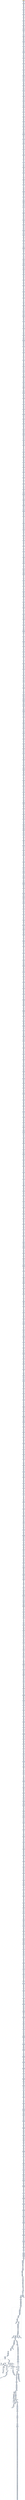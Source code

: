 digraph G {
node[shape=rectangle,style=filled,fillcolor=lightsteelblue,color=lightsteelblue]
bgcolor="transparent"
a0x00401af7leal_0x2edx__edx[label="start\nleal 0x2(%edx), %edx",color="lightgrey",fillcolor="orange"];
a0x00401afamovl_0x40d9a5UINT32__80esp_[label="0x00401afa\nmovl $0x40d9a5<UINT32>, -80(%esp)"];
a0x00401b02leal_0x2edx__edx[label="0x00401b02\nleal 0x2(%edx), %edx"];
a0x00401b05orl_ebp_edx[label="0x00401b05\norl %ebp, %edx"];
a0x00401b07movl__80esp__eax[label="0x00401b07\nmovl -80(%esp), %eax"];
a0x00401b0bmovl_0x23d13366UINT32_eax_[label="0x00401b0b\nmovl $0x23d13366<UINT32>, (%eax)"];
a0x00401b11orl_ebp_edx[label="0x00401b11\norl %ebp, %edx"];
a0x00401b13subl_ecx_esi[label="0x00401b13\nsubl %ecx, %esi"];
a0x00401b15addl_edi_ebp[label="0x00401b15\naddl %edi, %ebp"];
a0x00401b17xorl_ecx_ecx[label="0x00401b17\nxorl %ecx, %ecx"];
a0x00401b19movb_0x4UINT8_cl[label="0x00401b19\nmovb $0x4<UINT8>, %cl"];
a0x00401b1baddl_ecx__80esp_[label="0x00401b1b\naddl %ecx, -80(%esp)"];
a0x00401b1fsubl_ecx_esi[label="0x00401b1f\nsubl %ecx, %esi"];
a0x00401b21movl__80esp__ecx[label="0x00401b21\nmovl -80(%esp), %ecx"];
a0x00401b25addl_0xc7c20bfbUINT32_ecx_[label="0x00401b25\naddl $0xc7c20bfb<UINT32>, (%ecx)"];
a0x00401b2baddl_edi_ebp[label="0x00401b2b\naddl %edi, %ebp"];
a0x00401b2dxorl_ecx_ecx[label="0x00401b2d\nxorl %ecx, %ecx"];
a0x00401b2fmovb_0x4UINT8_cl[label="0x00401b2f\nmovb $0x4<UINT8>, %cl"];
a0x00401b31addl_ecx__80esp_[label="0x00401b31\naddl %ecx, -80(%esp)"];
a0x00401b35orw_si_ax[label="0x00401b35\norw %si, %ax"];
a0x00401b38movl__80esp__ecx[label="0x00401b38\nmovl -80(%esp), %ecx"];
a0x00401b3caddl_0xa5b02444UINT32_ecx_[label="0x00401b3c\naddl $0xa5b02444<UINT32>, (%ecx)"];
a0x00401b42testw_ax_si[label="0x00401b42\ntestw %ax, %si"];
a0x00401b45movw_ax_cx[label="0x00401b45\nmovw %ax, %cx"];
a0x00401b48xorl_eax_eax[label="0x00401b48\nxorl %eax, %eax"];
a0x00401b4amovb_0x4UINT8_al[label="0x00401b4a\nmovb $0x4<UINT8>, %al"];
a0x00401b4caddl_eax__80esp_[label="0x00401b4c\naddl %eax, -80(%esp)"];
a0x00401b50movw_ax_cx[label="0x00401b50\nmovw %ax, %cx"];
a0x00401b53subw_bp_cx[label="0x00401b53\nsubw %bp, %cx"];
a0x00401b56movl__80esp__ecx[label="0x00401b56\nmovl -80(%esp), %ecx"];
a0x00401b5aaddl_0x660040a9UINT32_ecx_[label="0x00401b5a\naddl $0x660040a9<UINT32>, (%ecx)"];
a0x00401b60subw_bp_cx[label="0x00401b60\nsubw %bp, %cx"];
a0x00401b63xorl_edx_edx[label="0x00401b63\nxorl %edx, %edx"];
a0x00401b65movb_0x4UINT8_dl[label="0x00401b65\nmovb $0x4<UINT8>, %dl"];
a0x00401b67addl_edx__80esp_[label="0x00401b67\naddl %edx, -80(%esp)"];
a0x00401b6bsubl_edx_esi[label="0x00401b6b\nsubl %edx, %esi"];
a0x00401b6dmovl__80esp__eax[label="0x00401b6d\nmovl -80(%esp), %eax"];
a0x00401b71addl_0x548bd133UINT32_eax_[label="0x00401b71\naddl $0x548bd133<UINT32>, (%eax)"];
a0x00401b77andl_ebx_edx[label="0x00401b77\nandl %ebx, %edx"];
a0x00401b79xorl_eax_eax[label="0x00401b79\nxorl %eax, %eax"];
a0x00401b7bmovb_0x4UINT8_al[label="0x00401b7b\nmovb $0x4<UINT8>, %al"];
a0x00401b7daddl_eax__80esp_[label="0x00401b7d\naddl %eax, -80(%esp)"];
a0x00401b81shrdl_0x3UINT8_ecx_eax[label="0x00401b81\nshrdl $0x3<UINT8>, %ecx, %eax"];
a0x00401b85movl__80esp__edx[label="0x00401b85\nmovl -80(%esp), %edx"];
a0x00401b89addl_0x281b024UINT32_edx_[label="0x00401b89\naddl $0x281b024<UINT32>, (%edx)"];
a0x00401b8faddw_dx_bp[label="0x00401b8f\naddw %dx, %bp"];
a0x00401b92sbbl_0x2UINT8_ecx[label="0x00401b92\nsbbl $0x2<UINT8>, %ecx"];
a0x00401b95orl_ebp_edi[label="0x00401b95\norl %ebp, %edi"];
a0x00401b97xorl_ecx_ecx[label="0x00401b97\nxorl %ecx, %ecx"];
a0x00401b99movb_0x4UINT8_cl[label="0x00401b99\nmovb $0x4<UINT8>, %cl"];
a0x00401b9baddl_ecx__80esp_[label="0x00401b9b\naddl %ecx, -80(%esp)"];
a0x00401b9fsbbl_0x2UINT8_ecx[label="0x00401b9f\nsbbl $0x2<UINT8>, %ecx"];
a0x00401ba2movl__80esp__edx[label="0x00401ba2\nmovl -80(%esp), %edx"];
a0x00401ba6orl_0xab603ceeUINT32_edx_[label="0x00401ba6\norl $0xab603cee<UINT32>, (%edx)"];
a0x00401bacorl_ebp_edi[label="0x00401bac\norl %ebp, %edi"];
a0x00401baexorl_edx_edx[label="0x00401bae\nxorl %edx, %edx"];
a0x00401bb0movb_0x4UINT8_dl[label="0x00401bb0\nmovb $0x4<UINT8>, %dl"];
a0x00401bb2addl_edx__80esp_[label="0x00401bb2\naddl %edx, -80(%esp)"];
a0x00401bb6rorl_0x2UINT8_esi[label="0x00401bb6\nrorl $0x2<UINT8>, %esi"];
a0x00401bb9movl__80esp__ebx[label="0x00401bb9\nmovl -80(%esp), %ebx"];
a0x00401bbdaddl_0x827e3281UINT32_ebx_[label="0x00401bbd\naddl $0x827e3281<UINT32>, (%ebx)"];
a0x00401bc3leal_0x40dee8esi__eax[label="0x00401bc3\nleal 0x40dee8(%esi), %eax"];
a0x00401bc9xorl_edx_edx[label="0x00401bc9\nxorl %edx, %edx"];
a0x00401bcbmovb_0x4UINT8_dl[label="0x00401bcb\nmovb $0x4<UINT8>, %dl"];
a0x00401bcdaddl_edx__80esp_[label="0x00401bcd\naddl %edx, -80(%esp)"];
a0x00401bd1subw_bx_ax[label="0x00401bd1\nsubw %bx, %ax"];
a0x00401bd4movl__80esp__ecx[label="0x00401bd4\nmovl -80(%esp), %ecx"];
a0x00401bd8addl_0xfb23eb70UINT32_ecx_[label="0x00401bd8\naddl $0xfb23eb70<UINT32>, (%ecx)"];
a0x00401bdeleal_0x2ebp__edx[label="0x00401bde\nleal 0x2(%ebp), %edx"];
a0x00401be1xorl_ebx_ebx[label="0x00401be1\nxorl %ebx, %ebx"];
a0x00401be3movb_0x4UINT8_bl[label="0x00401be3\nmovb $0x4<UINT8>, %bl"];
a0x00401be5addl_ebx__80esp_[label="0x00401be5\naddl %ebx, -80(%esp)"];
a0x00401be9andl_eax_ebp[label="0x00401be9\nandl %eax, %ebp"];
a0x00401bebaddl_0x2UINT8_ebx[label="0x00401beb\naddl $0x2<UINT8>, %ebx"];
a0x00401beemovl__80esp__ebx[label="0x00401bee\nmovl -80(%esp), %ebx"];
a0x00401bf2movl_0xe92bc20bUINT32_ebx_[label="0x00401bf2\nmovl $0xe92bc20b<UINT32>, (%ebx)"];
a0x00401bf8addl_0x2UINT8_ebx[label="0x00401bf8\naddl $0x2<UINT8>, %ebx"];
a0x00401bfbleal_0x2ebx__ebp[label="0x00401bfb\nleal 0x2(%ebx), %ebp"];
a0x00401bfemovw_dx_cx[label="0x00401bfe\nmovw %dx, %cx"];
a0x00401c01xorl_eax_eax[label="0x00401c01\nxorl %eax, %eax"];
a0x00401c03movb_0x4UINT8_al[label="0x00401c03\nmovb $0x4<UINT8>, %al"];
a0x00401c05addl_eax__80esp_[label="0x00401c05\naddl %eax, -80(%esp)"];
a0x00401c09leal_0x2ebx__ebp[label="0x00401c09\nleal 0x2(%ebx), %ebp"];
a0x00401c0cmovl__80esp__edx[label="0x00401c0c\nmovl -80(%esp), %edx"];
a0x00401c10movl_0xc033d203UINT32_edx_[label="0x00401c10\nmovl $0xc033d203<UINT32>, (%edx)"];
a0x00401c16movw_dx_cx[label="0x00401c16\nmovw %dx, %cx"];
a0x00401c19xorl_ebx_ebx[label="0x00401c19\nxorl %ebx, %ebx"];
a0x00401c1bmovb_0x4UINT8_bl[label="0x00401c1b\nmovb $0x4<UINT8>, %bl"];
a0x00401c1daddl_ebx__80esp_[label="0x00401c1d\naddl %ebx, -80(%esp)"];
a0x00401c21andw_bp_bx[label="0x00401c21\nandw %bp, %bx"];
a0x00401c24movw_cx_cx[label="0x00401c24\nmovw %cx, %cx"];
a0x00401c27movl__80esp__ebx[label="0x00401c27\nmovl -80(%esp), %ebx"];
a0x00401c2bmovl_0x440104b0UINT32_ebx_[label="0x00401c2b\nmovl $0x440104b0<UINT32>, (%ebx)"];
a0x00401c31movw_cx_cx[label="0x00401c31\nmovw %cx, %cx"];
a0x00401c34movsbl_ch_ecx[label="0x00401c34\nmovsbl %ch, %ecx"];
a0x00401c37xorl_ecx_ecx[label="0x00401c37\nxorl %ecx, %ecx"];
a0x00401c39movb_0x4UINT8_cl[label="0x00401c39\nmovb $0x4<UINT8>, %cl"];
a0x00401c3baddl_ecx__80esp_[label="0x00401c3b\naddl %ecx, -80(%esp)"];
a0x00401c3fmovsbl_ch_ecx[label="0x00401c3f\nmovsbl %ch, %ecx"];
a0x00401c42xorl_eax_ebp[label="0x00401c42\nxorl %eax, %ebp"];
a0x00401c44movl__80esp__eax[label="0x00401c44\nmovl -80(%esp), %eax"];
a0x00401c48addl_0xc20bb024UINT32_eax_[label="0x00401c48\naddl $0xc20bb024<UINT32>, (%eax)"];
a0x00401c4exorl_eax_ebp[label="0x00401c4e\nxorl %eax, %ebp"];
a0x00401c50xorl_edx_edx[label="0x00401c50\nxorl %edx, %edx"];
a0x00401c52movb_0x4UINT8_dl[label="0x00401c52\nmovb $0x4<UINT8>, %dl"];
a0x00401c54addl_edx__80esp_[label="0x00401c54\naddl %edx, -80(%esp)"];
a0x00401c58subw_ax_ax[label="0x00401c58\nsubw %ax, %ax"];
a0x00401c5bmovsbl_bl_ecx[label="0x00401c5b\nmovsbl %bl, %ecx"];
a0x00401c5emovl__80esp__ebx[label="0x00401c5e\nmovl -80(%esp), %ebx"];
a0x00401c62movl_0xb0244c8bUINT32_ebx_[label="0x00401c62\nmovl $0xb0244c8b<UINT32>, (%ebx)"];
a0x00401c68movsbl_bl_ecx[label="0x00401c68\nmovsbl %bl, %ecx"];
a0x00401c6bmovl_0x40fb7dUINT32_ecx[label="0x00401c6b\nmovl $0x40fb7d<UINT32>, %ecx"];
a0x00401c70xorl_eax_eax[label="0x00401c70\nxorl %eax, %eax"];
a0x00401c72movb_0x4UINT8_al[label="0x00401c72\nmovb $0x4<UINT8>, %al"];
a0x00401c74addl_eax__80esp_[label="0x00401c74\naddl %eax, -80(%esp)"];
a0x00401c78movl_0x40fb7dUINT32_ecx[label="0x00401c78\nmovl $0x40fb7d<UINT32>, %ecx"];
a0x00401c7dmovl__80esp__ecx[label="0x00401c7d\nmovl -80(%esp), %ecx"];
a0x00401c81movl_0x400181UINT32_ecx_[label="0x00401c81\nmovl $0x400181<UINT32>, (%ecx)"];
a0x00401c87andw_di_si[label="0x00401c87\nandw %di, %si"];
a0x00401c8axorl_ebx_ebx[label="0x00401c8a\nxorl %ebx, %ebx"];
a0x00401c8cmovb_0x4UINT8_bl[label="0x00401c8c\nmovb $0x4<UINT8>, %bl"];
a0x00401c8eaddl_ebx__80esp_[label="0x00401c8e\naddl %ebx, -80(%esp)"];
a0x00401c92movzbl_al_eax[label="0x00401c92\nmovzbl %al, %eax"];
a0x00401c95movl__80esp__eax[label="0x00401c95\nmovl -80(%esp), %eax"];
a0x00401c99addl_0xe92b10bfUINT32_eax_[label="0x00401c99\naddl $0xe92b10bf<UINT32>, (%eax)"];
a0x00401c9forw_ax_si[label="0x00401c9f\norw %ax, %si"];
a0x00401ca2xorl_ecx_ecx[label="0x00401ca2\nxorl %ecx, %ecx"];
a0x00401ca4movb_0x4UINT8_cl[label="0x00401ca4\nmovb $0x4<UINT8>, %cl"];
a0x00401ca6addl_ecx__80esp_[label="0x00401ca6\naddl %ecx, -80(%esp)"];
a0x00401caarcll_0x2UINT8_edx[label="0x00401caa\nrcll $0x2<UINT8>, %edx"];
a0x00401cadmovl__80esp__eax[label="0x00401cad\nmovl -80(%esp), %eax"];
a0x00401cb1addl_0xb66d203UINT32_eax_[label="0x00401cb1\naddl $0xb66d203<UINT32>, (%eax)"];
a0x00401cb7rorl_0x2UINT8_edx[label="0x00401cb7\nrorl $0x2<UINT8>, %edx"];
a0x00401cbatestl_edi_ebx[label="0x00401cba\ntestl %edi, %ebx"];
a0x00401cbcxorl_ecx_ecx[label="0x00401cbc\nxorl %ecx, %ecx"];
a0x00401cbemovb_0x4UINT8_cl[label="0x00401cbe\nmovb $0x4<UINT8>, %cl"];
a0x00401cc0addl_ecx__80esp_[label="0x00401cc0\naddl %ecx, -80(%esp)"];
a0x00401cc4testl_edi_ebx[label="0x00401cc4\ntestl %edi, %ebx"];
a0x00401cc6movl__80esp__edx[label="0x00401cc6\nmovl -80(%esp), %edx"];
a0x00401ccaaddl_0x2f8c1d5UINT32_edx_[label="0x00401cca\naddl $0x2f8c1d5<UINT32>, (%edx)"];
a0x00401cd0leal_0x2ecx__ebx[label="0x00401cd0\nleal 0x2(%ecx), %ebx"];
a0x00401cd3xorl_ebx_ebx[label="0x00401cd3\nxorl %ebx, %ebx"];
a0x00401cd5movb_0x4UINT8_bl[label="0x00401cd5\nmovb $0x4<UINT8>, %bl"];
a0x00401cd7addl_ebx__80esp_[label="0x00401cd7\naddl %ebx, -80(%esp)"];
a0x00401cdbrorl_0x2UINT8_ebx[label="0x00401cdb\nrorl $0x2<UINT8>, %ebx"];
a0x00401cdemovl__80esp__edi[label="0x00401cde\nmovl -80(%esp), %edi"];
a0x00401ce2movl_0x4b3db33UINT32_eax[label="0x00401ce2\nmovl $0x4b3db33<UINT32>, %eax"];
a0x00401ce7stosl_eax_es_edi_[label="0x00401ce7\nstosl %eax, %es:(%edi)"];
a0x00401ce8movsbl_bh_edx[label="0x00401ce8\nmovsbl %bh, %edx"];
a0x00401cebleal_0x40fb6aedx__ebx[label="0x00401ceb\nleal 0x40fb6a(%edx), %ebx"];
a0x00401cf1xorl_edx_edx[label="0x00401cf1\nxorl %edx, %edx"];
a0x00401cf3movb_0x4UINT8_dl[label="0x00401cf3\nmovb $0x4<UINT8>, %dl"];
a0x00401cf5addl_edx__80esp_[label="0x00401cf5\naddl %edx, -80(%esp)"];
a0x00401cf9leal_0x40fb6aedx__ebx[label="0x00401cf9\nleal 0x40fb6a(%edx), %ebx"];
a0x00401cffmovl__80esp__ecx[label="0x00401cff\nmovl -80(%esp), %ecx"];
a0x00401d03movl_0xb0245c01UINT32_ecx_[label="0x00401d03\nmovl $0xb0245c01<UINT32>, (%ecx)"];
a0x00401d09testw_bx_di[label="0x00401d09\ntestw %bx, %di"];
a0x00401d0cxorl_edx_edx[label="0x00401d0c\nxorl %edx, %edx"];
a0x00401d0emovb_0x4UINT8_dl[label="0x00401d0e\nmovb $0x4<UINT8>, %dl"];
a0x00401d10addl_edx__80esp_[label="0x00401d10\naddl %edx, -80(%esp)"];
a0x00401d14andw_dx_cx[label="0x00401d14\nandw %dx, %cx"];
a0x00401d17movl__80esp__edx[label="0x00401d17\nmovl -80(%esp), %edx"];
a0x00401d1baddl_0xb66d203UINT32_edx_[label="0x00401d1b\naddl $0xb66d203<UINT32>, (%edx)"];
a0x00401d21subw_di_bp[label="0x00401d21\nsubw %di, %bp"];
a0x00401d24xorl_ecx_ecx[label="0x00401d24\nxorl %ecx, %ecx"];
a0x00401d26movb_0x4UINT8_cl[label="0x00401d26\nmovb $0x4<UINT8>, %cl"];
a0x00401d28addl_ecx__80esp_[label="0x00401d28\naddl %ecx, -80(%esp)"];
a0x00401d2corw_ax_dx[label="0x00401d2c\norw %ax, %dx"];
a0x00401d2fmovl__80esp__ebx[label="0x00401d2f\nmovl -80(%esp), %ebx"];
a0x00401d33movl_0x245c8bd5UINT32_ebx_[label="0x00401d33\nmovl $0x245c8bd5<UINT32>, (%ebx)"];
a0x00401d39andw_ax_cx[label="0x00401d39\nandw %ax, %cx"];
a0x00401d3cxorl_ecx_ecx[label="0x00401d3c\nxorl %ecx, %ecx"];
a0x00401d3emovb_0x4UINT8_cl[label="0x00401d3e\nmovb $0x4<UINT8>, %cl"];
a0x00401d40addl_ecx__80esp_[label="0x00401d40\naddl %ecx, -80(%esp)"];
a0x00401d44subl_eax_ecx[label="0x00401d44\nsubl %eax, %ecx"];
a0x00401d46movl__80esp__edx[label="0x00401d46\nmovl -80(%esp), %edx"];
a0x00401d4aaddl_0x500381b0UINT32_edx_[label="0x00401d4a\naddl $0x500381b0<UINT32>, (%edx)"];
a0x00401d50orl_esi_ebp[label="0x00401d50\norl %esi, %ebp"];
a0x00401d52xorl_ebx_ebx[label="0x00401d52\nxorl %ebx, %ebx"];
a0x00401d54movb_0x4UINT8_bl[label="0x00401d54\nmovb $0x4<UINT8>, %bl"];
a0x00401d56addl_ebx__80esp_[label="0x00401d56\naddl %ebx, -80(%esp)"];
a0x00401d5arcll_0x2UINT8_edx[label="0x00401d5a\nrcll $0x2<UINT8>, %edx"];
a0x00401d5dmovl__80esp__edi[label="0x00401d5d\nmovl -80(%esp), %edi"];
a0x00401d61movl_0x66b90040UINT32_eax[label="0x00401d61\nmovl $0x66b90040<UINT32>, %eax"];
a0x00401d66stosl_eax_es_edi_[label="0x00401d66\nstosl %eax, %es:(%edi)"];
a0x00401d67subl_edx_ebp[label="0x00401d67\nsubl %edx, %ebp"];
a0x00401d69movl_edi_eax[label="0x00401d69\nmovl %edi, %eax"];
a0x00401d6btestl_0x40feebUINT32_ecx[label="0x00401d6b\ntestl $0x40feeb<UINT32>, %ecx"];
a0x00401d71xorl_ebx_ebx[label="0x00401d71\nxorl %ebx, %ebx"];
a0x00401d73movb_0x4UINT8_bl[label="0x00401d73\nmovb $0x4<UINT8>, %bl"];
a0x00401d75addl_ebx__80esp_[label="0x00401d75\naddl %ebx, -80(%esp)"];
a0x00401d79movl_edi_eax[label="0x00401d79\nmovl %edi, %eax"];
a0x00401d7btestl_0x40feebUINT32_ecx[label="0x00401d7b\ntestl $0x40feeb<UINT32>, %ecx"];
a0x00401d81movl__80esp__eax[label="0x00401d81\nmovl -80(%esp), %eax"];
a0x00401d85addl_0xc933d50bUINT32_eax_[label="0x00401d85\naddl $0xc933d50b<UINT32>, (%eax)"];
a0x00401d8btestl_0x40feebUINT32_ecx[label="0x00401d8b\ntestl $0x40feeb<UINT32>, %ecx"];
a0x00401d91xorl_eax_eax[label="0x00401d91\nxorl %eax, %eax"];
a0x00401d93movb_0x4UINT8_al[label="0x00401d93\nmovb $0x4<UINT8>, %al"];
a0x00401d95addl_eax__80esp_[label="0x00401d95\naddl %eax, -80(%esp)"];
a0x00401d99andl_eax_edx[label="0x00401d99\nandl %eax, %edx"];
a0x00401d9bmovl__80esp__eax[label="0x00401d9b\nmovl -80(%esp), %eax"];
a0x00401d9forl_0x4c0104b1UINT32_eax_[label="0x00401d9f\norl $0x4c0104b1<UINT32>, (%eax)"];
a0x00401da5sbbl_0x40faeeUINT32_edi[label="0x00401da5\nsbbl $0x40faee<UINT32>, %edi"];
a0x00401dabxorl_edx_edx[label="0x00401dab\nxorl %edx, %edx"];
a0x00401dadmovb_0x4UINT8_dl[label="0x00401dad\nmovb $0x4<UINT8>, %dl"];
a0x00401dafaddl_edx__80esp_[label="0x00401daf\naddl %edx, -80(%esp)"];
a0x00401db3subl_0x2UINT8_ebp[label="0x00401db3\nsubl $0x2<UINT8>, %ebp"];
a0x00401db6movl__80esp__edx[label="0x00401db6\nmovl -80(%esp), %edx"];
a0x00401dbaaddl_0xf8c1b024UINT32_edx_[label="0x00401dba\naddl $0xf8c1b024<UINT32>, (%edx)"];
a0x00401dc0negl_edi[label="0x00401dc0\nnegl %edi"];
a0x00401dc2movl_edx_edx[label="0x00401dc2\nmovl %edx, %edx"];
a0x00401dc4xorl_eax_eax[label="0x00401dc4\nxorl %eax, %eax"];
a0x00401dc6movb_0x4UINT8_al[label="0x00401dc6\nmovb $0x4<UINT8>, %al"];
a0x00401dc8addl_eax__80esp_[label="0x00401dc8\naddl %eax, -80(%esp)"];
a0x00401dccmovl_edx_edx[label="0x00401dcc\nmovl %edx, %edx"];
a0x00401dcemovl__80esp__edx[label="0x00401dce\nmovl -80(%esp), %edx"];
a0x00401dd2movl_0x8bf62b02UINT32_edx_[label="0x00401dd2\nmovl $0x8bf62b02<UINT32>, (%edx)"];
a0x00401dd8movsbl_ah_eax[label="0x00401dd8\nmovsbl %ah, %eax"];
a0x00401ddbxorl_ecx_ecx[label="0x00401ddb\nxorl %ecx, %ecx"];
a0x00401dddmovb_0x4UINT8_cl[label="0x00401ddd\nmovb $0x4<UINT8>, %cl"];
a0x00401ddfaddl_ecx__80esp_[label="0x00401ddf\naddl %ecx, -80(%esp)"];
a0x00401de3movsbl_bh_edx[label="0x00401de3\nmovsbl %bh, %edx"];
a0x00401de6movl_esi_esi[label="0x00401de6\nmovl %esi, %esi"];
a0x00401de8movl__80esp__edi[label="0x00401de8\nmovl -80(%esp), %edi"];
a0x00401decmovl_0x81b0244cUINT32_eax[label="0x00401dec\nmovl $0x81b0244c<UINT32>, %eax"];
a0x00401df1stosl_eax_es_edi_[label="0x00401df1\nstosl %eax, %es:(%edi)"];
a0x00401df2movl_esi_esi[label="0x00401df2\nmovl %esi, %esi"];
a0x00401df4xchgl_eax_esi[label="0x00401df4\nxchgl %eax, %esi"];
a0x00401df5movw_si_dx[label="0x00401df5\nmovw %si, %dx"];
a0x00401df8xorl_ecx_ecx[label="0x00401df8\nxorl %ecx, %ecx"];
a0x00401dfamovb_0x4UINT8_cl[label="0x00401dfa\nmovb $0x4<UINT8>, %cl"];
a0x00401dfcaddl_ecx__80esp_[label="0x00401dfc\naddl %ecx, -80(%esp)"];
a0x00401e00xchgl_eax_esi[label="0x00401e00\nxchgl %eax, %esi"];
a0x00401e01movw_si_dx[label="0x00401e01\nmovw %si, %dx"];
a0x00401e04movl__80esp__eax[label="0x00401e04\nmovl -80(%esp), %eax"];
a0x00401e08addl_0xdbcf4101UINT32_eax_[label="0x00401e08\naddl $0xdbcf4101<UINT32>, (%eax)"];
a0x00401e0emovw_si_dx[label="0x00401e0e\nmovw %si, %dx"];
a0x00401e11xorl_ebx_ebx[label="0x00401e11\nxorl %ebx, %ebx"];
a0x00401e13movb_0x4UINT8_bl[label="0x00401e13\nmovb $0x4<UINT8>, %bl"];
a0x00401e15addl_ebx__80esp_[label="0x00401e15\naddl %ebx, -80(%esp)"];
a0x00401e19movzbl_bh_ebx[label="0x00401e19\nmovzbl %bh, %ebx"];
a0x00401e1cmovl__80esp__edx[label="0x00401e1c\nmovl -80(%esp), %edx"];
a0x00401e20addl_0xa9318137UINT32_edx_[label="0x00401e20\naddl $0xa9318137<UINT32>, (%edx)"];
a0x00401e26movzbl_dl_ecx[label="0x00401e26\nmovzbl %dl, %ecx"];
a0x00401e29xaddl_ecx_eax[label="0x00401e29\nxaddl %ecx, %eax"];
a0x00401e2cxorl_eax_eax[label="0x00401e2c\nxorl %eax, %eax"];
a0x00401e2emovb_0x4UINT8_al[label="0x00401e2e\nmovb $0x4<UINT8>, %al"];
a0x00401e30addl_eax__80esp_[label="0x00401e30\naddl %eax, -80(%esp)"];
a0x00401e34xaddl_ecx_eax[label="0x00401e34\nxaddl %ecx, %eax"];
a0x00401e37movl__80esp__ebx[label="0x00401e37\nmovl -80(%esp), %ebx"];
a0x00401e3baddl_0x2b37dbccUINT32_ebx_[label="0x00401e3b\naddl $0x2b37dbcc<UINT32>, (%ebx)"];
a0x00401e41testl_eax_edi[label="0x00401e41\ntestl %eax, %edi"];
a0x00401e43testw_si_dx[label="0x00401e43\ntestw %si, %dx"];
a0x00401e46xorl_ebx_esi[label="0x00401e46\nxorl %ebx, %esi"];
a0x00401e48addw_bx_si[label="0x00401e48\naddw %bx, %si"];
a0x00401e4bxorl_edx_edx[label="0x00401e4b\nxorl %edx, %edx"];
a0x00401e4dmovb_0x4UINT8_dl[label="0x00401e4d\nmovb $0x4<UINT8>, %dl"];
a0x00401e4faddl_edx__80esp_[label="0x00401e4f\naddl %edx, -80(%esp)"];
a0x00401e53testw_si_dx[label="0x00401e53\ntestw %si, %dx"];
a0x00401e56movl__80esp__ecx[label="0x00401e56\nmovl -80(%esp), %ecx"];
a0x00401e5aaddl_0x8df533f6UINT32_ecx_[label="0x00401e5a\naddl $0x8df533f6<UINT32>, (%ecx)"];
a0x00401e60xorl_ebx_esi[label="0x00401e60\nxorl %ebx, %esi"];
a0x00401e62xorl_edx_edx[label="0x00401e62\nxorl %edx, %edx"];
a0x00401e64movb_0x4UINT8_dl[label="0x00401e64\nmovb $0x4<UINT8>, %dl"];
a0x00401e66addl_edx__80esp_[label="0x00401e66\naddl %edx, -80(%esp)"];
a0x00401e6aaddw_bx_si[label="0x00401e6a\naddw %bx, %si"];
a0x00401e6dmovl__80esp__edi[label="0x00401e6d\nmovl -80(%esp), %edi"];
a0x00401e71movl_0x40dcee8bUINT32_eax[label="0x00401e71\nmovl $0x40dcee8b<UINT32>, %eax"];
a0x00401e76stosl_eax_es_edi_[label="0x00401e76\nstosl %eax, %es:(%edi)"];
a0x00401e77orw_bp_si[label="0x00401e77\norw %bp, %si"];
a0x00401e7atestw_si_bp[label="0x00401e7a\ntestw %si, %bp"];
a0x00401e7dleal_0x40fe7aesi__edx[label="0x00401e7d\nleal 0x40fe7a(%esi), %edx"];
a0x00401e83xorl_edx_edx[label="0x00401e83\nxorl %edx, %edx"];
a0x00401e85movb_0x4UINT8_dl[label="0x00401e85\nmovb $0x4<UINT8>, %dl"];
a0x00401e87addl_edx__80esp_[label="0x00401e87\naddl %edx, -80(%esp)"];
a0x00401e8btestw_si_bp[label="0x00401e8b\ntestw %si, %bp"];
a0x00401e8emovl__80esp__edx[label="0x00401e8e\nmovl -80(%esp), %edx"];
a0x00401e92movl_0xb3db3300UINT32_edx_[label="0x00401e92\nmovl $0xb3db3300<UINT32>, (%edx)"];
a0x00401e98leal_0x40fe7aesi__edx[label="0x00401e98\nleal 0x40fe7a(%esi), %edx"];
a0x00401e9exorl_eax_eax[label="0x00401e9e\nxorl %eax, %eax"];
a0x00401ea0movb_0x4UINT8_al[label="0x00401ea0\nmovb $0x4<UINT8>, %al"];
a0x00401ea2addl_eax__80esp_[label="0x00401ea2\naddl %eax, -80(%esp)"];
a0x00401ea6movzbl_ch_ecx[label="0x00401ea6\nmovzbl %ch, %ecx"];
a0x00401ea9testw_ax_bp[label="0x00401ea9\ntestw %ax, %bp"];
a0x00401eacmovl__80esp__ebx[label="0x00401eac\nmovl -80(%esp), %ebx"];
a0x00401eb0movl_0x245c0104UINT32_ebx_[label="0x00401eb0\nmovl $0x245c0104<UINT32>, (%ebx)"];
a0x00401eb6testw_ax_bp[label="0x00401eb6\ntestw %ax, %bp"];
a0x00401eb9xorl_edx_edx[label="0x00401eb9\nxorl %edx, %edx"];
a0x00401ebbmovb_0x4UINT8_dl[label="0x00401ebb\nmovb $0x4<UINT8>, %dl"];
a0x00401ebdaddl_edx__80esp_[label="0x00401ebd\naddl %edx, -80(%esp)"];
a0x00401ec1xorl_0x40fffcUINT32_ecx[label="0x00401ec1\nxorl $0x40fffc<UINT32>, %ecx"];
a0x00401ec7movl__80esp__eax[label="0x00401ec7\nmovl -80(%esp), %eax"];
a0x00401ecbmovl_0x8df533b0UINT32_eax_[label="0x00401ecb\nmovl $0x8df533b0<UINT32>, (%eax)"];
a0x00401ed1xorl_edx_edi[label="0x00401ed1\nxorl %edx, %edi"];
a0x00401ed3orl_0x40d8ebUINT32_edx[label="0x00401ed3\norl $0x40d8eb<UINT32>, %edx"];
a0x00401ed9xorl_ebx_ebx[label="0x00401ed9\nxorl %ebx, %ebx"];
a0x00401edbmovb_0x4UINT8_bl[label="0x00401edb\nmovb $0x4<UINT8>, %bl"];
a0x00401eddaddl_ebx__80esp_[label="0x00401edd\naddl %ebx, -80(%esp)"];
a0x00401ee1orl_0x40d8ebUINT32_edx[label="0x00401ee1\norl $0x40d8eb<UINT32>, %edx"];
a0x00401ee7movl__80esp__ecx[label="0x00401ee7\nmovl -80(%esp), %ecx"];
a0x00401eebaddl_0x40dcee8bUINT32_ecx_[label="0x00401eeb\naddl $0x40dcee8b<UINT32>, (%ecx)"];
a0x00401ef1testw_bx_bx[label="0x00401ef1\ntestw %bx, %bx"];
a0x00401ef4xorw_bx_bx[label="0x00401ef4\nxorw %bx, %bx"];
a0x00401ef7xorl_eax_eax[label="0x00401ef7\nxorl %eax, %eax"];
a0x00401ef9movb_0x4UINT8_al[label="0x00401ef9\nmovb $0x4<UINT8>, %al"];
a0x00401efbaddl_eax__80esp_[label="0x00401efb\naddl %eax, -80(%esp)"];
a0x00401effxorw_bx_bx[label="0x00401eff\nxorw %bx, %bx"];
a0x00401f02movl__80esp__eax[label="0x00401f02\nmovl -80(%esp), %eax"];
a0x00401f06addl_0x24548b00UINT32_eax_[label="0x00401f06\naddl $0x24548b00<UINT32>, (%eax)"];
a0x00401f0cleal_0x2edi__edi[label="0x00401f0c\nleal 0x2(%edi), %edi"];
a0x00401f0fandw_cx_ax[label="0x00401f0f\nandw %cx, %ax"];
a0x00401f12leal_0x40feeaedi__ebp[label="0x00401f12\nleal 0x40feea(%edi), %ebp"];
a0x00401f18xorl_eax_eax[label="0x00401f18\nxorl %eax, %eax"];
a0x00401f1amovb_0x4UINT8_al[label="0x00401f1a\nmovb $0x4<UINT8>, %al"];
a0x00401f1caddl_eax__80esp_[label="0x00401f1c\naddl %eax, -80(%esp)"];
a0x00401f20andw_cx_ax[label="0x00401f20\nandw %cx, %ax"];
a0x00401f23leal_0x40feeaedi__ebp[label="0x00401f23\nleal 0x40feea(%edi), %ebp"];
a0x00401f29movl__80esp__ecx[label="0x00401f29\nmovl -80(%esp), %ecx"];
a0x00401f2daddl_0xf30281b0UINT32_ecx_[label="0x00401f2d\naddl $0xf30281b0<UINT32>, (%ecx)"];
a0x00401f33leal_0x40feeaedi__ebp[label="0x00401f33\nleal 0x40feea(%edi), %ebp"];
a0x00401f39xorl_ecx_ecx[label="0x00401f39\nxorl %ecx, %ecx"];
a0x00401f3bmovb_0x4UINT8_cl[label="0x00401f3b\nmovb $0x4<UINT8>, %cl"];
a0x00401f3daddl_ecx__80esp_[label="0x00401f3d\naddl %ecx, -80(%esp)"];
a0x00401f41xorw_bp_di[label="0x00401f41\nxorw %bp, %di"];
a0x00401f44movl__80esp__eax[label="0x00401f44\nmovl -80(%esp), %eax"];
a0x00401f48movl_0x8d10bfa4UINT32_eax_[label="0x00401f48\nmovl $0x8d10bfa4<UINT32>, (%eax)"];
a0x00401f4emovw_bp_ax[label="0x00401f4e\nmovw %bp, %ax"];
a0x00401f51shrl_0x2UINT8_edi[label="0x00401f51\nshrl $0x2<UINT8>, %edi"];
a0x00401f54xorl_edx_edx[label="0x00401f54\nxorl %edx, %edx"];
a0x00401f56movb_0x4UINT8_dl[label="0x00401f56\nmovb $0x4<UINT8>, %dl"];
a0x00401f58addl_edx__80esp_[label="0x00401f58\naddl %edx, -80(%esp)"];
a0x00401f5cshrl_0x2UINT8_edi[label="0x00401f5c\nshrl $0x2<UINT8>, %edi"];
a0x00401f5fmovl__80esp__ebx[label="0x00401f5f\nmovl -80(%esp), %ebx"];
a0x00401f63addl_0x40dcee8bUINT32_ebx_[label="0x00401f63\naddl $0x40dcee8b<UINT32>, (%ebx)"];
a0x00401f69sbbl_0x40fb68UINT32_ebp[label="0x00401f69\nsbbl $0x40fb68<UINT32>, %ebp"];
a0x00401f6fxorl_edx_edx[label="0x00401f6f\nxorl %edx, %edx"];
a0x00401f71movb_0x4UINT8_dl[label="0x00401f71\nmovb $0x4<UINT8>, %dl"];
a0x00401f73addl_edx__80esp_[label="0x00401f73\naddl %edx, -80(%esp)"];
a0x00401f77shrdl_0x3UINT8_esi_eax[label="0x00401f77\nshrdl $0x3<UINT8>, %esi, %eax"];
a0x00401f7bmovl__80esp__ebx[label="0x00401f7b\nmovl -80(%esp), %ebx"];
a0x00401f7faddl_0xb0c03300UINT32_ebx_[label="0x00401f7f\naddl $0xb0c03300<UINT32>, (%ebx)"];
a0x00401f85andl_esi_ebp[label="0x00401f85\nandl %esi, %ebp"];
a0x00401f87xorl_eax_eax[label="0x00401f87\nxorl %eax, %eax"];
a0x00401f89movb_0x4UINT8_al[label="0x00401f89\nmovb $0x4<UINT8>, %al"];
a0x00401f8baddl_eax__80esp_[label="0x00401f8b\naddl %eax, -80(%esp)"];
a0x00401f8fandl_ebp_ebp[label="0x00401f8f\nandl %ebp, %ebp"];
a0x00401f91movzbl_ch_ebx[label="0x00401f91\nmovzbl %ch, %ebx"];
a0x00401f94movl__80esp__edi[label="0x00401f94\nmovl -80(%esp), %edi"];
a0x00401f98movl_0x24440104UINT32_eax[label="0x00401f98\nmovl $0x24440104<UINT32>, %eax"];
a0x00401f9dstosl_eax_es_edi_[label="0x00401f9d\nstosl %eax, %es:(%edi)"];
a0x00401f9emovzbl_ch_ebx[label="0x00401f9e\nmovzbl %ch, %ebx"];
a0x00401fa1movl_edi_esi[label="0x00401fa1\nmovl %edi, %esi"];
a0x00401fa3sbbl_0x40d8edUINT32_ebx[label="0x00401fa3\nsbbl $0x40d8ed<UINT32>, %ebx"];
a0x00401fa9xorl_edx_edx[label="0x00401fa9\nxorl %edx, %edx"];
a0x00401fabmovb_0x4UINT8_dl[label="0x00401fab\nmovb $0x4<UINT8>, %dl"];
a0x00401fadaddl_edx__80esp_[label="0x00401fad\naddl %edx, -80(%esp)"];
a0x00401fb1movl_edi_esi[label="0x00401fb1\nmovl %edi, %esi"];
a0x00401fb3sbbl_0x40d8edUINT32_ebx[label="0x00401fb3\nsbbl $0x40d8ed<UINT32>, %ebx"];
a0x00401fb9movl__80esp__ebx[label="0x00401fb9\nmovl -80(%esp), %ebx"];
a0x00401fbdmovl_0x8bdf0bb0UINT32_ebx_[label="0x00401fbd\nmovl $0x8bdf0bb0<UINT32>, (%ebx)"];
a0x00401fc3sbbl_0x40d8edUINT32_ebx[label="0x00401fc3\nsbbl $0x40d8ed<UINT32>, %ebx"];
a0x00401fc9xorl_ebx_ebx[label="0x00401fc9\nxorl %ebx, %ebx"];
a0x00401fcbmovb_0x4UINT8_bl[label="0x00401fcb\nmovb $0x4<UINT8>, %bl"];
a0x00401fcdaddl_ebx__80esp_[label="0x00401fcd\naddl %ebx, -80(%esp)"];
a0x00401fd1subl_edx_ebp[label="0x00401fd1\nsubl %edx, %ebp"];
a0x00401fd3addw_si_cx[label="0x00401fd3\naddw %si, %cx"];
a0x00401fd6movl__80esp__ebx[label="0x00401fd6\nmovl -80(%esp), %ebx"];
a0x00401fdamovl_0x24448bfeUINT32_ebx_[label="0x00401fda\nmovl $0x24448bfe<UINT32>, (%ebx)"];
a0x00401fe0addw_si_cx[label="0x00401fe0\naddw %si, %cx"];
a0x00401fe3addw_cx_dx[label="0x00401fe3\naddw %cx, %dx"];
a0x00401fe6xorl_edx_edx[label="0x00401fe6\nxorl %edx, %edx"];
a0x00401fe8movb_0x4UINT8_dl[label="0x00401fe8\nmovb $0x4<UINT8>, %dl"];
a0x00401feaaddl_edx__80esp_[label="0x00401fea\naddl %edx, -80(%esp)"];
a0x00401feeaddw_cx_dx[label="0x00401fee\naddw %cx, %dx"];
a0x00401ff1movl__80esp__eax[label="0x00401ff1\nmovl -80(%esp), %eax"];
a0x00401ff5addl_0x7c0081b0UINT32_eax_[label="0x00401ff5\naddl $0x7c0081b0<UINT32>, (%eax)"];
a0x00401ffbaddl_esi_edi[label="0x00401ffb\naddl %esi, %edi"];
a0x00401ffdmovl_0x40fb7fUINT32_ebp[label="0x00401ffd\nmovl $0x40fb7f<UINT32>, %ebp"];
a0x00402002xorl_ebx_ebx[label="0x00402002\nxorl %ebx, %ebx"];
a0x00402004movb_0x4UINT8_bl[label="0x00402004\nmovb $0x4<UINT8>, %bl"];
a0x00402006addl_ebx__80esp_[label="0x00402006\naddl %ebx, -80(%esp)"];
a0x0040200amovl_0x40fb7fUINT32_ebp[label="0x0040200a\nmovl $0x40fb7f<UINT32>, %ebp"];
a0x0040200fmovl__80esp__ebx[label="0x0040200f\nmovl -80(%esp), %ebx"];
a0x00402013movl_0x81a85a32UINT32_ebx_[label="0x00402013\nmovl $0x81a85a32<UINT32>, (%ebx)"];
a0x00402019sbbl_0x40fee9UINT32_esi[label="0x00402019\nsbbl $0x40fee9<UINT32>, %esi"];
a0x0040201fxorl_edx_edx[label="0x0040201f\nxorl %edx, %edx"];
a0x00402021movb_0x4UINT8_dl[label="0x00402021\nmovb $0x4<UINT8>, %dl"];
a0x00402023addl_edx__80esp_[label="0x00402023\naddl %edx, -80(%esp)"];
a0x00402027leal_0x40faebebp__ebp[label="0x00402027\nleal 0x40faeb(%ebp), %ebp"];
a0x0040202dmovl__80esp__eax[label="0x0040202d\nmovl -80(%esp), %eax"];
a0x00402031orl_0x5a723c30UINT32_eax_[label="0x00402031\norl $0x5a723c30<UINT32>, (%eax)"];
a0x00402037subl_ecx_eax[label="0x00402037\nsubl %ecx, %eax"];
a0x00402039xorl_ebx_ebx[label="0x00402039\nxorl %ebx, %ebx"];
a0x0040203bmovb_0x4UINT8_bl[label="0x0040203b\nmovb $0x4<UINT8>, %bl"];
a0x0040203daddl_ebx__80esp_[label="0x0040203d\naddl %ebx, -80(%esp)"];
a0x00402041movl_edi_edx[label="0x00402041\nmovl %edi, %edx"];
a0x00402043movl__80esp__edx[label="0x00402043\nmovl -80(%esp), %edx"];
a0x00402047orl_0x8dfe8b13UINT32_edx_[label="0x00402047\norl $0x8dfe8b13<UINT32>, (%edx)"];
a0x0040204dmovzbl_dh_eax[label="0x0040204d\nmovzbl %dh, %eax"];
a0x00402050xorl_eax_eax[label="0x00402050\nxorl %eax, %eax"];
a0x00402052movb_0x4UINT8_al[label="0x00402052\nmovb $0x4<UINT8>, %al"];
a0x00402054addl_eax__80esp_[label="0x00402054\naddl %eax, -80(%esp)"];
a0x00402058testw_bp_bp[label="0x00402058\ntestw %bp, %bp"];
a0x0040205bandw_bp_cx[label="0x0040205b\nandw %bp, %cx"];
a0x0040205emovl__80esp__ecx[label="0x0040205e\nmovl -80(%esp), %ecx"];
a0x00402062orl_0x85660278UINT32_ecx_[label="0x00402062\norl $0x85660278<UINT32>, (%ecx)"];
a0x00402068andw_bp_cx[label="0x00402068\nandw %bp, %cx"];
a0x0040206bsubw_cx_si[label="0x0040206b\nsubw %cx, %si"];
a0x0040206exorl_ecx_ecx[label="0x0040206e\nxorl %ecx, %ecx"];
a0x00402070movb_0x4UINT8_cl[label="0x00402070\nmovb $0x4<UINT8>, %cl"];
a0x00402072addl_ecx__80esp_[label="0x00402072\naddl %ecx, -80(%esp)"];
a0x00402076subw_cx_si[label="0x00402076\nsubw %cx, %si"];
a0x00402079movl__80esp__edx[label="0x00402079\nmovl -80(%esp), %edx"];
a0x0040207daddl_0xb2d233dbUINT32_edx_[label="0x0040207d\naddl $0xb2d233db<UINT32>, (%edx)"];
a0x00402083movzbl_bh_ebx[label="0x00402083\nmovzbl %bh, %ebx"];
a0x00402086addw_bx_si[label="0x00402086\naddw %bx, %si"];
a0x00402089andw_dx_cx[label="0x00402089\nandw %dx, %cx"];
a0x0040208cxorl_edx_edx[label="0x0040208c\nxorl %edx, %edx"];
a0x0040208emovb_0x4UINT8_dl[label="0x0040208e\nmovb $0x4<UINT8>, %dl"];
a0x00402090addl_edx__80esp_[label="0x00402090\naddl %edx, -80(%esp)"];
a0x00402094addw_bx_si[label="0x00402094\naddw %bx, %si"];
a0x00402097movl__80esp__edx[label="0x00402097\nmovl -80(%esp), %edx"];
a0x0040209baddl_0x24540104UINT32_edx_[label="0x0040209b\naddl $0x24540104<UINT32>, (%edx)"];
a0x004020a1andw_dx_cx[label="0x004020a1\nandw %dx, %cx"];
a0x004020a4subl_eax_esi[label="0x004020a4\nsubl %eax, %esi"];
a0x004020a6xorl_edx_edx[label="0x004020a6\nxorl %edx, %edx"];
a0x004020a8movb_0x4UINT8_dl[label="0x004020a8\nmovb $0x4<UINT8>, %dl"];
a0x004020aaaddl_edx__80esp_[label="0x004020aa\naddl %edx, -80(%esp)"];
a0x004020aesubl_eax_esi[label="0x004020ae\nsubl %eax, %esi"];
a0x004020b0andl_edi_eax[label="0x004020b0\nandl %edi, %eax"];
a0x004020b2movl__80esp__ecx[label="0x004020b2\nmovl -80(%esp), %ecx"];
a0x004020b6movl_0x2788db0UINT32_ecx_[label="0x004020b6\nmovl $0x2788db0<UINT32>, (%ecx)"];
a0x004020bcandl_edi_eax[label="0x004020bc\nandl %edi, %eax"];
a0x004020bemovl_ebx_edi[label="0x004020be\nmovl %ebx, %edi"];
a0x004020c0xorl_esi_edx[label="0x004020c0\nxorl %esi, %edx"];
a0x004020c2movzbl_bl_eax[label="0x004020c2\nmovzbl %bl, %eax"];
a0x004020c5xorl_ecx_ecx[label="0x004020c5\nxorl %ecx, %ecx"];
a0x004020c7movb_0x4UINT8_cl[label="0x004020c7\nmovb $0x4<UINT8>, %cl"];
a0x004020c9addl_ecx__80esp_[label="0x004020c9\naddl %ecx, -80(%esp)"];
a0x004020cdmovl_ebx_edi[label="0x004020cd\nmovl %ebx, %edi"];
a0x004020cfxorl_esi_edx[label="0x004020cf\nxorl %esi, %edx"];
a0x004020d1movl__80esp__eax[label="0x004020d1\nmovl -80(%esp), %eax"];
a0x004020d5movl_0xb0245c8bUINT32_eax_[label="0x004020d5\nmovl $0xb0245c8b<UINT32>, (%eax)"];
a0x004020dbxorl_esi_edx[label="0x004020db\nxorl %esi, %edx"];
a0x004020ddmovzbl_bl_eax[label="0x004020dd\nmovzbl %bl, %eax"];
a0x004020e0xorl_ecx_ecx[label="0x004020e0\nxorl %ecx, %ecx"];
a0x004020e2movb_0x4UINT8_cl[label="0x004020e2\nmovb $0x4<UINT8>, %cl"];
a0x004020e4addl_ecx__80esp_[label="0x004020e4\naddl %ecx, -80(%esp)"];
a0x004020e8movzbl_bl_eax[label="0x004020e8\nmovzbl %bl, %eax"];
a0x004020ebmovl__80esp__ebx[label="0x004020eb\nmovl -80(%esp), %ebx"];
a0x004020efmovl_0x3c00381UINT32_ebx_[label="0x004020ef\nmovl $0x3c00381<UINT32>, (%ebx)"];
a0x004020f5andl_eax_edi[label="0x004020f5\nandl %eax, %edi"];
a0x004020f7movl_0x40d8e8UINT32_ebx[label="0x004020f7\nmovl $0x40d8e8<UINT32>, %ebx"];
a0x004020fcxorl_edx_edx[label="0x004020fc\nxorl %edx, %edx"];
a0x004020femovb_0x4UINT8_dl[label="0x004020fe\nmovb $0x4<UINT8>, %dl"];
a0x00402100addl_edx__80esp_[label="0x00402100\naddl %edx, -80(%esp)"];
a0x00402104movl_0x40d8e8UINT32_ebx[label="0x00402104\nmovl $0x40d8e8<UINT32>, %ebx"];
a0x00402109movl__80esp__edx[label="0x00402109\nmovl -80(%esp), %edx"];
a0x0040210daddl_0x85660000UINT32_edx_[label="0x0040210d\naddl $0x85660000<UINT32>, (%edx)"];
a0x00402113movsbl_dl_ebx[label="0x00402113\nmovsbl %dl, %ebx"];
a0x00402116xorl_ecx_ecx[label="0x00402116\nxorl %ecx, %ecx"];
a0x00402118movb_0x4UINT8_cl[label="0x00402118\nmovb $0x4<UINT8>, %cl"];
a0x0040211aaddl_ecx__80esp_[label="0x0040211a\naddl %ecx, -80(%esp)"];
a0x0040211exorl_edi_edx[label="0x0040211e\nxorl %edi, %edx"];
a0x00402120movl__80esp__ebx[label="0x00402120\nmovl -80(%esp), %ebx"];
a0x00402124addl_0x27d8ddbUINT32_ebx_[label="0x00402124\naddl $0x27d8ddb<UINT32>, (%ebx)"];
a0x0040212amovl_ecx_edi[label="0x0040212a\nmovl %ecx, %edi"];
a0x0040212candl_esi_edx[label="0x0040212c\nandl %esi, %edx"];
a0x0040212eorl_ecx_ecx[label="0x0040212e\norl %ecx, %ecx"];
a0x00402130movzbl_bl_ecx[label="0x00402130\nmovzbl %bl, %ecx"];
a0x00402133xorl_ebx_ebx[label="0x00402133\nxorl %ebx, %ebx"];
a0x00402135movb_0x4UINT8_bl[label="0x00402135\nmovb $0x4<UINT8>, %bl"];
a0x00402137addl_ebx__80esp_[label="0x00402137\naddl %ebx, -80(%esp)"];
a0x0040213bandl_esi_edx[label="0x0040213b\nandl %esi, %edx"];
a0x0040213dmovl__80esp__edi[label="0x0040213d\nmovl -80(%esp), %edi"];
a0x00402141movl_0x4b2d233UINT32_eax[label="0x00402141\nmovl $0x4b2d233<UINT32>, %eax"];
a0x00402146stosl_eax_es_edi_[label="0x00402146\nstosl %eax, %es:(%edi)"];
a0x00402147orl_ecx_ecx[label="0x00402147\norl %ecx, %ecx"];
a0x00402149movzbl_bl_ecx[label="0x00402149\nmovzbl %bl, %ecx"];
a0x0040214candl_edi_ebp[label="0x0040214c\nandl %edi, %ebp"];
a0x0040214exorl_ecx_ecx[label="0x0040214e\nxorl %ecx, %ecx"];
a0x00402150movb_0x4UINT8_cl[label="0x00402150\nmovb $0x4<UINT8>, %cl"];
a0x00402152addl_ecx__80esp_[label="0x00402152\naddl %ecx, -80(%esp)"];
a0x00402156movzbl_bl_ecx[label="0x00402156\nmovzbl %bl, %ecx"];
a0x00402159movl__80esp__eax[label="0x00402159\nmovl -80(%esp), %eax"];
a0x0040215dmovl_0xb0245401UINT32_eax_[label="0x0040215d\nmovl $0xb0245401<UINT32>, (%eax)"];
a0x00402163andl_edi_ebp[label="0x00402163\nandl %edi, %ebp"];
a0x00402165xorl_ebx_ebx[label="0x00402165\nxorl %ebx, %ebx"];
a0x00402167movb_0x4UINT8_bl[label="0x00402167\nmovb $0x4<UINT8>, %bl"];
a0x00402169addl_ebx__80esp_[label="0x00402169\naddl %ebx, -80(%esp)"];
a0x0040216dleal_0x40f9ecebx__eax[label="0x0040216d\nleal 0x40f9ec(%ebx), %eax"];
a0x00402173movl__80esp__ebx[label="0x00402173\nmovl -80(%esp), %ebx"];
a0x00402177addl_0x8b027d8dUINT32_ebx_[label="0x00402177\naddl $0x8b027d8d<UINT32>, (%ebx)"];
a0x0040217dshldl_0x3UINT8_ecx_eax[label="0x0040217d\nshldl $0x3<UINT8>, %ecx, %eax"];
a0x00402181testl_edx_edx[label="0x00402181\ntestl %edx, %edx"];
a0x00402183shrl_0x2UINT8_edi[label="0x00402183\nshrl $0x2<UINT8>, %edi"];
a0x00402186xorl_edx_edx[label="0x00402186\nxorl %edx, %edx"];
a0x00402188movb_0x4UINT8_dl[label="0x00402188\nmovb $0x4<UINT8>, %dl"];
a0x0040218aaddl_edx__80esp_[label="0x0040218a\naddl %edx, -80(%esp)"];
a0x0040218etestl_edx_edx[label="0x0040218e\ntestl %edx, %edx"];
a0x00402190movl__80esp__eax[label="0x00402190\nmovl -80(%esp), %eax"];
a0x00402194addl_0x81b0245cUINT32_eax_[label="0x00402194\naddl $0x81b0245c<UINT32>, (%eax)"];
a0x0040219ashrl_0x2UINT8_edi[label="0x0040219a\nshrl $0x2<UINT8>, %edi"];
a0x0040219dorw_bp_cx[label="0x0040219d\norw %bp, %cx"];
a0x004021a0addl_esi_esi[label="0x004021a0\naddl %esi, %esi"];
a0x004021a2xorl_ebx_ebx[label="0x004021a2\nxorl %ebx, %ebx"];
a0x004021a4movb_0x4UINT8_bl[label="0x004021a4\nmovb $0x4<UINT8>, %bl"];
a0x004021a6addl_ebx__80esp_[label="0x004021a6\naddl %ebx, -80(%esp)"];
a0x004021aaorw_bp_cx[label="0x004021aa\norw %bp, %cx"];
a0x004021admovl__80esp__eax[label="0x004021ad\nmovl -80(%esp), %eax"];
a0x004021b1addl_0xc78103UINT32_eax_[label="0x004021b1\naddl $0xc78103<UINT32>, (%eax)"];
a0x004021b7addl_esi_esi[label="0x004021b7\naddl %esi, %esi"];
a0x004021b9orl_ebp_ecx[label="0x004021b9\norl %ebp, %ecx"];
a0x004021bbaddw_bp_si[label="0x004021bb\naddw %bp, %si"];
a0x004021beaddl_eax_ebx[label="0x004021be\naddl %eax, %ebx"];
a0x004021c0xorl_ebx_ebx[label="0x004021c0\nxorl %ebx, %ebx"];
a0x004021c2movb_0x4UINT8_bl[label="0x004021c2\nmovb $0x4<UINT8>, %bl"];
a0x004021c4addl_ebx__80esp_[label="0x004021c4\naddl %ebx, -80(%esp)"];
a0x004021c8orl_ebp_ecx[label="0x004021c8\norl %ebp, %ecx"];
a0x004021caaddw_bp_si[label="0x004021ca\naddw %bp, %si"];
a0x004021cdmovl__80esp__ebx[label="0x004021cd\nmovl -80(%esp), %ebx"];
a0x004021d1addl_0x66cd3310UINT32_ebx_[label="0x004021d1\naddl $0x66cd3310<UINT32>, (%ebx)"];
a0x004021d7addw_bp_si[label="0x004021d7\naddw %bp, %si"];
a0x004021daaddl_eax_ebx[label="0x004021da\naddl %eax, %ebx"];
a0x004021dcorw_cx_di[label="0x004021dc\norw %cx, %di"];
a0x004021dfxorl_ebx_ebx[label="0x004021df\nxorl %ebx, %ebx"];
a0x004021e1movb_0x4UINT8_bl[label="0x004021e1\nmovb $0x4<UINT8>, %bl"];
a0x004021e3addl_ebx__80esp_[label="0x004021e3\naddl %ebx, -80(%esp)"];
a0x004021e7addl_eax_ebx[label="0x004021e7\naddl %eax, %ebx"];
a0x004021e9movl__80esp__ebx[label="0x004021e9\nmovl -80(%esp), %ebx"];
a0x004021edmovl_0x9a8dd533UINT32_ebx_[label="0x004021ed\nmovl $0x9a8dd533<UINT32>, (%ebx)"];
a0x004021f3orw_cx_di[label="0x004021f3\norw %cx, %di"];
a0x004021f6leal_0x40f9fcebx__ebp[label="0x004021f6\nleal 0x40f9fc(%ebx), %ebp"];
a0x004021fcxorl_eax_eax[label="0x004021fc\nxorl %eax, %eax"];
a0x004021femovb_0x4UINT8_al[label="0x004021fe\nmovb $0x4<UINT8>, %al"];
a0x00402200addl_eax__80esp_[label="0x00402200\naddl %eax, -80(%esp)"];
a0x00402204leal_0x40f9fcebx__ebp[label="0x00402204\nleal 0x40f9fc(%ebx), %ebp"];
a0x0040220amovl__80esp__edx[label="0x0040220a\nmovl -80(%esp), %edx"];
a0x0040220eorl_0x40ddffUINT32_edx_[label="0x0040220e\norl $0x40ddff<UINT32>, (%edx)"];
a0x00402214andw_dx_cx[label="0x00402214\nandw %dx, %cx"];
a0x00402217xorl_edx_edx[label="0x00402217\nxorl %edx, %edx"];
a0x00402219movb_0x4UINT8_dl[label="0x00402219\nmovb $0x4<UINT8>, %dl"];
a0x0040221baddl_edx__80esp_[label="0x0040221b\naddl %edx, -80(%esp)"];
a0x0040221fmovzbl_ch_eax[label="0x0040221f\nmovzbl %ch, %eax"];
a0x00402222movl__80esp__eax[label="0x00402222\nmovl -80(%esp), %eax"];
a0x00402226addl_0x4b0c033UINT32_eax_[label="0x00402226\naddl $0x4b0c033<UINT32>, (%eax)"];
a0x0040222crcll_0x2UINT8_eax[label="0x0040222c\nrcll $0x2<UINT8>, %eax"];
a0x0040222fleal_0x2eax__edi[label="0x0040222f\nleal 0x2(%eax), %edi"];
a0x00402232xorl_ecx_ecx[label="0x00402232\nxorl %ecx, %ecx"];
a0x00402234movb_0x4UINT8_cl[label="0x00402234\nmovb $0x4<UINT8>, %cl"];
a0x00402236addl_ecx__80esp_[label="0x00402236\naddl %ecx, -80(%esp)"];
a0x0040223aleal_0x2eax__edi[label="0x0040223a\nleal 0x2(%eax), %edi"];
a0x0040223dmovl__80esp__ecx[label="0x0040223d\nmovl -80(%esp), %ecx"];
a0x00402241addl_0xb0244401UINT32_ecx_[label="0x00402241\naddl $0xb0244401<UINT32>, (%ecx)"];
a0x00402247xorl_eax_eax[label="0x00402247\nxorl %eax, %eax"];
a0x00402249leal_0x40f96eebx__ebx[label="0x00402249\nleal 0x40f96e(%ebx), %ebx"];
a0x0040224fxorl_edx_edx[label="0x0040224f\nxorl %edx, %edx"];
a0x00402251movb_0x4UINT8_dl[label="0x00402251\nmovb $0x4<UINT8>, %dl"];
a0x00402253addl_edx__80esp_[label="0x00402253\naddl %edx, -80(%esp)"];
a0x00402257leal_0x40f96eebx__ebx[label="0x00402257\nleal 0x40f96e(%ebx), %ebx"];
a0x0040225dmovl__80esp__eax[label="0x0040225d\nmovl -80(%esp), %eax"];
a0x00402261addl_0x8dd53366UINT32_eax_[label="0x00402261\naddl $0x8dd53366<UINT32>, (%eax)"];
a0x00402267movw_bx_cx[label="0x00402267\nmovw %bx, %cx"];
a0x0040226axorl_ebx_ebx[label="0x0040226a\nxorl %ebx, %ebx"];
a0x0040226cmovb_0x4UINT8_bl[label="0x0040226c\nmovb $0x4<UINT8>, %bl"];
a0x0040226eaddl_ebx__80esp_[label="0x0040226e\naddl %ebx, -80(%esp)"];
a0x00402272orl_0x40fffaUINT32_ebp[label="0x00402272\norl $0x40fffa<UINT32>, %ebp"];
a0x00402278movl__80esp__eax[label="0x00402278\nmovl -80(%esp), %eax"];
a0x0040227caddl_0x40ddff9aUINT32_eax_[label="0x0040227c\naddl $0x40ddff9a<UINT32>, (%eax)"];
a0x00402282sbbl_0x40faeeUINT32_edi[label="0x00402282\nsbbl $0x40faee<UINT32>, %edi"];
a0x00402288movw_bp_si[label="0x00402288\nmovw %bp, %si"];
a0x0040228bxorl_edx_edx[label="0x0040228b\nxorl %edx, %edx"];
a0x0040228dmovb_0x4UINT8_dl[label="0x0040228d\nmovb $0x4<UINT8>, %dl"];
a0x0040228faddl_edx__80esp_[label="0x0040228f\naddl %edx, -80(%esp)"];
a0x00402293movw_bp_si[label="0x00402293\nmovw %bp, %si"];
a0x00402296movl__80esp__edi[label="0x00402296\nmovl -80(%esp), %edi"];
a0x0040229amovl_0x24548b00UINT32_eax[label="0x0040229a\nmovl $0x24548b00<UINT32>, %eax"];
a0x0040229fstosl_eax_es_edi_[label="0x0040229f\nstosl %eax, %es:(%edi)"];
a0x004022a0andw_dx_dx[label="0x004022a0\nandw %dx, %dx"];
a0x004022a3orl_esi_esi[label="0x004022a3\norl %esi, %esi"];
a0x004022a5xorl_eax_eax[label="0x004022a5\nxorl %eax, %eax"];
a0x004022a7movb_0x4UINT8_al[label="0x004022a7\nmovb $0x4<UINT8>, %al"];
a0x004022a9addl_eax__80esp_[label="0x004022a9\naddl %eax, -80(%esp)"];
a0x004022adorl_esi_esi[label="0x004022ad\norl %esi, %esi"];
a0x004022afmovl__80esp__ecx[label="0x004022af\nmovl -80(%esp), %ecx"];
a0x004022b3addl_0x6e0281b0UINT32_ecx_[label="0x004022b3\naddl $0x6e0281b0<UINT32>, (%ecx)"];
a0x004022b9xorl_eax_eax[label="0x004022b9\nxorl %eax, %eax"];
a0x004022bbxorl_edx_edx[label="0x004022bb\nxorl %edx, %edx"];
a0x004022bdmovb_0x4UINT8_dl[label="0x004022bd\nmovb $0x4<UINT8>, %dl"];
a0x004022bfaddl_edx__80esp_[label="0x004022bf\naddl %edx, -80(%esp)"];
a0x004022c3addw_cx_si[label="0x004022c3\naddw %cx, %si"];
a0x004022c6movl__80esp__eax[label="0x004022c6\nmovl -80(%esp), %eax"];
a0x004022caaddl_0x81114d77UINT32_eax_[label="0x004022ca\naddl $0x81114d77<UINT32>, (%eax)"];
a0x004022d0addl_edx_eax[label="0x004022d0\naddl %edx, %eax"];
a0x004022d2xorl_ecx_ecx[label="0x004022d2\nxorl %ecx, %ecx"];
a0x004022d4movb_0x4UINT8_cl[label="0x004022d4\nmovb $0x4<UINT8>, %cl"];
a0x004022d6addl_ecx__80esp_[label="0x004022d6\naddl %ecx, -80(%esp)"];
a0x004022danegl_ecx[label="0x004022da\nnegl %ecx"];
a0x004022dcmovl__80esp__eax[label="0x004022dc\nmovl -80(%esp), %eax"];
a0x004022e0movl_0x1a776e32UINT32_eax_[label="0x004022e0\nmovl $0x1a776e32<UINT32>, (%eax)"];
a0x004022e6testl_0x40fbfdUINT32_ebp[label="0x004022e6\ntestl $0x40fbfd<UINT32>, %ebp"];
a0x004022ecxorl_ecx_ecx[label="0x004022ec\nxorl %ecx, %ecx"];
a0x004022eemovb_0x4UINT8_cl[label="0x004022ee\nmovb $0x4<UINT8>, %cl"];
a0x004022f0addl_ecx__80esp_[label="0x004022f0\naddl %ecx, -80(%esp)"];
a0x004022f4subw_di_dx[label="0x004022f4\nsubw %di, %dx"];
a0x004022f7movl__80esp__ebx[label="0x004022f7\nmovl -80(%esp), %ebx"];
a0x004022fborl_0xff9a8dafUINT32_ebx_[label="0x004022fb\norl $0xff9a8daf<UINT32>, (%ebx)"];
a0x00402301leal_0x40df6eedx__ecx[label="0x00402301\nleal 0x40df6e(%edx), %ecx"];
a0x00402307xorl_ecx_ecx[label="0x00402307\nxorl %ecx, %ecx"];
a0x00402309movb_0x4UINT8_cl[label="0x00402309\nmovb $0x4<UINT8>, %cl"];
a0x0040230baddl_ecx__80esp_[label="0x0040230b\naddl %ecx, -80(%esp)"];
a0x0040230fsubl_ecx_ecx[label="0x0040230f\nsubl %ecx, %ecx"];
a0x00402311movl__80esp__ebx[label="0x00402311\nmovl -80(%esp), %ebx"];
a0x00402315addl_0x330040ddUINT32_ebx_[label="0x00402315\naddl $0x330040dd<UINT32>, (%ebx)"];
a0x0040231bmovw_bp_dx[label="0x0040231b\nmovw %bp, %dx"];
a0x0040231exorl_eax_eax[label="0x0040231e\nxorl %eax, %eax"];
a0x00402320movb_0x4UINT8_al[label="0x00402320\nmovb $0x4<UINT8>, %al"];
a0x00402322addl_eax__80esp_[label="0x00402322\naddl %eax, -80(%esp)"];
a0x00402326xaddl_esi_eax[label="0x00402326\nxaddl %esi, %eax"];
a0x00402329subw_bx_dx[label="0x00402329\nsubw %bx, %dx"];
a0x0040232cmovl__80esp__eax[label="0x0040232c\nmovl -80(%esp), %eax"];
a0x00402330addl_0xb2d233e9UINT32_eax_[label="0x00402330\naddl $0xb2d233e9<UINT32>, (%eax)"];
a0x00402336subw_bx_dx[label="0x00402336\nsubw %bx, %dx"];
a0x00402339movl_0x40fb7fUINT32_ebp[label="0x00402339\nmovl $0x40fb7f<UINT32>, %ebp"];
a0x0040233exorl_eax_eax[label="0x0040233e\nxorl %eax, %eax"];
a0x00402340movb_0x4UINT8_al[label="0x00402340\nmovb $0x4<UINT8>, %al"];
a0x00402342addl_eax__80esp_[label="0x00402342\naddl %eax, -80(%esp)"];
a0x00402346movl_0x40fb7fUINT32_ebp[label="0x00402346\nmovl $0x40fb7f<UINT32>, %ebp"];
a0x0040234bmovl__80esp__ebx[label="0x0040234b\nmovl -80(%esp), %ebx"];
a0x0040234fmovl_0x24540104UINT32_ebx_[label="0x0040234f\nmovl $0x24540104<UINT32>, (%ebx)"];
a0x00402355subl_ecx_esi[label="0x00402355\nsubl %ecx, %esi"];
a0x00402357leal_0x40dbfcecx__eax[label="0x00402357\nleal 0x40dbfc(%ecx), %eax"];
a0x0040235dxorl_ecx_ecx[label="0x0040235d\nxorl %ecx, %ecx"];
a0x0040235fmovb_0x4UINT8_cl[label="0x0040235f\nmovb $0x4<UINT8>, %cl"];
a0x00402361addl_ecx__80esp_[label="0x00402361\naddl %ecx, -80(%esp)"];
a0x00402365leal_0x40dbfcecx__eax[label="0x00402365\nleal 0x40dbfc(%ecx), %eax"];
a0x0040236bmovl__80esp__ecx[label="0x0040236b\nmovl -80(%esp), %ecx"];
a0x0040236faddl_0x33e933b0UINT32_ecx_[label="0x0040236f\naddl $0x33e933b0<UINT32>, (%ecx)"];
a0x00402375xorl_edx_ebp[label="0x00402375\nxorl %edx, %ebp"];
a0x00402377xorl_eax_eax[label="0x00402377\nxorl %eax, %eax"];
a0x00402379movb_0x4UINT8_al[label="0x00402379\nmovb $0x4<UINT8>, %al"];
a0x0040237baddl_eax__80esp_[label="0x0040237b\naddl %eax, -80(%esp)"];
a0x0040237fsubl_ebx_ebx[label="0x0040237f\nsubl %ebx, %ebx"];
a0x00402381movl__80esp__eax[label="0x00402381\nmovl -80(%esp), %eax"];
a0x00402385movl_0x2cfc1ceUINT32_eax_[label="0x00402385\nmovl $0x2cfc1ce<UINT32>, (%eax)"];
a0x0040238bsubl_eax_edx[label="0x0040238b\nsubl %eax, %edx"];
a0x0040238dorl_ebp_edi[label="0x0040238d\norl %ebp, %edi"];
a0x0040238faddw_ax_dx[label="0x0040238f\naddw %ax, %dx"];
a0x00402392addw_bp_si[label="0x00402392\naddw %bp, %si"];
a0x00402395xorl_ecx_ecx[label="0x00402395\nxorl %ecx, %ecx"];
a0x00402397movb_0x4UINT8_cl[label="0x00402397\nmovb $0x4<UINT8>, %cl"];
a0x00402399addl_ecx__80esp_[label="0x00402399\naddl %ecx, -80(%esp)"];
a0x0040239dorl_ebp_edi[label="0x0040239d\norl %ebp, %edi"];
a0x0040239fmovl__80esp__edx[label="0x0040239f\nmovl -80(%esp), %edx"];
a0x004023a3addl_0xb0245c8bUINT32_edx_[label="0x004023a3\naddl $0xb0245c8b<UINT32>, (%edx)"];
a0x004023a9addw_ax_dx[label="0x004023a9\naddw %ax, %dx"];
a0x004023acxorl_eax_eax[label="0x004023ac\nxorl %eax, %eax"];
a0x004023aemovb_0x4UINT8_al[label="0x004023ae\nmovb $0x4<UINT8>, %al"];
a0x004023b0addl_eax__80esp_[label="0x004023b0\naddl %eax, -80(%esp)"];
a0x004023b4addw_bp_si[label="0x004023b4\naddw %bp, %si"];
a0x004023b7movl__80esp__ebx[label="0x004023b7\nmovl -80(%esp), %ebx"];
a0x004023bbmovl_0x850b0381UINT32_ebx_[label="0x004023bb\nmovl $0x850b0381<UINT32>, (%ebx)"];
a0x004023c1testl_ecx_edx[label="0x004023c1\ntestl %ecx, %edx"];
a0x004023c3movzbl_dl_ecx[label="0x004023c3\nmovzbl %dl, %ecx"];
a0x004023c6xorl_ecx_ecx[label="0x004023c6\nxorl %ecx, %ecx"];
a0x004023c8movb_0x4UINT8_cl[label="0x004023c8\nmovb $0x4<UINT8>, %cl"];
a0x004023caaddl_ecx__80esp_[label="0x004023ca\naddl %ecx, -80(%esp)"];
a0x004023cemovzbl_dl_ecx[label="0x004023ce\nmovzbl %dl, %ecx"];
a0x004023d1movl__80esp__eax[label="0x004023d1\nmovl -80(%esp), %eax"];
a0x004023d5movl_0x3381b982UINT32_eax_[label="0x004023d5\nmovl $0x3381b982<UINT32>, (%eax)"];
a0x004023dborw_cx_bp[label="0x004023db\norw %cx, %bp"];
a0x004023dexorl_ecx_ecx[label="0x004023de\nxorl %ecx, %ecx"];
a0x004023e0movb_0x4UINT8_cl[label="0x004023e0\nmovb $0x4<UINT8>, %cl"];
a0x004023e2addl_ecx__80esp_[label="0x004023e2\naddl %ecx, -80(%esp)"];
a0x004023e6movw_ax_dx[label="0x004023e6\nmovw %ax, %dx"];
a0x004023e9movl__80esp__ecx[label="0x004023e9\nmovl -80(%esp), %ecx"];
a0x004023edmovl_0xb9c2950bUINT32_ecx_[label="0x004023ed\nmovl $0xb9c2950b<UINT32>, (%ecx)"];
a0x004023f3orw_di_dx[label="0x004023f3\norw %di, %dx"];
a0x004023f6xorl_ecx_ecx[label="0x004023f6\nxorl %ecx, %ecx"];
a0x004023f8movb_0x4UINT8_cl[label="0x004023f8\nmovb $0x4<UINT8>, %cl"];
a0x004023faaddl_ecx__80esp_[label="0x004023fa\naddl %ecx, -80(%esp)"];
a0x004023feandw_bx_di[label="0x004023fe\nandw %bx, %di"];
a0x00402401movl__80esp__ebx[label="0x00402401\nmovl -80(%esp), %ebx"];
a0x00402405addl_0xd233ce33UINT32_ebx_[label="0x00402405\naddl $0xd233ce33<UINT32>, (%ebx)"];
a0x0040240bmovsbl_bl_ebx[label="0x0040240b\nmovsbl %bl, %ebx"];
a0x0040240eandw_cx_si[label="0x0040240e\nandw %cx, %si"];
a0x00402411xorl_edx_edx[label="0x00402411\nxorl %edx, %edx"];
a0x00402413movb_0x4UINT8_dl[label="0x00402413\nmovb $0x4<UINT8>, %dl"];
a0x00402415addl_edx__80esp_[label="0x00402415\naddl %edx, -80(%esp)"];
a0x00402419andw_cx_si[label="0x00402419\nandw %cx, %si"];
a0x0040241cmovl__80esp__edx[label="0x0040241c\nmovl -80(%esp), %edx"];
a0x00402420movl_0x540104b2UINT32_edx_[label="0x00402420\nmovl $0x540104b2<UINT32>, (%edx)"];
a0x00402426addl_edi_ecx[label="0x00402426\naddl %edi, %ecx"];
a0x00402428negl_esi[label="0x00402428\nnegl %esi"];
a0x0040242axorl_ebx_ebx[label="0x0040242a\nxorl %ebx, %ebx"];
a0x0040242cmovb_0x4UINT8_bl[label="0x0040242c\nmovb $0x4<UINT8>, %bl"];
a0x0040242eaddl_ebx__80esp_[label="0x0040242e\naddl %ebx, -80(%esp)"];
a0x00402432negl_esi[label="0x00402432\nnegl %esi"];
a0x00402434andw_si_bx[label="0x00402434\nandw %si, %bx"];
a0x00402437movl__80esp__eax[label="0x00402437\nmovl -80(%esp), %eax"];
a0x0040243bmovl_0xcfc1b024UINT32_eax_[label="0x0040243b\nmovl $0xcfc1b024<UINT32>, (%eax)"];
a0x00402441andw_si_bx[label="0x00402441\nandw %si, %bx"];
a0x00402444xorl_esi_edi[label="0x00402444\nxorl %esi, %edi"];
a0x00402446xorl_ebx_ebx[label="0x00402446\nxorl %ebx, %ebx"];
a0x00402448movb_0x4UINT8_bl[label="0x00402448\nmovb $0x4<UINT8>, %bl"];
a0x0040244aaddl_ebx__80esp_[label="0x0040244a\naddl %ebx, -80(%esp)"];
a0x0040244exorl_esi_edi[label="0x0040244e\nxorl %esi, %edi"];
a0x00402450movl__80esp__ebx[label="0x00402450\nmovl -80(%esp), %ebx"];
a0x00402454addl_0x24448b02UINT32_ebx_[label="0x00402454\naddl $0x24448b02<UINT32>, (%ebx)"];
a0x0040245aaddw_bp_di[label="0x0040245a\naddw %bp, %di"];
a0x0040245dxorl_edx_edx[label="0x0040245d\nxorl %edx, %edx"];
a0x0040245fmovb_0x4UINT8_dl[label="0x0040245f\nmovb $0x4<UINT8>, %dl"];
a0x00402461addl_edx__80esp_[label="0x00402461\naddl %edx, -80(%esp)"];
a0x00402465shldl_0x3UINT8_esi_eax[label="0x00402465\nshldl $0x3<UINT8>, %esi, %eax"];
a0x00402469movl__80esp__ebx[label="0x00402469\nmovl -80(%esp), %ebx"];
a0x0040246daddl_0xf00081b0UINT32_ebx_[label="0x0040246d\naddl $0xf00081b0<UINT32>, (%ebx)"];
a0x00402473subl_0x40f97aUINT32_edx[label="0x00402473\nsubl $0x40f97a<UINT32>, %edx"];
a0x00402479xorl_eax_eax[label="0x00402479\nxorl %eax, %eax"];
a0x0040247bmovb_0x4UINT8_al[label="0x0040247b\nmovb $0x4<UINT8>, %al"];
a0x0040247daddl_eax__80esp_[label="0x0040247d\naddl %eax, -80(%esp)"];
a0x00402481andw_bp_bp[label="0x00402481\nandw %bp, %bp"];
a0x00402484leal_0x40f9ecebx__eax[label="0x00402484\nleal 0x40f9ec(%ebx), %eax"];
a0x0040248amovl__80esp__eax[label="0x0040248a\nmovl -80(%esp), %eax"];
a0x0040248eorl_0x81664e3cUINT32_eax_[label="0x0040248e\norl $0x81664e3c<UINT32>, (%eax)"];
a0x00402494leal_0x40f9ecebx__eax[label="0x00402494\nleal 0x40f9ec(%ebx), %eax"];
a0x0040249axorl_ebx_ebx[label="0x0040249a\nxorl %ebx, %ebx"];
a0x0040249cmovb_0x4UINT8_bl[label="0x0040249c\nmovb $0x4<UINT8>, %bl"];
a0x0040249eaddl_ebx__80esp_[label="0x0040249e\naddl %ebx, -80(%esp)"];
a0x004024a2orl_ecx_edx[label="0x004024a2\norl %ecx, %edx"];
a0x004024a4leal_0x40ddfcedx__eax[label="0x004024a4\nleal 0x40ddfc(%edx), %eax"];
a0x004024aamovl__80esp__ecx[label="0x004024aa\nmovl -80(%esp), %ecx"];
a0x004024aemovl_0x4e291830UINT32_ecx_[label="0x004024ae\nmovl $0x4e291830<UINT32>, (%ecx)"];
a0x004024b4leal_0x40ddfcedx__eax[label="0x004024b4\nleal 0x40ddfc(%edx), %eax"];
a0x004024baxorl_ebx_ebx[label="0x004024ba\nxorl %ebx, %ebx"];
a0x004024bcmovb_0x4UINT8_bl[label="0x004024bc\nmovb $0x4<UINT8>, %bl"];
a0x004024beaddl_ebx__80esp_[label="0x004024be\naddl %ebx, -80(%esp)"];
a0x004024c2roll_0x2UINT8_ebx[label="0x004024c2\nroll $0x2<UINT8>, %ebx"];
a0x004024c5sbbl_0x40faeeUINT32_edi[label="0x004024c5\nsbbl $0x40faee<UINT32>, %edi"];
a0x004024cbmovl__80esp__edx[label="0x004024cb\nmovl -80(%esp), %edx"];
a0x004024cfmovl_0xf60b6666UINT32_edx_[label="0x004024cf\nmovl $0xf60b6666<UINT32>, (%edx)"];
a0x004024d5sbbl_0x40faeeUINT32_edi[label="0x004024d5\nsbbl $0x40faee<UINT32>, %edi"];
a0x004024dbandw_bp_bx[label="0x004024db\nandw %bp, %bx"];
a0x004024dexorl_edx_edx[label="0x004024de\nxorl %edx, %edx"];
a0x004024e0movb_0x4UINT8_dl[label="0x004024e0\nmovb $0x4<UINT8>, %dl"];
a0x004024e2addl_edx__80esp_[label="0x004024e2\naddl %edx, -80(%esp)"];
a0x004024e6andw_bp_bx[label="0x004024e6\nandw %bp, %bx"];
a0x004024e9movl__80esp__ebx[label="0x004024e9\nmovl -80(%esp), %ebx"];
a0x004024edmovl_0xb66f58bUINT32_ebx_[label="0x004024ed\nmovl $0xb66f58b<UINT32>, (%ebx)"];
a0x004024f3xorl_edx_edx[label="0x004024f3\nxorl %edx, %edx"];
a0x004024f5testl_eax_eax[label="0x004024f5\ntestl %eax, %eax"];
a0x004024f7orl_ebp_esi[label="0x004024f7\norl %ebp, %esi"];
a0x004024f9shrl_0x2UINT8_ebp[label="0x004024f9\nshrl $0x2<UINT8>, %ebp"];
a0x004024fcxorl_edx_edx[label="0x004024fc\nxorl %edx, %edx"];
a0x004024femovb_0x4UINT8_dl[label="0x004024fe\nmovb $0x4<UINT8>, %dl"];
a0x00402500addl_edx__80esp_[label="0x00402500\naddl %edx, -80(%esp)"];
a0x00402504testl_eax_eax[label="0x00402504\ntestl %eax, %eax"];
a0x00402506movl__80esp__ecx[label="0x00402506\nmovl -80(%esp), %ecx"];
a0x0040250aaddl_0xb2d233ebUINT32_ecx_[label="0x0040250a\naddl $0xb2d233eb<UINT32>, (%ecx)"];
a0x00402510orl_ebp_esi[label="0x00402510\norl %ebp, %esi"];
a0x00402512shrl_0x2UINT8_ebp[label="0x00402512\nshrl $0x2<UINT8>, %ebp"];
a0x00402515leal_0x2edx__ebx[label="0x00402515\nleal 0x2(%edx), %ebx"];
a0x00402518xorl_edx_edx[label="0x00402518\nxorl %edx, %edx"];
a0x0040251amovb_0x4UINT8_dl[label="0x0040251a\nmovb $0x4<UINT8>, %dl"];
a0x0040251caddl_edx__80esp_[label="0x0040251c\naddl %edx, -80(%esp)"];
a0x00402520shrl_0x2UINT8_ebp[label="0x00402520\nshrl $0x2<UINT8>, %ebp"];
a0x00402523movl__80esp__edi[label="0x00402523\nmovl -80(%esp), %edi"];
a0x00402527movl_0x24540104UINT32_eax[label="0x00402527\nmovl $0x24540104<UINT32>, %eax"];
a0x0040252cstosl_eax_es_edi_[label="0x0040252c\nstosl %eax, %es:(%edi)"];
a0x0040252dleal_0x2edx__ebx[label="0x0040252d\nleal 0x2(%edx), %ebx"];
a0x00402530xorl_eax_eax[label="0x00402530\nxorl %eax, %eax"];
a0x00402532movb_0x4UINT8_al[label="0x00402532\nmovb $0x4<UINT8>, %al"];
a0x00402534addl_eax__80esp_[label="0x00402534\naddl %eax, -80(%esp)"];
a0x00402538movl_ebx_esi[label="0x00402538\nmovl %ebx, %esi"];
a0x0040253aorw_ax_cx[label="0x0040253a\norw %ax, %cx"];
a0x0040253dmovl__80esp__ebx[label="0x0040253d\nmovl -80(%esp), %ebx"];
a0x00402541addl_0x8bf58bb0UINT32_ebx_[label="0x00402541\naddl $0x8bf58bb0<UINT32>, (%ebx)"];
a0x00402547orw_ax_cx[label="0x00402547\norw %ax, %cx"];
a0x0040254axorl_ecx_ecx[label="0x0040254a\nxorl %ecx, %ecx"];
a0x0040254cmovb_0x4UINT8_cl[label="0x0040254c\nmovb $0x4<UINT8>, %cl"];
a0x0040254eaddl_ecx__80esp_[label="0x0040254e\naddl %ecx, -80(%esp)"];
a0x00402552subl_esi_ecx[label="0x00402552\nsubl %esi, %ecx"];
a0x00402554movl__80esp__edx[label="0x00402554\nmovl -80(%esp), %edx"];
a0x00402558addl_0x81b02444UINT32_edx_[label="0x00402558\naddl $0x81b02444<UINT32>, (%edx)"];
a0x0040255exorw_cx_di[label="0x0040255e\nxorw %cx, %di"];
a0x00402561xorl_edx_edx[label="0x00402561\nxorl %edx, %edx"];
a0x00402563movb_0x4UINT8_dl[label="0x00402563\nmovb $0x4<UINT8>, %dl"];
a0x00402565addl_edx__80esp_[label="0x00402565\naddl %edx, -80(%esp)"];
a0x00402569orl_esi_edx[label="0x00402569\norl %esi, %edx"];
a0x0040256borw_si_cx[label="0x0040256b\norw %si, %cx"];
a0x0040256emovl__80esp__ecx[label="0x0040256e\nmovl -80(%esp), %ecx"];
a0x00402572movl_0xe41d6800UINT32_ecx_[label="0x00402572\nmovl $0xe41d6800<UINT32>, (%ecx)"];
a0x00402578orw_si_cx[label="0x00402578\norw %si, %cx"];
a0x0040257bnotl_eax[label="0x0040257b\nnotl %eax"];
a0x0040257dxorl_eax_eax[label="0x0040257d\nxorl %eax, %eax"];
a0x0040257fmovb_0x4UINT8_al[label="0x0040257f\nmovb $0x4<UINT8>, %al"];
a0x00402581addl_eax__80esp_[label="0x00402581\naddl %eax, -80(%esp)"];
a0x00402585notl_eax[label="0x00402585\nnotl %eax"];
a0x00402587movl__80esp__ebx[label="0x00402587\nmovl -80(%esp), %ebx"];
a0x0040258bmovl_0x68308143UINT32_ebx_[label="0x0040258b\nmovl $0x68308143<UINT32>, (%ebx)"];
a0x00402591orl_edi_ebx[label="0x00402591\norl %edi, %ebx"];
a0x00402593xorl_esi_ebx[label="0x00402593\nxorl %esi, %ebx"];
a0x00402595xorl_ecx_ecx[label="0x00402595\nxorl %ecx, %ecx"];
a0x00402597movb_0x4UINT8_cl[label="0x00402597\nmovb $0x4<UINT8>, %cl"];
a0x00402599addl_ecx__80esp_[label="0x00402599\naddl %ecx, -80(%esp)"];
a0x0040259dxorl_esi_ebx[label="0x0040259d\nxorl %esi, %ebx"];
a0x0040259fmovl__80esp__edi[label="0x0040259f\nmovl -80(%esp), %edi"];
a0x004025a3movl_0x6613e4a2UINT32_eax[label="0x004025a3\nmovl $0x6613e4a2<UINT32>, %eax"];
a0x004025a8stosl_eax_es_edi_[label="0x004025a8\nstosl %eax, %es:(%edi)"];
a0x004025a9xorl_edi_eax[label="0x004025a9\nxorl %edi, %eax"];
a0x004025abrcll_0x2UINT8_edi[label="0x004025ab\nrcll $0x2<UINT8>, %edi"];
a0x004025aexorl_ecx_ecx[label="0x004025ae\nxorl %ecx, %ecx"];
a0x004025b0movb_0x4UINT8_cl[label="0x004025b0\nmovb $0x4<UINT8>, %cl"];
a0x004025b2addl_ecx__80esp_[label="0x004025b2\naddl %ecx, -80(%esp)"];
a0x004025b6rcll_0x2UINT8_edi[label="0x004025b6\nrcll $0x2<UINT8>, %edi"];
a0x004025b9movl__80esp__ecx[label="0x004025b9\nmovl -80(%esp), %ecx"];
a0x004025bdaddl_0xc033eb0bUINT32_ecx_[label="0x004025bd\naddl $0xc033eb0b<UINT32>, (%ecx)"];
a0x004025c3orw_bx_cx[label="0x004025c3\norw %bx, %cx"];
a0x004025c6orw_di_dx[label="0x004025c6\norw %di, %dx"];
a0x004025c9xorl_ebx_ebx[label="0x004025c9\nxorl %ebx, %ebx"];
a0x004025cbmovb_0x4UINT8_bl[label="0x004025cb\nmovb $0x4<UINT8>, %bl"];
a0x004025cdaddl_ebx__80esp_[label="0x004025cd\naddl %ebx, -80(%esp)"];
a0x004025d1orw_di_dx[label="0x004025d1\norw %di, %dx"];
a0x004025d4movl__80esp__ecx[label="0x004025d4\nmovl -80(%esp), %ecx"];
a0x004025d8addl_0x440104b0UINT32_ecx_[label="0x004025d8\naddl $0x440104b0<UINT32>, (%ecx)"];
a0x004025deaddw_di_bp[label="0x004025de\naddw %di, %bp"];
a0x004025e1xorl_0x40da68UINT32_eax[label="0x004025e1\nxorl $0x40da68<UINT32>, %eax"];
a0x004025e7xorl_eax_eax[label="0x004025e7\nxorl %eax, %eax"];
a0x004025e9movb_0x4UINT8_al[label="0x004025e9\nmovb $0x4<UINT8>, %al"];
a0x004025ebaddl_eax__80esp_[label="0x004025eb\naddl %eax, -80(%esp)"];
a0x004025efxorl_0x40da68UINT32_eax[label="0x004025ef\nxorl $0x40da68<UINT32>, %eax"];
a0x004025f5movl__80esp__eax[label="0x004025f5\nmovl -80(%esp), %eax"];
a0x004025f9addl_0x2366b024UINT32_eax_[label="0x004025f9\naddl $0x2366b024<UINT32>, (%eax)"];
a0x004025ffandw_cx_ax[label="0x004025ff\nandw %cx, %ax"];
a0x00402602imull_eax_eax[label="0x00402602\nimull %eax, %eax"];
a0x00402604orw_di_ax[label="0x00402604\norw %di, %ax"];
a0x00402607xorl_ecx_ecx[label="0x00402607\nxorl %ecx, %ecx"];
a0x00402609movb_0x4UINT8_cl[label="0x00402609\nmovb $0x4<UINT8>, %cl"];
a0x0040260baddl_ecx__80esp_[label="0x0040260b\naddl %ecx, -80(%esp)"];
a0x0040260fimull_eax_eax[label="0x0040260f\nimull %eax, %eax"];
a0x00402611movl__80esp__eax[label="0x00402611\nmovl -80(%esp), %eax"];
a0x00402615movl_0x24548bc8UINT32_eax_[label="0x00402615\nmovl $0x24548bc8<UINT32>, (%eax)"];
a0x0040261borw_di_ax[label="0x0040261b\norw %di, %ax"];
a0x0040261exorl_ecx_ecx[label="0x0040261e\nxorl %ecx, %ecx"];
a0x00402620movb_0x4UINT8_cl[label="0x00402620\nmovb $0x4<UINT8>, %cl"];
a0x00402622addl_ecx__80esp_[label="0x00402622\naddl %ecx, -80(%esp)"];
a0x00402626movl_edx_ebp[label="0x00402626\nmovl %edx, %ebp"];
a0x00402628xorw_di_dx[label="0x00402628\nxorw %di, %dx"];
a0x0040262bmovl__80esp__ecx[label="0x0040262b\nmovl -80(%esp), %ecx"];
a0x0040262forl_0x330281b0UINT32_ecx_[label="0x0040262f\norl $0x330281b0<UINT32>, (%ecx)"];
a0x00402635xorw_di_dx[label="0x00402635\nxorw %di, %dx"];
a0x00402638testw_dx_bp[label="0x00402638\ntestw %dx, %bp"];
a0x0040263bxorl_ecx_ecx[label="0x0040263b\nxorl %ecx, %ecx"];
a0x0040263dmovb_0x4UINT8_cl[label="0x0040263d\nmovb $0x4<UINT8>, %cl"];
a0x0040263faddl_ecx__80esp_[label="0x0040263f\naddl %ecx, -80(%esp)"];
a0x00402643testw_dx_bp[label="0x00402643\ntestw %dx, %bp"];
a0x00402646movl__80esp__ebx[label="0x00402646\nmovl -80(%esp), %ebx"];
a0x0040264aaddl_0x81dd0dd6UINT32_ebx_[label="0x0040264a\naddl $0x81dd0dd6<UINT32>, (%ebx)"];
a0x00402650movsbl_ch_ecx[label="0x00402650\nmovsbl %ch, %ecx"];
a0x00402653xorl_eax_eax[label="0x00402653\nxorl %eax, %eax"];
a0x00402655movb_0x4UINT8_al[label="0x00402655\nmovb $0x4<UINT8>, %al"];
a0x00402657addl_eax__80esp_[label="0x00402657\naddl %eax, -80(%esp)"];
a0x0040265bmovzbl_ah_ecx[label="0x0040265b\nmovzbl %ah, %ecx"];
a0x0040265emovl__80esp__ecx[label="0x0040265e\nmovl -80(%esp), %ecx"];
a0x00402662orl_0xb6d67232UINT32_ecx_[label="0x00402662\norl $0xb6d67232<UINT32>, (%ecx)"];
a0x00402668movw_bp_bp[label="0x00402668\nmovw %bp, %bp"];
a0x0040266borw_di_cx[label="0x0040266b\norw %di, %cx"];
a0x0040266exorl_ebx_ebx[label="0x0040266e\nxorl %ebx, %ebx"];
a0x00402670movb_0x4UINT8_bl[label="0x00402670\nmovb $0x4<UINT8>, %bl"];
a0x00402672addl_ebx__80esp_[label="0x00402672\naddl %ebx, -80(%esp)"];
a0x00402676orw_di_cx[label="0x00402676\norw %di, %cx"];
a0x00402679movl__80esp__ebx[label="0x00402679\nmovl -80(%esp), %ebx"];
a0x0040267daddl_0x33fd2bddUINT32_ebx_[label="0x0040267d\naddl $0x33fd2bdd<UINT32>, (%ebx)"];
a0x00402683andw_dx_bp[label="0x00402683\nandw %dx, %bp"];
a0x00402686xorl_ecx_ecx[label="0x00402686\nxorl %ecx, %ecx"];
a0x00402688movb_0x4UINT8_cl[label="0x00402688\nmovb $0x4<UINT8>, %cl"];
a0x0040268aaddl_ecx__80esp_[label="0x0040268a\naddl %ecx, -80(%esp)"];
a0x0040268exaddl_eax_eax[label="0x0040268e\nxaddl %eax, %eax"];
a0x00402691leal_0x2ecx__ecx[label="0x00402691\nleal 0x2(%ecx), %ecx"];
a0x00402694movl__80esp__edx[label="0x00402694\nmovl -80(%esp), %edx"];
a0x00402698addl_0x104b2d2UINT32_edx_[label="0x00402698\naddl $0x104b2d2<UINT32>, (%edx)"];
a0x0040269eleal_0x2ecx__ecx[label="0x0040269e\nleal 0x2(%ecx), %ecx"];
a0x004026a1orl_esi_esi[label="0x004026a1\norl %esi, %esi"];
a0x004026a3xorl_ecx_ecx[label="0x004026a3\nxorl %ecx, %ecx"];
a0x004026a5movb_0x4UINT8_cl[label="0x004026a5\nmovb $0x4<UINT8>, %cl"];
a0x004026a7addl_ecx__80esp_[label="0x004026a7\naddl %ecx, -80(%esp)"];
a0x004026aborl_esi_esi[label="0x004026ab\norl %esi, %esi"];
a0x004026admull_ebp_eax[label="0x004026ad\nmull %ebp, %eax"];
a0x004026afrorl_0x2UINT8_ecx[label="0x004026af\nrorl $0x2<UINT8>, %ecx"];
a0x004026b2movl__80esp__ecx[label="0x004026b2\nmovl -80(%esp), %ecx"];
a0x004026b6movl_0x23b02454UINT32_ecx_[label="0x004026b6\nmovl $0x23b02454<UINT32>, (%ecx)"];
a0x004026bcmull_ebp_eax[label="0x004026bc\nmull %ebp, %eax"];
a0x004026bexorl_edx_edx[label="0x004026be\nxorl %edx, %edx"];
a0x004026c0movb_0x4UINT8_dl[label="0x004026c0\nmovb $0x4<UINT8>, %dl"];
a0x004026c2addl_edx__80esp_[label="0x004026c2\naddl %edx, -80(%esp)"];
a0x004026c6rorl_0x2UINT8_ecx[label="0x004026c6\nrorl $0x2<UINT8>, %ecx"];
a0x004026c9movl__80esp__ecx[label="0x004026c9\nmovl -80(%esp), %ecx"];
a0x004026cdmovl_0xc20366cbUINT32_ecx_[label="0x004026cd\nmovl $0xc20366cb<UINT32>, (%ecx)"];
a0x004026d3movzbl_al_ecx[label="0x004026d3\nmovzbl %al, %ecx"];
a0x004026d6andw_bx_bx[label="0x004026d6\nandw %bx, %bx"];
a0x004026d9xorl_ecx_ecx[label="0x004026d9\nxorl %ecx, %ecx"];
a0x004026dbmovb_0x4UINT8_cl[label="0x004026db\nmovb $0x4<UINT8>, %cl"];
a0x004026ddaddl_ecx__80esp_[label="0x004026dd\naddl %ecx, -80(%esp)"];
a0x004026e1andw_bx_bx[label="0x004026e1\nandw %bx, %bx"];
a0x004026e4movl__80esp__edi[label="0x004026e4\nmovl -80(%esp), %edi"];
a0x004026e8movl_0xb0245c8bUINT32_eax[label="0x004026e8\nmovl $0xb0245c8b<UINT32>, %eax"];
a0x004026edstosl_eax_es_edi_[label="0x004026ed\nstosl %eax, %es:(%edi)"];
a0x004026eesubl_eax_esi[label="0x004026ee\nsubl %eax, %esi"];
a0x004026f0xorl_ecx_ecx[label="0x004026f0\nxorl %ecx, %ecx"];
a0x004026f2movb_0x4UINT8_cl[label="0x004026f2\nmovb $0x4<UINT8>, %cl"];
a0x004026f4addl_ecx__80esp_[label="0x004026f4\naddl %ecx, -80(%esp)"];
a0x004026f8subl_edx_ecx[label="0x004026f8\nsubl %edx, %ecx"];
a0x004026fasubl_0x40df69UINT32_ecx[label="0x004026fa\nsubl $0x40df69<UINT32>, %ecx"];
a0x00402700movl__80esp__ecx[label="0x00402700\nmovl -80(%esp), %ecx"];
a0x00402704addl_0xd9250381UINT32_ecx_[label="0x00402704\naddl $0xd9250381<UINT32>, (%ecx)"];
a0x0040270asubl_0x40df69UINT32_ecx[label="0x0040270a\nsubl $0x40df69<UINT32>, %ecx"];
a0x00402710xorl_ecx_ecx[label="0x00402710\nxorl %ecx, %ecx"];
a0x00402712movb_0x4UINT8_cl[label="0x00402712\nmovb $0x4<UINT8>, %cl"];
a0x00402714addl_ecx__80esp_[label="0x00402714\naddl %ecx, -80(%esp)"];
a0x00402718negl_ebx[label="0x00402718\nnegl %ebx"];
a0x0040271aaddw_si_bp[label="0x0040271a\naddw %si, %bp"];
a0x0040271dmovl__80esp__edx[label="0x0040271d\nmovl -80(%esp), %edx"];
a0x00402721addl_0x33816de8UINT32_edx_[label="0x00402721\naddl $0x33816de8<UINT32>, (%edx)"];
a0x00402727addw_si_bp[label="0x00402727\naddw %si, %bp"];
a0x0040272axorl_ebx_ebx[label="0x0040272a\nxorl %ebx, %ebx"];
a0x0040272cmovb_0x4UINT8_bl[label="0x0040272c\nmovb $0x4<UINT8>, %bl"];
a0x0040272eaddl_ebx__80esp_[label="0x0040272e\naddl %ebx, -80(%esp)"];
a0x00402732andl_esi_eax[label="0x00402732\nandl %esi, %eax"];
a0x00402734movl__80esp__edx[label="0x00402734\nmovl -80(%esp), %edx"];
a0x00402738addl_0xd3e8d99bUINT32_edx_[label="0x00402738\naddl $0xd3e8d99b<UINT32>, (%edx)"];
a0x0040273eaddl_0x2UINT8_ebx[label="0x0040273e\naddl $0x2<UINT8>, %ebx"];
a0x00402741xorl_eax_eax[label="0x00402741\nxorl %eax, %eax"];
a0x00402743movb_0x4UINT8_al[label="0x00402743\nmovb $0x4<UINT8>, %al"];
a0x00402745addl_eax__80esp_[label="0x00402745\naddl %eax, -80(%esp)"];
a0x00402749xorl_edi_ebx[label="0x00402749\nxorl %edi, %ebx"];
a0x0040274bmovl__80esp__edi[label="0x0040274b\nmovl -80(%esp), %edi"];
a0x0040274fmovl_0x33c20366UINT32_eax[label="0x0040274f\nmovl $0x33c20366<UINT32>, %eax"];
a0x00402754stosl_eax_es_edi_[label="0x00402754\nstosl %eax, %es:(%edi)"];
a0x00402755subw_ax_cx[label="0x00402755\nsubw %ax, %cx"];
a0x00402758xorl_eax_eax[label="0x00402758\nxorl %eax, %eax"];
a0x0040275amovb_0x4UINT8_al[label="0x0040275a\nmovb $0x4<UINT8>, %al"];
a0x0040275caddl_eax__80esp_[label="0x0040275c\naddl %eax, -80(%esp)"];
a0x00402760subl_esi_eax[label="0x00402760\nsubl %esi, %eax"];
a0x00402762movl__80esp__edx[label="0x00402762\nmovl -80(%esp), %edx"];
a0x00402766addl_0x104b0c0UINT32_edx_[label="0x00402766\naddl $0x104b0c0<UINT32>, (%edx)"];
a0x0040276corl_esi_esi[label="0x0040276c\norl %esi, %esi"];
a0x0040276exorl_ecx_ecx[label="0x0040276e\nxorl %ecx, %ecx"];
a0x00402770movb_0x4UINT8_cl[label="0x00402770\nmovb $0x4<UINT8>, %cl"];
a0x00402772addl_ecx__80esp_[label="0x00402772\naddl %ecx, -80(%esp)"];
a0x00402776testw_di_bx[label="0x00402776\ntestw %di, %bx"];
a0x00402779movl__80esp__eax[label="0x00402779\nmovl -80(%esp), %eax"];
a0x0040277dorl_0x66b02444UINT32_eax_[label="0x0040277d\norl $0x66b02444<UINT32>, (%eax)"];
a0x00402783subl_ebp_ebx[label="0x00402783\nsubl %ebp, %ebx"];
a0x00402785andw_dx_bp[label="0x00402785\nandw %dx, %bp"];
a0x00402788orl_eax_edx[label="0x00402788\norl %eax, %edx"];
a0x0040278axorl_eax_eax[label="0x0040278a\nxorl %eax, %eax"];
a0x0040278cmovb_0x4UINT8_al[label="0x0040278c\nmovb $0x4<UINT8>, %al"];
a0x0040278eaddl_eax__80esp_[label="0x0040278e\naddl %eax, -80(%esp)"];
a0x00402792andw_dx_bp[label="0x00402792\nandw %dx, %bp"];
a0x00402795orl_eax_edx[label="0x00402795\norl %eax, %edx"];
a0x00402797movl__80esp__ecx[label="0x00402797\nmovl -80(%esp), %ecx"];
a0x0040279baddl_0x548bc00bUINT32_ecx_[label="0x0040279b\naddl $0x548bc00b<UINT32>, (%ecx)"];
a0x004027a1orl_eax_edx[label="0x004027a1\norl %eax, %edx"];
a0x004027a3movzbl_cl_ecx[label="0x004027a3\nmovzbl %cl, %ecx"];
a0x004027a6xorl_eax_eax[label="0x004027a6\nxorl %eax, %eax"];
a0x004027a8movb_0x4UINT8_al[label="0x004027a8\nmovb $0x4<UINT8>, %al"];
a0x004027aaaddl_eax__80esp_[label="0x004027aa\naddl %eax, -80(%esp)"];
a0x004027aemovzbl_cl_ecx[label="0x004027ae\nmovzbl %cl, %ecx"];
a0x004027b1movl__80esp__edx[label="0x004027b1\nmovl -80(%esp), %edx"];
a0x004027b5addl_0x281b024UINT32_edx_[label="0x004027b5\naddl $0x281b024<UINT32>, (%edx)"];
a0x004027bbleal_0x2edi__eax[label="0x004027bb\nleal 0x2(%edi), %eax"];
a0x004027bemovl_eax_ecx[label="0x004027be\nmovl %eax, %ecx"];
a0x004027c0xorl_ecx_ecx[label="0x004027c0\nxorl %ecx, %ecx"];
a0x004027c2movb_0x4UINT8_cl[label="0x004027c2\nmovb $0x4<UINT8>, %cl"];
a0x004027c4addl_ecx__80esp_[label="0x004027c4\naddl %ecx, -80(%esp)"];
a0x004027c8movl_eax_ecx[label="0x004027c8\nmovl %eax, %ecx"];
a0x004027caandw_bp_di[label="0x004027ca\nandw %bp, %di"];
a0x004027cdmovl__80esp__ecx[label="0x004027cd\nmovl -80(%esp), %ecx"];
a0x004027d1orl_0x401000UINT32_ecx_[label="0x004027d1\norl $0x401000<UINT32>, (%ecx)"];
a0x004027d7andw_bp_di[label="0x004027d7\nandw %bp, %di"];
a0x004027daxorl_edx_edx[label="0x004027da\nxorl %edx, %edx"];
a0x004027dcmovb_0x4UINT8_dl[label="0x004027dc\nmovb $0x4<UINT8>, %dl"];
a0x004027deaddl_edx__80esp_[label="0x004027de\naddl %edx, -80(%esp)"];
a0x004027e2sbbl_0x2UINT8_edx[label="0x004027e2\nsbbl $0x2<UINT8>, %edx"];
a0x004027e5subl_edx_edx[label="0x004027e5\nsubl %edx, %edx"];
a0x004027e7movl__80esp__edi[label="0x004027e7\nmovl -80(%esp), %edi"];
a0x004027ebpushl_0xdb33f685UINT32[label="0x004027eb\npushl $0xdb33f685<UINT32>"];
a0x004027f0movl_esp_esi[label="0x004027f0\nmovl %esp, %esi"];
a0x004027f2movsl_ds_esi__es_edi_[label="0x004027f2\nmovsl %ds:(%esi), %es:(%edi)"];
a0x004027f3popl_eax[label="0x004027f3\npopl %eax"];
a0x004027f4subl_edx_edx[label="0x004027f4\nsubl %edx, %edx"];
a0x004027f6xorl_edx_edx[label="0x004027f6\nxorl %edx, %edx"];
a0x004027f8movb_0x4UINT8_dl[label="0x004027f8\nmovb $0x4<UINT8>, %dl"];
a0x004027faaddl_edx__80esp_[label="0x004027fa\naddl %edx, -80(%esp)"];
a0x004027feaddl_edx_ecx[label="0x004027fe\naddl %edx, %ecx"];
a0x00402800movl__80esp__edi[label="0x00402800\nmovl -80(%esp), %edi"];
a0x00402804movl_0x5c0104b3UINT32_eax[label="0x00402804\nmovl $0x5c0104b3<UINT32>, %eax"];
a0x00402809stosl_eax_es_edi_[label="0x00402809\nstosl %eax, %es:(%edi)"];
a0x0040280asubw_bx_di[label="0x0040280a\nsubw %bx, %di"];
a0x0040280dsubw_di_di[label="0x0040280d\nsubw %di, %di"];
a0x00402810testl_ecx_ebx[label="0x00402810\ntestl %ecx, %ebx"];
a0x00402812xorl_eax_eax[label="0x00402812\nxorl %eax, %eax"];
a0x00402814movb_0x4UINT8_al[label="0x00402814\nmovb $0x4<UINT8>, %al"];
a0x00402816addl_eax__80esp_[label="0x00402816\naddl %eax, -80(%esp)"];
a0x0040281asubw_di_di[label="0x0040281a\nsubw %di, %di"];
a0x0040281dmovl__80esp__ebx[label="0x0040281d\nmovl -80(%esp), %ebx"];
a0x00402821addl_0x2366b024UINT32_ebx_[label="0x00402821\naddl $0x2366b024<UINT32>, (%ebx)"];
a0x00402827testl_ecx_ebx[label="0x00402827\ntestl %ecx, %ebx"];
a0x00402829andl_0x40dd79UINT32_ecx[label="0x00402829\nandl $0x40dd79<UINT32>, %ecx"];
a0x0040282fxorl_edx_edx[label="0x0040282f\nxorl %edx, %edx"];
a0x00402831movb_0x4UINT8_dl[label="0x00402831\nmovb $0x4<UINT8>, %dl"];
a0x00402833addl_edx__80esp_[label="0x00402833\naddl %edx, -80(%esp)"];
a0x00402837andl_0x40dd79UINT32_ecx[label="0x00402837\nandl $0x40dd79<UINT32>, %ecx"];
a0x0040283dmovl__80esp__edx[label="0x0040283d\nmovl -80(%esp), %edx"];
a0x00402841addl_0x245c8bc1UINT32_edx_[label="0x00402841\naddl $0x245c8bc1<UINT32>, (%edx)"];
a0x00402847leal_0x2edi__edx[label="0x00402847\nleal 0x2(%edi), %edx"];
a0x0040284ashldl_0x3UINT8_ecx_eax[label="0x0040284a\nshldl $0x3<UINT8>, %ecx, %eax"];
a0x0040284exorl_ecx_ecx[label="0x0040284e\nxorl %ecx, %ecx"];
a0x00402850movb_0x4UINT8_cl[label="0x00402850\nmovb $0x4<UINT8>, %cl"];
a0x00402852addl_ecx__80esp_[label="0x00402852\naddl %ecx, -80(%esp)"];
a0x00402856shldl_0x3UINT8_ecx_eax[label="0x00402856\nshldl $0x3<UINT8>, %ecx, %eax"];
a0x0040285amovl__80esp__edi[label="0x0040285a\nmovl -80(%esp), %edi"];
a0x0040285emovl_0xc30381b0UINT32_eax[label="0x0040285e\nmovl $0xc30381b0<UINT32>, %eax"];
a0x00402863stosl_eax_es_edi_[label="0x00402863\nstosl %eax, %es:(%edi)"];
a0x00402864xaddl_edx_eax[label="0x00402864\nxaddl %edx, %eax"];
a0x00402867xorl_eax_eax[label="0x00402867\nxorl %eax, %eax"];
a0x00402869movb_0x4UINT8_al[label="0x00402869\nmovb $0x4<UINT8>, %al"];
a0x0040286baddl_eax__80esp_[label="0x0040286b\naddl %eax, -80(%esp)"];
a0x0040286faddl_0x40fbfdUINT32_edx[label="0x0040286f\naddl $0x40fbfd<UINT32>, %edx"];
a0x00402875movl__80esp__eax[label="0x00402875\nmovl -80(%esp), %eax"];
a0x00402879orl_0x81b694ebUINT32_eax_[label="0x00402879\norl $0x81b694eb<UINT32>, (%eax)"];
a0x0040287fleal_0x40dbfcecx__eax[label="0x0040287f\nleal 0x40dbfc(%ecx), %eax"];
a0x00402885xorl_ecx_ecx[label="0x00402885\nxorl %ecx, %ecx"];
a0x00402887movb_0x4UINT8_cl[label="0x00402887\nmovb $0x4<UINT8>, %cl"];
a0x00402889addl_ecx__80esp_[label="0x00402889\naddl %ecx, -80(%esp)"];
a0x0040288dshll_0x2UINT8_edi[label="0x0040288d\nshll $0x2<UINT8>, %edi"];
a0x00402890xorl_ecx_ebx[label="0x00402890\nxorl %ecx, %ebx"];
a0x00402892movl__80esp__edi[label="0x00402892\nmovl -80(%esp), %edi"];
a0x00402896movl_0x94ea2b33UINT32_eax[label="0x00402896\nmovl $0x94ea2b33<UINT32>, %eax"];
a0x0040289bstosl_eax_es_edi_[label="0x0040289b\nstosl %eax, %es:(%edi)"];
a0x0040289cxorl_ecx_ebx[label="0x0040289c\nxorl %ecx, %ebx"];
a0x0040289emovw_bp_bp[label="0x0040289e\nmovw %bp, %bp"];
a0x004028a1xorl_ecx_ecx[label="0x004028a1\nxorl %ecx, %ecx"];
a0x004028a3movb_0x4UINT8_cl[label="0x004028a3\nmovb $0x4<UINT8>, %cl"];
a0x004028a5addl_ecx__80esp_[label="0x004028a5\naddl %ecx, -80(%esp)"];
a0x004028a9movw_bp_bp[label="0x004028a9\nmovw %bp, %bp"];
a0x004028acmovl__80esp__ebx[label="0x004028ac\nmovl -80(%esp), %ebx"];
a0x004028b0movl_0xd5be0fb6UINT32_ebx_[label="0x004028b0\nmovl $0xd5be0fb6<UINT32>, (%ebx)"];
a0x004028b6orw_bx_ax[label="0x004028b6\norw %bx, %ax"];
a0x004028b9leal_0x40fb78edx__edi[label="0x004028b9\nleal 0x40fb78(%edx), %edi"];
a0x004028bfxorl_edx_edx[label="0x004028bf\nxorl %edx, %edx"];
a0x004028c1movb_0x4UINT8_dl[label="0x004028c1\nmovb $0x4<UINT8>, %dl"];
a0x004028c3addl_edx__80esp_[label="0x004028c3\naddl %edx, -80(%esp)"];
a0x004028c7leal_0x40fb78edx__edi[label="0x004028c7\nleal 0x40fb78(%edx), %edi"];
a0x004028cdmovl__80esp__edx[label="0x004028cd\nmovl -80(%esp), %edx"];
a0x004028d1addl_0x81d30366UINT32_edx_[label="0x004028d1\naddl $0x81d30366<UINT32>, (%edx)"];
a0x004028d7subw_cx_bp[label="0x004028d7\nsubw %cx, %bp"];
a0x004028daxorl_ebx_ebx[label="0x004028da\nxorl %ebx, %ebx"];
a0x004028dcmovb_0x4UINT8_bl[label="0x004028dc\nmovb $0x4<UINT8>, %bl"];
a0x004028deaddl_ebx__80esp_[label="0x004028de\naddl %ebx, -80(%esp)"];
a0x004028e2subl_0x2UINT8_edx[label="0x004028e2\nsubl $0x2<UINT8>, %edx"];
a0x004028e5movl__80esp__ecx[label="0x004028e5\nmovl -80(%esp), %ecx"];
a0x004028e9addl_0x40de6ccaUINT32_ecx_[label="0x004028e9\naddl $0x40de6cca<UINT32>, (%ecx)"];
a0x004028eftestw_bx_bx[label="0x004028ef\ntestw %bx, %bx"];
a0x004028f2xorl_eax_eax[label="0x004028f2\nxorl %eax, %eax"];
a0x004028f4movb_0x4UINT8_al[label="0x004028f4\nmovb $0x4<UINT8>, %al"];
a0x004028f6addl_eax__80esp_[label="0x004028f6\naddl %eax, -80(%esp)"];
a0x004028faandw_cx_si[label="0x004028fa\nandw %cx, %si"];
a0x004028fdtestl_edx_ebp[label="0x004028fd\ntestl %edx, %ebp"];
a0x004028ffmovl__80esp__edx[label="0x004028ff\nmovl -80(%esp), %edx"];
a0x00402903orl_0xb0c03300UINT32_edx_[label="0x00402903\norl $0xb0c03300<UINT32>, (%edx)"];
a0x00402909testl_edx_ebp[label="0x00402909\ntestl %edx, %ebp"];
a0x0040290bxorl_ebx_ebx[label="0x0040290b\nxorl %ebx, %ebx"];
a0x0040290dmovb_0x4UINT8_bl[label="0x0040290d\nmovb $0x4<UINT8>, %bl"];
a0x0040290faddl_ebx__80esp_[label="0x0040290f\naddl %ebx, -80(%esp)"];
a0x00402913xorw_si_si[label="0x00402913\nxorw %si, %si"];
a0x00402916movl__80esp__ebx[label="0x00402916\nmovl -80(%esp), %ebx"];
a0x0040291aorl_0x24440104UINT32_ebx_[label="0x0040291a\norl $0x24440104<UINT32>, (%ebx)"];
a0x00402920andl_ebp_esi[label="0x00402920\nandl %ebp, %esi"];
a0x00402922xorl_eax_eax[label="0x00402922\nxorl %eax, %eax"];
a0x00402924movb_0x4UINT8_al[label="0x00402924\nmovb $0x4<UINT8>, %al"];
a0x00402926addl_eax__80esp_[label="0x00402926\naddl %eax, -80(%esp)"];
a0x0040292aandw_di_bp[label="0x0040292a\nandw %di, %bp"];
a0x0040292dmovl__80esp__eax[label="0x0040292d\nmovl -80(%esp), %eax"];
a0x00402931addl_0xd30366b0UINT32_eax_[label="0x00402931\naddl $0xd30366b0<UINT32>, (%eax)"];
a0x00402937leal_0x2edx__ebx[label="0x00402937\nleal 0x2(%edx), %ebx"];
a0x0040293axorl_eax_eax[label="0x0040293a\nxorl %eax, %eax"];
a0x0040293cmovb_0x4UINT8_al[label="0x0040293c\nmovb $0x4<UINT8>, %al"];
a0x0040293eaddl_eax__80esp_[label="0x0040293e\naddl %eax, -80(%esp)"];
a0x00402942addl_0x2UINT8_edx[label="0x00402942\naddl $0x2<UINT8>, %edx"];
a0x00402945movl__80esp__ecx[label="0x00402945\nmovl -80(%esp), %ecx"];
a0x00402949movl_0xb0244c8bUINT32_ecx_[label="0x00402949\nmovl $0xb0244c8b<UINT32>, (%ecx)"];
a0x0040294faddl_edi_ebx[label="0x0040294f\naddl %edi, %ebx"];
a0x00402951movsbl_dl_eax[label="0x00402951\nmovsbl %dl, %eax"];
a0x00402954subl_ecx_ebp[label="0x00402954\nsubl %ecx, %ebp"];
a0x00402956xorl_edx_edx[label="0x00402956\nxorl %edx, %edx"];
a0x00402958movb_0x4UINT8_dl[label="0x00402958\nmovb $0x4<UINT8>, %dl"];
a0x0040295aaddl_edx__80esp_[label="0x0040295a\naddl %edx, -80(%esp)"];
a0x0040295emovsbl_dl_eax[label="0x0040295e\nmovsbl %dl, %eax"];
a0x00402961movl__80esp__ebx[label="0x00402961\nmovl -80(%esp), %ebx"];
a0x00402965addl_0xc3000181UINT32_ebx_[label="0x00402965\naddl $0xc3000181<UINT32>, (%ebx)"];
a0x0040296bsubl_ecx_ebp[label="0x0040296b\nsubl %ecx, %ebp"];
a0x0040296dmovw_bp_bp[label="0x0040296d\nmovw %bp, %bp"];
a0x00402970xorl_eax_eax[label="0x00402970\nxorl %eax, %eax"];
a0x00402972movb_0x4UINT8_al[label="0x00402972\nmovb $0x4<UINT8>, %al"];
a0x00402974addl_eax__80esp_[label="0x00402974\naddl %eax, -80(%esp)"];
a0x00402978movw_bp_bp[label="0x00402978\nmovw %bp, %bp"];
a0x0040297bmovl__80esp__ebx[label="0x0040297b\nmovl -80(%esp), %ebx"];
a0x0040297forl_0xca81bd60UINT32_ebx_[label="0x0040297f\norl $0xca81bd60<UINT32>, (%ebx)"];
a0x00402985xorw_bx_bx[label="0x00402985\nxorw %bx, %bx"];
a0x00402988xorl_eax_eax[label="0x00402988\nxorl %eax, %eax"];
a0x0040298amovb_0x4UINT8_al[label="0x0040298a\nmovb $0x4<UINT8>, %al"];
a0x0040298caddl_eax__80esp_[label="0x0040298c\naddl %eax, -80(%esp)"];
a0x00402990shldl_0x3UINT8_edi_eax[label="0x00402990\nshldl $0x3<UINT8>, %edi, %eax"];
a0x00402994movl__80esp__ebx[label="0x00402994\nmovl -80(%esp), %ebx"];
a0x00402998addl_0x40de6cUINT32_ebx_[label="0x00402998\naddl $0x40de6c<UINT32>, (%ebx)"];
a0x0040299exorl_ebx_esi[label="0x0040299e\nxorl %ebx, %esi"];
a0x004029a0xorl_edx_edx[label="0x004029a0\nxorl %edx, %edx"];
a0x004029a2movb_0x4UINT8_dl[label="0x004029a2\nmovb $0x4<UINT8>, %dl"];
a0x004029a4addl_edx__80esp_[label="0x004029a4\naddl %edx, -80(%esp)"];
a0x004029a8addl_ebp_ebx[label="0x004029a8\naddl %ebp, %ebx"];
a0x004029aamovl__80esp__eax[label="0x004029aa\nmovl -80(%esp), %eax"];
a0x004029aemovl_0x4b0c033UINT32_eax_[label="0x004029ae\nmovl $0x4b0c033<UINT32>, (%eax)"];
a0x004029b4andw_si_ax[label="0x004029b4\nandw %si, %ax"];
a0x004029b7orw_cx_bx[label="0x004029b7\norw %cx, %bx"];
a0x004029baxorl_ebx_ebx[label="0x004029ba\nxorl %ebx, %ebx"];
a0x004029bcmovb_0x4UINT8_bl[label="0x004029bc\nmovb $0x4<UINT8>, %bl"];
a0x004029beaddl_ebx__80esp_[label="0x004029be\naddl %ebx, -80(%esp)"];
a0x004029c2orw_cx_bx[label="0x004029c2\norw %cx, %bx"];
a0x004029c5movl__80esp__ecx[label="0x004029c5\nmovl -80(%esp), %ecx"];
a0x004029c9addl_0xb0244401UINT32_ecx_[label="0x004029c9\naddl $0xb0244401<UINT32>, (%ecx)"];
a0x004029cfandl_ebx_edx[label="0x004029cf\nandl %ebx, %edx"];
a0x004029d1xorl_eax_eax[label="0x004029d1\nxorl %eax, %eax"];
a0x004029d3movb_0x4UINT8_al[label="0x004029d3\nmovb $0x4<UINT8>, %al"];
a0x004029d5addl_eax__80esp_[label="0x004029d5\naddl %eax, -80(%esp)"];
a0x004029d9testl_ecx_ebp[label="0x004029d9\ntestl %ecx, %ebp"];
a0x004029dbtestl_edx_edx[label="0x004029db\ntestl %edx, %edx"];
a0x004029ddmovl__80esp__eax[label="0x004029dd\nmovl -80(%esp), %eax"];
a0x004029e1addl_0x4c8bd803UINT32_eax_[label="0x004029e1\naddl $0x4c8bd803<UINT32>, (%eax)"];
a0x004029e7testl_edx_edx[label="0x004029e7\ntestl %edx, %edx"];
a0x004029e9rorl_0x2UINT8_edx[label="0x004029e9\nrorl $0x2<UINT8>, %edx"];
a0x004029ecxorl_eax_eax[label="0x004029ec\nxorl %eax, %eax"];
a0x004029eemovb_0x4UINT8_al[label="0x004029ee\nmovb $0x4<UINT8>, %al"];
a0x004029f0addl_eax__80esp_[label="0x004029f0\naddl %eax, -80(%esp)"];
a0x004029f4rorl_0x2UINT8_edx[label="0x004029f4\nrorl $0x2<UINT8>, %edx"];
a0x004029f7orw_di_bx[label="0x004029f7\norw %di, %bx"];
a0x004029famovl__80esp__ecx[label="0x004029fa\nmovl -80(%esp), %ecx"];
a0x004029femovl_0x181b024UINT32_ecx_[label="0x004029fe\nmovl $0x181b024<UINT32>, (%ecx)"];
a0x00402a04orw_di_bx[label="0x00402a04\norw %di, %bx"];
a0x00402a07xorl_ecx_ecx[label="0x00402a07\nxorl %ecx, %ecx"];
a0x00402a09movb_0x4UINT8_cl[label="0x00402a09\nmovb $0x4<UINT8>, %cl"];
a0x00402a0baddl_ecx__80esp_[label="0x00402a0b\naddl %ecx, -80(%esp)"];
a0x00402a0fxorl_ebp_edx[label="0x00402a0f\nxorl %ebp, %edx"];
a0x00402a11orw_bp_ax[label="0x00402a11\norw %bp, %ax"];
a0x00402a14movl__80esp__edx[label="0x00402a14\nmovl -80(%esp), %edx"];
a0x00402a18addl_0x4UINT32_edx_[label="0x00402a18\naddl $0x4<UINT32>, (%edx)"];
a0x00402a1eorw_bp_ax[label="0x00402a1e\norw %bp, %ax"];
a0x00402a21xorl_ebx_ebx[label="0x00402a21\nxorl %ebx, %ebx"];
a0x00402a23movb_0x4UINT8_bl[label="0x00402a23\nmovb $0x4<UINT8>, %bl"];
a0x00402a25addl_ebx__80esp_[label="0x00402a25\naddl %ebx, -80(%esp)"];
a0x00402a29subl_ebp_ebp[label="0x00402a29\nsubl %ebp, %ebp"];
a0x00402a2bmovl__80esp__edi[label="0x00402a2b\nmovl -80(%esp), %edi"];
a0x00402a2fmovl_0xc903ee85UINT32_eax[label="0x00402a2f\nmovl $0xc903ee85<UINT32>, %eax"];
a0x00402a34stosl_eax_es_edi_[label="0x00402a34\nstosl %eax, %es:(%edi)"];
a0x00402a35subl_0x40f9edUINT32_edi[label="0x00402a35\nsubl $0x40f9ed<UINT32>, %edi"];
a0x00402a3bxorw_bx_dx[label="0x00402a3b\nxorw %bx, %dx"];
a0x00402a3exorl_ebx_ebx[label="0x00402a3e\nxorl %ebx, %ebx"];
a0x00402a40movb_0x4UINT8_bl[label="0x00402a40\nmovb $0x4<UINT8>, %bl"];
a0x00402a42addl_ebx__80esp_[label="0x00402a42\naddl %ebx, -80(%esp)"];
a0x00402a46xorw_bx_dx[label="0x00402a46\nxorw %bx, %dx"];
a0x00402a49movl__80esp__ecx[label="0x00402a49\nmovl -80(%esp), %ecx"];
a0x00402a4dmovl_0x33c1be0fUINT32_ecx_[label="0x00402a4d\nmovl $0x33c1be0f<UINT32>, (%ecx)"];
a0x00402a53orl_edi_eax[label="0x00402a53\norl %edi, %eax"];
a0x00402a55subl_edi_esi[label="0x00402a55\nsubl %edi, %esi"];
a0x00402a57xorl_eax_eax[label="0x00402a57\nxorl %eax, %eax"];
a0x00402a59movb_0x4UINT8_al[label="0x00402a59\nmovb $0x4<UINT8>, %al"];
a0x00402a5baddl_eax__80esp_[label="0x00402a5b\naddl %eax, -80(%esp)"];
a0x00402a5fsubl_edi_esi[label="0x00402a5f\nsubl %edi, %esi"];
a0x00402a61movl__80esp__eax[label="0x00402a61\nmovl -80(%esp), %eax"];
a0x00402a65movl_0x104b0c0UINT32_eax_[label="0x00402a65\nmovl $0x104b0c0<UINT32>, (%eax)"];
a0x00402a6baddw_bp_bp[label="0x00402a6b\naddw %bp, %bp"];
a0x00402a6exorl_eax_eax[label="0x00402a6e\nxorl %eax, %eax"];
a0x00402a70movb_0x4UINT8_al[label="0x00402a70\nmovb $0x4<UINT8>, %al"];
a0x00402a72addl_eax__80esp_[label="0x00402a72\naddl %eax, -80(%esp)"];
a0x00402a76andl_ebp_ebx[label="0x00402a76\nandl %ebp, %ebx"];
a0x00402a78movl__80esp__edx[label="0x00402a78\nmovl -80(%esp), %edx"];
a0x00402a7caddl_0x3b02444UINT32_edx_[label="0x00402a7c\naddl $0x3b02444<UINT32>, (%edx)"];
a0x00402a82testl_ebp_esi[label="0x00402a82\ntestl %ebp, %esi"];
a0x00402a84movsbl_dl_edx[label="0x00402a84\nmovsbl %dl, %edx"];
a0x00402a87xorl_eax_eax[label="0x00402a87\nxorl %eax, %eax"];
a0x00402a89movb_0x4UINT8_al[label="0x00402a89\nmovb $0x4<UINT8>, %al"];
a0x00402a8baddl_eax__80esp_[label="0x00402a8b\naddl %eax, -80(%esp)"];
a0x00402a8fmovsbl_dl_edx[label="0x00402a8f\nmovsbl %dl, %edx"];
a0x00402a92movl__80esp__ebx[label="0x00402a92\nmovl -80(%esp), %ebx"];
a0x00402a96orl_0xc1be0fc9UINT32_ebx_[label="0x00402a96\norl $0xc1be0fc9<UINT32>, (%ebx)"];
a0x00402a9corl_edx_edx[label="0x00402a9c\norl %edx, %edx"];
a0x00402a9eorl_0x40d8ebUINT32_edx[label="0x00402a9e\norl $0x40d8eb<UINT32>, %edx"];
a0x00402aa4xorl_ebx_ebx[label="0x00402aa4\nxorl %ebx, %ebx"];
a0x00402aa6movb_0x4UINT8_bl[label="0x00402aa6\nmovb $0x4<UINT8>, %bl"];
a0x00402aa8addl_ebx__80esp_[label="0x00402aa8\naddl %ebx, -80(%esp)"];
a0x00402aacorl_0x40d8ebUINT32_edx[label="0x00402aac\norl $0x40d8eb<UINT32>, %edx"];
a0x00402ab2movl__80esp__ecx[label="0x00402ab2\nmovl -80(%esp), %ecx"];
a0x00402ab6movl_0xb0245c8bUINT32_ecx_[label="0x00402ab6\nmovl $0xb0245c8b<UINT32>, (%ecx)"];
a0x00402abctestw_bx_bp[label="0x00402abc\ntestw %bx, %bp"];
a0x00402abfxorl_ebx_ebx[label="0x00402abf\nxorl %ebx, %ebx"];
a0x00402ac1movb_0x4UINT8_bl[label="0x00402ac1\nmovb $0x4<UINT8>, %bl"];
a0x00402ac3addl_ebx__80esp_[label="0x00402ac3\naddl %ebx, -80(%esp)"];
a0x00402ac7roll_0x2UINT8_eax[label="0x00402ac7\nroll $0x2<UINT8>, %eax"];
a0x00402acamovl__80esp__eax[label="0x00402aca\nmovl -80(%esp), %eax"];
a0x00402aceorl_0xb90381UINT32_eax_[label="0x00402ace\norl $0xb90381<UINT32>, (%eax)"];
a0x00402ad4orw_bx_cx[label="0x00402ad4\norw %bx, %cx"];
a0x00402ad7xorl_ebx_ebx[label="0x00402ad7\nxorl %ebx, %ebx"];
a0x00402ad9movb_0x4UINT8_bl[label="0x00402ad9\nmovb $0x4<UINT8>, %bl"];
a0x00402adbaddl_ebx__80esp_[label="0x00402adb\naddl %ebx, -80(%esp)"];
a0x00402adfxorl_esi_edx[label="0x00402adf\nxorl %esi, %edx"];
a0x00402ae1xorl_ebp_esi[label="0x00402ae1\nxorl %ebp, %esi"];
a0x00402ae3movl__80esp__ecx[label="0x00402ae3\nmovl -80(%esp), %ecx"];
a0x00402ae7addl_0xbe0f0e00UINT32_ecx_[label="0x00402ae7\naddl $0xbe0f0e00<UINT32>, (%ecx)"];
a0x00402aedxorl_ebp_esi[label="0x00402aed\nxorl %ebp, %esi"];
a0x00402aefxorl_eax_eax[label="0x00402aef\nxorl %eax, %eax"];
a0x00402af1movb_0x4UINT8_al[label="0x00402af1\nmovb $0x4<UINT8>, %al"];
a0x00402af3addl_eax__80esp_[label="0x00402af3\naddl %eax, -80(%esp)"];
a0x00402af7orw_bx_si[label="0x00402af7\norw %bx, %si"];
a0x00402afamovl__80esp__edx[label="0x00402afa\nmovl -80(%esp), %edx"];
a0x00402afeaddl_0xd70b66c1UINT32_edx_[label="0x00402afe\naddl $0xd70b66c1<UINT32>, (%edx)"];
a0x00402b04xorl_0x40dcfeUINT32_esi[label="0x00402b04\nxorl $0x40dcfe<UINT32>, %esi"];
a0x00402b0axorl_ebx_ebx[label="0x00402b0a\nxorl %ebx, %ebx"];
a0x00402b0cmovb_0x4UINT8_bl[label="0x00402b0c\nmovb $0x4<UINT8>, %bl"];
a0x00402b0eaddl_ebx__80esp_[label="0x00402b0e\naddl %ebx, -80(%esp)"];
a0x00402b12andw_si_bp[label="0x00402b12\nandw %si, %bp"];
a0x00402b15movl__80esp__eax[label="0x00402b15\nmovl -80(%esp), %eax"];
a0x00402b19addl_0xc933cb33UINT32_eax_[label="0x00402b19\naddl $0xc933cb33<UINT32>, (%eax)"];
a0x00402b1forw_dx_dx[label="0x00402b1f\norw %dx, %dx"];
a0x00402b22xorl_edx_edx[label="0x00402b22\nxorl %edx, %edx"];
a0x00402b24movb_0x4UINT8_dl[label="0x00402b24\nmovb $0x4<UINT8>, %dl"];
a0x00402b26addl_edx__80esp_[label="0x00402b26\naddl %edx, -80(%esp)"];
a0x00402b2aleal_0x2esi__esi[label="0x00402b2a\nleal 0x2(%esi), %esi"];
a0x00402b2dmovl__80esp__edx[label="0x00402b2d\nmovl -80(%esp), %edx"];
a0x00402b31movl_0x4c0104b1UINT32_edx_[label="0x00402b31\nmovl $0x4c0104b1<UINT32>, (%edx)"];
a0x00402b37addl_eax_edx[label="0x00402b37\naddl %eax, %edx"];
a0x00402b39movw_cx_dx[label="0x00402b39\nmovw %cx, %dx"];
a0x00402b3candl_eax_ebx[label="0x00402b3c\nandl %eax, %ebx"];
a0x00402b3exorl_ecx_ecx[label="0x00402b3e\nxorl %ecx, %ecx"];
a0x00402b40movb_0x4UINT8_cl[label="0x00402b40\nmovb $0x4<UINT8>, %cl"];
a0x00402b42addl_ecx__80esp_[label="0x00402b42\naddl %ecx, -80(%esp)"];
a0x00402b46movw_cx_dx[label="0x00402b46\nmovw %cx, %dx"];
a0x00402b49andl_eax_ebx[label="0x00402b49\nandl %eax, %ebx"];
a0x00402b4bmovl__80esp__ebx[label="0x00402b4b\nmovl -80(%esp), %ebx"];
a0x00402b4fmovl_0xb66b024UINT32_ebx_[label="0x00402b4f\nmovl $0xb66b024<UINT32>, (%ebx)"];
a0x00402b55andl_eax_ebx[label="0x00402b55\nandl %eax, %ebx"];
a0x00402b57xorw_bx_ax[label="0x00402b57\nxorw %bx, %ax"];
a0x00402b5axorl_ecx_ecx[label="0x00402b5a\nxorl %ecx, %ecx"];
a0x00402b5cmovb_0x4UINT8_cl[label="0x00402b5c\nmovb $0x4<UINT8>, %cl"];
a0x00402b5eaddl_ecx__80esp_[label="0x00402b5e\naddl %ecx, -80(%esp)"];
a0x00402b62xorw_bx_ax[label="0x00402b62\nxorw %bx, %ax"];
a0x00402b65movl__80esp__edx[label="0x00402b65\nmovl -80(%esp), %edx"];
a0x00402b69addl_0x245c8bd7UINT32_edx_[label="0x00402b69\naddl $0x245c8bd7<UINT32>, (%edx)"];
a0x00402b6forl_ebp_edi[label="0x00402b6f\norl %ebp, %edi"];
a0x00402b71movl_0x40df6eUINT32_edx[label="0x00402b71\nmovl $0x40df6e<UINT32>, %edx"];
a0x00402b76xorl_edx_edx[label="0x00402b76\nxorl %edx, %edx"];
a0x00402b78movb_0x4UINT8_dl[label="0x00402b78\nmovb $0x4<UINT8>, %dl"];
a0x00402b7aaddl_edx__80esp_[label="0x00402b7a\naddl %edx, -80(%esp)"];
a0x00402b7emovl_0x40df6eUINT32_edx[label="0x00402b7e\nmovl $0x40df6e<UINT32>, %edx"];
a0x00402b83movl__80esp__ecx[label="0x00402b83\nmovl -80(%esp), %ecx"];
a0x00402b87movl_0x381b0UINT32_ecx_[label="0x00402b87\nmovl $0x381b0<UINT32>, (%ecx)"];
a0x00402b8dorw_cx_bp[label="0x00402b8d\norw %cx, %bp"];
a0x00402b90xorl_ecx_ecx[label="0x00402b90\nxorl %ecx, %ecx"];
a0x00402b92movb_0x4UINT8_cl[label="0x00402b92\nmovb $0x4<UINT8>, %cl"];
a0x00402b94addl_ecx__80esp_[label="0x00402b94\naddl %ecx, -80(%esp)"];
a0x00402b98orl_0x40de6fUINT32_esi[label="0x00402b98\norl $0x40de6f<UINT32>, %esi"];
a0x00402b9emovl__80esp__ecx[label="0x00402b9e\nmovl -80(%esp), %ecx"];
a0x00402ba2movl_0x3324448dUINT32_ecx_[label="0x00402ba2\nmovl $0x3324448d<UINT32>, (%ecx)"];
a0x00402ba8andw_bp_bx[label="0x00402ba8\nandw %bp, %bx"];
a0x00402babxorl_ebx_ebx[label="0x00402bab\nxorl %ebx, %ebx"];
a0x00402badmovb_0x4UINT8_bl[label="0x00402bad\nmovb $0x4<UINT8>, %bl"];
a0x00402bafaddl_ebx__80esp_[label="0x00402baf\naddl %ebx, -80(%esp)"];
a0x00402bb3subl_edx_ebp[label="0x00402bb3\nsubl %edx, %ebp"];
a0x00402bb5testl_0x40feebUINT32_ecx[label="0x00402bb5\ntestl $0x40feeb<UINT32>, %ecx"];
a0x00402bbbmovl__80esp__ebx[label="0x00402bbb\nmovl -80(%esp), %ebx"];
a0x00402bbfaddl_0x33de8bcbUINT32_ebx_[label="0x00402bbf\naddl $0x33de8bcb<UINT32>, (%ebx)"];
a0x00402bc5testl_0x40feebUINT32_ecx[label="0x00402bc5\ntestl $0x40feeb<UINT32>, %ecx"];
a0x00402bcbxorl_eax_eax[label="0x00402bcb\nxorl %eax, %eax"];
a0x00402bcdmovb_0x4UINT8_al[label="0x00402bcd\nmovb $0x4<UINT8>, %al"];
a0x00402bcfaddl_eax__80esp_[label="0x00402bcf\naddl %eax, -80(%esp)"];
a0x00402bd3addw_si_dx[label="0x00402bd3\naddw %si, %dx"];
a0x00402bd6movl__80esp__eax[label="0x00402bd6\nmovl -80(%esp), %eax"];
a0x00402bdaaddl_0x104b1c9UINT32_eax_[label="0x00402bda\naddl $0x104b1c9<UINT32>, (%eax)"];
a0x00402be0movzbl_dl_edx[label="0x00402be0\nmovzbl %dl, %edx"];
a0x00402be3xorl_edx_edx[label="0x00402be3\nxorl %edx, %edx"];
a0x00402be5movb_0x4UINT8_dl[label="0x00402be5\nmovb $0x4<UINT8>, %dl"];
a0x00402be7addl_edx__80esp_[label="0x00402be7\naddl %edx, -80(%esp)"];
a0x00402bebimull_eax_eax[label="0x00402beb\nimull %eax, %eax"];
a0x00402bedmovl__80esp__eax[label="0x00402bed\nmovl -80(%esp), %eax"];
a0x00402bf1addl_0x8bb0244cUINT32_eax_[label="0x00402bf1\naddl $0x8bb0244c<UINT32>, (%eax)"];
a0x00402bf7movl_0x40fb7dUINT32_ecx[label="0x00402bf7\nmovl $0x40fb7d<UINT32>, %ecx"];
a0x00402bfcxorl_ecx_ecx[label="0x00402bfc\nxorl %ecx, %ecx"];
a0x00402bfemovb_0x4UINT8_cl[label="0x00402bfe\nmovb $0x4<UINT8>, %cl"];
a0x00402c00addl_ecx__80esp_[label="0x00402c00\naddl %ecx, -80(%esp)"];
a0x00402c04shrdl_0x3UINT8_ebp_eax[label="0x00402c04\nshrdl $0x3<UINT8>, %ebp, %eax"];
a0x00402c08movl__80esp__edx[label="0x00402c08\nmovl -80(%esp), %edx"];
a0x00402c0caddl_0x24548bdeUINT32_edx_[label="0x00402c0c\naddl $0x24548bde<UINT32>, (%edx)"];
a0x00402c12subw_bx_bx[label="0x00402c12\nsubw %bx, %bx"];
a0x00402c15xorl_0x40fdfcUINT32_edx[label="0x00402c15\nxorl $0x40fdfc<UINT32>, %edx"];
a0x00402c1bxorl_eax_eax[label="0x00402c1b\nxorl %eax, %eax"];
a0x00402c1dmovb_0x4UINT8_al[label="0x00402c1d\nmovb $0x4<UINT8>, %al"];
a0x00402c1faddl_eax__80esp_[label="0x00402c1f\naddl %eax, -80(%esp)"];
a0x00402c23xorl_0x40fdfcUINT32_edx[label="0x00402c23\nxorl $0x40fdfc<UINT32>, %edx"];
a0x00402c29movl__80esp__ecx[label="0x00402c29\nmovl -80(%esp), %ecx"];
a0x00402c2daddl_0x360281b0UINT32_ecx_[label="0x00402c2d\naddl $0x360281b0<UINT32>, (%ecx)"];
a0x00402c33addw_di_si[label="0x00402c33\naddw %di, %si"];
a0x00402c36movw_bx_di[label="0x00402c36\nmovw %bx, %di"];
a0x00402c39xorl_eax_eax[label="0x00402c39\nxorl %eax, %eax"];
a0x00402c3bmovb_0x4UINT8_al[label="0x00402c3b\nmovb $0x4<UINT8>, %al"];
a0x00402c3daddl_eax__80esp_[label="0x00402c3d\naddl %eax, -80(%esp)"];
a0x00402c41movw_bx_di[label="0x00402c41\nmovw %bx, %di"];
a0x00402c44movl__80esp__eax[label="0x00402c44\nmovl -80(%esp), %eax"];
a0x00402c48orl_0x8142ffc5UINT32_eax_[label="0x00402c48\norl $0x8142ffc5<UINT32>, (%eax)"];
a0x00402c4eorw_si_ax[label="0x00402c4e\norw %si, %ax"];
a0x00402c51xorl_ecx_ecx[label="0x00402c51\nxorl %ecx, %ecx"];
a0x00402c53movb_0x4UINT8_cl[label="0x00402c53\nmovb $0x4<UINT8>, %cl"];
a0x00402c55addl_ecx__80esp_[label="0x00402c55\naddl %ecx, -80(%esp)"];
a0x00402c59xorl_ebx_ebx[label="0x00402c59\nxorl %ebx, %ebx"];
a0x00402c5bsubl_edx_eax[label="0x00402c5b\nsubl %edx, %eax"];
a0x00402c5dmovl__80esp__ecx[label="0x00402c5d\nmovl -80(%esp), %ecx"];
a0x00402c61movl_0xff7f1e32UINT32_ecx_[label="0x00402c61\nmovl $0xff7f1e32<UINT32>, (%ecx)"];
a0x00402c67subl_edx_eax[label="0x00402c67\nsubl %edx, %eax"];
a0x00402c69andw_bp_bx[label="0x00402c69\nandw %bp, %bx"];
a0x00402c6cxorl_ebx_ebx[label="0x00402c6c\nxorl %ebx, %ebx"];
a0x00402c6emovb_0x4UINT8_bl[label="0x00402c6e\nmovb $0x4<UINT8>, %bl"];
a0x00402c70addl_ebx__80esp_[label="0x00402c70\naddl %ebx, -80(%esp)"];
a0x00402c74andw_bp_bx[label="0x00402c74\nandw %bp, %bx"];
a0x00402c77movl__80esp__ebx[label="0x00402c77\nmovl -80(%esp), %ebx"];
a0x00402c7bmovl_0xd0ac0f52UINT32_ebx_[label="0x00402c7b\nmovl $0xd0ac0f52<UINT32>, (%ebx)"];
a0x00402c81movl_edx_ebx[label="0x00402c81\nmovl %edx, %ebx"];
a0x00402c83xorl_ebx_ebx[label="0x00402c83\nxorl %ebx, %ebx"];
a0x00402c85movb_0x4UINT8_bl[label="0x00402c85\nmovb $0x4<UINT8>, %bl"];
a0x00402c87addl_ebx__80esp_[label="0x00402c87\naddl %ebx, -80(%esp)"];
a0x00402c8borw_cx_dx[label="0x00402c8b\norw %cx, %dx"];
a0x00402c8emovl__80esp__ebx[label="0x00402c8e\nmovl -80(%esp), %ebx"];
a0x00402c92addl_0xfaecbf03UINT32_ebx_[label="0x00402c92\naddl $0xfaecbf03<UINT32>, (%ebx)"];
a0x00402c98shldl_0x3UINT8_esi_eax[label="0x00402c98\nshldl $0x3<UINT8>, %esi, %eax"];
a0x00402c9cxorl_ebx_ebx[label="0x00402c9c\nxorl %ebx, %ebx"];
a0x00402c9emovb_0x4UINT8_bl[label="0x00402c9e\nmovb $0x4<UINT8>, %bl"];
a0x00402ca0addl_ebx__80esp_[label="0x00402ca0\naddl %ebx, -80(%esp)"];
a0x00402ca4leal_0x40d9eaeax__ecx[label="0x00402ca4\nleal 0x40d9ea(%eax), %ecx"];
a0x00402caamovl__80esp__eax[label="0x00402caa\nmovl -80(%esp), %eax"];
a0x00402caeaddl_0xdb330040UINT32_eax_[label="0x00402cae\naddl $0xdb330040<UINT32>, (%eax)"];
a0x00402cb4xorl_eax_edx[label="0x00402cb4\nxorl %eax, %edx"];
a0x00402cb6xorl_ebx_ebx[label="0x00402cb6\nxorl %ebx, %ebx"];
a0x00402cb8movb_0x4UINT8_bl[label="0x00402cb8\nmovb $0x4<UINT8>, %bl"];
a0x00402cbaaddl_ebx__80esp_[label="0x00402cba\naddl %ebx, -80(%esp)"];
a0x00402cbeleal_0x2edx__ebx[label="0x00402cbe\nleal 0x2(%edx), %ebx"];
a0x00402cc1movl__80esp__edi[label="0x00402cc1\nmovl -80(%esp), %edi"];
a0x00402cc5movl_0x5c0104b3UINT32_eax[label="0x00402cc5\nmovl $0x5c0104b3<UINT32>, %eax"];
a0x00402ccastosl_eax_es_edi_[label="0x00402cca\nstosl %eax, %es:(%edi)"];
a0x00402ccbmovsbl_bl_eax[label="0x00402ccb\nmovsbl %bl, %eax"];
a0x00402cceaddw_di_di[label="0x00402cce\naddw %di, %di"];
a0x00402cd1xorl_ebx_ebx[label="0x00402cd1\nxorl %ebx, %ebx"];
a0x00402cd3movb_0x4UINT8_bl[label="0x00402cd3\nmovb $0x4<UINT8>, %bl"];
a0x00402cd5addl_ebx__80esp_[label="0x00402cd5\naddl %ebx, -80(%esp)"];
a0x00402cd9addw_di_di[label="0x00402cd9\naddw %di, %di"];
a0x00402cdcmovl__80esp__ecx[label="0x00402cdc\nmovl -80(%esp), %ecx"];
a0x00402ce0addl_0xecbfb024UINT32_ecx_[label="0x00402ce0\naddl $0xecbfb024<UINT32>, (%ecx)"];
a0x00402ce6leal_0x40f9efesi__ebx[label="0x00402ce6\nleal 0x40f9ef(%esi), %ebx"];
a0x00402cecxorl_ebx_ebx[label="0x00402cec\nxorl %ebx, %ebx"];
a0x00402ceemovb_0x4UINT8_bl[label="0x00402cee\nmovb $0x4<UINT8>, %bl"];
a0x00402cf0addl_ebx__80esp_[label="0x00402cf0\naddl %ebx, -80(%esp)"];
a0x00402cf4movw_cx_di[label="0x00402cf4\nmovw %cx, %di"];
a0x00402cf7movl_edi_edi[label="0x00402cf7\nmovl %edi, %edi"];
a0x00402cf9movl__80esp__ecx[label="0x00402cf9\nmovl -80(%esp), %ecx"];
a0x00402cfdmovl_0x8b0040faUINT32_ecx_[label="0x00402cfd\nmovl $0x8b0040fa<UINT32>, (%ecx)"];
a0x00402d03movl_edi_edi[label="0x00402d03\nmovl %edi, %edi"];
a0x00402d05andl_edx_ebp[label="0x00402d05\nandl %edx, %ebp"];
a0x00402d07xorw_ax_si[label="0x00402d07\nxorw %ax, %si"];
a0x00402d0axorl_edx_edx[label="0x00402d0a\nxorl %edx, %edx"];
a0x00402d0cmovb_0x4UINT8_dl[label="0x00402d0c\nmovb $0x4<UINT8>, %dl"];
a0x00402d0eaddl_edx__80esp_[label="0x00402d0e\naddl %edx, -80(%esp)"];
a0x00402d12andl_edx_ebp[label="0x00402d12\nandl %edx, %ebp"];
a0x00402d14xorw_ax_si[label="0x00402d14\nxorw %ax, %si"];
a0x00402d17movl__80esp__eax[label="0x00402d17\nmovl -80(%esp), %eax"];
a0x00402d1baddl_0x81b02454UINT32_eax_[label="0x00402d1b\naddl $0x81b02454<UINT32>, (%eax)"];
a0x00402d21xorw_ax_si[label="0x00402d21\nxorw %ax, %si"];
a0x00402d24orw_dx_cx[label="0x00402d24\norw %dx, %cx"];
a0x00402d27andw_si_bx[label="0x00402d27\nandw %si, %bx"];
a0x00402d2axorl_ecx_ecx[label="0x00402d2a\nxorl %ecx, %ecx"];
a0x00402d2cmovb_0x4UINT8_cl[label="0x00402d2c\nmovb $0x4<UINT8>, %cl"];
a0x00402d2eaddl_ecx__80esp_[label="0x00402d2e\naddl %ecx, -80(%esp)"];
a0x00402d32orw_dx_cx[label="0x00402d32\norw %dx, %cx"];
a0x00402d35andw_si_bx[label="0x00402d35\nandw %si, %bx"];
a0x00402d38movl__80esp__eax[label="0x00402d38\nmovl -80(%esp), %eax"];
a0x00402d3cmovl_0x2b000002UINT32_eax_[label="0x00402d3c\nmovl $0x2b000002<UINT32>, (%eax)"];
a0x00402d42andw_si_bx[label="0x00402d42\nandw %si, %bx"];
a0x00402d45shll_0x2UINT8_edx[label="0x00402d45\nshll $0x2<UINT8>, %edx"];
a0x00402d48xorl_ebx_ebx[label="0x00402d48\nxorl %ebx, %ebx"];
a0x00402d4amovb_0x4UINT8_bl[label="0x00402d4a\nmovb $0x4<UINT8>, %bl"];
a0x00402d4caddl_ebx__80esp_[label="0x00402d4c\naddl %ebx, -80(%esp)"];
a0x00402d50shll_0x2UINT8_edx[label="0x00402d50\nshll $0x2<UINT8>, %edx"];
a0x00402d53movl__80esp__ebx[label="0x00402d53\nmovl -80(%esp), %ebx"];
a0x00402d57movl_0xd20366caUINT32_ebx_[label="0x00402d57\nmovl $0xd20366ca<UINT32>, (%ebx)"];
a0x00402d5drorl_0x2UINT8_edi[label="0x00402d5d\nrorl $0x2<UINT8>, %edi"];
a0x00402d60movl_edx_edi[label="0x00402d60\nmovl %edx, %edi"];
a0x00402d62xorl_eax_eax[label="0x00402d62\nxorl %eax, %eax"];
a0x00402d64movb_0x4UINT8_al[label="0x00402d64\nmovb $0x4<UINT8>, %al"];
a0x00402d66addl_eax__80esp_[label="0x00402d66\naddl %eax, -80(%esp)"];
a0x00402d6amovl_edx_edi[label="0x00402d6a\nmovl %edx, %edi"];
a0x00402d6crcll_0x2UINT8_eax[label="0x00402d6c\nrcll $0x2<UINT8>, %eax"];
a0x00402d6fmovl__80esp__ebx[label="0x00402d6f\nmovl -80(%esp), %ebx"];
a0x00402d73movl_0x3302e0c1UINT32_ebx_[label="0x00402d73\nmovl $0x3302e0c1<UINT32>, (%ebx)"];
a0x00402d79rcll_0x2UINT8_eax[label="0x00402d79\nrcll $0x2<UINT8>, %eax"];
a0x00402d7cxorl_ecx_ecx[label="0x00402d7c\nxorl %ecx, %ecx"];
a0x00402d7emovb_0x4UINT8_cl[label="0x00402d7e\nmovb $0x4<UINT8>, %cl"];
a0x00402d80addl_ecx__80esp_[label="0x00402d80\naddl %ecx, -80(%esp)"];
a0x00402d84addw_dx_si[label="0x00402d84\naddw %dx, %si"];
a0x00402d87movl__80esp__eax[label="0x00402d87\nmovl -80(%esp), %eax"];
a0x00402d8borl_0x104b1c9UINT32_eax_[label="0x00402d8b\norl $0x104b1c9<UINT32>, (%eax)"];
a0x00402d91testw_ax_bx[label="0x00402d91\ntestw %ax, %bx"];
a0x00402d94xorl_ecx_ecx[label="0x00402d94\nxorl %ecx, %ecx"];
a0x00402d96movb_0x4UINT8_cl[label="0x00402d96\nmovb $0x4<UINT8>, %cl"];
a0x00402d98addl_ecx__80esp_[label="0x00402d98\naddl %ecx, -80(%esp)"];
a0x00402d9corw_cx_ax[label="0x00402d9c\norw %cx, %ax"];
a0x00402d9fandw_di_ax[label="0x00402d9f\nandw %di, %ax"];
a0x00402da2movl__80esp__eax[label="0x00402da2\nmovl -80(%esp), %eax"];
a0x00402da6addl_0xc1b0244cUINT32_eax_[label="0x00402da6\naddl $0xc1b0244c<UINT32>, (%eax)"];
a0x00402dacandw_di_ax[label="0x00402dac\nandw %di, %ax"];
a0x00402daftestl_ebp_eax[label="0x00402daf\ntestl %ebp, %eax"];
a0x00402db1imull_edx_eax[label="0x00402db1\nimull %edx, %eax"];
a0x00402db3xorl_ebx_ebx[label="0x00402db3\nxorl %ebx, %ebx"];
a0x00402db5movb_0x4UINT8_bl[label="0x00402db5\nmovb $0x4<UINT8>, %bl"];
a0x00402db7addl_ebx__80esp_[label="0x00402db7\naddl %ebx, -80(%esp)"];
a0x00402dbbtestl_ebp_eax[label="0x00402dbb\ntestl %ebp, %eax"];
a0x00402dbdmovl__80esp__edx[label="0x00402dbd\nmovl -80(%esp), %edx"];
a0x00402dc1movl_0x5c8b02e0UINT32_edx_[label="0x00402dc1\nmovl $0x5c8b02e0<UINT32>, (%edx)"];
a0x00402dc7imull_edx_eax[label="0x00402dc7\nimull %edx, %eax"];
a0x00402dc9movw_dx_dx[label="0x00402dc9\nmovw %dx, %dx"];
a0x00402dccxorl_ebx_ebx[label="0x00402dcc\nxorl %ebx, %ebx"];
a0x00402dcemovb_0x4UINT8_bl[label="0x00402dce\nmovb $0x4<UINT8>, %bl"];
a0x00402dd0addl_ebx__80esp_[label="0x00402dd0\naddl %ebx, -80(%esp)"];
a0x00402dd4movw_dx_dx[label="0x00402dd4\nmovw %dx, %dx"];
a0x00402dd7movl__80esp__edx[label="0x00402dd7\nmovl -80(%esp), %edx"];
a0x00402ddborl_0x381b024UINT32_edx_[label="0x00402ddb\norl $0x381b024<UINT32>, (%edx)"];
a0x00402de1rorl_0x2UINT8_eax[label="0x00402de1\nrorl $0x2<UINT8>, %eax"];
a0x00402de4orw_bp_dx[label="0x00402de4\norw %bp, %dx"];
a0x00402de7xorl_eax_eax[label="0x00402de7\nxorl %eax, %eax"];
a0x00402de9movb_0x4UINT8_al[label="0x00402de9\nmovb $0x4<UINT8>, %al"];
a0x00402debaddl_eax__80esp_[label="0x00402deb\naddl %eax, -80(%esp)"];
a0x00402deforw_bp_dx[label="0x00402def\norw %bp, %dx"];
a0x00402df2movl__80esp__edx[label="0x00402df2\nmovl -80(%esp), %edx"];
a0x00402df6movl_0x66732d40UINT32_edx_[label="0x00402df6\nmovl $0x66732d40<UINT32>, (%edx)"];
a0x00402dfcleal_0x40d87eecx__ecx[label="0x00402dfc\nleal 0x40d87e(%ecx), %ecx"];
a0x00402e02rcll_0x2UINT8_ecx[label="0x00402e02\nrcll $0x2<UINT8>, %ecx"];
a0x00402e05xorl_ecx_ecx[label="0x00402e05\nxorl %ecx, %ecx"];
a0x00402e07movb_0x4UINT8_cl[label="0x00402e07\nmovb $0x4<UINT8>, %cl"];
a0x00402e09addl_ecx__80esp_[label="0x00402e09\naddl %ecx, -80(%esp)"];
a0x00402e0drcll_0x2UINT8_ecx[label="0x00402e0d\nrcll $0x2<UINT8>, %ecx"];
a0x00402e10movl__80esp__eax[label="0x00402e10\nmovl -80(%esp), %eax"];
a0x00402e14movl_0xef6b3381UINT32_eax_[label="0x00402e14\nmovl $0xef6b3381<UINT32>, (%eax)"];
a0x00402e1aandl_edx_edx[label="0x00402e1a\nandl %edx, %edx"];
a0x00402e1cmovsbl_bh_eax[label="0x00402e1c\nmovsbl %bh, %eax"];
a0x00402e1fxorl_edx_edx[label="0x00402e1f\nxorl %edx, %edx"];
a0x00402e21movb_0x4UINT8_dl[label="0x00402e21\nmovb $0x4<UINT8>, %dl"];
a0x00402e23addl_edx__80esp_[label="0x00402e23\naddl %edx, -80(%esp)"];
a0x00402e27movsbl_bh_eax[label="0x00402e27\nmovsbl %bh, %eax"];
a0x00402e2amovl__80esp__eax[label="0x00402e2a\nmovl -80(%esp), %eax"];
a0x00402e2eaddl_0xf8336ef6UINT32_eax_[label="0x00402e2e\naddl $0xf8336ef6<UINT32>, (%eax)"];
a0x00402e34testl_0x40fbfdUINT32_ebp[label="0x00402e34\ntestl $0x40fbfd<UINT32>, %ebp"];
a0x00402e3axorl_ecx_ecx[label="0x00402e3a\nxorl %ecx, %ecx"];
a0x00402e3cmovb_0x4UINT8_cl[label="0x00402e3c\nmovb $0x4<UINT8>, %cl"];
a0x00402e3eaddl_ecx__80esp_[label="0x00402e3e\naddl %ecx, -80(%esp)"];
a0x00402e42subl_ebx_esi[label="0x00402e42\nsubl %ebx, %esi"];
a0x00402e44andl_eax_edi[label="0x00402e44\nandl %eax, %edi"];
a0x00402e46movl__80esp__eax[label="0x00402e46\nmovl -80(%esp), %eax"];
a0x00402e4aaddl_0x33cd0366UINT32_eax_[label="0x00402e4a\naddl $0x33cd0366<UINT32>, (%eax)"];
a0x00402e50andl_eax_edi[label="0x00402e50\nandl %eax, %edi"];
a0x00402e52xorl_edx_edx[label="0x00402e52\nxorl %edx, %edx"];
a0x00402e54movb_0x4UINT8_dl[label="0x00402e54\nmovb $0x4<UINT8>, %dl"];
a0x00402e56addl_edx__80esp_[label="0x00402e56\naddl %edx, -80(%esp)"];
a0x00402e5asubl_ecx_edi[label="0x00402e5a\nsubl %ecx, %edi"];
a0x00402e5cmovl__80esp__ebx[label="0x00402e5c\nmovl -80(%esp), %ebx"];
a0x00402e60addl_0x104b2d2UINT32_ebx_[label="0x00402e60\naddl $0x104b2d2<UINT32>, (%ebx)"];
a0x00402e66movl_ecx_edx[label="0x00402e66\nmovl %ecx, %edx"];
a0x00402e68xorl_ecx_ecx[label="0x00402e68\nxorl %ecx, %ecx"];
a0x00402e6amovb_0x4UINT8_cl[label="0x00402e6a\nmovb $0x4<UINT8>, %cl"];
a0x00402e6caddl_ecx__80esp_[label="0x00402e6c\naddl %ecx, -80(%esp)"];
a0x00402e70subl_ebx_ebx[label="0x00402e70\nsubl %ebx, %ebx"];
a0x00402e72movl__80esp__eax[label="0x00402e72\nmovl -80(%esp), %eax"];
a0x00402e76movl_0x66b02454UINT32_eax_[label="0x00402e76\nmovl $0x66b02454<UINT32>, (%eax)"];
a0x00402e7cshll_0x2UINT8_ebp[label="0x00402e7c\nshll $0x2<UINT8>, %ebp"];
a0x00402e7fxorl_edx_edx[label="0x00402e7f\nxorl %edx, %edx"];
a0x00402e81movb_0x4UINT8_dl[label="0x00402e81\nmovb $0x4<UINT8>, %dl"];
a0x00402e83addl_edx__80esp_[label="0x00402e83\naddl %edx, -80(%esp)"];
a0x00402e87addl_ebp_esi[label="0x00402e87\naddl %ebp, %esi"];
a0x00402e89movl__80esp__edx[label="0x00402e89\nmovl -80(%esp), %edx"];
a0x00402e8dmovl_0xd003cd03UINT32_edx_[label="0x00402e8d\nmovl $0xd003cd03<UINT32>, (%edx)"];
a0x00402e93testw_si_di[label="0x00402e93\ntestw %si, %di"];
a0x00402e96leal_0x2eax__esi[label="0x00402e96\nleal 0x2(%eax), %esi"];
a0x00402e99xorl_eax_eax[label="0x00402e99\nxorl %eax, %eax"];
a0x00402e9bmovb_0x4UINT8_al[label="0x00402e9b\nmovb $0x4<UINT8>, %al"];
a0x00402e9daddl_eax__80esp_[label="0x00402e9d\naddl %eax, -80(%esp)"];
a0x00402ea1leal_0x2eax__esi[label="0x00402ea1\nleal 0x2(%eax), %esi"];
a0x00402ea4movl__80esp__ebx[label="0x00402ea4\nmovl -80(%esp), %ebx"];
a0x00402ea8addl_0xb0244c8bUINT32_ebx_[label="0x00402ea8\naddl $0xb0244c8b<UINT32>, (%ebx)"];
a0x00402eaesubl_0x2UINT8_eax[label="0x00402eae\nsubl $0x2<UINT8>, %eax"];
a0x00402eb1xorl_ecx_ecx[label="0x00402eb1\nxorl %ecx, %ecx"];
a0x00402eb3movb_0x4UINT8_cl[label="0x00402eb3\nmovb $0x4<UINT8>, %cl"];
a0x00402eb5addl_ecx__80esp_[label="0x00402eb5\naddl %ecx, -80(%esp)"];
a0x00402eb9leal_0x40f96cebp__ebx[label="0x00402eb9\nleal 0x40f96c(%ebp), %ebx"];
a0x00402ebfmovl__80esp__ebx[label="0x00402ebf\nmovl -80(%esp), %ebx"];
a0x00402ec3addl_0x481a0181UINT32_ebx_[label="0x00402ec3\naddl $0x481a0181<UINT32>, (%ebx)"];
a0x00402ec9addw_bp_di[label="0x00402ec9\naddw %bp, %di"];
a0x00402eccxorl_edi_esi[label="0x00402ecc\nxorl %edi, %esi"];
a0x00402ecexorl_edx_edx[label="0x00402ece\nxorl %edx, %edx"];
a0x00402ed0movb_0x4UINT8_dl[label="0x00402ed0\nmovb $0x4<UINT8>, %dl"];
a0x00402ed2addl_edx__80esp_[label="0x00402ed2\naddl %edx, -80(%esp)"];
a0x00402ed6xorl_edi_esi[label="0x00402ed6\nxorl %edi, %esi"];
a0x00402ed8subl_ecx_edi[label="0x00402ed8\nsubl %ecx, %edi"];
a0x00402edamovzbl_cl_ecx[label="0x00402eda\nmovzbl %cl, %ecx"];
a0x00402eddmovl__80esp__ebx[label="0x00402edd\nmovl -80(%esp), %ebx"];
a0x00402ee1movl_0x31817226UINT32_ebx_[label="0x00402ee1\nmovl $0x31817226<UINT32>, (%ebx)"];
a0x00402ee7subl_ecx_edi[label="0x00402ee7\nsubl %ecx, %edi"];
a0x00402ee9movzbl_cl_ecx[label="0x00402ee9\nmovzbl %cl, %ecx"];
a0x00402eecandl_esi_eax[label="0x00402eec\nandl %esi, %eax"];
a0x00402eeexorl_ebx_ebx[label="0x00402eee\nxorl %ebx, %ebx"];
a0x00402ef0movb_0x4UINT8_bl[label="0x00402ef0\nmovb $0x4<UINT8>, %bl"];
a0x00402ef2addl_ebx__80esp_[label="0x00402ef2\naddl %ebx, -80(%esp)"];
a0x00402ef6movzbl_cl_ecx[label="0x00402ef6\nmovzbl %cl, %ecx"];
a0x00402ef9movl__80esp__edx[label="0x00402ef9\nmovl -80(%esp), %edx"];
a0x00402efdaddl_0x84558221UINT32_edx_[label="0x00402efd\naddl $0x84558221<UINT32>, (%edx)"];
a0x00402f03andl_esi_eax[label="0x00402f03\nandl %esi, %eax"];
a0x00402f05subw_bp_bp[label="0x00402f05\nsubw %bp, %bp"];
a0x00402f08xorl_edx_edx[label="0x00402f08\nxorl %edx, %edx"];
a0x00402f0amovb_0x4UINT8_dl[label="0x00402f0a\nmovb $0x4<UINT8>, %dl"];
a0x00402f0caddl_edx__80esp_[label="0x00402f0c\naddl %edx, -80(%esp)"];
a0x00402f10subw_bp_bp[label="0x00402f10\nsubw %bp, %bp"];
a0x00402f13movl__80esp__ebx[label="0x00402f13\nmovl -80(%esp), %ebx"];
a0x00402f17movl_0xf90bd003UINT32_ebx_[label="0x00402f17\nmovl $0xf90bd003<UINT32>, (%ebx)"];
a0x00402f1dtestw_di_cx[label="0x00402f1d\ntestw %di, %cx"];
a0x00402f20leal_0x2ecx__ebp[label="0x00402f20\nleal 0x2(%ecx), %ebp"];
a0x00402f23addw_cx_cx[label="0x00402f23\naddw %cx, %cx"];
a0x00402f26xorl_edx_edx[label="0x00402f26\nxorl %edx, %edx"];
a0x00402f28movb_0x4UINT8_dl[label="0x00402f28\nmovb $0x4<UINT8>, %dl"];
a0x00402f2aaddl_edx__80esp_[label="0x00402f2a\naddl %edx, -80(%esp)"];
a0x00402f2eleal_0x2ecx__ebp[label="0x00402f2e\nleal 0x2(%ecx), %ebp"];
a0x00402f31movl__80esp__ecx[label="0x00402f31\nmovl -80(%esp), %ecx"];
a0x00402f35addl_0x8d02cfc1UINT32_ecx_[label="0x00402f35\naddl $0x8d02cfc1<UINT32>, (%ecx)"];
a0x00402f3baddw_cx_cx[label="0x00402f3b\naddw %cx, %cx"];
a0x00402f3eleal_0x2eax__ebx[label="0x00402f3e\nleal 0x2(%eax), %ebx"];
a0x00402f41xorl_eax_eax[label="0x00402f41\nxorl %eax, %eax"];
a0x00402f43movb_0x4UINT8_al[label="0x00402f43\nmovb $0x4<UINT8>, %al"];
a0x00402f45addl_eax__80esp_[label="0x00402f45\naddl %eax, -80(%esp)"];
a0x00402f49leal_0x2eax__ebx[label="0x00402f49\nleal 0x2(%eax), %ebx"];
a0x00402f4cmovl__80esp__edi[label="0x00402f4c\nmovl -80(%esp), %edi"];
a0x00402f50movl_0x40fe7f9eUINT32_eax[label="0x00402f50\nmovl $0x40fe7f9e<UINT32>, %eax"];
a0x00402f55stosl_eax_es_edi_[label="0x00402f55\nstosl %eax, %es:(%edi)"];
a0x00402f56movw_cx_bx[label="0x00402f56\nmovw %cx, %bx"];
a0x00402f59movw_cx_bp[label="0x00402f59\nmovw %cx, %bp"];
a0x00402f5ctestl_0x40fb68UINT32_eax[label="0x00402f5c\ntestl $0x40fb68<UINT32>, %eax"];
a0x00402f62xorl_edx_edx[label="0x00402f62\nxorl %edx, %edx"];
a0x00402f64movb_0x4UINT8_dl[label="0x00402f64\nmovb $0x4<UINT8>, %dl"];
a0x00402f66addl_edx__80esp_[label="0x00402f66\naddl %edx, -80(%esp)"];
a0x00402f6amovw_cx_bp[label="0x00402f6a\nmovw %cx, %bp"];
a0x00402f6dmovl__80esp__ecx[label="0x00402f6d\nmovl -80(%esp), %ecx"];
a0x00402f71addl_0xb1c93300UINT32_ecx_[label="0x00402f71\naddl $0xb1c93300<UINT32>, (%ecx)"];
a0x00402f77testl_0x40fb68UINT32_eax[label="0x00402f77\ntestl $0x40fb68<UINT32>, %eax"];
a0x00402f7dxorl_ebx_ebx[label="0x00402f7d\nxorl %ebx, %ebx"];
a0x00402f7fmovb_0x4UINT8_bl[label="0x00402f7f\nmovb $0x4<UINT8>, %bl"];
a0x00402f81addl_ebx__80esp_[label="0x00402f81\naddl %ebx, -80(%esp)"];
a0x00402f85addw_ax_dx[label="0x00402f85\naddw %ax, %dx"];
a0x00402f88movl__80esp__eax[label="0x00402f88\nmovl -80(%esp), %eax"];
a0x00402f8cmovl_0x244c0104UINT32_eax_[label="0x00402f8c\nmovl $0x244c0104<UINT32>, (%eax)"];
a0x00402f92subw_bp_bp[label="0x00402f92\nsubw %bp, %bp"];
a0x00402f95xorl_ebx_ebx[label="0x00402f95\nxorl %ebx, %ebx"];
a0x00402f97movb_0x4UINT8_bl[label="0x00402f97\nmovb $0x4<UINT8>, %bl"];
a0x00402f99addl_ebx__80esp_[label="0x00402f99\naddl %ebx, -80(%esp)"];
a0x00402f9dandl_ebx_edi[label="0x00402f9d\nandl %ebx, %edi"];
a0x00402f9fmovl__80esp__eax[label="0x00402f9f\nmovl -80(%esp), %eax"];
a0x00402fa3addl_0x8bf90bb0UINT32_eax_[label="0x00402fa3\naddl $0x8bf90bb0<UINT32>, (%eax)"];
a0x00402fa9orl_ebx_ebp[label="0x00402fa9\norl %ebx, %ebp"];
a0x00402fabxorl_edx_edx[label="0x00402fab\nxorl %edx, %edx"];
a0x00402fadmovb_0x4UINT8_dl[label="0x00402fad\nmovb $0x4<UINT8>, %dl"];
a0x00402fafaddl_edx__80esp_[label="0x00402faf\naddl %edx, -80(%esp)"];
a0x00402fb3subw_bp_cx[label="0x00402fb3\nsubw %bp, %cx"];
a0x00402fb6sbbl_0x2UINT8_ecx[label="0x00402fb6\nsbbl $0x2<UINT8>, %ecx"];
a0x00402fb9movl__80esp__edx[label="0x00402fb9\nmovl -80(%esp), %edx"];
a0x00402fbdmovl_0x81b0244cUINT32_edx_[label="0x00402fbd\nmovl $0x81b0244c<UINT32>, (%edx)"];
a0x00402fc3sbbl_0x2UINT8_ecx[label="0x00402fc3\nsbbl $0x2<UINT8>, %ecx"];
a0x00402fc6xorw_ax_bx[label="0x00402fc6\nxorw %ax, %bx"];
a0x00402fc9andl_ebp_ebx[label="0x00402fc9\nandl %ebp, %ebx"];
a0x00402fcbxorl_edx_edx[label="0x00402fcb\nxorl %edx, %edx"];
a0x00402fcdmovb_0x4UINT8_dl[label="0x00402fcd\nmovb $0x4<UINT8>, %dl"];
a0x00402fcfaddl_edx__80esp_[label="0x00402fcf\naddl %edx, -80(%esp)"];
a0x00402fd3xorw_ax_bx[label="0x00402fd3\nxorw %ax, %bx"];
a0x00402fd6movl__80esp__edi[label="0x00402fd6\nmovl -80(%esp), %edi"];
a0x00402fdamovl_0x53505701UINT32_eax[label="0x00402fda\nmovl $0x53505701<UINT32>, %eax"];
a0x00402fdfstosl_eax_es_edi_[label="0x00402fdf\nstosl %eax, %es:(%edi)"];
a0x00402fe0andl_ebp_ebx[label="0x00402fe0\nandl %ebp, %ebx"];
a0x00402fe2xorl_edx_edx[label="0x00402fe2\nxorl %edx, %edx"];
a0x00402fe4movb_0x4UINT8_dl[label="0x00402fe4\nmovb $0x4<UINT8>, %dl"];
a0x00402fe6addl_edx__80esp_[label="0x00402fe6\naddl %edx, -80(%esp)"];
a0x00402feasubl_edx_ebx[label="0x00402fea\nsubl %edx, %ebx"];
a0x00402fecmovl_ecx_esi[label="0x00402fec\nmovl %ecx, %esi"];
a0x00402feemovl__80esp__eax[label="0x00402fee\nmovl -80(%esp), %eax"];
a0x00402ff2addl_0x2cfc1bbUINT32_eax_[label="0x00402ff2\naddl $0x2cfc1bb<UINT32>, (%eax)"];
a0x00402ff8movl_ecx_esi[label="0x00402ff8\nmovl %ecx, %esi"];
a0x00402ffaorw_cx_si[label="0x00402ffa\norw %cx, %si"];
a0x00402ffdxorl_eax_eax[label="0x00402ffd\nxorl %eax, %eax"];
a0x00402fffmovb_0x4UINT8_al[label="0x00402fff\nmovb $0x4<UINT8>, %al"];
a0x00403001addl_eax__80esp_[label="0x00403001\naddl %eax, -80(%esp)"];
a0x00403005orw_cx_si[label="0x00403005\norw %cx, %si"];
a0x00403008movl__80esp__ecx[label="0x00403008\nmovl -80(%esp), %ecx"];
a0x0040300cmovl_0x4b0c033UINT32_ecx_[label="0x0040300c\nmovl $0x4b0c033<UINT32>, (%ecx)"];
a0x00403012orl_0x40d8ebUINT32_edx[label="0x00403012\norl $0x40d8eb<UINT32>, %edx"];
a0x00403018xorl_ecx_ecx[label="0x00403018\nxorl %ecx, %ecx"];
a0x0040301amovb_0x4UINT8_cl[label="0x0040301a\nmovb $0x4<UINT8>, %cl"];
a0x0040301caddl_ecx__80esp_[label="0x0040301c\naddl %ecx, -80(%esp)"];
a0x00403020movl_edx_esi[label="0x00403020\nmovl %edx, %esi"];
a0x00403022xorw_ax_bp[label="0x00403022\nxorw %ax, %bp"];
a0x00403025movl__80esp__edi[label="0x00403025\nmovl -80(%esp), %edi"];
a0x00403029movl_0xb0244401UINT32_eax[label="0x00403029\nmovl $0xb0244401<UINT32>, %eax"];
a0x0040302estosl_eax_es_edi_[label="0x0040302e\nstosl %eax, %es:(%edi)"];
a0x0040302fxorw_ax_bp[label="0x0040302f\nxorw %ax, %bp"];
a0x00403032xorl_ecx_ecx[label="0x00403032\nxorl %ecx, %ecx"];
a0x00403034movb_0x4UINT8_cl[label="0x00403034\nmovb $0x4<UINT8>, %cl"];
a0x00403036addl_ecx__80esp_[label="0x00403036\naddl %ecx, -80(%esp)"];
a0x0040303asubw_cx_ax[label="0x0040303a\nsubw %cx, %ax"];
a0x0040303dmovl__80esp__eax[label="0x0040303d\nmovl -80(%esp), %eax"];
a0x00403041orl_0xfe7f9e8dUINT32_eax_[label="0x00403041\norl $0xfe7f9e8d<UINT32>, (%eax)"];
a0x00403047xorl_ebx_esi[label="0x00403047\nxorl %ebx, %esi"];
a0x00403049xorl_edx_edx[label="0x00403049\nxorl %edx, %edx"];
a0x0040304bmovb_0x4UINT8_dl[label="0x0040304b\nmovb $0x4<UINT8>, %dl"];
a0x0040304daddl_edx__80esp_[label="0x0040304d\naddl %edx, -80(%esp)"];
a0x00403051leal_0x40df6cebx__edi[label="0x00403051\nleal 0x40df6c(%ebx), %edi"];
a0x00403057movl__80esp__edx[label="0x00403057\nmovl -80(%esp), %edx"];
a0x0040305baddl_0x4c8b0040UINT32_edx_[label="0x0040305b\naddl $0x4c8b0040<UINT32>, (%edx)"];
a0x00403061addw_si_bp[label="0x00403061\naddw %si, %bp"];
a0x00403064xorl_ebx_ebx[label="0x00403064\nxorl %ebx, %ebx"];
a0x00403066movb_0x4UINT8_bl[label="0x00403066\nmovb $0x4<UINT8>, %bl"];
a0x00403068addl_ebx__80esp_[label="0x00403068\naddl %ebx, -80(%esp)"];
a0x0040306csbbl_0x40f8feUINT32_eax[label="0x0040306c\nsbbl $0x40f8fe<UINT32>, %eax"];
a0x00403072movl__80esp__ecx[label="0x00403072\nmovl -80(%esp), %ecx"];
a0x00403076movl_0x181b024UINT32_ecx_[label="0x00403076\nmovl $0x181b024<UINT32>, (%ecx)"];
a0x0040307cleal_0x40d878ecx__edx[label="0x0040307c\nleal 0x40d878(%ecx), %edx"];
a0x00403082xorl_ebx_ebx[label="0x00403082\nxorl %ebx, %ebx"];
a0x00403084movb_0x4UINT8_bl[label="0x00403084\nmovb $0x4<UINT8>, %bl"];
a0x00403086addl_ebx__80esp_[label="0x00403086\naddl %ebx, -80(%esp)"];
a0x0040308aandw_dx_di[label="0x0040308a\nandw %dx, %di"];
a0x0040308dmovsbl_bh_ebx[label="0x0040308d\nmovsbl %bh, %ebx"];
a0x00403090movl__80esp__edi[label="0x00403090\nmovl -80(%esp), %edi"];
a0x00403094movl_0x100UINT32_eax[label="0x00403094\nmovl $0x100<UINT32>, %eax"];
a0x00403099stosl_eax_es_edi_[label="0x00403099\nstosl %eax, %es:(%edi)"];
a0x0040309amovsbl_bh_ebx[label="0x0040309a\nmovsbl %bh, %ebx"];
a0x0040309dxorl_eax_eax[label="0x0040309d\nxorl %eax, %eax"];
a0x0040309fmovb_0x4UINT8_al[label="0x0040309f\nmovb $0x4<UINT8>, %al"];
a0x004030a1addl_eax__80esp_[label="0x004030a1\naddl %eax, -80(%esp)"];
a0x004030a5addl_edx_ebx[label="0x004030a5\naddl %edx, %ebx"];
a0x004030a7movl__80esp__edx[label="0x004030a7\nmovl -80(%esp), %edx"];
a0x004030abaddl_0x3302428dUINT32_edx_[label="0x004030ab\naddl $0x3302428d<UINT32>, (%edx)"];
a0x004030b1testw_bx_dx[label="0x004030b1\ntestw %bx, %dx"];
a0x004030b4andw_cx_di[label="0x004030b4\nandw %cx, %di"];
a0x004030b7andl_ebp_ebx[label="0x004030b7\nandl %ebp, %ebx"];
a0x004030b9xorl_eax_eax[label="0x004030b9\nxorl %eax, %eax"];
a0x004030bbmovb_0x4UINT8_al[label="0x004030bb\nmovb $0x4<UINT8>, %al"];
a0x004030bdaddl_eax__80esp_[label="0x004030bd\naddl %eax, -80(%esp)"];
a0x004030c1andw_cx_di[label="0x004030c1\nandw %cx, %di"];
a0x004030c4movl__80esp__edx[label="0x004030c4\nmovl -80(%esp), %edx"];
a0x004030c8orl_0x104b1c9UINT32_edx_[label="0x004030c8\norl $0x104b1c9<UINT32>, (%edx)"];
a0x004030ceandl_ebp_ebx[label="0x004030ce\nandl %ebp, %ebx"];
a0x004030d0xorl_edx_edx[label="0x004030d0\nxorl %edx, %edx"];
a0x004030d2movb_0x4UINT8_dl[label="0x004030d2\nmovb $0x4<UINT8>, %dl"];
a0x004030d4addl_edx__80esp_[label="0x004030d4\naddl %edx, -80(%esp)"];
a0x004030d8leal_0x40d8f8edx__edx[label="0x004030d8\nleal 0x40d8f8(%edx), %edx"];
a0x004030demovl__80esp__edx[label="0x004030de\nmovl -80(%esp), %edx"];
a0x004030e2addl_0x8db0244cUINT32_edx_[label="0x004030e2\naddl $0x8db0244c<UINT32>, (%edx)"];
a0x004030e8leal_0x2ebp__edx[label="0x004030e8\nleal 0x2(%ebp), %edx"];
a0x004030ebxorl_ebx_ebx[label="0x004030eb\nxorl %ebx, %ebx"];
a0x004030edmovb_0x4UINT8_bl[label="0x004030ed\nmovb $0x4<UINT8>, %bl"];
a0x004030efaddl_ebx__80esp_[label="0x004030ef\naddl %ebx, -80(%esp)"];
a0x004030f3movsbl_dl_eax[label="0x004030f3\nmovsbl %dl, %eax"];
a0x004030f6subl_eax_eax[label="0x004030f6\nsubl %eax, %eax"];
a0x004030f8movl__80esp__ebx[label="0x004030f8\nmovl -80(%esp), %ebx"];
a0x004030fcaddl_0xc80b024bUINT32_ebx_[label="0x004030fc\naddl $0xc80b024b<UINT32>, (%ebx)"];
a0x00403102subl_eax_eax[label="0x00403102\nsubl %eax, %eax"];
a0x00403104leal_0x2ecx__ecx[label="0x00403104\nleal 0x2(%ecx), %ecx"];
a0x00403107xorl_edx_edx[label="0x00403107\nxorl %edx, %edx"];
a0x00403109movb_0x4UINT8_dl[label="0x00403109\nmovb $0x4<UINT8>, %dl"];
a0x0040310baddl_edx__80esp_[label="0x0040310b\naddl %edx, -80(%esp)"];
a0x0040310fleal_0x2ecx__ecx[label="0x0040310f\nleal 0x2(%ecx), %ecx"];
a0x00403112testw_bx_bp[label="0x00403112\ntestw %bx, %bp"];
a0x00403115movl__80esp__ecx[label="0x00403115\nmovl -80(%esp), %ecx"];
a0x00403119addl_0xb0244c8bUINT32_ecx_[label="0x00403119\naddl $0xb0244c8b<UINT32>, (%ecx)"];
a0x0040311ftestw_bx_bp[label="0x0040311f\ntestw %bx, %bp"];
a0x00403122subl_ebp_esi[label="0x00403122\nsubl %ebp, %esi"];
a0x00403124testl_ecx_eax[label="0x00403124\ntestl %ecx, %eax"];
a0x00403126xorl_ebx_ebx[label="0x00403126\nxorl %ebx, %ebx"];
a0x00403128movb_0x4UINT8_bl[label="0x00403128\nmovb $0x4<UINT8>, %bl"];
a0x0040312aaddl_ebx__80esp_[label="0x0040312a\naddl %ebx, -80(%esp)"];
a0x0040312esubl_ebp_esi[label="0x0040312e\nsubl %ebp, %esi"];
a0x00403130movl__80esp__eax[label="0x00403130\nmovl -80(%esp), %eax"];
a0x00403134movl_0xf88b0181UINT32_eax_[label="0x00403134\nmovl $0xf88b0181<UINT32>, (%eax)"];
a0x0040313atestl_ecx_eax[label="0x0040313a\ntestl %ecx, %eax"];
a0x0040313cmovl_ecx_eax[label="0x0040313c\nmovl %ecx, %eax"];
a0x0040313exorw_cx_cx[label="0x0040313e\nxorw %cx, %cx"];
a0x00403141xorl_ebx_ebx[label="0x00403141\nxorl %ebx, %ebx"];
a0x00403143movb_0x4UINT8_bl[label="0x00403143\nmovb $0x4<UINT8>, %bl"];
a0x00403145addl_ebx__80esp_[label="0x00403145\naddl %ebx, -80(%esp)"];
a0x00403149movl_ecx_eax[label="0x00403149\nmovl %ecx, %eax"];
a0x0040314bxorw_cx_cx[label="0x0040314b\nxorw %cx, %cx"];
a0x0040314emovl__80esp__ebx[label="0x0040314e\nmovl -80(%esp), %ebx"];
a0x00403152addl_0xc80b068bUINT32_ebx_[label="0x00403152\naddl $0xc80b068b<UINT32>, (%ebx)"];
a0x00403158xorw_cx_cx[label="0x00403158\nxorw %cx, %cx"];
a0x0040315bleal_0x2ebp__ebx[label="0x0040315b\nleal 0x2(%ebp), %ebx"];
a0x0040315exorl_ecx_ecx[label="0x0040315e\nxorl %ecx, %ecx"];
a0x00403160movb_0x4UINT8_cl[label="0x00403160\nmovb $0x4<UINT8>, %cl"];
a0x00403162addl_ecx__80esp_[label="0x00403162\naddl %ecx, -80(%esp)"];
a0x00403166leal_0x2ebp__ebx[label="0x00403166\nleal 0x2(%ebp), %ebx"];
a0x00403169movl_ebx_ebp[label="0x00403169\nmovl %ebx, %ebp"];
a0x0040316bmovl__80esp__ebx[label="0x0040316b\nmovl -80(%esp), %ebx"];
a0x0040316faddl_0xc033f533UINT32_ebx_[label="0x0040316f\naddl $0xc033f533<UINT32>, (%ebx)"];
a0x00403175movl_ebx_ebp[label="0x00403175\nmovl %ebx, %ebp"];
a0x00403177andw_bp_dx[label="0x00403177\nandw %bp, %dx"];
a0x0040317axorl_edx_edx[label="0x0040317a\nxorl %edx, %edx"];
a0x0040317cmovb_0x4UINT8_dl[label="0x0040317c\nmovb $0x4<UINT8>, %dl"];
a0x0040317eaddl_edx__80esp_[label="0x0040317e\naddl %edx, -80(%esp)"];
a0x00403182andw_bp_dx[label="0x00403182\nandw %bp, %dx"];
a0x00403185movl__80esp__eax[label="0x00403185\nmovl -80(%esp), %eax"];
a0x00403189orl_0x440104b0UINT32_eax_[label="0x00403189\norl $0x440104b0<UINT32>, (%eax)"];
a0x0040318fleal_0x2ebx__edx[label="0x0040318f\nleal 0x2(%ebx), %edx"];
a0x00403192xorl_ebx_ebx[label="0x00403192\nxorl %ebx, %ebx"];
a0x00403194movb_0x4UINT8_bl[label="0x00403194\nmovb $0x4<UINT8>, %bl"];
a0x00403196addl_ebx__80esp_[label="0x00403196\naddl %ebx, -80(%esp)"];
a0x0040319axorw_dx_bx[label="0x0040319a\nxorw %dx, %bx"];
a0x0040319dmovl__80esp__ebx[label="0x0040319d\nmovl -80(%esp), %ebx"];
a0x004031a1addl_0xf533b024UINT32_ebx_[label="0x004031a1\naddl $0xf533b024<UINT32>, (%ebx)"];
a0x004031a7notl_esi[label="0x004031a7\nnotl %esi"];
a0x004031a9testw_cx_di[label="0x004031a9\ntestw %cx, %di"];
a0x004031acxorl_edx_edx[label="0x004031ac\nxorl %edx, %edx"];
a0x004031aemovb_0x4UINT8_dl[label="0x004031ae\nmovb $0x4<UINT8>, %dl"];
a0x004031b0addl_edx__80esp_[label="0x004031b0\naddl %edx, -80(%esp)"];
a0x004031b4testw_cx_di[label="0x004031b4\ntestw %cx, %di"];
a0x004031b7movl__80esp__eax[label="0x004031b7\nmovl -80(%esp), %eax"];
a0x004031bbaddl_0xb024548bUINT32_eax_[label="0x004031bb\naddl $0xb024548b<UINT32>, (%eax)"];
a0x004031c1andw_ax_di[label="0x004031c1\nandw %ax, %di"];
a0x004031c4addl_0x2UINT8_eax[label="0x004031c4\naddl $0x2<UINT8>, %eax"];
a0x004031c7xorl_ecx_ecx[label="0x004031c7\nxorl %ecx, %ecx"];
a0x004031c9movb_0x4UINT8_cl[label="0x004031c9\nmovb $0x4<UINT8>, %cl"];
a0x004031cbaddl_ecx__80esp_[label="0x004031cb\naddl %ecx, -80(%esp)"];
a0x004031cfaddl_0x2UINT8_eax[label="0x004031cf\naddl $0x2<UINT8>, %eax"];
a0x004031d2movzbl_dl_ecx[label="0x004031d2\nmovzbl %dl, %ecx"];
a0x004031d5movl__80esp__eax[label="0x004031d5\nmovl -80(%esp), %eax"];
a0x004031d9addl_0x216d0281UINT32_eax_[label="0x004031d9\naddl $0x216d0281<UINT32>, (%eax)"];
a0x004031dfmovzbl_dl_ecx[label="0x004031df\nmovzbl %dl, %ecx"];
a0x004031e2movl_ecx_ecx[label="0x004031e2\nmovl %ecx, %ecx"];
a0x004031e4xorl_edx_ebx[label="0x004031e4\nxorl %edx, %ebx"];
a0x004031e6xorl_eax_eax[label="0x004031e6\nxorl %eax, %eax"];
a0x004031e8movb_0x4UINT8_al[label="0x004031e8\nmovb $0x4<UINT8>, %al"];
a0x004031eaaddl_eax__80esp_[label="0x004031ea\naddl %eax, -80(%esp)"];
a0x004031eemovl_ecx_ecx[label="0x004031ee\nmovl %ecx, %ecx"];
a0x004031f0movl__80esp__edx[label="0x004031f0\nmovl -80(%esp), %edx"];
a0x004031f4addl_0x3281a7f5UINT32_edx_[label="0x004031f4\naddl $0x3281a7f5<UINT32>, (%edx)"];
a0x004031faxorl_edx_ebx[label="0x004031fa\nxorl %edx, %ebx"];
a0x004031fcxorl_ebx_ebx[label="0x004031fc\nxorl %ebx, %ebx"];
a0x004031femovb_0x4UINT8_bl[label="0x004031fe\nmovb $0x4<UINT8>, %bl"];
a0x00403200addl_ebx__80esp_[label="0x00403200\naddl %ebx, -80(%esp)"];
a0x00403204andw_di_bx[label="0x00403204\nandw %di, %bx"];
a0x00403207movl__80esp__ebx[label="0x00403207\nmovl -80(%esp), %ebx"];
a0x0040320baddl_0xe97ef35eUINT32_ebx_[label="0x0040320b\naddl $0xe97ef35e<UINT32>, (%ebx)"];
a0x00403211testl_ecx_edx[label="0x00403211\ntestl %ecx, %edx"];
a0x00403213xorl_ecx_ecx[label="0x00403213\nxorl %ecx, %ecx"];
a0x00403215movb_0x4UINT8_cl[label="0x00403215\nmovb $0x4<UINT8>, %cl"];
a0x00403217addl_ecx__80esp_[label="0x00403217\naddl %ecx, -80(%esp)"];
a0x0040321bsubw_cx_si[label="0x0040321b\nsubw %cx, %si"];
a0x0040321esubw_ax_bx[label="0x0040321e\nsubw %ax, %bx"];
a0x00403221movl__80esp__edx[label="0x00403221\nmovl -80(%esp), %edx"];
a0x00403225addl_0x33da8566UINT32_edx_[label="0x00403225\naddl $0x33da8566<UINT32>, (%edx)"];
a0x0040322bsubw_ax_bx[label="0x0040322b\nsubw %ax, %bx"];
a0x0040322etestw_ax_dx[label="0x0040322e\ntestw %ax, %dx"];
a0x00403231xorl_eax_eax[label="0x00403231\nxorl %eax, %eax"];
a0x00403233movb_0x4UINT8_al[label="0x00403233\nmovb $0x4<UINT8>, %al"];
a0x00403235addl_eax__80esp_[label="0x00403235\naddl %eax, -80(%esp)"];
a0x00403239testw_ax_dx[label="0x00403239\ntestw %ax, %dx"];
a0x0040323cmovl__80esp__ebx[label="0x0040323c\nmovl -80(%esp), %ebx"];
a0x00403240movl_0x104b2d2UINT32_ebx_[label="0x00403240\nmovl $0x104b2d2<UINT32>, (%ebx)"];
a0x00403246orw_cx_di[label="0x00403246\norw %cx, %di"];
a0x00403249orl_edi_ebx[label="0x00403249\norl %edi, %ebx"];
a0x0040324bxorl_eax_eax[label="0x0040324b\nxorl %eax, %eax"];
a0x0040324dmovb_0x4UINT8_al[label="0x0040324d\nmovb $0x4<UINT8>, %al"];
a0x0040324faddl_eax__80esp_[label="0x0040324f\naddl %eax, -80(%esp)"];
a0x00403253orl_edi_ebx[label="0x00403253\norl %edi, %ebx"];
a0x00403255subw_bp_dx[label="0x00403255\nsubw %bp, %dx"];
a0x00403258movl__80esp__ecx[label="0x00403258\nmovl -80(%esp), %ecx"];
a0x0040325cmovl_0x85b02454UINT32_ecx_[label="0x0040325c\nmovl $0x85b02454<UINT32>, (%ecx)"];
a0x00403262subw_bp_dx[label="0x00403262\nsubw %bp, %dx"];
a0x00403265addl_edi_ebx[label="0x00403265\naddl %edi, %ebx"];
a0x00403267addl_edx_ebp[label="0x00403267\naddl %edx, %ebp"];
a0x00403269xorl_ecx_ecx[label="0x00403269\nxorl %ecx, %ecx"];
a0x0040326bmovb_0x4UINT8_cl[label="0x0040326b\nmovb $0x4<UINT8>, %cl"];
a0x0040326daddl_ecx__80esp_[label="0x0040326d\naddl %ecx, -80(%esp)"];
a0x00403271addl_edi_ebx[label="0x00403271\naddl %edi, %ebx"];
a0x00403273movl__80esp__edx[label="0x00403273\nmovl -80(%esp), %edx"];
a0x00403277addl_0x244c8bdfUINT32_edx_[label="0x00403277\naddl $0x244c8bdf<UINT32>, (%edx)"];
a0x0040327daddl_edx_ebp[label="0x0040327d\naddl %edx, %ebp"];
a0x0040327fsubl_0x40df69UINT32_ecx[label="0x0040327f\nsubl $0x40df69<UINT32>, %ecx"];
a0x00403285xorl_eax_eax[label="0x00403285\nxorl %eax, %eax"];
a0x00403287movb_0x4UINT8_al[label="0x00403287\nmovb $0x4<UINT8>, %al"];
a0x00403289addl_eax__80esp_[label="0x00403289\naddl %eax, -80(%esp)"];
a0x0040328dsubl_0x40df69UINT32_ecx[label="0x0040328d\nsubl $0x40df69<UINT32>, %ecx"];
a0x00403293movl__80esp__ecx[label="0x00403293\nmovl -80(%esp), %ecx"];
a0x00403297addl_0x10181b0UINT32_ecx_[label="0x00403297\naddl $0x10181b0<UINT32>, (%ecx)"];
a0x0040329dleal_0x2ebx__edx[label="0x0040329d\nleal 0x2(%ebx), %edx"];
a0x004032a0subw_bx_dx[label="0x004032a0\nsubw %bx, %dx"];
a0x004032a3xorl_ebx_ebx[label="0x004032a3\nxorl %ebx, %ebx"];
a0x004032a5movb_0x4UINT8_bl[label="0x004032a5\nmovb $0x4<UINT8>, %bl"];
a0x004032a7addl_ebx__80esp_[label="0x004032a7\naddl %ebx, -80(%esp)"];
a0x004032absubw_bx_dx[label="0x004032ab\nsubw %bx, %dx"];
a0x004032aemovl__80esp__eax[label="0x004032ae\nmovl -80(%esp), %eax"];
a0x004032b2addl_0x6603f9f7UINT32_eax_[label="0x004032b2\naddl $0x6603f9f7<UINT32>, (%eax)"];
a0x004032b8xorl_edx_eax[label="0x004032b8\nxorl %edx, %eax"];
a0x004032baorw_cx_cx[label="0x004032ba\norw %cx, %cx"];
a0x004032bdxorl_eax_eax[label="0x004032bd\nxorl %eax, %eax"];
a0x004032bfmovb_0x4UINT8_al[label="0x004032bf\nmovb $0x4<UINT8>, %al"];
a0x004032c1addl_eax__80esp_[label="0x004032c1\naddl %eax, -80(%esp)"];
a0x004032c5orw_cx_cx[label="0x004032c5\norw %cx, %cx"];
a0x004032c8movl__80esp__edx[label="0x004032c8\nmovl -80(%esp), %edx"];
a0x004032ccmovl_0x3366c92bUINT32_edx_[label="0x004032cc\nmovl $0x3366c92b<UINT32>, (%edx)"];
a0x004032d2movl_eax_ebx[label="0x004032d2\nmovl %eax, %ebx"];
a0x004032d4subl_ecx_ebp[label="0x004032d4\nsubl %ecx, %ebp"];
a0x004032d6orl_0x40d8ebUINT32_edx[label="0x004032d6\norl $0x40d8eb<UINT32>, %edx"];
a0x004032dcxorl_edx_edx[label="0x004032dc\nxorl %edx, %edx"];
a0x004032demovb_0x4UINT8_dl[label="0x004032de\nmovb $0x4<UINT8>, %dl"];
a0x004032e0addl_edx__80esp_[label="0x004032e0\naddl %edx, -80(%esp)"];
a0x004032e4subl_ecx_ebp[label="0x004032e4\nsubl %ecx, %ebp"];
a0x004032e6orl_0x40d8ebUINT32_edx[label="0x004032e6\norl $0x40d8eb<UINT32>, %edx"];
a0x004032ecmovl__80esp__eax[label="0x004032ec\nmovl -80(%esp), %eax"];
a0x004032f0addl_0x33da03c7UINT32_eax_[label="0x004032f0\naddl $0x33da03c7<UINT32>, (%eax)"];
a0x004032f6orl_0x40d8ebUINT32_edx[label="0x004032f6\norl $0x40d8eb<UINT32>, %edx"];
a0x004032fcxorl_ecx_ecx[label="0x004032fc\nxorl %ecx, %ecx"];
a0x004032femovb_0x4UINT8_cl[label="0x004032fe\nmovb $0x4<UINT8>, %cl"];
a0x00403300addl_ecx__80esp_[label="0x00403300\naddl %ecx, -80(%esp)"];
a0x00403304testw_di_si[label="0x00403304\ntestw %di, %si"];
a0x00403307orl_edx_edx[label="0x00403307\norl %edx, %edx"];
a0x00403309movl__80esp__eax[label="0x00403309\nmovl -80(%esp), %eax"];
a0x0040330dmovl_0x104b2d2UINT32_eax_[label="0x0040330d\nmovl $0x104b2d2<UINT32>, (%eax)"];
a0x00403313orl_edx_edx[label="0x00403313\norl %edx, %edx"];
a0x00403315testw_si_ax[label="0x00403315\ntestw %si, %ax"];
a0x00403318andw_bx_bp[label="0x00403318\nandw %bx, %bp"];
a0x0040331bxorl_ebx_ebx[label="0x0040331b\nxorl %ebx, %ebx"];
a0x0040331dmovb_0x4UINT8_bl[label="0x0040331d\nmovb $0x4<UINT8>, %bl"];
a0x0040331faddl_ebx__80esp_[label="0x0040331f\naddl %ebx, -80(%esp)"];
a0x00403323testw_si_ax[label="0x00403323\ntestw %si, %ax"];
a0x00403326movl__80esp__ecx[label="0x00403326\nmovl -80(%esp), %ecx"];
a0x0040332aaddl_0x66b02454UINT32_ecx_[label="0x0040332a\naddl $0x66b02454<UINT32>, (%ecx)"];
a0x00403330andw_bx_bp[label="0x00403330\nandw %bx, %bp"];
a0x00403333leal_0x40faebebp__ebp[label="0x00403333\nleal 0x40faeb(%ebp), %ebp"];
a0x00403339xorl_ebx_ebx[label="0x00403339\nxorl %ebx, %ebx"];
a0x0040333bmovb_0x4UINT8_bl[label="0x0040333b\nmovb $0x4<UINT8>, %bl"];
a0x0040333daddl_ebx__80esp_[label="0x0040333d\naddl %ebx, -80(%esp)"];
a0x00403341leal_0x40faebebp__ebp[label="0x00403341\nleal 0x40faeb(%ebp), %ebp"];
a0x00403347movl__80esp__eax[label="0x00403347\nmovl -80(%esp), %eax"];
a0x0040334baddl_0xda03c733UINT32_eax_[label="0x0040334b\naddl $0xda03c733<UINT32>, (%eax)"];
a0x00403351leal_0x2ebx__edx[label="0x00403351\nleal 0x2(%ebx), %edx"];
a0x00403354andw_cx_cx[label="0x00403354\nandw %cx, %cx"];
a0x00403357xorl_ebx_ebx[label="0x00403357\nxorl %ebx, %ebx"];
a0x00403359movb_0x4UINT8_bl[label="0x00403359\nmovb $0x4<UINT8>, %bl"];
a0x0040335baddl_ebx__80esp_[label="0x0040335b\naddl %ebx, -80(%esp)"];
a0x0040335fandw_cx_cx[label="0x0040335f\nandw %cx, %cx"];
a0x00403362movl__80esp__ebx[label="0x00403362\nmovl -80(%esp), %ebx"];
a0x00403366addl_0xb024448bUINT32_ebx_[label="0x00403366\naddl $0xb024448b<UINT32>, (%ebx)"];
a0x0040336csubw_ax_bx[label="0x0040336c\nsubw %ax, %bx"];
a0x0040336fmovsbl_al_ebx[label="0x0040336f\nmovsbl %al, %ebx"];
a0x00403372xorl_eax_eax[label="0x00403372\nxorl %eax, %eax"];
a0x00403374movb_0x4UINT8_al[label="0x00403374\nmovb $0x4<UINT8>, %al"];
a0x00403376addl_eax__80esp_[label="0x00403376\naddl %eax, -80(%esp)"];
a0x0040337amovsbl_al_ebx[label="0x0040337a\nmovsbl %al, %ebx"];
a0x0040337dmovl__80esp__eax[label="0x0040337d\nmovl -80(%esp), %eax"];
a0x00403381addl_0x46d10081UINT32_eax_[label="0x00403381\naddl $0x46d10081<UINT32>, (%eax)"];
a0x00403387xorl_esi_edi[label="0x00403387\nxorl %esi, %edi"];
a0x00403389orl_edi_eax[label="0x00403389\norl %edi, %eax"];
a0x0040338baddl_ebp_edx[label="0x0040338b\naddl %ebp, %edx"];
a0x0040338dnegl_esi[label="0x0040338d\nnegl %esi"];
a0x0040338fxorl_ebx_ebx[label="0x0040338f\nxorl %ebx, %ebx"];
a0x00403391movb_0x4UINT8_bl[label="0x00403391\nmovb $0x4<UINT8>, %bl"];
a0x00403393addl_ebx__80esp_[label="0x00403393\naddl %ebx, -80(%esp)"];
a0x00403397orl_edi_eax[label="0x00403397\norl %edi, %eax"];
a0x00403399addl_ebp_edx[label="0x00403399\naddl %ebp, %edx"];
a0x0040339bmovl__80esp__eax[label="0x0040339b\nmovl -80(%esp), %eax"];
a0x0040339forl_0xda031789UINT32_eax_[label="0x0040339f\norl $0xda031789<UINT32>, (%eax)"];
a0x004033a5addl_ebp_edx[label="0x004033a5\naddl %ebp, %edx"];
a0x004033a7xorl_edx_edx[label="0x004033a7\nxorl %edx, %edx"];
a0x004033a9movb_0x4UINT8_dl[label="0x004033a9\nmovb $0x4<UINT8>, %dl"];
a0x004033abaddl_edx__80esp_[label="0x004033ab\naddl %edx, -80(%esp)"];
a0x004033afnegl_esi[label="0x004033af\nnegl %esi"];
a0x004033b1movl__80esp__eax[label="0x004033b1\nmovl -80(%esp), %eax"];
a0x004033b5orl_0xc102ebc1UINT32_eax_[label="0x004033b5\norl $0xc102ebc1<UINT32>, (%eax)"];
a0x004033bbmovl_edi_edi[label="0x004033bb\nmovl %edi, %edi"];
a0x004033bdmovw_bp_dx[label="0x004033bd\nmovw %bp, %dx"];
a0x004033c0addw_si_si[label="0x004033c0\naddw %si, %si"];
a0x004033c3xorl_edx_edx[label="0x004033c3\nxorl %edx, %edx"];
a0x004033c5movb_0x4UINT8_dl[label="0x004033c5\nmovb $0x4<UINT8>, %dl"];
a0x004033c7addl_edx__80esp_[label="0x004033c7\naddl %edx, -80(%esp)"];
a0x004033cbmovw_bp_dx[label="0x004033cb\nmovw %bp, %dx"];
a0x004033cemovl__80esp__eax[label="0x004033ce\nmovl -80(%esp), %eax"];
a0x004033d2orl_0xc03302caUINT32_eax_[label="0x004033d2\norl $0xc03302ca<UINT32>, (%eax)"];
a0x004033d8addw_si_si[label="0x004033d8\naddw %si, %si"];
a0x004033dborl_ebp_edx[label="0x004033db\norl %ebp, %edx"];
a0x004033ddmovzbl_ah_ecx[label="0x004033dd\nmovzbl %ah, %ecx"];
a0x004033e0xorl_edx_edx[label="0x004033e0\nxorl %edx, %edx"];
a0x004033e2movb_0x4UINT8_dl[label="0x004033e2\nmovb $0x4<UINT8>, %dl"];
a0x004033e4addl_edx__80esp_[label="0x004033e4\naddl %edx, -80(%esp)"];
a0x004033e8orl_ebp_edx[label="0x004033e8\norl %ebp, %edx"];
a0x004033eamovl__80esp__ecx[label="0x004033ea\nmovl -80(%esp), %ecx"];
a0x004033eeorl_0x440104b0UINT32_ecx_[label="0x004033ee\norl $0x440104b0<UINT32>, (%ecx)"];
a0x004033f4movzbl_ah_ecx[label="0x004033f4\nmovzbl %ah, %ecx"];
a0x004033f7xorl_ecx_ecx[label="0x004033f7\nxorl %ecx, %ecx"];
a0x004033f9movb_0x4UINT8_cl[label="0x004033f9\nmovb $0x4<UINT8>, %cl"];
a0x004033fbaddl_ecx__80esp_[label="0x004033fb\naddl %ecx, -80(%esp)"];
a0x004033fforl_0x40de6fUINT32_esi[label="0x004033ff\norl $0x40de6f<UINT32>, %esi"];
a0x00403405movl__80esp__edi[label="0x00403405\nmovl -80(%esp), %edi"];
a0x00403409movl_0xebc1b024UINT32_eax[label="0x00403409\nmovl $0xebc1b024<UINT32>, %eax"];
a0x0040340estosl_eax_es_edi_[label="0x0040340e\nstosl %eax, %es:(%edi)"];
a0x0040340forl_ebx_eax[label="0x0040340f\norl %ebx, %eax"];
a0x00403411orw_bx_bp[label="0x00403411\norw %bx, %bp"];
a0x00403414xorl_ecx_ecx[label="0x00403414\nxorl %ecx, %ecx"];
a0x00403416movb_0x4UINT8_cl[label="0x00403416\nmovb $0x4<UINT8>, %cl"];
a0x00403418addl_ecx__80esp_[label="0x00403418\naddl %ecx, -80(%esp)"];
a0x0040341corw_bx_bp[label="0x0040341c\norw %bx, %bp"];
a0x0040341fmovl__80esp__edx[label="0x0040341f\nmovl -80(%esp), %edx"];
a0x00403423addl_0x24548b02UINT32_edx_[label="0x00403423\naddl $0x24548b02<UINT32>, (%edx)"];
a0x00403429testl_ecx_edi[label="0x00403429\ntestl %ecx, %edi"];
a0x0040342btestl_ebp_ebp[label="0x0040342b\ntestl %ebp, %ebp"];
a0x0040342dsbbl_0x40fee9UINT32_esi[label="0x0040342d\nsbbl $0x40fee9<UINT32>, %esi"];
a0x00403433xorl_ebx_ebx[label="0x00403433\nxorl %ebx, %ebx"];
a0x00403435movb_0x4UINT8_bl[label="0x00403435\nmovb $0x4<UINT8>, %bl"];
a0x00403437addl_ebx__80esp_[label="0x00403437\naddl %ebx, -80(%esp)"];
a0x0040343btestl_ebp_ebp[label="0x0040343b\ntestl %ebp, %ebp"];
a0x0040343dmovl__80esp__edi[label="0x0040343d\nmovl -80(%esp), %edi"];
a0x00403441movl_0x30281b0UINT32_eax[label="0x00403441\nmovl $0x30281b0<UINT32>, %eax"];
a0x00403446stosl_eax_es_edi_[label="0x00403446\nstosl %eax, %es:(%edi)"];
a0x00403447sbbl_0x40fee9UINT32_esi[label="0x00403447\nsbbl $0x40fee9<UINT32>, %esi"];
a0x0040344dxorl_edx_edx[label="0x0040344d\nxorl %edx, %edx"];
a0x0040344fmovb_0x4UINT8_dl[label="0x0040344f\nmovb $0x4<UINT8>, %dl"];
a0x00403451addl_edx__80esp_[label="0x00403451\naddl %edx, -80(%esp)"];
a0x00403455andl_ecx_eax[label="0x00403455\nandl %ecx, %eax"];
a0x00403457addw_di_si[label="0x00403457\naddw %di, %si"];
a0x0040345amovl__80esp__ebx[label="0x0040345a\nmovl -80(%esp), %ebx"];
a0x0040345emovl_0xc1dd2bfdUINT32_ebx_[label="0x0040345e\nmovl $0xc1dd2bfd<UINT32>, (%ebx)"];
a0x00403464addw_di_si[label="0x00403464\naddw %di, %si"];
a0x00403467xorl_eax_eax[label="0x00403467\nxorl %eax, %eax"];
a0x00403469movb_0x4UINT8_al[label="0x00403469\nmovb $0x4<UINT8>, %al"];
a0x0040346baddl_eax__80esp_[label="0x0040346b\naddl %eax, -80(%esp)"];
a0x0040346fxorw_di_ax[label="0x0040346f\nxorw %di, %ax"];
a0x00403472orl_ebx_esi[label="0x00403472\norl %ebx, %esi"];
a0x00403474movl__80esp__edx[label="0x00403474\nmovl -80(%esp), %edx"];
a0x00403478orl_0xd23302caUINT32_edx_[label="0x00403478\norl $0xd23302ca<UINT32>, (%edx)"];
a0x0040347eorl_ebx_esi[label="0x0040347e\norl %ebx, %esi"];
a0x00403480xorl_eax_eax[label="0x00403480\nxorl %eax, %eax"];
a0x00403482movb_0x4UINT8_al[label="0x00403482\nmovb $0x4<UINT8>, %al"];
a0x00403484addl_eax__80esp_[label="0x00403484\naddl %eax, -80(%esp)"];
a0x00403488andw_bx_bp[label="0x00403488\nandw %bx, %bp"];
a0x0040348bleal_0x40f96cebp__ebx[label="0x0040348b\nleal 0x40f96c(%ebp), %ebx"];
a0x00403491movl__80esp__ebx[label="0x00403491\nmovl -80(%esp), %ebx"];
a0x00403495orl_0x540104b2UINT32_ebx_[label="0x00403495\norl $0x540104b2<UINT32>, (%ebx)"];
a0x0040349bleal_0x40f96cebp__ebx[label="0x0040349b\nleal 0x40f96c(%ebp), %ebx"];
a0x004034a1addl_edx_ebp[label="0x004034a1\naddl %edx, %ebp"];
a0x004034a3xorl_ebx_ebx[label="0x004034a3\nxorl %ebx, %ebx"];
a0x004034a5movb_0x4UINT8_bl[label="0x004034a5\nmovb $0x4<UINT8>, %bl"];
a0x004034a7addl_ebx__80esp_[label="0x004034a7\naddl %ebx, -80(%esp)"];
a0x004034abaddl_edx_ebp[label="0x004034ab\naddl %edx, %ebp"];
a0x004034admovl__80esp__eax[label="0x004034ad\nmovl -80(%esp), %eax"];
a0x004034b1orl_0x2366b024UINT32_eax_[label="0x004034b1\norl $0x2366b024<UINT32>, (%eax)"];
a0x004034b7orw_cx_di[label="0x004034b7\norw %cx, %di"];
a0x004034baxorl_eax_eax[label="0x004034ba\nxorl %eax, %eax"];
a0x004034bcmovb_0x4UINT8_al[label="0x004034bc\nmovb $0x4<UINT8>, %al"];
a0x004034beaddl_eax__80esp_[label="0x004034be\naddl %eax, -80(%esp)"];
a0x004034c2leal_0x2ecx__ecx[label="0x004034c2\nleal 0x2(%ecx), %ecx"];
a0x004034c5movl__80esp__ecx[label="0x004034c5\nmovl -80(%esp), %ecx"];
a0x004034c9orl_0x24448beaUINT32_ecx_[label="0x004034c9\norl $0x24448bea<UINT32>, (%ecx)"];
a0x004034cfleal_0x2ecx__esi[label="0x004034cf\nleal 0x2(%ecx), %esi"];
a0x004034d2andw_di_cx[label="0x004034d2\nandw %di, %cx"];
a0x004034d5xorl_edx_edx[label="0x004034d5\nxorl %edx, %edx"];
a0x004034d7movb_0x4UINT8_dl[label="0x004034d7\nmovb $0x4<UINT8>, %dl"];
a0x004034d9addl_edx__80esp_[label="0x004034d9\naddl %edx, -80(%esp)"];
a0x004034ddandw_di_cx[label="0x004034dd\nandw %di, %cx"];
a0x004034e0movl__80esp__eax[label="0x004034e0\nmovl -80(%esp), %eax"];
a0x004034e4movl_0x750081b0UINT32_eax_[label="0x004034e4\nmovl $0x750081b0<UINT32>, (%eax)"];
a0x004034eaaddl_eax_ebx[label="0x004034ea\naddl %eax, %ebx"];
a0x004034ectestl_edi_eax[label="0x004034ec\ntestl %edi, %eax"];
a0x004034eenotl_edi[label="0x004034ee\nnotl %edi"];
a0x004034f0xorl_ebx_ebx[label="0x004034f0\nxorl %ebx, %ebx"];
a0x004034f2movb_0x4UINT8_bl[label="0x004034f2\nmovb $0x4<UINT8>, %bl"];
a0x004034f4addl_ebx__80esp_[label="0x004034f4\naddl %ebx, -80(%esp)"];
a0x004034f8testl_edi_eax[label="0x004034f8\ntestl %edi, %eax"];
a0x004034famovl__80esp__edx[label="0x004034fa\nmovl -80(%esp), %edx"];
a0x004034feaddl_0x2b5f5becUINT32_edx_[label="0x004034fe\naddl $0x2b5f5bec<UINT32>, (%edx)"];
a0x00403504notl_edi[label="0x00403504\nnotl %edi"];
a0x00403506subl_0x40dce8UINT32_eax[label="0x00403506\nsubl $0x40dce8<UINT32>, %eax"];
a0x0040350cxorl_ebx_ebx[label="0x0040350c\nxorl %ebx, %ebx"];
a0x0040350emovb_0x4UINT8_bl[label="0x0040350e\nmovb $0x4<UINT8>, %bl"];
a0x00403510addl_ebx__80esp_[label="0x00403510\naddl %ebx, -80(%esp)"];
a0x00403514subl_0x40dce8UINT32_eax[label="0x00403514\nsubl $0x40dce8<UINT32>, %eax"];
a0x0040351amovl__80esp__ecx[label="0x0040351a\nmovl -80(%esp), %ecx"];
a0x0040351eaddl_0x6fe881c0UINT32_ecx_[label="0x0040351e\naddl $0x6fe881c0<UINT32>, (%ecx)"];
a0x00403524testw_si_dx[label="0x00403524\ntestw %si, %dx"];
a0x00403527xchgl_eax_ebp[label="0x00403527\nxchgl %eax, %ebp"];
a0x00403528orl_ebx_eax[label="0x00403528\norl %ebx, %eax"];
a0x0040352aandl_edi_ebx[label="0x0040352a\nandl %edi, %ebx"];
a0x0040352cxorl_ecx_ecx[label="0x0040352c\nxorl %ecx, %ecx"];
a0x0040352emovb_0x4UINT8_cl[label="0x0040352e\nmovb $0x4<UINT8>, %cl"];
a0x00403530addl_ecx__80esp_[label="0x00403530\naddl %ecx, -80(%esp)"];
a0x00403534xchgl_eax_ebp[label="0x00403534\nxchgl %eax, %ebp"];
a0x00403535orl_ebx_eax[label="0x00403535\norl %ebx, %eax"];
a0x00403537movl__80esp__edx[label="0x00403537\nmovl -80(%esp), %edx"];
a0x0040353bmovl_0x330040faUINT32_edx_[label="0x0040353b\nmovl $0x330040fa<UINT32>, (%edx)"];
a0x00403541orl_ebx_eax[label="0x00403541\norl %ebx, %eax"];
a0x00403543xorl_ecx_ecx[label="0x00403543\nxorl %ecx, %ecx"];
a0x00403545movb_0x4UINT8_cl[label="0x00403545\nmovb $0x4<UINT8>, %cl"];
a0x00403547addl_ecx__80esp_[label="0x00403547\naddl %ecx, -80(%esp)"];
a0x0040354bandl_edi_ebx[label="0x0040354b\nandl %edi, %ebx"];
a0x0040354dmovl__80esp__edx[label="0x0040354d\nmovl -80(%esp), %edx"];
a0x00403551addl_0x104b0c0UINT32_edx_[label="0x00403551\naddl $0x104b0c0<UINT32>, (%edx)"];
a0x00403557orl_ecx_edx[label="0x00403557\norl %ecx, %edx"];
a0x00403559movw_dx_bp[label="0x00403559\nmovw %dx, %bp"];
a0x0040355cxorl_ecx_ecx[label="0x0040355c\nxorl %ecx, %ecx"];
a0x0040355emovb_0x4UINT8_cl[label="0x0040355e\nmovb $0x4<UINT8>, %cl"];
a0x00403560addl_ecx__80esp_[label="0x00403560\naddl %ecx, -80(%esp)"];
a0x00403564movw_dx_bp[label="0x00403564\nmovw %dx, %bp"];
a0x00403567addw_di_ax[label="0x00403567\naddw %di, %ax"];
a0x0040356amovl__80esp__edi[label="0x0040356a\nmovl -80(%esp), %edi"];
a0x0040356emovl_0x81b02444UINT32_eax[label="0x0040356e\nmovl $0x81b02444<UINT32>, %eax"];
a0x00403573stosl_eax_es_edi_[label="0x00403573\nstosl %eax, %es:(%edi)"];
a0x00403574addw_di_ax[label="0x00403574\naddw %di, %ax"];
a0x00403577subl_esi_ecx[label="0x00403577\nsubl %esi, %ecx"];
a0x00403579leal_0x40f9e9eax__edi[label="0x00403579\nleal 0x40f9e9(%eax), %edi"];
a0x0040357fxorl_edx_edx[label="0x0040357f\nxorl %edx, %edx"];
a0x00403581movb_0x4UINT8_dl[label="0x00403581\nmovb $0x4<UINT8>, %dl"];
a0x00403583addl_edx__80esp_[label="0x00403583\naddl %edx, -80(%esp)"];
a0x00403587subl_esi_ecx[label="0x00403587\nsubl %esi, %ecx"];
a0x00403589movl__80esp__edx[label="0x00403589\nmovl -80(%esp), %edx"];
a0x0040358dorl_0x40fa6fe8UINT32_edx_[label="0x0040358d\norl $0x40fa6fe8<UINT32>, (%edx)"];
a0x00403593leal_0x40f9e9eax__edi[label="0x00403593\nleal 0x40f9e9(%eax), %edi"];
a0x00403599xorl_edx_edx[label="0x00403599\nxorl %edx, %edx"];
a0x0040359bmovb_0x4UINT8_dl[label="0x0040359b\nmovb $0x4<UINT8>, %dl"];
a0x0040359daddl_edx__80esp_[label="0x0040359d\naddl %edx, -80(%esp)"];
a0x004035a1movl_edx_edx[label="0x004035a1\nmovl %edx, %edx"];
a0x004035a3movl__80esp__edx[label="0x004035a3\nmovl -80(%esp), %edx"];
a0x004035a7movl_0x245c8b00UINT32_edx_[label="0x004035a7\nmovl $0x245c8b00<UINT32>, (%edx)"];
a0x004035adsubw_ax_di[label="0x004035ad\nsubw %ax, %di"];
a0x004035b0xorl_eax_eax[label="0x004035b0\nxorl %eax, %eax"];
a0x004035b2movb_0x4UINT8_al[label="0x004035b2\nmovb $0x4<UINT8>, %al"];
a0x004035b4addl_eax__80esp_[label="0x004035b4\naddl %eax, -80(%esp)"];
a0x004035b8testl_ebp_ebx[label="0x004035b8\ntestl %ebp, %ebx"];
a0x004035bamovl__80esp__eax[label="0x004035ba\nmovl -80(%esp), %eax"];
a0x004035bemovl_0x480381b0UINT32_eax_[label="0x004035be\nmovl $0x480381b0<UINT32>, (%eax)"];
a0x004035c4subl_0x40fee8UINT32_ebp[label="0x004035c4\nsubl $0x40fee8<UINT32>, %ebp"];
a0x004035caxorl_ebx_ebx[label="0x004035ca\nxorl %ebx, %ebx"];
a0x004035ccmovb_0x4UINT8_bl[label="0x004035cc\nmovb $0x4<UINT8>, %bl"];
a0x004035ceaddl_ebx__80esp_[label="0x004035ce\naddl %ebx, -80(%esp)"];
a0x004035d2leal_0x2ebp__ecx[label="0x004035d2\nleal 0x2(%ebp), %ecx"];
a0x004035d5leal_0x40feeaedi__ebp[label="0x004035d5\nleal 0x40feea(%edi), %ebp"];
a0x004035dbmovl__80esp__ecx[label="0x004035db\nmovl -80(%esp), %ecx"];
a0x004035dfaddl_0x814ffd1cUINT32_ecx_[label="0x004035df\naddl $0x814ffd1c<UINT32>, (%ecx)"];
a0x004035e5leal_0x40feeaedi__ebp[label="0x004035e5\nleal 0x40feea(%edi), %ebp"];
a0x004035ebxorl_ecx_ecx[label="0x004035eb\nxorl %ecx, %ecx"];
a0x004035edmovb_0x4UINT8_cl[label="0x004035ed\nmovb $0x4<UINT8>, %cl"];
a0x004035efaddl_ecx__80esp_[label="0x004035ef\naddl %ecx, -80(%esp)"];
a0x004035f3andw_si_bp[label="0x004035f3\nandw %si, %bp"];
a0x004035f6movl__80esp__edi[label="0x004035f6\nmovl -80(%esp), %edi"];
a0x004035famovl_0xabebc333UINT32_eax[label="0x004035fa\nmovl $0xabebc333<UINT32>, %eax"];
a0x004035ffstosl_eax_es_edi_[label="0x004035ff\nstosl %eax, %es:(%edi)"];
a0x00403600andw_cx_bp[label="0x00403600\nandw %cx, %bp"];
a0x00403603xorl_edx_edx[label="0x00403603\nxorl %edx, %edx"];
a0x00403605movb_0x4UINT8_dl[label="0x00403605\nmovb $0x4<UINT8>, %dl"];
a0x00403607addl_edx__80esp_[label="0x00403607\naddl %edx, -80(%esp)"];
a0x0040360bmovw_di_cx[label="0x0040360b\nmovw %di, %cx"];
a0x0040360emovl__80esp__ebx[label="0x0040360e\nmovl -80(%esp), %ebx"];
a0x00403612addl_0xd78566ceUINT32_ebx_[label="0x00403612\naddl $0xd78566ce<UINT32>, (%ebx)"];
a0x00403618subl_edx_ecx[label="0x00403618\nsubl %edx, %ecx"];
a0x0040361axorl_ecx_ecx[label="0x0040361a\nxorl %ecx, %ecx"];
a0x0040361cmovb_0x4UINT8_cl[label="0x0040361c\nmovb $0x4<UINT8>, %cl"];
a0x0040361eaddl_ecx__80esp_[label="0x0040361e\naddl %ecx, -80(%esp)"];
a0x00403622orw_si_dx[label="0x00403622\norw %si, %dx"];
a0x00403625movl__80esp__ecx[label="0x00403625\nmovl -80(%esp), %ecx"];
a0x00403629addl_0x4b3db33UINT32_ecx_[label="0x00403629\naddl $0x4b3db33<UINT32>, (%ecx)"];
a0x0040362fmovzbl_dh_ebx[label="0x0040362f\nmovzbl %dh, %ebx"];
a0x00403632andw_dx_cx[label="0x00403632\nandw %dx, %cx"];
a0x00403635xorl_ebx_ebx[label="0x00403635\nxorl %ebx, %ebx"];
a0x00403637movb_0x4UINT8_bl[label="0x00403637\nmovb $0x4<UINT8>, %bl"];
a0x00403639addl_ebx__80esp_[label="0x00403639\naddl %ebx, -80(%esp)"];
a0x0040363dandw_dx_cx[label="0x0040363d\nandw %dx, %cx"];
a0x00403640movw_di_cx[label="0x00403640\nmovw %di, %cx"];
a0x00403643movl__80esp__edi[label="0x00403643\nmovl -80(%esp), %edi"];
a0x00403647movl_0xb0245c01UINT32_eax[label="0x00403647\nmovl $0xb0245c01<UINT32>, %eax"];
a0x0040364cstosl_eax_es_edi_[label="0x0040364c\nstosl %eax, %es:(%edi)"];
a0x0040364dmovw_di_cx[label="0x0040364d\nmovw %di, %cx"];
a0x00403650andw_dx_cx[label="0x00403650\nandw %dx, %cx"];
a0x00403653xorl_ebx_ebx[label="0x00403653\nxorl %ebx, %ebx"];
a0x00403655movb_0x4UINT8_bl[label="0x00403655\nmovb $0x4<UINT8>, %bl"];
a0x00403657addl_ebx__80esp_[label="0x00403657\naddl %ebx, -80(%esp)"];
a0x0040365bandw_dx_cx[label="0x0040365b\nandw %dx, %cx"];
a0x0040365emovl__80esp__edx[label="0x0040365e\nmovl -80(%esp), %edx"];
a0x00403662addl_0x8bef2b66UINT32_edx_[label="0x00403662\naddl $0x8bef2b66<UINT32>, (%edx)"];
a0x00403668subw_ax_ax[label="0x00403668\nsubw %ax, %ax"];
a0x0040366bxorl_ebx_ebx[label="0x0040366b\nxorl %ebx, %ebx"];
a0x0040366dmovb_0x4UINT8_bl[label="0x0040366d\nmovb $0x4<UINT8>, %bl"];
a0x0040366faddl_ebx__80esp_[label="0x0040366f\naddl %ebx, -80(%esp)"];
a0x00403673xorw_ax_bp[label="0x00403673\nxorw %ax, %bp"];
a0x00403676movl__80esp__ecx[label="0x00403676\nmovl -80(%esp), %ecx"];
a0x0040367aorl_0x81b02444UINT32_ecx_[label="0x0040367a\norl $0x81b02444<UINT32>, (%ecx)"];
a0x00403680leal_0x2ebp__edx[label="0x00403680\nleal 0x2(%ebp), %edx"];
a0x00403683xorl_ebx_ebx[label="0x00403683\nxorl %ebx, %ebx"];
a0x00403685movb_0x4UINT8_bl[label="0x00403685\nmovb $0x4<UINT8>, %bl"];
a0x00403687addl_ebx__80esp_[label="0x00403687\naddl %ebx, -80(%esp)"];
a0x0040368bsubw_si_bp[label="0x0040368b\nsubw %si, %bp"];
a0x0040368emovl__80esp__ecx[label="0x0040368e\nmovl -80(%esp), %ecx"];
a0x00403692movl_0x74984300UINT32_ecx_[label="0x00403692\nmovl $0x74984300<UINT32>, (%ecx)"];
a0x00403698movl_ebx_ebp[label="0x00403698\nmovl %ebx, %ebp"];
a0x0040369axorl_ebp_esi[label="0x0040369a\nxorl %ebp, %esi"];
a0x0040369corw_ax_cx[label="0x0040369c\norw %ax, %cx"];
a0x0040369fxorl_edx_edx[label="0x0040369f\nxorl %edx, %edx"];
a0x004036a1movb_0x4UINT8_dl[label="0x004036a1\nmovb $0x4<UINT8>, %dl"];
a0x004036a3addl_edx__80esp_[label="0x004036a3\naddl %edx, -80(%esp)"];
a0x004036a7xorl_ebp_esi[label="0x004036a7\nxorl %ebp, %esi"];
a0x004036a9movl__80esp__eax[label="0x004036a9\nmovl -80(%esp), %eax"];
a0x004036adaddl_0x84308199UINT32_eax_[label="0x004036ad\naddl $0x84308199<UINT32>, (%eax)"];
a0x004036b3orw_ax_cx[label="0x004036b3\norw %ax, %cx"];
a0x004036b6testl_eax_eax[label="0x004036b6\ntestl %eax, %eax"];
a0x004036b8shll_0x2UINT8_edx[label="0x004036b8\nshll $0x2<UINT8>, %edx"];
a0x004036bbxorl_ecx_ecx[label="0x004036bb\nxorl %ecx, %ecx"];
a0x004036bdmovb_0x4UINT8_cl[label="0x004036bd\nmovb $0x4<UINT8>, %cl"];
a0x004036bfaddl_ecx__80esp_[label="0x004036bf\naddl %ecx, -80(%esp)"];
a0x004036c3testl_eax_eax[label="0x004036c3\ntestl %eax, %eax"];
a0x004036c5movl__80esp__ecx[label="0x004036c5\nmovl -80(%esp), %ecx"];
a0x004036c9movl_0xc1997598UINT32_ecx_[label="0x004036c9\nmovl $0xc1997598<UINT32>, (%ecx)"];
a0x004036cfshll_0x2UINT8_edx[label="0x004036cf\nshll $0x2<UINT8>, %edx"];
a0x004036d2addl_ebp_ebx[label="0x004036d2\naddl %ebp, %ebx"];
a0x004036d4xorl_ebx_ebx[label="0x004036d4\nxorl %ebx, %ebx"];
a0x004036d6movb_0x4UINT8_bl[label="0x004036d6\nmovb $0x4<UINT8>, %bl"];
a0x004036d8addl_ebx__80esp_[label="0x004036d8\naddl %ebx, -80(%esp)"];
a0x004036dcaddl_ebp_ebx[label="0x004036dc\naddl %ebp, %ebx"];
a0x004036demovl__80esp__eax[label="0x004036de\nmovl -80(%esp), %eax"];
a0x004036e2addl_0x856602d7UINT32_eax_[label="0x004036e2\naddl $0x856602d7<UINT32>, (%eax)"];
a0x004036e8addl_edi_esi[label="0x004036e8\naddl %edi, %esi"];
a0x004036easubw_cx_bx[label="0x004036ea\nsubw %cx, %bx"];
a0x004036edtestl_esi_eax[label="0x004036ed\ntestl %esi, %eax"];
a0x004036efxorl_ebx_ebx[label="0x004036ef\nxorl %ebx, %ebx"];
a0x004036f1movb_0x4UINT8_bl[label="0x004036f1\nmovb $0x4<UINT8>, %bl"];
a0x004036f3addl_ebx__80esp_[label="0x004036f3\naddl %ebx, -80(%esp)"];
a0x004036f7subw_cx_bx[label="0x004036f7\nsubw %cx, %bx"];
a0x004036famovl__80esp__edx[label="0x004036fa\nmovl -80(%esp), %edx"];
a0x004036feaddl_0x33fe0bf5UINT32_edx_[label="0x004036fe\naddl $0x33fe0bf5<UINT32>, (%edx)"];
a0x00403704testl_esi_eax[label="0x00403704\ntestl %esi, %eax"];
a0x00403706xorl_ebx_ebx[label="0x00403706\nxorl %ebx, %ebx"];
a0x00403708movb_0x4UINT8_bl[label="0x00403708\nmovb $0x4<UINT8>, %bl"];
a0x0040370aaddl_ebx__80esp_[label="0x0040370a\naddl %ebx, -80(%esp)"];
a0x0040370eaddw_bx_dx[label="0x0040370e\naddw %bx, %dx"];
a0x00403711movl__80esp__edx[label="0x00403711\nmovl -80(%esp), %edx"];
a0x00403715addl_0x104b1c9UINT32_edx_[label="0x00403715\naddl $0x104b1c9<UINT32>, (%edx)"];
a0x0040371btestl_esi_ebx[label="0x0040371b\ntestl %esi, %ebx"];
a0x0040371dandw_bp_bp[label="0x0040371d\nandw %bp, %bp"];
a0x00403720xorl_ecx_ecx[label="0x00403720\nxorl %ecx, %ecx"];
a0x00403722movb_0x4UINT8_cl[label="0x00403722\nmovb $0x4<UINT8>, %cl"];
a0x00403724addl_ecx__80esp_[label="0x00403724\naddl %ecx, -80(%esp)"];
a0x00403728andw_bp_bp[label="0x00403728\nandw %bp, %bp"];
a0x0040372bmovl__80esp__edi[label="0x0040372b\nmovl -80(%esp), %edi"];
a0x0040372fpushl_0x66b0244cUINT32[label="0x0040372f\npushl $0x66b0244c<UINT32>"];
a0x00403734movl_esp_esi[label="0x00403734\nmovl %esp, %esi"];
a0x00403736movsl_ds_esi__es_edi_[label="0x00403736\nmovsl %ds:(%esi), %es:(%edi)"];
a0x00403737popl_eax[label="0x00403737\npopl %eax"];
a0x00403738subw_ax_bx[label="0x00403738\nsubw %ax, %bx"];
a0x0040373baddl_ecx_eax[label="0x0040373b\naddl %ecx, %eax"];
a0x0040373dandw_dx_si[label="0x0040373d\nandw %dx, %si"];
a0x00403740xorl_eax_eax[label="0x00403740\nxorl %eax, %eax"];
a0x00403742movb_0x4UINT8_al[label="0x00403742\nmovb $0x4<UINT8>, %al"];
a0x00403744addl_eax__80esp_[label="0x00403744\naddl %eax, -80(%esp)"];
a0x00403748addl_ecx_eax[label="0x00403748\naddl %ecx, %eax"];
a0x0040374amovl__80esp__eax[label="0x0040374a\nmovl -80(%esp), %eax"];
a0x0040374eaddl_0xfe0bf585UINT32_eax_[label="0x0040374e\naddl $0xfe0bf585<UINT32>, (%eax)"];
a0x00403754andw_dx_si[label="0x00403754\nandw %dx, %si"];
a0x00403757testw_bx_dx[label="0x00403757\ntestw %bx, %dx"];
a0x0040375amovl_ebp_ecx[label="0x0040375a\nmovl %ebp, %ecx"];
a0x0040375cxorl_edx_edx[label="0x0040375c\nxorl %edx, %edx"];
a0x0040375emovb_0x4UINT8_dl[label="0x0040375e\nmovb $0x4<UINT8>, %dl"];
a0x00403760addl_edx__80esp_[label="0x00403760\naddl %edx, -80(%esp)"];
a0x00403764testw_bx_dx[label="0x00403764\ntestw %bx, %dx"];
a0x00403767movl_ebp_ecx[label="0x00403767\nmovl %ebp, %ecx"];
a0x00403769movl__80esp__eax[label="0x00403769\nmovl -80(%esp), %eax"];
a0x0040376daddl_0xb0245c8bUINT32_eax_[label="0x0040376d\naddl $0xb0245c8b<UINT32>, (%eax)"];
a0x00403773movl_ebp_ecx[label="0x00403773\nmovl %ebp, %ecx"];
a0x00403775subl_esi_ebx[label="0x00403775\nsubl %esi, %ebx"];
a0x00403777movsbl_al_ecx[label="0x00403777\nmovsbl %al, %ecx"];
a0x0040377axorl_edx_edx[label="0x0040377a\nxorl %edx, %edx"];
a0x0040377cmovb_0x4UINT8_dl[label="0x0040377c\nmovb $0x4<UINT8>, %dl"];
a0x0040377eaddl_edx__80esp_[label="0x0040377e\naddl %edx, -80(%esp)"];
a0x00403782subl_esi_ebx[label="0x00403782\nsubl %esi, %ebx"];
a0x00403784movsbl_al_ecx[label="0x00403784\nmovsbl %al, %ecx"];
a0x00403787movl__80esp__eax[label="0x00403787\nmovl -80(%esp), %eax"];
a0x0040378baddl_0x53000381UINT32_eax_[label="0x0040378b\naddl $0x53000381<UINT32>, (%eax)"];
a0x00403791movsbl_al_ecx[label="0x00403791\nmovsbl %al, %ecx"];
a0x00403794andw_bp_bp[label="0x00403794\nandw %bp, %bp"];
a0x00403797sarl_0x2UINT8_esi[label="0x00403797\nsarl $0x2<UINT8>, %esi"];
a0x0040379axorl_edx_edx[label="0x0040379a\nxorl %edx, %edx"];
a0x0040379cmovb_0x4UINT8_dl[label="0x0040379c\nmovb $0x4<UINT8>, %dl"];
a0x0040379eaddl_edx__80esp_[label="0x0040379e\naddl %edx, -80(%esp)"];
a0x004037a2andw_bp_bp[label="0x004037a2\nandw %bp, %bp"];
a0x004037a5movl__80esp__edi[label="0x004037a5\nmovl -80(%esp), %edi"];
a0x004037a9pushl_0xfe0b068bUINT32[label="0x004037a9\npushl $0xfe0b068b<UINT32>"];
a0x004037aemovl_esp_esi[label="0x004037ae\nmovl %esp, %esi"];
a0x004037b0movsl_ds_esi__es_edi_[label="0x004037b0\nmovsl %ds:(%esi), %es:(%edi)"];
a0x004037b1popl_eax[label="0x004037b1\npopl %eax"];
a0x004037b2sarl_0x2UINT8_esi[label="0x004037b2\nsarl $0x2<UINT8>, %esi"];
a0x004037b5addw_ax_dx[label="0x004037b5\naddw %ax, %dx"];
a0x004037b8xorl_eax_eax[label="0x004037b8\nxorl %eax, %eax"];
a0x004037bamovb_0x4UINT8_al[label="0x004037ba\nmovb $0x4<UINT8>, %al"];
a0x004037bcaddl_eax__80esp_[label="0x004037bc\naddl %eax, -80(%esp)"];
a0x004037c0addw_ax_dx[label="0x004037c0\naddw %ax, %dx"];
a0x004037c3movl__80esp__eax[label="0x004037c3\nmovl -80(%esp), %eax"];
a0x004037c7movl_0x4b2d233UINT32_eax_[label="0x004037c7\nmovl $0x4b2d233<UINT32>, (%eax)"];
a0x004037cdsbbl_0x2UINT8_ebp[label="0x004037cd\nsbbl $0x2<UINT8>, %ebp"];
a0x004037d0orw_cx_ax[label="0x004037d0\norw %cx, %ax"];
a0x004037d3xorl_ecx_ecx[label="0x004037d3\nxorl %ecx, %ecx"];
a0x004037d5movb_0x4UINT8_cl[label="0x004037d5\nmovb $0x4<UINT8>, %cl"];
a0x004037d7addl_ecx__80esp_[label="0x004037d7\naddl %ecx, -80(%esp)"];
a0x004037dborw_cx_ax[label="0x004037db\norw %cx, %ax"];
a0x004037demovl__80esp__eax[label="0x004037de\nmovl -80(%esp), %eax"];
a0x004037e2addl_0xb0245401UINT32_eax_[label="0x004037e2\naddl $0xb0245401<UINT32>, (%eax)"];
a0x004037e8xorl_0x40fe6cUINT32_ebx[label="0x004037e8\nxorl $0x40fe6c<UINT32>, %ebx"];
a0x004037eexorl_ecx_ecx[label="0x004037ee\nxorl %ecx, %ecx"];
a0x004037f0movb_0x4UINT8_cl[label="0x004037f0\nmovb $0x4<UINT8>, %cl"];
a0x004037f2addl_ecx__80esp_[label="0x004037f2\naddl %ecx, -80(%esp)"];
a0x004037f6xaddl_eax_eax[label="0x004037f6\nxaddl %eax, %eax"];
a0x004037f9movl__80esp__edx[label="0x004037f9\nmovl -80(%esp), %edx"];
a0x004037fdorl_0x4c8bfa03UINT32_edx_[label="0x004037fd\norl $0x4c8bfa03<UINT32>, (%edx)"];
a0x00403803xorw_cx_cx[label="0x00403803\nxorw %cx, %cx"];
a0x00403806xorl_ecx_ecx[label="0x00403806\nxorl %ecx, %ecx"];
a0x00403808movb_0x4UINT8_cl[label="0x00403808\nmovb $0x4<UINT8>, %cl"];
a0x0040380aaddl_ecx__80esp_[label="0x0040380a\naddl %ecx, -80(%esp)"];
a0x0040380etestw_bx_dx[label="0x0040380e\ntestw %bx, %dx"];
a0x00403811movl__80esp__eax[label="0x00403811\nmovl -80(%esp), %eax"];
a0x00403815orl_0x181b024UINT32_eax_[label="0x00403815\norl $0x181b024<UINT32>, (%eax)"];
a0x0040381btestw_si_di[label="0x0040381b\ntestw %si, %di"];
a0x0040381exorl_eax_eax[label="0x0040381e\nxorl %eax, %eax"];
a0x00403820movb_0x4UINT8_al[label="0x00403820\nmovb $0x4<UINT8>, %al"];
a0x00403822addl_eax__80esp_[label="0x00403822\naddl %eax, -80(%esp)"];
a0x00403826testw_dx_cx[label="0x00403826\ntestw %dx, %cx"];
a0x00403829movl__80esp__edx[label="0x00403829\nmovl -80(%esp), %edx"];
a0x0040382dorl_0x5190228eUINT32_edx_[label="0x0040382d\norl $0x5190228e<UINT32>, (%edx)"];
a0x00403833xorl_eax_ecx[label="0x00403833\nxorl %eax, %ecx"];
a0x00403835shll_0x2UINT8_ecx[label="0x00403835\nshll $0x2<UINT8>, %ecx"];
a0x00403838xorl_ecx_ecx[label="0x00403838\nxorl %ecx, %ecx"];
a0x0040383amovb_0x4UINT8_cl[label="0x0040383a\nmovb $0x4<UINT8>, %cl"];
a0x0040383caddl_ecx__80esp_[label="0x0040383c\naddl %ecx, -80(%esp)"];
a0x00403840shll_0x2UINT8_ecx[label="0x00403840\nshll $0x2<UINT8>, %ecx"];
a0x00403843orw_di_di[label="0x00403843\norw %di, %di"];
a0x00403846movl__80esp__eax[label="0x00403846\nmovl -80(%esp), %eax"];
a0x0040384aaddl_0xf0bd3181UINT32_eax_[label="0x0040384a\naddl $0xf0bd3181<UINT32>, (%eax)"];
a0x00403850orw_di_di[label="0x00403850\norw %di, %di"];
a0x00403853subl_edi_ebx[label="0x00403853\nsubl %edi, %ebx"];
a0x00403855orl_ecx_ebp[label="0x00403855\norl %ecx, %ebp"];
a0x00403857addl_0x2UINT8_ebp[label="0x00403857\naddl $0x2<UINT8>, %ebp"];
a0x0040385axorl_ecx_ecx[label="0x0040385a\nxorl %ecx, %ecx"];
a0x0040385cmovb_0x4UINT8_cl[label="0x0040385c\nmovb $0x4<UINT8>, %cl"];
a0x0040385eaddl_ecx__80esp_[label="0x0040385e\naddl %ecx, -80(%esp)"];
a0x00403862subl_edi_ebx[label="0x00403862\nsubl %edi, %ebx"];
a0x00403864movl__80esp__eax[label="0x00403864\nmovl -80(%esp), %eax"];
a0x00403868addl_0x23661f1bUINT32_eax_[label="0x00403868\naddl $0x23661f1b<UINT32>, (%eax)"];
a0x0040386eorl_ecx_ebp[label="0x0040386e\norl %ecx, %ebp"];
a0x00403870xorl_ecx_ecx[label="0x00403870\nxorl %ecx, %ecx"];
a0x00403872movb_0x4UINT8_cl[label="0x00403872\nmovb $0x4<UINT8>, %cl"];
a0x00403874addl_ecx__80esp_[label="0x00403874\naddl %ecx, -80(%esp)"];
a0x00403878addl_0x2UINT8_ebp[label="0x00403878\naddl $0x2<UINT8>, %ebp"];
a0x0040387bmovl__80esp__eax[label="0x0040387b\nmovl -80(%esp), %eax"];
a0x0040387fmovl_0xb3db33d1UINT32_eax_[label="0x0040387f\nmovl $0xb3db33d1<UINT32>, (%eax)"];
a0x00403885mull_ebp_eax[label="0x00403885\nmull %ebp, %eax"];
a0x00403887testw_bx_dx[label="0x00403887\ntestw %bx, %dx"];
a0x0040388aleal_0x40df6fedx__ebp[label="0x0040388a\nleal 0x40df6f(%edx), %ebp"];
a0x00403890xorl_edx_edx[label="0x00403890\nxorl %edx, %edx"];
a0x00403892movb_0x4UINT8_dl[label="0x00403892\nmovb $0x4<UINT8>, %dl"];
a0x00403894addl_edx__80esp_[label="0x00403894\naddl %edx, -80(%esp)"];
a0x00403898testw_bx_dx[label="0x00403898\ntestw %bx, %dx"];
a0x0040389bleal_0x40df6fedx__ebp[label="0x0040389b\nleal 0x40df6f(%edx), %ebp"];
a0x004038a1movl__80esp__eax[label="0x004038a1\nmovl -80(%esp), %eax"];
a0x004038a5addl_0x245c0104UINT32_eax_[label="0x004038a5\naddl $0x245c0104<UINT32>, (%eax)"];
a0x004038ableal_0x40df6fedx__ebp[label="0x004038ab\nleal 0x40df6f(%edx), %ebp"];
a0x004038b1xorl_edx_edx[label="0x004038b1\nxorl %edx, %edx"];
a0x004038b3movb_0x4UINT8_dl[label="0x004038b3\nmovb $0x4<UINT8>, %dl"];
a0x004038b5addl_edx__80esp_[label="0x004038b5\naddl %edx, -80(%esp)"];
a0x004038b9shrl_0x2UINT8_ecx[label="0x004038b9\nshrl $0x2<UINT8>, %ecx"];
a0x004038bcmovl__80esp__eax[label="0x004038bc\nmovl -80(%esp), %eax"];
a0x004038c0addl_0xcb8566b0UINT32_eax_[label="0x004038c0\naddl $0xcb8566b0<UINT32>, (%eax)"];
a0x004038c6andl_edi_edi[label="0x004038c6\nandl %edi, %edi"];
a0x004038c8negl_edx[label="0x004038c8\nnegl %edx"];
a0x004038canegl_edi[label="0x004038ca\nnegl %edi"];
a0x004038ccsubl_esi_ebx[label="0x004038cc\nsubl %esi, %ebx"];
a0x004038cexorl_edx_edx[label="0x004038ce\nxorl %edx, %edx"];
a0x004038d0movb_0x4UINT8_dl[label="0x004038d0\nmovb $0x4<UINT8>, %dl"];
a0x004038d2addl_edx__80esp_[label="0x004038d2\naddl %edx, -80(%esp)"];
a0x004038d6negl_edx[label="0x004038d6\nnegl %edx"];
a0x004038d8negl_edi[label="0x004038d8\nnegl %edi"];
a0x004038dasubl_esi_ebx[label="0x004038da\nsubl %esi, %ebx"];
a0x004038dcmovl__80esp__ecx[label="0x004038dc\nmovl -80(%esp), %ecx"];
a0x004038e0orl_0xb024448bUINT32_ecx_[label="0x004038e0\norl $0xb024448b<UINT32>, (%ecx)"];
a0x004038e6negl_edi[label="0x004038e6\nnegl %edi"];
a0x004038e8subl_esi_ebx[label="0x004038e8\nsubl %esi, %ebx"];
a0x004038easarl_0x2UINT8_ebx[label="0x004038ea\nsarl $0x2<UINT8>, %ebx"];
a0x004038edaddl_0x2UINT8_eax[label="0x004038ed\naddl $0x2<UINT8>, %eax"];
a0x004038f0xorl_eax_eax[label="0x004038f0\nxorl %eax, %eax"];
a0x004038f2movb_0x4UINT8_al[label="0x004038f2\nmovb $0x4<UINT8>, %al"];
a0x004038f4addl_eax__80esp_[label="0x004038f4\naddl %eax, -80(%esp)"];
a0x004038f8subl_esi_ebx[label="0x004038f8\nsubl %esi, %ebx"];
a0x004038fasarl_0x2UINT8_ebx[label="0x004038fa\nsarl $0x2<UINT8>, %ebx"];
a0x004038fdmovl__80esp__eax[label="0x004038fd\nmovl -80(%esp), %eax"];
a0x00403901addl_0x39110081UINT32_eax_[label="0x00403901\naddl $0x39110081<UINT32>, (%eax)"];
a0x00403907sarl_0x2UINT8_ebx[label="0x00403907\nsarl $0x2<UINT8>, %ebx"];
a0x0040390aaddl_0x2UINT8_eax[label="0x0040390a\naddl $0x2<UINT8>, %eax"];
a0x0040390dxorl_edx_edx[label="0x0040390d\nxorl %edx, %edx"];
a0x0040390fmovb_0x4UINT8_dl[label="0x0040390f\nmovb $0x4<UINT8>, %dl"];
a0x00403911addl_edx__80esp_[label="0x00403911\naddl %edx, -80(%esp)"];
a0x00403915addl_0x2UINT8_eax[label="0x00403915\naddl $0x2<UINT8>, %eax"];
a0x00403918movl__80esp__eax[label="0x00403918\nmovl -80(%esp), %eax"];
a0x0040391corl_0x3081b9cfUINT32_eax_[label="0x0040391c\norl $0x3081b9cf<UINT32>, (%eax)"];
a0x00403922movzbl_cl_eax[label="0x00403922\nmovzbl %cl, %eax"];
a0x00403925sbbl_0x40f86aUINT32_ecx[label="0x00403925\nsbbl $0x40f86a<UINT32>, %ecx"];
a0x0040392bxorl_ecx_ecx[label="0x0040392b\nxorl %ecx, %ecx"];
a0x0040392dmovb_0x4UINT8_cl[label="0x0040392d\nmovb $0x4<UINT8>, %cl"];
a0x0040392faddl_ecx__80esp_[label="0x0040392f\naddl %ecx, -80(%esp)"];
a0x00403933sbbl_0x40f86aUINT32_ecx[label="0x00403933\nsbbl $0x40f86a<UINT32>, %ecx"];
a0x00403939movl__80esp__eax[label="0x00403939\nmovl -80(%esp), %eax"];
a0x0040393daddl_0xba36ce10UINT32_eax_[label="0x0040393d\naddl $0xba36ce10<UINT32>, (%eax)"];
a0x00403943testl_ecx_ebx[label="0x00403943\ntestl %ecx, %ebx"];
a0x00403945testw_bx_dx[label="0x00403945\ntestw %bx, %dx"];
a0x00403948xorl_edx_edx[label="0x00403948\nxorl %edx, %edx"];
a0x0040394amovb_0x4UINT8_dl[label="0x0040394a\nmovb $0x4<UINT8>, %dl"];
a0x0040394caddl_edx__80esp_[label="0x0040394c\naddl %edx, -80(%esp)"];
a0x00403950testw_bx_dx[label="0x00403950\ntestw %bx, %dx"];
a0x00403953movl__80esp__eax[label="0x00403953\nmovl -80(%esp), %eax"];
a0x00403957orl_0x33cdbe0fUINT32_eax_[label="0x00403957\norl $0x33cdbe0f<UINT32>, (%eax)"];
a0x0040395dandw_bp_bp[label="0x0040395d\nandw %bp, %bp"];
a0x00403960xorl_eax_eax[label="0x00403960\nxorl %eax, %eax"];
a0x00403962movb_0x4UINT8_al[label="0x00403962\nmovb $0x4<UINT8>, %al"];
a0x00403964addl_eax__80esp_[label="0x00403964\naddl %eax, -80(%esp)"];
a0x00403968andw_bp_bp[label="0x00403968\nandw %bp, %bp"];
a0x0040396bmovl__80esp__edi[label="0x0040396b\nmovl -80(%esp), %edi"];
a0x0040396fpushl_0x104b2d2UINT32[label="0x0040396f\npushl $0x104b2d2<UINT32>"];
a0x00403974movl_esp_esi[label="0x00403974\nmovl %esp, %esi"];
a0x00403976movsl_ds_esi__es_edi_[label="0x00403976\nmovsl %ds:(%esi), %es:(%edi)"];
a0x00403977popl_eax[label="0x00403977\npopl %eax"];
a0x00403978subw_bx_dx[label="0x00403978\nsubw %bx, %dx"];
a0x0040397bleal_0x2esi__edx[label="0x0040397b\nleal 0x2(%esi), %edx"];
a0x0040397enegl_ebp[label="0x0040397e\nnegl %ebp"];
a0x00403980xorl_eax_eax[label="0x00403980\nxorl %eax, %eax"];
a0x00403982movb_0x4UINT8_al[label="0x00403982\nmovb $0x4<UINT8>, %al"];
a0x00403984addl_eax__80esp_[label="0x00403984\naddl %eax, -80(%esp)"];
a0x00403988leal_0x2esi__edx[label="0x00403988\nleal 0x2(%esi), %edx"];
a0x0040398bmovl__80esp__eax[label="0x0040398b\nmovl -80(%esp), %eax"];
a0x0040398forl_0x33b02454UINT32_eax_[label="0x0040398f\norl $0x33b02454<UINT32>, (%eax)"];
a0x00403995negl_ebp[label="0x00403995\nnegl %ebp"];
a0x00403997movzbl_dl_ecx[label="0x00403997\nmovzbl %dl, %ecx"];
a0x0040399axorl_eax_eax[label="0x0040399a\nxorl %eax, %eax"];
a0x0040399cmovb_0x4UINT8_al[label="0x0040399c\nmovb $0x4<UINT8>, %al"];
a0x0040399eaddl_eax__80esp_[label="0x0040399e\naddl %eax, -80(%esp)"];
a0x004039a2movzbl_dl_ecx[label="0x004039a2\nmovzbl %dl, %ecx"];
a0x004039a5movl__80esp__eax[label="0x004039a5\nmovl -80(%esp), %eax"];
a0x004039a9orl_0xff2366d1UINT32_eax_[label="0x004039a9\norl $0xff2366d1<UINT32>, (%eax)"];
a0x004039afandw_bp_bp[label="0x004039af\nandw %bp, %bp"];
a0x004039b2xorl_eax_eax[label="0x004039b2\nxorl %eax, %eax"];
a0x004039b4movb_0x4UINT8_al[label="0x004039b4\nmovb $0x4<UINT8>, %al"];
a0x004039b6addl_eax__80esp_[label="0x004039b6\naddl %eax, -80(%esp)"];
a0x004039baandw_bp_bp[label="0x004039ba\nandw %bp, %bp"];
a0x004039bdmovl__80esp__edi[label="0x004039bd\nmovl -80(%esp), %edi"];
a0x004039c1pushl_0xb0245c8bUINT32[label="0x004039c1\npushl $0xb0245c8b<UINT32>"];
a0x004039c6movl_esp_esi[label="0x004039c6\nmovl %esp, %esi"];
a0x004039c8movsl_ds_esi__es_edi_[label="0x004039c8\nmovsl %ds:(%esi), %es:(%edi)"];
a0x004039c9popl_eax[label="0x004039c9\npopl %eax"];
a0x004039caandw_bp_bp[label="0x004039ca\nandw %bp, %bp"];
a0x004039cdxorl_eax_eax[label="0x004039cd\nxorl %eax, %eax"];
a0x004039cfmovb_0x4UINT8_al[label="0x004039cf\nmovb $0x4<UINT8>, %al"];
a0x004039d1addl_eax__80esp_[label="0x004039d1\naddl %eax, -80(%esp)"];
a0x004039d5andw_bp_bp[label="0x004039d5\nandw %bp, %bp"];
a0x004039d8movl__80esp__edi[label="0x004039d8\nmovl -80(%esp), %edi"];
a0x004039dcpushl_0xc7f20381UINT32[label="0x004039dc\npushl $0xc7f20381<UINT32>"];
a0x004039e1movl_esp_esi[label="0x004039e1\nmovl %esp, %esi"];
a0x004039e3movsl_ds_esi__es_edi_[label="0x004039e3\nmovsl %ds:(%esi), %es:(%edi)"];
a0x004039e4popl_eax[label="0x004039e4\npopl %eax"];
a0x004039e5andw_bp_bp[label="0x004039e5\nandw %bp, %bp"];
a0x004039e8xorl_eax_eax[label="0x004039e8\nxorl %eax, %eax"];
a0x004039eamovb_0x4UINT8_al[label="0x004039ea\nmovb $0x4<UINT8>, %al"];
a0x004039ecaddl_eax__80esp_[label="0x004039ec\naddl %eax, -80(%esp)"];
a0x004039f0andw_bp_bp[label="0x004039f0\nandw %bp, %bp"];
a0x004039f3movl__80esp__edi[label="0x004039f3\nmovl -80(%esp), %edi"];
a0x004039f7pushl_0x3381a58bUINT32[label="0x004039f7\npushl $0x3381a58b<UINT32>"];
a0x004039fcmovl_esp_esi[label="0x004039fc\nmovl %esp, %esi"];
a0x004039femovsl_ds_esi__es_edi_[label="0x004039fe\nmovsl %ds:(%esi), %es:(%edi)"];
a0x004039ffpopl_eax[label="0x004039ff\npopl %eax"];
a0x00403a00andw_bp_bp[label="0x00403a00\nandw %bp, %bp"];
a0x00403a03xorl_eax_eax[label="0x00403a03\nxorl %eax, %eax"];
a0x00403a05movb_0x4UINT8_al[label="0x00403a05\nmovb $0x4<UINT8>, %al"];
a0x00403a07addl_eax__80esp_[label="0x00403a07\naddl %eax, -80(%esp)"];
a0x00403a0bandw_bp_bp[label="0x00403a0b\nandw %bp, %bp"];
a0x00403a0emovl__80esp__edi[label="0x00403a0e\nmovl -80(%esp), %edi"];
a0x00403a12pushl_0xb2028123UINT32[label="0x00403a12\npushl $0xb2028123<UINT32>"];
a0x00403a17movl_esp_esi[label="0x00403a17\nmovl %esp, %esi"];
a0x00403a19movsl_ds_esi__es_edi_[label="0x00403a19\nmovsl %ds:(%esi), %es:(%edi)"];
a0x00403a1apopl_eax[label="0x00403a1a\npopl %eax"];
a0x00403a1borl_esi_edi[label="0x00403a1b\norl %esi, %edi"];
a0x00403a1dtestw_ax_ax[label="0x00403a1d\ntestw %ax, %ax"];
a0x00403a20xorl_eax_eax[label="0x00403a20\nxorl %eax, %eax"];
a0x00403a22movb_0x4UINT8_al[label="0x00403a22\nmovb $0x4<UINT8>, %al"];
a0x00403a24addl_eax__80esp_[label="0x00403a24\naddl %eax, -80(%esp)"];
a0x00403a28testw_ax_ax[label="0x00403a28\ntestw %ax, %ax"];
a0x00403a2bshll_0x2UINT8_ebp[label="0x00403a2b\nshll $0x2<UINT8>, %ebp"];
a0x00403a2emovl__80esp__eax[label="0x00403a2e\nmovl -80(%esp), %eax"];
a0x00403a32addl_0x8dff2366UINT32_eax_[label="0x00403a32\naddl $0x8dff2366<UINT32>, (%eax)"];
a0x00403a38shll_0x2UINT8_ebp[label="0x00403a38\nshll $0x2<UINT8>, %ebp"];
a0x00403a3bxorl_edx_edx[label="0x00403a3b\nxorl %edx, %edx"];
a0x00403a3dmovb_0x4UINT8_dl[label="0x00403a3d\nmovb $0x4<UINT8>, %dl"];
a0x00403a3faddl_edx__80esp_[label="0x00403a3f\naddl %edx, -80(%esp)"];
a0x00403a43negl_ecx[label="0x00403a43\nnegl %ecx"];
a0x00403a45movl__80esp__eax[label="0x00403a45\nmovl -80(%esp), %eax"];
a0x00403a49orl_0x40dd7db8UINT32_eax_[label="0x00403a49\norl $0x40dd7db8<UINT32>, (%eax)"];
a0x00403a4frcll_0x2UINT8_edx[label="0x00403a4f\nrcll $0x2<UINT8>, %edx"];
a0x00403a52leal_0x40ff7bebp__esi[label="0x00403a52\nleal 0x40ff7b(%ebp), %esi"];
a0x00403a58xorl_eax_eax[label="0x00403a58\nxorl %eax, %eax"];
a0x00403a5amovb_0x4UINT8_al[label="0x00403a5a\nmovb $0x4<UINT8>, %al"];
a0x00403a5caddl_eax__80esp_[label="0x00403a5c\naddl %eax, -80(%esp)"];
a0x00403a60leal_0x40ff7bebp__esi[label="0x00403a60\nleal 0x40ff7b(%ebp), %esi"];
a0x00403a66movl__80esp__eax[label="0x00403a66\nmovl -80(%esp), %eax"];
a0x00403a6aaddl_0xb2d23300UINT32_eax_[label="0x00403a6a\naddl $0xb2d23300<UINT32>, (%eax)"];
a0x00403a70movsbl_al_ecx[label="0x00403a70\nmovsbl %al, %ecx"];
a0x00403a73andw_bp_bp[label="0x00403a73\nandw %bp, %bp"];
a0x00403a76sarl_0x2UINT8_esi[label="0x00403a76\nsarl $0x2<UINT8>, %esi"];
a0x00403a79xorl_edx_edx[label="0x00403a79\nxorl %edx, %edx"];
a0x00403a7bmovb_0x4UINT8_dl[label="0x00403a7b\nmovb $0x4<UINT8>, %dl"];
a0x00403a7daddl_edx__80esp_[label="0x00403a7d\naddl %edx, -80(%esp)"];
a0x00403a81andw_bp_bp[label="0x00403a81\nandw %bp, %bp"];
a0x00403a84movl__80esp__edi[label="0x00403a84\nmovl -80(%esp), %edi"];
a0x00403a88pushl_0x24540104UINT32[label="0x00403a88\npushl $0x24540104<UINT32>"];
a0x00403a8dmovl_esp_esi[label="0x00403a8d\nmovl %esp, %esi"];
a0x00403a8fmovsl_ds_esi__es_edi_[label="0x00403a8f\nmovsl %ds:(%esi), %es:(%edi)"];
a0x00403a90popl_eax[label="0x00403a90\npopl %eax"];
a0x00403a91sarl_0x2UINT8_esi[label="0x00403a91\nsarl $0x2<UINT8>, %esi"];
a0x00403a94addw_ax_dx[label="0x00403a94\naddw %ax, %dx"];
a0x00403a97xorl_eax_eax[label="0x00403a97\nxorl %eax, %eax"];
a0x00403a99movb_0x4UINT8_al[label="0x00403a99\nmovb $0x4<UINT8>, %al"];
a0x00403a9baddl_eax__80esp_[label="0x00403a9b\naddl %eax, -80(%esp)"];
a0x00403a9faddw_ax_dx[label="0x00403a9f\naddw %ax, %dx"];
a0x00403aa2movl__80esp__eax[label="0x00403aa2\nmovl -80(%esp), %eax"];
a0x00403aa6movl_0x7db88db0UINT32_eax_[label="0x00403aa6\nmovl $0x7db88db0<UINT32>, (%eax)"];
a0x00403aacorw_di_dx[label="0x00403aac\norw %di, %dx"];
a0x00403aaforl_edx_ebx[label="0x00403aaf\norl %edx, %ebx"];
a0x00403ab1xorl_0x40dd6eUINT32_edi[label="0x00403ab1\nxorl $0x40dd6e<UINT32>, %edi"];
a0x00403ab7xorl_ecx_ecx[label="0x00403ab7\nxorl %ecx, %ecx"];
a0x00403ab9movb_0x4UINT8_cl[label="0x00403ab9\nmovb $0x4<UINT8>, %cl"];
a0x00403abbaddl_ecx__80esp_[label="0x00403abb\naddl %ecx, -80(%esp)"];
a0x00403abforl_edx_ebx[label="0x00403abf\norl %edx, %ebx"];
a0x00403ac1movl__80esp__eax[label="0x00403ac1\nmovl -80(%esp), %eax"];
a0x00403ac5movl_0x8b0040ddUINT32_eax_[label="0x00403ac5\nmovl $0x8b0040dd<UINT32>, (%eax)"];
a0x00403acbxorl_0x40dd6eUINT32_edi[label="0x00403acb\nxorl $0x40dd6e<UINT32>, %edi"];
a0x00403ad1xaddl_eax_eax[label="0x00403ad1\nxaddl %eax, %eax"];
a0x00403ad4xorl_eax_eax[label="0x00403ad4\nxorl %eax, %eax"];
a0x00403ad6movb_0x4UINT8_al[label="0x00403ad6\nmovb $0x4<UINT8>, %al"];
a0x00403ad8addl_eax__80esp_[label="0x00403ad8\naddl %eax, -80(%esp)"];
a0x00403adcxaddl_eax_eax[label="0x00403adc\nxaddl %eax, %eax"];
a0x00403adfmovl__80esp__edx[label="0x00403adf\nmovl -80(%esp), %edx"];
a0x00403ae3orl_0x81b0244cUINT32_edx_[label="0x00403ae3\norl $0x81b0244c<UINT32>, (%edx)"];
a0x00403ae9leal_0x40d8f8edi__ecx[label="0x00403ae9\nleal 0x40d8f8(%edi), %ecx"];
a0x00403aefxorl_ecx_ecx[label="0x00403aef\nxorl %ecx, %ecx"];
a0x00403af1movb_0x4UINT8_cl[label="0x00403af1\nmovb $0x4<UINT8>, %cl"];
a0x00403af3addl_ecx__80esp_[label="0x00403af3\naddl %ecx, -80(%esp)"];
a0x00403af7xorl_ecx_ebp[label="0x00403af7\nxorl %ecx, %ebp"];
a0x00403af9movl__80esp__eax[label="0x00403af9\nmovl -80(%esp), %eax"];
a0x00403afdmovl_0x589f4201UINT32_eax_[label="0x00403afd\nmovl $0x589f4201<UINT32>, (%eax)"];
a0x00403b03testw_si_di[label="0x00403b03\ntestw %si, %di"];
a0x00403b06xorl_eax_eax[label="0x00403b06\nxorl %eax, %eax"];
a0x00403b08movb_0x4UINT8_al[label="0x00403b08\nmovb $0x4<UINT8>, %al"];
a0x00403b0aaddl_eax__80esp_[label="0x00403b0a\naddl %eax, -80(%esp)"];
a0x00403b0etestw_dx_cx[label="0x00403b0e\ntestw %dx, %cx"];
a0x00403b11movl__80esp__edx[label="0x00403b11\nmovl -80(%esp), %edx"];
a0x00403b15orl_0x413181c6UINT32_edx_[label="0x00403b15\norl $0x413181c6<UINT32>, (%edx)"];
a0x00403b1bandl_ecx_edx[label="0x00403b1b\nandl %ecx, %edx"];
a0x00403b1dtestl_eax_edx[label="0x00403b1d\ntestl %eax, %edx"];
a0x00403b1fxorl_ecx_ecx[label="0x00403b1f\nxorl %ecx, %ecx"];
a0x00403b21movb_0x4UINT8_cl[label="0x00403b21\nmovb $0x4<UINT8>, %cl"];
a0x00403b23addl_ecx__80esp_[label="0x00403b23\naddl %ecx, -80(%esp)"];
a0x00403b27testl_eax_edx[label="0x00403b27\ntestl %eax, %edx"];
a0x00403b29subw_bx_cx[label="0x00403b29\nsubw %bx, %cx"];
a0x00403b2cmovl__80esp__ecx[label="0x00403b2c\nmovl -80(%esp), %ecx"];
a0x00403b30addl_0x851b7362UINT32_ecx_[label="0x00403b30\naddl $0x851b7362<UINT32>, (%ecx)"];
a0x00403b36subw_bx_cx[label="0x00403b36\nsubw %bx, %cx"];
a0x00403b39subl_ebp_eax[label="0x00403b39\nsubl %ebp, %eax"];
a0x00403b3bxorl_ebx_ebx[label="0x00403b3b\nxorl %ebx, %ebx"];
a0x00403b3dmovb_0x4UINT8_bl[label="0x00403b3d\nmovb $0x4<UINT8>, %bl"];
a0x00403b3faddl_ebx__80esp_[label="0x00403b3f\naddl %ebx, -80(%esp)"];
a0x00403b43subl_ebp_eax[label="0x00403b43\nsubl %ebp, %eax"];
a0x00403b45movl__80esp__eax[label="0x00403b45\nmovl -80(%esp), %eax"];
a0x00403b49movl_0x7a978de9UINT32_eax_[label="0x00403b49\nmovl $0x7a978de9<UINT32>, (%eax)"];
a0x00403b4fmovzbl_dh_ecx[label="0x00403b4f\nmovzbl %dh, %ecx"];
a0x00403b52subl_ebp_eax[label="0x00403b52\nsubl %ebp, %eax"];
a0x00403b54xorl_eax_eax[label="0x00403b54\nxorl %eax, %eax"];
a0x00403b56movb_0x4UINT8_al[label="0x00403b56\nmovb $0x4<UINT8>, %al"];
a0x00403b58addl_eax__80esp_[label="0x00403b58\naddl %eax, -80(%esp)"];
a0x00403b5csubl_ebp_eax[label="0x00403b5c\nsubl %ebp, %eax"];
a0x00403b5emovl__80esp__eax[label="0x00403b5e\nmovl -80(%esp), %eax"];
a0x00403b62movl_0x330040fbUINT32_eax_[label="0x00403b62\nmovl $0x330040fb<UINT32>, (%eax)"];
a0x00403b68subl_ebx_ebx[label="0x00403b68\nsubl %ebx, %ebx"];
a0x00403b6aorw_cx_ax[label="0x00403b6a\norw %cx, %ax"];
a0x00403b6dxorl_0x40dd6eUINT32_edi[label="0x00403b6d\nxorl $0x40dd6e<UINT32>, %edi"];
a0x00403b73xorl_eax_eax[label="0x00403b73\nxorl %eax, %eax"];
a0x00403b75movb_0x4UINT8_al[label="0x00403b75\nmovb $0x4<UINT8>, %al"];
a0x00403b77addl_eax__80esp_[label="0x00403b77\naddl %eax, -80(%esp)"];
a0x00403b7borw_cx_ax[label="0x00403b7b\norw %cx, %ax"];
a0x00403b7emovl__80esp__eax[label="0x00403b7e\nmovl -80(%esp), %eax"];
a0x00403b82orl_0x104b3dbUINT32_eax_[label="0x00403b82\norl $0x104b3db<UINT32>, (%eax)"];
a0x00403b88xorl_0x40dd6eUINT32_edi[label="0x00403b88\nxorl $0x40dd6e<UINT32>, %edi"];
a0x00403b8exaddl_eax_eax[label="0x00403b8e\nxaddl %eax, %eax"];
a0x00403b91xorl_eax_eax[label="0x00403b91\nxorl %eax, %eax"];
a0x00403b93movb_0x4UINT8_al[label="0x00403b93\nmovb $0x4<UINT8>, %al"];
a0x00403b95addl_eax__80esp_[label="0x00403b95\naddl %eax, -80(%esp)"];
a0x00403b99xaddl_eax_eax[label="0x00403b99\nxaddl %eax, %eax"];
a0x00403b9cmovl__80esp__edx[label="0x00403b9c\nmovl -80(%esp), %edx"];
a0x00403ba0orl_0x8db0245cUINT32_edx_[label="0x00403ba0\norl $0x8db0245c<UINT32>, (%edx)"];
a0x00403ba6addw_bx_bx[label="0x00403ba6\naddw %bx, %bx"];
a0x00403ba9xorl_ecx_ecx[label="0x00403ba9\nxorl %ecx, %ecx"];
a0x00403babmovb_0x4UINT8_cl[label="0x00403bab\nmovb $0x4<UINT8>, %cl"];
a0x00403badaddl_ecx__80esp_[label="0x00403bad\naddl %ecx, -80(%esp)"];
a0x00403bb1addl_eax_esi[label="0x00403bb1\naddl %eax, %esi"];
a0x00403bb3movl__80esp__eax[label="0x00403bb3\nmovl -80(%esp), %eax"];
a0x00403bb7movl_0x40fb7a97UINT32_eax_[label="0x00403bb7\nmovl $0x40fb7a97<UINT32>, (%eax)"];
a0x00403bbdtestw_si_di[label="0x00403bbd\ntestw %si, %di"];
a0x00403bc0xorl_eax_eax[label="0x00403bc0\nxorl %eax, %eax"];
a0x00403bc2movb_0x4UINT8_al[label="0x00403bc2\nmovb $0x4<UINT8>, %al"];
a0x00403bc4addl_eax__80esp_[label="0x00403bc4\naddl %eax, -80(%esp)"];
a0x00403bc8testw_dx_cx[label="0x00403bc8\ntestw %dx, %cx"];
a0x00403bcbmovl__80esp__edx[label="0x00403bcb\nmovl -80(%esp), %edx"];
a0x00403bcforl_0x245c8b00UINT32_edx_[label="0x00403bcf\norl $0x245c8b00<UINT32>, (%edx)"];
a0x00403bd5orw_si_ax[label="0x00403bd5\norw %si, %ax"];
a0x00403bd8xorl_ecx_ecx[label="0x00403bd8\nxorl %ecx, %ecx"];
a0x00403bdamovb_0x4UINT8_cl[label="0x00403bda\nmovb $0x4<UINT8>, %cl"];
a0x00403bdcaddl_ecx__80esp_[label="0x00403bdc\naddl %ecx, -80(%esp)"];
a0x00403be0andw_bp_bp[label="0x00403be0\nandw %bp, %bp"];
a0x00403be3movl__80esp__edi[label="0x00403be3\nmovl -80(%esp), %edi"];
a0x00403be7pushl_0x2a0381b0UINT32[label="0x00403be7\npushl $0x2a0381b0<UINT32>"];
a0x00403becmovl_esp_esi[label="0x00403bec\nmovl %esp, %esi"];
a0x00403beemovsl_ds_esi__es_edi_[label="0x00403bee\nmovsl %ds:(%esi), %es:(%edi)"];
a0x00403befpopl_eax[label="0x00403bef\npopl %eax"];
a0x00403bf0leal_0x40ff7bebp__esi[label="0x00403bf0\nleal 0x40ff7b(%ebp), %esi"];
a0x00403bf6subl_ebp_eax[label="0x00403bf6\nsubl %ebp, %eax"];
a0x00403bf8xorl_eax_eax[label="0x00403bf8\nxorl %eax, %eax"];
a0x00403bfamovb_0x4UINT8_al[label="0x00403bfa\nmovb $0x4<UINT8>, %al"];
a0x00403bfcaddl_eax__80esp_[label="0x00403bfc\naddl %eax, -80(%esp)"];
a0x00403c00subl_ebp_eax[label="0x00403c00\nsubl %ebp, %eax"];
a0x00403c02movl__80esp__eax[label="0x00403c02\nmovl -80(%esp), %eax"];
a0x00403c06movl_0x811a8585UINT32_eax_[label="0x00403c06\nmovl $0x811a8585<UINT32>, (%eax)"];
a0x00403c0cxorl_0x40da68UINT32_eax[label="0x00403c0c\nxorl $0x40da68<UINT32>, %eax"];
a0x00403c12andl_ecx_ecx[label="0x00403c12\nandl %ecx, %ecx"];
a0x00403c14xorl_eax_eax[label="0x00403c14\nxorl %eax, %eax"];
a0x00403c16movb_0x4UINT8_al[label="0x00403c16\nmovb $0x4<UINT8>, %al"];
a0x00403c18addl_eax__80esp_[label="0x00403c18\naddl %eax, -80(%esp)"];
a0x00403c1candl_ecx_ecx[label="0x00403c1c\nandl %ecx, %ecx"];
a0x00403c1emovl__80esp__eax[label="0x00403c1e\nmovl -80(%esp), %eax"];
a0x00403c22orl_0xde695f33UINT32_eax_[label="0x00403c22\norl $0xde695f33<UINT32>, (%eax)"];
a0x00403c28movl_ebx_ebx[label="0x00403c28\nmovl %ebx, %ebx"];
a0x00403c2amovzbl_al_eax[label="0x00403c2a\nmovzbl %al, %eax"];
a0x00403c2dnegl_eax[label="0x00403c2d\nnegl %eax"];
a0x00403c2fxorl_eax_eax[label="0x00403c2f\nxorl %eax, %eax"];
a0x00403c31movb_0x4UINT8_al[label="0x00403c31\nmovb $0x4<UINT8>, %al"];
a0x00403c33addl_eax__80esp_[label="0x00403c33\naddl %eax, -80(%esp)"];
a0x00403c37movzbl_al_eax[label="0x00403c37\nmovzbl %al, %eax"];
a0x00403c3amovl__80esp__edi[label="0x00403c3a\nmovl -80(%esp), %edi"];
a0x00403c3epushl_0x23ed0b44UINT32[label="0x00403c3e\npushl $0x23ed0b44<UINT32>"];
a0x00403c43movl_esp_esi[label="0x00403c43\nmovl %esp, %esi"];
a0x00403c45movsl_ds_esi__es_edi_[label="0x00403c45\nmovsl %ds:(%esi), %es:(%edi)"];
a0x00403c46popl_eax[label="0x00403c46\npopl %eax"];
a0x00403c47negl_eax[label="0x00403c47\nnegl %eax"];
a0x00403c49subl_edi_ebx[label="0x00403c49\nsubl %edi, %ebx"];
a0x00403c4bxorl_eax_eax[label="0x00403c4b\nxorl %eax, %eax"];
a0x00403c4dmovb_0x4UINT8_al[label="0x00403c4d\nmovb $0x4<UINT8>, %al"];
a0x00403c4faddl_eax__80esp_[label="0x00403c4f\naddl %eax, -80(%esp)"];
a0x00403c53subl_edi_ebx[label="0x00403c53\nsubl %edi, %ebx"];
a0x00403c55shll_0x2UINT8_eax[label="0x00403c55\nshll $0x2<UINT8>, %eax"];
a0x00403c58movl__80esp__eax[label="0x00403c58\nmovl -80(%esp), %eax"];
a0x00403c5caddl_0xc3be0fd6UINT32_eax_[label="0x00403c5c\naddl $0xc3be0fd6<UINT32>, (%eax)"];
a0x00403c62shll_0x2UINT8_eax[label="0x00403c62\nshll $0x2<UINT8>, %eax"];
a0x00403c65orw_dx_bp[label="0x00403c65\norw %dx, %bp"];
a0x00403c68xorl_edx_edx[label="0x00403c68\nxorl %edx, %edx"];
a0x00403c6amovb_0x4UINT8_dl[label="0x00403c6a\nmovb $0x4<UINT8>, %dl"];
a0x00403c6caddl_edx__80esp_[label="0x00403c6c\naddl %edx, -80(%esp)"];
a0x00403c70orw_dx_bp[label="0x00403c70\norw %dx, %bp"];
a0x00403c73leal_0x2edx__edx[label="0x00403c73\nleal 0x2(%edx), %edx"];
a0x00403c76movl__80esp__edx[label="0x00403c76\nmovl -80(%esp), %edx"];
a0x00403c7aorl_0x4b2d233UINT32_edx_[label="0x00403c7a\norl $0x4b2d233<UINT32>, (%edx)"];
a0x00403c80leal_0x2edx__edx[label="0x00403c80\nleal 0x2(%edx), %edx"];
a0x00403c83xorl_eax_eax[label="0x00403c83\nxorl %eax, %eax"];
a0x00403c85movb_0x4UINT8_al[label="0x00403c85\nmovb $0x4<UINT8>, %al"];
a0x00403c87addl_eax__80esp_[label="0x00403c87\naddl %eax, -80(%esp)"];
a0x00403c8bsubw_bp_ax[label="0x00403c8b\nsubw %bp, %ax"];
a0x00403c8eaddw_bx_bx[label="0x00403c8e\naddw %bx, %bx"];
a0x00403c91movl__80esp__eax[label="0x00403c91\nmovl -80(%esp), %eax"];
a0x00403c95addl_0xb0245401UINT32_eax_[label="0x00403c95\naddl $0xb0245401<UINT32>, (%eax)"];
a0x00403c9baddw_bx_bx[label="0x00403c9b\naddw %bx, %bx"];
a0x00403c9exorl_ecx_ecx[label="0x00403c9e\nxorl %ecx, %ecx"];
a0x00403ca0movb_0x4UINT8_cl[label="0x00403ca0\nmovb $0x4<UINT8>, %cl"];
a0x00403ca2addl_ecx__80esp_[label="0x00403ca2\naddl %ecx, -80(%esp)"];
a0x00403ca6movzbl_al_eax[label="0x00403ca6\nmovzbl %al, %eax"];
a0x00403ca9movl__80esp__edi[label="0x00403ca9\nmovl -80(%esp), %edi"];
a0x00403cadpushl_0x548bd623UINT32[label="0x00403cad\npushl $0x548bd623<UINT32>"];
a0x00403cb2movl_esp_esi[label="0x00403cb2\nmovl %esp, %esi"];
a0x00403cb4movsl_ds_esi__es_edi_[label="0x00403cb4\nmovsl %ds:(%esi), %es:(%edi)"];
a0x00403cb5popl_eax[label="0x00403cb5\npopl %eax"];
a0x00403cb6xorl_0x40fffcUINT32_ecx[label="0x00403cb6\nxorl $0x40fffc<UINT32>, %ecx"];
a0x00403cbcshrdl_0x3UINT8_eax_eax[label="0x00403cbc\nshrdl $0x3<UINT8>, %eax, %eax"];
a0x00403cc0xorl_eax_eax[label="0x00403cc0\nxorl %eax, %eax"];
a0x00403cc2movb_0x4UINT8_al[label="0x00403cc2\nmovb $0x4<UINT8>, %al"];
a0x00403cc4addl_eax__80esp_[label="0x00403cc4\naddl %eax, -80(%esp)"];
a0x00403cc8shrdl_0x3UINT8_eax_eax[label="0x00403cc8\nshrdl $0x3<UINT8>, %eax, %eax"];
a0x00403cccmovl__80esp__eax[label="0x00403ccc\nmovl -80(%esp), %eax"];
a0x00403cd0addl_0x281b024UINT32_eax_[label="0x00403cd0\naddl $0x281b024<UINT32>, (%eax)"];
a0x00403cd6leal_0x2edi__ebx[label="0x00403cd6\nleal 0x2(%edi), %ebx"];
a0x00403cd9imull_ebp_eax[label="0x00403cd9\nimull %ebp, %eax"];
a0x00403cdbxorl_edx_edx[label="0x00403cdb\nxorl %edx, %edx"];
a0x00403cddmovb_0x4UINT8_dl[label="0x00403cdd\nmovb $0x4<UINT8>, %dl"];
a0x00403cdfaddl_edx__80esp_[label="0x00403cdf\naddl %edx, -80(%esp)"];
a0x00403ce3imull_ebp_eax[label="0x00403ce3\nimull %ebp, %eax"];
a0x00403ce5movl__80esp__edi[label="0x00403ce5\nmovl -80(%esp), %edi"];
a0x00403ce9movl_0x33048b5fUINT32_eax[label="0x00403ce9\nmovl $0x33048b5f<UINT32>, %eax"];
a0x00403ceestosl_eax_es_edi_[label="0x00403cee\nstosl %eax, %es:(%edi)"];
a0x00403ceforw_bp_bp[label="0x00403cef\norw %bp, %bp"];
a0x00403cf2sbbl_0x40f86aUINT32_ecx[label="0x00403cf2\nsbbl $0x40f86a<UINT32>, %ecx"];
a0x00403cf8xorl_ecx_ecx[label="0x00403cf8\nxorl %ecx, %ecx"];
a0x00403cfamovb_0x4UINT8_cl[label="0x00403cfa\nmovb $0x4<UINT8>, %cl"];
a0x00403cfcaddl_ecx__80esp_[label="0x00403cfc\naddl %ecx, -80(%esp)"];
a0x00403d00sbbl_0x40f86aUINT32_ecx[label="0x00403d00\nsbbl $0x40f86a<UINT32>, %ecx"];
a0x00403d06movl__80esp__eax[label="0x00403d06\nmovl -80(%esp), %eax"];
a0x00403d0aaddl_0x33c3be0fUINT32_eax_[label="0x00403d0a\naddl $0x33c3be0f<UINT32>, (%eax)"];
a0x00403d10subw_si_di[label="0x00403d10\nsubw %si, %di"];
a0x00403d13leal_0x40d87eecx__ecx[label="0x00403d13\nleal 0x40d87e(%ecx), %ecx"];
a0x00403d19xorl_edx_edx[label="0x00403d19\nxorl %edx, %edx"];
a0x00403d1bmovb_0x4UINT8_dl[label="0x00403d1b\nmovb $0x4<UINT8>, %dl"];
a0x00403d1daddl_edx__80esp_[label="0x00403d1d\naddl %edx, -80(%esp)"];
a0x00403d21leal_0x40d87eecx__ecx[label="0x00403d21\nleal 0x40d87e(%ecx), %ecx"];
a0x00403d27movl__80esp__ecx[label="0x00403d27\nmovl -80(%esp), %ecx"];
a0x00403d2baddl_0x104b1c9UINT32_ecx_[label="0x00403d2b\naddl $0x104b1c9<UINT32>, (%ecx)"];
a0x00403d31addl_eax_ebx[label="0x00403d31\naddl %eax, %ebx"];
a0x00403d33negl_ebp[label="0x00403d33\nnegl %ebp"];
a0x00403d35testl_eax_ebp[label="0x00403d35\ntestl %eax, %ebp"];
a0x00403d37xorl_ebx_ebx[label="0x00403d37\nxorl %ebx, %ebx"];
a0x00403d39movb_0x4UINT8_bl[label="0x00403d39\nmovb $0x4<UINT8>, %bl"];
a0x00403d3baddl_ebx__80esp_[label="0x00403d3b\naddl %ebx, -80(%esp)"];
a0x00403d3fnegl_ebp[label="0x00403d3f\nnegl %ebp"];
a0x00403d41testl_eax_ebp[label="0x00403d41\ntestl %eax, %ebp"];
a0x00403d43movl__80esp__eax[label="0x00403d43\nmovl -80(%esp), %eax"];
a0x00403d47addl_0x66b0244cUINT32_eax_[label="0x00403d47\naddl $0x66b0244c<UINT32>, (%eax)"];
a0x00403d4dtestl_eax_ebp[label="0x00403d4d\ntestl %eax, %ebp"];
a0x00403d4fleal_0x2ebx__esi[label="0x00403d4f\nleal 0x2(%ebx), %esi"];
a0x00403d52andl_ebp_ebp[label="0x00403d52\nandl %ebp, %ebp"];
a0x00403d54testw_dx_cx[label="0x00403d54\ntestw %dx, %cx"];
a0x00403d57xorl_edx_edx[label="0x00403d57\nxorl %edx, %edx"];
a0x00403d59movb_0x4UINT8_dl[label="0x00403d59\nmovb $0x4<UINT8>, %dl"];
a0x00403d5baddl_edx__80esp_[label="0x00403d5b\naddl %edx, -80(%esp)"];
a0x00403d5fleal_0x2ebx__esi[label="0x00403d5f\nleal 0x2(%ebx), %esi"];
a0x00403d62movl__80esp__ebx[label="0x00403d62\nmovl -80(%esp), %ebx"];
a0x00403d66addl_0xc82bc10bUINT32_ebx_[label="0x00403d66\naddl $0xc82bc10b<UINT32>, (%ebx)"];
a0x00403d6candl_ebp_ebp[label="0x00403d6c\nandl %ebp, %ebp"];
a0x00403d6etestw_dx_cx[label="0x00403d6e\ntestw %dx, %cx"];
a0x00403d71xorl_ebx_ebx[label="0x00403d71\nxorl %ebx, %ebx"];
a0x00403d73movb_0x4UINT8_bl[label="0x00403d73\nmovb $0x4<UINT8>, %bl"];
a0x00403d75addl_ebx__80esp_[label="0x00403d75\naddl %ebx, -80(%esp)"];
a0x00403d79testw_dx_cx[label="0x00403d79\ntestw %dx, %cx"];
a0x00403d7cmovl__80esp__edx[label="0x00403d7c\nmovl -80(%esp), %edx"];
a0x00403d80orl_0xb024548bUINT32_edx_[label="0x00403d80\norl $0xb024548b<UINT32>, (%edx)"];
a0x00403d86andl_ebp_ecx[label="0x00403d86\nandl %ebp, %ecx"];
a0x00403d88leal_0x2edi__ebx[label="0x00403d88\nleal 0x2(%edi), %ebx"];
a0x00403d8bleal_0x2ebx__edi[label="0x00403d8b\nleal 0x2(%ebx), %edi"];
a0x00403d8exorl_ecx_ecx[label="0x00403d8e\nxorl %ecx, %ecx"];
a0x00403d90movb_0x4UINT8_cl[label="0x00403d90\nmovb $0x4<UINT8>, %cl"];
a0x00403d92addl_ecx__80esp_[label="0x00403d92\naddl %ecx, -80(%esp)"];
a0x00403d96leal_0x2edi__ebx[label="0x00403d96\nleal 0x2(%edi), %ebx"];
a0x00403d99leal_0x2ebx__edi[label="0x00403d99\nleal 0x2(%ebx), %edi"];
a0x00403d9cmovl__80esp__edx[label="0x00403d9c\nmovl -80(%esp), %edx"];
a0x00403da0movl_0xc43f0281UINT32_edx_[label="0x00403da0\nmovl $0xc43f0281<UINT32>, (%edx)"];
a0x00403da6leal_0x2ebx__edi[label="0x00403da6\nleal 0x2(%ebx), %edi"];
a0x00403da9subl_edi_ecx[label="0x00403da9\nsubl %edi, %ecx"];
a0x00403dabshll_0x2UINT8_ebx[label="0x00403dab\nshll $0x2<UINT8>, %ebx"];
a0x00403daexorl_ecx_ecx[label="0x00403dae\nxorl %ecx, %ecx"];
a0x00403db0movb_0x4UINT8_cl[label="0x00403db0\nmovb $0x4<UINT8>, %cl"];
a0x00403db2addl_ecx__80esp_[label="0x00403db2\naddl %ecx, -80(%esp)"];
a0x00403db6subl_edi_ecx[label="0x00403db6\nsubl %edi, %ecx"];
a0x00403db8movl__80esp__ecx[label="0x00403db8\nmovl -80(%esp), %ecx"];
a0x00403dbcmovl_0x32816358UINT32_ecx_[label="0x00403dbc\nmovl $0x32816358<UINT32>, (%ecx)"];
a0x00403dc2shll_0x2UINT8_ebx[label="0x00403dc2\nshll $0x2<UINT8>, %ebx"];
a0x00403dc5andw_bx_cx[label="0x00403dc5\nandw %bx, %cx"];
a0x00403dc8xorl_ecx_ecx[label="0x00403dc8\nxorl %ecx, %ecx"];
a0x00403dcamovb_0x4UINT8_cl[label="0x00403dca\nmovb $0x4<UINT8>, %cl"];
a0x00403dccaddl_ecx__80esp_[label="0x00403dcc\naddl %ecx, -80(%esp)"];
a0x00403dd0andw_bx_cx[label="0x00403dd0\nandw %bx, %cx"];
a0x00403dd3testw_ax_si[label="0x00403dd3\ntestw %ax, %si"];
a0x00403dd6movl__80esp__eax[label="0x00403dd6\nmovl -80(%esp), %eax"];
a0x00403ddamovl_0x9f63800eUINT32_eax_[label="0x00403dda\nmovl $0x9f63800e<UINT32>, (%eax)"];
a0x00403de0testw_ax_si[label="0x00403de0\ntestw %ax, %si"];
a0x00403de3orw_ax_di[label="0x00403de3\norw %ax, %di"];
a0x00403de6xorl_eax_eax[label="0x00403de6\nxorl %eax, %eax"];
a0x00403de8movb_0x4UINT8_al[label="0x00403de8\nmovb $0x4<UINT8>, %al"];
a0x00403deaaddl_eax__80esp_[label="0x00403dea\naddl %eax, -80(%esp)"];
a0x00403deeorw_ax_di[label="0x00403dee\norw %ax, %di"];
a0x00403df1movl__80esp__eax[label="0x00403df1\nmovl -80(%esp), %eax"];
a0x00403df5movl_0xdb33c82bUINT32_eax_[label="0x00403df5\nmovl $0xdb33c82b<UINT32>, (%eax)"];
a0x00403dfbxorl_eax_ecx[label="0x00403dfb\nxorl %eax, %ecx"];
a0x00403dfdshll_0x2UINT8_ecx[label="0x00403dfd\nshll $0x2<UINT8>, %ecx"];
a0x00403e00xorl_ecx_ecx[label="0x00403e00\nxorl %ecx, %ecx"];
a0x00403e02movb_0x4UINT8_cl[label="0x00403e02\nmovb $0x4<UINT8>, %cl"];
a0x00403e04addl_ecx__80esp_[label="0x00403e04\naddl %ecx, -80(%esp)"];
a0x00403e08shll_0x2UINT8_ecx[label="0x00403e08\nshll $0x2<UINT8>, %ecx"];
a0x00403e0borw_di_di[label="0x00403e0b\norw %di, %di"];
a0x00403e0emovl__80esp__eax[label="0x00403e0e\nmovl -80(%esp), %eax"];
a0x00403e12addl_0x5c0104b3UINT32_eax_[label="0x00403e12\naddl $0x5c0104b3<UINT32>, (%eax)"];
a0x00403e18orw_di_di[label="0x00403e18\norw %di, %di"];
a0x00403e1bsubl_edi_ebx[label="0x00403e1b\nsubl %edi, %ebx"];
a0x00403e1dorl_ecx_ebp[label="0x00403e1d\norl %ecx, %ebp"];
a0x00403e1faddl_0x2UINT8_ebp[label="0x00403e1f\naddl $0x2<UINT8>, %ebp"];
a0x00403e22xorl_ecx_ecx[label="0x00403e22\nxorl %ecx, %ecx"];
a0x00403e24movb_0x4UINT8_cl[label="0x00403e24\nmovb $0x4<UINT8>, %cl"];
a0x00403e26addl_ecx__80esp_[label="0x00403e26\naddl %ecx, -80(%esp)"];
a0x00403e2asubl_edi_ebx[label="0x00403e2a\nsubl %edi, %ebx"];
a0x00403e2cmovl__80esp__eax[label="0x00403e2c\nmovl -80(%esp), %eax"];
a0x00403e30addl_0x366b024UINT32_eax_[label="0x00403e30\naddl $0x366b024<UINT32>, (%eax)"];
a0x00403e36orl_ecx_ebp[label="0x00403e36\norl %ecx, %ebp"];
a0x00403e38xorl_ecx_ecx[label="0x00403e38\nxorl %ecx, %ecx"];
a0x00403e3amovb_0x4UINT8_cl[label="0x00403e3a\nmovb $0x4<UINT8>, %cl"];
a0x00403e3caddl_ecx__80esp_[label="0x00403e3c\naddl %ecx, -80(%esp)"];
a0x00403e40addl_0x2UINT8_ebp[label="0x00403e40\naddl $0x2<UINT8>, %ebp"];
a0x00403e43movl__80esp__eax[label="0x00403e43\nmovl -80(%esp), %eax"];
a0x00403e47movl_0x2fdc1e9UINT32_eax_[label="0x00403e47\nmovl $0x2fdc1e9<UINT32>, (%eax)"];
a0x00403e4dandl_eax_edi[label="0x00403e4d\nandl %eax, %edi"];
a0x00403e4fxorl_edx_edx[label="0x00403e4f\nxorl %edx, %edx"];
a0x00403e51movb_0x4UINT8_dl[label="0x00403e51\nmovb $0x4<UINT8>, %dl"];
a0x00403e53addl_edx__80esp_[label="0x00403e53\naddl %edx, -80(%esp)"];
a0x00403e57subw_cx_di[label="0x00403e57\nsubw %cx, %di"];
a0x00403e5amovl__80esp__eax[label="0x00403e5a\nmovl -80(%esp), %eax"];
a0x00403e5eaddl_0xb024448bUINT32_eax_[label="0x00403e5e\naddl $0xb024448b<UINT32>, (%eax)"];
a0x00403e64xorw_si_ax[label="0x00403e64\nxorw %si, %ax"];
a0x00403e67subw_cx_cx[label="0x00403e67\nsubw %cx, %cx"];
a0x00403e6axorl_eax_ebp[label="0x00403e6a\nxorl %eax, %ebp"];
a0x00403e6cxorl_edx_edx[label="0x00403e6c\nxorl %edx, %edx"];
a0x00403e6emovb_0x4UINT8_dl[label="0x00403e6e\nmovb $0x4<UINT8>, %dl"];
a0x00403e70addl_edx__80esp_[label="0x00403e70\naddl %edx, -80(%esp)"];
a0x00403e74subw_cx_cx[label="0x00403e74\nsubw %cx, %cx"];
a0x00403e77movl__80esp__eax[label="0x00403e77\nmovl -80(%esp), %eax"];
a0x00403e7baddl_0x2cdb0081UINT32_eax_[label="0x00403e7b\naddl $0x2cdb0081<UINT32>, (%eax)"];
a0x00403e81xorl_eax_ebp[label="0x00403e81\nxorl %eax, %ebp"];
a0x00403e83addl_ebx_eax[label="0x00403e83\naddl %ebx, %eax"];
a0x00403e85subw_bp_ax[label="0x00403e85\nsubw %bp, %ax"];
a0x00403e88xorl_edx_edx[label="0x00403e88\nxorl %edx, %edx"];
a0x00403e8amovb_0x4UINT8_dl[label="0x00403e8a\nmovb $0x4<UINT8>, %dl"];
a0x00403e8caddl_edx__80esp_[label="0x00403e8c\naddl %edx, -80(%esp)"];
a0x00403e90addl_ebx_eax[label="0x00403e90\naddl %ebx, %eax"];
a0x00403e92subw_bp_ax[label="0x00403e92\nsubw %bp, %ax"];
a0x00403e95movl__80esp__ebx[label="0x00403e95\nmovl -80(%esp), %ebx"];
a0x00403e99addl_0x30812284UINT32_ebx_[label="0x00403e99\naddl $0x30812284<UINT32>, (%ebx)"];
a0x00403e9fsubw_bp_ax[label="0x00403e9f\nsubw %bp, %ax"];
a0x00403ea2xorl_eax_eax[label="0x00403ea2\nxorl %eax, %eax"];
a0x00403ea4movb_0x4UINT8_al[label="0x00403ea4\nmovb $0x4<UINT8>, %al"];
a0x00403ea6addl_eax__80esp_[label="0x00403ea6\naddl %eax, -80(%esp)"];
a0x00403eaamull_eax_eax[label="0x00403eaa\nmull %eax, %eax"];
a0x00403eacmovl__80esp__eax[label="0x00403eac\nmovl -80(%esp), %eax"];
a0x00403eb0addl_0xd7f1f1f0UINT32_eax_[label="0x00403eb0\naddl $0xd7f1f1f0<UINT32>, (%eax)"];
a0x00403eb6subw_si_di[label="0x00403eb6\nsubw %si, %di"];
a0x00403eb9leal_0x40d87eecx__ecx[label="0x00403eb9\nleal 0x40d87e(%ecx), %ecx"];
a0x00403ebfxorl_edx_edx[label="0x00403ebf\nxorl %edx, %edx"];
a0x00403ec1movb_0x4UINT8_dl[label="0x00403ec1\nmovb $0x4<UINT8>, %dl"];
a0x00403ec3addl_edx__80esp_[label="0x00403ec3\naddl %edx, -80(%esp)"];
a0x00403ec7leal_0x40d87eecx__ecx[label="0x00403ec7\nleal 0x40d87e(%ecx), %ecx"];
a0x00403ecdmovl__80esp__ecx[label="0x00403ecd\nmovl -80(%esp), %ecx"];
a0x00403ed1addl_0x3302fdc1UINT32_ecx_[label="0x00403ed1\naddl $0x3302fdc1<UINT32>, (%ecx)"];
a0x00403ed7xorw_di_cx[label="0x00403ed7\nxorw %di, %cx"];
a0x00403edaorl_edx_ecx[label="0x00403eda\norl %edx, %ecx"];
a0x00403edcxorl_ebx_ebx[label="0x00403edc\nxorl %ebx, %ebx"];
a0x00403edemovb_0x4UINT8_bl[label="0x00403ede\nmovb $0x4<UINT8>, %bl"];
a0x00403ee0addl_ebx__80esp_[label="0x00403ee0\naddl %ebx, -80(%esp)"];
a0x00403ee4orl_edx_ecx[label="0x00403ee4\norl %edx, %ecx"];
a0x00403ee6andl_edx_eax[label="0x00403ee6\nandl %edx, %eax"];
a0x00403ee8leal_0x40dae9esi__edi[label="0x00403ee8\nleal 0x40dae9(%esi), %edi"];
a0x00403eeemovl__80esp__ecx[label="0x00403eee\nmovl -80(%esp), %ecx"];
a0x00403ef2orl_0x104b1c9UINT32_ecx_[label="0x00403ef2\norl $0x104b1c9<UINT32>, (%ecx)"];
a0x00403ef8andl_edx_eax[label="0x00403ef8\nandl %edx, %eax"];
a0x00403efaleal_0x40dae9esi__edi[label="0x00403efa\nleal 0x40dae9(%esi), %edi"];
a0x00403f00xorl_eax_eax[label="0x00403f00\nxorl %eax, %eax"];
a0x00403f02movb_0x4UINT8_al[label="0x00403f02\nmovb $0x4<UINT8>, %al"];
a0x00403f04addl_eax__80esp_[label="0x00403f04\naddl %eax, -80(%esp)"];
a0x00403f08leal_0x40dae9esi__edi[label="0x00403f08\nleal 0x40dae9(%esi), %edi"];
a0x00403f0emovl__80esp__eax[label="0x00403f0e\nmovl -80(%esp), %eax"];
a0x00403f12movl_0x3b0244cUINT32_eax_[label="0x00403f12\nmovl $0x3b0244c<UINT32>, (%eax)"];
a0x00403f18shll_0x2UINT8_edi[label="0x00403f18\nshll $0x2<UINT8>, %edi"];
a0x00403f1bxorl_eax_eax[label="0x00403f1b\nxorl %eax, %eax"];
a0x00403f1dmovb_0x4UINT8_al[label="0x00403f1d\nmovb $0x4<UINT8>, %al"];
a0x00403f1faddl_eax__80esp_[label="0x00403f1f\naddl %eax, -80(%esp)"];
a0x00403f23movzbl_bl_edx[label="0x00403f23\nmovzbl %bl, %edx"];
a0x00403f26addl_ecx_ebp[label="0x00403f26\naddl %ecx, %ebp"];
a0x00403f28movl__80esp__ecx[label="0x00403f28\nmovl -80(%esp), %ecx"];
a0x00403f2corl_0x8bc78bf6UINT32_ecx_[label="0x00403f2c\norl $0x8bc78bf6<UINT32>, (%ecx)"];
a0x00403f32addl_ecx_ebp[label="0x00403f32\naddl %ecx, %ebp"];
a0x00403f34xorl_ebp_esi[label="0x00403f34\nxorl %ebp, %esi"];
a0x00403f36andl_edx_ecx[label="0x00403f36\nandl %edx, %ecx"];
a0x00403f38shrdl_0x3UINT8_ebx_eax[label="0x00403f38\nshrdl $0x3<UINT8>, %ebx, %eax"];
a0x00403f3cxorl_eax_eax[label="0x00403f3c\nxorl %eax, %eax"];
a0x00403f3emovb_0x4UINT8_al[label="0x00403f3e\nmovb $0x4<UINT8>, %al"];
a0x00403f40addl_eax__80esp_[label="0x00403f40\naddl %eax, -80(%esp)"];
a0x00403f44xorl_ebp_esi[label="0x00403f44\nxorl %ebp, %esi"];
a0x00403f46andl_edx_ecx[label="0x00403f46\nandl %edx, %ecx"];
a0x00403f48movl__80esp__eax[label="0x00403f48\nmovl -80(%esp), %eax"];
a0x00403f4cmovl_0x81b0245cUINT32_eax_[label="0x00403f4c\nmovl $0x81b0245c<UINT32>, (%eax)"];
a0x00403f52andl_edx_ecx[label="0x00403f52\nandl %edx, %ecx"];
a0x00403f54shrdl_0x3UINT8_ebx_eax[label="0x00403f54\nshrdl $0x3<UINT8>, %ebx, %eax"];
a0x00403f58xorl_eax_eax[label="0x00403f58\nxorl %eax, %eax"];
a0x00403f5amovb_0x4UINT8_al[label="0x00403f5a\nmovb $0x4<UINT8>, %al"];
a0x00403f5caddl_eax__80esp_[label="0x00403f5c\naddl %eax, -80(%esp)"];
a0x00403f60shrdl_0x3UINT8_ebx_eax[label="0x00403f60\nshrdl $0x3<UINT8>, %ebx, %eax"];
a0x00403f64movl__80esp__edx[label="0x00403f64\nmovl -80(%esp), %edx"];
a0x00403f68orl_0x55c36103UINT32_edx_[label="0x00403f68\norl $0x55c36103<UINT32>, (%edx)"];
a0x00403f6esubl_edi_ecx[label="0x00403f6e\nsubl %edi, %ecx"];
a0x00403f70xorl_ecx_ecx[label="0x00403f70\nxorl %ecx, %ecx"];
a0x00403f72movb_0x4UINT8_cl[label="0x00403f72\nmovb $0x4<UINT8>, %cl"];
a0x00403f74addl_ecx__80esp_[label="0x00403f74\naddl %ecx, -80(%esp)"];
a0x00403f78xchgl_eax_esi[label="0x00403f78\nxchgl %eax, %esi"];
a0x00403f79movl__80esp__eax[label="0x00403f79\nmovl -80(%esp), %eax"];
a0x00403f7dmovl_0x33c78b8bUINT32_eax_[label="0x00403f7d\nmovl $0x33c78b8b<UINT32>, (%eax)"];
a0x00403f83addw_bx_bx[label="0x00403f83\naddw %bx, %bx"];
a0x00403f86xorl_ecx_ecx[label="0x00403f86\nxorl %ecx, %ecx"];
a0x00403f88movb_0x4UINT8_cl[label="0x00403f88\nmovb $0x4<UINT8>, %cl"];
a0x00403f8aaddl_ecx__80esp_[label="0x00403f8a\naddl %ecx, -80(%esp)"];
a0x00403f8emovzbl_al_eax[label="0x00403f8e\nmovzbl %al, %eax"];
a0x00403f91movl__80esp__edi[label="0x00403f91\nmovl -80(%esp), %edi"];
a0x00403f95pushl_0x104b0c0UINT32[label="0x00403f95\npushl $0x104b0c0<UINT32>"];
a0x00403f9amovl_esp_esi[label="0x00403f9a\nmovl %esp, %esi"];
a0x00403f9cmovsl_ds_esi__es_edi_[label="0x00403f9c\nmovsl %ds:(%esi), %es:(%edi)"];
a0x00403f9dpopl_eax[label="0x00403f9d\npopl %eax"];
a0x00403f9eaddl_0x2UINT8_ecx[label="0x00403f9e\naddl $0x2<UINT8>, %ecx"];
a0x00403fa1orw_bp_cx[label="0x00403fa1\norw %bp, %cx"];
a0x00403fa4andl_edx_ebx[label="0x00403fa4\nandl %edx, %ebx"];
a0x00403fa6xorl_eax_eax[label="0x00403fa6\nxorl %eax, %eax"];
a0x00403fa8movb_0x4UINT8_al[label="0x00403fa8\nmovb $0x4<UINT8>, %al"];
a0x00403faaaddl_eax__80esp_[label="0x00403faa\naddl %eax, -80(%esp)"];
a0x00403faeorw_bp_cx[label="0x00403fae\norw %bp, %cx"];
a0x00403fb1andl_edx_ebx[label="0x00403fb1\nandl %edx, %ebx"];
a0x00403fb3movl__80esp__eax[label="0x00403fb3\nmovl -80(%esp), %eax"];
a0x00403fb7addl_0x68b02444UINT32_eax_[label="0x00403fb7\naddl $0x68b02444<UINT32>, (%eax)"];
a0x00403fbdandl_edx_ebx[label="0x00403fbd\nandl %edx, %ebx"];
a0x00403fbfaddl_edx_edi[label="0x00403fbf\naddl %edx, %edi"];
a0x00403fc1xorl_edx_edx[label="0x00403fc1\nxorl %edx, %edx"];
a0x00403fc3movb_0x4UINT8_dl[label="0x00403fc3\nmovb $0x4<UINT8>, %dl"];
a0x00403fc5addl_edx__80esp_[label="0x00403fc5\naddl %edx, -80(%esp)"];
a0x00403fc9addl_edx_edi[label="0x00403fc9\naddl %edx, %edi"];
a0x00403fcbaddl_0x2UINT8_eax[label="0x00403fcb\naddl $0x2<UINT8>, %eax"];
a0x00403fcemovl__80esp__eax[label="0x00403fce\nmovl -80(%esp), %eax"];
a0x00403fd2orl_0x40a9a5UINT32_eax_[label="0x00403fd2\norl $0x40a9a5<UINT32>, (%eax)"];
a0x00403fd8addl_0x2UINT8_eax[label="0x00403fd8\naddl $0x2<UINT8>, %eax"];
a0x00403fdbxorl_eax_eax[label="0x00403fdb\nxorl %eax, %eax"];
a0x00403fddmovb_0x4UINT8_al[label="0x00403fdd\nmovb $0x4<UINT8>, %al"];
a0x00403fdfaddl_eax__80esp_[label="0x00403fdf\naddl %eax, -80(%esp)"];
a0x00403fe3subw_ax_di[label="0x00403fe3\nsubw %ax, %di"];
a0x00403fe6movl__80esp__eax[label="0x00403fe6\nmovl -80(%esp), %eax"];
a0x00403feaaddl_0xff0366c3UINT32_eax_[label="0x00403fea\naddl $0xff0366c3<UINT32>, (%eax)"];
a0x00403ff0subw_si_di[label="0x00403ff0\nsubw %si, %di"];
a0x00403ff3leal_0x40d87eecx__ecx[label="0x00403ff3\nleal 0x40d87e(%ecx), %ecx"];
a0x00403ff9xorl_edx_edx[label="0x00403ff9\nxorl %edx, %edx"];
a0x00403ffbmovb_0x4UINT8_dl[label="0x00403ffb\nmovb $0x4<UINT8>, %dl"];
a0x00403ffdaddl_edx__80esp_[label="0x00403ffd\naddl %edx, -80(%esp)"];
a0x00404001jmp_0x0040d9a5[label="0x00404001\njmp 0x0040d9a5"];
a0x0040d9a5xorw_cx_dx[label="0x0040d9a5\nxorw %cx, %dx"];
a0x0040d9a8andl_ebx_edi[label="0x0040d9a8\nandl %ebx, %edi"];
a0x0040d9aaorl_edx_eax[label="0x0040d9aa\norl %edx, %eax"];
a0x0040d9acmovl_0x40a9a5UINT32__80esp_[label="0x0040d9ac\nmovl $0x40a9a5<UINT32>, -80(%esp)"];
a0x0040d9b4xorw_cx_dx[label="0x0040d9b4\nxorw %cx, %dx"];
a0x0040d9b7movl__80esp__edx[label="0x0040d9b7\nmovl -80(%esp), %edx"];
a0x0040d9bbaddl_0xab603ceeUINT32_edx_[label="0x0040d9bb\naddl $0xab603cee<UINT32>, (%edx)"];
a0x0040d9c1xorl_0xeb70827eUINT32_edx_[label="0x0040d9c1\nxorl $0xeb70827e<UINT32>, (%edx)"];
a0x0040d9c7andl_ebx_edi[label="0x0040d9c7\nandl %ebx, %edi"];
a0x0040d9c9orl_edx_eax[label="0x0040d9c9\norl %edx, %eax"];
a0x0040d9cbsubl_ecx_ebp[label="0x0040d9cb\nsubl %ecx, %ebp"];
a0x0040d9cdaddl_edx_edx[label="0x0040d9cd\naddl %edx, %edx"];
a0x0040d9cfxorl_eax_eax[label="0x0040d9cf\nxorl %eax, %eax"];
a0x0040d9d1movb_0x4UINT8_al[label="0x0040d9d1\nmovb $0x4<UINT8>, %al"];
a0x0040d9d3addl_eax__80esp_[label="0x0040d9d3\naddl %eax, -80(%esp)"];
a0x0040d9d7orl_edx_eax[label="0x0040d9d7\norl %edx, %eax"];
a0x0040d9d9movl__80esp__ecx[label="0x0040d9d9\nmovl -80(%esp), %ecx"];
a0x0040d9ddaddl_0x10bf0040UINT32_ecx_[label="0x0040d9dd\naddl $0x10bf0040<UINT32>, (%ecx)"];
a0x0040d9e3subl_ecx_ebp[label="0x0040d9e3\nsubl %ecx, %ebp"];
a0x0040d9e5addl_edx_edx[label="0x0040d9e5\naddl %edx, %edx"];
a0x0040d9e7orw_bp_dx[label="0x0040d9e7\norw %bp, %dx"];
a0x0040d9easarl_0x2UINT8_eax[label="0x0040d9ea\nsarl $0x2<UINT8>, %eax"];
a0x0040d9edxorl_ebx_ebx[label="0x0040d9ed\nxorl %ebx, %ebx"];
a0x0040d9efmovb_0x4UINT8_bl[label="0x0040d9ef\nmovb $0x4<UINT8>, %bl"];
a0x0040d9f1addl_ebx__80esp_[label="0x0040d9f1\naddl %ebx, -80(%esp)"];
a0x0040d9f5addl_edx_edx[label="0x0040d9f5\naddl %edx, %edx"];
a0x0040d9f7orw_bp_dx[label="0x0040d9f7\norw %bp, %dx"];
a0x0040d9famovl__80esp__ebx[label="0x0040d9fa\nmovl -80(%esp), %ebx"];
a0x0040d9feaddl_0xb9004050UINT32_ebx_[label="0x0040d9fe\naddl $0xb9004050<UINT32>, (%ebx)"];
a0x0040da04orw_bp_dx[label="0x0040da04\norw %bp, %dx"];
a0x0040da07xorl_ecx_ecx[label="0x0040da07\nxorl %ecx, %ecx"];
a0x0040da09movb_0x4UINT8_cl[label="0x0040da09\nmovb $0x4<UINT8>, %cl"];
a0x0040da0baddl_ecx__80esp_[label="0x0040da0b\naddl %ecx, -80(%esp)"];
a0x0040da0fsarl_0x2UINT8_eax[label="0x0040da0f\nsarl $0x2<UINT8>, %eax"];
a0x0040da12subl_esi_esi[label="0x0040da12\nsubl %esi, %esi"];
a0x0040da14movl__80esp__ecx[label="0x0040da14\nmovl -80(%esp), %ecx"];
a0x0040da18addl_0x37dbcf41UINT32_ecx_[label="0x0040da18\naddl $0x37dbcf41<UINT32>, (%ecx)"];
a0x0040da1exorl_0x37dbcca9UINT32_ecx_[label="0x0040da1e\nxorl $0x37dbcca9<UINT32>, (%ecx)"];
a0x0040da24subl_esi_esi[label="0x0040da24\nsubl %esi, %esi"];
a0x0040da26xorl_ebp_esi[label="0x0040da26\nxorl %ebp, %esi"];
a0x0040da28leal_0x40dceeebx__ecx[label="0x0040da28\nleal 0x40dcee(%ebx), %ecx"];
a0x0040da2exorl_ebx_ebx[label="0x0040da2e\nxorl %ebx, %ebx"];
a0x0040da30movb_0x4UINT8_bl[label="0x0040da30\nmovb $0x4<UINT8>, %bl"];
a0x0040da32addl_ebx__80esp_[label="0x0040da32\naddl %ebx, -80(%esp)"];
a0x0040da36xorl_ebp_esi[label="0x0040da36\nxorl %ebp, %esi"];
a0x0040da38leal_0x40dceeebx__ecx[label="0x0040da38\nleal 0x40dcee(%ebx), %ecx"];
a0x0040da3emovl__80esp__edx[label="0x0040da3e\nmovl -80(%esp), %edx"];
a0x0040da42addl_0x10bfa4f3UINT32_edx_[label="0x0040da42\naddl $0x10bfa4f3<UINT32>, (%edx)"];
a0x0040da48leal_0x40dceeebx__ecx[label="0x0040da48\nleal 0x40dcee(%ebx), %ecx"];
a0x0040da4exorl_eax_eax[label="0x0040da4e\nxorl %eax, %eax"];
a0x0040da50movb_0x4UINT8_al[label="0x0040da50\nmovb $0x4<UINT8>, %al"];
a0x0040da52addl_eax__80esp_[label="0x0040da52\naddl %eax, -80(%esp)"];
a0x0040da56orl_edi_ebx[label="0x0040da56\norl %edi, %ebx"];
a0x0040da58movl_esi_edi[label="0x0040da58\nmovl %esi, %edi"];
a0x0040da5amovl__80esp__eax[label="0x0040da5a\nmovl -80(%esp), %eax"];
a0x0040da5eaddl_0xa85a327cUINT32_eax_[label="0x0040da5e\naddl $0xa85a327c<UINT32>, (%eax)"];
a0x0040da64xorl_0x135a723cUINT32_eax_[label="0x0040da64\nxorl $0x135a723c<UINT32>, (%eax)"];
a0x0040da6amovl_esi_edi[label="0x0040da6a\nmovl %esi, %edi"];
a0x0040da6cleal_0x2eax__edi[label="0x0040da6c\nleal 0x2(%eax), %edi"];
a0x0040da6ftestw_bx_bx[label="0x0040da6f\ntestw %bx, %bx"];
a0x0040da72xorl_edx_edx[label="0x0040da72\nxorl %edx, %edx"];
a0x0040da74movb_0x4UINT8_dl[label="0x0040da74\nmovb $0x4<UINT8>, %dl"];
a0x0040da76addl_edx__80esp_[label="0x0040da76\naddl %edx, -80(%esp)"];
a0x0040da7aleal_0x2eax__edi[label="0x0040da7a\nleal 0x2(%eax), %edi"];
a0x0040da7dmovl__80esp__ebx[label="0x0040da7d\nmovl -80(%esp), %ebx"];
a0x0040da81addl_0x3c0UINT32_ebx_[label="0x0040da81\naddl $0x3c0<UINT32>, (%ebx)"];
a0x0040da87testw_bx_bx[label="0x0040da87\ntestw %bx, %bx"];
a0x0040da8aleal_0x2ebp__edi[label="0x0040da8a\nleal 0x2(%ebp), %edi"];
a0x0040da8dxorl_edx_edx[label="0x0040da8d\nxorl %edx, %edx"];
a0x0040da8fmovb_0x4UINT8_dl[label="0x0040da8f\nmovb $0x4<UINT8>, %dl"];
a0x0040da91addl_edx__80esp_[label="0x0040da91\naddl %edx, -80(%esp)"];
a0x0040da95leal_0x2ebp__edi[label="0x0040da95\nleal 0x2(%ebp), %edi"];
a0x0040da98movl__80esp__ebx[label="0x0040da98\nmovl -80(%esp), %ebx"];
a0x0040da9caddl_0x1000c781UINT32_ebx_[label="0x0040da9c\naddl $0x1000c781<UINT32>, (%ebx)"];
a0x0040daa2xorl_ebp_ecx[label="0x0040daa2\nxorl %ebp, %ecx"];
a0x0040daa4xorw_bp_dx[label="0x0040daa4\nxorw %bp, %dx"];
a0x0040daa7leal_0x40ddffedx__ebx[label="0x0040daa7\nleal 0x40ddff(%edx), %ebx"];
a0x0040daadxorl_eax_eax[label="0x0040daad\nxorl %eax, %eax"];
a0x0040daafmovb_0x4UINT8_al[label="0x0040daaf\nmovb $0x4<UINT8>, %al"];
a0x0040dab1addl_eax__80esp_[label="0x0040dab1\naddl %eax, -80(%esp)"];
a0x0040dab5xorw_bp_dx[label="0x0040dab5\nxorw %bp, %dx"];
a0x0040dab8leal_0x40ddffedx__ebx[label="0x0040dab8\nleal 0x40ddff(%edx), %ebx"];
a0x0040dabemovl__80esp__edx[label="0x0040dabe\nmovl -80(%esp), %edx"];
a0x0040dac2addl_0x114d776eUINT32_edx_[label="0x0040dac2\naddl $0x114d776e<UINT32>, (%edx)"];
a0x0040dac8xorl_0xaf1a776eUINT32_edx_[label="0x0040dac8\nxorl $0xaf1a776e<UINT32>, (%edx)"];
a0x0040daceleal_0x40ddffedx__ebx[label="0x0040dace\nleal 0x40ddff(%edx), %ebx"];
a0x0040dad4xorl_ecx_ebp[label="0x0040dad4\nxorl %ecx, %ebp"];
a0x0040dad6xorl_edx_edx[label="0x0040dad6\nxorl %edx, %edx"];
a0x0040dad8movb_0x4UINT8_dl[label="0x0040dad8\nmovb $0x4<UINT8>, %dl"];
a0x0040dadaaddl_edx__80esp_[label="0x0040dada\naddl %edx, -80(%esp)"];
a0x0040dadexorl_ecx_ebp[label="0x0040dade\nxorl %ecx, %ebp"];
a0x0040dae0xorl_esi_ecx[label="0x0040dae0\nxorl %esi, %ecx"];
a0x0040dae2rorl_0x2UINT8_edi[label="0x0040dae2\nrorl $0x2<UINT8>, %edi"];
a0x0040dae5movl__80esp__ebx[label="0x0040dae5\nmovl -80(%esp), %ebx"];
a0x0040dae9addl_0xb982850bUINT32_ebx_[label="0x0040dae9\naddl $0xb982850b<UINT32>, (%ebx)"];
a0x0040daefxorl_0xb9c2950bUINT32_ebx_[label="0x0040daef\nxorl $0xb9c2950b<UINT32>, (%ebx)"];
a0x0040daf5xorl_esi_ecx[label="0x0040daf5\nxorl %esi, %ecx"];
a0x0040daf7xorl_edx_edx[label="0x0040daf7\nxorl %edx, %edx"];
a0x0040daf9movb_0x4UINT8_dl[label="0x0040daf9\nmovb $0x4<UINT8>, %dl"];
a0x0040dafbaddl_edx__80esp_[label="0x0040dafb\naddl %edx, -80(%esp)"];
a0x0040daffrorl_0x2UINT8_edi[label="0x0040daff\nrorl $0x2<UINT8>, %edi"];
a0x0040db02movl__80esp__eax[label="0x0040db02\nmovl -80(%esp), %eax"];
a0x0040db06addl_0x664e3cf0UINT32_eax_[label="0x0040db06\naddl $0x664e3cf0<UINT32>, (%eax)"];
a0x0040db0cxorl_0x664e2918UINT32_eax_[label="0x0040db0c\nxorl $0x664e2918<UINT32>, (%eax)"];
a0x0040db12orw_si_si[label="0x0040db12\norw %si, %si"];
a0x0040db15movl_ebp_esi[label="0x0040db15\nmovl %ebp, %esi"];
a0x0040db17orw_bx_bp[label="0x0040db17\norw %bx, %bp"];
a0x0040db1axorl_edx_edx[label="0x0040db1a\nxorl %edx, %edx"];
a0x0040db1cmovb_0x4UINT8_dl[label="0x0040db1c\nmovb $0x4<UINT8>, %dl"];
a0x0040db1eaddl_edx__80esp_[label="0x0040db1e\naddl %edx, -80(%esp)"];
a0x0040db22movl_ebp_esi[label="0x0040db22\nmovl %ebp, %esi"];
a0x0040db24movl__80esp__eax[label="0x0040db24\nmovl -80(%esp), %eax"];
a0x0040db28addl_0x43e41d68UINT32_eax_[label="0x0040db28\naddl $0x43e41d68<UINT32>, (%eax)"];
a0x0040db2exorl_0x13e4a268UINT32_eax_[label="0x0040db2e\nxorl $0x13e4a268<UINT32>, (%eax)"];
a0x0040db34orw_bx_bp[label="0x0040db34\norw %bx, %bp"];
a0x0040db37xorl_eax_eax[label="0x0040db37\nxorl %eax, %eax"];
a0x0040db39movb_0x4UINT8_al[label="0x0040db39\nmovb $0x4<UINT8>, %al"];
a0x0040db3baddl_eax__80esp_[label="0x0040db3b\naddl %eax, -80(%esp)"];
a0x0040db3fandw_ax_cx[label="0x0040db3f\nandw %ax, %cx"];
a0x0040db42movl__80esp__edx[label="0x0040db42\nmovl -80(%esp), %edx"];
a0x0040db46addl_0xdd0dd633UINT32_edx_[label="0x0040db46\naddl $0xdd0dd633<UINT32>, (%edx)"];
a0x0040db4cxorl_0xddb6d672UINT32_edx_[label="0x0040db4c\nxorl $0xddb6d672<UINT32>, (%edx)"];
a0x0040db52subl_ebp_edi[label="0x0040db52\nsubl %ebp, %edi"];
a0x0040db54xorl_edx_edx[label="0x0040db54\nxorl %edx, %edx"];
a0x0040db56movb_0x4UINT8_dl[label="0x0040db56\nmovb $0x4<UINT8>, %dl"];
a0x0040db58addl_edx__80esp_[label="0x0040db58\naddl %edx, -80(%esp)"];
a0x0040db5candl_ebx_ecx[label="0x0040db5c\nandl %ebx, %ecx"];
a0x0040db5eaddw_dx_ax[label="0x0040db5e\naddw %dx, %ax"];
a0x0040db61movl__80esp__ebx[label="0x0040db61\nmovl -80(%esp), %ebx"];
a0x0040db65addl_0x6de8d925UINT32_ebx_[label="0x0040db65\naddl $0x6de8d925<UINT32>, (%ebx)"];
a0x0040db6bxorl_0xd3e8d99bUINT32_ebx_[label="0x0040db6b\nxorl $0xd3e8d99b<UINT32>, (%ebx)"];
a0x0040db71addw_dx_ax[label="0x0040db71\naddw %dx, %ax"];
a0x0040db74xorl_eax_eax[label="0x0040db74\nxorl %eax, %eax"];
a0x0040db76movb_0x4UINT8_al[label="0x0040db76\nmovb $0x4<UINT8>, %al"];
a0x0040db78addl_eax__80esp_[label="0x0040db78\naddl %eax, -80(%esp)"];
a0x0040db7corw_ax_ax[label="0x0040db7c\norw %ax, %ax"];
a0x0040db7fmovl__80esp__edx[label="0x0040db7f\nmovl -80(%esp), %edx"];
a0x0040db83addl_0x401000UINT32_edx_[label="0x0040db83\naddl $0x401000<UINT32>, (%edx)"];
a0x0040db89testl_esi_esi[label="0x0040db89\ntestl %esi, %esi"];
a0x0040db8bxorl_ebx_ebx[label="0x0040db8b\nxorl %ebx, %ebx"];
a0x0040db8dmovb_0x4UINT8_bl[label="0x0040db8d\nmovb $0x4<UINT8>, %bl"];
a0x0040db8faddl_ebx__80esp_[label="0x0040db8f\naddl %ebx, -80(%esp)"];
a0x0040db93andw_cx_ax[label="0x0040db93\nandw %cx, %ax"];
a0x0040db96movl__80esp__ebx[label="0x0040db96\nmovl -80(%esp), %ebx"];
a0x0040db9aaddl_0xb694ebc3UINT32_ebx_[label="0x0040db9a\naddl $0xb694ebc3<UINT32>, (%ebx)"];
a0x0040dba0xorl_0xb694ea2bUINT32_ebx_[label="0x0040dba0\nxorl $0xb694ea2b<UINT32>, (%ebx)"];
a0x0040dba6movsbl_ch_edx[label="0x0040dba6\nmovsbl %ch, %edx"];
a0x0040dba9addw_bx_dx[label="0x0040dba9\naddw %bx, %dx"];
a0x0040dbacorl_0x40de6cUINT32_edx[label="0x0040dbac\norl $0x40de6c<UINT32>, %edx"];
a0x0040dbb2xorl_eax_eax[label="0x0040dbb2\nxorl %eax, %eax"];
a0x0040dbb4movb_0x4UINT8_al[label="0x0040dbb4\nmovb $0x4<UINT8>, %al"];
a0x0040dbb6addl_eax__80esp_[label="0x0040dbb6\naddl %eax, -80(%esp)"];
a0x0040dbbaaddw_bx_dx[label="0x0040dbba\naddw %bx, %dx"];
a0x0040dbbdmovl__80esp__ecx[label="0x0040dbbd\nmovl -80(%esp), %ecx"];
a0x0040dbc1addl_0xbd60c300UINT32_ecx_[label="0x0040dbc1\naddl $0xbd60c300<UINT32>, (%ecx)"];
a0x0040dbc7orl_0x40de6cUINT32_edx[label="0x0040dbc7\norl $0x40de6c<UINT32>, %edx"];
a0x0040dbcdxorl_eax_eax[label="0x0040dbcd\nxorl %eax, %eax"];
a0x0040dbcfmovb_0x4UINT8_al[label="0x0040dbcf\nmovb $0x4<UINT8>, %al"];
a0x0040dbd1addl_eax__80esp_[label="0x0040dbd1\naddl %eax, -80(%esp)"];
a0x0040dbd5addl_eax_ebx[label="0x0040dbd5\naddl %eax, %ebx"];
a0x0040dbd7movl__80esp__ecx[label="0x0040dbd7\nmovl -80(%esp), %ecx"];
a0x0040dbdbaddl_0x4UINT32_ecx_[label="0x0040dbdb\naddl $0x4<UINT32>, (%ecx)"];
a0x0040dbe1testl_ebp_esi[label="0x0040dbe1\ntestl %ebp, %esi"];
a0x0040dbe3addl_ecx_ecx[label="0x0040dbe3\naddl %ecx, %ecx"];
a0x0040dbe5movsbl_cl_eax[label="0x0040dbe5\nmovsbl %cl, %eax"];
a0x0040dbe8xorl_eax_eax[label="0x0040dbe8\nxorl %eax, %eax"];
a0x0040dbeamovb_0x4UINT8_al[label="0x0040dbea\nmovb $0x4<UINT8>, %al"];
a0x0040dbecaddl_eax__80esp_[label="0x0040dbec\naddl %eax, -80(%esp)"];
a0x0040dbf0addl_ecx_ecx[label="0x0040dbf0\naddl %ecx, %ecx"];
a0x0040dbf2movsbl_cl_eax[label="0x0040dbf2\nmovsbl %cl, %eax"];
a0x0040dbf5movl__80esp__ebx[label="0x0040dbf5\nmovl -80(%esp), %ebx"];
a0x0040dbf9addl_0xe0000b9UINT32_ebx_[label="0x0040dbf9\naddl $0xe0000b9<UINT32>, (%ebx)"];
a0x0040dbffmovsbl_cl_eax[label="0x0040dbff\nmovsbl %cl, %eax"];
a0x0040dc02orw_di_dx[label="0x0040dc02\norw %di, %dx"];
a0x0040dc05xorl_ebx_ecx[label="0x0040dc05\nxorl %ebx, %ecx"];
a0x0040dc07xorl_ecx_ecx[label="0x0040dc07\nxorl %ecx, %ecx"];
a0x0040dc09movb_0x4UINT8_cl[label="0x0040dc09\nmovb $0x4<UINT8>, %cl"];
a0x0040dc0baddl_ecx__80esp_[label="0x0040dc0b\naddl %ecx, -80(%esp)"];
a0x0040dc0forw_di_dx[label="0x0040dc0f\norw %di, %dx"];
a0x0040dc12movl__80esp__ebx[label="0x0040dc12\nmovl -80(%esp), %ebx"];
a0x0040dc16addl_0x24448d00UINT32_ebx_[label="0x0040dc16\naddl $0x24448d00<UINT32>, (%ebx)"];
a0x0040dc1cxorl_ebx_ecx[label="0x0040dc1c\nxorl %ebx, %ecx"];
a0x0040dc1emovl_esi_ebx[label="0x0040dc1e\nmovl %esi, %ebx"];
a0x0040dc20xorl_ecx_ecx[label="0x0040dc20\nxorl %ecx, %ecx"];
a0x0040dc22movb_0x4UINT8_cl[label="0x0040dc22\nmovb $0x4<UINT8>, %cl"];
a0x0040dc24addl_ecx__80esp_[label="0x0040dc24\naddl %ecx, -80(%esp)"];
a0x0040dc28movl_esi_ebx[label="0x0040dc28\nmovl %esi, %ebx"];
a0x0040dc2amovl__80esp__edx[label="0x0040dc2a\nmovl -80(%esp), %edx"];
a0x0040dc2eaddl_0x42ffc536UINT32_edx_[label="0x0040dc2e\naddl $0x42ffc536<UINT32>, (%edx)"];
a0x0040dc34xorl_0x52ff7f1eUINT32_edx_[label="0x0040dc34\nxorl $0x52ff7f1e<UINT32>, (%edx)"];
a0x0040dc3ashrdl_0x3UINT8_edx_eax[label="0x0040dc3a\nshrdl $0x3<UINT8>, %edx, %eax"];
a0x0040dc3emovl_0x40faecUINT32_edi[label="0x0040dc3e\nmovl $0x40faec<UINT32>, %edi"];
a0x0040dc43xorl_ebx_ebx[label="0x0040dc43\nxorl %ebx, %ebx"];
a0x0040dc45movb_0x4UINT8_bl[label="0x0040dc45\nmovb $0x4<UINT8>, %bl"];
a0x0040dc47addl_ebx__80esp_[label="0x0040dc47\naddl %ebx, -80(%esp)"];
a0x0040dc4bmovl_0x40faecUINT32_edi[label="0x0040dc4b\nmovl $0x40faec<UINT32>, %edi"];
a0x0040dc50movl__80esp__edx[label="0x0040dc50\nmovl -80(%esp), %edx"];
a0x0040dc54addl_0xca2b0000UINT32_edx_[label="0x0040dc54\naddl $0xca2b0000<UINT32>, (%edx)"];
a0x0040dc5aaddw_dx_dx[label="0x0040dc5a\naddw %dx, %dx"];
a0x0040dc5dshll_0x2UINT8_eax[label="0x0040dc5d\nshll $0x2<UINT8>, %eax"];
a0x0040dc60xorl_ecx_ecx[label="0x0040dc60\nxorl %ecx, %ecx"];
a0x0040dc62movb_0x4UINT8_cl[label="0x0040dc62\nmovb $0x4<UINT8>, %cl"];
a0x0040dc64addl_ecx__80esp_[label="0x0040dc64\naddl %ecx, -80(%esp)"];
a0x0040dc68shll_0x2UINT8_eax[label="0x0040dc68\nshll $0x2<UINT8>, %eax"];
a0x0040dc6bmovl__80esp__ebx[label="0x0040dc6b\nmovl -80(%esp), %ebx"];
a0x0040dc6faddl_0x66732d40UINT32_ebx_[label="0x0040dc6f\naddl $0x66732d40<UINT32>, (%ebx)"];
a0x0040dc75xorl_0x6ef6ef6bUINT32_ebx_[label="0x0040dc75\nxorl $0x6ef6ef6b<UINT32>, (%ebx)"];
a0x0040dc7bxorl_eax_edi[label="0x0040dc7b\nxorl %eax, %edi"];
a0x0040dc7daddw_bp_cx[label="0x0040dc7d\naddw %bp, %cx"];
a0x0040dc80xorl_edx_edx[label="0x0040dc80\nxorl %edx, %edx"];
a0x0040dc82movb_0x4UINT8_dl[label="0x0040dc82\nmovb $0x4<UINT8>, %dl"];
a0x0040dc84addl_edx__80esp_[label="0x0040dc84\naddl %edx, -80(%esp)"];
a0x0040dc88addw_bp_cx[label="0x0040dc88\naddw %bp, %cx"];
a0x0040dc8baddl_eax_edx[label="0x0040dc8b\naddl %eax, %edx"];
a0x0040dc8dmovl__80esp__ecx[label="0x0040dc8d\nmovl -80(%esp), %ecx"];
a0x0040dc91addl_0x7226481aUINT32_ecx_[label="0x0040dc91\naddl $0x7226481a<UINT32>, (%ecx)"];
a0x0040dc97xorl_0x84558221UINT32_ecx_[label="0x0040dc97\nxorl $0x84558221<UINT32>, (%ecx)"];
a0x0040dc9daddl_eax_edx[label="0x0040dc9d\naddl %eax, %edx"];
a0x0040dc9forl_ecx_edi[label="0x0040dc9f\norl %ecx, %edi"];
a0x0040dca1rorl_0x2UINT8_edi[label="0x0040dca1\nrorl $0x2<UINT8>, %edi"];
a0x0040dca4leal_0x40fe7fesi__ebx[label="0x0040dca4\nleal 0x40fe7f(%esi), %ebx"];
a0x0040dcaaxorl_ecx_ecx[label="0x0040dcaa\nxorl %ecx, %ecx"];
a0x0040dcacmovb_0x4UINT8_cl[label="0x0040dcac\nmovb $0x4<UINT8>, %cl"];
a0x0040dcaeaddl_ecx__80esp_[label="0x0040dcae\naddl %ecx, -80(%esp)"];
a0x0040dcb2orl_ecx_edi[label="0x0040dcb2\norl %ecx, %edi"];
a0x0040dcb4movl__80esp__ecx[label="0x0040dcb4\nmovl -80(%esp), %ecx"];
a0x0040dcb8addl_0xbb535057UINT32_ecx_[label="0x0040dcb8\naddl $0xbb535057<UINT32>, (%ecx)"];
a0x0040dcberorl_0x2UINT8_edi[label="0x0040dcbe\nrorl $0x2<UINT8>, %edi"];
a0x0040dcc1xorl_eax_eax[label="0x0040dcc1\nxorl %eax, %eax"];
a0x0040dcc3movb_0x4UINT8_al[label="0x0040dcc3\nmovb $0x4<UINT8>, %al"];
a0x0040dcc5addl_eax__80esp_[label="0x0040dcc5\naddl %eax, -80(%esp)"];
a0x0040dcc9leal_0x40fe7fesi__ebx[label="0x0040dcc9\nleal 0x40fe7f(%esi), %ebx"];
a0x0040dccfmovl__80esp__ecx[label="0x0040dccf\nmovl -80(%esp), %ecx"];
a0x0040dcd3addl_0x100UINT32_ecx_[label="0x0040dcd3\naddl $0x100<UINT32>, (%ecx)"];
a0x0040dcd9leal_0x2edx__eax[label="0x0040dcd9\nleal 0x2(%edx), %eax"];
a0x0040dcdcxorl_ecx_ecx[label="0x0040dcdc\nxorl %ecx, %ecx"];
a0x0040dcdemovb_0x4UINT8_cl[label="0x0040dcde\nmovb $0x4<UINT8>, %cl"];
a0x0040dce0addl_ecx__80esp_[label="0x0040dce0\naddl %ecx, -80(%esp)"];
a0x0040dce4leal_0x2ebx__ecx[label="0x0040dce4\nleal 0x2(%ebx), %ecx"];
a0x0040dce7orl_eax_ecx[label="0x0040dce7\norl %eax, %ecx"];
a0x0040dce9movl__80esp__ecx[label="0x0040dce9\nmovl -80(%esp), %ecx"];
a0x0040dcedaddl_0x68bf88bUINT32_ecx_[label="0x0040dced\naddl $0x68bf88b<UINT32>, (%ecx)"];
a0x0040dcf3orl_eax_ecx[label="0x0040dcf3\norl %eax, %ecx"];
a0x0040dcf5xorl_ebp_esi[label="0x0040dcf5\nxorl %ebp, %esi"];
a0x0040dcf7xorl_eax_eax[label="0x0040dcf7\nxorl %eax, %eax"];
a0x0040dcf9movb_0x4UINT8_al[label="0x0040dcf9\nmovb $0x4<UINT8>, %al"];
a0x0040dcfbaddl_eax__80esp_[label="0x0040dcfb\naddl %eax, -80(%esp)"];
a0x0040dcffxorl_ebp_esi[label="0x0040dcff\nxorl %ebp, %esi"];
a0x0040dd01movl__80esp__edx[label="0x0040dd01\nmovl -80(%esp), %edx"];
a0x0040dd05addl_0xa7f5216dUINT32_edx_[label="0x0040dd05\naddl $0xa7f5216d<UINT32>, (%edx)"];
a0x0040dd0bxorl_0xe97ef35eUINT32_edx_[label="0x0040dd0b\nxorl $0xe97ef35e<UINT32>, (%edx)"];
a0x0040dd11testw_bx_dx[label="0x0040dd11\ntestw %bx, %dx"];
a0x0040dd14xorl_edx_edx[label="0x0040dd14\nxorl %edx, %edx"];
a0x0040dd16movb_0x4UINT8_dl[label="0x0040dd16\nmovb $0x4<UINT8>, %dl"];
a0x0040dd18addl_edx__80esp_[label="0x0040dd18\naddl %edx, -80(%esp)"];
a0x0040dd1ctestl_ebx_edi[label="0x0040dd1c\ntestl %ebx, %edi"];
a0x0040dd1emovl__80esp__ecx[label="0x0040dd1e\nmovl -80(%esp), %ecx"];
a0x0040dd22addl_0x3f9f701UINT32_ecx_[label="0x0040dd22\naddl $0x3f9f701<UINT32>, (%ecx)"];
a0x0040dd28subw_cx_cx[label="0x0040dd28\nsubw %cx, %cx"];
a0x0040dd2bxorw_di_ax[label="0x0040dd2b\nxorw %di, %ax"];
a0x0040dd2eaddl_edx_ebx[label="0x0040dd2e\naddl %edx, %ebx"];
a0x0040dd30xorl_edx_edx[label="0x0040dd30\nxorl %edx, %edx"];
a0x0040dd32movb_0x4UINT8_dl[label="0x0040dd32\nmovb $0x4<UINT8>, %dl"];
a0x0040dd34addl_edx__80esp_[label="0x0040dd34\naddl %edx, -80(%esp)"];
a0x0040dd38xorw_di_ax[label="0x0040dd38\nxorw %di, %ax"];
a0x0040dd3baddl_edx_ebx[label="0x0040dd3b\naddl %edx, %ebx"];
a0x0040dd3dmovl__80esp__eax[label="0x0040dd3d\nmovl -80(%esp), %eax"];
a0x0040dd41addl_0x178946d1UINT32_eax_[label="0x0040dd41\naddl $0x178946d1<UINT32>, (%eax)"];
a0x0040dd47addl_edx_ebx[label="0x0040dd47\naddl %edx, %ebx"];
a0x0040dd49shrl_0x2UINT8_ebx[label="0x0040dd49\nshrl $0x2<UINT8>, %ebx"];
a0x0040dd4crorl_0x2UINT8_edx[label="0x0040dd4c\nrorl $0x2<UINT8>, %edx"];
a0x0040dd4fxorl_eax_eax[label="0x0040dd4f\nxorl %eax, %eax"];
a0x0040dd51movb_0x4UINT8_al[label="0x0040dd51\nmovb $0x4<UINT8>, %al"];
a0x0040dd53addl_eax__80esp_[label="0x0040dd53\naddl %eax, -80(%esp)"];
a0x0040dd57shrl_0x2UINT8_ebx[label="0x0040dd57\nshrl $0x2<UINT8>, %ebx"];
a0x0040dd5amovl__80esp__edx[label="0x0040dd5a\nmovl -80(%esp), %edx"];
a0x0040dd5eaddl_0xdd2bfd03UINT32_edx_[label="0x0040dd5e\naddl $0xdd2bfd03<UINT32>, (%edx)"];
a0x0040dd64rorl_0x2UINT8_edx[label="0x0040dd64\nrorl $0x2<UINT8>, %edx"];
a0x0040dd67xorl_edx_edx[label="0x0040dd67\nxorl %edx, %edx"];
a0x0040dd69movb_0x4UINT8_dl[label="0x0040dd69\nmovb $0x4<UINT8>, %dl"];
a0x0040dd6baddl_edx__80esp_[label="0x0040dd6b\naddl %edx, -80(%esp)"];
a0x0040dd6fandw_dx_bp[label="0x0040dd6f\nandw %dx, %bp"];
a0x0040dd72movl__80esp__eax[label="0x0040dd72\nmovl -80(%esp), %eax"];
a0x0040dd76addl_0x5f5bec75UINT32_eax_[label="0x0040dd76\naddl $0x5f5bec75<UINT32>, (%eax)"];
a0x0040dd7csubl_eax_eax[label="0x0040dd7c\nsubl %eax, %eax"];
a0x0040dd7esubl_0x40fa6fUINT32_eax[label="0x0040dd7e\nsubl $0x40fa6f<UINT32>, %eax"];
a0x0040dd84xorl_eax_eax[label="0x0040dd84\nxorl %eax, %eax"];
a0x0040dd86movb_0x4UINT8_al[label="0x0040dd86\nmovb $0x4<UINT8>, %al"];
a0x0040dd88addl_eax__80esp_[label="0x0040dd88\naddl %eax, -80(%esp)"];
a0x0040dd8csubl_0x40fa6fUINT32_eax[label="0x0040dd8c\nsubl $0x40fa6f<UINT32>, %eax"];
a0x0040dd92movl__80esp__ebx[label="0x0040dd92\nmovl -80(%esp), %ebx"];
a0x0040dd96addl_0x4ffd1c48UINT32_ebx_[label="0x0040dd96\naddl $0x4ffd1c48<UINT32>, (%ebx)"];
a0x0040dd9cxorl_0xceabebc3UINT32_ebx_[label="0x0040dd9c\nxorl $0xceabebc3<UINT32>, (%ebx)"];
a0x0040dda2testw_dx_di[label="0x0040dda2\ntestw %dx, %di"];
a0x0040dda5xorl_ebx_ebx[label="0x0040dda5\nxorl %ebx, %ebx"];
a0x0040dda7movb_0x4UINT8_bl[label="0x0040dda7\nmovb $0x4<UINT8>, %bl"];
a0x0040dda9addl_ebx__80esp_[label="0x0040dda9\naddl %ebx, -80(%esp)"];
a0x0040ddadsubw_di_bp[label="0x0040ddad\nsubw %di, %bp"];
a0x0040ddb0movl__80esp__eax[label="0x0040ddb0\nmovl -80(%esp), %eax"];
a0x0040ddb4addl_0x99749843UINT32_eax_[label="0x0040ddb4\naddl $0x99749843<UINT32>, (%eax)"];
a0x0040ddbaxorl_0x99759884UINT32_eax_[label="0x0040ddba\nxorl $0x99759884<UINT32>, (%eax)"];
a0x0040ddc0rcll_0x2UINT8_edi[label="0x0040ddc0\nrcll $0x2<UINT8>, %edi"];
a0x0040ddc3testw_si_bp[label="0x0040ddc3\ntestw %si, %bp"];
a0x0040ddc6orl_esi_edi[label="0x0040ddc6\norl %esi, %edi"];
a0x0040ddc8xorl_ecx_ecx[label="0x0040ddc8\nxorl %ecx, %ecx"];
a0x0040ddcamovb_0x4UINT8_cl[label="0x0040ddca\nmovb $0x4<UINT8>, %cl"];
a0x0040ddccaddl_ecx__80esp_[label="0x0040ddcc\naddl %ecx, -80(%esp)"];
a0x0040ddd0testw_si_bp[label="0x0040ddd0\ntestw %si, %bp"];
a0x0040ddd3orl_esi_edi[label="0x0040ddd3\norl %esi, %edi"];
a0x0040ddd5movl__80esp__ebx[label="0x0040ddd5\nmovl -80(%esp), %ebx"];
a0x0040ddd9addl_0x68b5300UINT32_ebx_[label="0x0040ddd9\naddl $0x68b5300<UINT32>, (%ebx)"];
a0x0040dddforl_esi_edi[label="0x0040dddf\norl %esi, %edi"];
a0x0040dde1xorl_edx_edx[label="0x0040dde1\nxorl %edx, %edx"];
a0x0040dde3movb_0x4UINT8_dl[label="0x0040dde3\nmovb $0x4<UINT8>, %dl"];
a0x0040dde5addl_edx__80esp_[label="0x0040dde5\naddl %edx, -80(%esp)"];
a0x0040dde9addl_edx_edi[label="0x0040dde9\naddl %edx, %edi"];
a0x0040ddebmovl__80esp__ecx[label="0x0040ddeb\nmovl -80(%esp), %ecx"];
a0x0040ddefaddl_0x5190228eUINT32_ecx_[label="0x0040ddef\naddl $0x5190228e<UINT32>, (%ecx)"];
a0x0040ddf5xorl_0x1f1bf0bdUINT32_ecx_[label="0x0040ddf5\nxorl $0x1f1bf0bd<UINT32>, (%ecx)"];
a0x0040ddfbandw_cx_dx[label="0x0040ddfb\nandw %cx, %dx"];
a0x0040ddfexorl_ebx_ebx[label="0x0040ddfe\nxorl %ebx, %ebx"];
a0x0040de00movb_0x4UINT8_bl[label="0x0040de00\nmovb $0x4<UINT8>, %bl"];
a0x0040de02addl_ebx__80esp_[label="0x0040de02\naddl %ebx, -80(%esp)"];
a0x0040de06testw_cx_bx[label="0x0040de06\ntestw %cx, %bx"];
a0x0040de09movl__80esp__eax[label="0x0040de09\nmovl -80(%esp), %eax"];
a0x0040de0daddl_0xb9cf3911UINT32_eax_[label="0x0040de0d\naddl $0xb9cf3911<UINT32>, (%eax)"];
a0x0040de13xorl_0xba36ce10UINT32_eax_[label="0x0040de13\nxorl $0xba36ce10<UINT32>, (%eax)"];
a0x0040de19movsbl_ch_ecx[label="0x0040de19\nmovsbl %ch, %ecx"];
a0x0040de1cxorl_edx_edx[label="0x0040de1c\nxorl %edx, %edx"];
a0x0040de1emovb_0x4UINT8_dl[label="0x0040de1e\nmovb $0x4<UINT8>, %dl"];
a0x0040de20addl_edx__80esp_[label="0x0040de20\naddl %edx, -80(%esp)"];
a0x0040de24xorl_ecx_edx[label="0x0040de24\nxorl %ecx, %edx"];
a0x0040de26andw_di_di[label="0x0040de26\nandw %di, %di"];
a0x0040de29movl__80esp__ebx[label="0x0040de29\nmovl -80(%esp), %ebx"];
a0x0040de2daddl_0xa58bc7f2UINT32_ebx_[label="0x0040de2d\naddl $0xa58bc7f2<UINT32>, (%ebx)"];
a0x0040de33xorl_0xb2028123UINT32_ebx_[label="0x0040de33\nxorl $0xb2028123<UINT32>, (%ebx)"];
a0x0040de39andw_di_di[label="0x0040de39\nandw %di, %di"];
a0x0040de3cleal_0x40dd7deax__edi[label="0x0040de3c\nleal 0x40dd7d(%eax), %edi"];
a0x0040de42xorl_edx_edx[label="0x0040de42\nxorl %edx, %edx"];
a0x0040de44movb_0x4UINT8_dl[label="0x0040de44\nmovb $0x4<UINT8>, %dl"];
a0x0040de46addl_edx__80esp_[label="0x0040de46\naddl %edx, -80(%esp)"];
a0x0040de4aleal_0x40dd7deax__edi[label="0x0040de4a\nleal 0x40dd7d(%eax), %edi"];
a0x0040de50movl__80esp__ecx[label="0x0040de50\nmovl -80(%esp), %ecx"];
a0x0040de54addl_0xc6589f42UINT32_ecx_[label="0x0040de54\naddl $0xc6589f42<UINT32>, (%ecx)"];
a0x0040de5axorl_0x1b736241UINT32_ecx_[label="0x0040de5a\nxorl $0x1b736241<UINT32>, (%ecx)"];
a0x0040de60testl_ebp_ecx[label="0x0040de60\ntestl %ebp, %ecx"];
a0x0040de62leal_0x40fb7aedi__edx[label="0x0040de62\nleal 0x40fb7a(%edi), %edx"];
a0x0040de68xorl_ebx_ebx[label="0x0040de68\nxorl %ebx, %ebx"];
a0x0040de6amovb_0x4UINT8_bl[label="0x0040de6a\nmovb $0x4<UINT8>, %bl"];
a0x0040de6caddl_ebx__80esp_[label="0x0040de6c\naddl %ebx, -80(%esp)"];
a0x0040de70leal_0x40fb7aedi__edx[label="0x0040de70\nleal 0x40fb7a(%edi), %edx"];
a0x0040de76movl__80esp__ebx[label="0x0040de76\nmovl -80(%esp), %ebx"];
a0x0040de7aaddl_0x1a85852aUINT32_ebx_[label="0x0040de7a\naddl $0x1a85852a<UINT32>, (%ebx)"];
a0x0040de80xorl_0x44de695fUINT32_ebx_[label="0x0040de80\nxorl $0x44de695f<UINT32>, (%ebx)"];
a0x0040de86orl_ebp_ebp[label="0x0040de86\norl %ebp, %ebp"];
a0x0040de88andl_esi_edx[label="0x0040de88\nandl %esi, %edx"];
a0x0040de8amovsbl_bl_eax[label="0x0040de8a\nmovsbl %bl, %eax"];
a0x0040de8dxorl_edx_edx[label="0x0040de8d\nxorl %edx, %edx"];
a0x0040de8fmovb_0x4UINT8_dl[label="0x0040de8f\nmovb $0x4<UINT8>, %dl"];
a0x0040de91addl_edx__80esp_[label="0x0040de91\naddl %edx, -80(%esp)"];
a0x0040de95andl_esi_edx[label="0x0040de95\nandl %esi, %edx"];
a0x0040de97movl__80esp__edx[label="0x0040de97\nmovl -80(%esp), %edx"];
a0x0040de9baddl_0x33048b5fUINT32_edx_[label="0x0040de9b\naddl $0x33048b5f<UINT32>, (%edx)"];
a0x0040dea1movsbl_bl_eax[label="0x0040dea1\nmovsbl %bl, %eax"];
a0x0040dea4xorl_ecx_ecx[label="0x0040dea4\nxorl %ecx, %ecx"];
a0x0040dea6movb_0x4UINT8_cl[label="0x0040dea6\nmovb $0x4<UINT8>, %cl"];
a0x0040dea8addl_ecx__80esp_[label="0x0040dea8\naddl %ecx, -80(%esp)"];
a0x0040deacorw_cx_ax[label="0x0040deac\norw %cx, %ax"];
a0x0040deafsubl_eax_ecx[label="0x0040deaf\nsubl %eax, %ecx"];
a0x0040deb1movl__80esp__edx[label="0x0040deb1\nmovl -80(%esp), %edx"];
a0x0040deb5addl_0x6358c43fUINT32_edx_[label="0x0040deb5\naddl $0x6358c43f<UINT32>, (%edx)"];
a0x0040debbxorl_0x9f63800eUINT32_edx_[label="0x0040debb\nxorl $0x9f63800e<UINT32>, (%edx)"];
a0x0040dec1subl_eax_ecx[label="0x0040dec1\nsubl %eax, %ecx"];
a0x0040dec3xorl_ebx_ebx[label="0x0040dec3\nxorl %ebx, %ebx"];
a0x0040dec5movb_0x4UINT8_bl[label="0x0040dec5\nmovb $0x4<UINT8>, %bl"];
a0x0040dec7addl_ebx__80esp_[label="0x0040dec7\naddl %ebx, -80(%esp)"];
a0x0040decbaddw_cx_bp[label="0x0040decb\naddw %cx, %bp"];
a0x0040decesarl_0x2UINT8_ebp[label="0x0040dece\nsarl $0x2<UINT8>, %ebp"];
a0x0040ded1movl__80esp__eax[label="0x0040ded1\nmovl -80(%esp), %eax"];
a0x0040ded5addl_0x22842cdbUINT32_eax_[label="0x0040ded5\naddl $0x22842cdb<UINT32>, (%eax)"];
a0x0040dedbxorl_0xd7f1f1f0UINT32_eax_[label="0x0040dedb\nxorl $0xd7f1f1f0<UINT32>, (%eax)"];
a0x0040dee1sarl_0x2UINT8_ebp[label="0x0040dee1\nsarl $0x2<UINT8>, %ebp"];
a0x0040dee4xorl_ecx_ecx[label="0x0040dee4\nxorl %ecx, %ecx"];
a0x0040dee6movb_0x4UINT8_cl[label="0x0040dee6\nmovb $0x4<UINT8>, %cl"];
a0x0040dee8addl_ecx__80esp_[label="0x0040dee8\naddl %ecx, -80(%esp)"];
a0x0040deecaddl_esi_esi[label="0x0040deec\naddl %esi, %esi"];
a0x0040deeemovl_edi_eax[label="0x0040deee\nmovl %edi, %eax"];
a0x0040def0movl__80esp__ebx[label="0x0040def0\nmovl -80(%esp), %ebx"];
a0x0040def4addl_0x8b55c361UINT32_ebx_[label="0x0040def4\naddl $0x8b55c361<UINT32>, (%ebx)"];
a0x0040defamovl_edi_eax[label="0x0040defa\nmovl %edi, %eax"];
a0x0040defcxorl_eax_eax[label="0x0040defc\nxorl %eax, %eax"];
a0x0040defemovb_0x4UINT8_al[label="0x0040defe\nmovb $0x4<UINT8>, %al"];
a0x0040df00addl_eax__80esp_[label="0x0040df00\naddl %eax, -80(%esp)"];
a0x0040df04pushl_0x40a9a5UINT32[label="0x0040df04\npushl $0x40a9a5<UINT32>"];
a0x0040df09ret[label="0x0040df09\nret"];
a0x0040a9a5nop_[label="0x0040a9a5\nnop "];
a0x0040a9a6movl_0x404010UINT32_esi[label="0x0040a9a6\nmovl $0x404010<UINT32>, %esi"];
a0x0040a9abmovl_0x405010UINT32_edi[label="0x0040a9ab\nmovl $0x405010<UINT32>, %edi"];
a0x0040a9b0movl_0x3e8UINT32_ecx[label="0x0040a9b0\nmovl $0x3e8<UINT32>, %ecx"];
a0x0040a9b5repz_movsb_ds_esi__es_edi_[label="0x0040a9b5\nrepz movsb %ds:(%esi), %es:(%edi)"];
a0x0040a9b7movl_0x404010UINT32_edi[label="0x0040a9b7\nmovl $0x404010<UINT32>, %edi"];
a0x0040a9bcmovl_0x3c0UINT32_ebx[label="0x0040a9bc\nmovl $0x3c0<UINT32>, %ebx"];
a0x0040a9c1addl_0x1000UINT32_edi[label="0x0040a9c1\naddl $0x1000<UINT32>, %edi"];
a0x0040a9c7pushl_edi[label="0x0040a9c7\npushl %edi"];
a0x0040a9c8movl_0x401000UINT32_esi[label="0x0040a9c8\nmovl $0x401000<UINT32>, %esi"];
a0x0040a9cdcall_0x40a9e7[label="0x0040a9cd\ncall 0x40a9e7"];
a0x0040a9e7pusha_[label="0x0040a9e7\npusha "];
a0x0040a9e8movl_0x4UINT32_ebp[label="0x0040a9e8\nmovl $0x4<UINT32>, %ebp"];
a0x0040a9edmovl_0xe0000UINT32_ecx[label="0x0040a9ed\nmovl $0xe0000<UINT32>, %ecx"];
a0x0040a9f2leal_0x28esp__eax[label="0x0040a9f2\nleal 0x28(%esp), %eax"];
a0x0040a9f6movl_0x1000UINT32_edx[label="0x0040a9f6\nmovl $0x1000<UINT32>, %edx"];
a0x0040a9fbsubl_edx_ecx[label="0x0040a9fb\nsubl %edx, %ecx"];
a0x0040a9fdsubl_edx_eax[label="0x0040a9fd\nsubl %edx, %eax"];
a0x0040a9fftestl_ecx_eax_[label="0x0040a9ff\ntestl %ecx, (%eax)"];
a0x0040aa01cmpl_edx_ecx[label="0x0040aa01\ncmpl %edx, %ecx"];
a0x0040aa03jae_0x40a9fb[label="0x0040aa03\njae 0x40a9fb"];
a0x0040aa05pushl_edi[label="0x0040aa05\npushl %edi"];
a0x0040aa06pushl_eax[label="0x0040aa06\npushl %eax"];
a0x0040aa07pushl_ebx[label="0x0040aa07\npushl %ebx"];
a0x0040aa08movl_0x100UINT32_ebx[label="0x0040aa08\nmovl $0x100<UINT32>, %ebx"];
a0x0040aa0dmovl_eax_edi[label="0x0040aa0d\nmovl %eax, %edi"];
a0x0040aa0fmovl_esi__eax[label="0x0040aa0f\nmovl (%esi), %eax"];
a0x0040aa11xorl_edx_edx[label="0x0040aa11\nxorl %edx, %edx"];
a0x0040aa13movl_0x1esi__ecx[label="0x0040aa13\nmovl 0x1(%esi), %ecx"];
a0x0040aa16idivl_ecx_eax[label="0x0040aa16\nidivl %ecx, %eax"];
a0x0040aa18addl_ecx_edx[label="0x0040aa18\naddl %ecx, %edx"];
a0x0040aa1aincl_esi[label="0x0040aa1a\nincl %esi"];
a0x0040aa1bmovl_edx_edi_[label="0x0040aa1b\nmovl %edx, (%edi)"];
a0x0040aa1daddl_ebp_edi[label="0x0040aa1d\naddl %ebp, %edi"];
a0x0040aa1fsubl_ebp_ebx[label="0x0040aa1f\nsubl %ebp, %ebx"];
a0x0040aa21jne_0x40aa0f[label="0x0040aa21\njne 0x40aa0f"];
a0x0040aa23popl_ebx[label="0x0040aa23\npopl %ebx"];
a0x0040aa24popl_edi[label="0x0040aa24\npopl %edi"];
a0x0040aa25movl_edi_esi[label="0x0040aa25\nmovl %edi, %esi"];
a0x0040aa27pushl_esi[label="0x0040aa27\npushl %esi"];
a0x0040aa28addl_0x100UINT32_edi[label="0x0040aa28\naddl $0x100<UINT32>, %edi"];
a0x0040aa2epushl_ebx[label="0x0040aa2e\npushl %ebx"];
a0x0040aa2fmovl_esi__eax[label="0x0040aa2f\nmovl (%esi), %eax"];
a0x0040aa31xorl_edx_edx[label="0x0040aa31\nxorl %edx, %edx"];
a0x0040aa33movl_0x1esi__ecx[label="0x0040aa33\nmovl 0x1(%esi), %ecx"];
a0x0040aa36idivl_ecx_eax[label="0x0040aa36\nidivl %ecx, %eax"];
a0x0040aa38addl_ecx_edx[label="0x0040aa38\naddl %ecx, %edx"];
a0x0040aa3aincl_esi[label="0x0040aa3a\nincl %esi"];
a0x0040aa3bmovl_edx_edi_[label="0x0040aa3b\nmovl %edx, (%edi)"];
a0x0040aa3daddl_ebp_edi[label="0x0040aa3d\naddl %ebp, %edi"];
a0x0040aa3fsubl_ebp_ebx[label="0x0040aa3f\nsubl %ebp, %ebx"];
a0x0040aa41jne_0x40aa2f[label="0x0040aa41\njne 0x40aa2f"];
a0x0040aa43popl_ebx[label="0x0040aa43\npopl %ebx"];
a0x0040aa44popl_esi[label="0x0040aa44\npopl %esi"];
a0x0040aa45popl_edi[label="0x0040aa45\npopl %edi"];
a0x0040aa46movl_ebxesi__eax[label="0x0040aa46\nmovl (%ebx,%esi), %eax"];
a0x0040aa49xorl_eax__4ebxedi_[label="0x0040aa49\nxorl %eax, -4(%ebx,%edi)"];
a0x0040aa4dsubl_ebp_ebx[label="0x0040aa4d\nsubl %ebp, %ebx"];
a0x0040aa4fjne_0x40aa46[label="0x0040aa4f\njne 0x40aa46"];
a0x0040aa51popa_[label="0x0040aa51\npopa "];
a0x0040aa52ret[label="0x0040aa52\nret"];
a0x0040a9d2movl_0x415000UINT32_edi[label="0x0040a9d2\nmovl $0x415000<UINT32>, %edi"];
a0x0040a9d7movl_0xbe00UINT32_ebx[label="0x0040a9d7\nmovl $0xbe00<UINT32>, %ebx"];
a0x0040a9dcmovl_0x401000UINT32_esi[label="0x0040a9dc\nmovl $0x401000<UINT32>, %esi"];
a0x0040a9e1call_0x40a9e7[label="0x0040a9e1\ncall 0x40a9e7"];
a0x0040a9e6ret[label="0x0040a9e6\nret"];
a0x00405010pushl_ebp[label="0x00405010\npushl %ebp"];
a0x00405011movl_esp_ebp[label="0x00405011\nmovl %esp, %ebp"];
a0x00405013addl_0xffffffe8UINT8_esp[label="0x00405013\naddl $0xffffffe8<UINT8>, %esp"];
a0x00405016call_0x40501b[label="0x00405016\ncall 0x40501b"];
a0x0040501bpopl_esi[label="0x0040501b\npopl %esi"];
a0x0040501candl_0xffff0000UINT32_esi[label="0x0040501c\nandl $0xffff0000<UINT32>, %esi"];
a0x00405022pushl_0x30UINT8[label="0x00405022\npushl $0x30<UINT8>"];
a0x00405024popl_ecx[label="0x00405024\npopl %ecx"];
a0x00405025movl_fs_ecx__eax[label="0x00405025\nmovl %fs:(%ecx), %eax"];
a0x00405028movl_0xceax__eax[label="0x00405028\nmovl 0xc(%eax), %eax"];
a0x0040502bmovl_0x1ceax__eax[label="0x0040502b\nmovl 0x1c(%eax), %eax"];
a0x0040502emovl_eax__eax[label="0x0040502e\nmovl (%eax), %eax"];
a0x00405030movl_0x8eax__edi[label="0x00405030\nmovl 0x8(%eax), %edi"];
a0x00405033pushl_edi[label="0x00405033\npushl %edi"];
a0x00405034pushl_0xec0e4e8eUINT32[label="0x00405034\npushl $0xec0e4e8e<UINT32>"];
a0x00405039call_0x405290[label="0x00405039\ncall 0x405290"];
a0x00405290pushl_ebx[label="0x00405290\npushl %ebx"];
a0x00405291pushl_ebp[label="0x00405291\npushl %ebp"];
a0x00405292pushl_esi[label="0x00405292\npushl %esi"];
a0x00405293pushl_edi[label="0x00405293\npushl %edi"];
a0x00405294movl_0x18esp__ebp[label="0x00405294\nmovl 0x18(%esp), %ebp"];
a0x00405298movl_0x3cebp__eax[label="0x00405298\nmovl 0x3c(%ebp), %eax"];
a0x0040529bmovl_0x78eaxebp__edx[label="0x0040529b\nmovl 0x78(%eax,%ebp), %edx"];
a0x0040529faddl_ebp_edx[label="0x0040529f\naddl %ebp, %edx"];
a0x004052a1movl_0x18edx__ecx[label="0x004052a1\nmovl 0x18(%edx), %ecx"];
a0x004052a4movl_0x20edx__ebx[label="0x004052a4\nmovl 0x20(%edx), %ebx"];
a0x004052a7addl_ebp_ebx[label="0x004052a7\naddl %ebp, %ebx"];
a0x004052a9jecxz_0x4052dd[label="0x004052a9\njecxz 0x4052dd"];
a0x004052abdecl_ecx[label="0x004052ab\ndecl %ecx"];
a0x004052acmovl_ebxecx4__esi[label="0x004052ac\nmovl (%ebx,%ecx,4), %esi"];
a0x004052afaddl_ebp_esi[label="0x004052af\naddl %ebp, %esi"];
a0x004052b1xorl_edi_edi[label="0x004052b1\nxorl %edi, %edi"];
a0x004052b3cld_[label="0x004052b3\ncld "];
a0x004052b4xorl_eax_eax[label="0x004052b4\nxorl %eax, %eax"];
a0x004052b6lodsb_ds_esi__al[label="0x004052b6\nlodsb %ds:(%esi), %al"];
a0x004052b7cmpb_ah_al[label="0x004052b7\ncmpb %ah, %al"];
a0x004052b9je_0x4052c2[label="0x004052b9\nje 0x4052c2"];
a0x004052bbrorl_0xdUINT8_edi[label="0x004052bb\nrorl $0xd<UINT8>, %edi"];
a0x004052beaddl_eax_edi[label="0x004052be\naddl %eax, %edi"];
a0x004052c0jmp_0x4052b4[label="0x004052c0\njmp 0x4052b4"];
a0x004052c2cmpl_0x14esp__edi[label="0x004052c2\ncmpl 0x14(%esp), %edi"];
a0x004052c6jne_0x4052a9[label="0x004052c6\njne 0x4052a9"];
a0x004052c8movl_0x24edx__ebx[label="0x004052c8\nmovl 0x24(%edx), %ebx"];
a0x004052cbaddl_ebp_ebx[label="0x004052cb\naddl %ebp, %ebx"];
a0x004052cdmovw_ebxecx2__cx[label="0x004052cd\nmovw (%ebx,%ecx,2), %cx"];
a0x004052d1movl_0x1cedx__ebx[label="0x004052d1\nmovl 0x1c(%edx), %ebx"];
a0x004052d4addl_ebp_ebx[label="0x004052d4\naddl %ebp, %ebx"];
a0x004052d6movl_ebxecx4__eax[label="0x004052d6\nmovl (%ebx,%ecx,4), %eax"];
a0x004052d9addl_ebp_eax[label="0x004052d9\naddl %ebp, %eax"];
a0x004052dbjmp_0x4052df[label="0x004052db\njmp 0x4052df"];
a0x004052dfpopl_edi[label="0x004052df\npopl %edi"];
a0x004052e0popl_esi[label="0x004052e0\npopl %esi"];
a0x004052e1popl_ebp[label="0x004052e1\npopl %ebp"];
a0x004052e2popl_ebx[label="0x004052e2\npopl %ebx"];
a0x004052e3movl_eax_0x4esp_[label="0x004052e3\nmovl %eax, 0x4(%esp)"];
a0x004052e7movl_esp__eax[label="0x004052e7\nmovl (%esp), %eax"];
a0x004052eamovl_eax_0x8esp_[label="0x004052ea\nmovl %eax, 0x8(%esp)"];
a0x004052eemovl_0x4esp__eax[label="0x004052ee\nmovl 0x4(%esp), %eax"];
a0x004052f2addl_0x8UINT8_esp[label="0x004052f2\naddl $0x8<UINT8>, %esp"];
a0x004052f5ret[label="0x004052f5\nret"];
a0x0040503emovl_eax__12ebp_[label="0x0040503e\nmovl %eax, -12(%ebp)"];
a0x00405041pushl_edi[label="0x00405041\npushl %edi"];
a0x00405042pushl_0x7c0dfcaaUINT32[label="0x00405042\npushl $0x7c0dfcaa<UINT32>"];
a0x00405047call_0x405290[label="0x00405047\ncall 0x405290"];
a0x0040504cmovl_eax__16ebp_[label="0x0040504c\nmovl %eax, -16(%ebp)"];
a0x0040504fpushl_edi[label="0x0040504f\npushl %edi"];
a0x00405050pushl_0x91afca54UINT32[label="0x00405050\npushl $0x91afca54<UINT32>"];
a0x00405055call_0x405290[label="0x00405055\ncall 0x405290"];
a0x0040505amovl_eax__20ebp_[label="0x0040505a\nmovl %eax, -20(%ebp)"];
a0x0040505dpushl_edi[label="0x0040505d\npushl %edi"];
a0x0040505epushl_0x30633acUINT32[label="0x0040505e\npushl $0x30633ac<UINT32>"];
a0x00405063call_0x405290[label="0x00405063\ncall 0x405290"];
a0x00405068movl_eax__24ebp_[label="0x00405068\nmovl %eax, -24(%ebp)"];
a0x0040506bpushl_0x40UINT8[label="0x0040506b\npushl $0x40<UINT8>"];
a0x0040506dpushl_0x1000UINT32[label="0x0040506d\npushl $0x1000<UINT32>"];
a0x00405072pushl_0x20000UINT32[label="0x00405072\npushl $0x20000<UINT32>"];
a0x00405077pushl_0x0UINT8[label="0x00405077\npushl $0x0<UINT8>"];
a0x00405079call__20ebp_[label="0x00405079\ncall -20(%ebp)"];
VirtualAlloc_kernel32_dll[label="VirtualAlloc@kernel32.dll",color="lightgrey",fillcolor="lightgrey"];
a0x0040507cmovl_eax__4ebp_[label="0x0040507c\nmovl %eax, -4(%ebp)"];
a0x0040507fmovl_esi_edi[label="0x0040507f\nmovl %esi, %edi"];
a0x00405081addl_0x3cesi__esi[label="0x00405081\naddl 0x3c(%esi), %esi"];
a0x00405084movzwl_0x6esi__ecx[label="0x00405084\nmovzwl 0x6(%esi), %ecx"];
a0x00405088addl_0xf8UINT32_esi[label="0x00405088\naddl $0xf8<UINT32>, %esi"];
a0x0040508ejmp_0x4050a0[label="0x0040508e\njmp 0x4050a0"];
a0x004050a0orl_ecx_ecx[label="0x004050a0\norl %ecx, %ecx"];
a0x004050a2jne_0x405090[label="0x004050a2\njne 0x405090"];
a0x00405090leal_esi__edx[label="0x00405090\nleal (%esi), %edx"];
a0x00405092cmpl_0x7461642eUINT32_edx_[label="0x00405092\ncmpl $0x7461642e<UINT32>, (%edx)"];
a0x00405098jne_0x40509c[label="0x00405098\njne 0x40509c"];
a0x0040509caddl_0x28UINT8_esi[label="0x0040509c\naddl $0x28<UINT8>, %esi"];
a0x0040509fdecl_ecx[label="0x0040509f\ndecl %ecx"];
a0x0040509ajmp_0x4050a4[label="0x0040509a\njmp 0x4050a4"];
a0x004050a4movl_0xcesi__eax[label="0x004050a4\nmovl 0xc(%esi), %eax"];
a0x004050a7addl_edi_eax[label="0x004050a7\naddl %edi, %eax"];
a0x004050a9pushl__4ebp_[label="0x004050a9\npushl -4(%ebp)"];
a0x004050acpushl_eax[label="0x004050ac\npushl %eax"];
a0x004050adcall_0x405300[label="0x004050ad\ncall 0x405300"];
a0x00405300pusha_[label="0x00405300\npusha "];
a0x00405301movl_0x24esp__esi[label="0x00405301\nmovl 0x24(%esp), %esi"];
a0x00405305movl_0x28esp__edi[label="0x00405305\nmovl 0x28(%esp), %edi"];
a0x00405309cld_[label="0x00405309\ncld "];
a0x0040530amovb_0xffffff80UINT8_dl[label="0x0040530a\nmovb $0xffffff80<UINT8>, %dl"];
a0x0040530cxorl_ebx_ebx[label="0x0040530c\nxorl %ebx, %ebx"];
a0x0040530emovsb_ds_esi__es_edi_[label="0x0040530e\nmovsb %ds:(%esi), %es:(%edi)"];
a0x0040530fmovb_0x2UINT8_bl[label="0x0040530f\nmovb $0x2<UINT8>, %bl"];
a0x00405311call_0x40538f[label="0x00405311\ncall 0x40538f"];
a0x0040538faddb_dl_dl[label="0x0040538f\naddb %dl, %dl"];
a0x00405391jne_0x405398[label="0x00405391\njne 0x405398"];
a0x00405393movb_esi__dl[label="0x00405393\nmovb (%esi), %dl"];
a0x00405395incl_esi[label="0x00405395\nincl %esi"];
a0x00405396adcb_dl_dl[label="0x00405396\nadcb %dl, %dl"];
a0x00405398ret[label="0x00405398\nret"];
a0x00405316jae_0x40530e[label="0x00405316\njae 0x40530e"];
a0x00405318xorl_ecx_ecx[label="0x00405318\nxorl %ecx, %ecx"];
a0x0040531acall_0x40538f[label="0x0040531a\ncall 0x40538f"];
a0x0040531fjae_0x40533d[label="0x0040531f\njae 0x40533d"];
a0x00405321xorl_eax_eax[label="0x00405321\nxorl %eax, %eax"];
a0x00405323call_0x40538f[label="0x00405323\ncall 0x40538f"];
a0x00405328jae_0x40534d[label="0x00405328\njae 0x40534d"];
a0x0040532amovb_0x2UINT8_bl[label="0x0040532a\nmovb $0x2<UINT8>, %bl"];
a0x0040532cincl_ecx[label="0x0040532c\nincl %ecx"];
a0x0040532dmovb_0x10UINT8_al[label="0x0040532d\nmovb $0x10<UINT8>, %al"];
a0x0040532fcall_0x40538f[label="0x0040532f\ncall 0x40538f"];
a0x00405334adcb_al_al[label="0x00405334\nadcb %al, %al"];
a0x00405336jae_0x40532f[label="0x00405336\njae 0x40532f"];
a0x00405338jne_0x405379[label="0x00405338\njne 0x405379"];
a0x0040533astosb_al_es_edi_[label="0x0040533a\nstosb %al, %es:(%edi)"];
a0x0040533bjmp_0x405311[label="0x0040533b\njmp 0x405311"];
a0x0040534dlodsb_ds_esi__al[label="0x0040534d\nlodsb %ds:(%esi), %al"];
a0x0040534eshrl_eax[label="0x0040534e\nshrl %eax"];
a0x00405350je_0x405383[label="0x00405350\nje 0x405383"];
a0x00405352adcl_ecx_ecx[label="0x00405352\nadcl %ecx, %ecx"];
a0x00405354jmp_0x405372[label="0x00405354\njmp 0x405372"];
a0x00405372incl_ecx[label="0x00405372\nincl %ecx"];
a0x00405373incl_ecx[label="0x00405373\nincl %ecx"];
a0x00405374xchgl_eax_ebp[label="0x00405374\nxchgl %eax, %ebp"];
a0x00405375movl_ebp_eax[label="0x00405375\nmovl %ebp, %eax"];
a0x00405377movb_0x1UINT8_bl[label="0x00405377\nmovb $0x1<UINT8>, %bl"];
a0x00405379pushl_esi[label="0x00405379\npushl %esi"];
a0x0040537amovl_edi_esi[label="0x0040537a\nmovl %edi, %esi"];
a0x0040537csubl_eax_esi[label="0x0040537c\nsubl %eax, %esi"];
a0x0040537erepz_movsb_ds_esi__es_edi_[label="0x0040537e\nrepz movsb %ds:(%esi), %es:(%edi)"];
a0x00405380popl_esi[label="0x00405380\npopl %esi"];
a0x00405381jmp_0x405311[label="0x00405381\njmp 0x405311"];
a0x0040533dcall_0x40539b[label="0x0040533d\ncall 0x40539b"];
a0x0040539bincl_ecx[label="0x0040539b\nincl %ecx"];
a0x0040539ccall_0x40538f[label="0x0040539c\ncall 0x40538f"];
a0x004053a1adcl_ecx_ecx[label="0x004053a1\nadcl %ecx, %ecx"];
a0x004053a3call_0x40538f[label="0x004053a3\ncall 0x40538f"];
a0x004053a8jb_0x40539c[label="0x004053a8\njb 0x40539c"];
a0x004053aaret[label="0x004053aa\nret"];
a0x00405342subl_ebx_ecx[label="0x00405342\nsubl %ebx, %ecx"];
a0x00405344jne_0x405356[label="0x00405344\njne 0x405356"];
a0x00405346call_0x405399[label="0x00405346\ncall 0x405399"];
a0x00405399xorl_ecx_ecx[label="0x00405399\nxorl %ecx, %ecx"];
a0x0040534bjmp_0x405375[label="0x0040534b\njmp 0x405375"];
a0x00405356xchgl_eax_ecx[label="0x00405356\nxchgl %eax, %ecx"];
a0x00405357decl_eax[label="0x00405357\ndecl %eax"];
a0x00405358shll_0x8UINT8_eax[label="0x00405358\nshll $0x8<UINT8>, %eax"];
a0x0040535blodsb_ds_esi__al[label="0x0040535b\nlodsb %ds:(%esi), %al"];
a0x0040535ccall_0x405399[label="0x0040535c\ncall 0x405399"];
a0x00405361cmpl_0x7d00UINT32_eax[label="0x00405361\ncmpl $0x7d00<UINT32>, %eax"];
a0x00405366jae_0x405372[label="0x00405366\njae 0x405372"];
a0x00405368cmpb_0x5UINT8_ah[label="0x00405368\ncmpb $0x5<UINT8>, %ah"];
a0x0040536bjae_0x405373[label="0x0040536b\njae 0x405373"];
a0x0040536dcmpl_0x7fUINT8_eax[label="0x0040536d\ncmpl $0x7f<UINT8>, %eax"];
a0x00405370ja_0x405374[label="0x00405370\nja 0x405374"];
a0x00405383subl_0x28esp__edi[label="0x00405383\nsubl 0x28(%esp), %edi"];
a0x00405387movl_edi_0x1cesp_[label="0x00405387\nmovl %edi, 0x1c(%esp)"];
a0x0040538bpopa_[label="0x0040538b\npopa "];
a0x0040538cret_0x8UINT16[label="0x0040538c\nret $0x8<UINT16>"];
a0x004050b2movl__4ebp__edi[label="0x004050b2\nmovl -4(%ebp), %edi"];
a0x004050b5addl_0x3cedi__edi[label="0x004050b5\naddl 0x3c(%edi), %edi"];
a0x004050b8pushl_0x40UINT8[label="0x004050b8\npushl $0x40<UINT8>"];
a0x004050bapushl_0x1000UINT32[label="0x004050ba\npushl $0x1000<UINT32>"];
a0x004050bfpushl_0x50edi_[label="0x004050bf\npushl 0x50(%edi)"];
a0x004050c2pushl_0x0UINT8[label="0x004050c2\npushl $0x0<UINT8>"];
a0x004050c4call__20ebp_[label="0x004050c4\ncall -20(%ebp)"];
a0x004050c7movl_eax__8ebp_[label="0x004050c7\nmovl %eax, -8(%ebp)"];
a0x004050capushl__8ebp_[label="0x004050ca\npushl -8(%ebp)"];
a0x004050cdpushl__4ebp_[label="0x004050cd\npushl -4(%ebp)"];
a0x004050d0call_0x405180[label="0x004050d0\ncall 0x405180"];
a0x00405180pushl_ebp[label="0x00405180\npushl %ebp"];
a0x00405181movl_esp_ebp[label="0x00405181\nmovl %esp, %ebp"];
a0x00405183addl_0xfffffffcUINT8_esp[label="0x00405183\naddl $0xfffffffc<UINT8>, %esp"];
a0x00405186pushl_edi[label="0x00405186\npushl %edi"];
a0x00405187pushl_esi[label="0x00405187\npushl %esi"];
a0x00405188pushl_ebx[label="0x00405188\npushl %ebx"];
a0x00405189movl_0x8ebp__edi[label="0x00405189\nmovl 0x8(%ebp), %edi"];
a0x0040518caddl_0x3cedi__edi[label="0x0040518c\naddl 0x3c(%edi), %edi"];
a0x0040518fmovzwl_0x6edi__esi[label="0x0040518f\nmovzwl 0x6(%edi), %esi"];
a0x00405193pushl_0x54edi_[label="0x00405193\npushl 0x54(%edi)"];
a0x00405196pushl_0x8ebp_[label="0x00405196\npushl 0x8(%ebp)"];
a0x00405199pushl_0xcebp_[label="0x00405199\npushl 0xc(%ebp)"];
a0x0040519ccall_0x405260[label="0x0040519c\ncall 0x405260"];
a0x00405260pushl_ebp[label="0x00405260\npushl %ebp"];
a0x00405261movl_esp_ebp[label="0x00405261\nmovl %esp, %ebp"];
a0x00405263pushl_edi[label="0x00405263\npushl %edi"];
a0x00405264pushl_esi[label="0x00405264\npushl %esi"];
a0x00405265pushl_ebx[label="0x00405265\npushl %ebx"];
a0x00405266movl_0x10ebp__ecx[label="0x00405266\nmovl 0x10(%ebp), %ecx"];
a0x00405269movl_0xcebp__esi[label="0x00405269\nmovl 0xc(%ebp), %esi"];
a0x0040526cmovl_0x8ebp__edi[label="0x0040526c\nmovl 0x8(%ebp), %edi"];
a0x0040526fmovl_ecx_eax[label="0x0040526f\nmovl %ecx, %eax"];
a0x00405271shrl_0x2UINT8_ecx[label="0x00405271\nshrl $0x2<UINT8>, %ecx"];
a0x00405274repz_movsl_ds_esi__es_edi_[label="0x00405274\nrepz movsl %ds:(%esi), %es:(%edi)"];
a0x00405276movl_eax_ecx[label="0x00405276\nmovl %eax, %ecx"];
a0x00405278andl_0x3UINT8_ecx[label="0x00405278\nandl $0x3<UINT8>, %ecx"];
a0x0040527brepz_movsb_ds_esi__es_edi_[label="0x0040527b\nrepz movsb %ds:(%esi), %es:(%edi)"];
a0x0040527dpopl_ebx[label="0x0040527d\npopl %ebx"];
a0x0040527epopl_esi[label="0x0040527e\npopl %esi"];
a0x0040527fpopl_edi[label="0x0040527f\npopl %edi"];
a0x00405280leave_[label="0x00405280\nleave "];
a0x00405281ret_0xcUINT16[label="0x00405281\nret $0xc<UINT16>"];
a0x004051a1addl_0xf8UINT32_edi[label="0x004051a1\naddl $0xf8<UINT32>, %edi"];
a0x004051a7movl_0x8ebp__ebx[label="0x004051a7\nmovl 0x8(%ebp), %ebx"];
a0x004051aaaddl_0x3cebx__ebx[label="0x004051aa\naddl 0x3c(%ebx), %ebx"];
a0x004051adaddl_0xf8UINT32_ebx[label="0x004051ad\naddl $0xf8<UINT32>, %ebx"];
a0x004051b3andl_0x0UINT8__4ebp_[label="0x004051b3\nandl $0x0<UINT8>, -4(%ebp)"];
a0x004051b7movl__4ebp__eax[label="0x004051b7\nmovl -4(%ebp), %eax"];
a0x004051bacmpl_esi_eax[label="0x004051ba\ncmpl %esi, %eax"];
a0x004051bcjb_0x4051c0[label="0x004051bc\njb 0x4051c0"];
a0x004051c0movl__4ebp__ecx[label="0x004051c0\nmovl -4(%ebp), %ecx"];
a0x004051c3imull_0x28UINT8_ecx_ecx[label="0x004051c3\nimull $0x28<UINT8>, %ecx, %ecx"];
a0x004051c6movl_edi_edx[label="0x004051c6\nmovl %edi, %edx"];
a0x004051c8addl_ecx_edx[label="0x004051c8\naddl %ecx, %edx"];
a0x004051camovl_0xcebp__ecx[label="0x004051ca\nmovl 0xc(%ebp), %ecx"];
a0x004051cdaddl_0xcedx__ecx[label="0x004051cd\naddl 0xc(%edx), %ecx"];
a0x004051d0movl_0x8ebp__edx[label="0x004051d0\nmovl 0x8(%ebp), %edx"];
a0x004051d3addl_0x14ebx__edx[label="0x004051d3\naddl 0x14(%ebx), %edx"];
a0x004051d6pushl_0x10ebx_[label="0x004051d6\npushl 0x10(%ebx)"];
a0x004051d9pushl_edx[label="0x004051d9\npushl %edx"];
a0x004051dapushl_ecx[label="0x004051da\npushl %ecx"];
a0x004051dbcall_0x405260[label="0x004051db\ncall 0x405260"];
a0x004051e0addl_0x28UINT8_ebx[label="0x004051e0\naddl $0x28<UINT8>, %ebx"];
a0x004051e3incl__4ebp_[label="0x004051e3\nincl -4(%ebp)"];
a0x004051e6jmp_0x4051b7[label="0x004051e6\njmp 0x4051b7"];
a0x004051bejmp_0x4051e8[label="0x004051be\njmp 0x4051e8"];
a0x004051e8popl_ebx[label="0x004051e8\npopl %ebx"];
a0x004051e9popl_esi[label="0x004051e9\npopl %esi"];
a0x004051eapopl_edi[label="0x004051ea\npopl %edi"];
a0x004051ebleave_[label="0x004051eb\nleave "];
a0x004051ecret_0x8UINT16[label="0x004051ec\nret $0x8<UINT16>"];
a0x004050d5pushl__16ebp_[label="0x004050d5\npushl -16(%ebp)"];
a0x004050d8pushl__12ebp_[label="0x004050d8\npushl -12(%ebp)"];
a0x004050dbpushl__8ebp_[label="0x004050db\npushl -8(%ebp)"];
a0x004050decall_0x4051f0[label="0x004050de\ncall 0x4051f0"];
a0x004051f0pushl_ebp[label="0x004051f0\npushl %ebp"];
a0x004051f1movl_esp_ebp[label="0x004051f1\nmovl %esp, %ebp"];
a0x004051f3addl_0xfffffffcUINT8_esp[label="0x004051f3\naddl $0xfffffffc<UINT8>, %esp"];
a0x004051f6pushl_edi[label="0x004051f6\npushl %edi"];
a0x004051f7pushl_esi[label="0x004051f7\npushl %esi"];
a0x004051f8pushl_ebx[label="0x004051f8\npushl %ebx"];
a0x004051f9movl_0x8ebp__edi[label="0x004051f9\nmovl 0x8(%ebp), %edi"];
a0x004051fcaddl_0x3cedi__edi[label="0x004051fc\naddl 0x3c(%edi), %edi"];
a0x004051ffmovl_0x34edi__ebx[label="0x004051ff\nmovl 0x34(%edi), %ebx"];
a0x00405202leal_0x78edi__edi[label="0x00405202\nleal 0x78(%edi), %edi"];
a0x00405205addl_0x8UINT8_edi[label="0x00405205\naddl $0x8<UINT8>, %edi"];
a0x00405208movl_edi__edi[label="0x00405208\nmovl (%edi), %edi"];
a0x0040520aaddl_0x8ebp__edi[label="0x0040520a\naddl 0x8(%ebp), %edi"];
a0x0040520djmp_0x405250[label="0x0040520d\njmp 0x405250"];
a0x00405250cmpl_0x0UINT8_0xcedi_[label="0x00405250\ncmpl $0x0<UINT8>, 0xc(%edi)"];
a0x00405254jne_0x40520f[label="0x00405254\njne 0x40520f"];
a0x0040520fmovl_0xcedi__ebx[label="0x0040520f\nmovl 0xc(%edi), %ebx"];
a0x00405212addl_0x8ebp__ebx[label="0x00405212\naddl 0x8(%ebp), %ebx"];
a0x00405215pushl_ebx[label="0x00405215\npushl %ebx"];
a0x00405216call_0xcebp_[label="0x00405216\ncall 0xc(%ebp)"];
LoadLibraryA_kernel32_dll[label="LoadLibraryA@kernel32.dll",color="lightgrey",fillcolor="lightgrey"];
a0x00405219movl_eax__4ebp_[label="0x00405219\nmovl %eax, -4(%ebp)"];
a0x0040521cmovl_0x10edi__esi[label="0x0040521c\nmovl 0x10(%edi), %esi"];
a0x0040521faddl_0x8ebp__esi[label="0x0040521f\naddl 0x8(%ebp), %esi"];
a0x00405222jmp_0x405248[label="0x00405222\njmp 0x405248"];
a0x00405248cmpl_0x0UINT8_esi_[label="0x00405248\ncmpl $0x0<UINT8>, (%esi)"];
a0x0040524bjne_0x405224[label="0x0040524b\njne 0x405224"];
a0x0040524daddl_0x14UINT8_edi[label="0x0040524d\naddl $0x14<UINT8>, %edi"];
a0x00405224movl_esi__eax[label="0x00405224\nmovl (%esi), %eax"];
a0x00405226testl_0x80000000UINT32_eax[label="0x00405226\ntestl $0x80000000<UINT32>, %eax"];
a0x0040522bje_0x405234[label="0x0040522b\nje 0x405234"];
a0x0040522dandl_0x80000000UINT32_eax[label="0x0040522d\nandl $0x80000000<UINT32>, %eax"];
a0x00405232jmp_0x40523c[label="0x00405232\njmp 0x40523c"];
a0x0040523cpushl_eax[label="0x0040523c\npushl %eax"];
a0x0040523dpushl__4ebp_[label="0x0040523d\npushl -4(%ebp)"];
a0x00405240call_0x10ebp_[label="0x00405240\ncall 0x10(%ebp)"];
GetProcAddress_kernel32_dll[label="GetProcAddress@kernel32.dll",color="lightgrey",fillcolor="lightgrey"];
a0x00405243movl_eax_esi_[label="0x00405243\nmovl %eax, (%esi)"];
a0x00405245addl_0x4UINT8_esi[label="0x00405245\naddl $0x4<UINT8>, %esi"];
a0x00405234movl_esi__eax[label="0x00405234\nmovl (%esi), %eax"];
a0x00405236addl_0x8ebp__eax[label="0x00405236\naddl 0x8(%ebp), %eax"];
a0x00405239addl_0x2UINT8_eax[label="0x00405239\naddl $0x2<UINT8>, %eax"];
a0x00405256popl_ebx[label="0x00405256\npopl %ebx"];
a0x00405257popl_esi[label="0x00405257\npopl %esi"];
a0x00405258popl_edi[label="0x00405258\npopl %edi"];
a0x00405259leave_[label="0x00405259\nleave "];
a0x0040525aret_0xcUINT16[label="0x0040525a\nret $0xc<UINT16>"];
a0x004050e3pushl_0x8000UINT32[label="0x004050e3\npushl $0x8000<UINT32>"];
a0x004050e8pushl_0x0UINT8[label="0x004050e8\npushl $0x0<UINT8>"];
a0x004050eapushl__4ebp_[label="0x004050ea\npushl -4(%ebp)"];
a0x004050edcall__24ebp_[label="0x004050ed\ncall -24(%ebp)"];
VirtualFree_kernel32_dll[label="VirtualFree@kernel32.dll",color="lightgrey",fillcolor="lightgrey"];
a0x004050f0pushl__8ebp_[label="0x004050f0\npushl -8(%ebp)"];
a0x004050f3pushl__8ebp_[label="0x004050f3\npushl -8(%ebp)"];
a0x004050f6call_0x405109[label="0x004050f6\ncall 0x405109"];
a0x00405109pushl_ebp[label="0x00405109\npushl %ebp"];
a0x0040510amovl_esp_ebp[label="0x0040510a\nmovl %esp, %ebp"];
a0x0040510caddl_0xfffffffcUINT8_esp[label="0x0040510c\naddl $0xfffffffc<UINT8>, %esp"];
a0x0040510fpushl_edi[label="0x0040510f\npushl %edi"];
a0x00405110pushl_esi[label="0x00405110\npushl %esi"];
a0x00405111pushl_ebx[label="0x00405111\npushl %ebx"];
a0x00405112movl_0x8ebp__esi[label="0x00405112\nmovl 0x8(%ebp), %esi"];
a0x00405115addl_0x3cesi__esi[label="0x00405115\naddl 0x3c(%esi), %esi"];
a0x00405118movl_0x34esi__ebx[label="0x00405118\nmovl 0x34(%esi), %ebx"];
a0x0040511bleal_0x78esi__esi[label="0x0040511b\nleal 0x78(%esi), %esi"];
a0x0040511eaddl_0x28UINT8_esi[label="0x0040511e\naddl $0x28<UINT8>, %esi"];
a0x00405121movl_esi__edi[label="0x00405121\nmovl (%esi), %edi"];
a0x00405123addl_0x8ebp__edi[label="0x00405123\naddl 0x8(%ebp), %edi"];
a0x00405126jmp_0x405166[label="0x00405126\njmp 0x405166"];
a0x00405166cmpl_0x0UINT8_edi_[label="0x00405166\ncmpl $0x0<UINT8>, (%edi)"];
a0x00405169jne_0x405128[label="0x00405169\njne 0x405128"];
a0x0040516bpopl_ebx[label="0x0040516b\npopl %ebx"];
a0x0040516cpopl_esi[label="0x0040516c\npopl %esi"];
a0x0040516dpopl_edi[label="0x0040516d\npopl %edi"];
a0x0040516eleave_[label="0x0040516e\nleave "];
a0x0040516fret_0x8UINT16[label="0x0040516f\nret $0x8<UINT16>"];
a0x004050fbmovl__8ebp__eax[label="0x004050fb\nmovl -8(%ebp), %eax"];
a0x004050feaddl_0x3ceax__eax[label="0x004050fe\naddl 0x3c(%eax), %eax"];
a0x00405101movl_0x28eax__eax[label="0x00405101\nmovl 0x28(%eax), %eax"];
a0x00405104addl__8ebp__eax[label="0x00405104\naddl -8(%ebp), %eax"];
a0x00405107jmp_eax[label="0x00405107\njmp %eax"];
a0x035e7db0call_0x35e80d0[label="0x035e7db0\ncall 0x35e80d0"];
a0x035e80d0pushl_ebp[label="0x035e80d0\npushl %ebp"];
a0x035e80d1movl_esp_ebp[label="0x035e80d1\nmovl %esp, %ebp"];
a0x035e80d3pushl_edi[label="0x035e80d3\npushl %edi"];
a0x035e80d4pushl_esi[label="0x035e80d4\npushl %esi"];
a0x035e80d5pushl_ebx[label="0x035e80d5\npushl %ebx"];
a0x035e80d6movl_0x10ebp__esi[label="0x035e80d6\nmovl 0x10(%ebp), %esi"];
a0x035e80d9movl_0xcebp__edi[label="0x035e80d9\nmovl 0xc(%ebp), %edi"];
a0x035e80dcmovl_edi_0x41c92e[label="0x035e80dc\nmovl %edi, 0x41c92e"];
a0x035e80e2addl_0x4UINT8_ebp[label="0x035e80e2\naddl $0x4<UINT8>, %ebp"];
a0x035e80e5movl_0xffffffffUINT32_ebx[label="0x035e80e5\nmovl $0xffffffff<UINT32>, %ebx"];
a0x035e80eapushl_0x400UINT32[label="0x035e80ea\npushl $0x400<UINT32>"];
a0x035e80efpushl_edi[label="0x035e80ef\npushl %edi"];
a0x035e80f0call_0x35e88de[label="0x035e80f0\ncall 0x35e88de"];
a0x035e88dejmp_0x41408c[label="0x035e88de\njmp 0x41408c"];
a0x00000000addb_al_eax_[label="0x00000000\naddb %al, (%eax)"];
a0x00000002addb_al_eax_[label="0x00000002\naddb %al, (%eax)"];
a0x00000004addb_al_eax_[label="0x00000004\naddb %al, (%eax)"];
a0x00000006addb_al_eax_[label="0x00000006\naddb %al, (%eax)"];
a0x00000008addb_al_eax_[label="0x00000008\naddb %al, (%eax)"];
a0x0000000aaddb_al_eax_[label="0x0000000a\naddb %al, (%eax)"];
a0x0000000caddb_al_eax_[label="0x0000000c\naddb %al, (%eax)"];
a0x0000000eaddb_al_eax_[label="0x0000000e\naddb %al, (%eax)"];
a0x00000010addb_al_eax_[label="0x00000010\naddb %al, (%eax)"];
a0x00000012addb_al_eax_[label="0x00000012\naddb %al, (%eax)"];
a0x00000014addb_al_eax_[label="0x00000014\naddb %al, (%eax)"];
a0x00000016addb_al_eax_[label="0x00000016\naddb %al, (%eax)"];
a0x00000018addb_al_eax_[label="0x00000018\naddb %al, (%eax)"];
a0x0000001aaddb_al_eax_[label="0x0000001a\naddb %al, (%eax)"];
a0x0000001caddb_al_eax_[label="0x0000001c\naddb %al, (%eax)"];
a0x0000001eaddb_al_eax_[label="0x0000001e\naddb %al, (%eax)"];
a0x00000020addb_al_eax_[label="0x00000020\naddb %al, (%eax)"];
a0x00000022addb_al_eax_[label="0x00000022\naddb %al, (%eax)"];
a0x00000024addb_al_eax_[label="0x00000024\naddb %al, (%eax)"];
a0x00000026addb_al_eax_[label="0x00000026\naddb %al, (%eax)"];
a0x00000028addb_al_eax_[label="0x00000028\naddb %al, (%eax)"];
a0x0000002aaddb_al_eax_[label="0x0000002a\naddb %al, (%eax)"];
a0x0000002caddb_al_eax_[label="0x0000002c\naddb %al, (%eax)"];
a0x0000002eaddb_al_eax_[label="0x0000002e\naddb %al, (%eax)"];
a0x00000030addb_al_eax_[label="0x00000030\naddb %al, (%eax)"];
a0x00000032addb_al_eax_[label="0x00000032\naddb %al, (%eax)"];
a0x00000034addb_al_eax_[label="0x00000034\naddb %al, (%eax)"];
a0x00000036addb_al_eax_[label="0x00000036\naddb %al, (%eax)"];
a0x00000038addb_al_eax_[label="0x00000038\naddb %al, (%eax)"];
a0x0000003aaddb_al_eax_[label="0x0000003a\naddb %al, (%eax)"];
a0x0000003caddb_al_eax_[label="0x0000003c\naddb %al, (%eax)"];
a0x0000003eaddb_al_eax_[label="0x0000003e\naddb %al, (%eax)"];
a0x00000040addb_al_eax_[label="0x00000040\naddb %al, (%eax)"];
a0x00000042addb_al_eax_[label="0x00000042\naddb %al, (%eax)"];
a0x00000044addb_al_eax_[label="0x00000044\naddb %al, (%eax)"];
a0x00000046addb_al_eax_[label="0x00000046\naddb %al, (%eax)"];
a0x00000048addb_al_eax_[label="0x00000048\naddb %al, (%eax)"];
a0x0000004aaddb_al_eax_[label="0x0000004a\naddb %al, (%eax)"];
a0x0000004caddb_al_eax_[label="0x0000004c\naddb %al, (%eax)"];
a0x0000004eaddb_al_eax_[label="0x0000004e\naddb %al, (%eax)"];
a0x00000050addb_al_eax_[label="0x00000050\naddb %al, (%eax)"];
a0x00000052addb_al_eax_[label="0x00000052\naddb %al, (%eax)"];
a0x00000054addb_al_eax_[label="0x00000054\naddb %al, (%eax)"];
a0x00000056addb_al_eax_[label="0x00000056\naddb %al, (%eax)"];
a0x00000058addb_al_eax_[label="0x00000058\naddb %al, (%eax)"];
a0x0000005aaddb_al_eax_[label="0x0000005a\naddb %al, (%eax)"];
a0x0000005caddb_al_eax_[label="0x0000005c\naddb %al, (%eax)"];
a0x0000005eaddb_al_eax_[label="0x0000005e\naddb %al, (%eax)"];
a0x00000060addb_al_eax_[label="0x00000060\naddb %al, (%eax)"];
a0x00000062addb_al_eax_[label="0x00000062\naddb %al, (%eax)"];
a0x00000064addb_al_eax_[label="0x00000064\naddb %al, (%eax)"];
a0x00000066addb_al_eax_[label="0x00000066\naddb %al, (%eax)"];
a0x00000068addb_al_eax_[label="0x00000068\naddb %al, (%eax)"];
a0x0000006aaddb_al_eax_[label="0x0000006a\naddb %al, (%eax)"];
a0x0000006caddb_al_eax_[label="0x0000006c\naddb %al, (%eax)"];
a0x0000006eaddb_al_eax_[label="0x0000006e\naddb %al, (%eax)"];
a0x00000070addb_al_eax_[label="0x00000070\naddb %al, (%eax)"];
a0x00000072addb_al_eax_[label="0x00000072\naddb %al, (%eax)"];
a0x00000074addb_al_eax_[label="0x00000074\naddb %al, (%eax)"];
a0x00000076addb_al_eax_[label="0x00000076\naddb %al, (%eax)"];
a0x00000078addb_al_eax_[label="0x00000078\naddb %al, (%eax)"];
a0x0000007aaddb_al_eax_[label="0x0000007a\naddb %al, (%eax)"];
a0x0000007caddb_al_eax_[label="0x0000007c\naddb %al, (%eax)"];
a0x0000007eaddb_al_eax_[label="0x0000007e\naddb %al, (%eax)"];
a0x00000080addb_al_eax_[label="0x00000080\naddb %al, (%eax)"];
a0x00000082addb_al_eax_[label="0x00000082\naddb %al, (%eax)"];
a0x00000084addb_al_eax_[label="0x00000084\naddb %al, (%eax)"];
a0x00000086addb_al_eax_[label="0x00000086\naddb %al, (%eax)"];
a0x00000088addb_al_eax_[label="0x00000088\naddb %al, (%eax)"];
a0x0000008aaddb_al_eax_[label="0x0000008a\naddb %al, (%eax)"];
a0x0000008caddb_al_eax_[label="0x0000008c\naddb %al, (%eax)"];
a0x0000008eaddb_al_eax_[label="0x0000008e\naddb %al, (%eax)"];
a0x00000090addb_al_eax_[label="0x00000090\naddb %al, (%eax)"];
a0x00000092addb_al_eax_[label="0x00000092\naddb %al, (%eax)"];
a0x00000094addb_al_eax_[label="0x00000094\naddb %al, (%eax)"];
a0x00000096addb_al_eax_[label="0x00000096\naddb %al, (%eax)"];
a0x00000098addb_al_eax_[label="0x00000098\naddb %al, (%eax)"];
a0x0000009aaddb_al_eax_[label="0x0000009a\naddb %al, (%eax)"];
a0x0000009caddb_al_eax_[label="0x0000009c\naddb %al, (%eax)"];
a0x0000009eaddb_al_eax_[label="0x0000009e\naddb %al, (%eax)"];
a0x000000a0addb_al_eax_[label="0x000000a0\naddb %al, (%eax)"];
a0x000000a2addb_al_eax_[label="0x000000a2\naddb %al, (%eax)"];
a0x000000a4addb_al_eax_[label="0x000000a4\naddb %al, (%eax)"];
a0x000000a6addb_al_eax_[label="0x000000a6\naddb %al, (%eax)"];
a0x000000a8addb_al_eax_[label="0x000000a8\naddb %al, (%eax)"];
a0x000000aaaddb_al_eax_[label="0x000000aa\naddb %al, (%eax)"];
a0x000000acaddb_al_eax_[label="0x000000ac\naddb %al, (%eax)"];
a0x000000aeaddb_al_eax_[label="0x000000ae\naddb %al, (%eax)"];
a0x000000b0addb_al_eax_[label="0x000000b0\naddb %al, (%eax)"];
a0x000000b2addb_al_eax_[label="0x000000b2\naddb %al, (%eax)"];
a0x000000b4addb_al_eax_[label="0x000000b4\naddb %al, (%eax)"];
a0x000000b6addb_al_eax_[label="0x000000b6\naddb %al, (%eax)"];
a0x000000b8addb_al_eax_[label="0x000000b8\naddb %al, (%eax)"];
a0x000000baaddb_al_eax_[label="0x000000ba\naddb %al, (%eax)"];
a0x000000bcaddb_al_eax_[label="0x000000bc\naddb %al, (%eax)"];
a0x000000beaddb_al_eax_[label="0x000000be\naddb %al, (%eax)"];
a0x000000c0addb_al_eax_[label="0x000000c0\naddb %al, (%eax)"];
a0x000000c2addb_al_eax_[label="0x000000c2\naddb %al, (%eax)"];
a0x000000c4addb_al_eax_[label="0x000000c4\naddb %al, (%eax)"];
a0x000000c6addb_al_eax_[label="0x000000c6\naddb %al, (%eax)"];
a0x000000c8addb_al_eax_[label="0x000000c8\naddb %al, (%eax)"];
a0x000000caaddb_al_eax_[label="0x000000ca\naddb %al, (%eax)"];
a0x00401af7leal_0x2edx__edx -> a0x00401afamovl_0x40d9a5UINT32__80esp_ [color="#000000"];
a0x00401afamovl_0x40d9a5UINT32__80esp_ -> a0x00401b02leal_0x2edx__edx [color="#000000"];
a0x00401b02leal_0x2edx__edx -> a0x00401b05orl_ebp_edx [color="#000000"];
a0x00401b05orl_ebp_edx -> a0x00401b07movl__80esp__eax [color="#000000"];
a0x00401b07movl__80esp__eax -> a0x00401b0bmovl_0x23d13366UINT32_eax_ [color="#000000"];
a0x00401b0bmovl_0x23d13366UINT32_eax_ -> a0x00401b11orl_ebp_edx [color="#000000"];
a0x00401b11orl_ebp_edx -> a0x00401b13subl_ecx_esi [color="#000000"];
a0x00401b13subl_ecx_esi -> a0x00401b15addl_edi_ebp [color="#000000"];
a0x00401b15addl_edi_ebp -> a0x00401b17xorl_ecx_ecx [color="#000000"];
a0x00401b17xorl_ecx_ecx -> a0x00401b19movb_0x4UINT8_cl [color="#000000"];
a0x00401b19movb_0x4UINT8_cl -> a0x00401b1baddl_ecx__80esp_ [color="#000000"];
a0x00401b1baddl_ecx__80esp_ -> a0x00401b1fsubl_ecx_esi [color="#000000"];
a0x00401b1fsubl_ecx_esi -> a0x00401b21movl__80esp__ecx [color="#000000"];
a0x00401b21movl__80esp__ecx -> a0x00401b25addl_0xc7c20bfbUINT32_ecx_ [color="#000000"];
a0x00401b25addl_0xc7c20bfbUINT32_ecx_ -> a0x00401b2baddl_edi_ebp [color="#000000"];
a0x00401b2baddl_edi_ebp -> a0x00401b2dxorl_ecx_ecx [color="#000000"];
a0x00401b2dxorl_ecx_ecx -> a0x00401b2fmovb_0x4UINT8_cl [color="#000000"];
a0x00401b2fmovb_0x4UINT8_cl -> a0x00401b31addl_ecx__80esp_ [color="#000000"];
a0x00401b31addl_ecx__80esp_ -> a0x00401b35orw_si_ax [color="#000000"];
a0x00401b35orw_si_ax -> a0x00401b38movl__80esp__ecx [color="#000000"];
a0x00401b38movl__80esp__ecx -> a0x00401b3caddl_0xa5b02444UINT32_ecx_ [color="#000000"];
a0x00401b3caddl_0xa5b02444UINT32_ecx_ -> a0x00401b42testw_ax_si [color="#000000"];
a0x00401b42testw_ax_si -> a0x00401b45movw_ax_cx [color="#000000"];
a0x00401b45movw_ax_cx -> a0x00401b48xorl_eax_eax [color="#000000"];
a0x00401b48xorl_eax_eax -> a0x00401b4amovb_0x4UINT8_al [color="#000000"];
a0x00401b4amovb_0x4UINT8_al -> a0x00401b4caddl_eax__80esp_ [color="#000000"];
a0x00401b4caddl_eax__80esp_ -> a0x00401b50movw_ax_cx [color="#000000"];
a0x00401b50movw_ax_cx -> a0x00401b53subw_bp_cx [color="#000000"];
a0x00401b53subw_bp_cx -> a0x00401b56movl__80esp__ecx [color="#000000"];
a0x00401b56movl__80esp__ecx -> a0x00401b5aaddl_0x660040a9UINT32_ecx_ [color="#000000"];
a0x00401b5aaddl_0x660040a9UINT32_ecx_ -> a0x00401b60subw_bp_cx [color="#000000"];
a0x00401b60subw_bp_cx -> a0x00401b63xorl_edx_edx [color="#000000"];
a0x00401b63xorl_edx_edx -> a0x00401b65movb_0x4UINT8_dl [color="#000000"];
a0x00401b65movb_0x4UINT8_dl -> a0x00401b67addl_edx__80esp_ [color="#000000"];
a0x00401b67addl_edx__80esp_ -> a0x00401b6bsubl_edx_esi [color="#000000"];
a0x00401b6bsubl_edx_esi -> a0x00401b6dmovl__80esp__eax [color="#000000"];
a0x00401b6dmovl__80esp__eax -> a0x00401b71addl_0x548bd133UINT32_eax_ [color="#000000"];
a0x00401b71addl_0x548bd133UINT32_eax_ -> a0x00401b77andl_ebx_edx [color="#000000"];
a0x00401b77andl_ebx_edx -> a0x00401b79xorl_eax_eax [color="#000000"];
a0x00401b79xorl_eax_eax -> a0x00401b7bmovb_0x4UINT8_al [color="#000000"];
a0x00401b7bmovb_0x4UINT8_al -> a0x00401b7daddl_eax__80esp_ [color="#000000"];
a0x00401b7daddl_eax__80esp_ -> a0x00401b81shrdl_0x3UINT8_ecx_eax [color="#000000"];
a0x00401b81shrdl_0x3UINT8_ecx_eax -> a0x00401b85movl__80esp__edx [color="#000000"];
a0x00401b85movl__80esp__edx -> a0x00401b89addl_0x281b024UINT32_edx_ [color="#000000"];
a0x00401b89addl_0x281b024UINT32_edx_ -> a0x00401b8faddw_dx_bp [color="#000000"];
a0x00401b8faddw_dx_bp -> a0x00401b92sbbl_0x2UINT8_ecx [color="#000000"];
a0x00401b92sbbl_0x2UINT8_ecx -> a0x00401b95orl_ebp_edi [color="#000000"];
a0x00401b95orl_ebp_edi -> a0x00401b97xorl_ecx_ecx [color="#000000"];
a0x00401b97xorl_ecx_ecx -> a0x00401b99movb_0x4UINT8_cl [color="#000000"];
a0x00401b99movb_0x4UINT8_cl -> a0x00401b9baddl_ecx__80esp_ [color="#000000"];
a0x00401b9baddl_ecx__80esp_ -> a0x00401b9fsbbl_0x2UINT8_ecx [color="#000000"];
a0x00401b9fsbbl_0x2UINT8_ecx -> a0x00401ba2movl__80esp__edx [color="#000000"];
a0x00401ba2movl__80esp__edx -> a0x00401ba6orl_0xab603ceeUINT32_edx_ [color="#000000"];
a0x00401ba6orl_0xab603ceeUINT32_edx_ -> a0x00401bacorl_ebp_edi [color="#000000"];
a0x00401bacorl_ebp_edi -> a0x00401baexorl_edx_edx [color="#000000"];
a0x00401baexorl_edx_edx -> a0x00401bb0movb_0x4UINT8_dl [color="#000000"];
a0x00401bb0movb_0x4UINT8_dl -> a0x00401bb2addl_edx__80esp_ [color="#000000"];
a0x00401bb2addl_edx__80esp_ -> a0x00401bb6rorl_0x2UINT8_esi [color="#000000"];
a0x00401bb6rorl_0x2UINT8_esi -> a0x00401bb9movl__80esp__ebx [color="#000000"];
a0x00401bb9movl__80esp__ebx -> a0x00401bbdaddl_0x827e3281UINT32_ebx_ [color="#000000"];
a0x00401bbdaddl_0x827e3281UINT32_ebx_ -> a0x00401bc3leal_0x40dee8esi__eax [color="#000000"];
a0x00401bc3leal_0x40dee8esi__eax -> a0x00401bc9xorl_edx_edx [color="#000000"];
a0x00401bc9xorl_edx_edx -> a0x00401bcbmovb_0x4UINT8_dl [color="#000000"];
a0x00401bcbmovb_0x4UINT8_dl -> a0x00401bcdaddl_edx__80esp_ [color="#000000"];
a0x00401bcdaddl_edx__80esp_ -> a0x00401bd1subw_bx_ax [color="#000000"];
a0x00401bd1subw_bx_ax -> a0x00401bd4movl__80esp__ecx [color="#000000"];
a0x00401bd4movl__80esp__ecx -> a0x00401bd8addl_0xfb23eb70UINT32_ecx_ [color="#000000"];
a0x00401bd8addl_0xfb23eb70UINT32_ecx_ -> a0x00401bdeleal_0x2ebp__edx [color="#000000"];
a0x00401bdeleal_0x2ebp__edx -> a0x00401be1xorl_ebx_ebx [color="#000000"];
a0x00401be1xorl_ebx_ebx -> a0x00401be3movb_0x4UINT8_bl [color="#000000"];
a0x00401be3movb_0x4UINT8_bl -> a0x00401be5addl_ebx__80esp_ [color="#000000"];
a0x00401be5addl_ebx__80esp_ -> a0x00401be9andl_eax_ebp [color="#000000"];
a0x00401be9andl_eax_ebp -> a0x00401bebaddl_0x2UINT8_ebx [color="#000000"];
a0x00401bebaddl_0x2UINT8_ebx -> a0x00401beemovl__80esp__ebx [color="#000000"];
a0x00401beemovl__80esp__ebx -> a0x00401bf2movl_0xe92bc20bUINT32_ebx_ [color="#000000"];
a0x00401bf2movl_0xe92bc20bUINT32_ebx_ -> a0x00401bf8addl_0x2UINT8_ebx [color="#000000"];
a0x00401bf8addl_0x2UINT8_ebx -> a0x00401bfbleal_0x2ebx__ebp [color="#000000"];
a0x00401bfbleal_0x2ebx__ebp -> a0x00401bfemovw_dx_cx [color="#000000"];
a0x00401bfemovw_dx_cx -> a0x00401c01xorl_eax_eax [color="#000000"];
a0x00401c01xorl_eax_eax -> a0x00401c03movb_0x4UINT8_al [color="#000000"];
a0x00401c03movb_0x4UINT8_al -> a0x00401c05addl_eax__80esp_ [color="#000000"];
a0x00401c05addl_eax__80esp_ -> a0x00401c09leal_0x2ebx__ebp [color="#000000"];
a0x00401c09leal_0x2ebx__ebp -> a0x00401c0cmovl__80esp__edx [color="#000000"];
a0x00401c0cmovl__80esp__edx -> a0x00401c10movl_0xc033d203UINT32_edx_ [color="#000000"];
a0x00401c10movl_0xc033d203UINT32_edx_ -> a0x00401c16movw_dx_cx [color="#000000"];
a0x00401c16movw_dx_cx -> a0x00401c19xorl_ebx_ebx [color="#000000"];
a0x00401c19xorl_ebx_ebx -> a0x00401c1bmovb_0x4UINT8_bl [color="#000000"];
a0x00401c1bmovb_0x4UINT8_bl -> a0x00401c1daddl_ebx__80esp_ [color="#000000"];
a0x00401c1daddl_ebx__80esp_ -> a0x00401c21andw_bp_bx [color="#000000"];
a0x00401c21andw_bp_bx -> a0x00401c24movw_cx_cx [color="#000000"];
a0x00401c24movw_cx_cx -> a0x00401c27movl__80esp__ebx [color="#000000"];
a0x00401c27movl__80esp__ebx -> a0x00401c2bmovl_0x440104b0UINT32_ebx_ [color="#000000"];
a0x00401c2bmovl_0x440104b0UINT32_ebx_ -> a0x00401c31movw_cx_cx [color="#000000"];
a0x00401c31movw_cx_cx -> a0x00401c34movsbl_ch_ecx [color="#000000"];
a0x00401c34movsbl_ch_ecx -> a0x00401c37xorl_ecx_ecx [color="#000000"];
a0x00401c37xorl_ecx_ecx -> a0x00401c39movb_0x4UINT8_cl [color="#000000"];
a0x00401c39movb_0x4UINT8_cl -> a0x00401c3baddl_ecx__80esp_ [color="#000000"];
a0x00401c3baddl_ecx__80esp_ -> a0x00401c3fmovsbl_ch_ecx [color="#000000"];
a0x00401c3fmovsbl_ch_ecx -> a0x00401c42xorl_eax_ebp [color="#000000"];
a0x00401c42xorl_eax_ebp -> a0x00401c44movl__80esp__eax [color="#000000"];
a0x00401c44movl__80esp__eax -> a0x00401c48addl_0xc20bb024UINT32_eax_ [color="#000000"];
a0x00401c48addl_0xc20bb024UINT32_eax_ -> a0x00401c4exorl_eax_ebp [color="#000000"];
a0x00401c4exorl_eax_ebp -> a0x00401c50xorl_edx_edx [color="#000000"];
a0x00401c50xorl_edx_edx -> a0x00401c52movb_0x4UINT8_dl [color="#000000"];
a0x00401c52movb_0x4UINT8_dl -> a0x00401c54addl_edx__80esp_ [color="#000000"];
a0x00401c54addl_edx__80esp_ -> a0x00401c58subw_ax_ax [color="#000000"];
a0x00401c58subw_ax_ax -> a0x00401c5bmovsbl_bl_ecx [color="#000000"];
a0x00401c5bmovsbl_bl_ecx -> a0x00401c5emovl__80esp__ebx [color="#000000"];
a0x00401c5emovl__80esp__ebx -> a0x00401c62movl_0xb0244c8bUINT32_ebx_ [color="#000000"];
a0x00401c62movl_0xb0244c8bUINT32_ebx_ -> a0x00401c68movsbl_bl_ecx [color="#000000"];
a0x00401c68movsbl_bl_ecx -> a0x00401c6bmovl_0x40fb7dUINT32_ecx [color="#000000"];
a0x00401c6bmovl_0x40fb7dUINT32_ecx -> a0x00401c70xorl_eax_eax [color="#000000"];
a0x00401c70xorl_eax_eax -> a0x00401c72movb_0x4UINT8_al [color="#000000"];
a0x00401c72movb_0x4UINT8_al -> a0x00401c74addl_eax__80esp_ [color="#000000"];
a0x00401c74addl_eax__80esp_ -> a0x00401c78movl_0x40fb7dUINT32_ecx [color="#000000"];
a0x00401c78movl_0x40fb7dUINT32_ecx -> a0x00401c7dmovl__80esp__ecx [color="#000000"];
a0x00401c7dmovl__80esp__ecx -> a0x00401c81movl_0x400181UINT32_ecx_ [color="#000000"];
a0x00401c81movl_0x400181UINT32_ecx_ -> a0x00401c87andw_di_si [color="#000000"];
a0x00401c87andw_di_si -> a0x00401c8axorl_ebx_ebx [color="#000000"];
a0x00401c8axorl_ebx_ebx -> a0x00401c8cmovb_0x4UINT8_bl [color="#000000"];
a0x00401c8cmovb_0x4UINT8_bl -> a0x00401c8eaddl_ebx__80esp_ [color="#000000"];
a0x00401c8eaddl_ebx__80esp_ -> a0x00401c92movzbl_al_eax [color="#000000"];
a0x00401c92movzbl_al_eax -> a0x00401c95movl__80esp__eax [color="#000000"];
a0x00401c95movl__80esp__eax -> a0x00401c99addl_0xe92b10bfUINT32_eax_ [color="#000000"];
a0x00401c99addl_0xe92b10bfUINT32_eax_ -> a0x00401c9forw_ax_si [color="#000000"];
a0x00401c9forw_ax_si -> a0x00401ca2xorl_ecx_ecx [color="#000000"];
a0x00401ca2xorl_ecx_ecx -> a0x00401ca4movb_0x4UINT8_cl [color="#000000"];
a0x00401ca4movb_0x4UINT8_cl -> a0x00401ca6addl_ecx__80esp_ [color="#000000"];
a0x00401ca6addl_ecx__80esp_ -> a0x00401caarcll_0x2UINT8_edx [color="#000000"];
a0x00401caarcll_0x2UINT8_edx -> a0x00401cadmovl__80esp__eax [color="#000000"];
a0x00401cadmovl__80esp__eax -> a0x00401cb1addl_0xb66d203UINT32_eax_ [color="#000000"];
a0x00401cb1addl_0xb66d203UINT32_eax_ -> a0x00401cb7rorl_0x2UINT8_edx [color="#000000"];
a0x00401cb7rorl_0x2UINT8_edx -> a0x00401cbatestl_edi_ebx [color="#000000"];
a0x00401cbatestl_edi_ebx -> a0x00401cbcxorl_ecx_ecx [color="#000000"];
a0x00401cbcxorl_ecx_ecx -> a0x00401cbemovb_0x4UINT8_cl [color="#000000"];
a0x00401cbemovb_0x4UINT8_cl -> a0x00401cc0addl_ecx__80esp_ [color="#000000"];
a0x00401cc0addl_ecx__80esp_ -> a0x00401cc4testl_edi_ebx [color="#000000"];
a0x00401cc4testl_edi_ebx -> a0x00401cc6movl__80esp__edx [color="#000000"];
a0x00401cc6movl__80esp__edx -> a0x00401ccaaddl_0x2f8c1d5UINT32_edx_ [color="#000000"];
a0x00401ccaaddl_0x2f8c1d5UINT32_edx_ -> a0x00401cd0leal_0x2ecx__ebx [color="#000000"];
a0x00401cd0leal_0x2ecx__ebx -> a0x00401cd3xorl_ebx_ebx [color="#000000"];
a0x00401cd3xorl_ebx_ebx -> a0x00401cd5movb_0x4UINT8_bl [color="#000000"];
a0x00401cd5movb_0x4UINT8_bl -> a0x00401cd7addl_ebx__80esp_ [color="#000000"];
a0x00401cd7addl_ebx__80esp_ -> a0x00401cdbrorl_0x2UINT8_ebx [color="#000000"];
a0x00401cdbrorl_0x2UINT8_ebx -> a0x00401cdemovl__80esp__edi [color="#000000"];
a0x00401cdemovl__80esp__edi -> a0x00401ce2movl_0x4b3db33UINT32_eax [color="#000000"];
a0x00401ce2movl_0x4b3db33UINT32_eax -> a0x00401ce7stosl_eax_es_edi_ [color="#000000"];
a0x00401ce7stosl_eax_es_edi_ -> a0x00401ce8movsbl_bh_edx [color="#000000"];
a0x00401ce8movsbl_bh_edx -> a0x00401cebleal_0x40fb6aedx__ebx [color="#000000"];
a0x00401cebleal_0x40fb6aedx__ebx -> a0x00401cf1xorl_edx_edx [color="#000000"];
a0x00401cf1xorl_edx_edx -> a0x00401cf3movb_0x4UINT8_dl [color="#000000"];
a0x00401cf3movb_0x4UINT8_dl -> a0x00401cf5addl_edx__80esp_ [color="#000000"];
a0x00401cf5addl_edx__80esp_ -> a0x00401cf9leal_0x40fb6aedx__ebx [color="#000000"];
a0x00401cf9leal_0x40fb6aedx__ebx -> a0x00401cffmovl__80esp__ecx [color="#000000"];
a0x00401cffmovl__80esp__ecx -> a0x00401d03movl_0xb0245c01UINT32_ecx_ [color="#000000"];
a0x00401d03movl_0xb0245c01UINT32_ecx_ -> a0x00401d09testw_bx_di [color="#000000"];
a0x00401d09testw_bx_di -> a0x00401d0cxorl_edx_edx [color="#000000"];
a0x00401d0cxorl_edx_edx -> a0x00401d0emovb_0x4UINT8_dl [color="#000000"];
a0x00401d0emovb_0x4UINT8_dl -> a0x00401d10addl_edx__80esp_ [color="#000000"];
a0x00401d10addl_edx__80esp_ -> a0x00401d14andw_dx_cx [color="#000000"];
a0x00401d14andw_dx_cx -> a0x00401d17movl__80esp__edx [color="#000000"];
a0x00401d17movl__80esp__edx -> a0x00401d1baddl_0xb66d203UINT32_edx_ [color="#000000"];
a0x00401d1baddl_0xb66d203UINT32_edx_ -> a0x00401d21subw_di_bp [color="#000000"];
a0x00401d21subw_di_bp -> a0x00401d24xorl_ecx_ecx [color="#000000"];
a0x00401d24xorl_ecx_ecx -> a0x00401d26movb_0x4UINT8_cl [color="#000000"];
a0x00401d26movb_0x4UINT8_cl -> a0x00401d28addl_ecx__80esp_ [color="#000000"];
a0x00401d28addl_ecx__80esp_ -> a0x00401d2corw_ax_dx [color="#000000"];
a0x00401d2corw_ax_dx -> a0x00401d2fmovl__80esp__ebx [color="#000000"];
a0x00401d2fmovl__80esp__ebx -> a0x00401d33movl_0x245c8bd5UINT32_ebx_ [color="#000000"];
a0x00401d33movl_0x245c8bd5UINT32_ebx_ -> a0x00401d39andw_ax_cx [color="#000000"];
a0x00401d39andw_ax_cx -> a0x00401d3cxorl_ecx_ecx [color="#000000"];
a0x00401d3cxorl_ecx_ecx -> a0x00401d3emovb_0x4UINT8_cl [color="#000000"];
a0x00401d3emovb_0x4UINT8_cl -> a0x00401d40addl_ecx__80esp_ [color="#000000"];
a0x00401d40addl_ecx__80esp_ -> a0x00401d44subl_eax_ecx [color="#000000"];
a0x00401d44subl_eax_ecx -> a0x00401d46movl__80esp__edx [color="#000000"];
a0x00401d46movl__80esp__edx -> a0x00401d4aaddl_0x500381b0UINT32_edx_ [color="#000000"];
a0x00401d4aaddl_0x500381b0UINT32_edx_ -> a0x00401d50orl_esi_ebp [color="#000000"];
a0x00401d50orl_esi_ebp -> a0x00401d52xorl_ebx_ebx [color="#000000"];
a0x00401d52xorl_ebx_ebx -> a0x00401d54movb_0x4UINT8_bl [color="#000000"];
a0x00401d54movb_0x4UINT8_bl -> a0x00401d56addl_ebx__80esp_ [color="#000000"];
a0x00401d56addl_ebx__80esp_ -> a0x00401d5arcll_0x2UINT8_edx [color="#000000"];
a0x00401d5arcll_0x2UINT8_edx -> a0x00401d5dmovl__80esp__edi [color="#000000"];
a0x00401d5dmovl__80esp__edi -> a0x00401d61movl_0x66b90040UINT32_eax [color="#000000"];
a0x00401d61movl_0x66b90040UINT32_eax -> a0x00401d66stosl_eax_es_edi_ [color="#000000"];
a0x00401d66stosl_eax_es_edi_ -> a0x00401d67subl_edx_ebp [color="#000000"];
a0x00401d67subl_edx_ebp -> a0x00401d69movl_edi_eax [color="#000000"];
a0x00401d69movl_edi_eax -> a0x00401d6btestl_0x40feebUINT32_ecx [color="#000000"];
a0x00401d6btestl_0x40feebUINT32_ecx -> a0x00401d71xorl_ebx_ebx [color="#000000"];
a0x00401d71xorl_ebx_ebx -> a0x00401d73movb_0x4UINT8_bl [color="#000000"];
a0x00401d73movb_0x4UINT8_bl -> a0x00401d75addl_ebx__80esp_ [color="#000000"];
a0x00401d75addl_ebx__80esp_ -> a0x00401d79movl_edi_eax [color="#000000"];
a0x00401d79movl_edi_eax -> a0x00401d7btestl_0x40feebUINT32_ecx [color="#000000"];
a0x00401d7btestl_0x40feebUINT32_ecx -> a0x00401d81movl__80esp__eax [color="#000000"];
a0x00401d81movl__80esp__eax -> a0x00401d85addl_0xc933d50bUINT32_eax_ [color="#000000"];
a0x00401d85addl_0xc933d50bUINT32_eax_ -> a0x00401d8btestl_0x40feebUINT32_ecx [color="#000000"];
a0x00401d8btestl_0x40feebUINT32_ecx -> a0x00401d91xorl_eax_eax [color="#000000"];
a0x00401d91xorl_eax_eax -> a0x00401d93movb_0x4UINT8_al [color="#000000"];
a0x00401d93movb_0x4UINT8_al -> a0x00401d95addl_eax__80esp_ [color="#000000"];
a0x00401d95addl_eax__80esp_ -> a0x00401d99andl_eax_edx [color="#000000"];
a0x00401d99andl_eax_edx -> a0x00401d9bmovl__80esp__eax [color="#000000"];
a0x00401d9bmovl__80esp__eax -> a0x00401d9forl_0x4c0104b1UINT32_eax_ [color="#000000"];
a0x00401d9forl_0x4c0104b1UINT32_eax_ -> a0x00401da5sbbl_0x40faeeUINT32_edi [color="#000000"];
a0x00401da5sbbl_0x40faeeUINT32_edi -> a0x00401dabxorl_edx_edx [color="#000000"];
a0x00401dabxorl_edx_edx -> a0x00401dadmovb_0x4UINT8_dl [color="#000000"];
a0x00401dadmovb_0x4UINT8_dl -> a0x00401dafaddl_edx__80esp_ [color="#000000"];
a0x00401dafaddl_edx__80esp_ -> a0x00401db3subl_0x2UINT8_ebp [color="#000000"];
a0x00401db3subl_0x2UINT8_ebp -> a0x00401db6movl__80esp__edx [color="#000000"];
a0x00401db6movl__80esp__edx -> a0x00401dbaaddl_0xf8c1b024UINT32_edx_ [color="#000000"];
a0x00401dbaaddl_0xf8c1b024UINT32_edx_ -> a0x00401dc0negl_edi [color="#000000"];
a0x00401dc0negl_edi -> a0x00401dc2movl_edx_edx [color="#000000"];
a0x00401dc2movl_edx_edx -> a0x00401dc4xorl_eax_eax [color="#000000"];
a0x00401dc4xorl_eax_eax -> a0x00401dc6movb_0x4UINT8_al [color="#000000"];
a0x00401dc6movb_0x4UINT8_al -> a0x00401dc8addl_eax__80esp_ [color="#000000"];
a0x00401dc8addl_eax__80esp_ -> a0x00401dccmovl_edx_edx [color="#000000"];
a0x00401dccmovl_edx_edx -> a0x00401dcemovl__80esp__edx [color="#000000"];
a0x00401dcemovl__80esp__edx -> a0x00401dd2movl_0x8bf62b02UINT32_edx_ [color="#000000"];
a0x00401dd2movl_0x8bf62b02UINT32_edx_ -> a0x00401dd8movsbl_ah_eax [color="#000000"];
a0x00401dd8movsbl_ah_eax -> a0x00401ddbxorl_ecx_ecx [color="#000000"];
a0x00401ddbxorl_ecx_ecx -> a0x00401dddmovb_0x4UINT8_cl [color="#000000"];
a0x00401dddmovb_0x4UINT8_cl -> a0x00401ddfaddl_ecx__80esp_ [color="#000000"];
a0x00401ddfaddl_ecx__80esp_ -> a0x00401de3movsbl_bh_edx [color="#000000"];
a0x00401de3movsbl_bh_edx -> a0x00401de6movl_esi_esi [color="#000000"];
a0x00401de6movl_esi_esi -> a0x00401de8movl__80esp__edi [color="#000000"];
a0x00401de8movl__80esp__edi -> a0x00401decmovl_0x81b0244cUINT32_eax [color="#000000"];
a0x00401decmovl_0x81b0244cUINT32_eax -> a0x00401df1stosl_eax_es_edi_ [color="#000000"];
a0x00401df1stosl_eax_es_edi_ -> a0x00401df2movl_esi_esi [color="#000000"];
a0x00401df2movl_esi_esi -> a0x00401df4xchgl_eax_esi [color="#000000"];
a0x00401df4xchgl_eax_esi -> a0x00401df5movw_si_dx [color="#000000"];
a0x00401df5movw_si_dx -> a0x00401df8xorl_ecx_ecx [color="#000000"];
a0x00401df8xorl_ecx_ecx -> a0x00401dfamovb_0x4UINT8_cl [color="#000000"];
a0x00401dfamovb_0x4UINT8_cl -> a0x00401dfcaddl_ecx__80esp_ [color="#000000"];
a0x00401dfcaddl_ecx__80esp_ -> a0x00401e00xchgl_eax_esi [color="#000000"];
a0x00401e00xchgl_eax_esi -> a0x00401e01movw_si_dx [color="#000000"];
a0x00401e01movw_si_dx -> a0x00401e04movl__80esp__eax [color="#000000"];
a0x00401e04movl__80esp__eax -> a0x00401e08addl_0xdbcf4101UINT32_eax_ [color="#000000"];
a0x00401e08addl_0xdbcf4101UINT32_eax_ -> a0x00401e0emovw_si_dx [color="#000000"];
a0x00401e0emovw_si_dx -> a0x00401e11xorl_ebx_ebx [color="#000000"];
a0x00401e11xorl_ebx_ebx -> a0x00401e13movb_0x4UINT8_bl [color="#000000"];
a0x00401e13movb_0x4UINT8_bl -> a0x00401e15addl_ebx__80esp_ [color="#000000"];
a0x00401e15addl_ebx__80esp_ -> a0x00401e19movzbl_bh_ebx [color="#000000"];
a0x00401e19movzbl_bh_ebx -> a0x00401e1cmovl__80esp__edx [color="#000000"];
a0x00401e1cmovl__80esp__edx -> a0x00401e20addl_0xa9318137UINT32_edx_ [color="#000000"];
a0x00401e20addl_0xa9318137UINT32_edx_ -> a0x00401e26movzbl_dl_ecx [color="#000000"];
a0x00401e26movzbl_dl_ecx -> a0x00401e29xaddl_ecx_eax [color="#000000"];
a0x00401e29xaddl_ecx_eax -> a0x00401e2cxorl_eax_eax [color="#000000"];
a0x00401e2cxorl_eax_eax -> a0x00401e2emovb_0x4UINT8_al [color="#000000"];
a0x00401e2emovb_0x4UINT8_al -> a0x00401e30addl_eax__80esp_ [color="#000000"];
a0x00401e30addl_eax__80esp_ -> a0x00401e34xaddl_ecx_eax [color="#000000"];
a0x00401e34xaddl_ecx_eax -> a0x00401e37movl__80esp__ebx [color="#000000"];
a0x00401e37movl__80esp__ebx -> a0x00401e3baddl_0x2b37dbccUINT32_ebx_ [color="#000000"];
a0x00401e3baddl_0x2b37dbccUINT32_ebx_ -> a0x00401e41testl_eax_edi [color="#000000"];
a0x00401e41testl_eax_edi -> a0x00401e43testw_si_dx [color="#000000"];
a0x00401e43testw_si_dx -> a0x00401e46xorl_ebx_esi [color="#000000"];
a0x00401e46xorl_ebx_esi -> a0x00401e48addw_bx_si [color="#000000"];
a0x00401e48addw_bx_si -> a0x00401e4bxorl_edx_edx [color="#000000"];
a0x00401e4bxorl_edx_edx -> a0x00401e4dmovb_0x4UINT8_dl [color="#000000"];
a0x00401e4dmovb_0x4UINT8_dl -> a0x00401e4faddl_edx__80esp_ [color="#000000"];
a0x00401e4faddl_edx__80esp_ -> a0x00401e53testw_si_dx [color="#000000"];
a0x00401e53testw_si_dx -> a0x00401e56movl__80esp__ecx [color="#000000"];
a0x00401e56movl__80esp__ecx -> a0x00401e5aaddl_0x8df533f6UINT32_ecx_ [color="#000000"];
a0x00401e5aaddl_0x8df533f6UINT32_ecx_ -> a0x00401e60xorl_ebx_esi [color="#000000"];
a0x00401e60xorl_ebx_esi -> a0x00401e62xorl_edx_edx [color="#000000"];
a0x00401e62xorl_edx_edx -> a0x00401e64movb_0x4UINT8_dl [color="#000000"];
a0x00401e64movb_0x4UINT8_dl -> a0x00401e66addl_edx__80esp_ [color="#000000"];
a0x00401e66addl_edx__80esp_ -> a0x00401e6aaddw_bx_si [color="#000000"];
a0x00401e6aaddw_bx_si -> a0x00401e6dmovl__80esp__edi [color="#000000"];
a0x00401e6dmovl__80esp__edi -> a0x00401e71movl_0x40dcee8bUINT32_eax [color="#000000"];
a0x00401e71movl_0x40dcee8bUINT32_eax -> a0x00401e76stosl_eax_es_edi_ [color="#000000"];
a0x00401e76stosl_eax_es_edi_ -> a0x00401e77orw_bp_si [color="#000000"];
a0x00401e77orw_bp_si -> a0x00401e7atestw_si_bp [color="#000000"];
a0x00401e7atestw_si_bp -> a0x00401e7dleal_0x40fe7aesi__edx [color="#000000"];
a0x00401e7dleal_0x40fe7aesi__edx -> a0x00401e83xorl_edx_edx [color="#000000"];
a0x00401e83xorl_edx_edx -> a0x00401e85movb_0x4UINT8_dl [color="#000000"];
a0x00401e85movb_0x4UINT8_dl -> a0x00401e87addl_edx__80esp_ [color="#000000"];
a0x00401e87addl_edx__80esp_ -> a0x00401e8btestw_si_bp [color="#000000"];
a0x00401e8btestw_si_bp -> a0x00401e8emovl__80esp__edx [color="#000000"];
a0x00401e8emovl__80esp__edx -> a0x00401e92movl_0xb3db3300UINT32_edx_ [color="#000000"];
a0x00401e92movl_0xb3db3300UINT32_edx_ -> a0x00401e98leal_0x40fe7aesi__edx [color="#000000"];
a0x00401e98leal_0x40fe7aesi__edx -> a0x00401e9exorl_eax_eax [color="#000000"];
a0x00401e9exorl_eax_eax -> a0x00401ea0movb_0x4UINT8_al [color="#000000"];
a0x00401ea0movb_0x4UINT8_al -> a0x00401ea2addl_eax__80esp_ [color="#000000"];
a0x00401ea2addl_eax__80esp_ -> a0x00401ea6movzbl_ch_ecx [color="#000000"];
a0x00401ea6movzbl_ch_ecx -> a0x00401ea9testw_ax_bp [color="#000000"];
a0x00401ea9testw_ax_bp -> a0x00401eacmovl__80esp__ebx [color="#000000"];
a0x00401eacmovl__80esp__ebx -> a0x00401eb0movl_0x245c0104UINT32_ebx_ [color="#000000"];
a0x00401eb0movl_0x245c0104UINT32_ebx_ -> a0x00401eb6testw_ax_bp [color="#000000"];
a0x00401eb6testw_ax_bp -> a0x00401eb9xorl_edx_edx [color="#000000"];
a0x00401eb9xorl_edx_edx -> a0x00401ebbmovb_0x4UINT8_dl [color="#000000"];
a0x00401ebbmovb_0x4UINT8_dl -> a0x00401ebdaddl_edx__80esp_ [color="#000000"];
a0x00401ebdaddl_edx__80esp_ -> a0x00401ec1xorl_0x40fffcUINT32_ecx [color="#000000"];
a0x00401ec1xorl_0x40fffcUINT32_ecx -> a0x00401ec7movl__80esp__eax [color="#000000"];
a0x00401ec7movl__80esp__eax -> a0x00401ecbmovl_0x8df533b0UINT32_eax_ [color="#000000"];
a0x00401ecbmovl_0x8df533b0UINT32_eax_ -> a0x00401ed1xorl_edx_edi [color="#000000"];
a0x00401ed1xorl_edx_edi -> a0x00401ed3orl_0x40d8ebUINT32_edx [color="#000000"];
a0x00401ed3orl_0x40d8ebUINT32_edx -> a0x00401ed9xorl_ebx_ebx [color="#000000"];
a0x00401ed9xorl_ebx_ebx -> a0x00401edbmovb_0x4UINT8_bl [color="#000000"];
a0x00401edbmovb_0x4UINT8_bl -> a0x00401eddaddl_ebx__80esp_ [color="#000000"];
a0x00401eddaddl_ebx__80esp_ -> a0x00401ee1orl_0x40d8ebUINT32_edx [color="#000000"];
a0x00401ee1orl_0x40d8ebUINT32_edx -> a0x00401ee7movl__80esp__ecx [color="#000000"];
a0x00401ee7movl__80esp__ecx -> a0x00401eebaddl_0x40dcee8bUINT32_ecx_ [color="#000000"];
a0x00401eebaddl_0x40dcee8bUINT32_ecx_ -> a0x00401ef1testw_bx_bx [color="#000000"];
a0x00401ef1testw_bx_bx -> a0x00401ef4xorw_bx_bx [color="#000000"];
a0x00401ef4xorw_bx_bx -> a0x00401ef7xorl_eax_eax [color="#000000"];
a0x00401ef7xorl_eax_eax -> a0x00401ef9movb_0x4UINT8_al [color="#000000"];
a0x00401ef9movb_0x4UINT8_al -> a0x00401efbaddl_eax__80esp_ [color="#000000"];
a0x00401efbaddl_eax__80esp_ -> a0x00401effxorw_bx_bx [color="#000000"];
a0x00401effxorw_bx_bx -> a0x00401f02movl__80esp__eax [color="#000000"];
a0x00401f02movl__80esp__eax -> a0x00401f06addl_0x24548b00UINT32_eax_ [color="#000000"];
a0x00401f06addl_0x24548b00UINT32_eax_ -> a0x00401f0cleal_0x2edi__edi [color="#000000"];
a0x00401f0cleal_0x2edi__edi -> a0x00401f0fandw_cx_ax [color="#000000"];
a0x00401f0fandw_cx_ax -> a0x00401f12leal_0x40feeaedi__ebp [color="#000000"];
a0x00401f12leal_0x40feeaedi__ebp -> a0x00401f18xorl_eax_eax [color="#000000"];
a0x00401f18xorl_eax_eax -> a0x00401f1amovb_0x4UINT8_al [color="#000000"];
a0x00401f1amovb_0x4UINT8_al -> a0x00401f1caddl_eax__80esp_ [color="#000000"];
a0x00401f1caddl_eax__80esp_ -> a0x00401f20andw_cx_ax [color="#000000"];
a0x00401f20andw_cx_ax -> a0x00401f23leal_0x40feeaedi__ebp [color="#000000"];
a0x00401f23leal_0x40feeaedi__ebp -> a0x00401f29movl__80esp__ecx [color="#000000"];
a0x00401f29movl__80esp__ecx -> a0x00401f2daddl_0xf30281b0UINT32_ecx_ [color="#000000"];
a0x00401f2daddl_0xf30281b0UINT32_ecx_ -> a0x00401f33leal_0x40feeaedi__ebp [color="#000000"];
a0x00401f33leal_0x40feeaedi__ebp -> a0x00401f39xorl_ecx_ecx [color="#000000"];
a0x00401f39xorl_ecx_ecx -> a0x00401f3bmovb_0x4UINT8_cl [color="#000000"];
a0x00401f3bmovb_0x4UINT8_cl -> a0x00401f3daddl_ecx__80esp_ [color="#000000"];
a0x00401f3daddl_ecx__80esp_ -> a0x00401f41xorw_bp_di [color="#000000"];
a0x00401f41xorw_bp_di -> a0x00401f44movl__80esp__eax [color="#000000"];
a0x00401f44movl__80esp__eax -> a0x00401f48movl_0x8d10bfa4UINT32_eax_ [color="#000000"];
a0x00401f48movl_0x8d10bfa4UINT32_eax_ -> a0x00401f4emovw_bp_ax [color="#000000"];
a0x00401f4emovw_bp_ax -> a0x00401f51shrl_0x2UINT8_edi [color="#000000"];
a0x00401f51shrl_0x2UINT8_edi -> a0x00401f54xorl_edx_edx [color="#000000"];
a0x00401f54xorl_edx_edx -> a0x00401f56movb_0x4UINT8_dl [color="#000000"];
a0x00401f56movb_0x4UINT8_dl -> a0x00401f58addl_edx__80esp_ [color="#000000"];
a0x00401f58addl_edx__80esp_ -> a0x00401f5cshrl_0x2UINT8_edi [color="#000000"];
a0x00401f5cshrl_0x2UINT8_edi -> a0x00401f5fmovl__80esp__ebx [color="#000000"];
a0x00401f5fmovl__80esp__ebx -> a0x00401f63addl_0x40dcee8bUINT32_ebx_ [color="#000000"];
a0x00401f63addl_0x40dcee8bUINT32_ebx_ -> a0x00401f69sbbl_0x40fb68UINT32_ebp [color="#000000"];
a0x00401f69sbbl_0x40fb68UINT32_ebp -> a0x00401f6fxorl_edx_edx [color="#000000"];
a0x00401f6fxorl_edx_edx -> a0x00401f71movb_0x4UINT8_dl [color="#000000"];
a0x00401f71movb_0x4UINT8_dl -> a0x00401f73addl_edx__80esp_ [color="#000000"];
a0x00401f73addl_edx__80esp_ -> a0x00401f77shrdl_0x3UINT8_esi_eax [color="#000000"];
a0x00401f77shrdl_0x3UINT8_esi_eax -> a0x00401f7bmovl__80esp__ebx [color="#000000"];
a0x00401f7bmovl__80esp__ebx -> a0x00401f7faddl_0xb0c03300UINT32_ebx_ [color="#000000"];
a0x00401f7faddl_0xb0c03300UINT32_ebx_ -> a0x00401f85andl_esi_ebp [color="#000000"];
a0x00401f85andl_esi_ebp -> a0x00401f87xorl_eax_eax [color="#000000"];
a0x00401f87xorl_eax_eax -> a0x00401f89movb_0x4UINT8_al [color="#000000"];
a0x00401f89movb_0x4UINT8_al -> a0x00401f8baddl_eax__80esp_ [color="#000000"];
a0x00401f8baddl_eax__80esp_ -> a0x00401f8fandl_ebp_ebp [color="#000000"];
a0x00401f8fandl_ebp_ebp -> a0x00401f91movzbl_ch_ebx [color="#000000"];
a0x00401f91movzbl_ch_ebx -> a0x00401f94movl__80esp__edi [color="#000000"];
a0x00401f94movl__80esp__edi -> a0x00401f98movl_0x24440104UINT32_eax [color="#000000"];
a0x00401f98movl_0x24440104UINT32_eax -> a0x00401f9dstosl_eax_es_edi_ [color="#000000"];
a0x00401f9dstosl_eax_es_edi_ -> a0x00401f9emovzbl_ch_ebx [color="#000000"];
a0x00401f9emovzbl_ch_ebx -> a0x00401fa1movl_edi_esi [color="#000000"];
a0x00401fa1movl_edi_esi -> a0x00401fa3sbbl_0x40d8edUINT32_ebx [color="#000000"];
a0x00401fa3sbbl_0x40d8edUINT32_ebx -> a0x00401fa9xorl_edx_edx [color="#000000"];
a0x00401fa9xorl_edx_edx -> a0x00401fabmovb_0x4UINT8_dl [color="#000000"];
a0x00401fabmovb_0x4UINT8_dl -> a0x00401fadaddl_edx__80esp_ [color="#000000"];
a0x00401fadaddl_edx__80esp_ -> a0x00401fb1movl_edi_esi [color="#000000"];
a0x00401fb1movl_edi_esi -> a0x00401fb3sbbl_0x40d8edUINT32_ebx [color="#000000"];
a0x00401fb3sbbl_0x40d8edUINT32_ebx -> a0x00401fb9movl__80esp__ebx [color="#000000"];
a0x00401fb9movl__80esp__ebx -> a0x00401fbdmovl_0x8bdf0bb0UINT32_ebx_ [color="#000000"];
a0x00401fbdmovl_0x8bdf0bb0UINT32_ebx_ -> a0x00401fc3sbbl_0x40d8edUINT32_ebx [color="#000000"];
a0x00401fc3sbbl_0x40d8edUINT32_ebx -> a0x00401fc9xorl_ebx_ebx [color="#000000"];
a0x00401fc9xorl_ebx_ebx -> a0x00401fcbmovb_0x4UINT8_bl [color="#000000"];
a0x00401fcbmovb_0x4UINT8_bl -> a0x00401fcdaddl_ebx__80esp_ [color="#000000"];
a0x00401fcdaddl_ebx__80esp_ -> a0x00401fd1subl_edx_ebp [color="#000000"];
a0x00401fd1subl_edx_ebp -> a0x00401fd3addw_si_cx [color="#000000"];
a0x00401fd3addw_si_cx -> a0x00401fd6movl__80esp__ebx [color="#000000"];
a0x00401fd6movl__80esp__ebx -> a0x00401fdamovl_0x24448bfeUINT32_ebx_ [color="#000000"];
a0x00401fdamovl_0x24448bfeUINT32_ebx_ -> a0x00401fe0addw_si_cx [color="#000000"];
a0x00401fe0addw_si_cx -> a0x00401fe3addw_cx_dx [color="#000000"];
a0x00401fe3addw_cx_dx -> a0x00401fe6xorl_edx_edx [color="#000000"];
a0x00401fe6xorl_edx_edx -> a0x00401fe8movb_0x4UINT8_dl [color="#000000"];
a0x00401fe8movb_0x4UINT8_dl -> a0x00401feaaddl_edx__80esp_ [color="#000000"];
a0x00401feaaddl_edx__80esp_ -> a0x00401feeaddw_cx_dx [color="#000000"];
a0x00401feeaddw_cx_dx -> a0x00401ff1movl__80esp__eax [color="#000000"];
a0x00401ff1movl__80esp__eax -> a0x00401ff5addl_0x7c0081b0UINT32_eax_ [color="#000000"];
a0x00401ff5addl_0x7c0081b0UINT32_eax_ -> a0x00401ffbaddl_esi_edi [color="#000000"];
a0x00401ffbaddl_esi_edi -> a0x00401ffdmovl_0x40fb7fUINT32_ebp [color="#000000"];
a0x00401ffdmovl_0x40fb7fUINT32_ebp -> a0x00402002xorl_ebx_ebx [color="#000000"];
a0x00402002xorl_ebx_ebx -> a0x00402004movb_0x4UINT8_bl [color="#000000"];
a0x00402004movb_0x4UINT8_bl -> a0x00402006addl_ebx__80esp_ [color="#000000"];
a0x00402006addl_ebx__80esp_ -> a0x0040200amovl_0x40fb7fUINT32_ebp [color="#000000"];
a0x0040200amovl_0x40fb7fUINT32_ebp -> a0x0040200fmovl__80esp__ebx [color="#000000"];
a0x0040200fmovl__80esp__ebx -> a0x00402013movl_0x81a85a32UINT32_ebx_ [color="#000000"];
a0x00402013movl_0x81a85a32UINT32_ebx_ -> a0x00402019sbbl_0x40fee9UINT32_esi [color="#000000"];
a0x00402019sbbl_0x40fee9UINT32_esi -> a0x0040201fxorl_edx_edx [color="#000000"];
a0x0040201fxorl_edx_edx -> a0x00402021movb_0x4UINT8_dl [color="#000000"];
a0x00402021movb_0x4UINT8_dl -> a0x00402023addl_edx__80esp_ [color="#000000"];
a0x00402023addl_edx__80esp_ -> a0x00402027leal_0x40faebebp__ebp [color="#000000"];
a0x00402027leal_0x40faebebp__ebp -> a0x0040202dmovl__80esp__eax [color="#000000"];
a0x0040202dmovl__80esp__eax -> a0x00402031orl_0x5a723c30UINT32_eax_ [color="#000000"];
a0x00402031orl_0x5a723c30UINT32_eax_ -> a0x00402037subl_ecx_eax [color="#000000"];
a0x00402037subl_ecx_eax -> a0x00402039xorl_ebx_ebx [color="#000000"];
a0x00402039xorl_ebx_ebx -> a0x0040203bmovb_0x4UINT8_bl [color="#000000"];
a0x0040203bmovb_0x4UINT8_bl -> a0x0040203daddl_ebx__80esp_ [color="#000000"];
a0x0040203daddl_ebx__80esp_ -> a0x00402041movl_edi_edx [color="#000000"];
a0x00402041movl_edi_edx -> a0x00402043movl__80esp__edx [color="#000000"];
a0x00402043movl__80esp__edx -> a0x00402047orl_0x8dfe8b13UINT32_edx_ [color="#000000"];
a0x00402047orl_0x8dfe8b13UINT32_edx_ -> a0x0040204dmovzbl_dh_eax [color="#000000"];
a0x0040204dmovzbl_dh_eax -> a0x00402050xorl_eax_eax [color="#000000"];
a0x00402050xorl_eax_eax -> a0x00402052movb_0x4UINT8_al [color="#000000"];
a0x00402052movb_0x4UINT8_al -> a0x00402054addl_eax__80esp_ [color="#000000"];
a0x00402054addl_eax__80esp_ -> a0x00402058testw_bp_bp [color="#000000"];
a0x00402058testw_bp_bp -> a0x0040205bandw_bp_cx [color="#000000"];
a0x0040205bandw_bp_cx -> a0x0040205emovl__80esp__ecx [color="#000000"];
a0x0040205emovl__80esp__ecx -> a0x00402062orl_0x85660278UINT32_ecx_ [color="#000000"];
a0x00402062orl_0x85660278UINT32_ecx_ -> a0x00402068andw_bp_cx [color="#000000"];
a0x00402068andw_bp_cx -> a0x0040206bsubw_cx_si [color="#000000"];
a0x0040206bsubw_cx_si -> a0x0040206exorl_ecx_ecx [color="#000000"];
a0x0040206exorl_ecx_ecx -> a0x00402070movb_0x4UINT8_cl [color="#000000"];
a0x00402070movb_0x4UINT8_cl -> a0x00402072addl_ecx__80esp_ [color="#000000"];
a0x00402072addl_ecx__80esp_ -> a0x00402076subw_cx_si [color="#000000"];
a0x00402076subw_cx_si -> a0x00402079movl__80esp__edx [color="#000000"];
a0x00402079movl__80esp__edx -> a0x0040207daddl_0xb2d233dbUINT32_edx_ [color="#000000"];
a0x0040207daddl_0xb2d233dbUINT32_edx_ -> a0x00402083movzbl_bh_ebx [color="#000000"];
a0x00402083movzbl_bh_ebx -> a0x00402086addw_bx_si [color="#000000"];
a0x00402086addw_bx_si -> a0x00402089andw_dx_cx [color="#000000"];
a0x00402089andw_dx_cx -> a0x0040208cxorl_edx_edx [color="#000000"];
a0x0040208cxorl_edx_edx -> a0x0040208emovb_0x4UINT8_dl [color="#000000"];
a0x0040208emovb_0x4UINT8_dl -> a0x00402090addl_edx__80esp_ [color="#000000"];
a0x00402090addl_edx__80esp_ -> a0x00402094addw_bx_si [color="#000000"];
a0x00402094addw_bx_si -> a0x00402097movl__80esp__edx [color="#000000"];
a0x00402097movl__80esp__edx -> a0x0040209baddl_0x24540104UINT32_edx_ [color="#000000"];
a0x0040209baddl_0x24540104UINT32_edx_ -> a0x004020a1andw_dx_cx [color="#000000"];
a0x004020a1andw_dx_cx -> a0x004020a4subl_eax_esi [color="#000000"];
a0x004020a4subl_eax_esi -> a0x004020a6xorl_edx_edx [color="#000000"];
a0x004020a6xorl_edx_edx -> a0x004020a8movb_0x4UINT8_dl [color="#000000"];
a0x004020a8movb_0x4UINT8_dl -> a0x004020aaaddl_edx__80esp_ [color="#000000"];
a0x004020aaaddl_edx__80esp_ -> a0x004020aesubl_eax_esi [color="#000000"];
a0x004020aesubl_eax_esi -> a0x004020b0andl_edi_eax [color="#000000"];
a0x004020b0andl_edi_eax -> a0x004020b2movl__80esp__ecx [color="#000000"];
a0x004020b2movl__80esp__ecx -> a0x004020b6movl_0x2788db0UINT32_ecx_ [color="#000000"];
a0x004020b6movl_0x2788db0UINT32_ecx_ -> a0x004020bcandl_edi_eax [color="#000000"];
a0x004020bcandl_edi_eax -> a0x004020bemovl_ebx_edi [color="#000000"];
a0x004020bemovl_ebx_edi -> a0x004020c0xorl_esi_edx [color="#000000"];
a0x004020c0xorl_esi_edx -> a0x004020c2movzbl_bl_eax [color="#000000"];
a0x004020c2movzbl_bl_eax -> a0x004020c5xorl_ecx_ecx [color="#000000"];
a0x004020c5xorl_ecx_ecx -> a0x004020c7movb_0x4UINT8_cl [color="#000000"];
a0x004020c7movb_0x4UINT8_cl -> a0x004020c9addl_ecx__80esp_ [color="#000000"];
a0x004020c9addl_ecx__80esp_ -> a0x004020cdmovl_ebx_edi [color="#000000"];
a0x004020cdmovl_ebx_edi -> a0x004020cfxorl_esi_edx [color="#000000"];
a0x004020cfxorl_esi_edx -> a0x004020d1movl__80esp__eax [color="#000000"];
a0x004020d1movl__80esp__eax -> a0x004020d5movl_0xb0245c8bUINT32_eax_ [color="#000000"];
a0x004020d5movl_0xb0245c8bUINT32_eax_ -> a0x004020dbxorl_esi_edx [color="#000000"];
a0x004020dbxorl_esi_edx -> a0x004020ddmovzbl_bl_eax [color="#000000"];
a0x004020ddmovzbl_bl_eax -> a0x004020e0xorl_ecx_ecx [color="#000000"];
a0x004020e0xorl_ecx_ecx -> a0x004020e2movb_0x4UINT8_cl [color="#000000"];
a0x004020e2movb_0x4UINT8_cl -> a0x004020e4addl_ecx__80esp_ [color="#000000"];
a0x004020e4addl_ecx__80esp_ -> a0x004020e8movzbl_bl_eax [color="#000000"];
a0x004020e8movzbl_bl_eax -> a0x004020ebmovl__80esp__ebx [color="#000000"];
a0x004020ebmovl__80esp__ebx -> a0x004020efmovl_0x3c00381UINT32_ebx_ [color="#000000"];
a0x004020efmovl_0x3c00381UINT32_ebx_ -> a0x004020f5andl_eax_edi [color="#000000"];
a0x004020f5andl_eax_edi -> a0x004020f7movl_0x40d8e8UINT32_ebx [color="#000000"];
a0x004020f7movl_0x40d8e8UINT32_ebx -> a0x004020fcxorl_edx_edx [color="#000000"];
a0x004020fcxorl_edx_edx -> a0x004020femovb_0x4UINT8_dl [color="#000000"];
a0x004020femovb_0x4UINT8_dl -> a0x00402100addl_edx__80esp_ [color="#000000"];
a0x00402100addl_edx__80esp_ -> a0x00402104movl_0x40d8e8UINT32_ebx [color="#000000"];
a0x00402104movl_0x40d8e8UINT32_ebx -> a0x00402109movl__80esp__edx [color="#000000"];
a0x00402109movl__80esp__edx -> a0x0040210daddl_0x85660000UINT32_edx_ [color="#000000"];
a0x0040210daddl_0x85660000UINT32_edx_ -> a0x00402113movsbl_dl_ebx [color="#000000"];
a0x00402113movsbl_dl_ebx -> a0x00402116xorl_ecx_ecx [color="#000000"];
a0x00402116xorl_ecx_ecx -> a0x00402118movb_0x4UINT8_cl [color="#000000"];
a0x00402118movb_0x4UINT8_cl -> a0x0040211aaddl_ecx__80esp_ [color="#000000"];
a0x0040211aaddl_ecx__80esp_ -> a0x0040211exorl_edi_edx [color="#000000"];
a0x0040211exorl_edi_edx -> a0x00402120movl__80esp__ebx [color="#000000"];
a0x00402120movl__80esp__ebx -> a0x00402124addl_0x27d8ddbUINT32_ebx_ [color="#000000"];
a0x00402124addl_0x27d8ddbUINT32_ebx_ -> a0x0040212amovl_ecx_edi [color="#000000"];
a0x0040212amovl_ecx_edi -> a0x0040212candl_esi_edx [color="#000000"];
a0x0040212candl_esi_edx -> a0x0040212eorl_ecx_ecx [color="#000000"];
a0x0040212eorl_ecx_ecx -> a0x00402130movzbl_bl_ecx [color="#000000"];
a0x00402130movzbl_bl_ecx -> a0x00402133xorl_ebx_ebx [color="#000000"];
a0x00402133xorl_ebx_ebx -> a0x00402135movb_0x4UINT8_bl [color="#000000"];
a0x00402135movb_0x4UINT8_bl -> a0x00402137addl_ebx__80esp_ [color="#000000"];
a0x00402137addl_ebx__80esp_ -> a0x0040213bandl_esi_edx [color="#000000"];
a0x0040213bandl_esi_edx -> a0x0040213dmovl__80esp__edi [color="#000000"];
a0x0040213dmovl__80esp__edi -> a0x00402141movl_0x4b2d233UINT32_eax [color="#000000"];
a0x00402141movl_0x4b2d233UINT32_eax -> a0x00402146stosl_eax_es_edi_ [color="#000000"];
a0x00402146stosl_eax_es_edi_ -> a0x00402147orl_ecx_ecx [color="#000000"];
a0x00402147orl_ecx_ecx -> a0x00402149movzbl_bl_ecx [color="#000000"];
a0x00402149movzbl_bl_ecx -> a0x0040214candl_edi_ebp [color="#000000"];
a0x0040214candl_edi_ebp -> a0x0040214exorl_ecx_ecx [color="#000000"];
a0x0040214exorl_ecx_ecx -> a0x00402150movb_0x4UINT8_cl [color="#000000"];
a0x00402150movb_0x4UINT8_cl -> a0x00402152addl_ecx__80esp_ [color="#000000"];
a0x00402152addl_ecx__80esp_ -> a0x00402156movzbl_bl_ecx [color="#000000"];
a0x00402156movzbl_bl_ecx -> a0x00402159movl__80esp__eax [color="#000000"];
a0x00402159movl__80esp__eax -> a0x0040215dmovl_0xb0245401UINT32_eax_ [color="#000000"];
a0x0040215dmovl_0xb0245401UINT32_eax_ -> a0x00402163andl_edi_ebp [color="#000000"];
a0x00402163andl_edi_ebp -> a0x00402165xorl_ebx_ebx [color="#000000"];
a0x00402165xorl_ebx_ebx -> a0x00402167movb_0x4UINT8_bl [color="#000000"];
a0x00402167movb_0x4UINT8_bl -> a0x00402169addl_ebx__80esp_ [color="#000000"];
a0x00402169addl_ebx__80esp_ -> a0x0040216dleal_0x40f9ecebx__eax [color="#000000"];
a0x0040216dleal_0x40f9ecebx__eax -> a0x00402173movl__80esp__ebx [color="#000000"];
a0x00402173movl__80esp__ebx -> a0x00402177addl_0x8b027d8dUINT32_ebx_ [color="#000000"];
a0x00402177addl_0x8b027d8dUINT32_ebx_ -> a0x0040217dshldl_0x3UINT8_ecx_eax [color="#000000"];
a0x0040217dshldl_0x3UINT8_ecx_eax -> a0x00402181testl_edx_edx [color="#000000"];
a0x00402181testl_edx_edx -> a0x00402183shrl_0x2UINT8_edi [color="#000000"];
a0x00402183shrl_0x2UINT8_edi -> a0x00402186xorl_edx_edx [color="#000000"];
a0x00402186xorl_edx_edx -> a0x00402188movb_0x4UINT8_dl [color="#000000"];
a0x00402188movb_0x4UINT8_dl -> a0x0040218aaddl_edx__80esp_ [color="#000000"];
a0x0040218aaddl_edx__80esp_ -> a0x0040218etestl_edx_edx [color="#000000"];
a0x0040218etestl_edx_edx -> a0x00402190movl__80esp__eax [color="#000000"];
a0x00402190movl__80esp__eax -> a0x00402194addl_0x81b0245cUINT32_eax_ [color="#000000"];
a0x00402194addl_0x81b0245cUINT32_eax_ -> a0x0040219ashrl_0x2UINT8_edi [color="#000000"];
a0x0040219ashrl_0x2UINT8_edi -> a0x0040219dorw_bp_cx [color="#000000"];
a0x0040219dorw_bp_cx -> a0x004021a0addl_esi_esi [color="#000000"];
a0x004021a0addl_esi_esi -> a0x004021a2xorl_ebx_ebx [color="#000000"];
a0x004021a2xorl_ebx_ebx -> a0x004021a4movb_0x4UINT8_bl [color="#000000"];
a0x004021a4movb_0x4UINT8_bl -> a0x004021a6addl_ebx__80esp_ [color="#000000"];
a0x004021a6addl_ebx__80esp_ -> a0x004021aaorw_bp_cx [color="#000000"];
a0x004021aaorw_bp_cx -> a0x004021admovl__80esp__eax [color="#000000"];
a0x004021admovl__80esp__eax -> a0x004021b1addl_0xc78103UINT32_eax_ [color="#000000"];
a0x004021b1addl_0xc78103UINT32_eax_ -> a0x004021b7addl_esi_esi [color="#000000"];
a0x004021b7addl_esi_esi -> a0x004021b9orl_ebp_ecx [color="#000000"];
a0x004021b9orl_ebp_ecx -> a0x004021bbaddw_bp_si [color="#000000"];
a0x004021bbaddw_bp_si -> a0x004021beaddl_eax_ebx [color="#000000"];
a0x004021beaddl_eax_ebx -> a0x004021c0xorl_ebx_ebx [color="#000000"];
a0x004021c0xorl_ebx_ebx -> a0x004021c2movb_0x4UINT8_bl [color="#000000"];
a0x004021c2movb_0x4UINT8_bl -> a0x004021c4addl_ebx__80esp_ [color="#000000"];
a0x004021c4addl_ebx__80esp_ -> a0x004021c8orl_ebp_ecx [color="#000000"];
a0x004021c8orl_ebp_ecx -> a0x004021caaddw_bp_si [color="#000000"];
a0x004021caaddw_bp_si -> a0x004021cdmovl__80esp__ebx [color="#000000"];
a0x004021cdmovl__80esp__ebx -> a0x004021d1addl_0x66cd3310UINT32_ebx_ [color="#000000"];
a0x004021d1addl_0x66cd3310UINT32_ebx_ -> a0x004021d7addw_bp_si [color="#000000"];
a0x004021d7addw_bp_si -> a0x004021daaddl_eax_ebx [color="#000000"];
a0x004021daaddl_eax_ebx -> a0x004021dcorw_cx_di [color="#000000"];
a0x004021dcorw_cx_di -> a0x004021dfxorl_ebx_ebx [color="#000000"];
a0x004021dfxorl_ebx_ebx -> a0x004021e1movb_0x4UINT8_bl [color="#000000"];
a0x004021e1movb_0x4UINT8_bl -> a0x004021e3addl_ebx__80esp_ [color="#000000"];
a0x004021e3addl_ebx__80esp_ -> a0x004021e7addl_eax_ebx [color="#000000"];
a0x004021e7addl_eax_ebx -> a0x004021e9movl__80esp__ebx [color="#000000"];
a0x004021e9movl__80esp__ebx -> a0x004021edmovl_0x9a8dd533UINT32_ebx_ [color="#000000"];
a0x004021edmovl_0x9a8dd533UINT32_ebx_ -> a0x004021f3orw_cx_di [color="#000000"];
a0x004021f3orw_cx_di -> a0x004021f6leal_0x40f9fcebx__ebp [color="#000000"];
a0x004021f6leal_0x40f9fcebx__ebp -> a0x004021fcxorl_eax_eax [color="#000000"];
a0x004021fcxorl_eax_eax -> a0x004021femovb_0x4UINT8_al [color="#000000"];
a0x004021femovb_0x4UINT8_al -> a0x00402200addl_eax__80esp_ [color="#000000"];
a0x00402200addl_eax__80esp_ -> a0x00402204leal_0x40f9fcebx__ebp [color="#000000"];
a0x00402204leal_0x40f9fcebx__ebp -> a0x0040220amovl__80esp__edx [color="#000000"];
a0x0040220amovl__80esp__edx -> a0x0040220eorl_0x40ddffUINT32_edx_ [color="#000000"];
a0x0040220eorl_0x40ddffUINT32_edx_ -> a0x00402214andw_dx_cx [color="#000000"];
a0x00402214andw_dx_cx -> a0x00402217xorl_edx_edx [color="#000000"];
a0x00402217xorl_edx_edx -> a0x00402219movb_0x4UINT8_dl [color="#000000"];
a0x00402219movb_0x4UINT8_dl -> a0x0040221baddl_edx__80esp_ [color="#000000"];
a0x0040221baddl_edx__80esp_ -> a0x0040221fmovzbl_ch_eax [color="#000000"];
a0x0040221fmovzbl_ch_eax -> a0x00402222movl__80esp__eax [color="#000000"];
a0x00402222movl__80esp__eax -> a0x00402226addl_0x4b0c033UINT32_eax_ [color="#000000"];
a0x00402226addl_0x4b0c033UINT32_eax_ -> a0x0040222crcll_0x2UINT8_eax [color="#000000"];
a0x0040222crcll_0x2UINT8_eax -> a0x0040222fleal_0x2eax__edi [color="#000000"];
a0x0040222fleal_0x2eax__edi -> a0x00402232xorl_ecx_ecx [color="#000000"];
a0x00402232xorl_ecx_ecx -> a0x00402234movb_0x4UINT8_cl [color="#000000"];
a0x00402234movb_0x4UINT8_cl -> a0x00402236addl_ecx__80esp_ [color="#000000"];
a0x00402236addl_ecx__80esp_ -> a0x0040223aleal_0x2eax__edi [color="#000000"];
a0x0040223aleal_0x2eax__edi -> a0x0040223dmovl__80esp__ecx [color="#000000"];
a0x0040223dmovl__80esp__ecx -> a0x00402241addl_0xb0244401UINT32_ecx_ [color="#000000"];
a0x00402241addl_0xb0244401UINT32_ecx_ -> a0x00402247xorl_eax_eax [color="#000000"];
a0x00402247xorl_eax_eax -> a0x00402249leal_0x40f96eebx__ebx [color="#000000"];
a0x00402249leal_0x40f96eebx__ebx -> a0x0040224fxorl_edx_edx [color="#000000"];
a0x0040224fxorl_edx_edx -> a0x00402251movb_0x4UINT8_dl [color="#000000"];
a0x00402251movb_0x4UINT8_dl -> a0x00402253addl_edx__80esp_ [color="#000000"];
a0x00402253addl_edx__80esp_ -> a0x00402257leal_0x40f96eebx__ebx [color="#000000"];
a0x00402257leal_0x40f96eebx__ebx -> a0x0040225dmovl__80esp__eax [color="#000000"];
a0x0040225dmovl__80esp__eax -> a0x00402261addl_0x8dd53366UINT32_eax_ [color="#000000"];
a0x00402261addl_0x8dd53366UINT32_eax_ -> a0x00402267movw_bx_cx [color="#000000"];
a0x00402267movw_bx_cx -> a0x0040226axorl_ebx_ebx [color="#000000"];
a0x0040226axorl_ebx_ebx -> a0x0040226cmovb_0x4UINT8_bl [color="#000000"];
a0x0040226cmovb_0x4UINT8_bl -> a0x0040226eaddl_ebx__80esp_ [color="#000000"];
a0x0040226eaddl_ebx__80esp_ -> a0x00402272orl_0x40fffaUINT32_ebp [color="#000000"];
a0x00402272orl_0x40fffaUINT32_ebp -> a0x00402278movl__80esp__eax [color="#000000"];
a0x00402278movl__80esp__eax -> a0x0040227caddl_0x40ddff9aUINT32_eax_ [color="#000000"];
a0x0040227caddl_0x40ddff9aUINT32_eax_ -> a0x00402282sbbl_0x40faeeUINT32_edi [color="#000000"];
a0x00402282sbbl_0x40faeeUINT32_edi -> a0x00402288movw_bp_si [color="#000000"];
a0x00402288movw_bp_si -> a0x0040228bxorl_edx_edx [color="#000000"];
a0x0040228bxorl_edx_edx -> a0x0040228dmovb_0x4UINT8_dl [color="#000000"];
a0x0040228dmovb_0x4UINT8_dl -> a0x0040228faddl_edx__80esp_ [color="#000000"];
a0x0040228faddl_edx__80esp_ -> a0x00402293movw_bp_si [color="#000000"];
a0x00402293movw_bp_si -> a0x00402296movl__80esp__edi [color="#000000"];
a0x00402296movl__80esp__edi -> a0x0040229amovl_0x24548b00UINT32_eax [color="#000000"];
a0x0040229amovl_0x24548b00UINT32_eax -> a0x0040229fstosl_eax_es_edi_ [color="#000000"];
a0x0040229fstosl_eax_es_edi_ -> a0x004022a0andw_dx_dx [color="#000000"];
a0x004022a0andw_dx_dx -> a0x004022a3orl_esi_esi [color="#000000"];
a0x004022a3orl_esi_esi -> a0x004022a5xorl_eax_eax [color="#000000"];
a0x004022a5xorl_eax_eax -> a0x004022a7movb_0x4UINT8_al [color="#000000"];
a0x004022a7movb_0x4UINT8_al -> a0x004022a9addl_eax__80esp_ [color="#000000"];
a0x004022a9addl_eax__80esp_ -> a0x004022adorl_esi_esi [color="#000000"];
a0x004022adorl_esi_esi -> a0x004022afmovl__80esp__ecx [color="#000000"];
a0x004022afmovl__80esp__ecx -> a0x004022b3addl_0x6e0281b0UINT32_ecx_ [color="#000000"];
a0x004022b3addl_0x6e0281b0UINT32_ecx_ -> a0x004022b9xorl_eax_eax [color="#000000"];
a0x004022b9xorl_eax_eax -> a0x004022bbxorl_edx_edx [color="#000000"];
a0x004022bbxorl_edx_edx -> a0x004022bdmovb_0x4UINT8_dl [color="#000000"];
a0x004022bdmovb_0x4UINT8_dl -> a0x004022bfaddl_edx__80esp_ [color="#000000"];
a0x004022bfaddl_edx__80esp_ -> a0x004022c3addw_cx_si [color="#000000"];
a0x004022c3addw_cx_si -> a0x004022c6movl__80esp__eax [color="#000000"];
a0x004022c6movl__80esp__eax -> a0x004022caaddl_0x81114d77UINT32_eax_ [color="#000000"];
a0x004022caaddl_0x81114d77UINT32_eax_ -> a0x004022d0addl_edx_eax [color="#000000"];
a0x004022d0addl_edx_eax -> a0x004022d2xorl_ecx_ecx [color="#000000"];
a0x004022d2xorl_ecx_ecx -> a0x004022d4movb_0x4UINT8_cl [color="#000000"];
a0x004022d4movb_0x4UINT8_cl -> a0x004022d6addl_ecx__80esp_ [color="#000000"];
a0x004022d6addl_ecx__80esp_ -> a0x004022danegl_ecx [color="#000000"];
a0x004022danegl_ecx -> a0x004022dcmovl__80esp__eax [color="#000000"];
a0x004022dcmovl__80esp__eax -> a0x004022e0movl_0x1a776e32UINT32_eax_ [color="#000000"];
a0x004022e0movl_0x1a776e32UINT32_eax_ -> a0x004022e6testl_0x40fbfdUINT32_ebp [color="#000000"];
a0x004022e6testl_0x40fbfdUINT32_ebp -> a0x004022ecxorl_ecx_ecx [color="#000000"];
a0x004022ecxorl_ecx_ecx -> a0x004022eemovb_0x4UINT8_cl [color="#000000"];
a0x004022eemovb_0x4UINT8_cl -> a0x004022f0addl_ecx__80esp_ [color="#000000"];
a0x004022f0addl_ecx__80esp_ -> a0x004022f4subw_di_dx [color="#000000"];
a0x004022f4subw_di_dx -> a0x004022f7movl__80esp__ebx [color="#000000"];
a0x004022f7movl__80esp__ebx -> a0x004022fborl_0xff9a8dafUINT32_ebx_ [color="#000000"];
a0x004022fborl_0xff9a8dafUINT32_ebx_ -> a0x00402301leal_0x40df6eedx__ecx [color="#000000"];
a0x00402301leal_0x40df6eedx__ecx -> a0x00402307xorl_ecx_ecx [color="#000000"];
a0x00402307xorl_ecx_ecx -> a0x00402309movb_0x4UINT8_cl [color="#000000"];
a0x00402309movb_0x4UINT8_cl -> a0x0040230baddl_ecx__80esp_ [color="#000000"];
a0x0040230baddl_ecx__80esp_ -> a0x0040230fsubl_ecx_ecx [color="#000000"];
a0x0040230fsubl_ecx_ecx -> a0x00402311movl__80esp__ebx [color="#000000"];
a0x00402311movl__80esp__ebx -> a0x00402315addl_0x330040ddUINT32_ebx_ [color="#000000"];
a0x00402315addl_0x330040ddUINT32_ebx_ -> a0x0040231bmovw_bp_dx [color="#000000"];
a0x0040231bmovw_bp_dx -> a0x0040231exorl_eax_eax [color="#000000"];
a0x0040231exorl_eax_eax -> a0x00402320movb_0x4UINT8_al [color="#000000"];
a0x00402320movb_0x4UINT8_al -> a0x00402322addl_eax__80esp_ [color="#000000"];
a0x00402322addl_eax__80esp_ -> a0x00402326xaddl_esi_eax [color="#000000"];
a0x00402326xaddl_esi_eax -> a0x00402329subw_bx_dx [color="#000000"];
a0x00402329subw_bx_dx -> a0x0040232cmovl__80esp__eax [color="#000000"];
a0x0040232cmovl__80esp__eax -> a0x00402330addl_0xb2d233e9UINT32_eax_ [color="#000000"];
a0x00402330addl_0xb2d233e9UINT32_eax_ -> a0x00402336subw_bx_dx [color="#000000"];
a0x00402336subw_bx_dx -> a0x00402339movl_0x40fb7fUINT32_ebp [color="#000000"];
a0x00402339movl_0x40fb7fUINT32_ebp -> a0x0040233exorl_eax_eax [color="#000000"];
a0x0040233exorl_eax_eax -> a0x00402340movb_0x4UINT8_al [color="#000000"];
a0x00402340movb_0x4UINT8_al -> a0x00402342addl_eax__80esp_ [color="#000000"];
a0x00402342addl_eax__80esp_ -> a0x00402346movl_0x40fb7fUINT32_ebp [color="#000000"];
a0x00402346movl_0x40fb7fUINT32_ebp -> a0x0040234bmovl__80esp__ebx [color="#000000"];
a0x0040234bmovl__80esp__ebx -> a0x0040234fmovl_0x24540104UINT32_ebx_ [color="#000000"];
a0x0040234fmovl_0x24540104UINT32_ebx_ -> a0x00402355subl_ecx_esi [color="#000000"];
a0x00402355subl_ecx_esi -> a0x00402357leal_0x40dbfcecx__eax [color="#000000"];
a0x00402357leal_0x40dbfcecx__eax -> a0x0040235dxorl_ecx_ecx [color="#000000"];
a0x0040235dxorl_ecx_ecx -> a0x0040235fmovb_0x4UINT8_cl [color="#000000"];
a0x0040235fmovb_0x4UINT8_cl -> a0x00402361addl_ecx__80esp_ [color="#000000"];
a0x00402361addl_ecx__80esp_ -> a0x00402365leal_0x40dbfcecx__eax [color="#000000"];
a0x00402365leal_0x40dbfcecx__eax -> a0x0040236bmovl__80esp__ecx [color="#000000"];
a0x0040236bmovl__80esp__ecx -> a0x0040236faddl_0x33e933b0UINT32_ecx_ [color="#000000"];
a0x0040236faddl_0x33e933b0UINT32_ecx_ -> a0x00402375xorl_edx_ebp [color="#000000"];
a0x00402375xorl_edx_ebp -> a0x00402377xorl_eax_eax [color="#000000"];
a0x00402377xorl_eax_eax -> a0x00402379movb_0x4UINT8_al [color="#000000"];
a0x00402379movb_0x4UINT8_al -> a0x0040237baddl_eax__80esp_ [color="#000000"];
a0x0040237baddl_eax__80esp_ -> a0x0040237fsubl_ebx_ebx [color="#000000"];
a0x0040237fsubl_ebx_ebx -> a0x00402381movl__80esp__eax [color="#000000"];
a0x00402381movl__80esp__eax -> a0x00402385movl_0x2cfc1ceUINT32_eax_ [color="#000000"];
a0x00402385movl_0x2cfc1ceUINT32_eax_ -> a0x0040238bsubl_eax_edx [color="#000000"];
a0x0040238bsubl_eax_edx -> a0x0040238dorl_ebp_edi [color="#000000"];
a0x0040238dorl_ebp_edi -> a0x0040238faddw_ax_dx [color="#000000"];
a0x0040238faddw_ax_dx -> a0x00402392addw_bp_si [color="#000000"];
a0x00402392addw_bp_si -> a0x00402395xorl_ecx_ecx [color="#000000"];
a0x00402395xorl_ecx_ecx -> a0x00402397movb_0x4UINT8_cl [color="#000000"];
a0x00402397movb_0x4UINT8_cl -> a0x00402399addl_ecx__80esp_ [color="#000000"];
a0x00402399addl_ecx__80esp_ -> a0x0040239dorl_ebp_edi [color="#000000"];
a0x0040239dorl_ebp_edi -> a0x0040239fmovl__80esp__edx [color="#000000"];
a0x0040239fmovl__80esp__edx -> a0x004023a3addl_0xb0245c8bUINT32_edx_ [color="#000000"];
a0x004023a3addl_0xb0245c8bUINT32_edx_ -> a0x004023a9addw_ax_dx [color="#000000"];
a0x004023a9addw_ax_dx -> a0x004023acxorl_eax_eax [color="#000000"];
a0x004023acxorl_eax_eax -> a0x004023aemovb_0x4UINT8_al [color="#000000"];
a0x004023aemovb_0x4UINT8_al -> a0x004023b0addl_eax__80esp_ [color="#000000"];
a0x004023b0addl_eax__80esp_ -> a0x004023b4addw_bp_si [color="#000000"];
a0x004023b4addw_bp_si -> a0x004023b7movl__80esp__ebx [color="#000000"];
a0x004023b7movl__80esp__ebx -> a0x004023bbmovl_0x850b0381UINT32_ebx_ [color="#000000"];
a0x004023bbmovl_0x850b0381UINT32_ebx_ -> a0x004023c1testl_ecx_edx [color="#000000"];
a0x004023c1testl_ecx_edx -> a0x004023c3movzbl_dl_ecx [color="#000000"];
a0x004023c3movzbl_dl_ecx -> a0x004023c6xorl_ecx_ecx [color="#000000"];
a0x004023c6xorl_ecx_ecx -> a0x004023c8movb_0x4UINT8_cl [color="#000000"];
a0x004023c8movb_0x4UINT8_cl -> a0x004023caaddl_ecx__80esp_ [color="#000000"];
a0x004023caaddl_ecx__80esp_ -> a0x004023cemovzbl_dl_ecx [color="#000000"];
a0x004023cemovzbl_dl_ecx -> a0x004023d1movl__80esp__eax [color="#000000"];
a0x004023d1movl__80esp__eax -> a0x004023d5movl_0x3381b982UINT32_eax_ [color="#000000"];
a0x004023d5movl_0x3381b982UINT32_eax_ -> a0x004023dborw_cx_bp [color="#000000"];
a0x004023dborw_cx_bp -> a0x004023dexorl_ecx_ecx [color="#000000"];
a0x004023dexorl_ecx_ecx -> a0x004023e0movb_0x4UINT8_cl [color="#000000"];
a0x004023e0movb_0x4UINT8_cl -> a0x004023e2addl_ecx__80esp_ [color="#000000"];
a0x004023e2addl_ecx__80esp_ -> a0x004023e6movw_ax_dx [color="#000000"];
a0x004023e6movw_ax_dx -> a0x004023e9movl__80esp__ecx [color="#000000"];
a0x004023e9movl__80esp__ecx -> a0x004023edmovl_0xb9c2950bUINT32_ecx_ [color="#000000"];
a0x004023edmovl_0xb9c2950bUINT32_ecx_ -> a0x004023f3orw_di_dx [color="#000000"];
a0x004023f3orw_di_dx -> a0x004023f6xorl_ecx_ecx [color="#000000"];
a0x004023f6xorl_ecx_ecx -> a0x004023f8movb_0x4UINT8_cl [color="#000000"];
a0x004023f8movb_0x4UINT8_cl -> a0x004023faaddl_ecx__80esp_ [color="#000000"];
a0x004023faaddl_ecx__80esp_ -> a0x004023feandw_bx_di [color="#000000"];
a0x004023feandw_bx_di -> a0x00402401movl__80esp__ebx [color="#000000"];
a0x00402401movl__80esp__ebx -> a0x00402405addl_0xd233ce33UINT32_ebx_ [color="#000000"];
a0x00402405addl_0xd233ce33UINT32_ebx_ -> a0x0040240bmovsbl_bl_ebx [color="#000000"];
a0x0040240bmovsbl_bl_ebx -> a0x0040240eandw_cx_si [color="#000000"];
a0x0040240eandw_cx_si -> a0x00402411xorl_edx_edx [color="#000000"];
a0x00402411xorl_edx_edx -> a0x00402413movb_0x4UINT8_dl [color="#000000"];
a0x00402413movb_0x4UINT8_dl -> a0x00402415addl_edx__80esp_ [color="#000000"];
a0x00402415addl_edx__80esp_ -> a0x00402419andw_cx_si [color="#000000"];
a0x00402419andw_cx_si -> a0x0040241cmovl__80esp__edx [color="#000000"];
a0x0040241cmovl__80esp__edx -> a0x00402420movl_0x540104b2UINT32_edx_ [color="#000000"];
a0x00402420movl_0x540104b2UINT32_edx_ -> a0x00402426addl_edi_ecx [color="#000000"];
a0x00402426addl_edi_ecx -> a0x00402428negl_esi [color="#000000"];
a0x00402428negl_esi -> a0x0040242axorl_ebx_ebx [color="#000000"];
a0x0040242axorl_ebx_ebx -> a0x0040242cmovb_0x4UINT8_bl [color="#000000"];
a0x0040242cmovb_0x4UINT8_bl -> a0x0040242eaddl_ebx__80esp_ [color="#000000"];
a0x0040242eaddl_ebx__80esp_ -> a0x00402432negl_esi [color="#000000"];
a0x00402432negl_esi -> a0x00402434andw_si_bx [color="#000000"];
a0x00402434andw_si_bx -> a0x00402437movl__80esp__eax [color="#000000"];
a0x00402437movl__80esp__eax -> a0x0040243bmovl_0xcfc1b024UINT32_eax_ [color="#000000"];
a0x0040243bmovl_0xcfc1b024UINT32_eax_ -> a0x00402441andw_si_bx [color="#000000"];
a0x00402441andw_si_bx -> a0x00402444xorl_esi_edi [color="#000000"];
a0x00402444xorl_esi_edi -> a0x00402446xorl_ebx_ebx [color="#000000"];
a0x00402446xorl_ebx_ebx -> a0x00402448movb_0x4UINT8_bl [color="#000000"];
a0x00402448movb_0x4UINT8_bl -> a0x0040244aaddl_ebx__80esp_ [color="#000000"];
a0x0040244aaddl_ebx__80esp_ -> a0x0040244exorl_esi_edi [color="#000000"];
a0x0040244exorl_esi_edi -> a0x00402450movl__80esp__ebx [color="#000000"];
a0x00402450movl__80esp__ebx -> a0x00402454addl_0x24448b02UINT32_ebx_ [color="#000000"];
a0x00402454addl_0x24448b02UINT32_ebx_ -> a0x0040245aaddw_bp_di [color="#000000"];
a0x0040245aaddw_bp_di -> a0x0040245dxorl_edx_edx [color="#000000"];
a0x0040245dxorl_edx_edx -> a0x0040245fmovb_0x4UINT8_dl [color="#000000"];
a0x0040245fmovb_0x4UINT8_dl -> a0x00402461addl_edx__80esp_ [color="#000000"];
a0x00402461addl_edx__80esp_ -> a0x00402465shldl_0x3UINT8_esi_eax [color="#000000"];
a0x00402465shldl_0x3UINT8_esi_eax -> a0x00402469movl__80esp__ebx [color="#000000"];
a0x00402469movl__80esp__ebx -> a0x0040246daddl_0xf00081b0UINT32_ebx_ [color="#000000"];
a0x0040246daddl_0xf00081b0UINT32_ebx_ -> a0x00402473subl_0x40f97aUINT32_edx [color="#000000"];
a0x00402473subl_0x40f97aUINT32_edx -> a0x00402479xorl_eax_eax [color="#000000"];
a0x00402479xorl_eax_eax -> a0x0040247bmovb_0x4UINT8_al [color="#000000"];
a0x0040247bmovb_0x4UINT8_al -> a0x0040247daddl_eax__80esp_ [color="#000000"];
a0x0040247daddl_eax__80esp_ -> a0x00402481andw_bp_bp [color="#000000"];
a0x00402481andw_bp_bp -> a0x00402484leal_0x40f9ecebx__eax [color="#000000"];
a0x00402484leal_0x40f9ecebx__eax -> a0x0040248amovl__80esp__eax [color="#000000"];
a0x0040248amovl__80esp__eax -> a0x0040248eorl_0x81664e3cUINT32_eax_ [color="#000000"];
a0x0040248eorl_0x81664e3cUINT32_eax_ -> a0x00402494leal_0x40f9ecebx__eax [color="#000000"];
a0x00402494leal_0x40f9ecebx__eax -> a0x0040249axorl_ebx_ebx [color="#000000"];
a0x0040249axorl_ebx_ebx -> a0x0040249cmovb_0x4UINT8_bl [color="#000000"];
a0x0040249cmovb_0x4UINT8_bl -> a0x0040249eaddl_ebx__80esp_ [color="#000000"];
a0x0040249eaddl_ebx__80esp_ -> a0x004024a2orl_ecx_edx [color="#000000"];
a0x004024a2orl_ecx_edx -> a0x004024a4leal_0x40ddfcedx__eax [color="#000000"];
a0x004024a4leal_0x40ddfcedx__eax -> a0x004024aamovl__80esp__ecx [color="#000000"];
a0x004024aamovl__80esp__ecx -> a0x004024aemovl_0x4e291830UINT32_ecx_ [color="#000000"];
a0x004024aemovl_0x4e291830UINT32_ecx_ -> a0x004024b4leal_0x40ddfcedx__eax [color="#000000"];
a0x004024b4leal_0x40ddfcedx__eax -> a0x004024baxorl_ebx_ebx [color="#000000"];
a0x004024baxorl_ebx_ebx -> a0x004024bcmovb_0x4UINT8_bl [color="#000000"];
a0x004024bcmovb_0x4UINT8_bl -> a0x004024beaddl_ebx__80esp_ [color="#000000"];
a0x004024beaddl_ebx__80esp_ -> a0x004024c2roll_0x2UINT8_ebx [color="#000000"];
a0x004024c2roll_0x2UINT8_ebx -> a0x004024c5sbbl_0x40faeeUINT32_edi [color="#000000"];
a0x004024c5sbbl_0x40faeeUINT32_edi -> a0x004024cbmovl__80esp__edx [color="#000000"];
a0x004024cbmovl__80esp__edx -> a0x004024cfmovl_0xf60b6666UINT32_edx_ [color="#000000"];
a0x004024cfmovl_0xf60b6666UINT32_edx_ -> a0x004024d5sbbl_0x40faeeUINT32_edi [color="#000000"];
a0x004024d5sbbl_0x40faeeUINT32_edi -> a0x004024dbandw_bp_bx [color="#000000"];
a0x004024dbandw_bp_bx -> a0x004024dexorl_edx_edx [color="#000000"];
a0x004024dexorl_edx_edx -> a0x004024e0movb_0x4UINT8_dl [color="#000000"];
a0x004024e0movb_0x4UINT8_dl -> a0x004024e2addl_edx__80esp_ [color="#000000"];
a0x004024e2addl_edx__80esp_ -> a0x004024e6andw_bp_bx [color="#000000"];
a0x004024e6andw_bp_bx -> a0x004024e9movl__80esp__ebx [color="#000000"];
a0x004024e9movl__80esp__ebx -> a0x004024edmovl_0xb66f58bUINT32_ebx_ [color="#000000"];
a0x004024edmovl_0xb66f58bUINT32_ebx_ -> a0x004024f3xorl_edx_edx [color="#000000"];
a0x004024f3xorl_edx_edx -> a0x004024f5testl_eax_eax [color="#000000"];
a0x004024f5testl_eax_eax -> a0x004024f7orl_ebp_esi [color="#000000"];
a0x004024f7orl_ebp_esi -> a0x004024f9shrl_0x2UINT8_ebp [color="#000000"];
a0x004024f9shrl_0x2UINT8_ebp -> a0x004024fcxorl_edx_edx [color="#000000"];
a0x004024fcxorl_edx_edx -> a0x004024femovb_0x4UINT8_dl [color="#000000"];
a0x004024femovb_0x4UINT8_dl -> a0x00402500addl_edx__80esp_ [color="#000000"];
a0x00402500addl_edx__80esp_ -> a0x00402504testl_eax_eax [color="#000000"];
a0x00402504testl_eax_eax -> a0x00402506movl__80esp__ecx [color="#000000"];
a0x00402506movl__80esp__ecx -> a0x0040250aaddl_0xb2d233ebUINT32_ecx_ [color="#000000"];
a0x0040250aaddl_0xb2d233ebUINT32_ecx_ -> a0x00402510orl_ebp_esi [color="#000000"];
a0x00402510orl_ebp_esi -> a0x00402512shrl_0x2UINT8_ebp [color="#000000"];
a0x00402512shrl_0x2UINT8_ebp -> a0x00402515leal_0x2edx__ebx [color="#000000"];
a0x00402515leal_0x2edx__ebx -> a0x00402518xorl_edx_edx [color="#000000"];
a0x00402518xorl_edx_edx -> a0x0040251amovb_0x4UINT8_dl [color="#000000"];
a0x0040251amovb_0x4UINT8_dl -> a0x0040251caddl_edx__80esp_ [color="#000000"];
a0x0040251caddl_edx__80esp_ -> a0x00402520shrl_0x2UINT8_ebp [color="#000000"];
a0x00402520shrl_0x2UINT8_ebp -> a0x00402523movl__80esp__edi [color="#000000"];
a0x00402523movl__80esp__edi -> a0x00402527movl_0x24540104UINT32_eax [color="#000000"];
a0x00402527movl_0x24540104UINT32_eax -> a0x0040252cstosl_eax_es_edi_ [color="#000000"];
a0x0040252cstosl_eax_es_edi_ -> a0x0040252dleal_0x2edx__ebx [color="#000000"];
a0x0040252dleal_0x2edx__ebx -> a0x00402530xorl_eax_eax [color="#000000"];
a0x00402530xorl_eax_eax -> a0x00402532movb_0x4UINT8_al [color="#000000"];
a0x00402532movb_0x4UINT8_al -> a0x00402534addl_eax__80esp_ [color="#000000"];
a0x00402534addl_eax__80esp_ -> a0x00402538movl_ebx_esi [color="#000000"];
a0x00402538movl_ebx_esi -> a0x0040253aorw_ax_cx [color="#000000"];
a0x0040253aorw_ax_cx -> a0x0040253dmovl__80esp__ebx [color="#000000"];
a0x0040253dmovl__80esp__ebx -> a0x00402541addl_0x8bf58bb0UINT32_ebx_ [color="#000000"];
a0x00402541addl_0x8bf58bb0UINT32_ebx_ -> a0x00402547orw_ax_cx [color="#000000"];
a0x00402547orw_ax_cx -> a0x0040254axorl_ecx_ecx [color="#000000"];
a0x0040254axorl_ecx_ecx -> a0x0040254cmovb_0x4UINT8_cl [color="#000000"];
a0x0040254cmovb_0x4UINT8_cl -> a0x0040254eaddl_ecx__80esp_ [color="#000000"];
a0x0040254eaddl_ecx__80esp_ -> a0x00402552subl_esi_ecx [color="#000000"];
a0x00402552subl_esi_ecx -> a0x00402554movl__80esp__edx [color="#000000"];
a0x00402554movl__80esp__edx -> a0x00402558addl_0x81b02444UINT32_edx_ [color="#000000"];
a0x00402558addl_0x81b02444UINT32_edx_ -> a0x0040255exorw_cx_di [color="#000000"];
a0x0040255exorw_cx_di -> a0x00402561xorl_edx_edx [color="#000000"];
a0x00402561xorl_edx_edx -> a0x00402563movb_0x4UINT8_dl [color="#000000"];
a0x00402563movb_0x4UINT8_dl -> a0x00402565addl_edx__80esp_ [color="#000000"];
a0x00402565addl_edx__80esp_ -> a0x00402569orl_esi_edx [color="#000000"];
a0x00402569orl_esi_edx -> a0x0040256borw_si_cx [color="#000000"];
a0x0040256borw_si_cx -> a0x0040256emovl__80esp__ecx [color="#000000"];
a0x0040256emovl__80esp__ecx -> a0x00402572movl_0xe41d6800UINT32_ecx_ [color="#000000"];
a0x00402572movl_0xe41d6800UINT32_ecx_ -> a0x00402578orw_si_cx [color="#000000"];
a0x00402578orw_si_cx -> a0x0040257bnotl_eax [color="#000000"];
a0x0040257bnotl_eax -> a0x0040257dxorl_eax_eax [color="#000000"];
a0x0040257dxorl_eax_eax -> a0x0040257fmovb_0x4UINT8_al [color="#000000"];
a0x0040257fmovb_0x4UINT8_al -> a0x00402581addl_eax__80esp_ [color="#000000"];
a0x00402581addl_eax__80esp_ -> a0x00402585notl_eax [color="#000000"];
a0x00402585notl_eax -> a0x00402587movl__80esp__ebx [color="#000000"];
a0x00402587movl__80esp__ebx -> a0x0040258bmovl_0x68308143UINT32_ebx_ [color="#000000"];
a0x0040258bmovl_0x68308143UINT32_ebx_ -> a0x00402591orl_edi_ebx [color="#000000"];
a0x00402591orl_edi_ebx -> a0x00402593xorl_esi_ebx [color="#000000"];
a0x00402593xorl_esi_ebx -> a0x00402595xorl_ecx_ecx [color="#000000"];
a0x00402595xorl_ecx_ecx -> a0x00402597movb_0x4UINT8_cl [color="#000000"];
a0x00402597movb_0x4UINT8_cl -> a0x00402599addl_ecx__80esp_ [color="#000000"];
a0x00402599addl_ecx__80esp_ -> a0x0040259dxorl_esi_ebx [color="#000000"];
a0x0040259dxorl_esi_ebx -> a0x0040259fmovl__80esp__edi [color="#000000"];
a0x0040259fmovl__80esp__edi -> a0x004025a3movl_0x6613e4a2UINT32_eax [color="#000000"];
a0x004025a3movl_0x6613e4a2UINT32_eax -> a0x004025a8stosl_eax_es_edi_ [color="#000000"];
a0x004025a8stosl_eax_es_edi_ -> a0x004025a9xorl_edi_eax [color="#000000"];
a0x004025a9xorl_edi_eax -> a0x004025abrcll_0x2UINT8_edi [color="#000000"];
a0x004025abrcll_0x2UINT8_edi -> a0x004025aexorl_ecx_ecx [color="#000000"];
a0x004025aexorl_ecx_ecx -> a0x004025b0movb_0x4UINT8_cl [color="#000000"];
a0x004025b0movb_0x4UINT8_cl -> a0x004025b2addl_ecx__80esp_ [color="#000000"];
a0x004025b2addl_ecx__80esp_ -> a0x004025b6rcll_0x2UINT8_edi [color="#000000"];
a0x004025b6rcll_0x2UINT8_edi -> a0x004025b9movl__80esp__ecx [color="#000000"];
a0x004025b9movl__80esp__ecx -> a0x004025bdaddl_0xc033eb0bUINT32_ecx_ [color="#000000"];
a0x004025bdaddl_0xc033eb0bUINT32_ecx_ -> a0x004025c3orw_bx_cx [color="#000000"];
a0x004025c3orw_bx_cx -> a0x004025c6orw_di_dx [color="#000000"];
a0x004025c6orw_di_dx -> a0x004025c9xorl_ebx_ebx [color="#000000"];
a0x004025c9xorl_ebx_ebx -> a0x004025cbmovb_0x4UINT8_bl [color="#000000"];
a0x004025cbmovb_0x4UINT8_bl -> a0x004025cdaddl_ebx__80esp_ [color="#000000"];
a0x004025cdaddl_ebx__80esp_ -> a0x004025d1orw_di_dx [color="#000000"];
a0x004025d1orw_di_dx -> a0x004025d4movl__80esp__ecx [color="#000000"];
a0x004025d4movl__80esp__ecx -> a0x004025d8addl_0x440104b0UINT32_ecx_ [color="#000000"];
a0x004025d8addl_0x440104b0UINT32_ecx_ -> a0x004025deaddw_di_bp [color="#000000"];
a0x004025deaddw_di_bp -> a0x004025e1xorl_0x40da68UINT32_eax [color="#000000"];
a0x004025e1xorl_0x40da68UINT32_eax -> a0x004025e7xorl_eax_eax [color="#000000"];
a0x004025e7xorl_eax_eax -> a0x004025e9movb_0x4UINT8_al [color="#000000"];
a0x004025e9movb_0x4UINT8_al -> a0x004025ebaddl_eax__80esp_ [color="#000000"];
a0x004025ebaddl_eax__80esp_ -> a0x004025efxorl_0x40da68UINT32_eax [color="#000000"];
a0x004025efxorl_0x40da68UINT32_eax -> a0x004025f5movl__80esp__eax [color="#000000"];
a0x004025f5movl__80esp__eax -> a0x004025f9addl_0x2366b024UINT32_eax_ [color="#000000"];
a0x004025f9addl_0x2366b024UINT32_eax_ -> a0x004025ffandw_cx_ax [color="#000000"];
a0x004025ffandw_cx_ax -> a0x00402602imull_eax_eax [color="#000000"];
a0x00402602imull_eax_eax -> a0x00402604orw_di_ax [color="#000000"];
a0x00402604orw_di_ax -> a0x00402607xorl_ecx_ecx [color="#000000"];
a0x00402607xorl_ecx_ecx -> a0x00402609movb_0x4UINT8_cl [color="#000000"];
a0x00402609movb_0x4UINT8_cl -> a0x0040260baddl_ecx__80esp_ [color="#000000"];
a0x0040260baddl_ecx__80esp_ -> a0x0040260fimull_eax_eax [color="#000000"];
a0x0040260fimull_eax_eax -> a0x00402611movl__80esp__eax [color="#000000"];
a0x00402611movl__80esp__eax -> a0x00402615movl_0x24548bc8UINT32_eax_ [color="#000000"];
a0x00402615movl_0x24548bc8UINT32_eax_ -> a0x0040261borw_di_ax [color="#000000"];
a0x0040261borw_di_ax -> a0x0040261exorl_ecx_ecx [color="#000000"];
a0x0040261exorl_ecx_ecx -> a0x00402620movb_0x4UINT8_cl [color="#000000"];
a0x00402620movb_0x4UINT8_cl -> a0x00402622addl_ecx__80esp_ [color="#000000"];
a0x00402622addl_ecx__80esp_ -> a0x00402626movl_edx_ebp [color="#000000"];
a0x00402626movl_edx_ebp -> a0x00402628xorw_di_dx [color="#000000"];
a0x00402628xorw_di_dx -> a0x0040262bmovl__80esp__ecx [color="#000000"];
a0x0040262bmovl__80esp__ecx -> a0x0040262forl_0x330281b0UINT32_ecx_ [color="#000000"];
a0x0040262forl_0x330281b0UINT32_ecx_ -> a0x00402635xorw_di_dx [color="#000000"];
a0x00402635xorw_di_dx -> a0x00402638testw_dx_bp [color="#000000"];
a0x00402638testw_dx_bp -> a0x0040263bxorl_ecx_ecx [color="#000000"];
a0x0040263bxorl_ecx_ecx -> a0x0040263dmovb_0x4UINT8_cl [color="#000000"];
a0x0040263dmovb_0x4UINT8_cl -> a0x0040263faddl_ecx__80esp_ [color="#000000"];
a0x0040263faddl_ecx__80esp_ -> a0x00402643testw_dx_bp [color="#000000"];
a0x00402643testw_dx_bp -> a0x00402646movl__80esp__ebx [color="#000000"];
a0x00402646movl__80esp__ebx -> a0x0040264aaddl_0x81dd0dd6UINT32_ebx_ [color="#000000"];
a0x0040264aaddl_0x81dd0dd6UINT32_ebx_ -> a0x00402650movsbl_ch_ecx [color="#000000"];
a0x00402650movsbl_ch_ecx -> a0x00402653xorl_eax_eax [color="#000000"];
a0x00402653xorl_eax_eax -> a0x00402655movb_0x4UINT8_al [color="#000000"];
a0x00402655movb_0x4UINT8_al -> a0x00402657addl_eax__80esp_ [color="#000000"];
a0x00402657addl_eax__80esp_ -> a0x0040265bmovzbl_ah_ecx [color="#000000"];
a0x0040265bmovzbl_ah_ecx -> a0x0040265emovl__80esp__ecx [color="#000000"];
a0x0040265emovl__80esp__ecx -> a0x00402662orl_0xb6d67232UINT32_ecx_ [color="#000000"];
a0x00402662orl_0xb6d67232UINT32_ecx_ -> a0x00402668movw_bp_bp [color="#000000"];
a0x00402668movw_bp_bp -> a0x0040266borw_di_cx [color="#000000"];
a0x0040266borw_di_cx -> a0x0040266exorl_ebx_ebx [color="#000000"];
a0x0040266exorl_ebx_ebx -> a0x00402670movb_0x4UINT8_bl [color="#000000"];
a0x00402670movb_0x4UINT8_bl -> a0x00402672addl_ebx__80esp_ [color="#000000"];
a0x00402672addl_ebx__80esp_ -> a0x00402676orw_di_cx [color="#000000"];
a0x00402676orw_di_cx -> a0x00402679movl__80esp__ebx [color="#000000"];
a0x00402679movl__80esp__ebx -> a0x0040267daddl_0x33fd2bddUINT32_ebx_ [color="#000000"];
a0x0040267daddl_0x33fd2bddUINT32_ebx_ -> a0x00402683andw_dx_bp [color="#000000"];
a0x00402683andw_dx_bp -> a0x00402686xorl_ecx_ecx [color="#000000"];
a0x00402686xorl_ecx_ecx -> a0x00402688movb_0x4UINT8_cl [color="#000000"];
a0x00402688movb_0x4UINT8_cl -> a0x0040268aaddl_ecx__80esp_ [color="#000000"];
a0x0040268aaddl_ecx__80esp_ -> a0x0040268exaddl_eax_eax [color="#000000"];
a0x0040268exaddl_eax_eax -> a0x00402691leal_0x2ecx__ecx [color="#000000"];
a0x00402691leal_0x2ecx__ecx -> a0x00402694movl__80esp__edx [color="#000000"];
a0x00402694movl__80esp__edx -> a0x00402698addl_0x104b2d2UINT32_edx_ [color="#000000"];
a0x00402698addl_0x104b2d2UINT32_edx_ -> a0x0040269eleal_0x2ecx__ecx [color="#000000"];
a0x0040269eleal_0x2ecx__ecx -> a0x004026a1orl_esi_esi [color="#000000"];
a0x004026a1orl_esi_esi -> a0x004026a3xorl_ecx_ecx [color="#000000"];
a0x004026a3xorl_ecx_ecx -> a0x004026a5movb_0x4UINT8_cl [color="#000000"];
a0x004026a5movb_0x4UINT8_cl -> a0x004026a7addl_ecx__80esp_ [color="#000000"];
a0x004026a7addl_ecx__80esp_ -> a0x004026aborl_esi_esi [color="#000000"];
a0x004026aborl_esi_esi -> a0x004026admull_ebp_eax [color="#000000"];
a0x004026admull_ebp_eax -> a0x004026afrorl_0x2UINT8_ecx [color="#000000"];
a0x004026afrorl_0x2UINT8_ecx -> a0x004026b2movl__80esp__ecx [color="#000000"];
a0x004026b2movl__80esp__ecx -> a0x004026b6movl_0x23b02454UINT32_ecx_ [color="#000000"];
a0x004026b6movl_0x23b02454UINT32_ecx_ -> a0x004026bcmull_ebp_eax [color="#000000"];
a0x004026bcmull_ebp_eax -> a0x004026bexorl_edx_edx [color="#000000"];
a0x004026bexorl_edx_edx -> a0x004026c0movb_0x4UINT8_dl [color="#000000"];
a0x004026c0movb_0x4UINT8_dl -> a0x004026c2addl_edx__80esp_ [color="#000000"];
a0x004026c2addl_edx__80esp_ -> a0x004026c6rorl_0x2UINT8_ecx [color="#000000"];
a0x004026c6rorl_0x2UINT8_ecx -> a0x004026c9movl__80esp__ecx [color="#000000"];
a0x004026c9movl__80esp__ecx -> a0x004026cdmovl_0xc20366cbUINT32_ecx_ [color="#000000"];
a0x004026cdmovl_0xc20366cbUINT32_ecx_ -> a0x004026d3movzbl_al_ecx [color="#000000"];
a0x004026d3movzbl_al_ecx -> a0x004026d6andw_bx_bx [color="#000000"];
a0x004026d6andw_bx_bx -> a0x004026d9xorl_ecx_ecx [color="#000000"];
a0x004026d9xorl_ecx_ecx -> a0x004026dbmovb_0x4UINT8_cl [color="#000000"];
a0x004026dbmovb_0x4UINT8_cl -> a0x004026ddaddl_ecx__80esp_ [color="#000000"];
a0x004026ddaddl_ecx__80esp_ -> a0x004026e1andw_bx_bx [color="#000000"];
a0x004026e1andw_bx_bx -> a0x004026e4movl__80esp__edi [color="#000000"];
a0x004026e4movl__80esp__edi -> a0x004026e8movl_0xb0245c8bUINT32_eax [color="#000000"];
a0x004026e8movl_0xb0245c8bUINT32_eax -> a0x004026edstosl_eax_es_edi_ [color="#000000"];
a0x004026edstosl_eax_es_edi_ -> a0x004026eesubl_eax_esi [color="#000000"];
a0x004026eesubl_eax_esi -> a0x004026f0xorl_ecx_ecx [color="#000000"];
a0x004026f0xorl_ecx_ecx -> a0x004026f2movb_0x4UINT8_cl [color="#000000"];
a0x004026f2movb_0x4UINT8_cl -> a0x004026f4addl_ecx__80esp_ [color="#000000"];
a0x004026f4addl_ecx__80esp_ -> a0x004026f8subl_edx_ecx [color="#000000"];
a0x004026f8subl_edx_ecx -> a0x004026fasubl_0x40df69UINT32_ecx [color="#000000"];
a0x004026fasubl_0x40df69UINT32_ecx -> a0x00402700movl__80esp__ecx [color="#000000"];
a0x00402700movl__80esp__ecx -> a0x00402704addl_0xd9250381UINT32_ecx_ [color="#000000"];
a0x00402704addl_0xd9250381UINT32_ecx_ -> a0x0040270asubl_0x40df69UINT32_ecx [color="#000000"];
a0x0040270asubl_0x40df69UINT32_ecx -> a0x00402710xorl_ecx_ecx [color="#000000"];
a0x00402710xorl_ecx_ecx -> a0x00402712movb_0x4UINT8_cl [color="#000000"];
a0x00402712movb_0x4UINT8_cl -> a0x00402714addl_ecx__80esp_ [color="#000000"];
a0x00402714addl_ecx__80esp_ -> a0x00402718negl_ebx [color="#000000"];
a0x00402718negl_ebx -> a0x0040271aaddw_si_bp [color="#000000"];
a0x0040271aaddw_si_bp -> a0x0040271dmovl__80esp__edx [color="#000000"];
a0x0040271dmovl__80esp__edx -> a0x00402721addl_0x33816de8UINT32_edx_ [color="#000000"];
a0x00402721addl_0x33816de8UINT32_edx_ -> a0x00402727addw_si_bp [color="#000000"];
a0x00402727addw_si_bp -> a0x0040272axorl_ebx_ebx [color="#000000"];
a0x0040272axorl_ebx_ebx -> a0x0040272cmovb_0x4UINT8_bl [color="#000000"];
a0x0040272cmovb_0x4UINT8_bl -> a0x0040272eaddl_ebx__80esp_ [color="#000000"];
a0x0040272eaddl_ebx__80esp_ -> a0x00402732andl_esi_eax [color="#000000"];
a0x00402732andl_esi_eax -> a0x00402734movl__80esp__edx [color="#000000"];
a0x00402734movl__80esp__edx -> a0x00402738addl_0xd3e8d99bUINT32_edx_ [color="#000000"];
a0x00402738addl_0xd3e8d99bUINT32_edx_ -> a0x0040273eaddl_0x2UINT8_ebx [color="#000000"];
a0x0040273eaddl_0x2UINT8_ebx -> a0x00402741xorl_eax_eax [color="#000000"];
a0x00402741xorl_eax_eax -> a0x00402743movb_0x4UINT8_al [color="#000000"];
a0x00402743movb_0x4UINT8_al -> a0x00402745addl_eax__80esp_ [color="#000000"];
a0x00402745addl_eax__80esp_ -> a0x00402749xorl_edi_ebx [color="#000000"];
a0x00402749xorl_edi_ebx -> a0x0040274bmovl__80esp__edi [color="#000000"];
a0x0040274bmovl__80esp__edi -> a0x0040274fmovl_0x33c20366UINT32_eax [color="#000000"];
a0x0040274fmovl_0x33c20366UINT32_eax -> a0x00402754stosl_eax_es_edi_ [color="#000000"];
a0x00402754stosl_eax_es_edi_ -> a0x00402755subw_ax_cx [color="#000000"];
a0x00402755subw_ax_cx -> a0x00402758xorl_eax_eax [color="#000000"];
a0x00402758xorl_eax_eax -> a0x0040275amovb_0x4UINT8_al [color="#000000"];
a0x0040275amovb_0x4UINT8_al -> a0x0040275caddl_eax__80esp_ [color="#000000"];
a0x0040275caddl_eax__80esp_ -> a0x00402760subl_esi_eax [color="#000000"];
a0x00402760subl_esi_eax -> a0x00402762movl__80esp__edx [color="#000000"];
a0x00402762movl__80esp__edx -> a0x00402766addl_0x104b0c0UINT32_edx_ [color="#000000"];
a0x00402766addl_0x104b0c0UINT32_edx_ -> a0x0040276corl_esi_esi [color="#000000"];
a0x0040276corl_esi_esi -> a0x0040276exorl_ecx_ecx [color="#000000"];
a0x0040276exorl_ecx_ecx -> a0x00402770movb_0x4UINT8_cl [color="#000000"];
a0x00402770movb_0x4UINT8_cl -> a0x00402772addl_ecx__80esp_ [color="#000000"];
a0x00402772addl_ecx__80esp_ -> a0x00402776testw_di_bx [color="#000000"];
a0x00402776testw_di_bx -> a0x00402779movl__80esp__eax [color="#000000"];
a0x00402779movl__80esp__eax -> a0x0040277dorl_0x66b02444UINT32_eax_ [color="#000000"];
a0x0040277dorl_0x66b02444UINT32_eax_ -> a0x00402783subl_ebp_ebx [color="#000000"];
a0x00402783subl_ebp_ebx -> a0x00402785andw_dx_bp [color="#000000"];
a0x00402785andw_dx_bp -> a0x00402788orl_eax_edx [color="#000000"];
a0x00402788orl_eax_edx -> a0x0040278axorl_eax_eax [color="#000000"];
a0x0040278axorl_eax_eax -> a0x0040278cmovb_0x4UINT8_al [color="#000000"];
a0x0040278cmovb_0x4UINT8_al -> a0x0040278eaddl_eax__80esp_ [color="#000000"];
a0x0040278eaddl_eax__80esp_ -> a0x00402792andw_dx_bp [color="#000000"];
a0x00402792andw_dx_bp -> a0x00402795orl_eax_edx [color="#000000"];
a0x00402795orl_eax_edx -> a0x00402797movl__80esp__ecx [color="#000000"];
a0x00402797movl__80esp__ecx -> a0x0040279baddl_0x548bc00bUINT32_ecx_ [color="#000000"];
a0x0040279baddl_0x548bc00bUINT32_ecx_ -> a0x004027a1orl_eax_edx [color="#000000"];
a0x004027a1orl_eax_edx -> a0x004027a3movzbl_cl_ecx [color="#000000"];
a0x004027a3movzbl_cl_ecx -> a0x004027a6xorl_eax_eax [color="#000000"];
a0x004027a6xorl_eax_eax -> a0x004027a8movb_0x4UINT8_al [color="#000000"];
a0x004027a8movb_0x4UINT8_al -> a0x004027aaaddl_eax__80esp_ [color="#000000"];
a0x004027aaaddl_eax__80esp_ -> a0x004027aemovzbl_cl_ecx [color="#000000"];
a0x004027aemovzbl_cl_ecx -> a0x004027b1movl__80esp__edx [color="#000000"];
a0x004027b1movl__80esp__edx -> a0x004027b5addl_0x281b024UINT32_edx_ [color="#000000"];
a0x004027b5addl_0x281b024UINT32_edx_ -> a0x004027bbleal_0x2edi__eax [color="#000000"];
a0x004027bbleal_0x2edi__eax -> a0x004027bemovl_eax_ecx [color="#000000"];
a0x004027bemovl_eax_ecx -> a0x004027c0xorl_ecx_ecx [color="#000000"];
a0x004027c0xorl_ecx_ecx -> a0x004027c2movb_0x4UINT8_cl [color="#000000"];
a0x004027c2movb_0x4UINT8_cl -> a0x004027c4addl_ecx__80esp_ [color="#000000"];
a0x004027c4addl_ecx__80esp_ -> a0x004027c8movl_eax_ecx [color="#000000"];
a0x004027c8movl_eax_ecx -> a0x004027caandw_bp_di [color="#000000"];
a0x004027caandw_bp_di -> a0x004027cdmovl__80esp__ecx [color="#000000"];
a0x004027cdmovl__80esp__ecx -> a0x004027d1orl_0x401000UINT32_ecx_ [color="#000000"];
a0x004027d1orl_0x401000UINT32_ecx_ -> a0x004027d7andw_bp_di [color="#000000"];
a0x004027d7andw_bp_di -> a0x004027daxorl_edx_edx [color="#000000"];
a0x004027daxorl_edx_edx -> a0x004027dcmovb_0x4UINT8_dl [color="#000000"];
a0x004027dcmovb_0x4UINT8_dl -> a0x004027deaddl_edx__80esp_ [color="#000000"];
a0x004027deaddl_edx__80esp_ -> a0x004027e2sbbl_0x2UINT8_edx [color="#000000"];
a0x004027e2sbbl_0x2UINT8_edx -> a0x004027e5subl_edx_edx [color="#000000"];
a0x004027e5subl_edx_edx -> a0x004027e7movl__80esp__edi [color="#000000"];
a0x004027e7movl__80esp__edi -> a0x004027ebpushl_0xdb33f685UINT32 [color="#000000"];
a0x004027ebpushl_0xdb33f685UINT32 -> a0x004027f0movl_esp_esi [color="#000000"];
a0x004027f0movl_esp_esi -> a0x004027f2movsl_ds_esi__es_edi_ [color="#000000"];
a0x004027f2movsl_ds_esi__es_edi_ -> a0x004027f3popl_eax [color="#000000"];
a0x004027f3popl_eax -> a0x004027f4subl_edx_edx [color="#000000"];
a0x004027f4subl_edx_edx -> a0x004027f6xorl_edx_edx [color="#000000"];
a0x004027f6xorl_edx_edx -> a0x004027f8movb_0x4UINT8_dl [color="#000000"];
a0x004027f8movb_0x4UINT8_dl -> a0x004027faaddl_edx__80esp_ [color="#000000"];
a0x004027faaddl_edx__80esp_ -> a0x004027feaddl_edx_ecx [color="#000000"];
a0x004027feaddl_edx_ecx -> a0x00402800movl__80esp__edi [color="#000000"];
a0x00402800movl__80esp__edi -> a0x00402804movl_0x5c0104b3UINT32_eax [color="#000000"];
a0x00402804movl_0x5c0104b3UINT32_eax -> a0x00402809stosl_eax_es_edi_ [color="#000000"];
a0x00402809stosl_eax_es_edi_ -> a0x0040280asubw_bx_di [color="#000000"];
a0x0040280asubw_bx_di -> a0x0040280dsubw_di_di [color="#000000"];
a0x0040280dsubw_di_di -> a0x00402810testl_ecx_ebx [color="#000000"];
a0x00402810testl_ecx_ebx -> a0x00402812xorl_eax_eax [color="#000000"];
a0x00402812xorl_eax_eax -> a0x00402814movb_0x4UINT8_al [color="#000000"];
a0x00402814movb_0x4UINT8_al -> a0x00402816addl_eax__80esp_ [color="#000000"];
a0x00402816addl_eax__80esp_ -> a0x0040281asubw_di_di [color="#000000"];
a0x0040281asubw_di_di -> a0x0040281dmovl__80esp__ebx [color="#000000"];
a0x0040281dmovl__80esp__ebx -> a0x00402821addl_0x2366b024UINT32_ebx_ [color="#000000"];
a0x00402821addl_0x2366b024UINT32_ebx_ -> a0x00402827testl_ecx_ebx [color="#000000"];
a0x00402827testl_ecx_ebx -> a0x00402829andl_0x40dd79UINT32_ecx [color="#000000"];
a0x00402829andl_0x40dd79UINT32_ecx -> a0x0040282fxorl_edx_edx [color="#000000"];
a0x0040282fxorl_edx_edx -> a0x00402831movb_0x4UINT8_dl [color="#000000"];
a0x00402831movb_0x4UINT8_dl -> a0x00402833addl_edx__80esp_ [color="#000000"];
a0x00402833addl_edx__80esp_ -> a0x00402837andl_0x40dd79UINT32_ecx [color="#000000"];
a0x00402837andl_0x40dd79UINT32_ecx -> a0x0040283dmovl__80esp__edx [color="#000000"];
a0x0040283dmovl__80esp__edx -> a0x00402841addl_0x245c8bc1UINT32_edx_ [color="#000000"];
a0x00402841addl_0x245c8bc1UINT32_edx_ -> a0x00402847leal_0x2edi__edx [color="#000000"];
a0x00402847leal_0x2edi__edx -> a0x0040284ashldl_0x3UINT8_ecx_eax [color="#000000"];
a0x0040284ashldl_0x3UINT8_ecx_eax -> a0x0040284exorl_ecx_ecx [color="#000000"];
a0x0040284exorl_ecx_ecx -> a0x00402850movb_0x4UINT8_cl [color="#000000"];
a0x00402850movb_0x4UINT8_cl -> a0x00402852addl_ecx__80esp_ [color="#000000"];
a0x00402852addl_ecx__80esp_ -> a0x00402856shldl_0x3UINT8_ecx_eax [color="#000000"];
a0x00402856shldl_0x3UINT8_ecx_eax -> a0x0040285amovl__80esp__edi [color="#000000"];
a0x0040285amovl__80esp__edi -> a0x0040285emovl_0xc30381b0UINT32_eax [color="#000000"];
a0x0040285emovl_0xc30381b0UINT32_eax -> a0x00402863stosl_eax_es_edi_ [color="#000000"];
a0x00402863stosl_eax_es_edi_ -> a0x00402864xaddl_edx_eax [color="#000000"];
a0x00402864xaddl_edx_eax -> a0x00402867xorl_eax_eax [color="#000000"];
a0x00402867xorl_eax_eax -> a0x00402869movb_0x4UINT8_al [color="#000000"];
a0x00402869movb_0x4UINT8_al -> a0x0040286baddl_eax__80esp_ [color="#000000"];
a0x0040286baddl_eax__80esp_ -> a0x0040286faddl_0x40fbfdUINT32_edx [color="#000000"];
a0x0040286faddl_0x40fbfdUINT32_edx -> a0x00402875movl__80esp__eax [color="#000000"];
a0x00402875movl__80esp__eax -> a0x00402879orl_0x81b694ebUINT32_eax_ [color="#000000"];
a0x00402879orl_0x81b694ebUINT32_eax_ -> a0x0040287fleal_0x40dbfcecx__eax [color="#000000"];
a0x0040287fleal_0x40dbfcecx__eax -> a0x00402885xorl_ecx_ecx [color="#000000"];
a0x00402885xorl_ecx_ecx -> a0x00402887movb_0x4UINT8_cl [color="#000000"];
a0x00402887movb_0x4UINT8_cl -> a0x00402889addl_ecx__80esp_ [color="#000000"];
a0x00402889addl_ecx__80esp_ -> a0x0040288dshll_0x2UINT8_edi [color="#000000"];
a0x0040288dshll_0x2UINT8_edi -> a0x00402890xorl_ecx_ebx [color="#000000"];
a0x00402890xorl_ecx_ebx -> a0x00402892movl__80esp__edi [color="#000000"];
a0x00402892movl__80esp__edi -> a0x00402896movl_0x94ea2b33UINT32_eax [color="#000000"];
a0x00402896movl_0x94ea2b33UINT32_eax -> a0x0040289bstosl_eax_es_edi_ [color="#000000"];
a0x0040289bstosl_eax_es_edi_ -> a0x0040289cxorl_ecx_ebx [color="#000000"];
a0x0040289cxorl_ecx_ebx -> a0x0040289emovw_bp_bp [color="#000000"];
a0x0040289emovw_bp_bp -> a0x004028a1xorl_ecx_ecx [color="#000000"];
a0x004028a1xorl_ecx_ecx -> a0x004028a3movb_0x4UINT8_cl [color="#000000"];
a0x004028a3movb_0x4UINT8_cl -> a0x004028a5addl_ecx__80esp_ [color="#000000"];
a0x004028a5addl_ecx__80esp_ -> a0x004028a9movw_bp_bp [color="#000000"];
a0x004028a9movw_bp_bp -> a0x004028acmovl__80esp__ebx [color="#000000"];
a0x004028acmovl__80esp__ebx -> a0x004028b0movl_0xd5be0fb6UINT32_ebx_ [color="#000000"];
a0x004028b0movl_0xd5be0fb6UINT32_ebx_ -> a0x004028b6orw_bx_ax [color="#000000"];
a0x004028b6orw_bx_ax -> a0x004028b9leal_0x40fb78edx__edi [color="#000000"];
a0x004028b9leal_0x40fb78edx__edi -> a0x004028bfxorl_edx_edx [color="#000000"];
a0x004028bfxorl_edx_edx -> a0x004028c1movb_0x4UINT8_dl [color="#000000"];
a0x004028c1movb_0x4UINT8_dl -> a0x004028c3addl_edx__80esp_ [color="#000000"];
a0x004028c3addl_edx__80esp_ -> a0x004028c7leal_0x40fb78edx__edi [color="#000000"];
a0x004028c7leal_0x40fb78edx__edi -> a0x004028cdmovl__80esp__edx [color="#000000"];
a0x004028cdmovl__80esp__edx -> a0x004028d1addl_0x81d30366UINT32_edx_ [color="#000000"];
a0x004028d1addl_0x81d30366UINT32_edx_ -> a0x004028d7subw_cx_bp [color="#000000"];
a0x004028d7subw_cx_bp -> a0x004028daxorl_ebx_ebx [color="#000000"];
a0x004028daxorl_ebx_ebx -> a0x004028dcmovb_0x4UINT8_bl [color="#000000"];
a0x004028dcmovb_0x4UINT8_bl -> a0x004028deaddl_ebx__80esp_ [color="#000000"];
a0x004028deaddl_ebx__80esp_ -> a0x004028e2subl_0x2UINT8_edx [color="#000000"];
a0x004028e2subl_0x2UINT8_edx -> a0x004028e5movl__80esp__ecx [color="#000000"];
a0x004028e5movl__80esp__ecx -> a0x004028e9addl_0x40de6ccaUINT32_ecx_ [color="#000000"];
a0x004028e9addl_0x40de6ccaUINT32_ecx_ -> a0x004028eftestw_bx_bx [color="#000000"];
a0x004028eftestw_bx_bx -> a0x004028f2xorl_eax_eax [color="#000000"];
a0x004028f2xorl_eax_eax -> a0x004028f4movb_0x4UINT8_al [color="#000000"];
a0x004028f4movb_0x4UINT8_al -> a0x004028f6addl_eax__80esp_ [color="#000000"];
a0x004028f6addl_eax__80esp_ -> a0x004028faandw_cx_si [color="#000000"];
a0x004028faandw_cx_si -> a0x004028fdtestl_edx_ebp [color="#000000"];
a0x004028fdtestl_edx_ebp -> a0x004028ffmovl__80esp__edx [color="#000000"];
a0x004028ffmovl__80esp__edx -> a0x00402903orl_0xb0c03300UINT32_edx_ [color="#000000"];
a0x00402903orl_0xb0c03300UINT32_edx_ -> a0x00402909testl_edx_ebp [color="#000000"];
a0x00402909testl_edx_ebp -> a0x0040290bxorl_ebx_ebx [color="#000000"];
a0x0040290bxorl_ebx_ebx -> a0x0040290dmovb_0x4UINT8_bl [color="#000000"];
a0x0040290dmovb_0x4UINT8_bl -> a0x0040290faddl_ebx__80esp_ [color="#000000"];
a0x0040290faddl_ebx__80esp_ -> a0x00402913xorw_si_si [color="#000000"];
a0x00402913xorw_si_si -> a0x00402916movl__80esp__ebx [color="#000000"];
a0x00402916movl__80esp__ebx -> a0x0040291aorl_0x24440104UINT32_ebx_ [color="#000000"];
a0x0040291aorl_0x24440104UINT32_ebx_ -> a0x00402920andl_ebp_esi [color="#000000"];
a0x00402920andl_ebp_esi -> a0x00402922xorl_eax_eax [color="#000000"];
a0x00402922xorl_eax_eax -> a0x00402924movb_0x4UINT8_al [color="#000000"];
a0x00402924movb_0x4UINT8_al -> a0x00402926addl_eax__80esp_ [color="#000000"];
a0x00402926addl_eax__80esp_ -> a0x0040292aandw_di_bp [color="#000000"];
a0x0040292aandw_di_bp -> a0x0040292dmovl__80esp__eax [color="#000000"];
a0x0040292dmovl__80esp__eax -> a0x00402931addl_0xd30366b0UINT32_eax_ [color="#000000"];
a0x00402931addl_0xd30366b0UINT32_eax_ -> a0x00402937leal_0x2edx__ebx [color="#000000"];
a0x00402937leal_0x2edx__ebx -> a0x0040293axorl_eax_eax [color="#000000"];
a0x0040293axorl_eax_eax -> a0x0040293cmovb_0x4UINT8_al [color="#000000"];
a0x0040293cmovb_0x4UINT8_al -> a0x0040293eaddl_eax__80esp_ [color="#000000"];
a0x0040293eaddl_eax__80esp_ -> a0x00402942addl_0x2UINT8_edx [color="#000000"];
a0x00402942addl_0x2UINT8_edx -> a0x00402945movl__80esp__ecx [color="#000000"];
a0x00402945movl__80esp__ecx -> a0x00402949movl_0xb0244c8bUINT32_ecx_ [color="#000000"];
a0x00402949movl_0xb0244c8bUINT32_ecx_ -> a0x0040294faddl_edi_ebx [color="#000000"];
a0x0040294faddl_edi_ebx -> a0x00402951movsbl_dl_eax [color="#000000"];
a0x00402951movsbl_dl_eax -> a0x00402954subl_ecx_ebp [color="#000000"];
a0x00402954subl_ecx_ebp -> a0x00402956xorl_edx_edx [color="#000000"];
a0x00402956xorl_edx_edx -> a0x00402958movb_0x4UINT8_dl [color="#000000"];
a0x00402958movb_0x4UINT8_dl -> a0x0040295aaddl_edx__80esp_ [color="#000000"];
a0x0040295aaddl_edx__80esp_ -> a0x0040295emovsbl_dl_eax [color="#000000"];
a0x0040295emovsbl_dl_eax -> a0x00402961movl__80esp__ebx [color="#000000"];
a0x00402961movl__80esp__ebx -> a0x00402965addl_0xc3000181UINT32_ebx_ [color="#000000"];
a0x00402965addl_0xc3000181UINT32_ebx_ -> a0x0040296bsubl_ecx_ebp [color="#000000"];
a0x0040296bsubl_ecx_ebp -> a0x0040296dmovw_bp_bp [color="#000000"];
a0x0040296dmovw_bp_bp -> a0x00402970xorl_eax_eax [color="#000000"];
a0x00402970xorl_eax_eax -> a0x00402972movb_0x4UINT8_al [color="#000000"];
a0x00402972movb_0x4UINT8_al -> a0x00402974addl_eax__80esp_ [color="#000000"];
a0x00402974addl_eax__80esp_ -> a0x00402978movw_bp_bp [color="#000000"];
a0x00402978movw_bp_bp -> a0x0040297bmovl__80esp__ebx [color="#000000"];
a0x0040297bmovl__80esp__ebx -> a0x0040297forl_0xca81bd60UINT32_ebx_ [color="#000000"];
a0x0040297forl_0xca81bd60UINT32_ebx_ -> a0x00402985xorw_bx_bx [color="#000000"];
a0x00402985xorw_bx_bx -> a0x00402988xorl_eax_eax [color="#000000"];
a0x00402988xorl_eax_eax -> a0x0040298amovb_0x4UINT8_al [color="#000000"];
a0x0040298amovb_0x4UINT8_al -> a0x0040298caddl_eax__80esp_ [color="#000000"];
a0x0040298caddl_eax__80esp_ -> a0x00402990shldl_0x3UINT8_edi_eax [color="#000000"];
a0x00402990shldl_0x3UINT8_edi_eax -> a0x00402994movl__80esp__ebx [color="#000000"];
a0x00402994movl__80esp__ebx -> a0x00402998addl_0x40de6cUINT32_ebx_ [color="#000000"];
a0x00402998addl_0x40de6cUINT32_ebx_ -> a0x0040299exorl_ebx_esi [color="#000000"];
a0x0040299exorl_ebx_esi -> a0x004029a0xorl_edx_edx [color="#000000"];
a0x004029a0xorl_edx_edx -> a0x004029a2movb_0x4UINT8_dl [color="#000000"];
a0x004029a2movb_0x4UINT8_dl -> a0x004029a4addl_edx__80esp_ [color="#000000"];
a0x004029a4addl_edx__80esp_ -> a0x004029a8addl_ebp_ebx [color="#000000"];
a0x004029a8addl_ebp_ebx -> a0x004029aamovl__80esp__eax [color="#000000"];
a0x004029aamovl__80esp__eax -> a0x004029aemovl_0x4b0c033UINT32_eax_ [color="#000000"];
a0x004029aemovl_0x4b0c033UINT32_eax_ -> a0x004029b4andw_si_ax [color="#000000"];
a0x004029b4andw_si_ax -> a0x004029b7orw_cx_bx [color="#000000"];
a0x004029b7orw_cx_bx -> a0x004029baxorl_ebx_ebx [color="#000000"];
a0x004029baxorl_ebx_ebx -> a0x004029bcmovb_0x4UINT8_bl [color="#000000"];
a0x004029bcmovb_0x4UINT8_bl -> a0x004029beaddl_ebx__80esp_ [color="#000000"];
a0x004029beaddl_ebx__80esp_ -> a0x004029c2orw_cx_bx [color="#000000"];
a0x004029c2orw_cx_bx -> a0x004029c5movl__80esp__ecx [color="#000000"];
a0x004029c5movl__80esp__ecx -> a0x004029c9addl_0xb0244401UINT32_ecx_ [color="#000000"];
a0x004029c9addl_0xb0244401UINT32_ecx_ -> a0x004029cfandl_ebx_edx [color="#000000"];
a0x004029cfandl_ebx_edx -> a0x004029d1xorl_eax_eax [color="#000000"];
a0x004029d1xorl_eax_eax -> a0x004029d3movb_0x4UINT8_al [color="#000000"];
a0x004029d3movb_0x4UINT8_al -> a0x004029d5addl_eax__80esp_ [color="#000000"];
a0x004029d5addl_eax__80esp_ -> a0x004029d9testl_ecx_ebp [color="#000000"];
a0x004029d9testl_ecx_ebp -> a0x004029dbtestl_edx_edx [color="#000000"];
a0x004029dbtestl_edx_edx -> a0x004029ddmovl__80esp__eax [color="#000000"];
a0x004029ddmovl__80esp__eax -> a0x004029e1addl_0x4c8bd803UINT32_eax_ [color="#000000"];
a0x004029e1addl_0x4c8bd803UINT32_eax_ -> a0x004029e7testl_edx_edx [color="#000000"];
a0x004029e7testl_edx_edx -> a0x004029e9rorl_0x2UINT8_edx [color="#000000"];
a0x004029e9rorl_0x2UINT8_edx -> a0x004029ecxorl_eax_eax [color="#000000"];
a0x004029ecxorl_eax_eax -> a0x004029eemovb_0x4UINT8_al [color="#000000"];
a0x004029eemovb_0x4UINT8_al -> a0x004029f0addl_eax__80esp_ [color="#000000"];
a0x004029f0addl_eax__80esp_ -> a0x004029f4rorl_0x2UINT8_edx [color="#000000"];
a0x004029f4rorl_0x2UINT8_edx -> a0x004029f7orw_di_bx [color="#000000"];
a0x004029f7orw_di_bx -> a0x004029famovl__80esp__ecx [color="#000000"];
a0x004029famovl__80esp__ecx -> a0x004029femovl_0x181b024UINT32_ecx_ [color="#000000"];
a0x004029femovl_0x181b024UINT32_ecx_ -> a0x00402a04orw_di_bx [color="#000000"];
a0x00402a04orw_di_bx -> a0x00402a07xorl_ecx_ecx [color="#000000"];
a0x00402a07xorl_ecx_ecx -> a0x00402a09movb_0x4UINT8_cl [color="#000000"];
a0x00402a09movb_0x4UINT8_cl -> a0x00402a0baddl_ecx__80esp_ [color="#000000"];
a0x00402a0baddl_ecx__80esp_ -> a0x00402a0fxorl_ebp_edx [color="#000000"];
a0x00402a0fxorl_ebp_edx -> a0x00402a11orw_bp_ax [color="#000000"];
a0x00402a11orw_bp_ax -> a0x00402a14movl__80esp__edx [color="#000000"];
a0x00402a14movl__80esp__edx -> a0x00402a18addl_0x4UINT32_edx_ [color="#000000"];
a0x00402a18addl_0x4UINT32_edx_ -> a0x00402a1eorw_bp_ax [color="#000000"];
a0x00402a1eorw_bp_ax -> a0x00402a21xorl_ebx_ebx [color="#000000"];
a0x00402a21xorl_ebx_ebx -> a0x00402a23movb_0x4UINT8_bl [color="#000000"];
a0x00402a23movb_0x4UINT8_bl -> a0x00402a25addl_ebx__80esp_ [color="#000000"];
a0x00402a25addl_ebx__80esp_ -> a0x00402a29subl_ebp_ebp [color="#000000"];
a0x00402a29subl_ebp_ebp -> a0x00402a2bmovl__80esp__edi [color="#000000"];
a0x00402a2bmovl__80esp__edi -> a0x00402a2fmovl_0xc903ee85UINT32_eax [color="#000000"];
a0x00402a2fmovl_0xc903ee85UINT32_eax -> a0x00402a34stosl_eax_es_edi_ [color="#000000"];
a0x00402a34stosl_eax_es_edi_ -> a0x00402a35subl_0x40f9edUINT32_edi [color="#000000"];
a0x00402a35subl_0x40f9edUINT32_edi -> a0x00402a3bxorw_bx_dx [color="#000000"];
a0x00402a3bxorw_bx_dx -> a0x00402a3exorl_ebx_ebx [color="#000000"];
a0x00402a3exorl_ebx_ebx -> a0x00402a40movb_0x4UINT8_bl [color="#000000"];
a0x00402a40movb_0x4UINT8_bl -> a0x00402a42addl_ebx__80esp_ [color="#000000"];
a0x00402a42addl_ebx__80esp_ -> a0x00402a46xorw_bx_dx [color="#000000"];
a0x00402a46xorw_bx_dx -> a0x00402a49movl__80esp__ecx [color="#000000"];
a0x00402a49movl__80esp__ecx -> a0x00402a4dmovl_0x33c1be0fUINT32_ecx_ [color="#000000"];
a0x00402a4dmovl_0x33c1be0fUINT32_ecx_ -> a0x00402a53orl_edi_eax [color="#000000"];
a0x00402a53orl_edi_eax -> a0x00402a55subl_edi_esi [color="#000000"];
a0x00402a55subl_edi_esi -> a0x00402a57xorl_eax_eax [color="#000000"];
a0x00402a57xorl_eax_eax -> a0x00402a59movb_0x4UINT8_al [color="#000000"];
a0x00402a59movb_0x4UINT8_al -> a0x00402a5baddl_eax__80esp_ [color="#000000"];
a0x00402a5baddl_eax__80esp_ -> a0x00402a5fsubl_edi_esi [color="#000000"];
a0x00402a5fsubl_edi_esi -> a0x00402a61movl__80esp__eax [color="#000000"];
a0x00402a61movl__80esp__eax -> a0x00402a65movl_0x104b0c0UINT32_eax_ [color="#000000"];
a0x00402a65movl_0x104b0c0UINT32_eax_ -> a0x00402a6baddw_bp_bp [color="#000000"];
a0x00402a6baddw_bp_bp -> a0x00402a6exorl_eax_eax [color="#000000"];
a0x00402a6exorl_eax_eax -> a0x00402a70movb_0x4UINT8_al [color="#000000"];
a0x00402a70movb_0x4UINT8_al -> a0x00402a72addl_eax__80esp_ [color="#000000"];
a0x00402a72addl_eax__80esp_ -> a0x00402a76andl_ebp_ebx [color="#000000"];
a0x00402a76andl_ebp_ebx -> a0x00402a78movl__80esp__edx [color="#000000"];
a0x00402a78movl__80esp__edx -> a0x00402a7caddl_0x3b02444UINT32_edx_ [color="#000000"];
a0x00402a7caddl_0x3b02444UINT32_edx_ -> a0x00402a82testl_ebp_esi [color="#000000"];
a0x00402a82testl_ebp_esi -> a0x00402a84movsbl_dl_edx [color="#000000"];
a0x00402a84movsbl_dl_edx -> a0x00402a87xorl_eax_eax [color="#000000"];
a0x00402a87xorl_eax_eax -> a0x00402a89movb_0x4UINT8_al [color="#000000"];
a0x00402a89movb_0x4UINT8_al -> a0x00402a8baddl_eax__80esp_ [color="#000000"];
a0x00402a8baddl_eax__80esp_ -> a0x00402a8fmovsbl_dl_edx [color="#000000"];
a0x00402a8fmovsbl_dl_edx -> a0x00402a92movl__80esp__ebx [color="#000000"];
a0x00402a92movl__80esp__ebx -> a0x00402a96orl_0xc1be0fc9UINT32_ebx_ [color="#000000"];
a0x00402a96orl_0xc1be0fc9UINT32_ebx_ -> a0x00402a9corl_edx_edx [color="#000000"];
a0x00402a9corl_edx_edx -> a0x00402a9eorl_0x40d8ebUINT32_edx [color="#000000"];
a0x00402a9eorl_0x40d8ebUINT32_edx -> a0x00402aa4xorl_ebx_ebx [color="#000000"];
a0x00402aa4xorl_ebx_ebx -> a0x00402aa6movb_0x4UINT8_bl [color="#000000"];
a0x00402aa6movb_0x4UINT8_bl -> a0x00402aa8addl_ebx__80esp_ [color="#000000"];
a0x00402aa8addl_ebx__80esp_ -> a0x00402aacorl_0x40d8ebUINT32_edx [color="#000000"];
a0x00402aacorl_0x40d8ebUINT32_edx -> a0x00402ab2movl__80esp__ecx [color="#000000"];
a0x00402ab2movl__80esp__ecx -> a0x00402ab6movl_0xb0245c8bUINT32_ecx_ [color="#000000"];
a0x00402ab6movl_0xb0245c8bUINT32_ecx_ -> a0x00402abctestw_bx_bp [color="#000000"];
a0x00402abctestw_bx_bp -> a0x00402abfxorl_ebx_ebx [color="#000000"];
a0x00402abfxorl_ebx_ebx -> a0x00402ac1movb_0x4UINT8_bl [color="#000000"];
a0x00402ac1movb_0x4UINT8_bl -> a0x00402ac3addl_ebx__80esp_ [color="#000000"];
a0x00402ac3addl_ebx__80esp_ -> a0x00402ac7roll_0x2UINT8_eax [color="#000000"];
a0x00402ac7roll_0x2UINT8_eax -> a0x00402acamovl__80esp__eax [color="#000000"];
a0x00402acamovl__80esp__eax -> a0x00402aceorl_0xb90381UINT32_eax_ [color="#000000"];
a0x00402aceorl_0xb90381UINT32_eax_ -> a0x00402ad4orw_bx_cx [color="#000000"];
a0x00402ad4orw_bx_cx -> a0x00402ad7xorl_ebx_ebx [color="#000000"];
a0x00402ad7xorl_ebx_ebx -> a0x00402ad9movb_0x4UINT8_bl [color="#000000"];
a0x00402ad9movb_0x4UINT8_bl -> a0x00402adbaddl_ebx__80esp_ [color="#000000"];
a0x00402adbaddl_ebx__80esp_ -> a0x00402adfxorl_esi_edx [color="#000000"];
a0x00402adfxorl_esi_edx -> a0x00402ae1xorl_ebp_esi [color="#000000"];
a0x00402ae1xorl_ebp_esi -> a0x00402ae3movl__80esp__ecx [color="#000000"];
a0x00402ae3movl__80esp__ecx -> a0x00402ae7addl_0xbe0f0e00UINT32_ecx_ [color="#000000"];
a0x00402ae7addl_0xbe0f0e00UINT32_ecx_ -> a0x00402aedxorl_ebp_esi [color="#000000"];
a0x00402aedxorl_ebp_esi -> a0x00402aefxorl_eax_eax [color="#000000"];
a0x00402aefxorl_eax_eax -> a0x00402af1movb_0x4UINT8_al [color="#000000"];
a0x00402af1movb_0x4UINT8_al -> a0x00402af3addl_eax__80esp_ [color="#000000"];
a0x00402af3addl_eax__80esp_ -> a0x00402af7orw_bx_si [color="#000000"];
a0x00402af7orw_bx_si -> a0x00402afamovl__80esp__edx [color="#000000"];
a0x00402afamovl__80esp__edx -> a0x00402afeaddl_0xd70b66c1UINT32_edx_ [color="#000000"];
a0x00402afeaddl_0xd70b66c1UINT32_edx_ -> a0x00402b04xorl_0x40dcfeUINT32_esi [color="#000000"];
a0x00402b04xorl_0x40dcfeUINT32_esi -> a0x00402b0axorl_ebx_ebx [color="#000000"];
a0x00402b0axorl_ebx_ebx -> a0x00402b0cmovb_0x4UINT8_bl [color="#000000"];
a0x00402b0cmovb_0x4UINT8_bl -> a0x00402b0eaddl_ebx__80esp_ [color="#000000"];
a0x00402b0eaddl_ebx__80esp_ -> a0x00402b12andw_si_bp [color="#000000"];
a0x00402b12andw_si_bp -> a0x00402b15movl__80esp__eax [color="#000000"];
a0x00402b15movl__80esp__eax -> a0x00402b19addl_0xc933cb33UINT32_eax_ [color="#000000"];
a0x00402b19addl_0xc933cb33UINT32_eax_ -> a0x00402b1forw_dx_dx [color="#000000"];
a0x00402b1forw_dx_dx -> a0x00402b22xorl_edx_edx [color="#000000"];
a0x00402b22xorl_edx_edx -> a0x00402b24movb_0x4UINT8_dl [color="#000000"];
a0x00402b24movb_0x4UINT8_dl -> a0x00402b26addl_edx__80esp_ [color="#000000"];
a0x00402b26addl_edx__80esp_ -> a0x00402b2aleal_0x2esi__esi [color="#000000"];
a0x00402b2aleal_0x2esi__esi -> a0x00402b2dmovl__80esp__edx [color="#000000"];
a0x00402b2dmovl__80esp__edx -> a0x00402b31movl_0x4c0104b1UINT32_edx_ [color="#000000"];
a0x00402b31movl_0x4c0104b1UINT32_edx_ -> a0x00402b37addl_eax_edx [color="#000000"];
a0x00402b37addl_eax_edx -> a0x00402b39movw_cx_dx [color="#000000"];
a0x00402b39movw_cx_dx -> a0x00402b3candl_eax_ebx [color="#000000"];
a0x00402b3candl_eax_ebx -> a0x00402b3exorl_ecx_ecx [color="#000000"];
a0x00402b3exorl_ecx_ecx -> a0x00402b40movb_0x4UINT8_cl [color="#000000"];
a0x00402b40movb_0x4UINT8_cl -> a0x00402b42addl_ecx__80esp_ [color="#000000"];
a0x00402b42addl_ecx__80esp_ -> a0x00402b46movw_cx_dx [color="#000000"];
a0x00402b46movw_cx_dx -> a0x00402b49andl_eax_ebx [color="#000000"];
a0x00402b49andl_eax_ebx -> a0x00402b4bmovl__80esp__ebx [color="#000000"];
a0x00402b4bmovl__80esp__ebx -> a0x00402b4fmovl_0xb66b024UINT32_ebx_ [color="#000000"];
a0x00402b4fmovl_0xb66b024UINT32_ebx_ -> a0x00402b55andl_eax_ebx [color="#000000"];
a0x00402b55andl_eax_ebx -> a0x00402b57xorw_bx_ax [color="#000000"];
a0x00402b57xorw_bx_ax -> a0x00402b5axorl_ecx_ecx [color="#000000"];
a0x00402b5axorl_ecx_ecx -> a0x00402b5cmovb_0x4UINT8_cl [color="#000000"];
a0x00402b5cmovb_0x4UINT8_cl -> a0x00402b5eaddl_ecx__80esp_ [color="#000000"];
a0x00402b5eaddl_ecx__80esp_ -> a0x00402b62xorw_bx_ax [color="#000000"];
a0x00402b62xorw_bx_ax -> a0x00402b65movl__80esp__edx [color="#000000"];
a0x00402b65movl__80esp__edx -> a0x00402b69addl_0x245c8bd7UINT32_edx_ [color="#000000"];
a0x00402b69addl_0x245c8bd7UINT32_edx_ -> a0x00402b6forl_ebp_edi [color="#000000"];
a0x00402b6forl_ebp_edi -> a0x00402b71movl_0x40df6eUINT32_edx [color="#000000"];
a0x00402b71movl_0x40df6eUINT32_edx -> a0x00402b76xorl_edx_edx [color="#000000"];
a0x00402b76xorl_edx_edx -> a0x00402b78movb_0x4UINT8_dl [color="#000000"];
a0x00402b78movb_0x4UINT8_dl -> a0x00402b7aaddl_edx__80esp_ [color="#000000"];
a0x00402b7aaddl_edx__80esp_ -> a0x00402b7emovl_0x40df6eUINT32_edx [color="#000000"];
a0x00402b7emovl_0x40df6eUINT32_edx -> a0x00402b83movl__80esp__ecx [color="#000000"];
a0x00402b83movl__80esp__ecx -> a0x00402b87movl_0x381b0UINT32_ecx_ [color="#000000"];
a0x00402b87movl_0x381b0UINT32_ecx_ -> a0x00402b8dorw_cx_bp [color="#000000"];
a0x00402b8dorw_cx_bp -> a0x00402b90xorl_ecx_ecx [color="#000000"];
a0x00402b90xorl_ecx_ecx -> a0x00402b92movb_0x4UINT8_cl [color="#000000"];
a0x00402b92movb_0x4UINT8_cl -> a0x00402b94addl_ecx__80esp_ [color="#000000"];
a0x00402b94addl_ecx__80esp_ -> a0x00402b98orl_0x40de6fUINT32_esi [color="#000000"];
a0x00402b98orl_0x40de6fUINT32_esi -> a0x00402b9emovl__80esp__ecx [color="#000000"];
a0x00402b9emovl__80esp__ecx -> a0x00402ba2movl_0x3324448dUINT32_ecx_ [color="#000000"];
a0x00402ba2movl_0x3324448dUINT32_ecx_ -> a0x00402ba8andw_bp_bx [color="#000000"];
a0x00402ba8andw_bp_bx -> a0x00402babxorl_ebx_ebx [color="#000000"];
a0x00402babxorl_ebx_ebx -> a0x00402badmovb_0x4UINT8_bl [color="#000000"];
a0x00402badmovb_0x4UINT8_bl -> a0x00402bafaddl_ebx__80esp_ [color="#000000"];
a0x00402bafaddl_ebx__80esp_ -> a0x00402bb3subl_edx_ebp [color="#000000"];
a0x00402bb3subl_edx_ebp -> a0x00402bb5testl_0x40feebUINT32_ecx [color="#000000"];
a0x00402bb5testl_0x40feebUINT32_ecx -> a0x00402bbbmovl__80esp__ebx [color="#000000"];
a0x00402bbbmovl__80esp__ebx -> a0x00402bbfaddl_0x33de8bcbUINT32_ebx_ [color="#000000"];
a0x00402bbfaddl_0x33de8bcbUINT32_ebx_ -> a0x00402bc5testl_0x40feebUINT32_ecx [color="#000000"];
a0x00402bc5testl_0x40feebUINT32_ecx -> a0x00402bcbxorl_eax_eax [color="#000000"];
a0x00402bcbxorl_eax_eax -> a0x00402bcdmovb_0x4UINT8_al [color="#000000"];
a0x00402bcdmovb_0x4UINT8_al -> a0x00402bcfaddl_eax__80esp_ [color="#000000"];
a0x00402bcfaddl_eax__80esp_ -> a0x00402bd3addw_si_dx [color="#000000"];
a0x00402bd3addw_si_dx -> a0x00402bd6movl__80esp__eax [color="#000000"];
a0x00402bd6movl__80esp__eax -> a0x00402bdaaddl_0x104b1c9UINT32_eax_ [color="#000000"];
a0x00402bdaaddl_0x104b1c9UINT32_eax_ -> a0x00402be0movzbl_dl_edx [color="#000000"];
a0x00402be0movzbl_dl_edx -> a0x00402be3xorl_edx_edx [color="#000000"];
a0x00402be3xorl_edx_edx -> a0x00402be5movb_0x4UINT8_dl [color="#000000"];
a0x00402be5movb_0x4UINT8_dl -> a0x00402be7addl_edx__80esp_ [color="#000000"];
a0x00402be7addl_edx__80esp_ -> a0x00402bebimull_eax_eax [color="#000000"];
a0x00402bebimull_eax_eax -> a0x00402bedmovl__80esp__eax [color="#000000"];
a0x00402bedmovl__80esp__eax -> a0x00402bf1addl_0x8bb0244cUINT32_eax_ [color="#000000"];
a0x00402bf1addl_0x8bb0244cUINT32_eax_ -> a0x00402bf7movl_0x40fb7dUINT32_ecx [color="#000000"];
a0x00402bf7movl_0x40fb7dUINT32_ecx -> a0x00402bfcxorl_ecx_ecx [color="#000000"];
a0x00402bfcxorl_ecx_ecx -> a0x00402bfemovb_0x4UINT8_cl [color="#000000"];
a0x00402bfemovb_0x4UINT8_cl -> a0x00402c00addl_ecx__80esp_ [color="#000000"];
a0x00402c00addl_ecx__80esp_ -> a0x00402c04shrdl_0x3UINT8_ebp_eax [color="#000000"];
a0x00402c04shrdl_0x3UINT8_ebp_eax -> a0x00402c08movl__80esp__edx [color="#000000"];
a0x00402c08movl__80esp__edx -> a0x00402c0caddl_0x24548bdeUINT32_edx_ [color="#000000"];
a0x00402c0caddl_0x24548bdeUINT32_edx_ -> a0x00402c12subw_bx_bx [color="#000000"];
a0x00402c12subw_bx_bx -> a0x00402c15xorl_0x40fdfcUINT32_edx [color="#000000"];
a0x00402c15xorl_0x40fdfcUINT32_edx -> a0x00402c1bxorl_eax_eax [color="#000000"];
a0x00402c1bxorl_eax_eax -> a0x00402c1dmovb_0x4UINT8_al [color="#000000"];
a0x00402c1dmovb_0x4UINT8_al -> a0x00402c1faddl_eax__80esp_ [color="#000000"];
a0x00402c1faddl_eax__80esp_ -> a0x00402c23xorl_0x40fdfcUINT32_edx [color="#000000"];
a0x00402c23xorl_0x40fdfcUINT32_edx -> a0x00402c29movl__80esp__ecx [color="#000000"];
a0x00402c29movl__80esp__ecx -> a0x00402c2daddl_0x360281b0UINT32_ecx_ [color="#000000"];
a0x00402c2daddl_0x360281b0UINT32_ecx_ -> a0x00402c33addw_di_si [color="#000000"];
a0x00402c33addw_di_si -> a0x00402c36movw_bx_di [color="#000000"];
a0x00402c36movw_bx_di -> a0x00402c39xorl_eax_eax [color="#000000"];
a0x00402c39xorl_eax_eax -> a0x00402c3bmovb_0x4UINT8_al [color="#000000"];
a0x00402c3bmovb_0x4UINT8_al -> a0x00402c3daddl_eax__80esp_ [color="#000000"];
a0x00402c3daddl_eax__80esp_ -> a0x00402c41movw_bx_di [color="#000000"];
a0x00402c41movw_bx_di -> a0x00402c44movl__80esp__eax [color="#000000"];
a0x00402c44movl__80esp__eax -> a0x00402c48orl_0x8142ffc5UINT32_eax_ [color="#000000"];
a0x00402c48orl_0x8142ffc5UINT32_eax_ -> a0x00402c4eorw_si_ax [color="#000000"];
a0x00402c4eorw_si_ax -> a0x00402c51xorl_ecx_ecx [color="#000000"];
a0x00402c51xorl_ecx_ecx -> a0x00402c53movb_0x4UINT8_cl [color="#000000"];
a0x00402c53movb_0x4UINT8_cl -> a0x00402c55addl_ecx__80esp_ [color="#000000"];
a0x00402c55addl_ecx__80esp_ -> a0x00402c59xorl_ebx_ebx [color="#000000"];
a0x00402c59xorl_ebx_ebx -> a0x00402c5bsubl_edx_eax [color="#000000"];
a0x00402c5bsubl_edx_eax -> a0x00402c5dmovl__80esp__ecx [color="#000000"];
a0x00402c5dmovl__80esp__ecx -> a0x00402c61movl_0xff7f1e32UINT32_ecx_ [color="#000000"];
a0x00402c61movl_0xff7f1e32UINT32_ecx_ -> a0x00402c67subl_edx_eax [color="#000000"];
a0x00402c67subl_edx_eax -> a0x00402c69andw_bp_bx [color="#000000"];
a0x00402c69andw_bp_bx -> a0x00402c6cxorl_ebx_ebx [color="#000000"];
a0x00402c6cxorl_ebx_ebx -> a0x00402c6emovb_0x4UINT8_bl [color="#000000"];
a0x00402c6emovb_0x4UINT8_bl -> a0x00402c70addl_ebx__80esp_ [color="#000000"];
a0x00402c70addl_ebx__80esp_ -> a0x00402c74andw_bp_bx [color="#000000"];
a0x00402c74andw_bp_bx -> a0x00402c77movl__80esp__ebx [color="#000000"];
a0x00402c77movl__80esp__ebx -> a0x00402c7bmovl_0xd0ac0f52UINT32_ebx_ [color="#000000"];
a0x00402c7bmovl_0xd0ac0f52UINT32_ebx_ -> a0x00402c81movl_edx_ebx [color="#000000"];
a0x00402c81movl_edx_ebx -> a0x00402c83xorl_ebx_ebx [color="#000000"];
a0x00402c83xorl_ebx_ebx -> a0x00402c85movb_0x4UINT8_bl [color="#000000"];
a0x00402c85movb_0x4UINT8_bl -> a0x00402c87addl_ebx__80esp_ [color="#000000"];
a0x00402c87addl_ebx__80esp_ -> a0x00402c8borw_cx_dx [color="#000000"];
a0x00402c8borw_cx_dx -> a0x00402c8emovl__80esp__ebx [color="#000000"];
a0x00402c8emovl__80esp__ebx -> a0x00402c92addl_0xfaecbf03UINT32_ebx_ [color="#000000"];
a0x00402c92addl_0xfaecbf03UINT32_ebx_ -> a0x00402c98shldl_0x3UINT8_esi_eax [color="#000000"];
a0x00402c98shldl_0x3UINT8_esi_eax -> a0x00402c9cxorl_ebx_ebx [color="#000000"];
a0x00402c9cxorl_ebx_ebx -> a0x00402c9emovb_0x4UINT8_bl [color="#000000"];
a0x00402c9emovb_0x4UINT8_bl -> a0x00402ca0addl_ebx__80esp_ [color="#000000"];
a0x00402ca0addl_ebx__80esp_ -> a0x00402ca4leal_0x40d9eaeax__ecx [color="#000000"];
a0x00402ca4leal_0x40d9eaeax__ecx -> a0x00402caamovl__80esp__eax [color="#000000"];
a0x00402caamovl__80esp__eax -> a0x00402caeaddl_0xdb330040UINT32_eax_ [color="#000000"];
a0x00402caeaddl_0xdb330040UINT32_eax_ -> a0x00402cb4xorl_eax_edx [color="#000000"];
a0x00402cb4xorl_eax_edx -> a0x00402cb6xorl_ebx_ebx [color="#000000"];
a0x00402cb6xorl_ebx_ebx -> a0x00402cb8movb_0x4UINT8_bl [color="#000000"];
a0x00402cb8movb_0x4UINT8_bl -> a0x00402cbaaddl_ebx__80esp_ [color="#000000"];
a0x00402cbaaddl_ebx__80esp_ -> a0x00402cbeleal_0x2edx__ebx [color="#000000"];
a0x00402cbeleal_0x2edx__ebx -> a0x00402cc1movl__80esp__edi [color="#000000"];
a0x00402cc1movl__80esp__edi -> a0x00402cc5movl_0x5c0104b3UINT32_eax [color="#000000"];
a0x00402cc5movl_0x5c0104b3UINT32_eax -> a0x00402ccastosl_eax_es_edi_ [color="#000000"];
a0x00402ccastosl_eax_es_edi_ -> a0x00402ccbmovsbl_bl_eax [color="#000000"];
a0x00402ccbmovsbl_bl_eax -> a0x00402cceaddw_di_di [color="#000000"];
a0x00402cceaddw_di_di -> a0x00402cd1xorl_ebx_ebx [color="#000000"];
a0x00402cd1xorl_ebx_ebx -> a0x00402cd3movb_0x4UINT8_bl [color="#000000"];
a0x00402cd3movb_0x4UINT8_bl -> a0x00402cd5addl_ebx__80esp_ [color="#000000"];
a0x00402cd5addl_ebx__80esp_ -> a0x00402cd9addw_di_di [color="#000000"];
a0x00402cd9addw_di_di -> a0x00402cdcmovl__80esp__ecx [color="#000000"];
a0x00402cdcmovl__80esp__ecx -> a0x00402ce0addl_0xecbfb024UINT32_ecx_ [color="#000000"];
a0x00402ce0addl_0xecbfb024UINT32_ecx_ -> a0x00402ce6leal_0x40f9efesi__ebx [color="#000000"];
a0x00402ce6leal_0x40f9efesi__ebx -> a0x00402cecxorl_ebx_ebx [color="#000000"];
a0x00402cecxorl_ebx_ebx -> a0x00402ceemovb_0x4UINT8_bl [color="#000000"];
a0x00402ceemovb_0x4UINT8_bl -> a0x00402cf0addl_ebx__80esp_ [color="#000000"];
a0x00402cf0addl_ebx__80esp_ -> a0x00402cf4movw_cx_di [color="#000000"];
a0x00402cf4movw_cx_di -> a0x00402cf7movl_edi_edi [color="#000000"];
a0x00402cf7movl_edi_edi -> a0x00402cf9movl__80esp__ecx [color="#000000"];
a0x00402cf9movl__80esp__ecx -> a0x00402cfdmovl_0x8b0040faUINT32_ecx_ [color="#000000"];
a0x00402cfdmovl_0x8b0040faUINT32_ecx_ -> a0x00402d03movl_edi_edi [color="#000000"];
a0x00402d03movl_edi_edi -> a0x00402d05andl_edx_ebp [color="#000000"];
a0x00402d05andl_edx_ebp -> a0x00402d07xorw_ax_si [color="#000000"];
a0x00402d07xorw_ax_si -> a0x00402d0axorl_edx_edx [color="#000000"];
a0x00402d0axorl_edx_edx -> a0x00402d0cmovb_0x4UINT8_dl [color="#000000"];
a0x00402d0cmovb_0x4UINT8_dl -> a0x00402d0eaddl_edx__80esp_ [color="#000000"];
a0x00402d0eaddl_edx__80esp_ -> a0x00402d12andl_edx_ebp [color="#000000"];
a0x00402d12andl_edx_ebp -> a0x00402d14xorw_ax_si [color="#000000"];
a0x00402d14xorw_ax_si -> a0x00402d17movl__80esp__eax [color="#000000"];
a0x00402d17movl__80esp__eax -> a0x00402d1baddl_0x81b02454UINT32_eax_ [color="#000000"];
a0x00402d1baddl_0x81b02454UINT32_eax_ -> a0x00402d21xorw_ax_si [color="#000000"];
a0x00402d21xorw_ax_si -> a0x00402d24orw_dx_cx [color="#000000"];
a0x00402d24orw_dx_cx -> a0x00402d27andw_si_bx [color="#000000"];
a0x00402d27andw_si_bx -> a0x00402d2axorl_ecx_ecx [color="#000000"];
a0x00402d2axorl_ecx_ecx -> a0x00402d2cmovb_0x4UINT8_cl [color="#000000"];
a0x00402d2cmovb_0x4UINT8_cl -> a0x00402d2eaddl_ecx__80esp_ [color="#000000"];
a0x00402d2eaddl_ecx__80esp_ -> a0x00402d32orw_dx_cx [color="#000000"];
a0x00402d32orw_dx_cx -> a0x00402d35andw_si_bx [color="#000000"];
a0x00402d35andw_si_bx -> a0x00402d38movl__80esp__eax [color="#000000"];
a0x00402d38movl__80esp__eax -> a0x00402d3cmovl_0x2b000002UINT32_eax_ [color="#000000"];
a0x00402d3cmovl_0x2b000002UINT32_eax_ -> a0x00402d42andw_si_bx [color="#000000"];
a0x00402d42andw_si_bx -> a0x00402d45shll_0x2UINT8_edx [color="#000000"];
a0x00402d45shll_0x2UINT8_edx -> a0x00402d48xorl_ebx_ebx [color="#000000"];
a0x00402d48xorl_ebx_ebx -> a0x00402d4amovb_0x4UINT8_bl [color="#000000"];
a0x00402d4amovb_0x4UINT8_bl -> a0x00402d4caddl_ebx__80esp_ [color="#000000"];
a0x00402d4caddl_ebx__80esp_ -> a0x00402d50shll_0x2UINT8_edx [color="#000000"];
a0x00402d50shll_0x2UINT8_edx -> a0x00402d53movl__80esp__ebx [color="#000000"];
a0x00402d53movl__80esp__ebx -> a0x00402d57movl_0xd20366caUINT32_ebx_ [color="#000000"];
a0x00402d57movl_0xd20366caUINT32_ebx_ -> a0x00402d5drorl_0x2UINT8_edi [color="#000000"];
a0x00402d5drorl_0x2UINT8_edi -> a0x00402d60movl_edx_edi [color="#000000"];
a0x00402d60movl_edx_edi -> a0x00402d62xorl_eax_eax [color="#000000"];
a0x00402d62xorl_eax_eax -> a0x00402d64movb_0x4UINT8_al [color="#000000"];
a0x00402d64movb_0x4UINT8_al -> a0x00402d66addl_eax__80esp_ [color="#000000"];
a0x00402d66addl_eax__80esp_ -> a0x00402d6amovl_edx_edi [color="#000000"];
a0x00402d6amovl_edx_edi -> a0x00402d6crcll_0x2UINT8_eax [color="#000000"];
a0x00402d6crcll_0x2UINT8_eax -> a0x00402d6fmovl__80esp__ebx [color="#000000"];
a0x00402d6fmovl__80esp__ebx -> a0x00402d73movl_0x3302e0c1UINT32_ebx_ [color="#000000"];
a0x00402d73movl_0x3302e0c1UINT32_ebx_ -> a0x00402d79rcll_0x2UINT8_eax [color="#000000"];
a0x00402d79rcll_0x2UINT8_eax -> a0x00402d7cxorl_ecx_ecx [color="#000000"];
a0x00402d7cxorl_ecx_ecx -> a0x00402d7emovb_0x4UINT8_cl [color="#000000"];
a0x00402d7emovb_0x4UINT8_cl -> a0x00402d80addl_ecx__80esp_ [color="#000000"];
a0x00402d80addl_ecx__80esp_ -> a0x00402d84addw_dx_si [color="#000000"];
a0x00402d84addw_dx_si -> a0x00402d87movl__80esp__eax [color="#000000"];
a0x00402d87movl__80esp__eax -> a0x00402d8borl_0x104b1c9UINT32_eax_ [color="#000000"];
a0x00402d8borl_0x104b1c9UINT32_eax_ -> a0x00402d91testw_ax_bx [color="#000000"];
a0x00402d91testw_ax_bx -> a0x00402d94xorl_ecx_ecx [color="#000000"];
a0x00402d94xorl_ecx_ecx -> a0x00402d96movb_0x4UINT8_cl [color="#000000"];
a0x00402d96movb_0x4UINT8_cl -> a0x00402d98addl_ecx__80esp_ [color="#000000"];
a0x00402d98addl_ecx__80esp_ -> a0x00402d9corw_cx_ax [color="#000000"];
a0x00402d9corw_cx_ax -> a0x00402d9fandw_di_ax [color="#000000"];
a0x00402d9fandw_di_ax -> a0x00402da2movl__80esp__eax [color="#000000"];
a0x00402da2movl__80esp__eax -> a0x00402da6addl_0xc1b0244cUINT32_eax_ [color="#000000"];
a0x00402da6addl_0xc1b0244cUINT32_eax_ -> a0x00402dacandw_di_ax [color="#000000"];
a0x00402dacandw_di_ax -> a0x00402daftestl_ebp_eax [color="#000000"];
a0x00402daftestl_ebp_eax -> a0x00402db1imull_edx_eax [color="#000000"];
a0x00402db1imull_edx_eax -> a0x00402db3xorl_ebx_ebx [color="#000000"];
a0x00402db3xorl_ebx_ebx -> a0x00402db5movb_0x4UINT8_bl [color="#000000"];
a0x00402db5movb_0x4UINT8_bl -> a0x00402db7addl_ebx__80esp_ [color="#000000"];
a0x00402db7addl_ebx__80esp_ -> a0x00402dbbtestl_ebp_eax [color="#000000"];
a0x00402dbbtestl_ebp_eax -> a0x00402dbdmovl__80esp__edx [color="#000000"];
a0x00402dbdmovl__80esp__edx -> a0x00402dc1movl_0x5c8b02e0UINT32_edx_ [color="#000000"];
a0x00402dc1movl_0x5c8b02e0UINT32_edx_ -> a0x00402dc7imull_edx_eax [color="#000000"];
a0x00402dc7imull_edx_eax -> a0x00402dc9movw_dx_dx [color="#000000"];
a0x00402dc9movw_dx_dx -> a0x00402dccxorl_ebx_ebx [color="#000000"];
a0x00402dccxorl_ebx_ebx -> a0x00402dcemovb_0x4UINT8_bl [color="#000000"];
a0x00402dcemovb_0x4UINT8_bl -> a0x00402dd0addl_ebx__80esp_ [color="#000000"];
a0x00402dd0addl_ebx__80esp_ -> a0x00402dd4movw_dx_dx [color="#000000"];
a0x00402dd4movw_dx_dx -> a0x00402dd7movl__80esp__edx [color="#000000"];
a0x00402dd7movl__80esp__edx -> a0x00402ddborl_0x381b024UINT32_edx_ [color="#000000"];
a0x00402ddborl_0x381b024UINT32_edx_ -> a0x00402de1rorl_0x2UINT8_eax [color="#000000"];
a0x00402de1rorl_0x2UINT8_eax -> a0x00402de4orw_bp_dx [color="#000000"];
a0x00402de4orw_bp_dx -> a0x00402de7xorl_eax_eax [color="#000000"];
a0x00402de7xorl_eax_eax -> a0x00402de9movb_0x4UINT8_al [color="#000000"];
a0x00402de9movb_0x4UINT8_al -> a0x00402debaddl_eax__80esp_ [color="#000000"];
a0x00402debaddl_eax__80esp_ -> a0x00402deforw_bp_dx [color="#000000"];
a0x00402deforw_bp_dx -> a0x00402df2movl__80esp__edx [color="#000000"];
a0x00402df2movl__80esp__edx -> a0x00402df6movl_0x66732d40UINT32_edx_ [color="#000000"];
a0x00402df6movl_0x66732d40UINT32_edx_ -> a0x00402dfcleal_0x40d87eecx__ecx [color="#000000"];
a0x00402dfcleal_0x40d87eecx__ecx -> a0x00402e02rcll_0x2UINT8_ecx [color="#000000"];
a0x00402e02rcll_0x2UINT8_ecx -> a0x00402e05xorl_ecx_ecx [color="#000000"];
a0x00402e05xorl_ecx_ecx -> a0x00402e07movb_0x4UINT8_cl [color="#000000"];
a0x00402e07movb_0x4UINT8_cl -> a0x00402e09addl_ecx__80esp_ [color="#000000"];
a0x00402e09addl_ecx__80esp_ -> a0x00402e0drcll_0x2UINT8_ecx [color="#000000"];
a0x00402e0drcll_0x2UINT8_ecx -> a0x00402e10movl__80esp__eax [color="#000000"];
a0x00402e10movl__80esp__eax -> a0x00402e14movl_0xef6b3381UINT32_eax_ [color="#000000"];
a0x00402e14movl_0xef6b3381UINT32_eax_ -> a0x00402e1aandl_edx_edx [color="#000000"];
a0x00402e1aandl_edx_edx -> a0x00402e1cmovsbl_bh_eax [color="#000000"];
a0x00402e1cmovsbl_bh_eax -> a0x00402e1fxorl_edx_edx [color="#000000"];
a0x00402e1fxorl_edx_edx -> a0x00402e21movb_0x4UINT8_dl [color="#000000"];
a0x00402e21movb_0x4UINT8_dl -> a0x00402e23addl_edx__80esp_ [color="#000000"];
a0x00402e23addl_edx__80esp_ -> a0x00402e27movsbl_bh_eax [color="#000000"];
a0x00402e27movsbl_bh_eax -> a0x00402e2amovl__80esp__eax [color="#000000"];
a0x00402e2amovl__80esp__eax -> a0x00402e2eaddl_0xf8336ef6UINT32_eax_ [color="#000000"];
a0x00402e2eaddl_0xf8336ef6UINT32_eax_ -> a0x00402e34testl_0x40fbfdUINT32_ebp [color="#000000"];
a0x00402e34testl_0x40fbfdUINT32_ebp -> a0x00402e3axorl_ecx_ecx [color="#000000"];
a0x00402e3axorl_ecx_ecx -> a0x00402e3cmovb_0x4UINT8_cl [color="#000000"];
a0x00402e3cmovb_0x4UINT8_cl -> a0x00402e3eaddl_ecx__80esp_ [color="#000000"];
a0x00402e3eaddl_ecx__80esp_ -> a0x00402e42subl_ebx_esi [color="#000000"];
a0x00402e42subl_ebx_esi -> a0x00402e44andl_eax_edi [color="#000000"];
a0x00402e44andl_eax_edi -> a0x00402e46movl__80esp__eax [color="#000000"];
a0x00402e46movl__80esp__eax -> a0x00402e4aaddl_0x33cd0366UINT32_eax_ [color="#000000"];
a0x00402e4aaddl_0x33cd0366UINT32_eax_ -> a0x00402e50andl_eax_edi [color="#000000"];
a0x00402e50andl_eax_edi -> a0x00402e52xorl_edx_edx [color="#000000"];
a0x00402e52xorl_edx_edx -> a0x00402e54movb_0x4UINT8_dl [color="#000000"];
a0x00402e54movb_0x4UINT8_dl -> a0x00402e56addl_edx__80esp_ [color="#000000"];
a0x00402e56addl_edx__80esp_ -> a0x00402e5asubl_ecx_edi [color="#000000"];
a0x00402e5asubl_ecx_edi -> a0x00402e5cmovl__80esp__ebx [color="#000000"];
a0x00402e5cmovl__80esp__ebx -> a0x00402e60addl_0x104b2d2UINT32_ebx_ [color="#000000"];
a0x00402e60addl_0x104b2d2UINT32_ebx_ -> a0x00402e66movl_ecx_edx [color="#000000"];
a0x00402e66movl_ecx_edx -> a0x00402e68xorl_ecx_ecx [color="#000000"];
a0x00402e68xorl_ecx_ecx -> a0x00402e6amovb_0x4UINT8_cl [color="#000000"];
a0x00402e6amovb_0x4UINT8_cl -> a0x00402e6caddl_ecx__80esp_ [color="#000000"];
a0x00402e6caddl_ecx__80esp_ -> a0x00402e70subl_ebx_ebx [color="#000000"];
a0x00402e70subl_ebx_ebx -> a0x00402e72movl__80esp__eax [color="#000000"];
a0x00402e72movl__80esp__eax -> a0x00402e76movl_0x66b02454UINT32_eax_ [color="#000000"];
a0x00402e76movl_0x66b02454UINT32_eax_ -> a0x00402e7cshll_0x2UINT8_ebp [color="#000000"];
a0x00402e7cshll_0x2UINT8_ebp -> a0x00402e7fxorl_edx_edx [color="#000000"];
a0x00402e7fxorl_edx_edx -> a0x00402e81movb_0x4UINT8_dl [color="#000000"];
a0x00402e81movb_0x4UINT8_dl -> a0x00402e83addl_edx__80esp_ [color="#000000"];
a0x00402e83addl_edx__80esp_ -> a0x00402e87addl_ebp_esi [color="#000000"];
a0x00402e87addl_ebp_esi -> a0x00402e89movl__80esp__edx [color="#000000"];
a0x00402e89movl__80esp__edx -> a0x00402e8dmovl_0xd003cd03UINT32_edx_ [color="#000000"];
a0x00402e8dmovl_0xd003cd03UINT32_edx_ -> a0x00402e93testw_si_di [color="#000000"];
a0x00402e93testw_si_di -> a0x00402e96leal_0x2eax__esi [color="#000000"];
a0x00402e96leal_0x2eax__esi -> a0x00402e99xorl_eax_eax [color="#000000"];
a0x00402e99xorl_eax_eax -> a0x00402e9bmovb_0x4UINT8_al [color="#000000"];
a0x00402e9bmovb_0x4UINT8_al -> a0x00402e9daddl_eax__80esp_ [color="#000000"];
a0x00402e9daddl_eax__80esp_ -> a0x00402ea1leal_0x2eax__esi [color="#000000"];
a0x00402ea1leal_0x2eax__esi -> a0x00402ea4movl__80esp__ebx [color="#000000"];
a0x00402ea4movl__80esp__ebx -> a0x00402ea8addl_0xb0244c8bUINT32_ebx_ [color="#000000"];
a0x00402ea8addl_0xb0244c8bUINT32_ebx_ -> a0x00402eaesubl_0x2UINT8_eax [color="#000000"];
a0x00402eaesubl_0x2UINT8_eax -> a0x00402eb1xorl_ecx_ecx [color="#000000"];
a0x00402eb1xorl_ecx_ecx -> a0x00402eb3movb_0x4UINT8_cl [color="#000000"];
a0x00402eb3movb_0x4UINT8_cl -> a0x00402eb5addl_ecx__80esp_ [color="#000000"];
a0x00402eb5addl_ecx__80esp_ -> a0x00402eb9leal_0x40f96cebp__ebx [color="#000000"];
a0x00402eb9leal_0x40f96cebp__ebx -> a0x00402ebfmovl__80esp__ebx [color="#000000"];
a0x00402ebfmovl__80esp__ebx -> a0x00402ec3addl_0x481a0181UINT32_ebx_ [color="#000000"];
a0x00402ec3addl_0x481a0181UINT32_ebx_ -> a0x00402ec9addw_bp_di [color="#000000"];
a0x00402ec9addw_bp_di -> a0x00402eccxorl_edi_esi [color="#000000"];
a0x00402eccxorl_edi_esi -> a0x00402ecexorl_edx_edx [color="#000000"];
a0x00402ecexorl_edx_edx -> a0x00402ed0movb_0x4UINT8_dl [color="#000000"];
a0x00402ed0movb_0x4UINT8_dl -> a0x00402ed2addl_edx__80esp_ [color="#000000"];
a0x00402ed2addl_edx__80esp_ -> a0x00402ed6xorl_edi_esi [color="#000000"];
a0x00402ed6xorl_edi_esi -> a0x00402ed8subl_ecx_edi [color="#000000"];
a0x00402ed8subl_ecx_edi -> a0x00402edamovzbl_cl_ecx [color="#000000"];
a0x00402edamovzbl_cl_ecx -> a0x00402eddmovl__80esp__ebx [color="#000000"];
a0x00402eddmovl__80esp__ebx -> a0x00402ee1movl_0x31817226UINT32_ebx_ [color="#000000"];
a0x00402ee1movl_0x31817226UINT32_ebx_ -> a0x00402ee7subl_ecx_edi [color="#000000"];
a0x00402ee7subl_ecx_edi -> a0x00402ee9movzbl_cl_ecx [color="#000000"];
a0x00402ee9movzbl_cl_ecx -> a0x00402eecandl_esi_eax [color="#000000"];
a0x00402eecandl_esi_eax -> a0x00402eeexorl_ebx_ebx [color="#000000"];
a0x00402eeexorl_ebx_ebx -> a0x00402ef0movb_0x4UINT8_bl [color="#000000"];
a0x00402ef0movb_0x4UINT8_bl -> a0x00402ef2addl_ebx__80esp_ [color="#000000"];
a0x00402ef2addl_ebx__80esp_ -> a0x00402ef6movzbl_cl_ecx [color="#000000"];
a0x00402ef6movzbl_cl_ecx -> a0x00402ef9movl__80esp__edx [color="#000000"];
a0x00402ef9movl__80esp__edx -> a0x00402efdaddl_0x84558221UINT32_edx_ [color="#000000"];
a0x00402efdaddl_0x84558221UINT32_edx_ -> a0x00402f03andl_esi_eax [color="#000000"];
a0x00402f03andl_esi_eax -> a0x00402f05subw_bp_bp [color="#000000"];
a0x00402f05subw_bp_bp -> a0x00402f08xorl_edx_edx [color="#000000"];
a0x00402f08xorl_edx_edx -> a0x00402f0amovb_0x4UINT8_dl [color="#000000"];
a0x00402f0amovb_0x4UINT8_dl -> a0x00402f0caddl_edx__80esp_ [color="#000000"];
a0x00402f0caddl_edx__80esp_ -> a0x00402f10subw_bp_bp [color="#000000"];
a0x00402f10subw_bp_bp -> a0x00402f13movl__80esp__ebx [color="#000000"];
a0x00402f13movl__80esp__ebx -> a0x00402f17movl_0xf90bd003UINT32_ebx_ [color="#000000"];
a0x00402f17movl_0xf90bd003UINT32_ebx_ -> a0x00402f1dtestw_di_cx [color="#000000"];
a0x00402f1dtestw_di_cx -> a0x00402f20leal_0x2ecx__ebp [color="#000000"];
a0x00402f20leal_0x2ecx__ebp -> a0x00402f23addw_cx_cx [color="#000000"];
a0x00402f23addw_cx_cx -> a0x00402f26xorl_edx_edx [color="#000000"];
a0x00402f26xorl_edx_edx -> a0x00402f28movb_0x4UINT8_dl [color="#000000"];
a0x00402f28movb_0x4UINT8_dl -> a0x00402f2aaddl_edx__80esp_ [color="#000000"];
a0x00402f2aaddl_edx__80esp_ -> a0x00402f2eleal_0x2ecx__ebp [color="#000000"];
a0x00402f2eleal_0x2ecx__ebp -> a0x00402f31movl__80esp__ecx [color="#000000"];
a0x00402f31movl__80esp__ecx -> a0x00402f35addl_0x8d02cfc1UINT32_ecx_ [color="#000000"];
a0x00402f35addl_0x8d02cfc1UINT32_ecx_ -> a0x00402f3baddw_cx_cx [color="#000000"];
a0x00402f3baddw_cx_cx -> a0x00402f3eleal_0x2eax__ebx [color="#000000"];
a0x00402f3eleal_0x2eax__ebx -> a0x00402f41xorl_eax_eax [color="#000000"];
a0x00402f41xorl_eax_eax -> a0x00402f43movb_0x4UINT8_al [color="#000000"];
a0x00402f43movb_0x4UINT8_al -> a0x00402f45addl_eax__80esp_ [color="#000000"];
a0x00402f45addl_eax__80esp_ -> a0x00402f49leal_0x2eax__ebx [color="#000000"];
a0x00402f49leal_0x2eax__ebx -> a0x00402f4cmovl__80esp__edi [color="#000000"];
a0x00402f4cmovl__80esp__edi -> a0x00402f50movl_0x40fe7f9eUINT32_eax [color="#000000"];
a0x00402f50movl_0x40fe7f9eUINT32_eax -> a0x00402f55stosl_eax_es_edi_ [color="#000000"];
a0x00402f55stosl_eax_es_edi_ -> a0x00402f56movw_cx_bx [color="#000000"];
a0x00402f56movw_cx_bx -> a0x00402f59movw_cx_bp [color="#000000"];
a0x00402f59movw_cx_bp -> a0x00402f5ctestl_0x40fb68UINT32_eax [color="#000000"];
a0x00402f5ctestl_0x40fb68UINT32_eax -> a0x00402f62xorl_edx_edx [color="#000000"];
a0x00402f62xorl_edx_edx -> a0x00402f64movb_0x4UINT8_dl [color="#000000"];
a0x00402f64movb_0x4UINT8_dl -> a0x00402f66addl_edx__80esp_ [color="#000000"];
a0x00402f66addl_edx__80esp_ -> a0x00402f6amovw_cx_bp [color="#000000"];
a0x00402f6amovw_cx_bp -> a0x00402f6dmovl__80esp__ecx [color="#000000"];
a0x00402f6dmovl__80esp__ecx -> a0x00402f71addl_0xb1c93300UINT32_ecx_ [color="#000000"];
a0x00402f71addl_0xb1c93300UINT32_ecx_ -> a0x00402f77testl_0x40fb68UINT32_eax [color="#000000"];
a0x00402f77testl_0x40fb68UINT32_eax -> a0x00402f7dxorl_ebx_ebx [color="#000000"];
a0x00402f7dxorl_ebx_ebx -> a0x00402f7fmovb_0x4UINT8_bl [color="#000000"];
a0x00402f7fmovb_0x4UINT8_bl -> a0x00402f81addl_ebx__80esp_ [color="#000000"];
a0x00402f81addl_ebx__80esp_ -> a0x00402f85addw_ax_dx [color="#000000"];
a0x00402f85addw_ax_dx -> a0x00402f88movl__80esp__eax [color="#000000"];
a0x00402f88movl__80esp__eax -> a0x00402f8cmovl_0x244c0104UINT32_eax_ [color="#000000"];
a0x00402f8cmovl_0x244c0104UINT32_eax_ -> a0x00402f92subw_bp_bp [color="#000000"];
a0x00402f92subw_bp_bp -> a0x00402f95xorl_ebx_ebx [color="#000000"];
a0x00402f95xorl_ebx_ebx -> a0x00402f97movb_0x4UINT8_bl [color="#000000"];
a0x00402f97movb_0x4UINT8_bl -> a0x00402f99addl_ebx__80esp_ [color="#000000"];
a0x00402f99addl_ebx__80esp_ -> a0x00402f9dandl_ebx_edi [color="#000000"];
a0x00402f9dandl_ebx_edi -> a0x00402f9fmovl__80esp__eax [color="#000000"];
a0x00402f9fmovl__80esp__eax -> a0x00402fa3addl_0x8bf90bb0UINT32_eax_ [color="#000000"];
a0x00402fa3addl_0x8bf90bb0UINT32_eax_ -> a0x00402fa9orl_ebx_ebp [color="#000000"];
a0x00402fa9orl_ebx_ebp -> a0x00402fabxorl_edx_edx [color="#000000"];
a0x00402fabxorl_edx_edx -> a0x00402fadmovb_0x4UINT8_dl [color="#000000"];
a0x00402fadmovb_0x4UINT8_dl -> a0x00402fafaddl_edx__80esp_ [color="#000000"];
a0x00402fafaddl_edx__80esp_ -> a0x00402fb3subw_bp_cx [color="#000000"];
a0x00402fb3subw_bp_cx -> a0x00402fb6sbbl_0x2UINT8_ecx [color="#000000"];
a0x00402fb6sbbl_0x2UINT8_ecx -> a0x00402fb9movl__80esp__edx [color="#000000"];
a0x00402fb9movl__80esp__edx -> a0x00402fbdmovl_0x81b0244cUINT32_edx_ [color="#000000"];
a0x00402fbdmovl_0x81b0244cUINT32_edx_ -> a0x00402fc3sbbl_0x2UINT8_ecx [color="#000000"];
a0x00402fc3sbbl_0x2UINT8_ecx -> a0x00402fc6xorw_ax_bx [color="#000000"];
a0x00402fc6xorw_ax_bx -> a0x00402fc9andl_ebp_ebx [color="#000000"];
a0x00402fc9andl_ebp_ebx -> a0x00402fcbxorl_edx_edx [color="#000000"];
a0x00402fcbxorl_edx_edx -> a0x00402fcdmovb_0x4UINT8_dl [color="#000000"];
a0x00402fcdmovb_0x4UINT8_dl -> a0x00402fcfaddl_edx__80esp_ [color="#000000"];
a0x00402fcfaddl_edx__80esp_ -> a0x00402fd3xorw_ax_bx [color="#000000"];
a0x00402fd3xorw_ax_bx -> a0x00402fd6movl__80esp__edi [color="#000000"];
a0x00402fd6movl__80esp__edi -> a0x00402fdamovl_0x53505701UINT32_eax [color="#000000"];
a0x00402fdamovl_0x53505701UINT32_eax -> a0x00402fdfstosl_eax_es_edi_ [color="#000000"];
a0x00402fdfstosl_eax_es_edi_ -> a0x00402fe0andl_ebp_ebx [color="#000000"];
a0x00402fe0andl_ebp_ebx -> a0x00402fe2xorl_edx_edx [color="#000000"];
a0x00402fe2xorl_edx_edx -> a0x00402fe4movb_0x4UINT8_dl [color="#000000"];
a0x00402fe4movb_0x4UINT8_dl -> a0x00402fe6addl_edx__80esp_ [color="#000000"];
a0x00402fe6addl_edx__80esp_ -> a0x00402feasubl_edx_ebx [color="#000000"];
a0x00402feasubl_edx_ebx -> a0x00402fecmovl_ecx_esi [color="#000000"];
a0x00402fecmovl_ecx_esi -> a0x00402feemovl__80esp__eax [color="#000000"];
a0x00402feemovl__80esp__eax -> a0x00402ff2addl_0x2cfc1bbUINT32_eax_ [color="#000000"];
a0x00402ff2addl_0x2cfc1bbUINT32_eax_ -> a0x00402ff8movl_ecx_esi [color="#000000"];
a0x00402ff8movl_ecx_esi -> a0x00402ffaorw_cx_si [color="#000000"];
a0x00402ffaorw_cx_si -> a0x00402ffdxorl_eax_eax [color="#000000"];
a0x00402ffdxorl_eax_eax -> a0x00402fffmovb_0x4UINT8_al [color="#000000"];
a0x00402fffmovb_0x4UINT8_al -> a0x00403001addl_eax__80esp_ [color="#000000"];
a0x00403001addl_eax__80esp_ -> a0x00403005orw_cx_si [color="#000000"];
a0x00403005orw_cx_si -> a0x00403008movl__80esp__ecx [color="#000000"];
a0x00403008movl__80esp__ecx -> a0x0040300cmovl_0x4b0c033UINT32_ecx_ [color="#000000"];
a0x0040300cmovl_0x4b0c033UINT32_ecx_ -> a0x00403012orl_0x40d8ebUINT32_edx [color="#000000"];
a0x00403012orl_0x40d8ebUINT32_edx -> a0x00403018xorl_ecx_ecx [color="#000000"];
a0x00403018xorl_ecx_ecx -> a0x0040301amovb_0x4UINT8_cl [color="#000000"];
a0x0040301amovb_0x4UINT8_cl -> a0x0040301caddl_ecx__80esp_ [color="#000000"];
a0x0040301caddl_ecx__80esp_ -> a0x00403020movl_edx_esi [color="#000000"];
a0x00403020movl_edx_esi -> a0x00403022xorw_ax_bp [color="#000000"];
a0x00403022xorw_ax_bp -> a0x00403025movl__80esp__edi [color="#000000"];
a0x00403025movl__80esp__edi -> a0x00403029movl_0xb0244401UINT32_eax [color="#000000"];
a0x00403029movl_0xb0244401UINT32_eax -> a0x0040302estosl_eax_es_edi_ [color="#000000"];
a0x0040302estosl_eax_es_edi_ -> a0x0040302fxorw_ax_bp [color="#000000"];
a0x0040302fxorw_ax_bp -> a0x00403032xorl_ecx_ecx [color="#000000"];
a0x00403032xorl_ecx_ecx -> a0x00403034movb_0x4UINT8_cl [color="#000000"];
a0x00403034movb_0x4UINT8_cl -> a0x00403036addl_ecx__80esp_ [color="#000000"];
a0x00403036addl_ecx__80esp_ -> a0x0040303asubw_cx_ax [color="#000000"];
a0x0040303asubw_cx_ax -> a0x0040303dmovl__80esp__eax [color="#000000"];
a0x0040303dmovl__80esp__eax -> a0x00403041orl_0xfe7f9e8dUINT32_eax_ [color="#000000"];
a0x00403041orl_0xfe7f9e8dUINT32_eax_ -> a0x00403047xorl_ebx_esi [color="#000000"];
a0x00403047xorl_ebx_esi -> a0x00403049xorl_edx_edx [color="#000000"];
a0x00403049xorl_edx_edx -> a0x0040304bmovb_0x4UINT8_dl [color="#000000"];
a0x0040304bmovb_0x4UINT8_dl -> a0x0040304daddl_edx__80esp_ [color="#000000"];
a0x0040304daddl_edx__80esp_ -> a0x00403051leal_0x40df6cebx__edi [color="#000000"];
a0x00403051leal_0x40df6cebx__edi -> a0x00403057movl__80esp__edx [color="#000000"];
a0x00403057movl__80esp__edx -> a0x0040305baddl_0x4c8b0040UINT32_edx_ [color="#000000"];
a0x0040305baddl_0x4c8b0040UINT32_edx_ -> a0x00403061addw_si_bp [color="#000000"];
a0x00403061addw_si_bp -> a0x00403064xorl_ebx_ebx [color="#000000"];
a0x00403064xorl_ebx_ebx -> a0x00403066movb_0x4UINT8_bl [color="#000000"];
a0x00403066movb_0x4UINT8_bl -> a0x00403068addl_ebx__80esp_ [color="#000000"];
a0x00403068addl_ebx__80esp_ -> a0x0040306csbbl_0x40f8feUINT32_eax [color="#000000"];
a0x0040306csbbl_0x40f8feUINT32_eax -> a0x00403072movl__80esp__ecx [color="#000000"];
a0x00403072movl__80esp__ecx -> a0x00403076movl_0x181b024UINT32_ecx_ [color="#000000"];
a0x00403076movl_0x181b024UINT32_ecx_ -> a0x0040307cleal_0x40d878ecx__edx [color="#000000"];
a0x0040307cleal_0x40d878ecx__edx -> a0x00403082xorl_ebx_ebx [color="#000000"];
a0x00403082xorl_ebx_ebx -> a0x00403084movb_0x4UINT8_bl [color="#000000"];
a0x00403084movb_0x4UINT8_bl -> a0x00403086addl_ebx__80esp_ [color="#000000"];
a0x00403086addl_ebx__80esp_ -> a0x0040308aandw_dx_di [color="#000000"];
a0x0040308aandw_dx_di -> a0x0040308dmovsbl_bh_ebx [color="#000000"];
a0x0040308dmovsbl_bh_ebx -> a0x00403090movl__80esp__edi [color="#000000"];
a0x00403090movl__80esp__edi -> a0x00403094movl_0x100UINT32_eax [color="#000000"];
a0x00403094movl_0x100UINT32_eax -> a0x00403099stosl_eax_es_edi_ [color="#000000"];
a0x00403099stosl_eax_es_edi_ -> a0x0040309amovsbl_bh_ebx [color="#000000"];
a0x0040309amovsbl_bh_ebx -> a0x0040309dxorl_eax_eax [color="#000000"];
a0x0040309dxorl_eax_eax -> a0x0040309fmovb_0x4UINT8_al [color="#000000"];
a0x0040309fmovb_0x4UINT8_al -> a0x004030a1addl_eax__80esp_ [color="#000000"];
a0x004030a1addl_eax__80esp_ -> a0x004030a5addl_edx_ebx [color="#000000"];
a0x004030a5addl_edx_ebx -> a0x004030a7movl__80esp__edx [color="#000000"];
a0x004030a7movl__80esp__edx -> a0x004030abaddl_0x3302428dUINT32_edx_ [color="#000000"];
a0x004030abaddl_0x3302428dUINT32_edx_ -> a0x004030b1testw_bx_dx [color="#000000"];
a0x004030b1testw_bx_dx -> a0x004030b4andw_cx_di [color="#000000"];
a0x004030b4andw_cx_di -> a0x004030b7andl_ebp_ebx [color="#000000"];
a0x004030b7andl_ebp_ebx -> a0x004030b9xorl_eax_eax [color="#000000"];
a0x004030b9xorl_eax_eax -> a0x004030bbmovb_0x4UINT8_al [color="#000000"];
a0x004030bbmovb_0x4UINT8_al -> a0x004030bdaddl_eax__80esp_ [color="#000000"];
a0x004030bdaddl_eax__80esp_ -> a0x004030c1andw_cx_di [color="#000000"];
a0x004030c1andw_cx_di -> a0x004030c4movl__80esp__edx [color="#000000"];
a0x004030c4movl__80esp__edx -> a0x004030c8orl_0x104b1c9UINT32_edx_ [color="#000000"];
a0x004030c8orl_0x104b1c9UINT32_edx_ -> a0x004030ceandl_ebp_ebx [color="#000000"];
a0x004030ceandl_ebp_ebx -> a0x004030d0xorl_edx_edx [color="#000000"];
a0x004030d0xorl_edx_edx -> a0x004030d2movb_0x4UINT8_dl [color="#000000"];
a0x004030d2movb_0x4UINT8_dl -> a0x004030d4addl_edx__80esp_ [color="#000000"];
a0x004030d4addl_edx__80esp_ -> a0x004030d8leal_0x40d8f8edx__edx [color="#000000"];
a0x004030d8leal_0x40d8f8edx__edx -> a0x004030demovl__80esp__edx [color="#000000"];
a0x004030demovl__80esp__edx -> a0x004030e2addl_0x8db0244cUINT32_edx_ [color="#000000"];
a0x004030e2addl_0x8db0244cUINT32_edx_ -> a0x004030e8leal_0x2ebp__edx [color="#000000"];
a0x004030e8leal_0x2ebp__edx -> a0x004030ebxorl_ebx_ebx [color="#000000"];
a0x004030ebxorl_ebx_ebx -> a0x004030edmovb_0x4UINT8_bl [color="#000000"];
a0x004030edmovb_0x4UINT8_bl -> a0x004030efaddl_ebx__80esp_ [color="#000000"];
a0x004030efaddl_ebx__80esp_ -> a0x004030f3movsbl_dl_eax [color="#000000"];
a0x004030f3movsbl_dl_eax -> a0x004030f6subl_eax_eax [color="#000000"];
a0x004030f6subl_eax_eax -> a0x004030f8movl__80esp__ebx [color="#000000"];
a0x004030f8movl__80esp__ebx -> a0x004030fcaddl_0xc80b024bUINT32_ebx_ [color="#000000"];
a0x004030fcaddl_0xc80b024bUINT32_ebx_ -> a0x00403102subl_eax_eax [color="#000000"];
a0x00403102subl_eax_eax -> a0x00403104leal_0x2ecx__ecx [color="#000000"];
a0x00403104leal_0x2ecx__ecx -> a0x00403107xorl_edx_edx [color="#000000"];
a0x00403107xorl_edx_edx -> a0x00403109movb_0x4UINT8_dl [color="#000000"];
a0x00403109movb_0x4UINT8_dl -> a0x0040310baddl_edx__80esp_ [color="#000000"];
a0x0040310baddl_edx__80esp_ -> a0x0040310fleal_0x2ecx__ecx [color="#000000"];
a0x0040310fleal_0x2ecx__ecx -> a0x00403112testw_bx_bp [color="#000000"];
a0x00403112testw_bx_bp -> a0x00403115movl__80esp__ecx [color="#000000"];
a0x00403115movl__80esp__ecx -> a0x00403119addl_0xb0244c8bUINT32_ecx_ [color="#000000"];
a0x00403119addl_0xb0244c8bUINT32_ecx_ -> a0x0040311ftestw_bx_bp [color="#000000"];
a0x0040311ftestw_bx_bp -> a0x00403122subl_ebp_esi [color="#000000"];
a0x00403122subl_ebp_esi -> a0x00403124testl_ecx_eax [color="#000000"];
a0x00403124testl_ecx_eax -> a0x00403126xorl_ebx_ebx [color="#000000"];
a0x00403126xorl_ebx_ebx -> a0x00403128movb_0x4UINT8_bl [color="#000000"];
a0x00403128movb_0x4UINT8_bl -> a0x0040312aaddl_ebx__80esp_ [color="#000000"];
a0x0040312aaddl_ebx__80esp_ -> a0x0040312esubl_ebp_esi [color="#000000"];
a0x0040312esubl_ebp_esi -> a0x00403130movl__80esp__eax [color="#000000"];
a0x00403130movl__80esp__eax -> a0x00403134movl_0xf88b0181UINT32_eax_ [color="#000000"];
a0x00403134movl_0xf88b0181UINT32_eax_ -> a0x0040313atestl_ecx_eax [color="#000000"];
a0x0040313atestl_ecx_eax -> a0x0040313cmovl_ecx_eax [color="#000000"];
a0x0040313cmovl_ecx_eax -> a0x0040313exorw_cx_cx [color="#000000"];
a0x0040313exorw_cx_cx -> a0x00403141xorl_ebx_ebx [color="#000000"];
a0x00403141xorl_ebx_ebx -> a0x00403143movb_0x4UINT8_bl [color="#000000"];
a0x00403143movb_0x4UINT8_bl -> a0x00403145addl_ebx__80esp_ [color="#000000"];
a0x00403145addl_ebx__80esp_ -> a0x00403149movl_ecx_eax [color="#000000"];
a0x00403149movl_ecx_eax -> a0x0040314bxorw_cx_cx [color="#000000"];
a0x0040314bxorw_cx_cx -> a0x0040314emovl__80esp__ebx [color="#000000"];
a0x0040314emovl__80esp__ebx -> a0x00403152addl_0xc80b068bUINT32_ebx_ [color="#000000"];
a0x00403152addl_0xc80b068bUINT32_ebx_ -> a0x00403158xorw_cx_cx [color="#000000"];
a0x00403158xorw_cx_cx -> a0x0040315bleal_0x2ebp__ebx [color="#000000"];
a0x0040315bleal_0x2ebp__ebx -> a0x0040315exorl_ecx_ecx [color="#000000"];
a0x0040315exorl_ecx_ecx -> a0x00403160movb_0x4UINT8_cl [color="#000000"];
a0x00403160movb_0x4UINT8_cl -> a0x00403162addl_ecx__80esp_ [color="#000000"];
a0x00403162addl_ecx__80esp_ -> a0x00403166leal_0x2ebp__ebx [color="#000000"];
a0x00403166leal_0x2ebp__ebx -> a0x00403169movl_ebx_ebp [color="#000000"];
a0x00403169movl_ebx_ebp -> a0x0040316bmovl__80esp__ebx [color="#000000"];
a0x0040316bmovl__80esp__ebx -> a0x0040316faddl_0xc033f533UINT32_ebx_ [color="#000000"];
a0x0040316faddl_0xc033f533UINT32_ebx_ -> a0x00403175movl_ebx_ebp [color="#000000"];
a0x00403175movl_ebx_ebp -> a0x00403177andw_bp_dx [color="#000000"];
a0x00403177andw_bp_dx -> a0x0040317axorl_edx_edx [color="#000000"];
a0x0040317axorl_edx_edx -> a0x0040317cmovb_0x4UINT8_dl [color="#000000"];
a0x0040317cmovb_0x4UINT8_dl -> a0x0040317eaddl_edx__80esp_ [color="#000000"];
a0x0040317eaddl_edx__80esp_ -> a0x00403182andw_bp_dx [color="#000000"];
a0x00403182andw_bp_dx -> a0x00403185movl__80esp__eax [color="#000000"];
a0x00403185movl__80esp__eax -> a0x00403189orl_0x440104b0UINT32_eax_ [color="#000000"];
a0x00403189orl_0x440104b0UINT32_eax_ -> a0x0040318fleal_0x2ebx__edx [color="#000000"];
a0x0040318fleal_0x2ebx__edx -> a0x00403192xorl_ebx_ebx [color="#000000"];
a0x00403192xorl_ebx_ebx -> a0x00403194movb_0x4UINT8_bl [color="#000000"];
a0x00403194movb_0x4UINT8_bl -> a0x00403196addl_ebx__80esp_ [color="#000000"];
a0x00403196addl_ebx__80esp_ -> a0x0040319axorw_dx_bx [color="#000000"];
a0x0040319axorw_dx_bx -> a0x0040319dmovl__80esp__ebx [color="#000000"];
a0x0040319dmovl__80esp__ebx -> a0x004031a1addl_0xf533b024UINT32_ebx_ [color="#000000"];
a0x004031a1addl_0xf533b024UINT32_ebx_ -> a0x004031a7notl_esi [color="#000000"];
a0x004031a7notl_esi -> a0x004031a9testw_cx_di [color="#000000"];
a0x004031a9testw_cx_di -> a0x004031acxorl_edx_edx [color="#000000"];
a0x004031acxorl_edx_edx -> a0x004031aemovb_0x4UINT8_dl [color="#000000"];
a0x004031aemovb_0x4UINT8_dl -> a0x004031b0addl_edx__80esp_ [color="#000000"];
a0x004031b0addl_edx__80esp_ -> a0x004031b4testw_cx_di [color="#000000"];
a0x004031b4testw_cx_di -> a0x004031b7movl__80esp__eax [color="#000000"];
a0x004031b7movl__80esp__eax -> a0x004031bbaddl_0xb024548bUINT32_eax_ [color="#000000"];
a0x004031bbaddl_0xb024548bUINT32_eax_ -> a0x004031c1andw_ax_di [color="#000000"];
a0x004031c1andw_ax_di -> a0x004031c4addl_0x2UINT8_eax [color="#000000"];
a0x004031c4addl_0x2UINT8_eax -> a0x004031c7xorl_ecx_ecx [color="#000000"];
a0x004031c7xorl_ecx_ecx -> a0x004031c9movb_0x4UINT8_cl [color="#000000"];
a0x004031c9movb_0x4UINT8_cl -> a0x004031cbaddl_ecx__80esp_ [color="#000000"];
a0x004031cbaddl_ecx__80esp_ -> a0x004031cfaddl_0x2UINT8_eax [color="#000000"];
a0x004031cfaddl_0x2UINT8_eax -> a0x004031d2movzbl_dl_ecx [color="#000000"];
a0x004031d2movzbl_dl_ecx -> a0x004031d5movl__80esp__eax [color="#000000"];
a0x004031d5movl__80esp__eax -> a0x004031d9addl_0x216d0281UINT32_eax_ [color="#000000"];
a0x004031d9addl_0x216d0281UINT32_eax_ -> a0x004031dfmovzbl_dl_ecx [color="#000000"];
a0x004031dfmovzbl_dl_ecx -> a0x004031e2movl_ecx_ecx [color="#000000"];
a0x004031e2movl_ecx_ecx -> a0x004031e4xorl_edx_ebx [color="#000000"];
a0x004031e4xorl_edx_ebx -> a0x004031e6xorl_eax_eax [color="#000000"];
a0x004031e6xorl_eax_eax -> a0x004031e8movb_0x4UINT8_al [color="#000000"];
a0x004031e8movb_0x4UINT8_al -> a0x004031eaaddl_eax__80esp_ [color="#000000"];
a0x004031eaaddl_eax__80esp_ -> a0x004031eemovl_ecx_ecx [color="#000000"];
a0x004031eemovl_ecx_ecx -> a0x004031f0movl__80esp__edx [color="#000000"];
a0x004031f0movl__80esp__edx -> a0x004031f4addl_0x3281a7f5UINT32_edx_ [color="#000000"];
a0x004031f4addl_0x3281a7f5UINT32_edx_ -> a0x004031faxorl_edx_ebx [color="#000000"];
a0x004031faxorl_edx_ebx -> a0x004031fcxorl_ebx_ebx [color="#000000"];
a0x004031fcxorl_ebx_ebx -> a0x004031femovb_0x4UINT8_bl [color="#000000"];
a0x004031femovb_0x4UINT8_bl -> a0x00403200addl_ebx__80esp_ [color="#000000"];
a0x00403200addl_ebx__80esp_ -> a0x00403204andw_di_bx [color="#000000"];
a0x00403204andw_di_bx -> a0x00403207movl__80esp__ebx [color="#000000"];
a0x00403207movl__80esp__ebx -> a0x0040320baddl_0xe97ef35eUINT32_ebx_ [color="#000000"];
a0x0040320baddl_0xe97ef35eUINT32_ebx_ -> a0x00403211testl_ecx_edx [color="#000000"];
a0x00403211testl_ecx_edx -> a0x00403213xorl_ecx_ecx [color="#000000"];
a0x00403213xorl_ecx_ecx -> a0x00403215movb_0x4UINT8_cl [color="#000000"];
a0x00403215movb_0x4UINT8_cl -> a0x00403217addl_ecx__80esp_ [color="#000000"];
a0x00403217addl_ecx__80esp_ -> a0x0040321bsubw_cx_si [color="#000000"];
a0x0040321bsubw_cx_si -> a0x0040321esubw_ax_bx [color="#000000"];
a0x0040321esubw_ax_bx -> a0x00403221movl__80esp__edx [color="#000000"];
a0x00403221movl__80esp__edx -> a0x00403225addl_0x33da8566UINT32_edx_ [color="#000000"];
a0x00403225addl_0x33da8566UINT32_edx_ -> a0x0040322bsubw_ax_bx [color="#000000"];
a0x0040322bsubw_ax_bx -> a0x0040322etestw_ax_dx [color="#000000"];
a0x0040322etestw_ax_dx -> a0x00403231xorl_eax_eax [color="#000000"];
a0x00403231xorl_eax_eax -> a0x00403233movb_0x4UINT8_al [color="#000000"];
a0x00403233movb_0x4UINT8_al -> a0x00403235addl_eax__80esp_ [color="#000000"];
a0x00403235addl_eax__80esp_ -> a0x00403239testw_ax_dx [color="#000000"];
a0x00403239testw_ax_dx -> a0x0040323cmovl__80esp__ebx [color="#000000"];
a0x0040323cmovl__80esp__ebx -> a0x00403240movl_0x104b2d2UINT32_ebx_ [color="#000000"];
a0x00403240movl_0x104b2d2UINT32_ebx_ -> a0x00403246orw_cx_di [color="#000000"];
a0x00403246orw_cx_di -> a0x00403249orl_edi_ebx [color="#000000"];
a0x00403249orl_edi_ebx -> a0x0040324bxorl_eax_eax [color="#000000"];
a0x0040324bxorl_eax_eax -> a0x0040324dmovb_0x4UINT8_al [color="#000000"];
a0x0040324dmovb_0x4UINT8_al -> a0x0040324faddl_eax__80esp_ [color="#000000"];
a0x0040324faddl_eax__80esp_ -> a0x00403253orl_edi_ebx [color="#000000"];
a0x00403253orl_edi_ebx -> a0x00403255subw_bp_dx [color="#000000"];
a0x00403255subw_bp_dx -> a0x00403258movl__80esp__ecx [color="#000000"];
a0x00403258movl__80esp__ecx -> a0x0040325cmovl_0x85b02454UINT32_ecx_ [color="#000000"];
a0x0040325cmovl_0x85b02454UINT32_ecx_ -> a0x00403262subw_bp_dx [color="#000000"];
a0x00403262subw_bp_dx -> a0x00403265addl_edi_ebx [color="#000000"];
a0x00403265addl_edi_ebx -> a0x00403267addl_edx_ebp [color="#000000"];
a0x00403267addl_edx_ebp -> a0x00403269xorl_ecx_ecx [color="#000000"];
a0x00403269xorl_ecx_ecx -> a0x0040326bmovb_0x4UINT8_cl [color="#000000"];
a0x0040326bmovb_0x4UINT8_cl -> a0x0040326daddl_ecx__80esp_ [color="#000000"];
a0x0040326daddl_ecx__80esp_ -> a0x00403271addl_edi_ebx [color="#000000"];
a0x00403271addl_edi_ebx -> a0x00403273movl__80esp__edx [color="#000000"];
a0x00403273movl__80esp__edx -> a0x00403277addl_0x244c8bdfUINT32_edx_ [color="#000000"];
a0x00403277addl_0x244c8bdfUINT32_edx_ -> a0x0040327daddl_edx_ebp [color="#000000"];
a0x0040327daddl_edx_ebp -> a0x0040327fsubl_0x40df69UINT32_ecx [color="#000000"];
a0x0040327fsubl_0x40df69UINT32_ecx -> a0x00403285xorl_eax_eax [color="#000000"];
a0x00403285xorl_eax_eax -> a0x00403287movb_0x4UINT8_al [color="#000000"];
a0x00403287movb_0x4UINT8_al -> a0x00403289addl_eax__80esp_ [color="#000000"];
a0x00403289addl_eax__80esp_ -> a0x0040328dsubl_0x40df69UINT32_ecx [color="#000000"];
a0x0040328dsubl_0x40df69UINT32_ecx -> a0x00403293movl__80esp__ecx [color="#000000"];
a0x00403293movl__80esp__ecx -> a0x00403297addl_0x10181b0UINT32_ecx_ [color="#000000"];
a0x00403297addl_0x10181b0UINT32_ecx_ -> a0x0040329dleal_0x2ebx__edx [color="#000000"];
a0x0040329dleal_0x2ebx__edx -> a0x004032a0subw_bx_dx [color="#000000"];
a0x004032a0subw_bx_dx -> a0x004032a3xorl_ebx_ebx [color="#000000"];
a0x004032a3xorl_ebx_ebx -> a0x004032a5movb_0x4UINT8_bl [color="#000000"];
a0x004032a5movb_0x4UINT8_bl -> a0x004032a7addl_ebx__80esp_ [color="#000000"];
a0x004032a7addl_ebx__80esp_ -> a0x004032absubw_bx_dx [color="#000000"];
a0x004032absubw_bx_dx -> a0x004032aemovl__80esp__eax [color="#000000"];
a0x004032aemovl__80esp__eax -> a0x004032b2addl_0x6603f9f7UINT32_eax_ [color="#000000"];
a0x004032b2addl_0x6603f9f7UINT32_eax_ -> a0x004032b8xorl_edx_eax [color="#000000"];
a0x004032b8xorl_edx_eax -> a0x004032baorw_cx_cx [color="#000000"];
a0x004032baorw_cx_cx -> a0x004032bdxorl_eax_eax [color="#000000"];
a0x004032bdxorl_eax_eax -> a0x004032bfmovb_0x4UINT8_al [color="#000000"];
a0x004032bfmovb_0x4UINT8_al -> a0x004032c1addl_eax__80esp_ [color="#000000"];
a0x004032c1addl_eax__80esp_ -> a0x004032c5orw_cx_cx [color="#000000"];
a0x004032c5orw_cx_cx -> a0x004032c8movl__80esp__edx [color="#000000"];
a0x004032c8movl__80esp__edx -> a0x004032ccmovl_0x3366c92bUINT32_edx_ [color="#000000"];
a0x004032ccmovl_0x3366c92bUINT32_edx_ -> a0x004032d2movl_eax_ebx [color="#000000"];
a0x004032d2movl_eax_ebx -> a0x004032d4subl_ecx_ebp [color="#000000"];
a0x004032d4subl_ecx_ebp -> a0x004032d6orl_0x40d8ebUINT32_edx [color="#000000"];
a0x004032d6orl_0x40d8ebUINT32_edx -> a0x004032dcxorl_edx_edx [color="#000000"];
a0x004032dcxorl_edx_edx -> a0x004032demovb_0x4UINT8_dl [color="#000000"];
a0x004032demovb_0x4UINT8_dl -> a0x004032e0addl_edx__80esp_ [color="#000000"];
a0x004032e0addl_edx__80esp_ -> a0x004032e4subl_ecx_ebp [color="#000000"];
a0x004032e4subl_ecx_ebp -> a0x004032e6orl_0x40d8ebUINT32_edx [color="#000000"];
a0x004032e6orl_0x40d8ebUINT32_edx -> a0x004032ecmovl__80esp__eax [color="#000000"];
a0x004032ecmovl__80esp__eax -> a0x004032f0addl_0x33da03c7UINT32_eax_ [color="#000000"];
a0x004032f0addl_0x33da03c7UINT32_eax_ -> a0x004032f6orl_0x40d8ebUINT32_edx [color="#000000"];
a0x004032f6orl_0x40d8ebUINT32_edx -> a0x004032fcxorl_ecx_ecx [color="#000000"];
a0x004032fcxorl_ecx_ecx -> a0x004032femovb_0x4UINT8_cl [color="#000000"];
a0x004032femovb_0x4UINT8_cl -> a0x00403300addl_ecx__80esp_ [color="#000000"];
a0x00403300addl_ecx__80esp_ -> a0x00403304testw_di_si [color="#000000"];
a0x00403304testw_di_si -> a0x00403307orl_edx_edx [color="#000000"];
a0x00403307orl_edx_edx -> a0x00403309movl__80esp__eax [color="#000000"];
a0x00403309movl__80esp__eax -> a0x0040330dmovl_0x104b2d2UINT32_eax_ [color="#000000"];
a0x0040330dmovl_0x104b2d2UINT32_eax_ -> a0x00403313orl_edx_edx [color="#000000"];
a0x00403313orl_edx_edx -> a0x00403315testw_si_ax [color="#000000"];
a0x00403315testw_si_ax -> a0x00403318andw_bx_bp [color="#000000"];
a0x00403318andw_bx_bp -> a0x0040331bxorl_ebx_ebx [color="#000000"];
a0x0040331bxorl_ebx_ebx -> a0x0040331dmovb_0x4UINT8_bl [color="#000000"];
a0x0040331dmovb_0x4UINT8_bl -> a0x0040331faddl_ebx__80esp_ [color="#000000"];
a0x0040331faddl_ebx__80esp_ -> a0x00403323testw_si_ax [color="#000000"];
a0x00403323testw_si_ax -> a0x00403326movl__80esp__ecx [color="#000000"];
a0x00403326movl__80esp__ecx -> a0x0040332aaddl_0x66b02454UINT32_ecx_ [color="#000000"];
a0x0040332aaddl_0x66b02454UINT32_ecx_ -> a0x00403330andw_bx_bp [color="#000000"];
a0x00403330andw_bx_bp -> a0x00403333leal_0x40faebebp__ebp [color="#000000"];
a0x00403333leal_0x40faebebp__ebp -> a0x00403339xorl_ebx_ebx [color="#000000"];
a0x00403339xorl_ebx_ebx -> a0x0040333bmovb_0x4UINT8_bl [color="#000000"];
a0x0040333bmovb_0x4UINT8_bl -> a0x0040333daddl_ebx__80esp_ [color="#000000"];
a0x0040333daddl_ebx__80esp_ -> a0x00403341leal_0x40faebebp__ebp [color="#000000"];
a0x00403341leal_0x40faebebp__ebp -> a0x00403347movl__80esp__eax [color="#000000"];
a0x00403347movl__80esp__eax -> a0x0040334baddl_0xda03c733UINT32_eax_ [color="#000000"];
a0x0040334baddl_0xda03c733UINT32_eax_ -> a0x00403351leal_0x2ebx__edx [color="#000000"];
a0x00403351leal_0x2ebx__edx -> a0x00403354andw_cx_cx [color="#000000"];
a0x00403354andw_cx_cx -> a0x00403357xorl_ebx_ebx [color="#000000"];
a0x00403357xorl_ebx_ebx -> a0x00403359movb_0x4UINT8_bl [color="#000000"];
a0x00403359movb_0x4UINT8_bl -> a0x0040335baddl_ebx__80esp_ [color="#000000"];
a0x0040335baddl_ebx__80esp_ -> a0x0040335fandw_cx_cx [color="#000000"];
a0x0040335fandw_cx_cx -> a0x00403362movl__80esp__ebx [color="#000000"];
a0x00403362movl__80esp__ebx -> a0x00403366addl_0xb024448bUINT32_ebx_ [color="#000000"];
a0x00403366addl_0xb024448bUINT32_ebx_ -> a0x0040336csubw_ax_bx [color="#000000"];
a0x0040336csubw_ax_bx -> a0x0040336fmovsbl_al_ebx [color="#000000"];
a0x0040336fmovsbl_al_ebx -> a0x00403372xorl_eax_eax [color="#000000"];
a0x00403372xorl_eax_eax -> a0x00403374movb_0x4UINT8_al [color="#000000"];
a0x00403374movb_0x4UINT8_al -> a0x00403376addl_eax__80esp_ [color="#000000"];
a0x00403376addl_eax__80esp_ -> a0x0040337amovsbl_al_ebx [color="#000000"];
a0x0040337amovsbl_al_ebx -> a0x0040337dmovl__80esp__eax [color="#000000"];
a0x0040337dmovl__80esp__eax -> a0x00403381addl_0x46d10081UINT32_eax_ [color="#000000"];
a0x00403381addl_0x46d10081UINT32_eax_ -> a0x00403387xorl_esi_edi [color="#000000"];
a0x00403387xorl_esi_edi -> a0x00403389orl_edi_eax [color="#000000"];
a0x00403389orl_edi_eax -> a0x0040338baddl_ebp_edx [color="#000000"];
a0x0040338baddl_ebp_edx -> a0x0040338dnegl_esi [color="#000000"];
a0x0040338dnegl_esi -> a0x0040338fxorl_ebx_ebx [color="#000000"];
a0x0040338fxorl_ebx_ebx -> a0x00403391movb_0x4UINT8_bl [color="#000000"];
a0x00403391movb_0x4UINT8_bl -> a0x00403393addl_ebx__80esp_ [color="#000000"];
a0x00403393addl_ebx__80esp_ -> a0x00403397orl_edi_eax [color="#000000"];
a0x00403397orl_edi_eax -> a0x00403399addl_ebp_edx [color="#000000"];
a0x00403399addl_ebp_edx -> a0x0040339bmovl__80esp__eax [color="#000000"];
a0x0040339bmovl__80esp__eax -> a0x0040339forl_0xda031789UINT32_eax_ [color="#000000"];
a0x0040339forl_0xda031789UINT32_eax_ -> a0x004033a5addl_ebp_edx [color="#000000"];
a0x004033a5addl_ebp_edx -> a0x004033a7xorl_edx_edx [color="#000000"];
a0x004033a7xorl_edx_edx -> a0x004033a9movb_0x4UINT8_dl [color="#000000"];
a0x004033a9movb_0x4UINT8_dl -> a0x004033abaddl_edx__80esp_ [color="#000000"];
a0x004033abaddl_edx__80esp_ -> a0x004033afnegl_esi [color="#000000"];
a0x004033afnegl_esi -> a0x004033b1movl__80esp__eax [color="#000000"];
a0x004033b1movl__80esp__eax -> a0x004033b5orl_0xc102ebc1UINT32_eax_ [color="#000000"];
a0x004033b5orl_0xc102ebc1UINT32_eax_ -> a0x004033bbmovl_edi_edi [color="#000000"];
a0x004033bbmovl_edi_edi -> a0x004033bdmovw_bp_dx [color="#000000"];
a0x004033bdmovw_bp_dx -> a0x004033c0addw_si_si [color="#000000"];
a0x004033c0addw_si_si -> a0x004033c3xorl_edx_edx [color="#000000"];
a0x004033c3xorl_edx_edx -> a0x004033c5movb_0x4UINT8_dl [color="#000000"];
a0x004033c5movb_0x4UINT8_dl -> a0x004033c7addl_edx__80esp_ [color="#000000"];
a0x004033c7addl_edx__80esp_ -> a0x004033cbmovw_bp_dx [color="#000000"];
a0x004033cbmovw_bp_dx -> a0x004033cemovl__80esp__eax [color="#000000"];
a0x004033cemovl__80esp__eax -> a0x004033d2orl_0xc03302caUINT32_eax_ [color="#000000"];
a0x004033d2orl_0xc03302caUINT32_eax_ -> a0x004033d8addw_si_si [color="#000000"];
a0x004033d8addw_si_si -> a0x004033dborl_ebp_edx [color="#000000"];
a0x004033dborl_ebp_edx -> a0x004033ddmovzbl_ah_ecx [color="#000000"];
a0x004033ddmovzbl_ah_ecx -> a0x004033e0xorl_edx_edx [color="#000000"];
a0x004033e0xorl_edx_edx -> a0x004033e2movb_0x4UINT8_dl [color="#000000"];
a0x004033e2movb_0x4UINT8_dl -> a0x004033e4addl_edx__80esp_ [color="#000000"];
a0x004033e4addl_edx__80esp_ -> a0x004033e8orl_ebp_edx [color="#000000"];
a0x004033e8orl_ebp_edx -> a0x004033eamovl__80esp__ecx [color="#000000"];
a0x004033eamovl__80esp__ecx -> a0x004033eeorl_0x440104b0UINT32_ecx_ [color="#000000"];
a0x004033eeorl_0x440104b0UINT32_ecx_ -> a0x004033f4movzbl_ah_ecx [color="#000000"];
a0x004033f4movzbl_ah_ecx -> a0x004033f7xorl_ecx_ecx [color="#000000"];
a0x004033f7xorl_ecx_ecx -> a0x004033f9movb_0x4UINT8_cl [color="#000000"];
a0x004033f9movb_0x4UINT8_cl -> a0x004033fbaddl_ecx__80esp_ [color="#000000"];
a0x004033fbaddl_ecx__80esp_ -> a0x004033fforl_0x40de6fUINT32_esi [color="#000000"];
a0x004033fforl_0x40de6fUINT32_esi -> a0x00403405movl__80esp__edi [color="#000000"];
a0x00403405movl__80esp__edi -> a0x00403409movl_0xebc1b024UINT32_eax [color="#000000"];
a0x00403409movl_0xebc1b024UINT32_eax -> a0x0040340estosl_eax_es_edi_ [color="#000000"];
a0x0040340estosl_eax_es_edi_ -> a0x0040340forl_ebx_eax [color="#000000"];
a0x0040340forl_ebx_eax -> a0x00403411orw_bx_bp [color="#000000"];
a0x00403411orw_bx_bp -> a0x00403414xorl_ecx_ecx [color="#000000"];
a0x00403414xorl_ecx_ecx -> a0x00403416movb_0x4UINT8_cl [color="#000000"];
a0x00403416movb_0x4UINT8_cl -> a0x00403418addl_ecx__80esp_ [color="#000000"];
a0x00403418addl_ecx__80esp_ -> a0x0040341corw_bx_bp [color="#000000"];
a0x0040341corw_bx_bp -> a0x0040341fmovl__80esp__edx [color="#000000"];
a0x0040341fmovl__80esp__edx -> a0x00403423addl_0x24548b02UINT32_edx_ [color="#000000"];
a0x00403423addl_0x24548b02UINT32_edx_ -> a0x00403429testl_ecx_edi [color="#000000"];
a0x00403429testl_ecx_edi -> a0x0040342btestl_ebp_ebp [color="#000000"];
a0x0040342btestl_ebp_ebp -> a0x0040342dsbbl_0x40fee9UINT32_esi [color="#000000"];
a0x0040342dsbbl_0x40fee9UINT32_esi -> a0x00403433xorl_ebx_ebx [color="#000000"];
a0x00403433xorl_ebx_ebx -> a0x00403435movb_0x4UINT8_bl [color="#000000"];
a0x00403435movb_0x4UINT8_bl -> a0x00403437addl_ebx__80esp_ [color="#000000"];
a0x00403437addl_ebx__80esp_ -> a0x0040343btestl_ebp_ebp [color="#000000"];
a0x0040343btestl_ebp_ebp -> a0x0040343dmovl__80esp__edi [color="#000000"];
a0x0040343dmovl__80esp__edi -> a0x00403441movl_0x30281b0UINT32_eax [color="#000000"];
a0x00403441movl_0x30281b0UINT32_eax -> a0x00403446stosl_eax_es_edi_ [color="#000000"];
a0x00403446stosl_eax_es_edi_ -> a0x00403447sbbl_0x40fee9UINT32_esi [color="#000000"];
a0x00403447sbbl_0x40fee9UINT32_esi -> a0x0040344dxorl_edx_edx [color="#000000"];
a0x0040344dxorl_edx_edx -> a0x0040344fmovb_0x4UINT8_dl [color="#000000"];
a0x0040344fmovb_0x4UINT8_dl -> a0x00403451addl_edx__80esp_ [color="#000000"];
a0x00403451addl_edx__80esp_ -> a0x00403455andl_ecx_eax [color="#000000"];
a0x00403455andl_ecx_eax -> a0x00403457addw_di_si [color="#000000"];
a0x00403457addw_di_si -> a0x0040345amovl__80esp__ebx [color="#000000"];
a0x0040345amovl__80esp__ebx -> a0x0040345emovl_0xc1dd2bfdUINT32_ebx_ [color="#000000"];
a0x0040345emovl_0xc1dd2bfdUINT32_ebx_ -> a0x00403464addw_di_si [color="#000000"];
a0x00403464addw_di_si -> a0x00403467xorl_eax_eax [color="#000000"];
a0x00403467xorl_eax_eax -> a0x00403469movb_0x4UINT8_al [color="#000000"];
a0x00403469movb_0x4UINT8_al -> a0x0040346baddl_eax__80esp_ [color="#000000"];
a0x0040346baddl_eax__80esp_ -> a0x0040346fxorw_di_ax [color="#000000"];
a0x0040346fxorw_di_ax -> a0x00403472orl_ebx_esi [color="#000000"];
a0x00403472orl_ebx_esi -> a0x00403474movl__80esp__edx [color="#000000"];
a0x00403474movl__80esp__edx -> a0x00403478orl_0xd23302caUINT32_edx_ [color="#000000"];
a0x00403478orl_0xd23302caUINT32_edx_ -> a0x0040347eorl_ebx_esi [color="#000000"];
a0x0040347eorl_ebx_esi -> a0x00403480xorl_eax_eax [color="#000000"];
a0x00403480xorl_eax_eax -> a0x00403482movb_0x4UINT8_al [color="#000000"];
a0x00403482movb_0x4UINT8_al -> a0x00403484addl_eax__80esp_ [color="#000000"];
a0x00403484addl_eax__80esp_ -> a0x00403488andw_bx_bp [color="#000000"];
a0x00403488andw_bx_bp -> a0x0040348bleal_0x40f96cebp__ebx [color="#000000"];
a0x0040348bleal_0x40f96cebp__ebx -> a0x00403491movl__80esp__ebx [color="#000000"];
a0x00403491movl__80esp__ebx -> a0x00403495orl_0x540104b2UINT32_ebx_ [color="#000000"];
a0x00403495orl_0x540104b2UINT32_ebx_ -> a0x0040349bleal_0x40f96cebp__ebx [color="#000000"];
a0x0040349bleal_0x40f96cebp__ebx -> a0x004034a1addl_edx_ebp [color="#000000"];
a0x004034a1addl_edx_ebp -> a0x004034a3xorl_ebx_ebx [color="#000000"];
a0x004034a3xorl_ebx_ebx -> a0x004034a5movb_0x4UINT8_bl [color="#000000"];
a0x004034a5movb_0x4UINT8_bl -> a0x004034a7addl_ebx__80esp_ [color="#000000"];
a0x004034a7addl_ebx__80esp_ -> a0x004034abaddl_edx_ebp [color="#000000"];
a0x004034abaddl_edx_ebp -> a0x004034admovl__80esp__eax [color="#000000"];
a0x004034admovl__80esp__eax -> a0x004034b1orl_0x2366b024UINT32_eax_ [color="#000000"];
a0x004034b1orl_0x2366b024UINT32_eax_ -> a0x004034b7orw_cx_di [color="#000000"];
a0x004034b7orw_cx_di -> a0x004034baxorl_eax_eax [color="#000000"];
a0x004034baxorl_eax_eax -> a0x004034bcmovb_0x4UINT8_al [color="#000000"];
a0x004034bcmovb_0x4UINT8_al -> a0x004034beaddl_eax__80esp_ [color="#000000"];
a0x004034beaddl_eax__80esp_ -> a0x004034c2leal_0x2ecx__ecx [color="#000000"];
a0x004034c2leal_0x2ecx__ecx -> a0x004034c5movl__80esp__ecx [color="#000000"];
a0x004034c5movl__80esp__ecx -> a0x004034c9orl_0x24448beaUINT32_ecx_ [color="#000000"];
a0x004034c9orl_0x24448beaUINT32_ecx_ -> a0x004034cfleal_0x2ecx__esi [color="#000000"];
a0x004034cfleal_0x2ecx__esi -> a0x004034d2andw_di_cx [color="#000000"];
a0x004034d2andw_di_cx -> a0x004034d5xorl_edx_edx [color="#000000"];
a0x004034d5xorl_edx_edx -> a0x004034d7movb_0x4UINT8_dl [color="#000000"];
a0x004034d7movb_0x4UINT8_dl -> a0x004034d9addl_edx__80esp_ [color="#000000"];
a0x004034d9addl_edx__80esp_ -> a0x004034ddandw_di_cx [color="#000000"];
a0x004034ddandw_di_cx -> a0x004034e0movl__80esp__eax [color="#000000"];
a0x004034e0movl__80esp__eax -> a0x004034e4movl_0x750081b0UINT32_eax_ [color="#000000"];
a0x004034e4movl_0x750081b0UINT32_eax_ -> a0x004034eaaddl_eax_ebx [color="#000000"];
a0x004034eaaddl_eax_ebx -> a0x004034ectestl_edi_eax [color="#000000"];
a0x004034ectestl_edi_eax -> a0x004034eenotl_edi [color="#000000"];
a0x004034eenotl_edi -> a0x004034f0xorl_ebx_ebx [color="#000000"];
a0x004034f0xorl_ebx_ebx -> a0x004034f2movb_0x4UINT8_bl [color="#000000"];
a0x004034f2movb_0x4UINT8_bl -> a0x004034f4addl_ebx__80esp_ [color="#000000"];
a0x004034f4addl_ebx__80esp_ -> a0x004034f8testl_edi_eax [color="#000000"];
a0x004034f8testl_edi_eax -> a0x004034famovl__80esp__edx [color="#000000"];
a0x004034famovl__80esp__edx -> a0x004034feaddl_0x2b5f5becUINT32_edx_ [color="#000000"];
a0x004034feaddl_0x2b5f5becUINT32_edx_ -> a0x00403504notl_edi [color="#000000"];
a0x00403504notl_edi -> a0x00403506subl_0x40dce8UINT32_eax [color="#000000"];
a0x00403506subl_0x40dce8UINT32_eax -> a0x0040350cxorl_ebx_ebx [color="#000000"];
a0x0040350cxorl_ebx_ebx -> a0x0040350emovb_0x4UINT8_bl [color="#000000"];
a0x0040350emovb_0x4UINT8_bl -> a0x00403510addl_ebx__80esp_ [color="#000000"];
a0x00403510addl_ebx__80esp_ -> a0x00403514subl_0x40dce8UINT32_eax [color="#000000"];
a0x00403514subl_0x40dce8UINT32_eax -> a0x0040351amovl__80esp__ecx [color="#000000"];
a0x0040351amovl__80esp__ecx -> a0x0040351eaddl_0x6fe881c0UINT32_ecx_ [color="#000000"];
a0x0040351eaddl_0x6fe881c0UINT32_ecx_ -> a0x00403524testw_si_dx [color="#000000"];
a0x00403524testw_si_dx -> a0x00403527xchgl_eax_ebp [color="#000000"];
a0x00403527xchgl_eax_ebp -> a0x00403528orl_ebx_eax [color="#000000"];
a0x00403528orl_ebx_eax -> a0x0040352aandl_edi_ebx [color="#000000"];
a0x0040352aandl_edi_ebx -> a0x0040352cxorl_ecx_ecx [color="#000000"];
a0x0040352cxorl_ecx_ecx -> a0x0040352emovb_0x4UINT8_cl [color="#000000"];
a0x0040352emovb_0x4UINT8_cl -> a0x00403530addl_ecx__80esp_ [color="#000000"];
a0x00403530addl_ecx__80esp_ -> a0x00403534xchgl_eax_ebp [color="#000000"];
a0x00403534xchgl_eax_ebp -> a0x00403535orl_ebx_eax [color="#000000"];
a0x00403535orl_ebx_eax -> a0x00403537movl__80esp__edx [color="#000000"];
a0x00403537movl__80esp__edx -> a0x0040353bmovl_0x330040faUINT32_edx_ [color="#000000"];
a0x0040353bmovl_0x330040faUINT32_edx_ -> a0x00403541orl_ebx_eax [color="#000000"];
a0x00403541orl_ebx_eax -> a0x00403543xorl_ecx_ecx [color="#000000"];
a0x00403543xorl_ecx_ecx -> a0x00403545movb_0x4UINT8_cl [color="#000000"];
a0x00403545movb_0x4UINT8_cl -> a0x00403547addl_ecx__80esp_ [color="#000000"];
a0x00403547addl_ecx__80esp_ -> a0x0040354bandl_edi_ebx [color="#000000"];
a0x0040354bandl_edi_ebx -> a0x0040354dmovl__80esp__edx [color="#000000"];
a0x0040354dmovl__80esp__edx -> a0x00403551addl_0x104b0c0UINT32_edx_ [color="#000000"];
a0x00403551addl_0x104b0c0UINT32_edx_ -> a0x00403557orl_ecx_edx [color="#000000"];
a0x00403557orl_ecx_edx -> a0x00403559movw_dx_bp [color="#000000"];
a0x00403559movw_dx_bp -> a0x0040355cxorl_ecx_ecx [color="#000000"];
a0x0040355cxorl_ecx_ecx -> a0x0040355emovb_0x4UINT8_cl [color="#000000"];
a0x0040355emovb_0x4UINT8_cl -> a0x00403560addl_ecx__80esp_ [color="#000000"];
a0x00403560addl_ecx__80esp_ -> a0x00403564movw_dx_bp [color="#000000"];
a0x00403564movw_dx_bp -> a0x00403567addw_di_ax [color="#000000"];
a0x00403567addw_di_ax -> a0x0040356amovl__80esp__edi [color="#000000"];
a0x0040356amovl__80esp__edi -> a0x0040356emovl_0x81b02444UINT32_eax [color="#000000"];
a0x0040356emovl_0x81b02444UINT32_eax -> a0x00403573stosl_eax_es_edi_ [color="#000000"];
a0x00403573stosl_eax_es_edi_ -> a0x00403574addw_di_ax [color="#000000"];
a0x00403574addw_di_ax -> a0x00403577subl_esi_ecx [color="#000000"];
a0x00403577subl_esi_ecx -> a0x00403579leal_0x40f9e9eax__edi [color="#000000"];
a0x00403579leal_0x40f9e9eax__edi -> a0x0040357fxorl_edx_edx [color="#000000"];
a0x0040357fxorl_edx_edx -> a0x00403581movb_0x4UINT8_dl [color="#000000"];
a0x00403581movb_0x4UINT8_dl -> a0x00403583addl_edx__80esp_ [color="#000000"];
a0x00403583addl_edx__80esp_ -> a0x00403587subl_esi_ecx [color="#000000"];
a0x00403587subl_esi_ecx -> a0x00403589movl__80esp__edx [color="#000000"];
a0x00403589movl__80esp__edx -> a0x0040358dorl_0x40fa6fe8UINT32_edx_ [color="#000000"];
a0x0040358dorl_0x40fa6fe8UINT32_edx_ -> a0x00403593leal_0x40f9e9eax__edi [color="#000000"];
a0x00403593leal_0x40f9e9eax__edi -> a0x00403599xorl_edx_edx [color="#000000"];
a0x00403599xorl_edx_edx -> a0x0040359bmovb_0x4UINT8_dl [color="#000000"];
a0x0040359bmovb_0x4UINT8_dl -> a0x0040359daddl_edx__80esp_ [color="#000000"];
a0x0040359daddl_edx__80esp_ -> a0x004035a1movl_edx_edx [color="#000000"];
a0x004035a1movl_edx_edx -> a0x004035a3movl__80esp__edx [color="#000000"];
a0x004035a3movl__80esp__edx -> a0x004035a7movl_0x245c8b00UINT32_edx_ [color="#000000"];
a0x004035a7movl_0x245c8b00UINT32_edx_ -> a0x004035adsubw_ax_di [color="#000000"];
a0x004035adsubw_ax_di -> a0x004035b0xorl_eax_eax [color="#000000"];
a0x004035b0xorl_eax_eax -> a0x004035b2movb_0x4UINT8_al [color="#000000"];
a0x004035b2movb_0x4UINT8_al -> a0x004035b4addl_eax__80esp_ [color="#000000"];
a0x004035b4addl_eax__80esp_ -> a0x004035b8testl_ebp_ebx [color="#000000"];
a0x004035b8testl_ebp_ebx -> a0x004035bamovl__80esp__eax [color="#000000"];
a0x004035bamovl__80esp__eax -> a0x004035bemovl_0x480381b0UINT32_eax_ [color="#000000"];
a0x004035bemovl_0x480381b0UINT32_eax_ -> a0x004035c4subl_0x40fee8UINT32_ebp [color="#000000"];
a0x004035c4subl_0x40fee8UINT32_ebp -> a0x004035caxorl_ebx_ebx [color="#000000"];
a0x004035caxorl_ebx_ebx -> a0x004035ccmovb_0x4UINT8_bl [color="#000000"];
a0x004035ccmovb_0x4UINT8_bl -> a0x004035ceaddl_ebx__80esp_ [color="#000000"];
a0x004035ceaddl_ebx__80esp_ -> a0x004035d2leal_0x2ebp__ecx [color="#000000"];
a0x004035d2leal_0x2ebp__ecx -> a0x004035d5leal_0x40feeaedi__ebp [color="#000000"];
a0x004035d5leal_0x40feeaedi__ebp -> a0x004035dbmovl__80esp__ecx [color="#000000"];
a0x004035dbmovl__80esp__ecx -> a0x004035dfaddl_0x814ffd1cUINT32_ecx_ [color="#000000"];
a0x004035dfaddl_0x814ffd1cUINT32_ecx_ -> a0x004035e5leal_0x40feeaedi__ebp [color="#000000"];
a0x004035e5leal_0x40feeaedi__ebp -> a0x004035ebxorl_ecx_ecx [color="#000000"];
a0x004035ebxorl_ecx_ecx -> a0x004035edmovb_0x4UINT8_cl [color="#000000"];
a0x004035edmovb_0x4UINT8_cl -> a0x004035efaddl_ecx__80esp_ [color="#000000"];
a0x004035efaddl_ecx__80esp_ -> a0x004035f3andw_si_bp [color="#000000"];
a0x004035f3andw_si_bp -> a0x004035f6movl__80esp__edi [color="#000000"];
a0x004035f6movl__80esp__edi -> a0x004035famovl_0xabebc333UINT32_eax [color="#000000"];
a0x004035famovl_0xabebc333UINT32_eax -> a0x004035ffstosl_eax_es_edi_ [color="#000000"];
a0x004035ffstosl_eax_es_edi_ -> a0x00403600andw_cx_bp [color="#000000"];
a0x00403600andw_cx_bp -> a0x00403603xorl_edx_edx [color="#000000"];
a0x00403603xorl_edx_edx -> a0x00403605movb_0x4UINT8_dl [color="#000000"];
a0x00403605movb_0x4UINT8_dl -> a0x00403607addl_edx__80esp_ [color="#000000"];
a0x00403607addl_edx__80esp_ -> a0x0040360bmovw_di_cx [color="#000000"];
a0x0040360bmovw_di_cx -> a0x0040360emovl__80esp__ebx [color="#000000"];
a0x0040360emovl__80esp__ebx -> a0x00403612addl_0xd78566ceUINT32_ebx_ [color="#000000"];
a0x00403612addl_0xd78566ceUINT32_ebx_ -> a0x00403618subl_edx_ecx [color="#000000"];
a0x00403618subl_edx_ecx -> a0x0040361axorl_ecx_ecx [color="#000000"];
a0x0040361axorl_ecx_ecx -> a0x0040361cmovb_0x4UINT8_cl [color="#000000"];
a0x0040361cmovb_0x4UINT8_cl -> a0x0040361eaddl_ecx__80esp_ [color="#000000"];
a0x0040361eaddl_ecx__80esp_ -> a0x00403622orw_si_dx [color="#000000"];
a0x00403622orw_si_dx -> a0x00403625movl__80esp__ecx [color="#000000"];
a0x00403625movl__80esp__ecx -> a0x00403629addl_0x4b3db33UINT32_ecx_ [color="#000000"];
a0x00403629addl_0x4b3db33UINT32_ecx_ -> a0x0040362fmovzbl_dh_ebx [color="#000000"];
a0x0040362fmovzbl_dh_ebx -> a0x00403632andw_dx_cx [color="#000000"];
a0x00403632andw_dx_cx -> a0x00403635xorl_ebx_ebx [color="#000000"];
a0x00403635xorl_ebx_ebx -> a0x00403637movb_0x4UINT8_bl [color="#000000"];
a0x00403637movb_0x4UINT8_bl -> a0x00403639addl_ebx__80esp_ [color="#000000"];
a0x00403639addl_ebx__80esp_ -> a0x0040363dandw_dx_cx [color="#000000"];
a0x0040363dandw_dx_cx -> a0x00403640movw_di_cx [color="#000000"];
a0x00403640movw_di_cx -> a0x00403643movl__80esp__edi [color="#000000"];
a0x00403643movl__80esp__edi -> a0x00403647movl_0xb0245c01UINT32_eax [color="#000000"];
a0x00403647movl_0xb0245c01UINT32_eax -> a0x0040364cstosl_eax_es_edi_ [color="#000000"];
a0x0040364cstosl_eax_es_edi_ -> a0x0040364dmovw_di_cx [color="#000000"];
a0x0040364dmovw_di_cx -> a0x00403650andw_dx_cx [color="#000000"];
a0x00403650andw_dx_cx -> a0x00403653xorl_ebx_ebx [color="#000000"];
a0x00403653xorl_ebx_ebx -> a0x00403655movb_0x4UINT8_bl [color="#000000"];
a0x00403655movb_0x4UINT8_bl -> a0x00403657addl_ebx__80esp_ [color="#000000"];
a0x00403657addl_ebx__80esp_ -> a0x0040365bandw_dx_cx [color="#000000"];
a0x0040365bandw_dx_cx -> a0x0040365emovl__80esp__edx [color="#000000"];
a0x0040365emovl__80esp__edx -> a0x00403662addl_0x8bef2b66UINT32_edx_ [color="#000000"];
a0x00403662addl_0x8bef2b66UINT32_edx_ -> a0x00403668subw_ax_ax [color="#000000"];
a0x00403668subw_ax_ax -> a0x0040366bxorl_ebx_ebx [color="#000000"];
a0x0040366bxorl_ebx_ebx -> a0x0040366dmovb_0x4UINT8_bl [color="#000000"];
a0x0040366dmovb_0x4UINT8_bl -> a0x0040366faddl_ebx__80esp_ [color="#000000"];
a0x0040366faddl_ebx__80esp_ -> a0x00403673xorw_ax_bp [color="#000000"];
a0x00403673xorw_ax_bp -> a0x00403676movl__80esp__ecx [color="#000000"];
a0x00403676movl__80esp__ecx -> a0x0040367aorl_0x81b02444UINT32_ecx_ [color="#000000"];
a0x0040367aorl_0x81b02444UINT32_ecx_ -> a0x00403680leal_0x2ebp__edx [color="#000000"];
a0x00403680leal_0x2ebp__edx -> a0x00403683xorl_ebx_ebx [color="#000000"];
a0x00403683xorl_ebx_ebx -> a0x00403685movb_0x4UINT8_bl [color="#000000"];
a0x00403685movb_0x4UINT8_bl -> a0x00403687addl_ebx__80esp_ [color="#000000"];
a0x00403687addl_ebx__80esp_ -> a0x0040368bsubw_si_bp [color="#000000"];
a0x0040368bsubw_si_bp -> a0x0040368emovl__80esp__ecx [color="#000000"];
a0x0040368emovl__80esp__ecx -> a0x00403692movl_0x74984300UINT32_ecx_ [color="#000000"];
a0x00403692movl_0x74984300UINT32_ecx_ -> a0x00403698movl_ebx_ebp [color="#000000"];
a0x00403698movl_ebx_ebp -> a0x0040369axorl_ebp_esi [color="#000000"];
a0x0040369axorl_ebp_esi -> a0x0040369corw_ax_cx [color="#000000"];
a0x0040369corw_ax_cx -> a0x0040369fxorl_edx_edx [color="#000000"];
a0x0040369fxorl_edx_edx -> a0x004036a1movb_0x4UINT8_dl [color="#000000"];
a0x004036a1movb_0x4UINT8_dl -> a0x004036a3addl_edx__80esp_ [color="#000000"];
a0x004036a3addl_edx__80esp_ -> a0x004036a7xorl_ebp_esi [color="#000000"];
a0x004036a7xorl_ebp_esi -> a0x004036a9movl__80esp__eax [color="#000000"];
a0x004036a9movl__80esp__eax -> a0x004036adaddl_0x84308199UINT32_eax_ [color="#000000"];
a0x004036adaddl_0x84308199UINT32_eax_ -> a0x004036b3orw_ax_cx [color="#000000"];
a0x004036b3orw_ax_cx -> a0x004036b6testl_eax_eax [color="#000000"];
a0x004036b6testl_eax_eax -> a0x004036b8shll_0x2UINT8_edx [color="#000000"];
a0x004036b8shll_0x2UINT8_edx -> a0x004036bbxorl_ecx_ecx [color="#000000"];
a0x004036bbxorl_ecx_ecx -> a0x004036bdmovb_0x4UINT8_cl [color="#000000"];
a0x004036bdmovb_0x4UINT8_cl -> a0x004036bfaddl_ecx__80esp_ [color="#000000"];
a0x004036bfaddl_ecx__80esp_ -> a0x004036c3testl_eax_eax [color="#000000"];
a0x004036c3testl_eax_eax -> a0x004036c5movl__80esp__ecx [color="#000000"];
a0x004036c5movl__80esp__ecx -> a0x004036c9movl_0xc1997598UINT32_ecx_ [color="#000000"];
a0x004036c9movl_0xc1997598UINT32_ecx_ -> a0x004036cfshll_0x2UINT8_edx [color="#000000"];
a0x004036cfshll_0x2UINT8_edx -> a0x004036d2addl_ebp_ebx [color="#000000"];
a0x004036d2addl_ebp_ebx -> a0x004036d4xorl_ebx_ebx [color="#000000"];
a0x004036d4xorl_ebx_ebx -> a0x004036d6movb_0x4UINT8_bl [color="#000000"];
a0x004036d6movb_0x4UINT8_bl -> a0x004036d8addl_ebx__80esp_ [color="#000000"];
a0x004036d8addl_ebx__80esp_ -> a0x004036dcaddl_ebp_ebx [color="#000000"];
a0x004036dcaddl_ebp_ebx -> a0x004036demovl__80esp__eax [color="#000000"];
a0x004036demovl__80esp__eax -> a0x004036e2addl_0x856602d7UINT32_eax_ [color="#000000"];
a0x004036e2addl_0x856602d7UINT32_eax_ -> a0x004036e8addl_edi_esi [color="#000000"];
a0x004036e8addl_edi_esi -> a0x004036easubw_cx_bx [color="#000000"];
a0x004036easubw_cx_bx -> a0x004036edtestl_esi_eax [color="#000000"];
a0x004036edtestl_esi_eax -> a0x004036efxorl_ebx_ebx [color="#000000"];
a0x004036efxorl_ebx_ebx -> a0x004036f1movb_0x4UINT8_bl [color="#000000"];
a0x004036f1movb_0x4UINT8_bl -> a0x004036f3addl_ebx__80esp_ [color="#000000"];
a0x004036f3addl_ebx__80esp_ -> a0x004036f7subw_cx_bx [color="#000000"];
a0x004036f7subw_cx_bx -> a0x004036famovl__80esp__edx [color="#000000"];
a0x004036famovl__80esp__edx -> a0x004036feaddl_0x33fe0bf5UINT32_edx_ [color="#000000"];
a0x004036feaddl_0x33fe0bf5UINT32_edx_ -> a0x00403704testl_esi_eax [color="#000000"];
a0x00403704testl_esi_eax -> a0x00403706xorl_ebx_ebx [color="#000000"];
a0x00403706xorl_ebx_ebx -> a0x00403708movb_0x4UINT8_bl [color="#000000"];
a0x00403708movb_0x4UINT8_bl -> a0x0040370aaddl_ebx__80esp_ [color="#000000"];
a0x0040370aaddl_ebx__80esp_ -> a0x0040370eaddw_bx_dx [color="#000000"];
a0x0040370eaddw_bx_dx -> a0x00403711movl__80esp__edx [color="#000000"];
a0x00403711movl__80esp__edx -> a0x00403715addl_0x104b1c9UINT32_edx_ [color="#000000"];
a0x00403715addl_0x104b1c9UINT32_edx_ -> a0x0040371btestl_esi_ebx [color="#000000"];
a0x0040371btestl_esi_ebx -> a0x0040371dandw_bp_bp [color="#000000"];
a0x0040371dandw_bp_bp -> a0x00403720xorl_ecx_ecx [color="#000000"];
a0x00403720xorl_ecx_ecx -> a0x00403722movb_0x4UINT8_cl [color="#000000"];
a0x00403722movb_0x4UINT8_cl -> a0x00403724addl_ecx__80esp_ [color="#000000"];
a0x00403724addl_ecx__80esp_ -> a0x00403728andw_bp_bp [color="#000000"];
a0x00403728andw_bp_bp -> a0x0040372bmovl__80esp__edi [color="#000000"];
a0x0040372bmovl__80esp__edi -> a0x0040372fpushl_0x66b0244cUINT32 [color="#000000"];
a0x0040372fpushl_0x66b0244cUINT32 -> a0x00403734movl_esp_esi [color="#000000"];
a0x00403734movl_esp_esi -> a0x00403736movsl_ds_esi__es_edi_ [color="#000000"];
a0x00403736movsl_ds_esi__es_edi_ -> a0x00403737popl_eax [color="#000000"];
a0x00403737popl_eax -> a0x00403738subw_ax_bx [color="#000000"];
a0x00403738subw_ax_bx -> a0x0040373baddl_ecx_eax [color="#000000"];
a0x0040373baddl_ecx_eax -> a0x0040373dandw_dx_si [color="#000000"];
a0x0040373dandw_dx_si -> a0x00403740xorl_eax_eax [color="#000000"];
a0x00403740xorl_eax_eax -> a0x00403742movb_0x4UINT8_al [color="#000000"];
a0x00403742movb_0x4UINT8_al -> a0x00403744addl_eax__80esp_ [color="#000000"];
a0x00403744addl_eax__80esp_ -> a0x00403748addl_ecx_eax [color="#000000"];
a0x00403748addl_ecx_eax -> a0x0040374amovl__80esp__eax [color="#000000"];
a0x0040374amovl__80esp__eax -> a0x0040374eaddl_0xfe0bf585UINT32_eax_ [color="#000000"];
a0x0040374eaddl_0xfe0bf585UINT32_eax_ -> a0x00403754andw_dx_si [color="#000000"];
a0x00403754andw_dx_si -> a0x00403757testw_bx_dx [color="#000000"];
a0x00403757testw_bx_dx -> a0x0040375amovl_ebp_ecx [color="#000000"];
a0x0040375amovl_ebp_ecx -> a0x0040375cxorl_edx_edx [color="#000000"];
a0x0040375cxorl_edx_edx -> a0x0040375emovb_0x4UINT8_dl [color="#000000"];
a0x0040375emovb_0x4UINT8_dl -> a0x00403760addl_edx__80esp_ [color="#000000"];
a0x00403760addl_edx__80esp_ -> a0x00403764testw_bx_dx [color="#000000"];
a0x00403764testw_bx_dx -> a0x00403767movl_ebp_ecx [color="#000000"];
a0x00403767movl_ebp_ecx -> a0x00403769movl__80esp__eax [color="#000000"];
a0x00403769movl__80esp__eax -> a0x0040376daddl_0xb0245c8bUINT32_eax_ [color="#000000"];
a0x0040376daddl_0xb0245c8bUINT32_eax_ -> a0x00403773movl_ebp_ecx [color="#000000"];
a0x00403773movl_ebp_ecx -> a0x00403775subl_esi_ebx [color="#000000"];
a0x00403775subl_esi_ebx -> a0x00403777movsbl_al_ecx [color="#000000"];
a0x00403777movsbl_al_ecx -> a0x0040377axorl_edx_edx [color="#000000"];
a0x0040377axorl_edx_edx -> a0x0040377cmovb_0x4UINT8_dl [color="#000000"];
a0x0040377cmovb_0x4UINT8_dl -> a0x0040377eaddl_edx__80esp_ [color="#000000"];
a0x0040377eaddl_edx__80esp_ -> a0x00403782subl_esi_ebx [color="#000000"];
a0x00403782subl_esi_ebx -> a0x00403784movsbl_al_ecx [color="#000000"];
a0x00403784movsbl_al_ecx -> a0x00403787movl__80esp__eax [color="#000000"];
a0x00403787movl__80esp__eax -> a0x0040378baddl_0x53000381UINT32_eax_ [color="#000000"];
a0x0040378baddl_0x53000381UINT32_eax_ -> a0x00403791movsbl_al_ecx [color="#000000"];
a0x00403791movsbl_al_ecx -> a0x00403794andw_bp_bp [color="#000000"];
a0x00403794andw_bp_bp -> a0x00403797sarl_0x2UINT8_esi [color="#000000"];
a0x00403797sarl_0x2UINT8_esi -> a0x0040379axorl_edx_edx [color="#000000"];
a0x0040379axorl_edx_edx -> a0x0040379cmovb_0x4UINT8_dl [color="#000000"];
a0x0040379cmovb_0x4UINT8_dl -> a0x0040379eaddl_edx__80esp_ [color="#000000"];
a0x0040379eaddl_edx__80esp_ -> a0x004037a2andw_bp_bp [color="#000000"];
a0x004037a2andw_bp_bp -> a0x004037a5movl__80esp__edi [color="#000000"];
a0x004037a5movl__80esp__edi -> a0x004037a9pushl_0xfe0b068bUINT32 [color="#000000"];
a0x004037a9pushl_0xfe0b068bUINT32 -> a0x004037aemovl_esp_esi [color="#000000"];
a0x004037aemovl_esp_esi -> a0x004037b0movsl_ds_esi__es_edi_ [color="#000000"];
a0x004037b0movsl_ds_esi__es_edi_ -> a0x004037b1popl_eax [color="#000000"];
a0x004037b1popl_eax -> a0x004037b2sarl_0x2UINT8_esi [color="#000000"];
a0x004037b2sarl_0x2UINT8_esi -> a0x004037b5addw_ax_dx [color="#000000"];
a0x004037b5addw_ax_dx -> a0x004037b8xorl_eax_eax [color="#000000"];
a0x004037b8xorl_eax_eax -> a0x004037bamovb_0x4UINT8_al [color="#000000"];
a0x004037bamovb_0x4UINT8_al -> a0x004037bcaddl_eax__80esp_ [color="#000000"];
a0x004037bcaddl_eax__80esp_ -> a0x004037c0addw_ax_dx [color="#000000"];
a0x004037c0addw_ax_dx -> a0x004037c3movl__80esp__eax [color="#000000"];
a0x004037c3movl__80esp__eax -> a0x004037c7movl_0x4b2d233UINT32_eax_ [color="#000000"];
a0x004037c7movl_0x4b2d233UINT32_eax_ -> a0x004037cdsbbl_0x2UINT8_ebp [color="#000000"];
a0x004037cdsbbl_0x2UINT8_ebp -> a0x004037d0orw_cx_ax [color="#000000"];
a0x004037d0orw_cx_ax -> a0x004037d3xorl_ecx_ecx [color="#000000"];
a0x004037d3xorl_ecx_ecx -> a0x004037d5movb_0x4UINT8_cl [color="#000000"];
a0x004037d5movb_0x4UINT8_cl -> a0x004037d7addl_ecx__80esp_ [color="#000000"];
a0x004037d7addl_ecx__80esp_ -> a0x004037dborw_cx_ax [color="#000000"];
a0x004037dborw_cx_ax -> a0x004037demovl__80esp__eax [color="#000000"];
a0x004037demovl__80esp__eax -> a0x004037e2addl_0xb0245401UINT32_eax_ [color="#000000"];
a0x004037e2addl_0xb0245401UINT32_eax_ -> a0x004037e8xorl_0x40fe6cUINT32_ebx [color="#000000"];
a0x004037e8xorl_0x40fe6cUINT32_ebx -> a0x004037eexorl_ecx_ecx [color="#000000"];
a0x004037eexorl_ecx_ecx -> a0x004037f0movb_0x4UINT8_cl [color="#000000"];
a0x004037f0movb_0x4UINT8_cl -> a0x004037f2addl_ecx__80esp_ [color="#000000"];
a0x004037f2addl_ecx__80esp_ -> a0x004037f6xaddl_eax_eax [color="#000000"];
a0x004037f6xaddl_eax_eax -> a0x004037f9movl__80esp__edx [color="#000000"];
a0x004037f9movl__80esp__edx -> a0x004037fdorl_0x4c8bfa03UINT32_edx_ [color="#000000"];
a0x004037fdorl_0x4c8bfa03UINT32_edx_ -> a0x00403803xorw_cx_cx [color="#000000"];
a0x00403803xorw_cx_cx -> a0x00403806xorl_ecx_ecx [color="#000000"];
a0x00403806xorl_ecx_ecx -> a0x00403808movb_0x4UINT8_cl [color="#000000"];
a0x00403808movb_0x4UINT8_cl -> a0x0040380aaddl_ecx__80esp_ [color="#000000"];
a0x0040380aaddl_ecx__80esp_ -> a0x0040380etestw_bx_dx [color="#000000"];
a0x0040380etestw_bx_dx -> a0x00403811movl__80esp__eax [color="#000000"];
a0x00403811movl__80esp__eax -> a0x00403815orl_0x181b024UINT32_eax_ [color="#000000"];
a0x00403815orl_0x181b024UINT32_eax_ -> a0x0040381btestw_si_di [color="#000000"];
a0x0040381btestw_si_di -> a0x0040381exorl_eax_eax [color="#000000"];
a0x0040381exorl_eax_eax -> a0x00403820movb_0x4UINT8_al [color="#000000"];
a0x00403820movb_0x4UINT8_al -> a0x00403822addl_eax__80esp_ [color="#000000"];
a0x00403822addl_eax__80esp_ -> a0x00403826testw_dx_cx [color="#000000"];
a0x00403826testw_dx_cx -> a0x00403829movl__80esp__edx [color="#000000"];
a0x00403829movl__80esp__edx -> a0x0040382dorl_0x5190228eUINT32_edx_ [color="#000000"];
a0x0040382dorl_0x5190228eUINT32_edx_ -> a0x00403833xorl_eax_ecx [color="#000000"];
a0x00403833xorl_eax_ecx -> a0x00403835shll_0x2UINT8_ecx [color="#000000"];
a0x00403835shll_0x2UINT8_ecx -> a0x00403838xorl_ecx_ecx [color="#000000"];
a0x00403838xorl_ecx_ecx -> a0x0040383amovb_0x4UINT8_cl [color="#000000"];
a0x0040383amovb_0x4UINT8_cl -> a0x0040383caddl_ecx__80esp_ [color="#000000"];
a0x0040383caddl_ecx__80esp_ -> a0x00403840shll_0x2UINT8_ecx [color="#000000"];
a0x00403840shll_0x2UINT8_ecx -> a0x00403843orw_di_di [color="#000000"];
a0x00403843orw_di_di -> a0x00403846movl__80esp__eax [color="#000000"];
a0x00403846movl__80esp__eax -> a0x0040384aaddl_0xf0bd3181UINT32_eax_ [color="#000000"];
a0x0040384aaddl_0xf0bd3181UINT32_eax_ -> a0x00403850orw_di_di [color="#000000"];
a0x00403850orw_di_di -> a0x00403853subl_edi_ebx [color="#000000"];
a0x00403853subl_edi_ebx -> a0x00403855orl_ecx_ebp [color="#000000"];
a0x00403855orl_ecx_ebp -> a0x00403857addl_0x2UINT8_ebp [color="#000000"];
a0x00403857addl_0x2UINT8_ebp -> a0x0040385axorl_ecx_ecx [color="#000000"];
a0x0040385axorl_ecx_ecx -> a0x0040385cmovb_0x4UINT8_cl [color="#000000"];
a0x0040385cmovb_0x4UINT8_cl -> a0x0040385eaddl_ecx__80esp_ [color="#000000"];
a0x0040385eaddl_ecx__80esp_ -> a0x00403862subl_edi_ebx [color="#000000"];
a0x00403862subl_edi_ebx -> a0x00403864movl__80esp__eax [color="#000000"];
a0x00403864movl__80esp__eax -> a0x00403868addl_0x23661f1bUINT32_eax_ [color="#000000"];
a0x00403868addl_0x23661f1bUINT32_eax_ -> a0x0040386eorl_ecx_ebp [color="#000000"];
a0x0040386eorl_ecx_ebp -> a0x00403870xorl_ecx_ecx [color="#000000"];
a0x00403870xorl_ecx_ecx -> a0x00403872movb_0x4UINT8_cl [color="#000000"];
a0x00403872movb_0x4UINT8_cl -> a0x00403874addl_ecx__80esp_ [color="#000000"];
a0x00403874addl_ecx__80esp_ -> a0x00403878addl_0x2UINT8_ebp [color="#000000"];
a0x00403878addl_0x2UINT8_ebp -> a0x0040387bmovl__80esp__eax [color="#000000"];
a0x0040387bmovl__80esp__eax -> a0x0040387fmovl_0xb3db33d1UINT32_eax_ [color="#000000"];
a0x0040387fmovl_0xb3db33d1UINT32_eax_ -> a0x00403885mull_ebp_eax [color="#000000"];
a0x00403885mull_ebp_eax -> a0x00403887testw_bx_dx [color="#000000"];
a0x00403887testw_bx_dx -> a0x0040388aleal_0x40df6fedx__ebp [color="#000000"];
a0x0040388aleal_0x40df6fedx__ebp -> a0x00403890xorl_edx_edx [color="#000000"];
a0x00403890xorl_edx_edx -> a0x00403892movb_0x4UINT8_dl [color="#000000"];
a0x00403892movb_0x4UINT8_dl -> a0x00403894addl_edx__80esp_ [color="#000000"];
a0x00403894addl_edx__80esp_ -> a0x00403898testw_bx_dx [color="#000000"];
a0x00403898testw_bx_dx -> a0x0040389bleal_0x40df6fedx__ebp [color="#000000"];
a0x0040389bleal_0x40df6fedx__ebp -> a0x004038a1movl__80esp__eax [color="#000000"];
a0x004038a1movl__80esp__eax -> a0x004038a5addl_0x245c0104UINT32_eax_ [color="#000000"];
a0x004038a5addl_0x245c0104UINT32_eax_ -> a0x004038ableal_0x40df6fedx__ebp [color="#000000"];
a0x004038ableal_0x40df6fedx__ebp -> a0x004038b1xorl_edx_edx [color="#000000"];
a0x004038b1xorl_edx_edx -> a0x004038b3movb_0x4UINT8_dl [color="#000000"];
a0x004038b3movb_0x4UINT8_dl -> a0x004038b5addl_edx__80esp_ [color="#000000"];
a0x004038b5addl_edx__80esp_ -> a0x004038b9shrl_0x2UINT8_ecx [color="#000000"];
a0x004038b9shrl_0x2UINT8_ecx -> a0x004038bcmovl__80esp__eax [color="#000000"];
a0x004038bcmovl__80esp__eax -> a0x004038c0addl_0xcb8566b0UINT32_eax_ [color="#000000"];
a0x004038c0addl_0xcb8566b0UINT32_eax_ -> a0x004038c6andl_edi_edi [color="#000000"];
a0x004038c6andl_edi_edi -> a0x004038c8negl_edx [color="#000000"];
a0x004038c8negl_edx -> a0x004038canegl_edi [color="#000000"];
a0x004038canegl_edi -> a0x004038ccsubl_esi_ebx [color="#000000"];
a0x004038ccsubl_esi_ebx -> a0x004038cexorl_edx_edx [color="#000000"];
a0x004038cexorl_edx_edx -> a0x004038d0movb_0x4UINT8_dl [color="#000000"];
a0x004038d0movb_0x4UINT8_dl -> a0x004038d2addl_edx__80esp_ [color="#000000"];
a0x004038d2addl_edx__80esp_ -> a0x004038d6negl_edx [color="#000000"];
a0x004038d6negl_edx -> a0x004038d8negl_edi [color="#000000"];
a0x004038d8negl_edi -> a0x004038dasubl_esi_ebx [color="#000000"];
a0x004038dasubl_esi_ebx -> a0x004038dcmovl__80esp__ecx [color="#000000"];
a0x004038dcmovl__80esp__ecx -> a0x004038e0orl_0xb024448bUINT32_ecx_ [color="#000000"];
a0x004038e0orl_0xb024448bUINT32_ecx_ -> a0x004038e6negl_edi [color="#000000"];
a0x004038e6negl_edi -> a0x004038e8subl_esi_ebx [color="#000000"];
a0x004038e8subl_esi_ebx -> a0x004038easarl_0x2UINT8_ebx [color="#000000"];
a0x004038easarl_0x2UINT8_ebx -> a0x004038edaddl_0x2UINT8_eax [color="#000000"];
a0x004038edaddl_0x2UINT8_eax -> a0x004038f0xorl_eax_eax [color="#000000"];
a0x004038f0xorl_eax_eax -> a0x004038f2movb_0x4UINT8_al [color="#000000"];
a0x004038f2movb_0x4UINT8_al -> a0x004038f4addl_eax__80esp_ [color="#000000"];
a0x004038f4addl_eax__80esp_ -> a0x004038f8subl_esi_ebx [color="#000000"];
a0x004038f8subl_esi_ebx -> a0x004038fasarl_0x2UINT8_ebx [color="#000000"];
a0x004038fasarl_0x2UINT8_ebx -> a0x004038fdmovl__80esp__eax [color="#000000"];
a0x004038fdmovl__80esp__eax -> a0x00403901addl_0x39110081UINT32_eax_ [color="#000000"];
a0x00403901addl_0x39110081UINT32_eax_ -> a0x00403907sarl_0x2UINT8_ebx [color="#000000"];
a0x00403907sarl_0x2UINT8_ebx -> a0x0040390aaddl_0x2UINT8_eax [color="#000000"];
a0x0040390aaddl_0x2UINT8_eax -> a0x0040390dxorl_edx_edx [color="#000000"];
a0x0040390dxorl_edx_edx -> a0x0040390fmovb_0x4UINT8_dl [color="#000000"];
a0x0040390fmovb_0x4UINT8_dl -> a0x00403911addl_edx__80esp_ [color="#000000"];
a0x00403911addl_edx__80esp_ -> a0x00403915addl_0x2UINT8_eax [color="#000000"];
a0x00403915addl_0x2UINT8_eax -> a0x00403918movl__80esp__eax [color="#000000"];
a0x00403918movl__80esp__eax -> a0x0040391corl_0x3081b9cfUINT32_eax_ [color="#000000"];
a0x0040391corl_0x3081b9cfUINT32_eax_ -> a0x00403922movzbl_cl_eax [color="#000000"];
a0x00403922movzbl_cl_eax -> a0x00403925sbbl_0x40f86aUINT32_ecx [color="#000000"];
a0x00403925sbbl_0x40f86aUINT32_ecx -> a0x0040392bxorl_ecx_ecx [color="#000000"];
a0x0040392bxorl_ecx_ecx -> a0x0040392dmovb_0x4UINT8_cl [color="#000000"];
a0x0040392dmovb_0x4UINT8_cl -> a0x0040392faddl_ecx__80esp_ [color="#000000"];
a0x0040392faddl_ecx__80esp_ -> a0x00403933sbbl_0x40f86aUINT32_ecx [color="#000000"];
a0x00403933sbbl_0x40f86aUINT32_ecx -> a0x00403939movl__80esp__eax [color="#000000"];
a0x00403939movl__80esp__eax -> a0x0040393daddl_0xba36ce10UINT32_eax_ [color="#000000"];
a0x0040393daddl_0xba36ce10UINT32_eax_ -> a0x00403943testl_ecx_ebx [color="#000000"];
a0x00403943testl_ecx_ebx -> a0x00403945testw_bx_dx [color="#000000"];
a0x00403945testw_bx_dx -> a0x00403948xorl_edx_edx [color="#000000"];
a0x00403948xorl_edx_edx -> a0x0040394amovb_0x4UINT8_dl [color="#000000"];
a0x0040394amovb_0x4UINT8_dl -> a0x0040394caddl_edx__80esp_ [color="#000000"];
a0x0040394caddl_edx__80esp_ -> a0x00403950testw_bx_dx [color="#000000"];
a0x00403950testw_bx_dx -> a0x00403953movl__80esp__eax [color="#000000"];
a0x00403953movl__80esp__eax -> a0x00403957orl_0x33cdbe0fUINT32_eax_ [color="#000000"];
a0x00403957orl_0x33cdbe0fUINT32_eax_ -> a0x0040395dandw_bp_bp [color="#000000"];
a0x0040395dandw_bp_bp -> a0x00403960xorl_eax_eax [color="#000000"];
a0x00403960xorl_eax_eax -> a0x00403962movb_0x4UINT8_al [color="#000000"];
a0x00403962movb_0x4UINT8_al -> a0x00403964addl_eax__80esp_ [color="#000000"];
a0x00403964addl_eax__80esp_ -> a0x00403968andw_bp_bp [color="#000000"];
a0x00403968andw_bp_bp -> a0x0040396bmovl__80esp__edi [color="#000000"];
a0x0040396bmovl__80esp__edi -> a0x0040396fpushl_0x104b2d2UINT32 [color="#000000"];
a0x0040396fpushl_0x104b2d2UINT32 -> a0x00403974movl_esp_esi [color="#000000"];
a0x00403974movl_esp_esi -> a0x00403976movsl_ds_esi__es_edi_ [color="#000000"];
a0x00403976movsl_ds_esi__es_edi_ -> a0x00403977popl_eax [color="#000000"];
a0x00403977popl_eax -> a0x00403978subw_bx_dx [color="#000000"];
a0x00403978subw_bx_dx -> a0x0040397bleal_0x2esi__edx [color="#000000"];
a0x0040397bleal_0x2esi__edx -> a0x0040397enegl_ebp [color="#000000"];
a0x0040397enegl_ebp -> a0x00403980xorl_eax_eax [color="#000000"];
a0x00403980xorl_eax_eax -> a0x00403982movb_0x4UINT8_al [color="#000000"];
a0x00403982movb_0x4UINT8_al -> a0x00403984addl_eax__80esp_ [color="#000000"];
a0x00403984addl_eax__80esp_ -> a0x00403988leal_0x2esi__edx [color="#000000"];
a0x00403988leal_0x2esi__edx -> a0x0040398bmovl__80esp__eax [color="#000000"];
a0x0040398bmovl__80esp__eax -> a0x0040398forl_0x33b02454UINT32_eax_ [color="#000000"];
a0x0040398forl_0x33b02454UINT32_eax_ -> a0x00403995negl_ebp [color="#000000"];
a0x00403995negl_ebp -> a0x00403997movzbl_dl_ecx [color="#000000"];
a0x00403997movzbl_dl_ecx -> a0x0040399axorl_eax_eax [color="#000000"];
a0x0040399axorl_eax_eax -> a0x0040399cmovb_0x4UINT8_al [color="#000000"];
a0x0040399cmovb_0x4UINT8_al -> a0x0040399eaddl_eax__80esp_ [color="#000000"];
a0x0040399eaddl_eax__80esp_ -> a0x004039a2movzbl_dl_ecx [color="#000000"];
a0x004039a2movzbl_dl_ecx -> a0x004039a5movl__80esp__eax [color="#000000"];
a0x004039a5movl__80esp__eax -> a0x004039a9orl_0xff2366d1UINT32_eax_ [color="#000000"];
a0x004039a9orl_0xff2366d1UINT32_eax_ -> a0x004039afandw_bp_bp [color="#000000"];
a0x004039afandw_bp_bp -> a0x004039b2xorl_eax_eax [color="#000000"];
a0x004039b2xorl_eax_eax -> a0x004039b4movb_0x4UINT8_al [color="#000000"];
a0x004039b4movb_0x4UINT8_al -> a0x004039b6addl_eax__80esp_ [color="#000000"];
a0x004039b6addl_eax__80esp_ -> a0x004039baandw_bp_bp [color="#000000"];
a0x004039baandw_bp_bp -> a0x004039bdmovl__80esp__edi [color="#000000"];
a0x004039bdmovl__80esp__edi -> a0x004039c1pushl_0xb0245c8bUINT32 [color="#000000"];
a0x004039c1pushl_0xb0245c8bUINT32 -> a0x004039c6movl_esp_esi [color="#000000"];
a0x004039c6movl_esp_esi -> a0x004039c8movsl_ds_esi__es_edi_ [color="#000000"];
a0x004039c8movsl_ds_esi__es_edi_ -> a0x004039c9popl_eax [color="#000000"];
a0x004039c9popl_eax -> a0x004039caandw_bp_bp [color="#000000"];
a0x004039caandw_bp_bp -> a0x004039cdxorl_eax_eax [color="#000000"];
a0x004039cdxorl_eax_eax -> a0x004039cfmovb_0x4UINT8_al [color="#000000"];
a0x004039cfmovb_0x4UINT8_al -> a0x004039d1addl_eax__80esp_ [color="#000000"];
a0x004039d1addl_eax__80esp_ -> a0x004039d5andw_bp_bp [color="#000000"];
a0x004039d5andw_bp_bp -> a0x004039d8movl__80esp__edi [color="#000000"];
a0x004039d8movl__80esp__edi -> a0x004039dcpushl_0xc7f20381UINT32 [color="#000000"];
a0x004039dcpushl_0xc7f20381UINT32 -> a0x004039e1movl_esp_esi [color="#000000"];
a0x004039e1movl_esp_esi -> a0x004039e3movsl_ds_esi__es_edi_ [color="#000000"];
a0x004039e3movsl_ds_esi__es_edi_ -> a0x004039e4popl_eax [color="#000000"];
a0x004039e4popl_eax -> a0x004039e5andw_bp_bp [color="#000000"];
a0x004039e5andw_bp_bp -> a0x004039e8xorl_eax_eax [color="#000000"];
a0x004039e8xorl_eax_eax -> a0x004039eamovb_0x4UINT8_al [color="#000000"];
a0x004039eamovb_0x4UINT8_al -> a0x004039ecaddl_eax__80esp_ [color="#000000"];
a0x004039ecaddl_eax__80esp_ -> a0x004039f0andw_bp_bp [color="#000000"];
a0x004039f0andw_bp_bp -> a0x004039f3movl__80esp__edi [color="#000000"];
a0x004039f3movl__80esp__edi -> a0x004039f7pushl_0x3381a58bUINT32 [color="#000000"];
a0x004039f7pushl_0x3381a58bUINT32 -> a0x004039fcmovl_esp_esi [color="#000000"];
a0x004039fcmovl_esp_esi -> a0x004039femovsl_ds_esi__es_edi_ [color="#000000"];
a0x004039femovsl_ds_esi__es_edi_ -> a0x004039ffpopl_eax [color="#000000"];
a0x004039ffpopl_eax -> a0x00403a00andw_bp_bp [color="#000000"];
a0x00403a00andw_bp_bp -> a0x00403a03xorl_eax_eax [color="#000000"];
a0x00403a03xorl_eax_eax -> a0x00403a05movb_0x4UINT8_al [color="#000000"];
a0x00403a05movb_0x4UINT8_al -> a0x00403a07addl_eax__80esp_ [color="#000000"];
a0x00403a07addl_eax__80esp_ -> a0x00403a0bandw_bp_bp [color="#000000"];
a0x00403a0bandw_bp_bp -> a0x00403a0emovl__80esp__edi [color="#000000"];
a0x00403a0emovl__80esp__edi -> a0x00403a12pushl_0xb2028123UINT32 [color="#000000"];
a0x00403a12pushl_0xb2028123UINT32 -> a0x00403a17movl_esp_esi [color="#000000"];
a0x00403a17movl_esp_esi -> a0x00403a19movsl_ds_esi__es_edi_ [color="#000000"];
a0x00403a19movsl_ds_esi__es_edi_ -> a0x00403a1apopl_eax [color="#000000"];
a0x00403a1apopl_eax -> a0x00403a1borl_esi_edi [color="#000000"];
a0x00403a1borl_esi_edi -> a0x00403a1dtestw_ax_ax [color="#000000"];
a0x00403a1dtestw_ax_ax -> a0x00403a20xorl_eax_eax [color="#000000"];
a0x00403a20xorl_eax_eax -> a0x00403a22movb_0x4UINT8_al [color="#000000"];
a0x00403a22movb_0x4UINT8_al -> a0x00403a24addl_eax__80esp_ [color="#000000"];
a0x00403a24addl_eax__80esp_ -> a0x00403a28testw_ax_ax [color="#000000"];
a0x00403a28testw_ax_ax -> a0x00403a2bshll_0x2UINT8_ebp [color="#000000"];
a0x00403a2bshll_0x2UINT8_ebp -> a0x00403a2emovl__80esp__eax [color="#000000"];
a0x00403a2emovl__80esp__eax -> a0x00403a32addl_0x8dff2366UINT32_eax_ [color="#000000"];
a0x00403a32addl_0x8dff2366UINT32_eax_ -> a0x00403a38shll_0x2UINT8_ebp [color="#000000"];
a0x00403a38shll_0x2UINT8_ebp -> a0x00403a3bxorl_edx_edx [color="#000000"];
a0x00403a3bxorl_edx_edx -> a0x00403a3dmovb_0x4UINT8_dl [color="#000000"];
a0x00403a3dmovb_0x4UINT8_dl -> a0x00403a3faddl_edx__80esp_ [color="#000000"];
a0x00403a3faddl_edx__80esp_ -> a0x00403a43negl_ecx [color="#000000"];
a0x00403a43negl_ecx -> a0x00403a45movl__80esp__eax [color="#000000"];
a0x00403a45movl__80esp__eax -> a0x00403a49orl_0x40dd7db8UINT32_eax_ [color="#000000"];
a0x00403a49orl_0x40dd7db8UINT32_eax_ -> a0x00403a4frcll_0x2UINT8_edx [color="#000000"];
a0x00403a4frcll_0x2UINT8_edx -> a0x00403a52leal_0x40ff7bebp__esi [color="#000000"];
a0x00403a52leal_0x40ff7bebp__esi -> a0x00403a58xorl_eax_eax [color="#000000"];
a0x00403a58xorl_eax_eax -> a0x00403a5amovb_0x4UINT8_al [color="#000000"];
a0x00403a5amovb_0x4UINT8_al -> a0x00403a5caddl_eax__80esp_ [color="#000000"];
a0x00403a5caddl_eax__80esp_ -> a0x00403a60leal_0x40ff7bebp__esi [color="#000000"];
a0x00403a60leal_0x40ff7bebp__esi -> a0x00403a66movl__80esp__eax [color="#000000"];
a0x00403a66movl__80esp__eax -> a0x00403a6aaddl_0xb2d23300UINT32_eax_ [color="#000000"];
a0x00403a6aaddl_0xb2d23300UINT32_eax_ -> a0x00403a70movsbl_al_ecx [color="#000000"];
a0x00403a70movsbl_al_ecx -> a0x00403a73andw_bp_bp [color="#000000"];
a0x00403a73andw_bp_bp -> a0x00403a76sarl_0x2UINT8_esi [color="#000000"];
a0x00403a76sarl_0x2UINT8_esi -> a0x00403a79xorl_edx_edx [color="#000000"];
a0x00403a79xorl_edx_edx -> a0x00403a7bmovb_0x4UINT8_dl [color="#000000"];
a0x00403a7bmovb_0x4UINT8_dl -> a0x00403a7daddl_edx__80esp_ [color="#000000"];
a0x00403a7daddl_edx__80esp_ -> a0x00403a81andw_bp_bp [color="#000000"];
a0x00403a81andw_bp_bp -> a0x00403a84movl__80esp__edi [color="#000000"];
a0x00403a84movl__80esp__edi -> a0x00403a88pushl_0x24540104UINT32 [color="#000000"];
a0x00403a88pushl_0x24540104UINT32 -> a0x00403a8dmovl_esp_esi [color="#000000"];
a0x00403a8dmovl_esp_esi -> a0x00403a8fmovsl_ds_esi__es_edi_ [color="#000000"];
a0x00403a8fmovsl_ds_esi__es_edi_ -> a0x00403a90popl_eax [color="#000000"];
a0x00403a90popl_eax -> a0x00403a91sarl_0x2UINT8_esi [color="#000000"];
a0x00403a91sarl_0x2UINT8_esi -> a0x00403a94addw_ax_dx [color="#000000"];
a0x00403a94addw_ax_dx -> a0x00403a97xorl_eax_eax [color="#000000"];
a0x00403a97xorl_eax_eax -> a0x00403a99movb_0x4UINT8_al [color="#000000"];
a0x00403a99movb_0x4UINT8_al -> a0x00403a9baddl_eax__80esp_ [color="#000000"];
a0x00403a9baddl_eax__80esp_ -> a0x00403a9faddw_ax_dx [color="#000000"];
a0x00403a9faddw_ax_dx -> a0x00403aa2movl__80esp__eax [color="#000000"];
a0x00403aa2movl__80esp__eax -> a0x00403aa6movl_0x7db88db0UINT32_eax_ [color="#000000"];
a0x00403aa6movl_0x7db88db0UINT32_eax_ -> a0x00403aacorw_di_dx [color="#000000"];
a0x00403aacorw_di_dx -> a0x00403aaforl_edx_ebx [color="#000000"];
a0x00403aaforl_edx_ebx -> a0x00403ab1xorl_0x40dd6eUINT32_edi [color="#000000"];
a0x00403ab1xorl_0x40dd6eUINT32_edi -> a0x00403ab7xorl_ecx_ecx [color="#000000"];
a0x00403ab7xorl_ecx_ecx -> a0x00403ab9movb_0x4UINT8_cl [color="#000000"];
a0x00403ab9movb_0x4UINT8_cl -> a0x00403abbaddl_ecx__80esp_ [color="#000000"];
a0x00403abbaddl_ecx__80esp_ -> a0x00403abforl_edx_ebx [color="#000000"];
a0x00403abforl_edx_ebx -> a0x00403ac1movl__80esp__eax [color="#000000"];
a0x00403ac1movl__80esp__eax -> a0x00403ac5movl_0x8b0040ddUINT32_eax_ [color="#000000"];
a0x00403ac5movl_0x8b0040ddUINT32_eax_ -> a0x00403acbxorl_0x40dd6eUINT32_edi [color="#000000"];
a0x00403acbxorl_0x40dd6eUINT32_edi -> a0x00403ad1xaddl_eax_eax [color="#000000"];
a0x00403ad1xaddl_eax_eax -> a0x00403ad4xorl_eax_eax [color="#000000"];
a0x00403ad4xorl_eax_eax -> a0x00403ad6movb_0x4UINT8_al [color="#000000"];
a0x00403ad6movb_0x4UINT8_al -> a0x00403ad8addl_eax__80esp_ [color="#000000"];
a0x00403ad8addl_eax__80esp_ -> a0x00403adcxaddl_eax_eax [color="#000000"];
a0x00403adcxaddl_eax_eax -> a0x00403adfmovl__80esp__edx [color="#000000"];
a0x00403adfmovl__80esp__edx -> a0x00403ae3orl_0x81b0244cUINT32_edx_ [color="#000000"];
a0x00403ae3orl_0x81b0244cUINT32_edx_ -> a0x00403ae9leal_0x40d8f8edi__ecx [color="#000000"];
a0x00403ae9leal_0x40d8f8edi__ecx -> a0x00403aefxorl_ecx_ecx [color="#000000"];
a0x00403aefxorl_ecx_ecx -> a0x00403af1movb_0x4UINT8_cl [color="#000000"];
a0x00403af1movb_0x4UINT8_cl -> a0x00403af3addl_ecx__80esp_ [color="#000000"];
a0x00403af3addl_ecx__80esp_ -> a0x00403af7xorl_ecx_ebp [color="#000000"];
a0x00403af7xorl_ecx_ebp -> a0x00403af9movl__80esp__eax [color="#000000"];
a0x00403af9movl__80esp__eax -> a0x00403afdmovl_0x589f4201UINT32_eax_ [color="#000000"];
a0x00403afdmovl_0x589f4201UINT32_eax_ -> a0x00403b03testw_si_di [color="#000000"];
a0x00403b03testw_si_di -> a0x00403b06xorl_eax_eax [color="#000000"];
a0x00403b06xorl_eax_eax -> a0x00403b08movb_0x4UINT8_al [color="#000000"];
a0x00403b08movb_0x4UINT8_al -> a0x00403b0aaddl_eax__80esp_ [color="#000000"];
a0x00403b0aaddl_eax__80esp_ -> a0x00403b0etestw_dx_cx [color="#000000"];
a0x00403b0etestw_dx_cx -> a0x00403b11movl__80esp__edx [color="#000000"];
a0x00403b11movl__80esp__edx -> a0x00403b15orl_0x413181c6UINT32_edx_ [color="#000000"];
a0x00403b15orl_0x413181c6UINT32_edx_ -> a0x00403b1bandl_ecx_edx [color="#000000"];
a0x00403b1bandl_ecx_edx -> a0x00403b1dtestl_eax_edx [color="#000000"];
a0x00403b1dtestl_eax_edx -> a0x00403b1fxorl_ecx_ecx [color="#000000"];
a0x00403b1fxorl_ecx_ecx -> a0x00403b21movb_0x4UINT8_cl [color="#000000"];
a0x00403b21movb_0x4UINT8_cl -> a0x00403b23addl_ecx__80esp_ [color="#000000"];
a0x00403b23addl_ecx__80esp_ -> a0x00403b27testl_eax_edx [color="#000000"];
a0x00403b27testl_eax_edx -> a0x00403b29subw_bx_cx [color="#000000"];
a0x00403b29subw_bx_cx -> a0x00403b2cmovl__80esp__ecx [color="#000000"];
a0x00403b2cmovl__80esp__ecx -> a0x00403b30addl_0x851b7362UINT32_ecx_ [color="#000000"];
a0x00403b30addl_0x851b7362UINT32_ecx_ -> a0x00403b36subw_bx_cx [color="#000000"];
a0x00403b36subw_bx_cx -> a0x00403b39subl_ebp_eax [color="#000000"];
a0x00403b39subl_ebp_eax -> a0x00403b3bxorl_ebx_ebx [color="#000000"];
a0x00403b3bxorl_ebx_ebx -> a0x00403b3dmovb_0x4UINT8_bl [color="#000000"];
a0x00403b3dmovb_0x4UINT8_bl -> a0x00403b3faddl_ebx__80esp_ [color="#000000"];
a0x00403b3faddl_ebx__80esp_ -> a0x00403b43subl_ebp_eax [color="#000000"];
a0x00403b43subl_ebp_eax -> a0x00403b45movl__80esp__eax [color="#000000"];
a0x00403b45movl__80esp__eax -> a0x00403b49movl_0x7a978de9UINT32_eax_ [color="#000000"];
a0x00403b49movl_0x7a978de9UINT32_eax_ -> a0x00403b4fmovzbl_dh_ecx [color="#000000"];
a0x00403b4fmovzbl_dh_ecx -> a0x00403b52subl_ebp_eax [color="#000000"];
a0x00403b52subl_ebp_eax -> a0x00403b54xorl_eax_eax [color="#000000"];
a0x00403b54xorl_eax_eax -> a0x00403b56movb_0x4UINT8_al [color="#000000"];
a0x00403b56movb_0x4UINT8_al -> a0x00403b58addl_eax__80esp_ [color="#000000"];
a0x00403b58addl_eax__80esp_ -> a0x00403b5csubl_ebp_eax [color="#000000"];
a0x00403b5csubl_ebp_eax -> a0x00403b5emovl__80esp__eax [color="#000000"];
a0x00403b5emovl__80esp__eax -> a0x00403b62movl_0x330040fbUINT32_eax_ [color="#000000"];
a0x00403b62movl_0x330040fbUINT32_eax_ -> a0x00403b68subl_ebx_ebx [color="#000000"];
a0x00403b68subl_ebx_ebx -> a0x00403b6aorw_cx_ax [color="#000000"];
a0x00403b6aorw_cx_ax -> a0x00403b6dxorl_0x40dd6eUINT32_edi [color="#000000"];
a0x00403b6dxorl_0x40dd6eUINT32_edi -> a0x00403b73xorl_eax_eax [color="#000000"];
a0x00403b73xorl_eax_eax -> a0x00403b75movb_0x4UINT8_al [color="#000000"];
a0x00403b75movb_0x4UINT8_al -> a0x00403b77addl_eax__80esp_ [color="#000000"];
a0x00403b77addl_eax__80esp_ -> a0x00403b7borw_cx_ax [color="#000000"];
a0x00403b7borw_cx_ax -> a0x00403b7emovl__80esp__eax [color="#000000"];
a0x00403b7emovl__80esp__eax -> a0x00403b82orl_0x104b3dbUINT32_eax_ [color="#000000"];
a0x00403b82orl_0x104b3dbUINT32_eax_ -> a0x00403b88xorl_0x40dd6eUINT32_edi [color="#000000"];
a0x00403b88xorl_0x40dd6eUINT32_edi -> a0x00403b8exaddl_eax_eax [color="#000000"];
a0x00403b8exaddl_eax_eax -> a0x00403b91xorl_eax_eax [color="#000000"];
a0x00403b91xorl_eax_eax -> a0x00403b93movb_0x4UINT8_al [color="#000000"];
a0x00403b93movb_0x4UINT8_al -> a0x00403b95addl_eax__80esp_ [color="#000000"];
a0x00403b95addl_eax__80esp_ -> a0x00403b99xaddl_eax_eax [color="#000000"];
a0x00403b99xaddl_eax_eax -> a0x00403b9cmovl__80esp__edx [color="#000000"];
a0x00403b9cmovl__80esp__edx -> a0x00403ba0orl_0x8db0245cUINT32_edx_ [color="#000000"];
a0x00403ba0orl_0x8db0245cUINT32_edx_ -> a0x00403ba6addw_bx_bx [color="#000000"];
a0x00403ba6addw_bx_bx -> a0x00403ba9xorl_ecx_ecx [color="#000000"];
a0x00403ba9xorl_ecx_ecx -> a0x00403babmovb_0x4UINT8_cl [color="#000000"];
a0x00403babmovb_0x4UINT8_cl -> a0x00403badaddl_ecx__80esp_ [color="#000000"];
a0x00403badaddl_ecx__80esp_ -> a0x00403bb1addl_eax_esi [color="#000000"];
a0x00403bb1addl_eax_esi -> a0x00403bb3movl__80esp__eax [color="#000000"];
a0x00403bb3movl__80esp__eax -> a0x00403bb7movl_0x40fb7a97UINT32_eax_ [color="#000000"];
a0x00403bb7movl_0x40fb7a97UINT32_eax_ -> a0x00403bbdtestw_si_di [color="#000000"];
a0x00403bbdtestw_si_di -> a0x00403bc0xorl_eax_eax [color="#000000"];
a0x00403bc0xorl_eax_eax -> a0x00403bc2movb_0x4UINT8_al [color="#000000"];
a0x00403bc2movb_0x4UINT8_al -> a0x00403bc4addl_eax__80esp_ [color="#000000"];
a0x00403bc4addl_eax__80esp_ -> a0x00403bc8testw_dx_cx [color="#000000"];
a0x00403bc8testw_dx_cx -> a0x00403bcbmovl__80esp__edx [color="#000000"];
a0x00403bcbmovl__80esp__edx -> a0x00403bcforl_0x245c8b00UINT32_edx_ [color="#000000"];
a0x00403bcforl_0x245c8b00UINT32_edx_ -> a0x00403bd5orw_si_ax [color="#000000"];
a0x00403bd5orw_si_ax -> a0x00403bd8xorl_ecx_ecx [color="#000000"];
a0x00403bd8xorl_ecx_ecx -> a0x00403bdamovb_0x4UINT8_cl [color="#000000"];
a0x00403bdamovb_0x4UINT8_cl -> a0x00403bdcaddl_ecx__80esp_ [color="#000000"];
a0x00403bdcaddl_ecx__80esp_ -> a0x00403be0andw_bp_bp [color="#000000"];
a0x00403be0andw_bp_bp -> a0x00403be3movl__80esp__edi [color="#000000"];
a0x00403be3movl__80esp__edi -> a0x00403be7pushl_0x2a0381b0UINT32 [color="#000000"];
a0x00403be7pushl_0x2a0381b0UINT32 -> a0x00403becmovl_esp_esi [color="#000000"];
a0x00403becmovl_esp_esi -> a0x00403beemovsl_ds_esi__es_edi_ [color="#000000"];
a0x00403beemovsl_ds_esi__es_edi_ -> a0x00403befpopl_eax [color="#000000"];
a0x00403befpopl_eax -> a0x00403bf0leal_0x40ff7bebp__esi [color="#000000"];
a0x00403bf0leal_0x40ff7bebp__esi -> a0x00403bf6subl_ebp_eax [color="#000000"];
a0x00403bf6subl_ebp_eax -> a0x00403bf8xorl_eax_eax [color="#000000"];
a0x00403bf8xorl_eax_eax -> a0x00403bfamovb_0x4UINT8_al [color="#000000"];
a0x00403bfamovb_0x4UINT8_al -> a0x00403bfcaddl_eax__80esp_ [color="#000000"];
a0x00403bfcaddl_eax__80esp_ -> a0x00403c00subl_ebp_eax [color="#000000"];
a0x00403c00subl_ebp_eax -> a0x00403c02movl__80esp__eax [color="#000000"];
a0x00403c02movl__80esp__eax -> a0x00403c06movl_0x811a8585UINT32_eax_ [color="#000000"];
a0x00403c06movl_0x811a8585UINT32_eax_ -> a0x00403c0cxorl_0x40da68UINT32_eax [color="#000000"];
a0x00403c0cxorl_0x40da68UINT32_eax -> a0x00403c12andl_ecx_ecx [color="#000000"];
a0x00403c12andl_ecx_ecx -> a0x00403c14xorl_eax_eax [color="#000000"];
a0x00403c14xorl_eax_eax -> a0x00403c16movb_0x4UINT8_al [color="#000000"];
a0x00403c16movb_0x4UINT8_al -> a0x00403c18addl_eax__80esp_ [color="#000000"];
a0x00403c18addl_eax__80esp_ -> a0x00403c1candl_ecx_ecx [color="#000000"];
a0x00403c1candl_ecx_ecx -> a0x00403c1emovl__80esp__eax [color="#000000"];
a0x00403c1emovl__80esp__eax -> a0x00403c22orl_0xde695f33UINT32_eax_ [color="#000000"];
a0x00403c22orl_0xde695f33UINT32_eax_ -> a0x00403c28movl_ebx_ebx [color="#000000"];
a0x00403c28movl_ebx_ebx -> a0x00403c2amovzbl_al_eax [color="#000000"];
a0x00403c2amovzbl_al_eax -> a0x00403c2dnegl_eax [color="#000000"];
a0x00403c2dnegl_eax -> a0x00403c2fxorl_eax_eax [color="#000000"];
a0x00403c2fxorl_eax_eax -> a0x00403c31movb_0x4UINT8_al [color="#000000"];
a0x00403c31movb_0x4UINT8_al -> a0x00403c33addl_eax__80esp_ [color="#000000"];
a0x00403c33addl_eax__80esp_ -> a0x00403c37movzbl_al_eax [color="#000000"];
a0x00403c37movzbl_al_eax -> a0x00403c3amovl__80esp__edi [color="#000000"];
a0x00403c3amovl__80esp__edi -> a0x00403c3epushl_0x23ed0b44UINT32 [color="#000000"];
a0x00403c3epushl_0x23ed0b44UINT32 -> a0x00403c43movl_esp_esi [color="#000000"];
a0x00403c43movl_esp_esi -> a0x00403c45movsl_ds_esi__es_edi_ [color="#000000"];
a0x00403c45movsl_ds_esi__es_edi_ -> a0x00403c46popl_eax [color="#000000"];
a0x00403c46popl_eax -> a0x00403c47negl_eax [color="#000000"];
a0x00403c47negl_eax -> a0x00403c49subl_edi_ebx [color="#000000"];
a0x00403c49subl_edi_ebx -> a0x00403c4bxorl_eax_eax [color="#000000"];
a0x00403c4bxorl_eax_eax -> a0x00403c4dmovb_0x4UINT8_al [color="#000000"];
a0x00403c4dmovb_0x4UINT8_al -> a0x00403c4faddl_eax__80esp_ [color="#000000"];
a0x00403c4faddl_eax__80esp_ -> a0x00403c53subl_edi_ebx [color="#000000"];
a0x00403c53subl_edi_ebx -> a0x00403c55shll_0x2UINT8_eax [color="#000000"];
a0x00403c55shll_0x2UINT8_eax -> a0x00403c58movl__80esp__eax [color="#000000"];
a0x00403c58movl__80esp__eax -> a0x00403c5caddl_0xc3be0fd6UINT32_eax_ [color="#000000"];
a0x00403c5caddl_0xc3be0fd6UINT32_eax_ -> a0x00403c62shll_0x2UINT8_eax [color="#000000"];
a0x00403c62shll_0x2UINT8_eax -> a0x00403c65orw_dx_bp [color="#000000"];
a0x00403c65orw_dx_bp -> a0x00403c68xorl_edx_edx [color="#000000"];
a0x00403c68xorl_edx_edx -> a0x00403c6amovb_0x4UINT8_dl [color="#000000"];
a0x00403c6amovb_0x4UINT8_dl -> a0x00403c6caddl_edx__80esp_ [color="#000000"];
a0x00403c6caddl_edx__80esp_ -> a0x00403c70orw_dx_bp [color="#000000"];
a0x00403c70orw_dx_bp -> a0x00403c73leal_0x2edx__edx [color="#000000"];
a0x00403c73leal_0x2edx__edx -> a0x00403c76movl__80esp__edx [color="#000000"];
a0x00403c76movl__80esp__edx -> a0x00403c7aorl_0x4b2d233UINT32_edx_ [color="#000000"];
a0x00403c7aorl_0x4b2d233UINT32_edx_ -> a0x00403c80leal_0x2edx__edx [color="#000000"];
a0x00403c80leal_0x2edx__edx -> a0x00403c83xorl_eax_eax [color="#000000"];
a0x00403c83xorl_eax_eax -> a0x00403c85movb_0x4UINT8_al [color="#000000"];
a0x00403c85movb_0x4UINT8_al -> a0x00403c87addl_eax__80esp_ [color="#000000"];
a0x00403c87addl_eax__80esp_ -> a0x00403c8bsubw_bp_ax [color="#000000"];
a0x00403c8bsubw_bp_ax -> a0x00403c8eaddw_bx_bx [color="#000000"];
a0x00403c8eaddw_bx_bx -> a0x00403c91movl__80esp__eax [color="#000000"];
a0x00403c91movl__80esp__eax -> a0x00403c95addl_0xb0245401UINT32_eax_ [color="#000000"];
a0x00403c95addl_0xb0245401UINT32_eax_ -> a0x00403c9baddw_bx_bx [color="#000000"];
a0x00403c9baddw_bx_bx -> a0x00403c9exorl_ecx_ecx [color="#000000"];
a0x00403c9exorl_ecx_ecx -> a0x00403ca0movb_0x4UINT8_cl [color="#000000"];
a0x00403ca0movb_0x4UINT8_cl -> a0x00403ca2addl_ecx__80esp_ [color="#000000"];
a0x00403ca2addl_ecx__80esp_ -> a0x00403ca6movzbl_al_eax [color="#000000"];
a0x00403ca6movzbl_al_eax -> a0x00403ca9movl__80esp__edi [color="#000000"];
a0x00403ca9movl__80esp__edi -> a0x00403cadpushl_0x548bd623UINT32 [color="#000000"];
a0x00403cadpushl_0x548bd623UINT32 -> a0x00403cb2movl_esp_esi [color="#000000"];
a0x00403cb2movl_esp_esi -> a0x00403cb4movsl_ds_esi__es_edi_ [color="#000000"];
a0x00403cb4movsl_ds_esi__es_edi_ -> a0x00403cb5popl_eax [color="#000000"];
a0x00403cb5popl_eax -> a0x00403cb6xorl_0x40fffcUINT32_ecx [color="#000000"];
a0x00403cb6xorl_0x40fffcUINT32_ecx -> a0x00403cbcshrdl_0x3UINT8_eax_eax [color="#000000"];
a0x00403cbcshrdl_0x3UINT8_eax_eax -> a0x00403cc0xorl_eax_eax [color="#000000"];
a0x00403cc0xorl_eax_eax -> a0x00403cc2movb_0x4UINT8_al [color="#000000"];
a0x00403cc2movb_0x4UINT8_al -> a0x00403cc4addl_eax__80esp_ [color="#000000"];
a0x00403cc4addl_eax__80esp_ -> a0x00403cc8shrdl_0x3UINT8_eax_eax [color="#000000"];
a0x00403cc8shrdl_0x3UINT8_eax_eax -> a0x00403cccmovl__80esp__eax [color="#000000"];
a0x00403cccmovl__80esp__eax -> a0x00403cd0addl_0x281b024UINT32_eax_ [color="#000000"];
a0x00403cd0addl_0x281b024UINT32_eax_ -> a0x00403cd6leal_0x2edi__ebx [color="#000000"];
a0x00403cd6leal_0x2edi__ebx -> a0x00403cd9imull_ebp_eax [color="#000000"];
a0x00403cd9imull_ebp_eax -> a0x00403cdbxorl_edx_edx [color="#000000"];
a0x00403cdbxorl_edx_edx -> a0x00403cddmovb_0x4UINT8_dl [color="#000000"];
a0x00403cddmovb_0x4UINT8_dl -> a0x00403cdfaddl_edx__80esp_ [color="#000000"];
a0x00403cdfaddl_edx__80esp_ -> a0x00403ce3imull_ebp_eax [color="#000000"];
a0x00403ce3imull_ebp_eax -> a0x00403ce5movl__80esp__edi [color="#000000"];
a0x00403ce5movl__80esp__edi -> a0x00403ce9movl_0x33048b5fUINT32_eax [color="#000000"];
a0x00403ce9movl_0x33048b5fUINT32_eax -> a0x00403ceestosl_eax_es_edi_ [color="#000000"];
a0x00403ceestosl_eax_es_edi_ -> a0x00403ceforw_bp_bp [color="#000000"];
a0x00403ceforw_bp_bp -> a0x00403cf2sbbl_0x40f86aUINT32_ecx [color="#000000"];
a0x00403cf2sbbl_0x40f86aUINT32_ecx -> a0x00403cf8xorl_ecx_ecx [color="#000000"];
a0x00403cf8xorl_ecx_ecx -> a0x00403cfamovb_0x4UINT8_cl [color="#000000"];
a0x00403cfamovb_0x4UINT8_cl -> a0x00403cfcaddl_ecx__80esp_ [color="#000000"];
a0x00403cfcaddl_ecx__80esp_ -> a0x00403d00sbbl_0x40f86aUINT32_ecx [color="#000000"];
a0x00403d00sbbl_0x40f86aUINT32_ecx -> a0x00403d06movl__80esp__eax [color="#000000"];
a0x00403d06movl__80esp__eax -> a0x00403d0aaddl_0x33c3be0fUINT32_eax_ [color="#000000"];
a0x00403d0aaddl_0x33c3be0fUINT32_eax_ -> a0x00403d10subw_si_di [color="#000000"];
a0x00403d10subw_si_di -> a0x00403d13leal_0x40d87eecx__ecx [color="#000000"];
a0x00403d13leal_0x40d87eecx__ecx -> a0x00403d19xorl_edx_edx [color="#000000"];
a0x00403d19xorl_edx_edx -> a0x00403d1bmovb_0x4UINT8_dl [color="#000000"];
a0x00403d1bmovb_0x4UINT8_dl -> a0x00403d1daddl_edx__80esp_ [color="#000000"];
a0x00403d1daddl_edx__80esp_ -> a0x00403d21leal_0x40d87eecx__ecx [color="#000000"];
a0x00403d21leal_0x40d87eecx__ecx -> a0x00403d27movl__80esp__ecx [color="#000000"];
a0x00403d27movl__80esp__ecx -> a0x00403d2baddl_0x104b1c9UINT32_ecx_ [color="#000000"];
a0x00403d2baddl_0x104b1c9UINT32_ecx_ -> a0x00403d31addl_eax_ebx [color="#000000"];
a0x00403d31addl_eax_ebx -> a0x00403d33negl_ebp [color="#000000"];
a0x00403d33negl_ebp -> a0x00403d35testl_eax_ebp [color="#000000"];
a0x00403d35testl_eax_ebp -> a0x00403d37xorl_ebx_ebx [color="#000000"];
a0x00403d37xorl_ebx_ebx -> a0x00403d39movb_0x4UINT8_bl [color="#000000"];
a0x00403d39movb_0x4UINT8_bl -> a0x00403d3baddl_ebx__80esp_ [color="#000000"];
a0x00403d3baddl_ebx__80esp_ -> a0x00403d3fnegl_ebp [color="#000000"];
a0x00403d3fnegl_ebp -> a0x00403d41testl_eax_ebp [color="#000000"];
a0x00403d41testl_eax_ebp -> a0x00403d43movl__80esp__eax [color="#000000"];
a0x00403d43movl__80esp__eax -> a0x00403d47addl_0x66b0244cUINT32_eax_ [color="#000000"];
a0x00403d47addl_0x66b0244cUINT32_eax_ -> a0x00403d4dtestl_eax_ebp [color="#000000"];
a0x00403d4dtestl_eax_ebp -> a0x00403d4fleal_0x2ebx__esi [color="#000000"];
a0x00403d4fleal_0x2ebx__esi -> a0x00403d52andl_ebp_ebp [color="#000000"];
a0x00403d52andl_ebp_ebp -> a0x00403d54testw_dx_cx [color="#000000"];
a0x00403d54testw_dx_cx -> a0x00403d57xorl_edx_edx [color="#000000"];
a0x00403d57xorl_edx_edx -> a0x00403d59movb_0x4UINT8_dl [color="#000000"];
a0x00403d59movb_0x4UINT8_dl -> a0x00403d5baddl_edx__80esp_ [color="#000000"];
a0x00403d5baddl_edx__80esp_ -> a0x00403d5fleal_0x2ebx__esi [color="#000000"];
a0x00403d5fleal_0x2ebx__esi -> a0x00403d62movl__80esp__ebx [color="#000000"];
a0x00403d62movl__80esp__ebx -> a0x00403d66addl_0xc82bc10bUINT32_ebx_ [color="#000000"];
a0x00403d66addl_0xc82bc10bUINT32_ebx_ -> a0x00403d6candl_ebp_ebp [color="#000000"];
a0x00403d6candl_ebp_ebp -> a0x00403d6etestw_dx_cx [color="#000000"];
a0x00403d6etestw_dx_cx -> a0x00403d71xorl_ebx_ebx [color="#000000"];
a0x00403d71xorl_ebx_ebx -> a0x00403d73movb_0x4UINT8_bl [color="#000000"];
a0x00403d73movb_0x4UINT8_bl -> a0x00403d75addl_ebx__80esp_ [color="#000000"];
a0x00403d75addl_ebx__80esp_ -> a0x00403d79testw_dx_cx [color="#000000"];
a0x00403d79testw_dx_cx -> a0x00403d7cmovl__80esp__edx [color="#000000"];
a0x00403d7cmovl__80esp__edx -> a0x00403d80orl_0xb024548bUINT32_edx_ [color="#000000"];
a0x00403d80orl_0xb024548bUINT32_edx_ -> a0x00403d86andl_ebp_ecx [color="#000000"];
a0x00403d86andl_ebp_ecx -> a0x00403d88leal_0x2edi__ebx [color="#000000"];
a0x00403d88leal_0x2edi__ebx -> a0x00403d8bleal_0x2ebx__edi [color="#000000"];
a0x00403d8bleal_0x2ebx__edi -> a0x00403d8exorl_ecx_ecx [color="#000000"];
a0x00403d8exorl_ecx_ecx -> a0x00403d90movb_0x4UINT8_cl [color="#000000"];
a0x00403d90movb_0x4UINT8_cl -> a0x00403d92addl_ecx__80esp_ [color="#000000"];
a0x00403d92addl_ecx__80esp_ -> a0x00403d96leal_0x2edi__ebx [color="#000000"];
a0x00403d96leal_0x2edi__ebx -> a0x00403d99leal_0x2ebx__edi [color="#000000"];
a0x00403d99leal_0x2ebx__edi -> a0x00403d9cmovl__80esp__edx [color="#000000"];
a0x00403d9cmovl__80esp__edx -> a0x00403da0movl_0xc43f0281UINT32_edx_ [color="#000000"];
a0x00403da0movl_0xc43f0281UINT32_edx_ -> a0x00403da6leal_0x2ebx__edi [color="#000000"];
a0x00403da6leal_0x2ebx__edi -> a0x00403da9subl_edi_ecx [color="#000000"];
a0x00403da9subl_edi_ecx -> a0x00403dabshll_0x2UINT8_ebx [color="#000000"];
a0x00403dabshll_0x2UINT8_ebx -> a0x00403daexorl_ecx_ecx [color="#000000"];
a0x00403daexorl_ecx_ecx -> a0x00403db0movb_0x4UINT8_cl [color="#000000"];
a0x00403db0movb_0x4UINT8_cl -> a0x00403db2addl_ecx__80esp_ [color="#000000"];
a0x00403db2addl_ecx__80esp_ -> a0x00403db6subl_edi_ecx [color="#000000"];
a0x00403db6subl_edi_ecx -> a0x00403db8movl__80esp__ecx [color="#000000"];
a0x00403db8movl__80esp__ecx -> a0x00403dbcmovl_0x32816358UINT32_ecx_ [color="#000000"];
a0x00403dbcmovl_0x32816358UINT32_ecx_ -> a0x00403dc2shll_0x2UINT8_ebx [color="#000000"];
a0x00403dc2shll_0x2UINT8_ebx -> a0x00403dc5andw_bx_cx [color="#000000"];
a0x00403dc5andw_bx_cx -> a0x00403dc8xorl_ecx_ecx [color="#000000"];
a0x00403dc8xorl_ecx_ecx -> a0x00403dcamovb_0x4UINT8_cl [color="#000000"];
a0x00403dcamovb_0x4UINT8_cl -> a0x00403dccaddl_ecx__80esp_ [color="#000000"];
a0x00403dccaddl_ecx__80esp_ -> a0x00403dd0andw_bx_cx [color="#000000"];
a0x00403dd0andw_bx_cx -> a0x00403dd3testw_ax_si [color="#000000"];
a0x00403dd3testw_ax_si -> a0x00403dd6movl__80esp__eax [color="#000000"];
a0x00403dd6movl__80esp__eax -> a0x00403ddamovl_0x9f63800eUINT32_eax_ [color="#000000"];
a0x00403ddamovl_0x9f63800eUINT32_eax_ -> a0x00403de0testw_ax_si [color="#000000"];
a0x00403de0testw_ax_si -> a0x00403de3orw_ax_di [color="#000000"];
a0x00403de3orw_ax_di -> a0x00403de6xorl_eax_eax [color="#000000"];
a0x00403de6xorl_eax_eax -> a0x00403de8movb_0x4UINT8_al [color="#000000"];
a0x00403de8movb_0x4UINT8_al -> a0x00403deaaddl_eax__80esp_ [color="#000000"];
a0x00403deaaddl_eax__80esp_ -> a0x00403deeorw_ax_di [color="#000000"];
a0x00403deeorw_ax_di -> a0x00403df1movl__80esp__eax [color="#000000"];
a0x00403df1movl__80esp__eax -> a0x00403df5movl_0xdb33c82bUINT32_eax_ [color="#000000"];
a0x00403df5movl_0xdb33c82bUINT32_eax_ -> a0x00403dfbxorl_eax_ecx [color="#000000"];
a0x00403dfbxorl_eax_ecx -> a0x00403dfdshll_0x2UINT8_ecx [color="#000000"];
a0x00403dfdshll_0x2UINT8_ecx -> a0x00403e00xorl_ecx_ecx [color="#000000"];
a0x00403e00xorl_ecx_ecx -> a0x00403e02movb_0x4UINT8_cl [color="#000000"];
a0x00403e02movb_0x4UINT8_cl -> a0x00403e04addl_ecx__80esp_ [color="#000000"];
a0x00403e04addl_ecx__80esp_ -> a0x00403e08shll_0x2UINT8_ecx [color="#000000"];
a0x00403e08shll_0x2UINT8_ecx -> a0x00403e0borw_di_di [color="#000000"];
a0x00403e0borw_di_di -> a0x00403e0emovl__80esp__eax [color="#000000"];
a0x00403e0emovl__80esp__eax -> a0x00403e12addl_0x5c0104b3UINT32_eax_ [color="#000000"];
a0x00403e12addl_0x5c0104b3UINT32_eax_ -> a0x00403e18orw_di_di [color="#000000"];
a0x00403e18orw_di_di -> a0x00403e1bsubl_edi_ebx [color="#000000"];
a0x00403e1bsubl_edi_ebx -> a0x00403e1dorl_ecx_ebp [color="#000000"];
a0x00403e1dorl_ecx_ebp -> a0x00403e1faddl_0x2UINT8_ebp [color="#000000"];
a0x00403e1faddl_0x2UINT8_ebp -> a0x00403e22xorl_ecx_ecx [color="#000000"];
a0x00403e22xorl_ecx_ecx -> a0x00403e24movb_0x4UINT8_cl [color="#000000"];
a0x00403e24movb_0x4UINT8_cl -> a0x00403e26addl_ecx__80esp_ [color="#000000"];
a0x00403e26addl_ecx__80esp_ -> a0x00403e2asubl_edi_ebx [color="#000000"];
a0x00403e2asubl_edi_ebx -> a0x00403e2cmovl__80esp__eax [color="#000000"];
a0x00403e2cmovl__80esp__eax -> a0x00403e30addl_0x366b024UINT32_eax_ [color="#000000"];
a0x00403e30addl_0x366b024UINT32_eax_ -> a0x00403e36orl_ecx_ebp [color="#000000"];
a0x00403e36orl_ecx_ebp -> a0x00403e38xorl_ecx_ecx [color="#000000"];
a0x00403e38xorl_ecx_ecx -> a0x00403e3amovb_0x4UINT8_cl [color="#000000"];
a0x00403e3amovb_0x4UINT8_cl -> a0x00403e3caddl_ecx__80esp_ [color="#000000"];
a0x00403e3caddl_ecx__80esp_ -> a0x00403e40addl_0x2UINT8_ebp [color="#000000"];
a0x00403e40addl_0x2UINT8_ebp -> a0x00403e43movl__80esp__eax [color="#000000"];
a0x00403e43movl__80esp__eax -> a0x00403e47movl_0x2fdc1e9UINT32_eax_ [color="#000000"];
a0x00403e47movl_0x2fdc1e9UINT32_eax_ -> a0x00403e4dandl_eax_edi [color="#000000"];
a0x00403e4dandl_eax_edi -> a0x00403e4fxorl_edx_edx [color="#000000"];
a0x00403e4fxorl_edx_edx -> a0x00403e51movb_0x4UINT8_dl [color="#000000"];
a0x00403e51movb_0x4UINT8_dl -> a0x00403e53addl_edx__80esp_ [color="#000000"];
a0x00403e53addl_edx__80esp_ -> a0x00403e57subw_cx_di [color="#000000"];
a0x00403e57subw_cx_di -> a0x00403e5amovl__80esp__eax [color="#000000"];
a0x00403e5amovl__80esp__eax -> a0x00403e5eaddl_0xb024448bUINT32_eax_ [color="#000000"];
a0x00403e5eaddl_0xb024448bUINT32_eax_ -> a0x00403e64xorw_si_ax [color="#000000"];
a0x00403e64xorw_si_ax -> a0x00403e67subw_cx_cx [color="#000000"];
a0x00403e67subw_cx_cx -> a0x00403e6axorl_eax_ebp [color="#000000"];
a0x00403e6axorl_eax_ebp -> a0x00403e6cxorl_edx_edx [color="#000000"];
a0x00403e6cxorl_edx_edx -> a0x00403e6emovb_0x4UINT8_dl [color="#000000"];
a0x00403e6emovb_0x4UINT8_dl -> a0x00403e70addl_edx__80esp_ [color="#000000"];
a0x00403e70addl_edx__80esp_ -> a0x00403e74subw_cx_cx [color="#000000"];
a0x00403e74subw_cx_cx -> a0x00403e77movl__80esp__eax [color="#000000"];
a0x00403e77movl__80esp__eax -> a0x00403e7baddl_0x2cdb0081UINT32_eax_ [color="#000000"];
a0x00403e7baddl_0x2cdb0081UINT32_eax_ -> a0x00403e81xorl_eax_ebp [color="#000000"];
a0x00403e81xorl_eax_ebp -> a0x00403e83addl_ebx_eax [color="#000000"];
a0x00403e83addl_ebx_eax -> a0x00403e85subw_bp_ax [color="#000000"];
a0x00403e85subw_bp_ax -> a0x00403e88xorl_edx_edx [color="#000000"];
a0x00403e88xorl_edx_edx -> a0x00403e8amovb_0x4UINT8_dl [color="#000000"];
a0x00403e8amovb_0x4UINT8_dl -> a0x00403e8caddl_edx__80esp_ [color="#000000"];
a0x00403e8caddl_edx__80esp_ -> a0x00403e90addl_ebx_eax [color="#000000"];
a0x00403e90addl_ebx_eax -> a0x00403e92subw_bp_ax [color="#000000"];
a0x00403e92subw_bp_ax -> a0x00403e95movl__80esp__ebx [color="#000000"];
a0x00403e95movl__80esp__ebx -> a0x00403e99addl_0x30812284UINT32_ebx_ [color="#000000"];
a0x00403e99addl_0x30812284UINT32_ebx_ -> a0x00403e9fsubw_bp_ax [color="#000000"];
a0x00403e9fsubw_bp_ax -> a0x00403ea2xorl_eax_eax [color="#000000"];
a0x00403ea2xorl_eax_eax -> a0x00403ea4movb_0x4UINT8_al [color="#000000"];
a0x00403ea4movb_0x4UINT8_al -> a0x00403ea6addl_eax__80esp_ [color="#000000"];
a0x00403ea6addl_eax__80esp_ -> a0x00403eaamull_eax_eax [color="#000000"];
a0x00403eaamull_eax_eax -> a0x00403eacmovl__80esp__eax [color="#000000"];
a0x00403eacmovl__80esp__eax -> a0x00403eb0addl_0xd7f1f1f0UINT32_eax_ [color="#000000"];
a0x00403eb0addl_0xd7f1f1f0UINT32_eax_ -> a0x00403eb6subw_si_di [color="#000000"];
a0x00403eb6subw_si_di -> a0x00403eb9leal_0x40d87eecx__ecx [color="#000000"];
a0x00403eb9leal_0x40d87eecx__ecx -> a0x00403ebfxorl_edx_edx [color="#000000"];
a0x00403ebfxorl_edx_edx -> a0x00403ec1movb_0x4UINT8_dl [color="#000000"];
a0x00403ec1movb_0x4UINT8_dl -> a0x00403ec3addl_edx__80esp_ [color="#000000"];
a0x00403ec3addl_edx__80esp_ -> a0x00403ec7leal_0x40d87eecx__ecx [color="#000000"];
a0x00403ec7leal_0x40d87eecx__ecx -> a0x00403ecdmovl__80esp__ecx [color="#000000"];
a0x00403ecdmovl__80esp__ecx -> a0x00403ed1addl_0x3302fdc1UINT32_ecx_ [color="#000000"];
a0x00403ed1addl_0x3302fdc1UINT32_ecx_ -> a0x00403ed7xorw_di_cx [color="#000000"];
a0x00403ed7xorw_di_cx -> a0x00403edaorl_edx_ecx [color="#000000"];
a0x00403edaorl_edx_ecx -> a0x00403edcxorl_ebx_ebx [color="#000000"];
a0x00403edcxorl_ebx_ebx -> a0x00403edemovb_0x4UINT8_bl [color="#000000"];
a0x00403edemovb_0x4UINT8_bl -> a0x00403ee0addl_ebx__80esp_ [color="#000000"];
a0x00403ee0addl_ebx__80esp_ -> a0x00403ee4orl_edx_ecx [color="#000000"];
a0x00403ee4orl_edx_ecx -> a0x00403ee6andl_edx_eax [color="#000000"];
a0x00403ee6andl_edx_eax -> a0x00403ee8leal_0x40dae9esi__edi [color="#000000"];
a0x00403ee8leal_0x40dae9esi__edi -> a0x00403eeemovl__80esp__ecx [color="#000000"];
a0x00403eeemovl__80esp__ecx -> a0x00403ef2orl_0x104b1c9UINT32_ecx_ [color="#000000"];
a0x00403ef2orl_0x104b1c9UINT32_ecx_ -> a0x00403ef8andl_edx_eax [color="#000000"];
a0x00403ef8andl_edx_eax -> a0x00403efaleal_0x40dae9esi__edi [color="#000000"];
a0x00403efaleal_0x40dae9esi__edi -> a0x00403f00xorl_eax_eax [color="#000000"];
a0x00403f00xorl_eax_eax -> a0x00403f02movb_0x4UINT8_al [color="#000000"];
a0x00403f02movb_0x4UINT8_al -> a0x00403f04addl_eax__80esp_ [color="#000000"];
a0x00403f04addl_eax__80esp_ -> a0x00403f08leal_0x40dae9esi__edi [color="#000000"];
a0x00403f08leal_0x40dae9esi__edi -> a0x00403f0emovl__80esp__eax [color="#000000"];
a0x00403f0emovl__80esp__eax -> a0x00403f12movl_0x3b0244cUINT32_eax_ [color="#000000"];
a0x00403f12movl_0x3b0244cUINT32_eax_ -> a0x00403f18shll_0x2UINT8_edi [color="#000000"];
a0x00403f18shll_0x2UINT8_edi -> a0x00403f1bxorl_eax_eax [color="#000000"];
a0x00403f1bxorl_eax_eax -> a0x00403f1dmovb_0x4UINT8_al [color="#000000"];
a0x00403f1dmovb_0x4UINT8_al -> a0x00403f1faddl_eax__80esp_ [color="#000000"];
a0x00403f1faddl_eax__80esp_ -> a0x00403f23movzbl_bl_edx [color="#000000"];
a0x00403f23movzbl_bl_edx -> a0x00403f26addl_ecx_ebp [color="#000000"];
a0x00403f26addl_ecx_ebp -> a0x00403f28movl__80esp__ecx [color="#000000"];
a0x00403f28movl__80esp__ecx -> a0x00403f2corl_0x8bc78bf6UINT32_ecx_ [color="#000000"];
a0x00403f2corl_0x8bc78bf6UINT32_ecx_ -> a0x00403f32addl_ecx_ebp [color="#000000"];
a0x00403f32addl_ecx_ebp -> a0x00403f34xorl_ebp_esi [color="#000000"];
a0x00403f34xorl_ebp_esi -> a0x00403f36andl_edx_ecx [color="#000000"];
a0x00403f36andl_edx_ecx -> a0x00403f38shrdl_0x3UINT8_ebx_eax [color="#000000"];
a0x00403f38shrdl_0x3UINT8_ebx_eax -> a0x00403f3cxorl_eax_eax [color="#000000"];
a0x00403f3cxorl_eax_eax -> a0x00403f3emovb_0x4UINT8_al [color="#000000"];
a0x00403f3emovb_0x4UINT8_al -> a0x00403f40addl_eax__80esp_ [color="#000000"];
a0x00403f40addl_eax__80esp_ -> a0x00403f44xorl_ebp_esi [color="#000000"];
a0x00403f44xorl_ebp_esi -> a0x00403f46andl_edx_ecx [color="#000000"];
a0x00403f46andl_edx_ecx -> a0x00403f48movl__80esp__eax [color="#000000"];
a0x00403f48movl__80esp__eax -> a0x00403f4cmovl_0x81b0245cUINT32_eax_ [color="#000000"];
a0x00403f4cmovl_0x81b0245cUINT32_eax_ -> a0x00403f52andl_edx_ecx [color="#000000"];
a0x00403f52andl_edx_ecx -> a0x00403f54shrdl_0x3UINT8_ebx_eax [color="#000000"];
a0x00403f54shrdl_0x3UINT8_ebx_eax -> a0x00403f58xorl_eax_eax [color="#000000"];
a0x00403f58xorl_eax_eax -> a0x00403f5amovb_0x4UINT8_al [color="#000000"];
a0x00403f5amovb_0x4UINT8_al -> a0x00403f5caddl_eax__80esp_ [color="#000000"];
a0x00403f5caddl_eax__80esp_ -> a0x00403f60shrdl_0x3UINT8_ebx_eax [color="#000000"];
a0x00403f60shrdl_0x3UINT8_ebx_eax -> a0x00403f64movl__80esp__edx [color="#000000"];
a0x00403f64movl__80esp__edx -> a0x00403f68orl_0x55c36103UINT32_edx_ [color="#000000"];
a0x00403f68orl_0x55c36103UINT32_edx_ -> a0x00403f6esubl_edi_ecx [color="#000000"];
a0x00403f6esubl_edi_ecx -> a0x00403f70xorl_ecx_ecx [color="#000000"];
a0x00403f70xorl_ecx_ecx -> a0x00403f72movb_0x4UINT8_cl [color="#000000"];
a0x00403f72movb_0x4UINT8_cl -> a0x00403f74addl_ecx__80esp_ [color="#000000"];
a0x00403f74addl_ecx__80esp_ -> a0x00403f78xchgl_eax_esi [color="#000000"];
a0x00403f78xchgl_eax_esi -> a0x00403f79movl__80esp__eax [color="#000000"];
a0x00403f79movl__80esp__eax -> a0x00403f7dmovl_0x33c78b8bUINT32_eax_ [color="#000000"];
a0x00403f7dmovl_0x33c78b8bUINT32_eax_ -> a0x00403f83addw_bx_bx [color="#000000"];
a0x00403f83addw_bx_bx -> a0x00403f86xorl_ecx_ecx [color="#000000"];
a0x00403f86xorl_ecx_ecx -> a0x00403f88movb_0x4UINT8_cl [color="#000000"];
a0x00403f88movb_0x4UINT8_cl -> a0x00403f8aaddl_ecx__80esp_ [color="#000000"];
a0x00403f8aaddl_ecx__80esp_ -> a0x00403f8emovzbl_al_eax [color="#000000"];
a0x00403f8emovzbl_al_eax -> a0x00403f91movl__80esp__edi [color="#000000"];
a0x00403f91movl__80esp__edi -> a0x00403f95pushl_0x104b0c0UINT32 [color="#000000"];
a0x00403f95pushl_0x104b0c0UINT32 -> a0x00403f9amovl_esp_esi [color="#000000"];
a0x00403f9amovl_esp_esi -> a0x00403f9cmovsl_ds_esi__es_edi_ [color="#000000"];
a0x00403f9cmovsl_ds_esi__es_edi_ -> a0x00403f9dpopl_eax [color="#000000"];
a0x00403f9dpopl_eax -> a0x00403f9eaddl_0x2UINT8_ecx [color="#000000"];
a0x00403f9eaddl_0x2UINT8_ecx -> a0x00403fa1orw_bp_cx [color="#000000"];
a0x00403fa1orw_bp_cx -> a0x00403fa4andl_edx_ebx [color="#000000"];
a0x00403fa4andl_edx_ebx -> a0x00403fa6xorl_eax_eax [color="#000000"];
a0x00403fa6xorl_eax_eax -> a0x00403fa8movb_0x4UINT8_al [color="#000000"];
a0x00403fa8movb_0x4UINT8_al -> a0x00403faaaddl_eax__80esp_ [color="#000000"];
a0x00403faaaddl_eax__80esp_ -> a0x00403faeorw_bp_cx [color="#000000"];
a0x00403faeorw_bp_cx -> a0x00403fb1andl_edx_ebx [color="#000000"];
a0x00403fb1andl_edx_ebx -> a0x00403fb3movl__80esp__eax [color="#000000"];
a0x00403fb3movl__80esp__eax -> a0x00403fb7addl_0x68b02444UINT32_eax_ [color="#000000"];
a0x00403fb7addl_0x68b02444UINT32_eax_ -> a0x00403fbdandl_edx_ebx [color="#000000"];
a0x00403fbdandl_edx_ebx -> a0x00403fbfaddl_edx_edi [color="#000000"];
a0x00403fbfaddl_edx_edi -> a0x00403fc1xorl_edx_edx [color="#000000"];
a0x00403fc1xorl_edx_edx -> a0x00403fc3movb_0x4UINT8_dl [color="#000000"];
a0x00403fc3movb_0x4UINT8_dl -> a0x00403fc5addl_edx__80esp_ [color="#000000"];
a0x00403fc5addl_edx__80esp_ -> a0x00403fc9addl_edx_edi [color="#000000"];
a0x00403fc9addl_edx_edi -> a0x00403fcbaddl_0x2UINT8_eax [color="#000000"];
a0x00403fcbaddl_0x2UINT8_eax -> a0x00403fcemovl__80esp__eax [color="#000000"];
a0x00403fcemovl__80esp__eax -> a0x00403fd2orl_0x40a9a5UINT32_eax_ [color="#000000"];
a0x00403fd2orl_0x40a9a5UINT32_eax_ -> a0x00403fd8addl_0x2UINT8_eax [color="#000000"];
a0x00403fd8addl_0x2UINT8_eax -> a0x00403fdbxorl_eax_eax [color="#000000"];
a0x00403fdbxorl_eax_eax -> a0x00403fddmovb_0x4UINT8_al [color="#000000"];
a0x00403fddmovb_0x4UINT8_al -> a0x00403fdfaddl_eax__80esp_ [color="#000000"];
a0x00403fdfaddl_eax__80esp_ -> a0x00403fe3subw_ax_di [color="#000000"];
a0x00403fe3subw_ax_di -> a0x00403fe6movl__80esp__eax [color="#000000"];
a0x00403fe6movl__80esp__eax -> a0x00403feaaddl_0xff0366c3UINT32_eax_ [color="#000000"];
a0x00403feaaddl_0xff0366c3UINT32_eax_ -> a0x00403ff0subw_si_di [color="#000000"];
a0x00403ff0subw_si_di -> a0x00403ff3leal_0x40d87eecx__ecx [color="#000000"];
a0x00403ff3leal_0x40d87eecx__ecx -> a0x00403ff9xorl_edx_edx [color="#000000"];
a0x00403ff9xorl_edx_edx -> a0x00403ffbmovb_0x4UINT8_dl [color="#000000"];
a0x00403ffbmovb_0x4UINT8_dl -> a0x00403ffdaddl_edx__80esp_ [color="#000000"];
a0x00403ffdaddl_edx__80esp_ -> a0x00404001jmp_0x0040d9a5 [color="#000000"];
a0x00404001jmp_0x0040d9a5 -> a0x0040d9a5xorw_cx_dx [color="#000000"];
a0x0040d9a5xorw_cx_dx -> a0x0040d9a8andl_ebx_edi [color="#000000"];
a0x0040d9a8andl_ebx_edi -> a0x0040d9aaorl_edx_eax [color="#000000"];
a0x0040d9aaorl_edx_eax -> a0x0040d9acmovl_0x40a9a5UINT32__80esp_ [color="#000000"];
a0x0040d9acmovl_0x40a9a5UINT32__80esp_ -> a0x0040d9b4xorw_cx_dx [color="#000000"];
a0x0040d9b4xorw_cx_dx -> a0x0040d9b7movl__80esp__edx [color="#000000"];
a0x0040d9b7movl__80esp__edx -> a0x0040d9bbaddl_0xab603ceeUINT32_edx_ [color="#000000"];
a0x0040d9bbaddl_0xab603ceeUINT32_edx_ -> a0x0040d9c1xorl_0xeb70827eUINT32_edx_ [color="#000000"];
a0x0040d9c1xorl_0xeb70827eUINT32_edx_ -> a0x0040d9c7andl_ebx_edi [color="#000000"];
a0x0040d9c7andl_ebx_edi -> a0x0040d9c9orl_edx_eax [color="#000000"];
a0x0040d9c9orl_edx_eax -> a0x0040d9cbsubl_ecx_ebp [color="#000000"];
a0x0040d9cbsubl_ecx_ebp -> a0x0040d9cdaddl_edx_edx [color="#000000"];
a0x0040d9cdaddl_edx_edx -> a0x0040d9cfxorl_eax_eax [color="#000000"];
a0x0040d9cfxorl_eax_eax -> a0x0040d9d1movb_0x4UINT8_al [color="#000000"];
a0x0040d9d1movb_0x4UINT8_al -> a0x0040d9d3addl_eax__80esp_ [color="#000000"];
a0x0040d9d3addl_eax__80esp_ -> a0x0040d9d7orl_edx_eax [color="#000000"];
a0x0040d9d7orl_edx_eax -> a0x0040d9d9movl__80esp__ecx [color="#000000"];
a0x0040d9d9movl__80esp__ecx -> a0x0040d9ddaddl_0x10bf0040UINT32_ecx_ [color="#000000"];
a0x0040d9ddaddl_0x10bf0040UINT32_ecx_ -> a0x0040d9e3subl_ecx_ebp [color="#000000"];
a0x0040d9e3subl_ecx_ebp -> a0x0040d9e5addl_edx_edx [color="#000000"];
a0x0040d9e5addl_edx_edx -> a0x0040d9e7orw_bp_dx [color="#000000"];
a0x0040d9e7orw_bp_dx -> a0x0040d9easarl_0x2UINT8_eax [color="#000000"];
a0x0040d9easarl_0x2UINT8_eax -> a0x0040d9edxorl_ebx_ebx [color="#000000"];
a0x0040d9edxorl_ebx_ebx -> a0x0040d9efmovb_0x4UINT8_bl [color="#000000"];
a0x0040d9efmovb_0x4UINT8_bl -> a0x0040d9f1addl_ebx__80esp_ [color="#000000"];
a0x0040d9f1addl_ebx__80esp_ -> a0x0040d9f5addl_edx_edx [color="#000000"];
a0x0040d9f5addl_edx_edx -> a0x0040d9f7orw_bp_dx [color="#000000"];
a0x0040d9f7orw_bp_dx -> a0x0040d9famovl__80esp__ebx [color="#000000"];
a0x0040d9famovl__80esp__ebx -> a0x0040d9feaddl_0xb9004050UINT32_ebx_ [color="#000000"];
a0x0040d9feaddl_0xb9004050UINT32_ebx_ -> a0x0040da04orw_bp_dx [color="#000000"];
a0x0040da04orw_bp_dx -> a0x0040da07xorl_ecx_ecx [color="#000000"];
a0x0040da07xorl_ecx_ecx -> a0x0040da09movb_0x4UINT8_cl [color="#000000"];
a0x0040da09movb_0x4UINT8_cl -> a0x0040da0baddl_ecx__80esp_ [color="#000000"];
a0x0040da0baddl_ecx__80esp_ -> a0x0040da0fsarl_0x2UINT8_eax [color="#000000"];
a0x0040da0fsarl_0x2UINT8_eax -> a0x0040da12subl_esi_esi [color="#000000"];
a0x0040da12subl_esi_esi -> a0x0040da14movl__80esp__ecx [color="#000000"];
a0x0040da14movl__80esp__ecx -> a0x0040da18addl_0x37dbcf41UINT32_ecx_ [color="#000000"];
a0x0040da18addl_0x37dbcf41UINT32_ecx_ -> a0x0040da1exorl_0x37dbcca9UINT32_ecx_ [color="#000000"];
a0x0040da1exorl_0x37dbcca9UINT32_ecx_ -> a0x0040da24subl_esi_esi [color="#000000"];
a0x0040da24subl_esi_esi -> a0x0040da26xorl_ebp_esi [color="#000000"];
a0x0040da26xorl_ebp_esi -> a0x0040da28leal_0x40dceeebx__ecx [color="#000000"];
a0x0040da28leal_0x40dceeebx__ecx -> a0x0040da2exorl_ebx_ebx [color="#000000"];
a0x0040da2exorl_ebx_ebx -> a0x0040da30movb_0x4UINT8_bl [color="#000000"];
a0x0040da30movb_0x4UINT8_bl -> a0x0040da32addl_ebx__80esp_ [color="#000000"];
a0x0040da32addl_ebx__80esp_ -> a0x0040da36xorl_ebp_esi [color="#000000"];
a0x0040da36xorl_ebp_esi -> a0x0040da38leal_0x40dceeebx__ecx [color="#000000"];
a0x0040da38leal_0x40dceeebx__ecx -> a0x0040da3emovl__80esp__edx [color="#000000"];
a0x0040da3emovl__80esp__edx -> a0x0040da42addl_0x10bfa4f3UINT32_edx_ [color="#000000"];
a0x0040da42addl_0x10bfa4f3UINT32_edx_ -> a0x0040da48leal_0x40dceeebx__ecx [color="#000000"];
a0x0040da48leal_0x40dceeebx__ecx -> a0x0040da4exorl_eax_eax [color="#000000"];
a0x0040da4exorl_eax_eax -> a0x0040da50movb_0x4UINT8_al [color="#000000"];
a0x0040da50movb_0x4UINT8_al -> a0x0040da52addl_eax__80esp_ [color="#000000"];
a0x0040da52addl_eax__80esp_ -> a0x0040da56orl_edi_ebx [color="#000000"];
a0x0040da56orl_edi_ebx -> a0x0040da58movl_esi_edi [color="#000000"];
a0x0040da58movl_esi_edi -> a0x0040da5amovl__80esp__eax [color="#000000"];
a0x0040da5amovl__80esp__eax -> a0x0040da5eaddl_0xa85a327cUINT32_eax_ [color="#000000"];
a0x0040da5eaddl_0xa85a327cUINT32_eax_ -> a0x0040da64xorl_0x135a723cUINT32_eax_ [color="#000000"];
a0x0040da64xorl_0x135a723cUINT32_eax_ -> a0x0040da6amovl_esi_edi [color="#000000"];
a0x0040da6amovl_esi_edi -> a0x0040da6cleal_0x2eax__edi [color="#000000"];
a0x0040da6cleal_0x2eax__edi -> a0x0040da6ftestw_bx_bx [color="#000000"];
a0x0040da6ftestw_bx_bx -> a0x0040da72xorl_edx_edx [color="#000000"];
a0x0040da72xorl_edx_edx -> a0x0040da74movb_0x4UINT8_dl [color="#000000"];
a0x0040da74movb_0x4UINT8_dl -> a0x0040da76addl_edx__80esp_ [color="#000000"];
a0x0040da76addl_edx__80esp_ -> a0x0040da7aleal_0x2eax__edi [color="#000000"];
a0x0040da7aleal_0x2eax__edi -> a0x0040da7dmovl__80esp__ebx [color="#000000"];
a0x0040da7dmovl__80esp__ebx -> a0x0040da81addl_0x3c0UINT32_ebx_ [color="#000000"];
a0x0040da81addl_0x3c0UINT32_ebx_ -> a0x0040da87testw_bx_bx [color="#000000"];
a0x0040da87testw_bx_bx -> a0x0040da8aleal_0x2ebp__edi [color="#000000"];
a0x0040da8aleal_0x2ebp__edi -> a0x0040da8dxorl_edx_edx [color="#000000"];
a0x0040da8dxorl_edx_edx -> a0x0040da8fmovb_0x4UINT8_dl [color="#000000"];
a0x0040da8fmovb_0x4UINT8_dl -> a0x0040da91addl_edx__80esp_ [color="#000000"];
a0x0040da91addl_edx__80esp_ -> a0x0040da95leal_0x2ebp__edi [color="#000000"];
a0x0040da95leal_0x2ebp__edi -> a0x0040da98movl__80esp__ebx [color="#000000"];
a0x0040da98movl__80esp__ebx -> a0x0040da9caddl_0x1000c781UINT32_ebx_ [color="#000000"];
a0x0040da9caddl_0x1000c781UINT32_ebx_ -> a0x0040daa2xorl_ebp_ecx [color="#000000"];
a0x0040daa2xorl_ebp_ecx -> a0x0040daa4xorw_bp_dx [color="#000000"];
a0x0040daa4xorw_bp_dx -> a0x0040daa7leal_0x40ddffedx__ebx [color="#000000"];
a0x0040daa7leal_0x40ddffedx__ebx -> a0x0040daadxorl_eax_eax [color="#000000"];
a0x0040daadxorl_eax_eax -> a0x0040daafmovb_0x4UINT8_al [color="#000000"];
a0x0040daafmovb_0x4UINT8_al -> a0x0040dab1addl_eax__80esp_ [color="#000000"];
a0x0040dab1addl_eax__80esp_ -> a0x0040dab5xorw_bp_dx [color="#000000"];
a0x0040dab5xorw_bp_dx -> a0x0040dab8leal_0x40ddffedx__ebx [color="#000000"];
a0x0040dab8leal_0x40ddffedx__ebx -> a0x0040dabemovl__80esp__edx [color="#000000"];
a0x0040dabemovl__80esp__edx -> a0x0040dac2addl_0x114d776eUINT32_edx_ [color="#000000"];
a0x0040dac2addl_0x114d776eUINT32_edx_ -> a0x0040dac8xorl_0xaf1a776eUINT32_edx_ [color="#000000"];
a0x0040dac8xorl_0xaf1a776eUINT32_edx_ -> a0x0040daceleal_0x40ddffedx__ebx [color="#000000"];
a0x0040daceleal_0x40ddffedx__ebx -> a0x0040dad4xorl_ecx_ebp [color="#000000"];
a0x0040dad4xorl_ecx_ebp -> a0x0040dad6xorl_edx_edx [color="#000000"];
a0x0040dad6xorl_edx_edx -> a0x0040dad8movb_0x4UINT8_dl [color="#000000"];
a0x0040dad8movb_0x4UINT8_dl -> a0x0040dadaaddl_edx__80esp_ [color="#000000"];
a0x0040dadaaddl_edx__80esp_ -> a0x0040dadexorl_ecx_ebp [color="#000000"];
a0x0040dadexorl_ecx_ebp -> a0x0040dae0xorl_esi_ecx [color="#000000"];
a0x0040dae0xorl_esi_ecx -> a0x0040dae2rorl_0x2UINT8_edi [color="#000000"];
a0x0040dae2rorl_0x2UINT8_edi -> a0x0040dae5movl__80esp__ebx [color="#000000"];
a0x0040dae5movl__80esp__ebx -> a0x0040dae9addl_0xb982850bUINT32_ebx_ [color="#000000"];
a0x0040dae9addl_0xb982850bUINT32_ebx_ -> a0x0040daefxorl_0xb9c2950bUINT32_ebx_ [color="#000000"];
a0x0040daefxorl_0xb9c2950bUINT32_ebx_ -> a0x0040daf5xorl_esi_ecx [color="#000000"];
a0x0040daf5xorl_esi_ecx -> a0x0040daf7xorl_edx_edx [color="#000000"];
a0x0040daf7xorl_edx_edx -> a0x0040daf9movb_0x4UINT8_dl [color="#000000"];
a0x0040daf9movb_0x4UINT8_dl -> a0x0040dafbaddl_edx__80esp_ [color="#000000"];
a0x0040dafbaddl_edx__80esp_ -> a0x0040daffrorl_0x2UINT8_edi [color="#000000"];
a0x0040daffrorl_0x2UINT8_edi -> a0x0040db02movl__80esp__eax [color="#000000"];
a0x0040db02movl__80esp__eax -> a0x0040db06addl_0x664e3cf0UINT32_eax_ [color="#000000"];
a0x0040db06addl_0x664e3cf0UINT32_eax_ -> a0x0040db0cxorl_0x664e2918UINT32_eax_ [color="#000000"];
a0x0040db0cxorl_0x664e2918UINT32_eax_ -> a0x0040db12orw_si_si [color="#000000"];
a0x0040db12orw_si_si -> a0x0040db15movl_ebp_esi [color="#000000"];
a0x0040db15movl_ebp_esi -> a0x0040db17orw_bx_bp [color="#000000"];
a0x0040db17orw_bx_bp -> a0x0040db1axorl_edx_edx [color="#000000"];
a0x0040db1axorl_edx_edx -> a0x0040db1cmovb_0x4UINT8_dl [color="#000000"];
a0x0040db1cmovb_0x4UINT8_dl -> a0x0040db1eaddl_edx__80esp_ [color="#000000"];
a0x0040db1eaddl_edx__80esp_ -> a0x0040db22movl_ebp_esi [color="#000000"];
a0x0040db22movl_ebp_esi -> a0x0040db24movl__80esp__eax [color="#000000"];
a0x0040db24movl__80esp__eax -> a0x0040db28addl_0x43e41d68UINT32_eax_ [color="#000000"];
a0x0040db28addl_0x43e41d68UINT32_eax_ -> a0x0040db2exorl_0x13e4a268UINT32_eax_ [color="#000000"];
a0x0040db2exorl_0x13e4a268UINT32_eax_ -> a0x0040db34orw_bx_bp [color="#000000"];
a0x0040db34orw_bx_bp -> a0x0040db37xorl_eax_eax [color="#000000"];
a0x0040db37xorl_eax_eax -> a0x0040db39movb_0x4UINT8_al [color="#000000"];
a0x0040db39movb_0x4UINT8_al -> a0x0040db3baddl_eax__80esp_ [color="#000000"];
a0x0040db3baddl_eax__80esp_ -> a0x0040db3fandw_ax_cx [color="#000000"];
a0x0040db3fandw_ax_cx -> a0x0040db42movl__80esp__edx [color="#000000"];
a0x0040db42movl__80esp__edx -> a0x0040db46addl_0xdd0dd633UINT32_edx_ [color="#000000"];
a0x0040db46addl_0xdd0dd633UINT32_edx_ -> a0x0040db4cxorl_0xddb6d672UINT32_edx_ [color="#000000"];
a0x0040db4cxorl_0xddb6d672UINT32_edx_ -> a0x0040db52subl_ebp_edi [color="#000000"];
a0x0040db52subl_ebp_edi -> a0x0040db54xorl_edx_edx [color="#000000"];
a0x0040db54xorl_edx_edx -> a0x0040db56movb_0x4UINT8_dl [color="#000000"];
a0x0040db56movb_0x4UINT8_dl -> a0x0040db58addl_edx__80esp_ [color="#000000"];
a0x0040db58addl_edx__80esp_ -> a0x0040db5candl_ebx_ecx [color="#000000"];
a0x0040db5candl_ebx_ecx -> a0x0040db5eaddw_dx_ax [color="#000000"];
a0x0040db5eaddw_dx_ax -> a0x0040db61movl__80esp__ebx [color="#000000"];
a0x0040db61movl__80esp__ebx -> a0x0040db65addl_0x6de8d925UINT32_ebx_ [color="#000000"];
a0x0040db65addl_0x6de8d925UINT32_ebx_ -> a0x0040db6bxorl_0xd3e8d99bUINT32_ebx_ [color="#000000"];
a0x0040db6bxorl_0xd3e8d99bUINT32_ebx_ -> a0x0040db71addw_dx_ax [color="#000000"];
a0x0040db71addw_dx_ax -> a0x0040db74xorl_eax_eax [color="#000000"];
a0x0040db74xorl_eax_eax -> a0x0040db76movb_0x4UINT8_al [color="#000000"];
a0x0040db76movb_0x4UINT8_al -> a0x0040db78addl_eax__80esp_ [color="#000000"];
a0x0040db78addl_eax__80esp_ -> a0x0040db7corw_ax_ax [color="#000000"];
a0x0040db7corw_ax_ax -> a0x0040db7fmovl__80esp__edx [color="#000000"];
a0x0040db7fmovl__80esp__edx -> a0x0040db83addl_0x401000UINT32_edx_ [color="#000000"];
a0x0040db83addl_0x401000UINT32_edx_ -> a0x0040db89testl_esi_esi [color="#000000"];
a0x0040db89testl_esi_esi -> a0x0040db8bxorl_ebx_ebx [color="#000000"];
a0x0040db8bxorl_ebx_ebx -> a0x0040db8dmovb_0x4UINT8_bl [color="#000000"];
a0x0040db8dmovb_0x4UINT8_bl -> a0x0040db8faddl_ebx__80esp_ [color="#000000"];
a0x0040db8faddl_ebx__80esp_ -> a0x0040db93andw_cx_ax [color="#000000"];
a0x0040db93andw_cx_ax -> a0x0040db96movl__80esp__ebx [color="#000000"];
a0x0040db96movl__80esp__ebx -> a0x0040db9aaddl_0xb694ebc3UINT32_ebx_ [color="#000000"];
a0x0040db9aaddl_0xb694ebc3UINT32_ebx_ -> a0x0040dba0xorl_0xb694ea2bUINT32_ebx_ [color="#000000"];
a0x0040dba0xorl_0xb694ea2bUINT32_ebx_ -> a0x0040dba6movsbl_ch_edx [color="#000000"];
a0x0040dba6movsbl_ch_edx -> a0x0040dba9addw_bx_dx [color="#000000"];
a0x0040dba9addw_bx_dx -> a0x0040dbacorl_0x40de6cUINT32_edx [color="#000000"];
a0x0040dbacorl_0x40de6cUINT32_edx -> a0x0040dbb2xorl_eax_eax [color="#000000"];
a0x0040dbb2xorl_eax_eax -> a0x0040dbb4movb_0x4UINT8_al [color="#000000"];
a0x0040dbb4movb_0x4UINT8_al -> a0x0040dbb6addl_eax__80esp_ [color="#000000"];
a0x0040dbb6addl_eax__80esp_ -> a0x0040dbbaaddw_bx_dx [color="#000000"];
a0x0040dbbaaddw_bx_dx -> a0x0040dbbdmovl__80esp__ecx [color="#000000"];
a0x0040dbbdmovl__80esp__ecx -> a0x0040dbc1addl_0xbd60c300UINT32_ecx_ [color="#000000"];
a0x0040dbc1addl_0xbd60c300UINT32_ecx_ -> a0x0040dbc7orl_0x40de6cUINT32_edx [color="#000000"];
a0x0040dbc7orl_0x40de6cUINT32_edx -> a0x0040dbcdxorl_eax_eax [color="#000000"];
a0x0040dbcdxorl_eax_eax -> a0x0040dbcfmovb_0x4UINT8_al [color="#000000"];
a0x0040dbcfmovb_0x4UINT8_al -> a0x0040dbd1addl_eax__80esp_ [color="#000000"];
a0x0040dbd1addl_eax__80esp_ -> a0x0040dbd5addl_eax_ebx [color="#000000"];
a0x0040dbd5addl_eax_ebx -> a0x0040dbd7movl__80esp__ecx [color="#000000"];
a0x0040dbd7movl__80esp__ecx -> a0x0040dbdbaddl_0x4UINT32_ecx_ [color="#000000"];
a0x0040dbdbaddl_0x4UINT32_ecx_ -> a0x0040dbe1testl_ebp_esi [color="#000000"];
a0x0040dbe1testl_ebp_esi -> a0x0040dbe3addl_ecx_ecx [color="#000000"];
a0x0040dbe3addl_ecx_ecx -> a0x0040dbe5movsbl_cl_eax [color="#000000"];
a0x0040dbe5movsbl_cl_eax -> a0x0040dbe8xorl_eax_eax [color="#000000"];
a0x0040dbe8xorl_eax_eax -> a0x0040dbeamovb_0x4UINT8_al [color="#000000"];
a0x0040dbeamovb_0x4UINT8_al -> a0x0040dbecaddl_eax__80esp_ [color="#000000"];
a0x0040dbecaddl_eax__80esp_ -> a0x0040dbf0addl_ecx_ecx [color="#000000"];
a0x0040dbf0addl_ecx_ecx -> a0x0040dbf2movsbl_cl_eax [color="#000000"];
a0x0040dbf2movsbl_cl_eax -> a0x0040dbf5movl__80esp__ebx [color="#000000"];
a0x0040dbf5movl__80esp__ebx -> a0x0040dbf9addl_0xe0000b9UINT32_ebx_ [color="#000000"];
a0x0040dbf9addl_0xe0000b9UINT32_ebx_ -> a0x0040dbffmovsbl_cl_eax [color="#000000"];
a0x0040dbffmovsbl_cl_eax -> a0x0040dc02orw_di_dx [color="#000000"];
a0x0040dc02orw_di_dx -> a0x0040dc05xorl_ebx_ecx [color="#000000"];
a0x0040dc05xorl_ebx_ecx -> a0x0040dc07xorl_ecx_ecx [color="#000000"];
a0x0040dc07xorl_ecx_ecx -> a0x0040dc09movb_0x4UINT8_cl [color="#000000"];
a0x0040dc09movb_0x4UINT8_cl -> a0x0040dc0baddl_ecx__80esp_ [color="#000000"];
a0x0040dc0baddl_ecx__80esp_ -> a0x0040dc0forw_di_dx [color="#000000"];
a0x0040dc0forw_di_dx -> a0x0040dc12movl__80esp__ebx [color="#000000"];
a0x0040dc12movl__80esp__ebx -> a0x0040dc16addl_0x24448d00UINT32_ebx_ [color="#000000"];
a0x0040dc16addl_0x24448d00UINT32_ebx_ -> a0x0040dc1cxorl_ebx_ecx [color="#000000"];
a0x0040dc1cxorl_ebx_ecx -> a0x0040dc1emovl_esi_ebx [color="#000000"];
a0x0040dc1emovl_esi_ebx -> a0x0040dc20xorl_ecx_ecx [color="#000000"];
a0x0040dc20xorl_ecx_ecx -> a0x0040dc22movb_0x4UINT8_cl [color="#000000"];
a0x0040dc22movb_0x4UINT8_cl -> a0x0040dc24addl_ecx__80esp_ [color="#000000"];
a0x0040dc24addl_ecx__80esp_ -> a0x0040dc28movl_esi_ebx [color="#000000"];
a0x0040dc28movl_esi_ebx -> a0x0040dc2amovl__80esp__edx [color="#000000"];
a0x0040dc2amovl__80esp__edx -> a0x0040dc2eaddl_0x42ffc536UINT32_edx_ [color="#000000"];
a0x0040dc2eaddl_0x42ffc536UINT32_edx_ -> a0x0040dc34xorl_0x52ff7f1eUINT32_edx_ [color="#000000"];
a0x0040dc34xorl_0x52ff7f1eUINT32_edx_ -> a0x0040dc3ashrdl_0x3UINT8_edx_eax [color="#000000"];
a0x0040dc3ashrdl_0x3UINT8_edx_eax -> a0x0040dc3emovl_0x40faecUINT32_edi [color="#000000"];
a0x0040dc3emovl_0x40faecUINT32_edi -> a0x0040dc43xorl_ebx_ebx [color="#000000"];
a0x0040dc43xorl_ebx_ebx -> a0x0040dc45movb_0x4UINT8_bl [color="#000000"];
a0x0040dc45movb_0x4UINT8_bl -> a0x0040dc47addl_ebx__80esp_ [color="#000000"];
a0x0040dc47addl_ebx__80esp_ -> a0x0040dc4bmovl_0x40faecUINT32_edi [color="#000000"];
a0x0040dc4bmovl_0x40faecUINT32_edi -> a0x0040dc50movl__80esp__edx [color="#000000"];
a0x0040dc50movl__80esp__edx -> a0x0040dc54addl_0xca2b0000UINT32_edx_ [color="#000000"];
a0x0040dc54addl_0xca2b0000UINT32_edx_ -> a0x0040dc5aaddw_dx_dx [color="#000000"];
a0x0040dc5aaddw_dx_dx -> a0x0040dc5dshll_0x2UINT8_eax [color="#000000"];
a0x0040dc5dshll_0x2UINT8_eax -> a0x0040dc60xorl_ecx_ecx [color="#000000"];
a0x0040dc60xorl_ecx_ecx -> a0x0040dc62movb_0x4UINT8_cl [color="#000000"];
a0x0040dc62movb_0x4UINT8_cl -> a0x0040dc64addl_ecx__80esp_ [color="#000000"];
a0x0040dc64addl_ecx__80esp_ -> a0x0040dc68shll_0x2UINT8_eax [color="#000000"];
a0x0040dc68shll_0x2UINT8_eax -> a0x0040dc6bmovl__80esp__ebx [color="#000000"];
a0x0040dc6bmovl__80esp__ebx -> a0x0040dc6faddl_0x66732d40UINT32_ebx_ [color="#000000"];
a0x0040dc6faddl_0x66732d40UINT32_ebx_ -> a0x0040dc75xorl_0x6ef6ef6bUINT32_ebx_ [color="#000000"];
a0x0040dc75xorl_0x6ef6ef6bUINT32_ebx_ -> a0x0040dc7bxorl_eax_edi [color="#000000"];
a0x0040dc7bxorl_eax_edi -> a0x0040dc7daddw_bp_cx [color="#000000"];
a0x0040dc7daddw_bp_cx -> a0x0040dc80xorl_edx_edx [color="#000000"];
a0x0040dc80xorl_edx_edx -> a0x0040dc82movb_0x4UINT8_dl [color="#000000"];
a0x0040dc82movb_0x4UINT8_dl -> a0x0040dc84addl_edx__80esp_ [color="#000000"];
a0x0040dc84addl_edx__80esp_ -> a0x0040dc88addw_bp_cx [color="#000000"];
a0x0040dc88addw_bp_cx -> a0x0040dc8baddl_eax_edx [color="#000000"];
a0x0040dc8baddl_eax_edx -> a0x0040dc8dmovl__80esp__ecx [color="#000000"];
a0x0040dc8dmovl__80esp__ecx -> a0x0040dc91addl_0x7226481aUINT32_ecx_ [color="#000000"];
a0x0040dc91addl_0x7226481aUINT32_ecx_ -> a0x0040dc97xorl_0x84558221UINT32_ecx_ [color="#000000"];
a0x0040dc97xorl_0x84558221UINT32_ecx_ -> a0x0040dc9daddl_eax_edx [color="#000000"];
a0x0040dc9daddl_eax_edx -> a0x0040dc9forl_ecx_edi [color="#000000"];
a0x0040dc9forl_ecx_edi -> a0x0040dca1rorl_0x2UINT8_edi [color="#000000"];
a0x0040dca1rorl_0x2UINT8_edi -> a0x0040dca4leal_0x40fe7fesi__ebx [color="#000000"];
a0x0040dca4leal_0x40fe7fesi__ebx -> a0x0040dcaaxorl_ecx_ecx [color="#000000"];
a0x0040dcaaxorl_ecx_ecx -> a0x0040dcacmovb_0x4UINT8_cl [color="#000000"];
a0x0040dcacmovb_0x4UINT8_cl -> a0x0040dcaeaddl_ecx__80esp_ [color="#000000"];
a0x0040dcaeaddl_ecx__80esp_ -> a0x0040dcb2orl_ecx_edi [color="#000000"];
a0x0040dcb2orl_ecx_edi -> a0x0040dcb4movl__80esp__ecx [color="#000000"];
a0x0040dcb4movl__80esp__ecx -> a0x0040dcb8addl_0xbb535057UINT32_ecx_ [color="#000000"];
a0x0040dcb8addl_0xbb535057UINT32_ecx_ -> a0x0040dcberorl_0x2UINT8_edi [color="#000000"];
a0x0040dcberorl_0x2UINT8_edi -> a0x0040dcc1xorl_eax_eax [color="#000000"];
a0x0040dcc1xorl_eax_eax -> a0x0040dcc3movb_0x4UINT8_al [color="#000000"];
a0x0040dcc3movb_0x4UINT8_al -> a0x0040dcc5addl_eax__80esp_ [color="#000000"];
a0x0040dcc5addl_eax__80esp_ -> a0x0040dcc9leal_0x40fe7fesi__ebx [color="#000000"];
a0x0040dcc9leal_0x40fe7fesi__ebx -> a0x0040dccfmovl__80esp__ecx [color="#000000"];
a0x0040dccfmovl__80esp__ecx -> a0x0040dcd3addl_0x100UINT32_ecx_ [color="#000000"];
a0x0040dcd3addl_0x100UINT32_ecx_ -> a0x0040dcd9leal_0x2edx__eax [color="#000000"];
a0x0040dcd9leal_0x2edx__eax -> a0x0040dcdcxorl_ecx_ecx [color="#000000"];
a0x0040dcdcxorl_ecx_ecx -> a0x0040dcdemovb_0x4UINT8_cl [color="#000000"];
a0x0040dcdemovb_0x4UINT8_cl -> a0x0040dce0addl_ecx__80esp_ [color="#000000"];
a0x0040dce0addl_ecx__80esp_ -> a0x0040dce4leal_0x2ebx__ecx [color="#000000"];
a0x0040dce4leal_0x2ebx__ecx -> a0x0040dce7orl_eax_ecx [color="#000000"];
a0x0040dce7orl_eax_ecx -> a0x0040dce9movl__80esp__ecx [color="#000000"];
a0x0040dce9movl__80esp__ecx -> a0x0040dcedaddl_0x68bf88bUINT32_ecx_ [color="#000000"];
a0x0040dcedaddl_0x68bf88bUINT32_ecx_ -> a0x0040dcf3orl_eax_ecx [color="#000000"];
a0x0040dcf3orl_eax_ecx -> a0x0040dcf5xorl_ebp_esi [color="#000000"];
a0x0040dcf5xorl_ebp_esi -> a0x0040dcf7xorl_eax_eax [color="#000000"];
a0x0040dcf7xorl_eax_eax -> a0x0040dcf9movb_0x4UINT8_al [color="#000000"];
a0x0040dcf9movb_0x4UINT8_al -> a0x0040dcfbaddl_eax__80esp_ [color="#000000"];
a0x0040dcfbaddl_eax__80esp_ -> a0x0040dcffxorl_ebp_esi [color="#000000"];
a0x0040dcffxorl_ebp_esi -> a0x0040dd01movl__80esp__edx [color="#000000"];
a0x0040dd01movl__80esp__edx -> a0x0040dd05addl_0xa7f5216dUINT32_edx_ [color="#000000"];
a0x0040dd05addl_0xa7f5216dUINT32_edx_ -> a0x0040dd0bxorl_0xe97ef35eUINT32_edx_ [color="#000000"];
a0x0040dd0bxorl_0xe97ef35eUINT32_edx_ -> a0x0040dd11testw_bx_dx [color="#000000"];
a0x0040dd11testw_bx_dx -> a0x0040dd14xorl_edx_edx [color="#000000"];
a0x0040dd14xorl_edx_edx -> a0x0040dd16movb_0x4UINT8_dl [color="#000000"];
a0x0040dd16movb_0x4UINT8_dl -> a0x0040dd18addl_edx__80esp_ [color="#000000"];
a0x0040dd18addl_edx__80esp_ -> a0x0040dd1ctestl_ebx_edi [color="#000000"];
a0x0040dd1ctestl_ebx_edi -> a0x0040dd1emovl__80esp__ecx [color="#000000"];
a0x0040dd1emovl__80esp__ecx -> a0x0040dd22addl_0x3f9f701UINT32_ecx_ [color="#000000"];
a0x0040dd22addl_0x3f9f701UINT32_ecx_ -> a0x0040dd28subw_cx_cx [color="#000000"];
a0x0040dd28subw_cx_cx -> a0x0040dd2bxorw_di_ax [color="#000000"];
a0x0040dd2bxorw_di_ax -> a0x0040dd2eaddl_edx_ebx [color="#000000"];
a0x0040dd2eaddl_edx_ebx -> a0x0040dd30xorl_edx_edx [color="#000000"];
a0x0040dd30xorl_edx_edx -> a0x0040dd32movb_0x4UINT8_dl [color="#000000"];
a0x0040dd32movb_0x4UINT8_dl -> a0x0040dd34addl_edx__80esp_ [color="#000000"];
a0x0040dd34addl_edx__80esp_ -> a0x0040dd38xorw_di_ax [color="#000000"];
a0x0040dd38xorw_di_ax -> a0x0040dd3baddl_edx_ebx [color="#000000"];
a0x0040dd3baddl_edx_ebx -> a0x0040dd3dmovl__80esp__eax [color="#000000"];
a0x0040dd3dmovl__80esp__eax -> a0x0040dd41addl_0x178946d1UINT32_eax_ [color="#000000"];
a0x0040dd41addl_0x178946d1UINT32_eax_ -> a0x0040dd47addl_edx_ebx [color="#000000"];
a0x0040dd47addl_edx_ebx -> a0x0040dd49shrl_0x2UINT8_ebx [color="#000000"];
a0x0040dd49shrl_0x2UINT8_ebx -> a0x0040dd4crorl_0x2UINT8_edx [color="#000000"];
a0x0040dd4crorl_0x2UINT8_edx -> a0x0040dd4fxorl_eax_eax [color="#000000"];
a0x0040dd4fxorl_eax_eax -> a0x0040dd51movb_0x4UINT8_al [color="#000000"];
a0x0040dd51movb_0x4UINT8_al -> a0x0040dd53addl_eax__80esp_ [color="#000000"];
a0x0040dd53addl_eax__80esp_ -> a0x0040dd57shrl_0x2UINT8_ebx [color="#000000"];
a0x0040dd57shrl_0x2UINT8_ebx -> a0x0040dd5amovl__80esp__edx [color="#000000"];
a0x0040dd5amovl__80esp__edx -> a0x0040dd5eaddl_0xdd2bfd03UINT32_edx_ [color="#000000"];
a0x0040dd5eaddl_0xdd2bfd03UINT32_edx_ -> a0x0040dd64rorl_0x2UINT8_edx [color="#000000"];
a0x0040dd64rorl_0x2UINT8_edx -> a0x0040dd67xorl_edx_edx [color="#000000"];
a0x0040dd67xorl_edx_edx -> a0x0040dd69movb_0x4UINT8_dl [color="#000000"];
a0x0040dd69movb_0x4UINT8_dl -> a0x0040dd6baddl_edx__80esp_ [color="#000000"];
a0x0040dd6baddl_edx__80esp_ -> a0x0040dd6fandw_dx_bp [color="#000000"];
a0x0040dd6fandw_dx_bp -> a0x0040dd72movl__80esp__eax [color="#000000"];
a0x0040dd72movl__80esp__eax -> a0x0040dd76addl_0x5f5bec75UINT32_eax_ [color="#000000"];
a0x0040dd76addl_0x5f5bec75UINT32_eax_ -> a0x0040dd7csubl_eax_eax [color="#000000"];
a0x0040dd7csubl_eax_eax -> a0x0040dd7esubl_0x40fa6fUINT32_eax [color="#000000"];
a0x0040dd7esubl_0x40fa6fUINT32_eax -> a0x0040dd84xorl_eax_eax [color="#000000"];
a0x0040dd84xorl_eax_eax -> a0x0040dd86movb_0x4UINT8_al [color="#000000"];
a0x0040dd86movb_0x4UINT8_al -> a0x0040dd88addl_eax__80esp_ [color="#000000"];
a0x0040dd88addl_eax__80esp_ -> a0x0040dd8csubl_0x40fa6fUINT32_eax [color="#000000"];
a0x0040dd8csubl_0x40fa6fUINT32_eax -> a0x0040dd92movl__80esp__ebx [color="#000000"];
a0x0040dd92movl__80esp__ebx -> a0x0040dd96addl_0x4ffd1c48UINT32_ebx_ [color="#000000"];
a0x0040dd96addl_0x4ffd1c48UINT32_ebx_ -> a0x0040dd9cxorl_0xceabebc3UINT32_ebx_ [color="#000000"];
a0x0040dd9cxorl_0xceabebc3UINT32_ebx_ -> a0x0040dda2testw_dx_di [color="#000000"];
a0x0040dda2testw_dx_di -> a0x0040dda5xorl_ebx_ebx [color="#000000"];
a0x0040dda5xorl_ebx_ebx -> a0x0040dda7movb_0x4UINT8_bl [color="#000000"];
a0x0040dda7movb_0x4UINT8_bl -> a0x0040dda9addl_ebx__80esp_ [color="#000000"];
a0x0040dda9addl_ebx__80esp_ -> a0x0040ddadsubw_di_bp [color="#000000"];
a0x0040ddadsubw_di_bp -> a0x0040ddb0movl__80esp__eax [color="#000000"];
a0x0040ddb0movl__80esp__eax -> a0x0040ddb4addl_0x99749843UINT32_eax_ [color="#000000"];
a0x0040ddb4addl_0x99749843UINT32_eax_ -> a0x0040ddbaxorl_0x99759884UINT32_eax_ [color="#000000"];
a0x0040ddbaxorl_0x99759884UINT32_eax_ -> a0x0040ddc0rcll_0x2UINT8_edi [color="#000000"];
a0x0040ddc0rcll_0x2UINT8_edi -> a0x0040ddc3testw_si_bp [color="#000000"];
a0x0040ddc3testw_si_bp -> a0x0040ddc6orl_esi_edi [color="#000000"];
a0x0040ddc6orl_esi_edi -> a0x0040ddc8xorl_ecx_ecx [color="#000000"];
a0x0040ddc8xorl_ecx_ecx -> a0x0040ddcamovb_0x4UINT8_cl [color="#000000"];
a0x0040ddcamovb_0x4UINT8_cl -> a0x0040ddccaddl_ecx__80esp_ [color="#000000"];
a0x0040ddccaddl_ecx__80esp_ -> a0x0040ddd0testw_si_bp [color="#000000"];
a0x0040ddd0testw_si_bp -> a0x0040ddd3orl_esi_edi [color="#000000"];
a0x0040ddd3orl_esi_edi -> a0x0040ddd5movl__80esp__ebx [color="#000000"];
a0x0040ddd5movl__80esp__ebx -> a0x0040ddd9addl_0x68b5300UINT32_ebx_ [color="#000000"];
a0x0040ddd9addl_0x68b5300UINT32_ebx_ -> a0x0040dddforl_esi_edi [color="#000000"];
a0x0040dddforl_esi_edi -> a0x0040dde1xorl_edx_edx [color="#000000"];
a0x0040dde1xorl_edx_edx -> a0x0040dde3movb_0x4UINT8_dl [color="#000000"];
a0x0040dde3movb_0x4UINT8_dl -> a0x0040dde5addl_edx__80esp_ [color="#000000"];
a0x0040dde5addl_edx__80esp_ -> a0x0040dde9addl_edx_edi [color="#000000"];
a0x0040dde9addl_edx_edi -> a0x0040ddebmovl__80esp__ecx [color="#000000"];
a0x0040ddebmovl__80esp__ecx -> a0x0040ddefaddl_0x5190228eUINT32_ecx_ [color="#000000"];
a0x0040ddefaddl_0x5190228eUINT32_ecx_ -> a0x0040ddf5xorl_0x1f1bf0bdUINT32_ecx_ [color="#000000"];
a0x0040ddf5xorl_0x1f1bf0bdUINT32_ecx_ -> a0x0040ddfbandw_cx_dx [color="#000000"];
a0x0040ddfbandw_cx_dx -> a0x0040ddfexorl_ebx_ebx [color="#000000"];
a0x0040ddfexorl_ebx_ebx -> a0x0040de00movb_0x4UINT8_bl [color="#000000"];
a0x0040de00movb_0x4UINT8_bl -> a0x0040de02addl_ebx__80esp_ [color="#000000"];
a0x0040de02addl_ebx__80esp_ -> a0x0040de06testw_cx_bx [color="#000000"];
a0x0040de06testw_cx_bx -> a0x0040de09movl__80esp__eax [color="#000000"];
a0x0040de09movl__80esp__eax -> a0x0040de0daddl_0xb9cf3911UINT32_eax_ [color="#000000"];
a0x0040de0daddl_0xb9cf3911UINT32_eax_ -> a0x0040de13xorl_0xba36ce10UINT32_eax_ [color="#000000"];
a0x0040de13xorl_0xba36ce10UINT32_eax_ -> a0x0040de19movsbl_ch_ecx [color="#000000"];
a0x0040de19movsbl_ch_ecx -> a0x0040de1cxorl_edx_edx [color="#000000"];
a0x0040de1cxorl_edx_edx -> a0x0040de1emovb_0x4UINT8_dl [color="#000000"];
a0x0040de1emovb_0x4UINT8_dl -> a0x0040de20addl_edx__80esp_ [color="#000000"];
a0x0040de20addl_edx__80esp_ -> a0x0040de24xorl_ecx_edx [color="#000000"];
a0x0040de24xorl_ecx_edx -> a0x0040de26andw_di_di [color="#000000"];
a0x0040de26andw_di_di -> a0x0040de29movl__80esp__ebx [color="#000000"];
a0x0040de29movl__80esp__ebx -> a0x0040de2daddl_0xa58bc7f2UINT32_ebx_ [color="#000000"];
a0x0040de2daddl_0xa58bc7f2UINT32_ebx_ -> a0x0040de33xorl_0xb2028123UINT32_ebx_ [color="#000000"];
a0x0040de33xorl_0xb2028123UINT32_ebx_ -> a0x0040de39andw_di_di [color="#000000"];
a0x0040de39andw_di_di -> a0x0040de3cleal_0x40dd7deax__edi [color="#000000"];
a0x0040de3cleal_0x40dd7deax__edi -> a0x0040de42xorl_edx_edx [color="#000000"];
a0x0040de42xorl_edx_edx -> a0x0040de44movb_0x4UINT8_dl [color="#000000"];
a0x0040de44movb_0x4UINT8_dl -> a0x0040de46addl_edx__80esp_ [color="#000000"];
a0x0040de46addl_edx__80esp_ -> a0x0040de4aleal_0x40dd7deax__edi [color="#000000"];
a0x0040de4aleal_0x40dd7deax__edi -> a0x0040de50movl__80esp__ecx [color="#000000"];
a0x0040de50movl__80esp__ecx -> a0x0040de54addl_0xc6589f42UINT32_ecx_ [color="#000000"];
a0x0040de54addl_0xc6589f42UINT32_ecx_ -> a0x0040de5axorl_0x1b736241UINT32_ecx_ [color="#000000"];
a0x0040de5axorl_0x1b736241UINT32_ecx_ -> a0x0040de60testl_ebp_ecx [color="#000000"];
a0x0040de60testl_ebp_ecx -> a0x0040de62leal_0x40fb7aedi__edx [color="#000000"];
a0x0040de62leal_0x40fb7aedi__edx -> a0x0040de68xorl_ebx_ebx [color="#000000"];
a0x0040de68xorl_ebx_ebx -> a0x0040de6amovb_0x4UINT8_bl [color="#000000"];
a0x0040de6amovb_0x4UINT8_bl -> a0x0040de6caddl_ebx__80esp_ [color="#000000"];
a0x0040de6caddl_ebx__80esp_ -> a0x0040de70leal_0x40fb7aedi__edx [color="#000000"];
a0x0040de70leal_0x40fb7aedi__edx -> a0x0040de76movl__80esp__ebx [color="#000000"];
a0x0040de76movl__80esp__ebx -> a0x0040de7aaddl_0x1a85852aUINT32_ebx_ [color="#000000"];
a0x0040de7aaddl_0x1a85852aUINT32_ebx_ -> a0x0040de80xorl_0x44de695fUINT32_ebx_ [color="#000000"];
a0x0040de80xorl_0x44de695fUINT32_ebx_ -> a0x0040de86orl_ebp_ebp [color="#000000"];
a0x0040de86orl_ebp_ebp -> a0x0040de88andl_esi_edx [color="#000000"];
a0x0040de88andl_esi_edx -> a0x0040de8amovsbl_bl_eax [color="#000000"];
a0x0040de8amovsbl_bl_eax -> a0x0040de8dxorl_edx_edx [color="#000000"];
a0x0040de8dxorl_edx_edx -> a0x0040de8fmovb_0x4UINT8_dl [color="#000000"];
a0x0040de8fmovb_0x4UINT8_dl -> a0x0040de91addl_edx__80esp_ [color="#000000"];
a0x0040de91addl_edx__80esp_ -> a0x0040de95andl_esi_edx [color="#000000"];
a0x0040de95andl_esi_edx -> a0x0040de97movl__80esp__edx [color="#000000"];
a0x0040de97movl__80esp__edx -> a0x0040de9baddl_0x33048b5fUINT32_edx_ [color="#000000"];
a0x0040de9baddl_0x33048b5fUINT32_edx_ -> a0x0040dea1movsbl_bl_eax [color="#000000"];
a0x0040dea1movsbl_bl_eax -> a0x0040dea4xorl_ecx_ecx [color="#000000"];
a0x0040dea4xorl_ecx_ecx -> a0x0040dea6movb_0x4UINT8_cl [color="#000000"];
a0x0040dea6movb_0x4UINT8_cl -> a0x0040dea8addl_ecx__80esp_ [color="#000000"];
a0x0040dea8addl_ecx__80esp_ -> a0x0040deacorw_cx_ax [color="#000000"];
a0x0040deacorw_cx_ax -> a0x0040deafsubl_eax_ecx [color="#000000"];
a0x0040deafsubl_eax_ecx -> a0x0040deb1movl__80esp__edx [color="#000000"];
a0x0040deb1movl__80esp__edx -> a0x0040deb5addl_0x6358c43fUINT32_edx_ [color="#000000"];
a0x0040deb5addl_0x6358c43fUINT32_edx_ -> a0x0040debbxorl_0x9f63800eUINT32_edx_ [color="#000000"];
a0x0040debbxorl_0x9f63800eUINT32_edx_ -> a0x0040dec1subl_eax_ecx [color="#000000"];
a0x0040dec1subl_eax_ecx -> a0x0040dec3xorl_ebx_ebx [color="#000000"];
a0x0040dec3xorl_ebx_ebx -> a0x0040dec5movb_0x4UINT8_bl [color="#000000"];
a0x0040dec5movb_0x4UINT8_bl -> a0x0040dec7addl_ebx__80esp_ [color="#000000"];
a0x0040dec7addl_ebx__80esp_ -> a0x0040decbaddw_cx_bp [color="#000000"];
a0x0040decbaddw_cx_bp -> a0x0040decesarl_0x2UINT8_ebp [color="#000000"];
a0x0040decesarl_0x2UINT8_ebp -> a0x0040ded1movl__80esp__eax [color="#000000"];
a0x0040ded1movl__80esp__eax -> a0x0040ded5addl_0x22842cdbUINT32_eax_ [color="#000000"];
a0x0040ded5addl_0x22842cdbUINT32_eax_ -> a0x0040dedbxorl_0xd7f1f1f0UINT32_eax_ [color="#000000"];
a0x0040dedbxorl_0xd7f1f1f0UINT32_eax_ -> a0x0040dee1sarl_0x2UINT8_ebp [color="#000000"];
a0x0040dee1sarl_0x2UINT8_ebp -> a0x0040dee4xorl_ecx_ecx [color="#000000"];
a0x0040dee4xorl_ecx_ecx -> a0x0040dee6movb_0x4UINT8_cl [color="#000000"];
a0x0040dee6movb_0x4UINT8_cl -> a0x0040dee8addl_ecx__80esp_ [color="#000000"];
a0x0040dee8addl_ecx__80esp_ -> a0x0040deecaddl_esi_esi [color="#000000"];
a0x0040deecaddl_esi_esi -> a0x0040deeemovl_edi_eax [color="#000000"];
a0x0040deeemovl_edi_eax -> a0x0040def0movl__80esp__ebx [color="#000000"];
a0x0040def0movl__80esp__ebx -> a0x0040def4addl_0x8b55c361UINT32_ebx_ [color="#000000"];
a0x0040def4addl_0x8b55c361UINT32_ebx_ -> a0x0040defamovl_edi_eax [color="#000000"];
a0x0040defamovl_edi_eax -> a0x0040defcxorl_eax_eax [color="#000000"];
a0x0040defcxorl_eax_eax -> a0x0040defemovb_0x4UINT8_al [color="#000000"];
a0x0040defemovb_0x4UINT8_al -> a0x0040df00addl_eax__80esp_ [color="#000000"];
a0x0040df00addl_eax__80esp_ -> a0x0040df04pushl_0x40a9a5UINT32 [color="#000000"];
a0x0040df04pushl_0x40a9a5UINT32 -> a0x0040df09ret [color="#000000"];
a0x0040df09ret -> a0x0040a9a5nop_ [color="#000000"];
a0x0040a9a5nop_ -> a0x0040a9a6movl_0x404010UINT32_esi [color="#000000"];
a0x0040a9a6movl_0x404010UINT32_esi -> a0x0040a9abmovl_0x405010UINT32_edi [color="#000000"];
a0x0040a9abmovl_0x405010UINT32_edi -> a0x0040a9b0movl_0x3e8UINT32_ecx [color="#000000"];
a0x0040a9b0movl_0x3e8UINT32_ecx -> a0x0040a9b5repz_movsb_ds_esi__es_edi_ [color="#000000"];
a0x0040a9b5repz_movsb_ds_esi__es_edi_ -> a0x0040a9b7movl_0x404010UINT32_edi [color="#000000"];
a0x0040a9b7movl_0x404010UINT32_edi -> a0x0040a9bcmovl_0x3c0UINT32_ebx [color="#000000"];
a0x0040a9bcmovl_0x3c0UINT32_ebx -> a0x0040a9c1addl_0x1000UINT32_edi [color="#000000"];
a0x0040a9c1addl_0x1000UINT32_edi -> a0x0040a9c7pushl_edi [color="#000000"];
a0x0040a9c7pushl_edi -> a0x0040a9c8movl_0x401000UINT32_esi [color="#000000"];
a0x0040a9c8movl_0x401000UINT32_esi -> a0x0040a9cdcall_0x40a9e7 [color="#000000"];
a0x0040a9cdcall_0x40a9e7 -> a0x0040a9e7pusha_ [color="#000000"];
a0x0040a9e7pusha_ -> a0x0040a9e8movl_0x4UINT32_ebp [color="#000000"];
a0x0040a9e8movl_0x4UINT32_ebp -> a0x0040a9edmovl_0xe0000UINT32_ecx [color="#000000"];
a0x0040a9edmovl_0xe0000UINT32_ecx -> a0x0040a9f2leal_0x28esp__eax [color="#000000"];
a0x0040a9f2leal_0x28esp__eax -> a0x0040a9f6movl_0x1000UINT32_edx [color="#000000"];
a0x0040a9f6movl_0x1000UINT32_edx -> a0x0040a9fbsubl_edx_ecx [color="#000000"];
a0x0040a9fbsubl_edx_ecx -> a0x0040a9fdsubl_edx_eax [color="#000000"];
a0x0040a9fdsubl_edx_eax -> a0x0040a9fftestl_ecx_eax_ [color="#000000"];
a0x0040a9fftestl_ecx_eax_ -> a0x0040aa01cmpl_edx_ecx [color="#000000"];
a0x0040aa01cmpl_edx_ecx -> a0x0040aa03jae_0x40a9fb [color="#000000"];
a0x0040aa03jae_0x40a9fb -> a0x0040a9fbsubl_edx_ecx [color="#000000",label="T"];
a0x0040aa03jae_0x40a9fb -> a0x0040aa05pushl_edi [color="#000000",label="F"];
a0x0040aa05pushl_edi -> a0x0040aa06pushl_eax [color="#000000"];
a0x0040aa06pushl_eax -> a0x0040aa07pushl_ebx [color="#000000"];
a0x0040aa07pushl_ebx -> a0x0040aa08movl_0x100UINT32_ebx [color="#000000"];
a0x0040aa08movl_0x100UINT32_ebx -> a0x0040aa0dmovl_eax_edi [color="#000000"];
a0x0040aa0dmovl_eax_edi -> a0x0040aa0fmovl_esi__eax [color="#000000"];
a0x0040aa0fmovl_esi__eax -> a0x0040aa11xorl_edx_edx [color="#000000"];
a0x0040aa11xorl_edx_edx -> a0x0040aa13movl_0x1esi__ecx [color="#000000"];
a0x0040aa13movl_0x1esi__ecx -> a0x0040aa16idivl_ecx_eax [color="#000000"];
a0x0040aa16idivl_ecx_eax -> a0x0040aa18addl_ecx_edx [color="#000000"];
a0x0040aa18addl_ecx_edx -> a0x0040aa1aincl_esi [color="#000000"];
a0x0040aa1aincl_esi -> a0x0040aa1bmovl_edx_edi_ [color="#000000"];
a0x0040aa1bmovl_edx_edi_ -> a0x0040aa1daddl_ebp_edi [color="#000000"];
a0x0040aa1daddl_ebp_edi -> a0x0040aa1fsubl_ebp_ebx [color="#000000"];
a0x0040aa1fsubl_ebp_ebx -> a0x0040aa21jne_0x40aa0f [color="#000000"];
a0x0040aa21jne_0x40aa0f -> a0x0040aa0fmovl_esi__eax [color="#000000",label="T"];
a0x0040aa21jne_0x40aa0f -> a0x0040aa23popl_ebx [color="#000000",label="F"];
a0x0040aa23popl_ebx -> a0x0040aa24popl_edi [color="#000000"];
a0x0040aa24popl_edi -> a0x0040aa25movl_edi_esi [color="#000000"];
a0x0040aa25movl_edi_esi -> a0x0040aa27pushl_esi [color="#000000"];
a0x0040aa27pushl_esi -> a0x0040aa28addl_0x100UINT32_edi [color="#000000"];
a0x0040aa28addl_0x100UINT32_edi -> a0x0040aa2epushl_ebx [color="#000000"];
a0x0040aa2epushl_ebx -> a0x0040aa2fmovl_esi__eax [color="#000000"];
a0x0040aa2fmovl_esi__eax -> a0x0040aa31xorl_edx_edx [color="#000000"];
a0x0040aa31xorl_edx_edx -> a0x0040aa33movl_0x1esi__ecx [color="#000000"];
a0x0040aa33movl_0x1esi__ecx -> a0x0040aa36idivl_ecx_eax [color="#000000"];
a0x0040aa36idivl_ecx_eax -> a0x0040aa38addl_ecx_edx [color="#000000"];
a0x0040aa38addl_ecx_edx -> a0x0040aa3aincl_esi [color="#000000"];
a0x0040aa3aincl_esi -> a0x0040aa3bmovl_edx_edi_ [color="#000000"];
a0x0040aa3bmovl_edx_edi_ -> a0x0040aa3daddl_ebp_edi [color="#000000"];
a0x0040aa3daddl_ebp_edi -> a0x0040aa3fsubl_ebp_ebx [color="#000000"];
a0x0040aa3fsubl_ebp_ebx -> a0x0040aa41jne_0x40aa2f [color="#000000"];
a0x0040aa41jne_0x40aa2f -> a0x0040aa2fmovl_esi__eax [color="#000000",label="T"];
a0x0040aa41jne_0x40aa2f -> a0x0040aa43popl_ebx [color="#000000",label="F"];
a0x0040aa43popl_ebx -> a0x0040aa44popl_esi [color="#000000"];
a0x0040aa44popl_esi -> a0x0040aa45popl_edi [color="#000000"];
a0x0040aa45popl_edi -> a0x0040aa46movl_ebxesi__eax [color="#000000"];
a0x0040aa46movl_ebxesi__eax -> a0x0040aa49xorl_eax__4ebxedi_ [color="#000000"];
a0x0040aa49xorl_eax__4ebxedi_ -> a0x0040aa4dsubl_ebp_ebx [color="#000000"];
a0x0040aa4dsubl_ebp_ebx -> a0x0040aa4fjne_0x40aa46 [color="#000000"];
a0x0040aa4fjne_0x40aa46 -> a0x0040aa46movl_ebxesi__eax [color="#000000",label="T"];
a0x0040aa4fjne_0x40aa46 -> a0x0040aa51popa_ [color="#000000",label="F"];
a0x0040aa51popa_ -> a0x0040aa52ret [color="#000000"];
a0x0040aa52ret -> a0x0040a9d2movl_0x415000UINT32_edi [color="#000000"];
a0x0040a9d2movl_0x415000UINT32_edi -> a0x0040a9d7movl_0xbe00UINT32_ebx [color="#000000"];
a0x0040a9d7movl_0xbe00UINT32_ebx -> a0x0040a9dcmovl_0x401000UINT32_esi [color="#000000"];
a0x0040a9dcmovl_0x401000UINT32_esi -> a0x0040a9e1call_0x40a9e7 [color="#000000"];
a0x0040a9e1call_0x40a9e7 -> a0x0040a9e7pusha_ [color="#000000"];
a0x0040aa52ret -> a0x0040a9e6ret [color="#000000"];
a0x0040a9e6ret -> a0x00405010pushl_ebp [color="#000000"];
a0x00405010pushl_ebp -> a0x00405011movl_esp_ebp [color="#000000"];
a0x00405011movl_esp_ebp -> a0x00405013addl_0xffffffe8UINT8_esp [color="#000000"];
a0x00405013addl_0xffffffe8UINT8_esp -> a0x00405016call_0x40501b [color="#000000"];
a0x00405016call_0x40501b -> a0x0040501bpopl_esi [color="#000000"];
a0x0040501bpopl_esi -> a0x0040501candl_0xffff0000UINT32_esi [color="#000000"];
a0x0040501candl_0xffff0000UINT32_esi -> a0x00405022pushl_0x30UINT8 [color="#000000"];
a0x00405022pushl_0x30UINT8 -> a0x00405024popl_ecx [color="#000000"];
a0x00405024popl_ecx -> a0x00405025movl_fs_ecx__eax [color="#000000"];
a0x00405025movl_fs_ecx__eax -> a0x00405028movl_0xceax__eax [color="#000000"];
a0x00405028movl_0xceax__eax -> a0x0040502bmovl_0x1ceax__eax [color="#000000"];
a0x0040502bmovl_0x1ceax__eax -> a0x0040502emovl_eax__eax [color="#000000"];
a0x0040502emovl_eax__eax -> a0x00405030movl_0x8eax__edi [color="#000000"];
a0x00405030movl_0x8eax__edi -> a0x00405033pushl_edi [color="#000000"];
a0x00405033pushl_edi -> a0x00405034pushl_0xec0e4e8eUINT32 [color="#000000"];
a0x00405034pushl_0xec0e4e8eUINT32 -> a0x00405039call_0x405290 [color="#000000"];
a0x00405039call_0x405290 -> a0x00405290pushl_ebx [color="#000000"];
a0x00405290pushl_ebx -> a0x00405291pushl_ebp [color="#000000"];
a0x00405291pushl_ebp -> a0x00405292pushl_esi [color="#000000"];
a0x00405292pushl_esi -> a0x00405293pushl_edi [color="#000000"];
a0x00405293pushl_edi -> a0x00405294movl_0x18esp__ebp [color="#000000"];
a0x00405294movl_0x18esp__ebp -> a0x00405298movl_0x3cebp__eax [color="#000000"];
a0x00405298movl_0x3cebp__eax -> a0x0040529bmovl_0x78eaxebp__edx [color="#000000"];
a0x0040529bmovl_0x78eaxebp__edx -> a0x0040529faddl_ebp_edx [color="#000000"];
a0x0040529faddl_ebp_edx -> a0x004052a1movl_0x18edx__ecx [color="#000000"];
a0x004052a1movl_0x18edx__ecx -> a0x004052a4movl_0x20edx__ebx [color="#000000"];
a0x004052a4movl_0x20edx__ebx -> a0x004052a7addl_ebp_ebx [color="#000000"];
a0x004052a7addl_ebp_ebx -> a0x004052a9jecxz_0x4052dd [color="#000000"];
a0x004052a9jecxz_0x4052dd -> a0x004052abdecl_ecx [color="#000000",label="F"];
a0x004052abdecl_ecx -> a0x004052acmovl_ebxecx4__esi [color="#000000"];
a0x004052acmovl_ebxecx4__esi -> a0x004052afaddl_ebp_esi [color="#000000"];
a0x004052afaddl_ebp_esi -> a0x004052b1xorl_edi_edi [color="#000000"];
a0x004052b1xorl_edi_edi -> a0x004052b3cld_ [color="#000000"];
a0x004052b3cld_ -> a0x004052b4xorl_eax_eax [color="#000000"];
a0x004052b4xorl_eax_eax -> a0x004052b6lodsb_ds_esi__al [color="#000000"];
a0x004052b6lodsb_ds_esi__al -> a0x004052b7cmpb_ah_al [color="#000000"];
a0x004052b7cmpb_ah_al -> a0x004052b9je_0x4052c2 [color="#000000"];
a0x004052b9je_0x4052c2 -> a0x004052bbrorl_0xdUINT8_edi [color="#000000",label="F"];
a0x004052bbrorl_0xdUINT8_edi -> a0x004052beaddl_eax_edi [color="#000000"];
a0x004052beaddl_eax_edi -> a0x004052c0jmp_0x4052b4 [color="#000000"];
a0x004052c0jmp_0x4052b4 -> a0x004052b4xorl_eax_eax [color="#000000"];
a0x004052b9je_0x4052c2 -> a0x004052c2cmpl_0x14esp__edi [color="#000000",label="T"];
a0x004052c2cmpl_0x14esp__edi -> a0x004052c6jne_0x4052a9 [color="#000000"];
a0x004052c6jne_0x4052a9 -> a0x004052a9jecxz_0x4052dd [color="#000000",label="T"];
a0x004052c6jne_0x4052a9 -> a0x004052c8movl_0x24edx__ebx [color="#000000",label="F"];
a0x004052c8movl_0x24edx__ebx -> a0x004052cbaddl_ebp_ebx [color="#000000"];
a0x004052cbaddl_ebp_ebx -> a0x004052cdmovw_ebxecx2__cx [color="#000000"];
a0x004052cdmovw_ebxecx2__cx -> a0x004052d1movl_0x1cedx__ebx [color="#000000"];
a0x004052d1movl_0x1cedx__ebx -> a0x004052d4addl_ebp_ebx [color="#000000"];
a0x004052d4addl_ebp_ebx -> a0x004052d6movl_ebxecx4__eax [color="#000000"];
a0x004052d6movl_ebxecx4__eax -> a0x004052d9addl_ebp_eax [color="#000000"];
a0x004052d9addl_ebp_eax -> a0x004052dbjmp_0x4052df [color="#000000"];
a0x004052dbjmp_0x4052df -> a0x004052dfpopl_edi [color="#000000"];
a0x004052dfpopl_edi -> a0x004052e0popl_esi [color="#000000"];
a0x004052e0popl_esi -> a0x004052e1popl_ebp [color="#000000"];
a0x004052e1popl_ebp -> a0x004052e2popl_ebx [color="#000000"];
a0x004052e2popl_ebx -> a0x004052e3movl_eax_0x4esp_ [color="#000000"];
a0x004052e3movl_eax_0x4esp_ -> a0x004052e7movl_esp__eax [color="#000000"];
a0x004052e7movl_esp__eax -> a0x004052eamovl_eax_0x8esp_ [color="#000000"];
a0x004052eamovl_eax_0x8esp_ -> a0x004052eemovl_0x4esp__eax [color="#000000"];
a0x004052eemovl_0x4esp__eax -> a0x004052f2addl_0x8UINT8_esp [color="#000000"];
a0x004052f2addl_0x8UINT8_esp -> a0x004052f5ret [color="#000000"];
a0x004052f5ret -> a0x0040503emovl_eax__12ebp_ [color="#000000"];
a0x0040503emovl_eax__12ebp_ -> a0x00405041pushl_edi [color="#000000"];
a0x00405041pushl_edi -> a0x00405042pushl_0x7c0dfcaaUINT32 [color="#000000"];
a0x00405042pushl_0x7c0dfcaaUINT32 -> a0x00405047call_0x405290 [color="#000000"];
a0x00405047call_0x405290 -> a0x00405290pushl_ebx [color="#000000"];
a0x004052f5ret -> a0x0040504cmovl_eax__16ebp_ [color="#000000"];
a0x0040504cmovl_eax__16ebp_ -> a0x0040504fpushl_edi [color="#000000"];
a0x0040504fpushl_edi -> a0x00405050pushl_0x91afca54UINT32 [color="#000000"];
a0x00405050pushl_0x91afca54UINT32 -> a0x00405055call_0x405290 [color="#000000"];
a0x00405055call_0x405290 -> a0x00405290pushl_ebx [color="#000000"];
a0x004052f5ret -> a0x0040505amovl_eax__20ebp_ [color="#000000"];
a0x0040505amovl_eax__20ebp_ -> a0x0040505dpushl_edi [color="#000000"];
a0x0040505dpushl_edi -> a0x0040505epushl_0x30633acUINT32 [color="#000000"];
a0x0040505epushl_0x30633acUINT32 -> a0x00405063call_0x405290 [color="#000000"];
a0x00405063call_0x405290 -> a0x00405290pushl_ebx [color="#000000"];
a0x004052f5ret -> a0x00405068movl_eax__24ebp_ [color="#000000"];
a0x00405068movl_eax__24ebp_ -> a0x0040506bpushl_0x40UINT8 [color="#000000"];
a0x0040506bpushl_0x40UINT8 -> a0x0040506dpushl_0x1000UINT32 [color="#000000"];
a0x0040506dpushl_0x1000UINT32 -> a0x00405072pushl_0x20000UINT32 [color="#000000"];
a0x00405072pushl_0x20000UINT32 -> a0x00405077pushl_0x0UINT8 [color="#000000"];
a0x00405077pushl_0x0UINT8 -> a0x00405079call__20ebp_ [color="#000000"];
a0x00405079call__20ebp_ -> VirtualAlloc_kernel32_dll [color="#000000"];
VirtualAlloc_kernel32_dll -> a0x0040507cmovl_eax__4ebp_ [color="#000000"];
a0x0040507cmovl_eax__4ebp_ -> a0x0040507fmovl_esi_edi [color="#000000"];
a0x0040507fmovl_esi_edi -> a0x00405081addl_0x3cesi__esi [color="#000000"];
a0x00405081addl_0x3cesi__esi -> a0x00405084movzwl_0x6esi__ecx [color="#000000"];
a0x00405084movzwl_0x6esi__ecx -> a0x00405088addl_0xf8UINT32_esi [color="#000000"];
a0x00405088addl_0xf8UINT32_esi -> a0x0040508ejmp_0x4050a0 [color="#000000"];
a0x0040508ejmp_0x4050a0 -> a0x004050a0orl_ecx_ecx [color="#000000"];
a0x004050a0orl_ecx_ecx -> a0x004050a2jne_0x405090 [color="#000000"];
a0x004050a2jne_0x405090 -> a0x00405090leal_esi__edx [color="#000000",label="T"];
a0x00405090leal_esi__edx -> a0x00405092cmpl_0x7461642eUINT32_edx_ [color="#000000"];
a0x00405092cmpl_0x7461642eUINT32_edx_ -> a0x00405098jne_0x40509c [color="#000000"];
a0x00405098jne_0x40509c -> a0x0040509caddl_0x28UINT8_esi [color="#000000",label="T"];
a0x0040509caddl_0x28UINT8_esi -> a0x0040509fdecl_ecx [color="#000000"];
a0x0040509fdecl_ecx -> a0x004050a0orl_ecx_ecx [color="#000000"];
a0x00405098jne_0x40509c -> a0x0040509ajmp_0x4050a4 [color="#000000",label="F"];
a0x0040509ajmp_0x4050a4 -> a0x004050a4movl_0xcesi__eax [color="#000000"];
a0x004050a4movl_0xcesi__eax -> a0x004050a7addl_edi_eax [color="#000000"];
a0x004050a7addl_edi_eax -> a0x004050a9pushl__4ebp_ [color="#000000"];
a0x004050a9pushl__4ebp_ -> a0x004050acpushl_eax [color="#000000"];
a0x004050acpushl_eax -> a0x004050adcall_0x405300 [color="#000000"];
a0x004050adcall_0x405300 -> a0x00405300pusha_ [color="#000000"];
a0x00405300pusha_ -> a0x00405301movl_0x24esp__esi [color="#000000"];
a0x00405301movl_0x24esp__esi -> a0x00405305movl_0x28esp__edi [color="#000000"];
a0x00405305movl_0x28esp__edi -> a0x00405309cld_ [color="#000000"];
a0x00405309cld_ -> a0x0040530amovb_0xffffff80UINT8_dl [color="#000000"];
a0x0040530amovb_0xffffff80UINT8_dl -> a0x0040530cxorl_ebx_ebx [color="#000000"];
a0x0040530cxorl_ebx_ebx -> a0x0040530emovsb_ds_esi__es_edi_ [color="#000000"];
a0x0040530emovsb_ds_esi__es_edi_ -> a0x0040530fmovb_0x2UINT8_bl [color="#000000"];
a0x0040530fmovb_0x2UINT8_bl -> a0x00405311call_0x40538f [color="#000000"];
a0x00405311call_0x40538f -> a0x0040538faddb_dl_dl [color="#000000"];
a0x0040538faddb_dl_dl -> a0x00405391jne_0x405398 [color="#000000"];
a0x00405391jne_0x405398 -> a0x00405393movb_esi__dl [color="#000000",label="F"];
a0x00405393movb_esi__dl -> a0x00405395incl_esi [color="#000000"];
a0x00405395incl_esi -> a0x00405396adcb_dl_dl [color="#000000"];
a0x00405396adcb_dl_dl -> a0x00405398ret [color="#000000"];
a0x00405398ret -> a0x00405316jae_0x40530e [color="#000000"];
a0x00405316jae_0x40530e -> a0x0040530emovsb_ds_esi__es_edi_ [color="#000000",label="T"];
a0x00405391jne_0x405398 -> a0x00405398ret [color="#000000",label="T"];
a0x00405316jae_0x40530e -> a0x00405318xorl_ecx_ecx [color="#000000",label="F"];
a0x00405318xorl_ecx_ecx -> a0x0040531acall_0x40538f [color="#000000"];
a0x0040531acall_0x40538f -> a0x0040538faddb_dl_dl [color="#000000"];
a0x00405398ret -> a0x0040531fjae_0x40533d [color="#000000"];
a0x0040531fjae_0x40533d -> a0x00405321xorl_eax_eax [color="#000000",label="F"];
a0x00405321xorl_eax_eax -> a0x00405323call_0x40538f [color="#000000"];
a0x00405323call_0x40538f -> a0x0040538faddb_dl_dl [color="#000000"];
a0x00405398ret -> a0x00405328jae_0x40534d [color="#000000"];
a0x00405328jae_0x40534d -> a0x0040532amovb_0x2UINT8_bl [color="#000000",label="F"];
a0x0040532amovb_0x2UINT8_bl -> a0x0040532cincl_ecx [color="#000000"];
a0x0040532cincl_ecx -> a0x0040532dmovb_0x10UINT8_al [color="#000000"];
a0x0040532dmovb_0x10UINT8_al -> a0x0040532fcall_0x40538f [color="#000000"];
a0x0040532fcall_0x40538f -> a0x0040538faddb_dl_dl [color="#000000"];
a0x00405398ret -> a0x00405334adcb_al_al [color="#000000"];
a0x00405334adcb_al_al -> a0x00405336jae_0x40532f [color="#000000"];
a0x00405336jae_0x40532f -> a0x0040532fcall_0x40538f [color="#000000",label="T"];
a0x00405336jae_0x40532f -> a0x00405338jne_0x405379 [color="#000000",label="F"];
a0x00405338jne_0x405379 -> a0x0040533astosb_al_es_edi_ [color="#000000",label="F"];
a0x0040533astosb_al_es_edi_ -> a0x0040533bjmp_0x405311 [color="#000000"];
a0x0040533bjmp_0x405311 -> a0x00405311call_0x40538f [color="#000000"];
a0x00405328jae_0x40534d -> a0x0040534dlodsb_ds_esi__al [color="#000000",label="T"];
a0x0040534dlodsb_ds_esi__al -> a0x0040534eshrl_eax [color="#000000"];
a0x0040534eshrl_eax -> a0x00405350je_0x405383 [color="#000000"];
a0x00405350je_0x405383 -> a0x00405352adcl_ecx_ecx [color="#000000",label="F"];
a0x00405352adcl_ecx_ecx -> a0x00405354jmp_0x405372 [color="#000000"];
a0x00405354jmp_0x405372 -> a0x00405372incl_ecx [color="#000000"];
a0x00405372incl_ecx -> a0x00405373incl_ecx [color="#000000"];
a0x00405373incl_ecx -> a0x00405374xchgl_eax_ebp [color="#000000"];
a0x00405374xchgl_eax_ebp -> a0x00405375movl_ebp_eax [color="#000000"];
a0x00405375movl_ebp_eax -> a0x00405377movb_0x1UINT8_bl [color="#000000"];
a0x00405377movb_0x1UINT8_bl -> a0x00405379pushl_esi [color="#000000"];
a0x00405379pushl_esi -> a0x0040537amovl_edi_esi [color="#000000"];
a0x0040537amovl_edi_esi -> a0x0040537csubl_eax_esi [color="#000000"];
a0x0040537csubl_eax_esi -> a0x0040537erepz_movsb_ds_esi__es_edi_ [color="#000000"];
a0x0040537erepz_movsb_ds_esi__es_edi_ -> a0x00405380popl_esi [color="#000000"];
a0x00405380popl_esi -> a0x00405381jmp_0x405311 [color="#000000"];
a0x00405381jmp_0x405311 -> a0x00405311call_0x40538f [color="#000000"];
a0x00405338jne_0x405379 -> a0x00405379pushl_esi [color="#000000",label="T"];
a0x0040531fjae_0x40533d -> a0x0040533dcall_0x40539b [color="#000000",label="T"];
a0x0040533dcall_0x40539b -> a0x0040539bincl_ecx [color="#000000"];
a0x0040539bincl_ecx -> a0x0040539ccall_0x40538f [color="#000000"];
a0x0040539ccall_0x40538f -> a0x0040538faddb_dl_dl [color="#000000"];
a0x00405398ret -> a0x004053a1adcl_ecx_ecx [color="#000000"];
a0x004053a1adcl_ecx_ecx -> a0x004053a3call_0x40538f [color="#000000"];
a0x004053a3call_0x40538f -> a0x0040538faddb_dl_dl [color="#000000"];
a0x00405398ret -> a0x004053a8jb_0x40539c [color="#000000"];
a0x004053a8jb_0x40539c -> a0x004053aaret [color="#000000",label="F"];
a0x004053aaret -> a0x00405342subl_ebx_ecx [color="#000000"];
a0x00405342subl_ebx_ecx -> a0x00405344jne_0x405356 [color="#000000"];
a0x00405344jne_0x405356 -> a0x00405346call_0x405399 [color="#000000",label="F"];
a0x00405346call_0x405399 -> a0x00405399xorl_ecx_ecx [color="#000000"];
a0x00405399xorl_ecx_ecx -> a0x0040539bincl_ecx [color="#000000"];
a0x004053aaret -> a0x0040534bjmp_0x405375 [color="#000000"];
a0x0040534bjmp_0x405375 -> a0x00405375movl_ebp_eax [color="#000000"];
a0x00405344jne_0x405356 -> a0x00405356xchgl_eax_ecx [color="#000000",label="T"];
a0x00405356xchgl_eax_ecx -> a0x00405357decl_eax [color="#000000"];
a0x00405357decl_eax -> a0x00405358shll_0x8UINT8_eax [color="#000000"];
a0x00405358shll_0x8UINT8_eax -> a0x0040535blodsb_ds_esi__al [color="#000000"];
a0x0040535blodsb_ds_esi__al -> a0x0040535ccall_0x405399 [color="#000000"];
a0x0040535ccall_0x405399 -> a0x00405399xorl_ecx_ecx [color="#000000"];
a0x004053a8jb_0x40539c -> a0x0040539ccall_0x40538f [color="#000000",label="T"];
a0x004053aaret -> a0x00405361cmpl_0x7d00UINT32_eax [color="#000000"];
a0x00405361cmpl_0x7d00UINT32_eax -> a0x00405366jae_0x405372 [color="#000000"];
a0x00405366jae_0x405372 -> a0x00405368cmpb_0x5UINT8_ah [color="#000000",label="F"];
a0x00405368cmpb_0x5UINT8_ah -> a0x0040536bjae_0x405373 [color="#000000"];
a0x0040536bjae_0x405373 -> a0x0040536dcmpl_0x7fUINT8_eax [color="#000000",label="F"];
a0x0040536dcmpl_0x7fUINT8_eax -> a0x00405370ja_0x405374 [color="#000000"];
a0x00405370ja_0x405374 -> a0x00405372incl_ecx [color="#000000",label="F"];
a0x00405370ja_0x405374 -> a0x00405374xchgl_eax_ebp [color="#000000",label="T"];
a0x0040536bjae_0x405373 -> a0x00405373incl_ecx [color="#000000",label="T"];
a0x00405366jae_0x405372 -> a0x00405372incl_ecx [color="#000000",label="T"];
a0x00405350je_0x405383 -> a0x00405383subl_0x28esp__edi [color="#000000",label="T"];
a0x00405383subl_0x28esp__edi -> a0x00405387movl_edi_0x1cesp_ [color="#000000"];
a0x00405387movl_edi_0x1cesp_ -> a0x0040538bpopa_ [color="#000000"];
a0x0040538bpopa_ -> a0x0040538cret_0x8UINT16 [color="#000000"];
a0x0040538cret_0x8UINT16 -> a0x004050b2movl__4ebp__edi [color="#000000"];
a0x004050b2movl__4ebp__edi -> a0x004050b5addl_0x3cedi__edi [color="#000000"];
a0x004050b5addl_0x3cedi__edi -> a0x004050b8pushl_0x40UINT8 [color="#000000"];
a0x004050b8pushl_0x40UINT8 -> a0x004050bapushl_0x1000UINT32 [color="#000000"];
a0x004050bapushl_0x1000UINT32 -> a0x004050bfpushl_0x50edi_ [color="#000000"];
a0x004050bfpushl_0x50edi_ -> a0x004050c2pushl_0x0UINT8 [color="#000000"];
a0x004050c2pushl_0x0UINT8 -> a0x004050c4call__20ebp_ [color="#000000"];
a0x004050c4call__20ebp_ -> VirtualAlloc_kernel32_dll [color="#000000"];
VirtualAlloc_kernel32_dll -> a0x004050c7movl_eax__8ebp_ [color="#000000"];
a0x004050c7movl_eax__8ebp_ -> a0x004050capushl__8ebp_ [color="#000000"];
a0x004050capushl__8ebp_ -> a0x004050cdpushl__4ebp_ [color="#000000"];
a0x004050cdpushl__4ebp_ -> a0x004050d0call_0x405180 [color="#000000"];
a0x004050d0call_0x405180 -> a0x00405180pushl_ebp [color="#000000"];
a0x00405180pushl_ebp -> a0x00405181movl_esp_ebp [color="#000000"];
a0x00405181movl_esp_ebp -> a0x00405183addl_0xfffffffcUINT8_esp [color="#000000"];
a0x00405183addl_0xfffffffcUINT8_esp -> a0x00405186pushl_edi [color="#000000"];
a0x00405186pushl_edi -> a0x00405187pushl_esi [color="#000000"];
a0x00405187pushl_esi -> a0x00405188pushl_ebx [color="#000000"];
a0x00405188pushl_ebx -> a0x00405189movl_0x8ebp__edi [color="#000000"];
a0x00405189movl_0x8ebp__edi -> a0x0040518caddl_0x3cedi__edi [color="#000000"];
a0x0040518caddl_0x3cedi__edi -> a0x0040518fmovzwl_0x6edi__esi [color="#000000"];
a0x0040518fmovzwl_0x6edi__esi -> a0x00405193pushl_0x54edi_ [color="#000000"];
a0x00405193pushl_0x54edi_ -> a0x00405196pushl_0x8ebp_ [color="#000000"];
a0x00405196pushl_0x8ebp_ -> a0x00405199pushl_0xcebp_ [color="#000000"];
a0x00405199pushl_0xcebp_ -> a0x0040519ccall_0x405260 [color="#000000"];
a0x0040519ccall_0x405260 -> a0x00405260pushl_ebp [color="#000000"];
a0x00405260pushl_ebp -> a0x00405261movl_esp_ebp [color="#000000"];
a0x00405261movl_esp_ebp -> a0x00405263pushl_edi [color="#000000"];
a0x00405263pushl_edi -> a0x00405264pushl_esi [color="#000000"];
a0x00405264pushl_esi -> a0x00405265pushl_ebx [color="#000000"];
a0x00405265pushl_ebx -> a0x00405266movl_0x10ebp__ecx [color="#000000"];
a0x00405266movl_0x10ebp__ecx -> a0x00405269movl_0xcebp__esi [color="#000000"];
a0x00405269movl_0xcebp__esi -> a0x0040526cmovl_0x8ebp__edi [color="#000000"];
a0x0040526cmovl_0x8ebp__edi -> a0x0040526fmovl_ecx_eax [color="#000000"];
a0x0040526fmovl_ecx_eax -> a0x00405271shrl_0x2UINT8_ecx [color="#000000"];
a0x00405271shrl_0x2UINT8_ecx -> a0x00405274repz_movsl_ds_esi__es_edi_ [color="#000000"];
a0x00405274repz_movsl_ds_esi__es_edi_ -> a0x00405276movl_eax_ecx [color="#000000"];
a0x00405276movl_eax_ecx -> a0x00405278andl_0x3UINT8_ecx [color="#000000"];
a0x00405278andl_0x3UINT8_ecx -> a0x0040527brepz_movsb_ds_esi__es_edi_ [color="#000000"];
a0x0040527brepz_movsb_ds_esi__es_edi_ -> a0x0040527dpopl_ebx [color="#000000"];
a0x0040527dpopl_ebx -> a0x0040527epopl_esi [color="#000000"];
a0x0040527epopl_esi -> a0x0040527fpopl_edi [color="#000000"];
a0x0040527fpopl_edi -> a0x00405280leave_ [color="#000000"];
a0x00405280leave_ -> a0x00405281ret_0xcUINT16 [color="#000000"];
a0x00405281ret_0xcUINT16 -> a0x004051a1addl_0xf8UINT32_edi [color="#000000"];
a0x004051a1addl_0xf8UINT32_edi -> a0x004051a7movl_0x8ebp__ebx [color="#000000"];
a0x004051a7movl_0x8ebp__ebx -> a0x004051aaaddl_0x3cebx__ebx [color="#000000"];
a0x004051aaaddl_0x3cebx__ebx -> a0x004051adaddl_0xf8UINT32_ebx [color="#000000"];
a0x004051adaddl_0xf8UINT32_ebx -> a0x004051b3andl_0x0UINT8__4ebp_ [color="#000000"];
a0x004051b3andl_0x0UINT8__4ebp_ -> a0x004051b7movl__4ebp__eax [color="#000000"];
a0x004051b7movl__4ebp__eax -> a0x004051bacmpl_esi_eax [color="#000000"];
a0x004051bacmpl_esi_eax -> a0x004051bcjb_0x4051c0 [color="#000000"];
a0x004051bcjb_0x4051c0 -> a0x004051c0movl__4ebp__ecx [color="#000000",label="T"];
a0x004051c0movl__4ebp__ecx -> a0x004051c3imull_0x28UINT8_ecx_ecx [color="#000000"];
a0x004051c3imull_0x28UINT8_ecx_ecx -> a0x004051c6movl_edi_edx [color="#000000"];
a0x004051c6movl_edi_edx -> a0x004051c8addl_ecx_edx [color="#000000"];
a0x004051c8addl_ecx_edx -> a0x004051camovl_0xcebp__ecx [color="#000000"];
a0x004051camovl_0xcebp__ecx -> a0x004051cdaddl_0xcedx__ecx [color="#000000"];
a0x004051cdaddl_0xcedx__ecx -> a0x004051d0movl_0x8ebp__edx [color="#000000"];
a0x004051d0movl_0x8ebp__edx -> a0x004051d3addl_0x14ebx__edx [color="#000000"];
a0x004051d3addl_0x14ebx__edx -> a0x004051d6pushl_0x10ebx_ [color="#000000"];
a0x004051d6pushl_0x10ebx_ -> a0x004051d9pushl_edx [color="#000000"];
a0x004051d9pushl_edx -> a0x004051dapushl_ecx [color="#000000"];
a0x004051dapushl_ecx -> a0x004051dbcall_0x405260 [color="#000000"];
a0x004051dbcall_0x405260 -> a0x00405260pushl_ebp [color="#000000"];
a0x00405281ret_0xcUINT16 -> a0x004051e0addl_0x28UINT8_ebx [color="#000000"];
a0x004051e0addl_0x28UINT8_ebx -> a0x004051e3incl__4ebp_ [color="#000000"];
a0x004051e3incl__4ebp_ -> a0x004051e6jmp_0x4051b7 [color="#000000"];
a0x004051e6jmp_0x4051b7 -> a0x004051b7movl__4ebp__eax [color="#000000"];
a0x004051bcjb_0x4051c0 -> a0x004051bejmp_0x4051e8 [color="#000000",label="F"];
a0x004051bejmp_0x4051e8 -> a0x004051e8popl_ebx [color="#000000"];
a0x004051e8popl_ebx -> a0x004051e9popl_esi [color="#000000"];
a0x004051e9popl_esi -> a0x004051eapopl_edi [color="#000000"];
a0x004051eapopl_edi -> a0x004051ebleave_ [color="#000000"];
a0x004051ebleave_ -> a0x004051ecret_0x8UINT16 [color="#000000"];
a0x004051ecret_0x8UINT16 -> a0x004050d5pushl__16ebp_ [color="#000000"];
a0x004050d5pushl__16ebp_ -> a0x004050d8pushl__12ebp_ [color="#000000"];
a0x004050d8pushl__12ebp_ -> a0x004050dbpushl__8ebp_ [color="#000000"];
a0x004050dbpushl__8ebp_ -> a0x004050decall_0x4051f0 [color="#000000"];
a0x004050decall_0x4051f0 -> a0x004051f0pushl_ebp [color="#000000"];
a0x004051f0pushl_ebp -> a0x004051f1movl_esp_ebp [color="#000000"];
a0x004051f1movl_esp_ebp -> a0x004051f3addl_0xfffffffcUINT8_esp [color="#000000"];
a0x004051f3addl_0xfffffffcUINT8_esp -> a0x004051f6pushl_edi [color="#000000"];
a0x004051f6pushl_edi -> a0x004051f7pushl_esi [color="#000000"];
a0x004051f7pushl_esi -> a0x004051f8pushl_ebx [color="#000000"];
a0x004051f8pushl_ebx -> a0x004051f9movl_0x8ebp__edi [color="#000000"];
a0x004051f9movl_0x8ebp__edi -> a0x004051fcaddl_0x3cedi__edi [color="#000000"];
a0x004051fcaddl_0x3cedi__edi -> a0x004051ffmovl_0x34edi__ebx [color="#000000"];
a0x004051ffmovl_0x34edi__ebx -> a0x00405202leal_0x78edi__edi [color="#000000"];
a0x00405202leal_0x78edi__edi -> a0x00405205addl_0x8UINT8_edi [color="#000000"];
a0x00405205addl_0x8UINT8_edi -> a0x00405208movl_edi__edi [color="#000000"];
a0x00405208movl_edi__edi -> a0x0040520aaddl_0x8ebp__edi [color="#000000"];
a0x0040520aaddl_0x8ebp__edi -> a0x0040520djmp_0x405250 [color="#000000"];
a0x0040520djmp_0x405250 -> a0x00405250cmpl_0x0UINT8_0xcedi_ [color="#000000"];
a0x00405250cmpl_0x0UINT8_0xcedi_ -> a0x00405254jne_0x40520f [color="#000000"];
a0x00405254jne_0x40520f -> a0x0040520fmovl_0xcedi__ebx [color="#000000",label="T"];
a0x0040520fmovl_0xcedi__ebx -> a0x00405212addl_0x8ebp__ebx [color="#000000"];
a0x00405212addl_0x8ebp__ebx -> a0x00405215pushl_ebx [color="#000000"];
a0x00405215pushl_ebx -> a0x00405216call_0xcebp_ [color="#000000"];
a0x00405216call_0xcebp_ -> LoadLibraryA_kernel32_dll [color="#000000"];
LoadLibraryA_kernel32_dll -> a0x00405219movl_eax__4ebp_ [color="#000000"];
a0x00405219movl_eax__4ebp_ -> a0x0040521cmovl_0x10edi__esi [color="#000000"];
a0x0040521cmovl_0x10edi__esi -> a0x0040521faddl_0x8ebp__esi [color="#000000"];
a0x0040521faddl_0x8ebp__esi -> a0x00405222jmp_0x405248 [color="#000000"];
a0x00405222jmp_0x405248 -> a0x00405248cmpl_0x0UINT8_esi_ [color="#000000"];
a0x00405248cmpl_0x0UINT8_esi_ -> a0x0040524bjne_0x405224 [color="#000000"];
a0x0040524bjne_0x405224 -> a0x0040524daddl_0x14UINT8_edi [color="#000000",label="F"];
a0x0040524daddl_0x14UINT8_edi -> a0x00405250cmpl_0x0UINT8_0xcedi_ [color="#000000"];
a0x0040524bjne_0x405224 -> a0x00405224movl_esi__eax [color="#000000",label="T"];
a0x00405224movl_esi__eax -> a0x00405226testl_0x80000000UINT32_eax [color="#000000"];
a0x00405226testl_0x80000000UINT32_eax -> a0x0040522bje_0x405234 [color="#000000"];
a0x0040522bje_0x405234 -> a0x0040522dandl_0x80000000UINT32_eax [color="#000000",label="F"];
a0x0040522dandl_0x80000000UINT32_eax -> a0x00405232jmp_0x40523c [color="#000000"];
a0x00405232jmp_0x40523c -> a0x0040523cpushl_eax [color="#000000"];
a0x0040523cpushl_eax -> a0x0040523dpushl__4ebp_ [color="#000000"];
a0x0040523dpushl__4ebp_ -> a0x00405240call_0x10ebp_ [color="#000000"];
a0x00405240call_0x10ebp_ -> GetProcAddress_kernel32_dll [color="#000000"];
GetProcAddress_kernel32_dll -> a0x00405243movl_eax_esi_ [color="#000000"];
a0x00405243movl_eax_esi_ -> a0x00405245addl_0x4UINT8_esi [color="#000000"];
a0x00405245addl_0x4UINT8_esi -> a0x00405248cmpl_0x0UINT8_esi_ [color="#000000"];
a0x0040522bje_0x405234 -> a0x00405234movl_esi__eax [color="#000000",label="T"];
a0x00405234movl_esi__eax -> a0x00405236addl_0x8ebp__eax [color="#000000"];
a0x00405236addl_0x8ebp__eax -> a0x00405239addl_0x2UINT8_eax [color="#000000"];
a0x00405239addl_0x2UINT8_eax -> a0x0040523cpushl_eax [color="#000000"];
a0x00405254jne_0x40520f -> a0x00405256popl_ebx [color="#000000",label="F"];
a0x00405256popl_ebx -> a0x00405257popl_esi [color="#000000"];
a0x00405257popl_esi -> a0x00405258popl_edi [color="#000000"];
a0x00405258popl_edi -> a0x00405259leave_ [color="#000000"];
a0x00405259leave_ -> a0x0040525aret_0xcUINT16 [color="#000000"];
a0x0040525aret_0xcUINT16 -> a0x004050e3pushl_0x8000UINT32 [color="#000000"];
a0x004050e3pushl_0x8000UINT32 -> a0x004050e8pushl_0x0UINT8 [color="#000000"];
a0x004050e8pushl_0x0UINT8 -> a0x004050eapushl__4ebp_ [color="#000000"];
a0x004050eapushl__4ebp_ -> a0x004050edcall__24ebp_ [color="#000000"];
a0x004050edcall__24ebp_ -> VirtualFree_kernel32_dll [color="#000000"];
VirtualFree_kernel32_dll -> a0x004050f0pushl__8ebp_ [color="#000000"];
a0x004050f0pushl__8ebp_ -> a0x004050f3pushl__8ebp_ [color="#000000"];
a0x004050f3pushl__8ebp_ -> a0x004050f6call_0x405109 [color="#000000"];
a0x004050f6call_0x405109 -> a0x00405109pushl_ebp [color="#000000"];
a0x00405109pushl_ebp -> a0x0040510amovl_esp_ebp [color="#000000"];
a0x0040510amovl_esp_ebp -> a0x0040510caddl_0xfffffffcUINT8_esp [color="#000000"];
a0x0040510caddl_0xfffffffcUINT8_esp -> a0x0040510fpushl_edi [color="#000000"];
a0x0040510fpushl_edi -> a0x00405110pushl_esi [color="#000000"];
a0x00405110pushl_esi -> a0x00405111pushl_ebx [color="#000000"];
a0x00405111pushl_ebx -> a0x00405112movl_0x8ebp__esi [color="#000000"];
a0x00405112movl_0x8ebp__esi -> a0x00405115addl_0x3cesi__esi [color="#000000"];
a0x00405115addl_0x3cesi__esi -> a0x00405118movl_0x34esi__ebx [color="#000000"];
a0x00405118movl_0x34esi__ebx -> a0x0040511bleal_0x78esi__esi [color="#000000"];
a0x0040511bleal_0x78esi__esi -> a0x0040511eaddl_0x28UINT8_esi [color="#000000"];
a0x0040511eaddl_0x28UINT8_esi -> a0x00405121movl_esi__edi [color="#000000"];
a0x00405121movl_esi__edi -> a0x00405123addl_0x8ebp__edi [color="#000000"];
a0x00405123addl_0x8ebp__edi -> a0x00405126jmp_0x405166 [color="#000000"];
a0x00405126jmp_0x405166 -> a0x00405166cmpl_0x0UINT8_edi_ [color="#000000"];
a0x00405166cmpl_0x0UINT8_edi_ -> a0x00405169jne_0x405128 [color="#000000"];
a0x00405169jne_0x405128 -> a0x0040516bpopl_ebx [color="#000000",label="F"];
a0x0040516bpopl_ebx -> a0x0040516cpopl_esi [color="#000000"];
a0x0040516cpopl_esi -> a0x0040516dpopl_edi [color="#000000"];
a0x0040516dpopl_edi -> a0x0040516eleave_ [color="#000000"];
a0x0040516eleave_ -> a0x0040516fret_0x8UINT16 [color="#000000"];
a0x0040516fret_0x8UINT16 -> a0x004050fbmovl__8ebp__eax [color="#000000"];
a0x004050fbmovl__8ebp__eax -> a0x004050feaddl_0x3ceax__eax [color="#000000"];
a0x004050feaddl_0x3ceax__eax -> a0x00405101movl_0x28eax__eax [color="#000000"];
a0x00405101movl_0x28eax__eax -> a0x00405104addl__8ebp__eax [color="#000000"];
a0x00405104addl__8ebp__eax -> a0x00405107jmp_eax [color="#000000"];
a0x00405107jmp_eax -> a0x035e7db0call_0x35e80d0 [color="#000000"];
a0x035e7db0call_0x35e80d0 -> a0x035e80d0pushl_ebp [color="#000000"];
a0x035e80d0pushl_ebp -> a0x035e80d1movl_esp_ebp [color="#000000"];
a0x035e80d1movl_esp_ebp -> a0x035e80d3pushl_edi [color="#000000"];
a0x035e80d3pushl_edi -> a0x035e80d4pushl_esi [color="#000000"];
a0x035e80d4pushl_esi -> a0x035e80d5pushl_ebx [color="#000000"];
a0x035e80d5pushl_ebx -> a0x035e80d6movl_0x10ebp__esi [color="#000000"];
a0x035e80d6movl_0x10ebp__esi -> a0x035e80d9movl_0xcebp__edi [color="#000000"];
a0x035e80d9movl_0xcebp__edi -> a0x035e80dcmovl_edi_0x41c92e [color="#000000"];
a0x035e80dcmovl_edi_0x41c92e -> a0x035e80e2addl_0x4UINT8_ebp [color="#000000"];
a0x035e80e2addl_0x4UINT8_ebp -> a0x035e80e5movl_0xffffffffUINT32_ebx [color="#000000"];
a0x035e80e5movl_0xffffffffUINT32_ebx -> a0x035e80eapushl_0x400UINT32 [color="#000000"];
a0x035e80eapushl_0x400UINT32 -> a0x035e80efpushl_edi [color="#000000"];
a0x035e80efpushl_edi -> a0x035e80f0call_0x35e88de [color="#000000"];
a0x035e80f0call_0x35e88de -> a0x035e88dejmp_0x41408c [color="#000000"];
a0x035e88dejmp_0x41408c -> a0x00000000addb_al_eax_ [color="#000000"];
a0x00000000addb_al_eax_ -> a0x00000002addb_al_eax_ [color="#000000"];
a0x00000002addb_al_eax_ -> a0x00000004addb_al_eax_ [color="#000000"];
a0x00000004addb_al_eax_ -> a0x00000006addb_al_eax_ [color="#000000"];
a0x00000006addb_al_eax_ -> a0x00000008addb_al_eax_ [color="#000000"];
a0x00000008addb_al_eax_ -> a0x0000000aaddb_al_eax_ [color="#000000"];
a0x0000000aaddb_al_eax_ -> a0x0000000caddb_al_eax_ [color="#000000"];
a0x0000000caddb_al_eax_ -> a0x0000000eaddb_al_eax_ [color="#000000"];
a0x0000000eaddb_al_eax_ -> a0x00000010addb_al_eax_ [color="#000000"];
a0x00000010addb_al_eax_ -> a0x00000012addb_al_eax_ [color="#000000"];
a0x00000012addb_al_eax_ -> a0x00000014addb_al_eax_ [color="#000000"];
a0x00000014addb_al_eax_ -> a0x00000016addb_al_eax_ [color="#000000"];
a0x00000016addb_al_eax_ -> a0x00000018addb_al_eax_ [color="#000000"];
a0x00000018addb_al_eax_ -> a0x0000001aaddb_al_eax_ [color="#000000"];
a0x0000001aaddb_al_eax_ -> a0x0000001caddb_al_eax_ [color="#000000"];
a0x0000001caddb_al_eax_ -> a0x0000001eaddb_al_eax_ [color="#000000"];
a0x0000001eaddb_al_eax_ -> a0x00000020addb_al_eax_ [color="#000000"];
a0x00000020addb_al_eax_ -> a0x00000022addb_al_eax_ [color="#000000"];
a0x00000022addb_al_eax_ -> a0x00000024addb_al_eax_ [color="#000000"];
a0x00000024addb_al_eax_ -> a0x00000026addb_al_eax_ [color="#000000"];
a0x00000026addb_al_eax_ -> a0x00000028addb_al_eax_ [color="#000000"];
a0x00000028addb_al_eax_ -> a0x0000002aaddb_al_eax_ [color="#000000"];
a0x0000002aaddb_al_eax_ -> a0x0000002caddb_al_eax_ [color="#000000"];
a0x0000002caddb_al_eax_ -> a0x0000002eaddb_al_eax_ [color="#000000"];
a0x0000002eaddb_al_eax_ -> a0x00000030addb_al_eax_ [color="#000000"];
a0x00000030addb_al_eax_ -> a0x00000032addb_al_eax_ [color="#000000"];
a0x00000032addb_al_eax_ -> a0x00000034addb_al_eax_ [color="#000000"];
a0x00000034addb_al_eax_ -> a0x00000036addb_al_eax_ [color="#000000"];
a0x00000036addb_al_eax_ -> a0x00000038addb_al_eax_ [color="#000000"];
a0x00000038addb_al_eax_ -> a0x0000003aaddb_al_eax_ [color="#000000"];
a0x0000003aaddb_al_eax_ -> a0x0000003caddb_al_eax_ [color="#000000"];
a0x0000003caddb_al_eax_ -> a0x0000003eaddb_al_eax_ [color="#000000"];
a0x0000003eaddb_al_eax_ -> a0x00000040addb_al_eax_ [color="#000000"];
a0x00000040addb_al_eax_ -> a0x00000042addb_al_eax_ [color="#000000"];
a0x00000042addb_al_eax_ -> a0x00000044addb_al_eax_ [color="#000000"];
a0x00000044addb_al_eax_ -> a0x00000046addb_al_eax_ [color="#000000"];
a0x00000046addb_al_eax_ -> a0x00000048addb_al_eax_ [color="#000000"];
a0x00000048addb_al_eax_ -> a0x0000004aaddb_al_eax_ [color="#000000"];
a0x0000004aaddb_al_eax_ -> a0x0000004caddb_al_eax_ [color="#000000"];
a0x0000004caddb_al_eax_ -> a0x0000004eaddb_al_eax_ [color="#000000"];
a0x0000004eaddb_al_eax_ -> a0x00000050addb_al_eax_ [color="#000000"];
a0x00000050addb_al_eax_ -> a0x00000052addb_al_eax_ [color="#000000"];
a0x00000052addb_al_eax_ -> a0x00000054addb_al_eax_ [color="#000000"];
a0x00000054addb_al_eax_ -> a0x00000056addb_al_eax_ [color="#000000"];
a0x00000056addb_al_eax_ -> a0x00000058addb_al_eax_ [color="#000000"];
a0x00000058addb_al_eax_ -> a0x0000005aaddb_al_eax_ [color="#000000"];
a0x0000005aaddb_al_eax_ -> a0x0000005caddb_al_eax_ [color="#000000"];
a0x0000005caddb_al_eax_ -> a0x0000005eaddb_al_eax_ [color="#000000"];
a0x0000005eaddb_al_eax_ -> a0x00000060addb_al_eax_ [color="#000000"];
a0x00000060addb_al_eax_ -> a0x00000062addb_al_eax_ [color="#000000"];
a0x00000062addb_al_eax_ -> a0x00000064addb_al_eax_ [color="#000000"];
a0x00000064addb_al_eax_ -> a0x00000066addb_al_eax_ [color="#000000"];
a0x00000066addb_al_eax_ -> a0x00000068addb_al_eax_ [color="#000000"];
a0x00000068addb_al_eax_ -> a0x0000006aaddb_al_eax_ [color="#000000"];
a0x0000006aaddb_al_eax_ -> a0x0000006caddb_al_eax_ [color="#000000"];
a0x0000006caddb_al_eax_ -> a0x0000006eaddb_al_eax_ [color="#000000"];
a0x0000006eaddb_al_eax_ -> a0x00000070addb_al_eax_ [color="#000000"];
a0x00000070addb_al_eax_ -> a0x00000072addb_al_eax_ [color="#000000"];
a0x00000072addb_al_eax_ -> a0x00000074addb_al_eax_ [color="#000000"];
a0x00000074addb_al_eax_ -> a0x00000076addb_al_eax_ [color="#000000"];
a0x00000076addb_al_eax_ -> a0x00000078addb_al_eax_ [color="#000000"];
a0x00000078addb_al_eax_ -> a0x0000007aaddb_al_eax_ [color="#000000"];
a0x0000007aaddb_al_eax_ -> a0x0000007caddb_al_eax_ [color="#000000"];
a0x0000007caddb_al_eax_ -> a0x0000007eaddb_al_eax_ [color="#000000"];
a0x0000007eaddb_al_eax_ -> a0x00000080addb_al_eax_ [color="#000000"];
a0x00000080addb_al_eax_ -> a0x00000082addb_al_eax_ [color="#000000"];
a0x00000082addb_al_eax_ -> a0x00000084addb_al_eax_ [color="#000000"];
a0x00000084addb_al_eax_ -> a0x00000086addb_al_eax_ [color="#000000"];
a0x00000086addb_al_eax_ -> a0x00000088addb_al_eax_ [color="#000000"];
a0x00000088addb_al_eax_ -> a0x0000008aaddb_al_eax_ [color="#000000"];
a0x0000008aaddb_al_eax_ -> a0x0000008caddb_al_eax_ [color="#000000"];
a0x0000008caddb_al_eax_ -> a0x0000008eaddb_al_eax_ [color="#000000"];
a0x0000008eaddb_al_eax_ -> a0x00000090addb_al_eax_ [color="#000000"];
a0x00000090addb_al_eax_ -> a0x00000092addb_al_eax_ [color="#000000"];
a0x00000092addb_al_eax_ -> a0x00000094addb_al_eax_ [color="#000000"];
a0x00000094addb_al_eax_ -> a0x00000096addb_al_eax_ [color="#000000"];
a0x00000096addb_al_eax_ -> a0x00000098addb_al_eax_ [color="#000000"];
a0x00000098addb_al_eax_ -> a0x0000009aaddb_al_eax_ [color="#000000"];
a0x0000009aaddb_al_eax_ -> a0x0000009caddb_al_eax_ [color="#000000"];
a0x0000009caddb_al_eax_ -> a0x0000009eaddb_al_eax_ [color="#000000"];
a0x0000009eaddb_al_eax_ -> a0x000000a0addb_al_eax_ [color="#000000"];
a0x000000a0addb_al_eax_ -> a0x000000a2addb_al_eax_ [color="#000000"];
a0x000000a2addb_al_eax_ -> a0x000000a4addb_al_eax_ [color="#000000"];
a0x000000a4addb_al_eax_ -> a0x000000a6addb_al_eax_ [color="#000000"];
a0x000000a6addb_al_eax_ -> a0x000000a8addb_al_eax_ [color="#000000"];
a0x000000a8addb_al_eax_ -> a0x000000aaaddb_al_eax_ [color="#000000"];
a0x000000aaaddb_al_eax_ -> a0x000000acaddb_al_eax_ [color="#000000"];
a0x000000acaddb_al_eax_ -> a0x000000aeaddb_al_eax_ [color="#000000"];
a0x000000aeaddb_al_eax_ -> a0x000000b0addb_al_eax_ [color="#000000"];
a0x000000b0addb_al_eax_ -> a0x000000b2addb_al_eax_ [color="#000000"];
a0x000000b2addb_al_eax_ -> a0x000000b4addb_al_eax_ [color="#000000"];
a0x000000b4addb_al_eax_ -> a0x000000b6addb_al_eax_ [color="#000000"];
a0x000000b6addb_al_eax_ -> a0x000000b8addb_al_eax_ [color="#000000"];
a0x000000b8addb_al_eax_ -> a0x000000baaddb_al_eax_ [color="#000000"];
a0x000000baaddb_al_eax_ -> a0x000000bcaddb_al_eax_ [color="#000000"];
a0x000000bcaddb_al_eax_ -> a0x000000beaddb_al_eax_ [color="#000000"];
a0x000000beaddb_al_eax_ -> a0x000000c0addb_al_eax_ [color="#000000"];
a0x000000c0addb_al_eax_ -> a0x000000c2addb_al_eax_ [color="#000000"];
a0x000000c2addb_al_eax_ -> a0x000000c4addb_al_eax_ [color="#000000"];
a0x000000c4addb_al_eax_ -> a0x000000c6addb_al_eax_ [color="#000000"];
a0x000000c6addb_al_eax_ -> a0x000000c8addb_al_eax_ [color="#000000"];
a0x000000c8addb_al_eax_ -> a0x000000caaddb_al_eax_ [color="#000000"];
}
